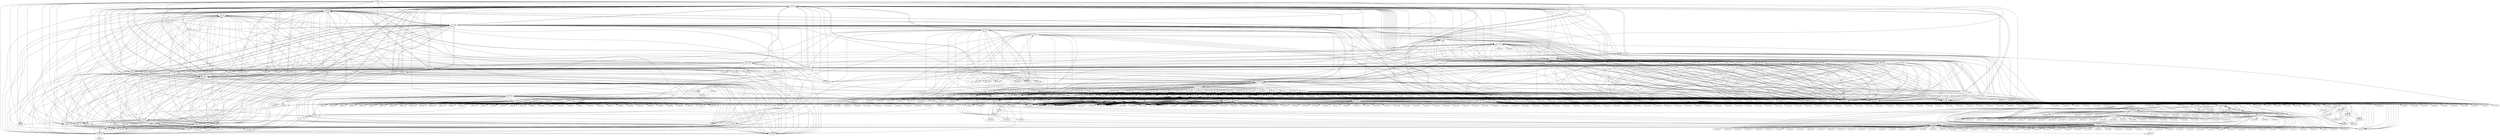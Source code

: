 digraph G {
	node [label="\N"];
	graph [bb="0,0,38524,2184"];
	"0x804a004" [pos="32733,167", width="1.8889", height="0.51389"];
	"0xf752f3e0" [pos="33651,93", width="1.8889", height="0.51389"];
	"0xf76e0000" [pos="33123,537", width="1.9722", height="0.51389"];
	"0xf76e0064" [pos="32712,463", width="1.9722", height="0.51389"];
	"0xf76fcf95" [pos="32712,241", width="1.75", height="0.51389"];
	"0xf76fc100" [pos="33089,463", width="1.8611", height="0.51389"];
	"0xf76e00c8" [pos="32559,389", width="1.9167", height="0.51389"];
	"0xf76fc115" [pos="32863,389", width="1.8611", height="0.51389"];
	"0xf76e012c" [pos="32443,315", width="1.9167", height="0.51389"];
	"0xf76fc12e" [pos="32824,315", width="1.8333", height="0.51389"];
	"0xf76ba280" [pos="25328,611", width="1.9444", height="0.51389"];
	"0xf76785fd" [pos="26356,537", width="1.8889", height="0.51389"];
	"0xf767ac40" [pos="26987,537", width="1.9167", height="0.51389"];
	"0xf7676d48" [pos="27145,537", width="1.9722", height="0.51389"];
	"0xf7676d68" [pos="26513,537", width="1.9722", height="0.51389"];
	"0xf7676d9a" [pos="26672,537", width="1.9444", height="0.51389"];
	"0xf7676d47" [pos="22163,537", width="1.9722", height="0.51389"];
	"0xf7704020" [pos="24963,685", width="1.9722", height="0.51389"];
	"0xf7704918" [pos="27272,2091", width="1.9722", height="0.51389"];
	"0xf7704a74" [pos="23053,1499", width="1.9722", height="0.51389"];
	"0x8048034" [pos="1856.1,537", width="1.8889", height="0.51389"];
	"0x8048154" [pos="1747.1,389", width="1.8889", height="0.51389"];
	"0x8048000" [pos="1908.1,463", width="1.8889", height="0.51389"];
	"0x8049f14" [pos="34016,2165", width="1.8056", height="0.51389"];
	"0x8049f28" [pos="34016,2017", width="1.8056", height="0.51389"];
	"0x8048168" [pos="1901.1,389", width="1.8889", height="0.51389"];
	"0x80484b0" [pos="2055.1,389", width="1.8889", height="0.51389"];
	"0xf7703fa4" [pos="8161.1,1203", width="1.8889", height="0.51389"];
	"0xf77048fc" [pos="28365,1129", width="1.8611", height="0.51389"];
	"0xf7704904" [pos="27921,1795", width="1.9722", height="0.51389"];
	"0xf7590260" [pos="7757.1,611", width="1.9722", height="0.51389"];
	"0xf7590610" [pos="8077.1,611", width="1.9722", height="0.51389"];
	"0xf758fd80" [pos="8388.1,611", width="1.8889", height="0.51389"];
	"0xf7590da0" [pos="7598.1,611", width="1.9444", height="0.51389"];
	"0xf7590310" [pos="7917.1,611", width="1.9722", height="0.51389"];
	"0xf76f4e70" [pos="8234.1,611", width="1.8889", height="0.51389"];
	"0xf76e1838" [pos="24951,833", width="1.9722", height="0.51389"];
	"0xf7516000" [pos="24027,759", width="1.9722", height="0.51389"];
	"0xf76bad7c" [pos="26819,759", width="1.8889", height="0.51389"];
	"0xf770453c" [pos="21720,1277", width="1.9444", height="0.51389"];
	"0xf7704c08" [pos="29295,1721", width="1.9444", height="0.51389"];
	"0xf76e1858" [pos="24682,907", width="1.9722", height="0.51389"];
	"0xf76e1ab4" [pos="7643.1,759", width="1.9444", height="0.51389"];
	"0xf76baddc" [pos="25106,759", width="1.8889", height="0.51389"];
	"0xf76badd4" [pos="25261,759", width="1.9167", height="0.51389"];
	"0xf76bada4" [pos="26198,759", width="1.9167", height="0.51389"];
	"0xf76badb4" [pos="25877,759", width="1.9167", height="0.51389"];
	"0xf76badbc" [pos="25722,759", width="1.8889", height="0.51389"];
	"0xf76badc4" [pos="25568,759", width="1.8889", height="0.51389"];
	"0xf76badcc" [pos="25415,759", width="1.8611", height="0.51389"];
	"0xf76bad8c" [pos="26665,759", width="1.8889", height="0.51389"];
	"0xf76bad84" [pos="27032,759", width="1.9444", height="0.51389"];
	"0xf76badf4" [pos="24797,759", width="1.8611", height="0.51389"];
	"0xf76badfc" [pos="24647,759", width="1.8056", height="0.51389"];
	"0xf76bae04" [pos="23600,759", width="1.9444", height="0.51389"];
	"0xf76bade4" [pos="24951,759", width="1.9167", height="0.51389"];
	"0xf76badec" [pos="23794,759", width="1.8889", height="0.51389"];
	"0xf76bad94" [pos="26509,759", width="1.9444", height="0.51389"];
	"0xf76bad9c" [pos="26353,759", width="1.8889", height="0.51389"];
	"0xf76bae1c" [pos="23132,759", width="1.8889", height="0.51389"];
	"0xf76bae2c" [pos="24338,759", width="1.8889", height="0.51389"];
	"0xf76bae24" [pos="24494,759", width="1.9444", height="0.51389"];
	"0xf76bae14" [pos="23288,759", width="1.9444", height="0.51389"];
	"0xf76bae0c" [pos="23444,759", width="1.8889", height="0.51389"];
	"0xf76bae3c" [pos="24184,759", width="1.8889", height="0.51389"];
	"0xf76bae34" [pos="22976,759", width="1.9444", height="0.51389"];
	"0xf76fc134" [pos="32559,241", width="1.8611", height="0.51389"];
	"0x80483e0" [pos="30876,611", width="1.8889", height="0.51389"];
	"0xf7704870" [pos="28209,1129", width="1.9722", height="0.51389"];
	"0xf76e35ce" [pos="27800,1055", width="1.9167", height="0.51389"];
	"0xf7515e48" [pos="27958,1055", width="1.9722", height="0.51389"];
	"0xf7515dc0" [pos="27288,1055", width="1.9167", height="0.51389"];
	"0xff851f4c" [pos="10376,611", width="1.7778", height="0.51389"];
	"0xf76f2670" [pos="28115,1055", width="1.8889", height="0.51389"];
	"0xf76e3000" [pos="8839.1,537", width="1.9722", height="0.51389"];
	"0xf76fcbc5" [pos="28612,907", width="1.8056", height="0.51389"];
	"0xf7704bf4" [pos="29159,1055", width="1.8889", height="0.51389"];
	"0x8049f78" [pos="32868,1055", width="1.8056", height="0.51389"];
	"0x8049f70" [pos="36338,1055", width="1.8056", height="0.51389"];
	"0x8049f48" [pos="34215,1055", width="1.8056", height="0.51389"];
	"0x8049f50" [pos="27610,1055", width="1.8056", height="0.51389"];
	"0x8049f58" [pos="35519,1055", width="1.8056", height="0.51389"];
	"0x8049f60" [pos="35773,1055", width="1.8056", height="0.51389"];
	"0x8049f30" [pos="34067,1055", width="1.8056", height="0.51389"];
	"0x8049f38" [pos="35132,1055", width="1.8056", height="0.51389"];
	"0xf76bbac0" [pos="10906,537", width="1.8889", height="0.51389"];
	"0xf76bc8c4" [pos="14956,315", width="1.8889", height="0.51389"];
	"0xf76bbce0" [pos="12336,463", width="1.8889", height="0.51389"];
	"0xf76baa80" [pos="10116,241", width="1.9444", height="0.51389"];
	"0xf7704bf0" [pos="29708,1055", width="1.8889", height="0.51389"];
	"0xf7704c00" [pos="29615,981", width="1.9444", height="0.51389"];
	"0xf76e4000" [pos="29928,907", width="1.9722", height="0.51389"];
	"0xf76e2350" [pos="30088,907", width="1.9722", height="0.51389"];
	"0xf7704e64" [pos="32321,685", width="1.9722", height="0.51389"];
	"0xf7703ea0" [pos="30309,685", width="1.9444", height="0.51389"];
	"0xf7703ea8" [pos="29512,685", width="1.9444", height="0.51389"];
	"0xf7703eb0" [pos="28982,685", width="1.9444", height="0.51389"];
	"0xf76e2370" [pos="29380,907", width="1.9722", height="0.51389"];
	"0xf76e2378" [pos="29220,907", width="1.9722", height="0.51389"];
	"0xf76e2388" [pos="29768,907", width="1.9722", height="0.51389"];
	"0xf76e2380" [pos="30248,907", width="1.9722", height="0.51389"];
	"0xf7703eb8" [pos="28913,1647", width="1.9444", height="0.51389"];
	"0x80481c0" [pos="31041,241", width="1.8611", height="0.51389"];
	"0x80484ac" [pos="2519.1,167", width="1.8333", height="0.51389"];
	"0x8049ff0" [pos="34463,167", width="1.75", height="0.51389"];
	"0x804a000" [pos="31757,167", width="1.8889", height="0.51389"];
	"0xf76bb89c" [pos="24647,685", width="1.9167", height="0.51389"];
	"0xff85355a" [pos="10524,537", width="1.8889", height="0.51389"];
	"0xf76bd22c" [pos="27331,611", width="1.9167", height="0.51389"];
	"0xf767a002" [pos="27489,611", width="1.9722", height="0.51389"];
	"0xf76b9cc0" [pos="24156,611", width="1.8889", height="0.51389"];
	"0xf76ba1c0" [pos="25485,611", width="1.9167", height="0.51389"];
	"0xf76b9e40" [pos="19754,611", width="1.9444", height="0.51389"];
	"0xf76ba3e0" [pos="13978,611", width="1.9444", height="0.51389"];
	"0xf76ba0e0" [pos="25958,611", width="1.9444", height="0.51389"];
	"0xf76ba0a0" [pos="26116,611", width="1.9444", height="0.51389"];
	"0xf76ba200" [pos="25642,611", width="1.9444", height="0.51389"];
	"0xf76ba240" [pos="25800,611", width="1.9444", height="0.51389"];
	"0xf76ba2e0" [pos="24000,611", width="1.9444", height="0.51389"];
	"0xf76ba320" [pos="19596,611", width="1.9444", height="0.51389"];
	"0xf76ba360" [pos="14857,611", width="1.9444", height="0.51389"];
	"0xf7664ac0" [pos="27647,611", width="1.9167", height="0.51389"];
	"0xf7663bc0" [pos="28291,537", width="1.9167", height="0.51389"];
	"0xf76641c0" [pos="28448,537", width="1.9444", height="0.51389"];
	"0xf76645c0" [pos="28606,537", width="1.9444", height="0.51389"];
	"0xf7676e51" [pos="27805,611", width="1.9722", height="0.51389"];
	"0xf76bb980" [pos="12542,611", width="1.9444", height="0.51389"];
	"0xf76bb8c0" [pos="24175,685", width="1.9167", height="0.51389"];
	"0xf76bba20" [pos="14178,389", width="1.9444", height="0.51389"];
	"0xf7676d89" [pos="27463,537", width="1.9722", height="0.51389"];
	"0xf767974e" [pos="27623,537", width="1.9722", height="0.51389"];
	"0xff851ed4" [pos="20158,685", width="1.8889", height="0.51389"];
	"0xf76baff4" [pos="29359,611", width="1.8056", height="0.51389"];
	"0x8048310" [pos="33660,389", width="1.8889", height="0.51389"];
	"0xf76f76b0" [pos="11436,611", width="1.8889", height="0.51389"];
	"0xf752f3e9" [pos="11590,611", width="1.8889", height="0.51389"];
	"0xf7703ff4" [pos="23986,1573", width="1.8333", height="0.51389"];
	"0x8048331" [pos="26348,611", width="1.8889", height="0.51389"];
	"0x80483d0" [pos="35140,167", width="1.8889", height="0.51389"];
	"0xff851f44" [pos="10524,611", width="1.8333", height="0.51389"];
	"0x8048450" [pos="35294,167", width="1.8889", height="0.51389"];
	"0xf76f2280" [pos="10752,611", width="1.8889", height="0.51389"];
	"0xff851f3c" [pos="10230,611", width="1.7778", height="0.51389"];
	"0xff85355e" [pos="5318.1,537", width="1.8889", height="0.51389"];
	"0xff853571" [pos="5473.1,537", width="1.9167", height="0.51389"];
	"0xff85359c" [pos="5627.1,537", width="1.8611", height="0.51389"];
	"0xff8535ac" [pos="6369.1,537", width="1.8611", height="0.51389"];
	"0xff8535b7" [pos="6522.1,537", width="1.8889", height="0.51389"];
	"0xff853608" [pos="6677.1,537", width="1.9167", height="0.51389"];
	"0xff85361a" [pos="6832.1,537", width="1.8889", height="0.51389"];
	"0xff853644" [pos="6987.1,537", width="1.9167", height="0.51389"];
	"0xff85364e" [pos="7142.1,537", width="1.8889", height="0.51389"];
	"0xff853b6f" [pos="7293.1,537", width="1.8056", height="0.51389"];
	"0xff853ba9" [pos="7444.1,537", width="1.8889", height="0.51389"];
	"0xff853bdd" [pos="3963.1,537", width="1.8611", height="0.51389"];
	"0xff853c03" [pos="4115.1,537", width="1.8611", height="0.51389"];
	"0xff853c39" [pos="7597.1,537", width="1.8611", height="0.51389"];
	"0xff853ca7" [pos="7749.1,537", width="1.8611", height="0.51389"];
	"0xff853cd7" [pos="7901.1,537", width="1.8611", height="0.51389"];
	"0xff853d3d" [pos="8054.1,537", width="1.8889", height="0.51389"];
	"0xff853d57" [pos="8208.1,537", width="1.8889", height="0.51389"];
	"0xff853d7d" [pos="8362.1,537", width="1.8889", height="0.51389"];
	"0xff853d8e" [pos="3356.1,537", width="1.8889", height="0.51389"];
	"0xff853dc7" [pos="2747.1,537", width="1.8611", height="0.51389"];
	"0xff853de6" [pos="2900.1,537", width="1.8889", height="0.51389"];
	"0xff853dfb" [pos="3051.1,537", width="1.8056", height="0.51389"];
	"0xff853e03" [pos="3202.1,537", width="1.8889", height="0.51389"];
	"0xff853e13" [pos="3510.1,537", width="1.8889", height="0.51389"];
	"0xff853e3f" [pos="3661.1,537", width="1.8056", height="0.51389"];
	"0xff853e4c" [pos="3811.1,537", width="1.8611", height="0.51389"];
	"0xff853e9e" [pos="4268.1,537", width="1.8889", height="0.51389"];
	"0xff853f00" [pos="4420.1,537", width="1.8333", height="0.51389"];
	"0xff853f20" [pos="4570.1,537", width="1.8333", height="0.51389"];
	"0xff853f2d" [pos="4719.1,537", width="1.8056", height="0.51389"];
	"0xff853f47" [pos="4868.1,537", width="1.8333", height="0.51389"];
	"0xff853f69" [pos="5018.1,537", width="1.8333", height="0.51389"];
	"0xff853f8b" [pos="5167.1,537", width="1.8056", height="0.51389"];
	"0x8049f90" [pos="36074,1055", width="1.8056", height="0.51389"];
	"0x8049f98" [pos="23700,1055", width="1.8056", height="0.51389"];
	"0x8049fa0" [pos="33572,1055", width="1.8056", height="0.51389"];
	"0x8049f80" [pos="33247,1055", width="1.8056", height="0.51389"];
	"0x8049f68" [pos="36546,1055", width="1.8056", height="0.51389"];
	"0x8049f88" [pos="33421,1055", width="1.8056", height="0.51389"];
	"0x8049fb0" [pos="36770,1055", width="1.8056", height="0.51389"];
	"0x8049fa8" [pos="37167,1055", width="1.8056", height="0.51389"];
	"0x8049fb8" [pos="36444,1721", width="1.8056", height="0.51389"];
	"0xf76bb420" [pos="22686,685", width="1.9444", height="0.51389"];
	"0xf7590870" [pos="13049,611", width="1.9722", height="0.51389"];
	"0xf75905b0" [pos="13209,611", width="1.9722", height="0.51389"];
	"0xf7590060" [pos="13369,611", width="1.9722", height="0.51389"];
	"0xf76bc8ac" [pos="28889,537", width="1.8611", height="0.51389"];
	"0xf76bbb60" [pos="9300.1,537", width="1.9444", height="0.51389"];
	"0xf76bc8b8" [pos="15149,315", width="1.9167", height="0.51389"];
	"0xf76bbc20" [pos="9415.1,315", width="1.9167", height="0.51389"];
	"0xf7678d8a" [pos="26830,537", width="1.9444", height="0.51389"];
	"0xf7676d8b" [pos="27304,537", width="1.9444", height="0.51389"];
	"0xf76b9ba0" [pos="11376,389", width="1.9444", height="0.51389"];
	"0xf767674e" [pos="14007,315", width="1.9722", height="0.51389"];
	"0xf7532c40" [pos="11476,315", width="1.9444", height="0.51389"];
	"0xf767675e" [pos="14167,315", width="1.9722", height="0.51389"];
	"0xf75330c0" [pos="13688,315", width="1.9444", height="0.51389"];
	"0xf7676778" [pos="14327,315", width="1.9722", height="0.51389"];
	"0xf7533690" [pos="13847,315", width="1.9722", height="0.51389"];
	"0xf767678a" [pos="14487,315", width="1.9722", height="0.51389"];
	"0xf7533af0" [pos="11160,315", width="1.8889", height="0.51389"];
	"0xf76767ac" [pos="14645,315", width="1.9167", height="0.51389"];
	"0xf7534e50" [pos="11317,315", width="1.9722", height="0.51389"];
	"0xf76767bc" [pos="14801,315", width="1.9167", height="0.51389"];
	"0xf7535bb0" [pos="11634,315", width="1.9444", height="0.51389"];
	"0xf7532c20" [pos="12894,315", width="1.9444", height="0.51389"];
	"0xf76767dc" [pos="11791,315", width="1.9167", height="0.51389"];
	"0xf7536af0" [pos="11946,315", width="1.8889", height="0.51389"];
	"0xf76767ec" [pos="12101,315", width="1.9167", height="0.51389"];
	"0xf75371b0" [pos="12259,315", width="1.9722", height="0.51389"];
	"0xf767680d" [pos="13053,315", width="1.9722", height="0.51389"];
	"0xf75340b0" [pos="10807,315", width="1.9722", height="0.51389"];
	"0xf767681e" [pos="13213,315", width="1.9722", height="0.51389"];
	"0xf75344c0" [pos="10966,315", width="1.9444", height="0.51389"];
	"0xf767683c" [pos="13372,315", width="1.9444", height="0.51389"];
	"0xf7537ba0" [pos="13530,315", width="1.9444", height="0.51389"];
	"0xf7676853" [pos="12735,315", width="1.9722", height="0.51389"];
	"0xf7538200" [pos="12419,315", width="1.9722", height="0.51389"];
	"0xf753ce00" [pos="12577,315", width="1.9167", height="0.51389"];
	"0xf76ba900" [pos="9416.1,241", width="1.9444", height="0.51389"];
	"0xf76bbd9c" [pos="24020,685", width="1.8889", height="0.51389"];
	"0xf76bbe20" [pos="12814,611", width="1.9444", height="0.51389"];
	"0xf76bc8d0" [pos="26503,611", width="1.9167", height="0.51389"];
	"0xf76bab40" [pos="9742.1,389", width="1.9444", height="0.51389"];
	"0xf76bbe80" [pos="9950.1,537", width="1.9444", height="0.51389"];
	"0xf76bc8dc" [pos="10295,537", width="1.8611", height="0.51389"];
	"0x80481ac" [pos="31682,241", width="1.8333", height="0.51389"];
	"0x80481bc" [pos="31192,241", width="1.8333", height="0.51389"];
	"0x80481cc" [pos="31533,241", width="1.8056", height="0.51389"];
	"0xf76b5904" [pos="27447,685", width="1.9722", height="0.51389"];
	"0xf75161b8" [pos="27607,685", width="1.9722", height="0.51389"];
	"0xf7523158" [pos="27249,685", width="1.9722", height="0.51389"];
	"0xf7519e38" [pos="27089,685", width="1.9722", height="0.51389"];
	"0xf752cdec" [pos="26819,685", width="1.8611", height="0.51389"];
	"0xf752a3b4" [pos="26664,685", width="1.9444", height="0.51389"];
	"0xf7528cf0" [pos="26357,685", width="1.8611", height="0.51389"];
	"0xf7703f10" [pos="19852,685", width="1.8889", height="0.51389"];
	"0xf76be82c" [pos="26203,685", width="1.9167", height="0.51389"];
	"0xf76bc8fc" [pos="26051,685", width="1.8056", height="0.51389"];
	"0xf766fba0" [pos="25901,685", width="1.8611", height="0.51389"];
	"0xf76bbed0" [pos="23865,685", width="1.9167", height="0.51389"];
	"0xf76bea9c" [pos="25748,685", width="1.8889", height="0.51389"];
	"0x80481ec" [pos="31832,241", width="1.8333", height="0.51389"];
	"0x8049ffc" [pos="34993,167", width="1.6944", height="0.51389"];
	"0xf7704858" [pos="27502,1203", width="1.9722", height="0.51389"];
	"0x804821c" [pos="34144,241", width="1.8611", height="0.51389"];
	"0xf76bb224" [pos="24804,685", width="1.9444", height="0.51389"];
	"0xf76767e3" [pos="28749,315", width="1.9722", height="0.51389"];
	"0xf767673e" [pos="28157,611", width="1.9722", height="0.51389"];
	"0xf767676e" [pos="28317,611", width="1.9722", height="0.51389"];
	"0xf767679c" [pos="28476,611", width="1.9444", height="0.51389"];
	"0xf76767cc" [pos="28000,611", width="1.8889", height="0.51389"];
	"0x80481b8" [pos="31382,241", width="1.8889", height="0.51389"];
	"0xf7591cf0" [pos="11850,463", width="1.8611", height="0.51389"];
	"0xf76b9b68" [pos="11501,463", width="1.9444", height="0.51389"];
	"0xf752f7d0" [pos="12003,463", width="1.8889", height="0.51389"];
	"0x804825e" [pos="30796,537", width="1.8889", height="0.51389"];
	"0x8049ff8" [pos="31325,463", width="1.75", height="0.51389"];
	"0x8049f20" [pos="34975,1869", width="1.8056", height="0.51389"];
	"0x8048268" [pos="35788,981", width="1.8889", height="0.51389"];
	"0x8049f1c" [pos="35375,315", width="1.75", height="0.51389"];
	"0x8048274" [pos="35979,241", width="1.8889", height="0.51389"];
	"0x8048294" [pos="35141,241", width="1.8889", height="0.51389"];
	"0x804a014" [pos="34695,167", width="1.8889", height="0.51389"];
	"0x804829c" [pos="34695,241", width="1.8611", height="0.51389"];
	"0x80482ac" [pos="35294,241", width="1.8333", height="0.51389"];
	"0x804848c" [pos="37641,241", width="1.8611", height="0.51389"];
	"0x8049ff4" [pos="37328,241", width="1.75", height="0.51389"];
	"0xf76f76a0" [pos="37005,93", width="1.8889", height="0.51389"];
	"0x80482f6" [pos="34975,1943", width="1.8056", height="0.51389"];
	"0xf76e1ac0" [pos="7385.1,685", width="1.9167", height="0.51389"];
	"0x804821d" [pos="1702.1,537", width="1.8889", height="0.51389"];
	"0xf76e2178" [pos="1393.1,537", width="1.9722", height="0.51389"];
	"0xf7528baf" [pos="1549.1,537", width="1.8611", height="0.51389"];
	"0xf76bb93c" [pos="25437,685", width="1.9167", height="0.51389"];
	"0xf76bbdc0" [pos="21006,685", width="1.8889", height="0.51389"];
	"0xf7676da4" [pos="14236,537", width="1.9444", height="0.51389"];
	"0xf767ac6c" [pos="14392,537", width="1.8889", height="0.51389"];
	"0xf767ac9c" [pos="14546,537", width="1.8889", height="0.51389"];
	"0xf7676dc0" [pos="14701,537", width="1.9167", height="0.51389"];
	"0xf7676dce" [pos="14857,537", width="1.9167", height="0.51389"];
	"0xf7676ddc" [pos="13301,537", width="1.9167", height="0.51389"];
	"0xf7676dea" [pos="13458,537", width="1.9444", height="0.51389"];
	"0xf7676df8" [pos="13614,537", width="1.8889", height="0.51389"];
	"0xf7676dfc" [pos="13766,537", width="1.8333", height="0.51389"];
	"0xf7676e00" [pos="13921,537", width="1.9722", height="0.51389"];
	"0xf766ecb4" [pos="14079,537", width="1.9167", height="0.51389"];
	"0x804a010" [pos="28098,537", width="1.8889", height="0.51389"];
	"0xf758ac80" [pos="12130,167", width="1.9167", height="0.51389"];
	"0xff850013" [pos="11334,93", width="1.9167", height="0.51389"];
	"0xf76e1b08" [pos="2027.1,1351", width="1.9444", height="0.51389"];
	"0xf7528bb9" [pos="1234.1,537", width="1.9444", height="0.51389"];
	"0xf7528bc3" [pos="457.13,537", width="1.9167", height="0.51389"];
	"0xf7528bcf" [pos="610.13,537", width="1.8333", height="0.51389"];
	"0xf7528bdb" [pos="764.13,537", width="1.9444", height="0.51389"];
	"0xf7528be7" [pos="922.13,537", width="1.9444", height="0.51389"];
	"0xf76e1b18" [pos="1704.1,611", width="1.9444", height="0.51389"];
	"0xf7528bf1" [pos="1078.1,537", width="1.8889", height="0.51389"];
	"0xf76e1b28" [pos="1546.1,611", width="1.9444", height="0.51389"];
	"0xf7528bfd" [pos="303.13,537", width="1.8611", height="0.51389"];
	"0xf76bb8a0" [pos="25122,685", width="1.9444", height="0.51389"];
	"0xf76beaa0" [pos="25593,685", width="1.9167", height="0.51389"];
	"0xf76bce04" [pos="19545,685", width="1.9167", height="0.51389"];
	"0xf76bb934" [pos="25280,685", width="1.9444", height="0.51389"];
	"0xf76be7d0" [pos="23708,685", width="1.9444", height="0.51389"];
	"0xf76be9d4" [pos="23550,685", width="1.9444", height="0.51389"];
	"0xf76bea90" [pos="23392,685", width="1.9444", height="0.51389"];
	"0xf7703f14" [pos="19124,685", width="1.8889", height="0.51389"];
	"0xf76be960" [pos="23234,685", width="1.9444", height="0.51389"];
	"0xf75879d0" [pos="9416.1,167", width="1.9722", height="0.51389"];
	"0xf7584300" [pos="6250.1,167", width="1.9722", height="0.51389"];
	"0xf7583d70" [pos="6410.1,167", width="1.9722", height="0.51389"];
	"0xf75828a0" [pos="6570.1,167", width="1.9722", height="0.51389"];
	"0xf7582690" [pos="4190.1,167", width="1.9722", height="0.51389"];
	"0xf7584d10" [pos="6730.1,167", width="1.9722", height="0.51389"];
	"0xf7588620" [pos="10696,167", width="1.9722", height="0.51389"];
	"0xf75846e0" [pos="6890.1,167", width="1.9722", height="0.51389"];
	"0xf7589700" [pos="11176,167", width="1.9722", height="0.51389"];
	"0xf7587300" [pos="10056,167", width="1.9722", height="0.51389"];
	"0xf7584560" [pos="7364.1,167", width="1.9722", height="0.51389"];
	"0xf7581ef0" [pos="7521.1,167", width="1.8889", height="0.51389"];
	"0xf7588570" [pos="11016,167", width="1.9722", height="0.51389"];
	"0xf7586b60" [pos="9576.1,167", width="1.9722", height="0.51389"];
	"0xf75885b0" [pos="10216,167", width="1.9722", height="0.51389"];
	"0xf7586bf0" [pos="5773.1,167", width="1.8889", height="0.51389"];
	"0xf75885f0" [pos="7207.1,167", width="1.8889", height="0.51389"];
	"0xf758a460" [pos="10376,167", width="1.9722", height="0.51389"];
	"0xf758a470" [pos="10856,167", width="1.9722", height="0.51389"];
	"0xf7584f70" [pos="7675.1,167", width="1.8889", height="0.51389"];
	"0xf7583300" [pos="7832.1,167", width="1.9722", height="0.51389"];
	"0xf75831e0" [pos="7992.1,167", width="1.9722", height="0.51389"];
	"0xf75832b0" [pos="8152.1,167", width="1.9722", height="0.51389"];
	"0xf7582bc0" [pos="4032.1,167", width="1.9167", height="0.51389"];
	"0xf7582ca0" [pos="8310.1,167", width="1.9167", height="0.51389"];
	"0xf75837f0" [pos="4347.1,167", width="1.8889", height="0.51389"];
	"0xf7589620" [pos="11812,167", width="1.9722", height="0.51389"];
	"0xf7584ef0" [pos="8465.1,167", width="1.8889", height="0.51389"];
	"0xf7582df0" [pos="8619.1,167", width="1.8889", height="0.51389"];
	"0xf758a440" [pos="4824.1,167", width="1.9722", height="0.51389"];
	"0xf758a450" [pos="11972,167", width="1.9722", height="0.51389"];
	"0xf758a420" [pos="12288,167", width="1.9722", height="0.51389"];
	"0xf7589970" [pos="4984.1,167", width="1.9722", height="0.51389"];
	"0xf758a430" [pos="11652,167", width="1.9722", height="0.51389"];
	"0xf7588340" [pos="9736.1,167", width="1.9722", height="0.51389"];
	"0xf7586620" [pos="8936.1,167", width="1.9722", height="0.51389"];
	"0xf7589430" [pos="13554,167", width="1.9722", height="0.51389"];
	"0xf758a2c0" [pos="13396,167", width="1.9167", height="0.51389"];
	"0xf75875d0" [pos="9896.1,167", width="1.9722", height="0.51389"];
	"0xf75865e0" [pos="9096.1,167", width="1.9722", height="0.51389"];
	"0xf75862d0" [pos="5616.1,167", width="1.9722", height="0.51389"];
	"0xf7587370" [pos="5930.1,167", width="1.9722", height="0.51389"];
	"0xf7587210" [pos="10536,167", width="1.9722", height="0.51389"];
	"0xf757b140" [pos="11492,167", width="1.9722", height="0.51389"];
	"0xf766ed60" [pos="13030,537", width="1.9444", height="0.51389"];
	"0xf766ee60" [pos="12872,537", width="1.9444", height="0.51389"];
	"0xf763bae0" [pos="11912,389", width="1.9444", height="0.51389"];
	"0xf763bb10" [pos="12070,389", width="1.9444", height="0.51389"];
	"0xf763bb80" [pos="12228,389", width="1.9444", height="0.51389"];
	"0xf763bbf0" [pos="12383,389", width="1.8611", height="0.51389"];
	"0xf763bc60" [pos="12537,389", width="1.9167", height="0.51389"];
	"0xf763bca0" [pos="12693,389", width="1.9167", height="0.51389"];
	"0xf763c380" [pos="12850,389", width="1.9444", height="0.51389"];
	"0xf763d0d0" [pos="13008,389", width="1.9444", height="0.51389"];
	"0xf763d410" [pos="13167,389", width="1.9722", height="0.51389"];
	"0xf763cdd0" [pos="13325,389", width="1.9167", height="0.51389"];
	"0xf763c7f0" [pos="13479,389", width="1.8611", height="0.51389"];
	"0xf763d3a0" [pos="13634,389", width="1.9444", height="0.51389"];
	"0xf763c120" [pos="13792,389", width="1.9444", height="0.51389"];
	"0xff853fa4" [pos="6071.1,537", width="1.8056", height="0.51389"];
	"0xff853fc4" [pos="5924.1,537", width="1.7778", height="0.51389"];
	"0xff853fe0" [pos="5777.1,537", width="1.8056", height="0.51389"];
	"0xff853fe9" [pos="6219.1,537", width="1.8056", height="0.51389"];
	"0xf76e2420" [pos="8679.1,537", width="1.9722", height="0.51389"];
	"0xf76e2000" [pos="8519.1,537", width="1.9722", height="0.51389"];
	"0xf76649c0" [pos="25410,537", width="1.9444", height="0.51389"];
	"0xf7663fc0" [pos="25565,537", width="1.8611", height="0.51389"];
	"0xf76639c0" [pos="25720,537", width="1.9444", height="0.51389"];
	"0xf7663300" [pos="25879,537", width="1.9722", height="0.51389"];
	"0xf766334a" [pos="26039,537", width="1.9722", height="0.51389"];
	"0xf7663360" [pos="26199,537", width="1.9722", height="0.51389"];
	"0xf7679057" [pos="22323,537", width="1.9722", height="0.51389"];
	"0xf7679fa0" [pos="22480,537", width="1.8889", height="0.51389"];
	"0xf7678bd9" [pos="22636,537", width="1.9444", height="0.51389"];
	"0xf76780c5" [pos="22794,537", width="1.9444", height="0.51389"];
	"0xf7677072" [pos="22953,537", width="1.9722", height="0.51389"];
	"0xf76789d5" [pos="23113,537", width="1.9722", height="0.51389"];
	"0xf7676c2f" [pos="23269,537", width="1.8611", height="0.51389"];
	"0xf7676936" [pos="23425,537", width="1.9722", height="0.51389"];
	"0xf7678bc5" [pos="23583,537", width="1.9167", height="0.51389"];
	"0xf7676c31" [pos="23740,537", width="1.9444", height="0.51389"];
	"0xf767ef94" [pos="23896,537", width="1.8889", height="0.51389"];
	"0xf767f4d0" [pos="24050,537", width="1.8889", height="0.51389"];
	"0xf767ef9c" [pos="24202,537", width="1.8333", height="0.51389"];
	"0xf767efa4" [pos="24353,537", width="1.8611", height="0.51389"];
	"0xf767efac" [pos="24504,537", width="1.8333", height="0.51389"];
	"0xf767efb4" [pos="24655,537", width="1.8611", height="0.51389"];
	"0xf767efbc" [pos="24806,537", width="1.8333", height="0.51389"];
	"0xf767efc4" [pos="24956,537", width="1.8333", height="0.51389"];
	"0xf767efcc" [pos="25105,537", width="1.8056", height="0.51389"];
	"0xf767efd4" [pos="25255,537", width="1.8611", height="0.51389"];
	"0xf76be814" [pos="22264,685", width="1.9444", height="0.51389"];
	"0xf76bb894" [pos="24332,685", width="1.9444", height="0.51389"];
	"0xf7703f4c" [pos="11516,1203", width="1.8611", height="0.51389"];
	"0xf76e377c" [pos="8863.1,611", width="1.9167", height="0.51389"];
	"0xf76e3714" [pos="8705.1,611", width="1.9722", height="0.51389"];
	"0xf76e3612" [pos="8545.1,611", width="1.9722", height="0.51389"];
	"0xf7589980" [pos="11455,537", width="1.9722", height="0.51389"];
	"0xf75589e0" [pos="11615,537", width="1.9722", height="0.51389"];
	"0xf7589420" [pos="11775,537", width="1.9722", height="0.51389"];
	"0xf7589470" [pos="4504.1,167", width="1.9722", height="0.51389"];
	"0xf7589570" [pos="13714,167", width="1.9722", height="0.51389"];
	"0xf7589a10" [pos="11935,537", width="1.9722", height="0.51389"];
	"0xf7589750" [pos="4664.1,167", width="1.9722", height="0.51389"];
	"0xf7582800" [pos="12095,537", width="1.9722", height="0.51389"];
	"0xf756d180" [pos="12255,537", width="1.9722", height="0.51389"];
	"0xf76bcb40" [pos="22107,685", width="1.9167", height="0.51389"];
	"0xf76bb040" [pos="21950,685", width="1.9444", height="0.51389"];
	"0xf7703ca0" [pos="22919,685", width="1.9167", height="0.51389"];
	"0xff851f40" [pos="10904,611", width="1.8333", height="0.51389"];
	"0xf758ac10" [pos="11334,167", width="1.9167", height="0.51389"];
	"0xf76be824" [pos="21162,685", width="1.9444", height="0.51389"];
	"0xf752ce66" [pos="29977,537", width="1.9167", height="0.51389"];
	"0xf752ce76" [pos="30133,537", width="1.9167", height="0.51389"];
	"0xf752ce86" [pos="30289,537", width="1.9167", height="0.51389"];
	"0xf75bd700" [pos="30446,537", width="1.9444", height="0.51389"];
	"0xf752cea6" [pos="30603,537", width="1.9167", height="0.51389"];
	"0xf75abe30" [pos="29044,537", width="1.9444", height="0.51389"];
	"0xf7649130" [pos="29203,537", width="1.9722", height="0.51389"];
	"0xf752ced6" [pos="29361,537", width="1.9167", height="0.51389"];
	"0xf752cee6" [pos="29517,537", width="1.9167", height="0.51389"];
	"0xf752cef6" [pos="29670,537", width="1.8333", height="0.51389"];
	"0xf765fe80" [pos="29822,537", width="1.8889", height="0.51389"];
	"0xf76bb428" [pos="23076,685", width="1.9444", height="0.51389"];
	"0xf76be9e0" [pos="20850,685", width="1.9444", height="0.51389"];
	"0xf76be990" [pos="21634,685", width="1.9444", height="0.51389"];
	"0xf76be858" [pos="21792,685", width="1.9444", height="0.51389"];
	"0xf75158c0" [pos="22402,833", width="1.9444", height="0.51389"];
	"0xf76bdc80" [pos="22363,759", width="1.9167", height="0.51389"];
	"0xf7515900" [pos="22131,759", width="1.9722", height="0.51389"];
	"0xf7515dc8" [pos="18551,685", width="1.9167", height="0.51389"];
	"0xff85209b" [pos="12412,537", width="1.8889", height="0.51389"];
	"0xf7703f74" [pos="10320,1203", width="1.8889", height="0.51389"];
	"0xf7703f7c" [pos="8703.1,1203", width="1.8611", height="0.51389"];
	"0xf7703f1c" [pos="18226,1203", width="1.8611", height="0.51389"];
	"0xf7703f5c" [pos="10957,1203", width="1.8611", height="0.51389"];
	"0xf7703f54" [pos="12417,1203", width="1.8889", height="0.51389"];
	"0xf7703f24" [pos="13727,1203", width="1.8889", height="0.51389"];
	"0xf7703f34" [pos="13478,1203", width="1.8889", height="0.51389"];
	"0xf7703f3c" [pos="12815,1203", width="1.8611", height="0.51389"];
	"0xf7703f44" [pos="12123,1203", width="1.8889", height="0.51389"];
	"0xf7703f84" [pos="9631.1,1203", width="1.8889", height="0.51389"];
	"0xf7703f64" [pos="10615,1203", width="1.8889", height="0.51389"];
	"0xf7703f6c" [pos="11715,1203", width="1.8611", height="0.51389"];
	"0xf7703f94" [pos="9403.1,1203", width="1.8889", height="0.51389"];
	"0xf7703f8c" [pos="8873.1,1203", width="1.8611", height="0.51389"];
	"0xf7703f9c" [pos="9784.1,1203", width="1.8611", height="0.51389"];
	"0xf7642f70" [pos="5301.1,167", width="1.8889", height="0.51389"];
	"0xf7642de0" [pos="5457.1,167", width="1.9444", height="0.51389"];
	"0xf7642930" [pos="6090.1,167", width="1.9722", height="0.51389"];
	"0xf7642740" [pos="7050.1,167", width="1.9722", height="0.51389"];
	"0xf7642280" [pos="8776.1,167", width="1.9722", height="0.51389"];
	"0xf76426d0" [pos="9256.1,167", width="1.9722", height="0.51389"];
	"0xf7642d20" [pos="13238,167", width="1.9722", height="0.51389"];
	"0xf7642210" [pos="5144.1,167", width="1.9722", height="0.51389"];
	"0xf7678579" [pos="9839.1,315", width="1.9722", height="0.51389"];
	"0xf76be9d0" [pos="9998.1,315", width="1.9444", height="0.51389"];
	"0xf76be9c4" [pos="10155,315", width="1.9167", height="0.51389"];
	"0xff85113c" [pos="2139.1,537", width="1.8611", height="0.51389"];
	"0xf76bb940" [pos="24490,685", width="1.9444", height="0.51389"];
	"0xf76bc8f4" [pos="22456,685", width="1.8333", height="0.51389"];
	"0xf76bce14" [pos="21477,685", width="1.9167", height="0.51389"];
	"0xf76be854" [pos="21320,685", width="1.9444", height="0.51389"];
	"0xf76bcb44" [pos="20693,685", width="1.9167", height="0.51389"];
	"0xf7676c33" [pos="17494,537", width="1.9444", height="0.51389"];
	"0xf7676c37" [pos="17652,537", width="1.9444", height="0.51389"];
	"0xf7676c3b" [pos="17809,537", width="1.9167", height="0.51389"];
	"0xf7676c3f" [pos="17963,537", width="1.8611", height="0.51389"];
	"0xf7676c43" [pos="18118,537", width="1.9444", height="0.51389"];
	"0xf7676c47" [pos="18276,537", width="1.9444", height="0.51389"];
	"0xf7676c4b" [pos="18433,537", width="1.9167", height="0.51389"];
	"0xf7676c4f" [pos="18587,537", width="1.8611", height="0.51389"];
	"0xf7676c56" [pos="18742,537", width="1.9444", height="0.51389"];
	"0xf7676c5d" [pos="18899,537", width="1.9167", height="0.51389"];
	"0xf7676c65" [pos="19056,537", width="1.9444", height="0.51389"];
	"0xf7676c6f" [pos="19211,537", width="1.8611", height="0.51389"];
	"0xf7676c78" [pos="19366,537", width="1.9444", height="0.51389"];
	"0xf7676c7f" [pos="19521,537", width="1.8611", height="0.51389"];
	"0xf7676c88" [pos="19676,537", width="1.9444", height="0.51389"];
	"0xf7676c8c" [pos="19832,537", width="1.8889", height="0.51389"];
	"0xf7676c90" [pos="19988,537", width="1.9444", height="0.51389"];
	"0xf7676c94" [pos="20146,537", width="1.9444", height="0.51389"];
	"0xf7676c98" [pos="20304,537", width="1.9444", height="0.51389"];
	"0xf7676c9c" [pos="20460,537", width="1.8889", height="0.51389"];
	"0xf7676ca0" [pos="20615,537", width="1.9167", height="0.51389"];
	"0xf7676ca4" [pos="20771,537", width="1.9167", height="0.51389"];
	"0xf7676ca8" [pos="20927,537", width="1.9167", height="0.51389"];
	"0xf7676cac" [pos="21082,537", width="1.8889", height="0.51389"];
	"0xf7676cb0" [pos="21237,537", width="1.9167", height="0.51389"];
	"0xf7676cb4" [pos="21393,537", width="1.9167", height="0.51389"];
	"0xf7676cb8" [pos="21549,537", width="1.9167", height="0.51389"];
	"0xf7676cc0" [pos="21704,537", width="1.8889", height="0.51389"];
	"0xf7676cc9" [pos="21858,537", width="1.8889", height="0.51389"];
	"0xf7676ccf" [pos="22009,537", width="1.8056", height="0.51389"];
	"0xf7676cd5" [pos="15013,537", width="1.9167", height="0.51389"];
	"0xf7676cda" [pos="15169,537", width="1.9167", height="0.51389"];
	"0xf7676cdf" [pos="15322,537", width="1.8333", height="0.51389"];
	"0xf7676ce6" [pos="15475,537", width="1.9167", height="0.51389"];
	"0xf7676cf0" [pos="15629,537", width="1.8611", height="0.51389"];
	"0xf7676cf8" [pos="15781,537", width="1.8611", height="0.51389"];
	"0xf7676d01" [pos="15937,537", width="1.9722", height="0.51389"];
	"0xf7676d0a" [pos="16096,537", width="1.9444", height="0.51389"];
	"0xf7676d0d" [pos="16254,537", width="1.9444", height="0.51389"];
	"0xf7676d10" [pos="16413,537", width="1.9722", height="0.51389"];
	"0xf7676d25" [pos="16573,537", width="1.9722", height="0.51389"];
	"0xf7676d2e" [pos="16732,537", width="1.9444", height="0.51389"];
	"0xf7676d37" [pos="16891,537", width="1.9722", height="0.51389"];
	"0xf767efdc" [pos="17046,537", width="1.8333", height="0.51389"];
	"0xf767efec" [pos="17196,537", width="1.8333", height="0.51389"];
	"0xf767effc" [pos="17343,537", width="1.75", height="0.51389"];
	"0xff851fe8" [pos="13675,611", width="1.8056", height="0.51389"];
	"0xf76e3138" [pos="29983,611", width="1.9722", height="0.51389"];
	"0xf76e31f4" [pos="30562,611", width="1.8889", height="0.51389"];
	"0xf76e3494" [pos="29671,611", width="1.9722", height="0.51389"];
	"0xf76e32d4" [pos="29512,611", width="1.9444", height="0.51389"];
	"0xf7704e78" [pos="32701,611", width="1.9722", height="0.51389"];
	"0xf7704f08" [pos="33508,537", width="1.8889", height="0.51389"];
	"0xf7704f1b" [pos="33662,537", width="1.8889", height="0.51389"];
	"0xf7704f29" [pos="32544,537", width="1.8889", height="0.51389"];
	"0xf7704f37" [pos="32052,537", width="1.8889", height="0.51389"];
	"0xf7704f0c" [pos="32205,537", width="1.8611", height="0.51389"];
	"0xf7704f1f" [pos="32393,537", width="1.8056", height="0.51389"];
	"0xf7704f2d" [pos="32698,537", width="1.8889", height="0.51389"];
	"0xf7704f3b" [pos="32852,537", width="1.8889", height="0.51389"];
	"0xf76bc8e8" [pos="11696,463", width="1.9167", height="0.51389"];
	"0xf7704e88" [pos="32429,611", width="1.9722", height="0.51389"];
	"0xf76e212c" [pos="31031,611", width="1.9167", height="0.51389"];
	"0xf76e20dc" [pos="30407,611", width="1.9167", height="0.51389"];
	"0xf76e2182" [pos="30719,611", width="1.9722", height="0.51389"];
	"0xf7704f40" [pos="31186,611", width="1.8889", height="0.51389"];
	"0x804a018" [pos="22634,1425", width="1.8889", height="0.51389"];
	"0x8048580" [pos="22826,1425", width="1.8889", height="0.51389"];
	"0xf7704ad0" [pos="24862,1425", width="1.9444", height="0.51389"];
	"0xf7588110" [pos="12448,167", width="1.9722", height="0.51389"];
	"0xf7586c60" [pos="12607,167", width="1.9444", height="0.51389"];
	"0xf758a6d0" [pos="12765,167", width="1.9444", height="0.51389"];
	"0xf758aa50" [pos="12923,167", width="1.9444", height="0.51389"];
	"0xf758aec0" [pos="13080,167", width="1.9167", height="0.51389"];
	"0xff850000" [pos="33651,19", width="1.9167", height="0.51389"];
	"0xf76e20b4" [pos="31342,611", width="1.9444", height="0.51389"];
	"0xf7676d7d" [pos="27942,537", width="1.9444", height="0.51389"];
	"0xf7676d83" [pos="27783,537", width="1.9722", height="0.51389"];
	"0xf76785ff" [pos="14208,611", width="1.8333", height="0.51389"];
	"0xff85208b" [pos="11242,537", width="1.8889", height="0.51389"];
	"0xff853ff4" [pos="11093,537", width="1.75", height="0.51389"];
	"0x804a004" -> "0xf752f3e0" [pos="e,33586,98.26 32798,161.74 32964,148.39 33400,113.28 33576,99.083"];
	"0xf76e0000" -> "0xf76e0064" [pos="e,32774,472.38 33070,524.61 33059,522.31 33048,520.01 33038,518 32951,500.89 32850,484.33 32783,473.93"];
	"0xf76e0000" -> "0xf76fcf95" [pos="e,32768,249.62 33071,524.51 33045,515.4 33016,501.27 32995,482 32924,416.46 32958,354.95 32881,296 32851,273.07 32812,259.68 32778\
,251.87"];
	"0xf76e0000" -> "0xf76fc100" [pos="e,33098,481.41 33115,518.33 33111,509.94 33106,499.87 33102,490.63"];
	"0xf76e0000" -> "0xf76e00c8" [pos="e,32568,407.37 33063,527.05 33043,523.91 33021,520.59 33000,518 32919,507.72 32704,521.5 32632,482 32605,467.24 32585,437.96 32573\
,416.18"];
	"0xf76e0000" -> "0xf76fcf95" [pos="e,32771,247.26 33080,522.15 33058,513.03 33032,499.68 33013,482 32942,416.46 32976,354.95 32899,296 32865,270.03 32819,256.3 32781\
,249.05"];
	"0xf76e0000" -> "0xf76fc115" [pos="e,32875,407.47 33063,527.15 33026,519.17 32980,505.29 32944,482 32918,464.85 32895,436.73 32880,415.9"];
	"0xf76e0000" -> "0xf76e012c" [pos="e,32440,333.78 33059,529.1 33029,525.55 32994,521.41 32962,518 32796,500.19 32747,531 32587,482 32521,461.86 32489,465.59 32451,\
408 32439,389.23 32438,363.58 32439,343.97"];
	"0xf76e0000" -> "0xf76fcf95" [pos="e,32774,245.37 33092,520.31 33073,511.27 33049,498.53 33031,482 32960,416.46 32994,354.95 32917,296 32879,267.05 32827,253.31 32784\
,246.8"];
	"0xf76e0000" -> "0xf76fc12e" [pos="e,32875,326.85 33142,518.86 33160,499.35 33182,467.9 33165,444 33132,396.68 32974,351.53 32885,329.32"];
	"0xf76ba280" -> "0xf76785fd" [pos="e,26298,546.7 25363,594.91 25369,593.78 25375,592.78 25380,592 25764,538.39 25868,610.74 26252,556 26264,554.36 26276,551.73 26288\
,548.95"];
	"0xf76ba280" -> "0xf767ac40" [pos="e,26939,550.39 25377,597.61 25387,595.34 25397,593.3 25407,592 26069,505.44 26247,643.52 26909,556 26916,555.13 26923,553.92 26929\
,552.54"];
	"0xf76ba280" -> "0xf7676d48" [pos="e,27074,539.04 25259,607.29 25238,602.71 25266,595.14 25290,592 26021,497.28 26217,649.68 26948,556 26974,552.63 27005,544.13 27064\
,539.73"];
	"0xf76ba280" -> "0xf7676d48" [pos="e,27075,539.76 25279,597.69 25287,595.38 25298,593.31 25308,592 26039,497.28 26235,649.68 26966,556 26991,552.86 27019,545.27 27065\
,540.69"];
	"0xf76ba280" -> "0xf7676d48" [pos="e,27076,540.87 25322,592.52 25324,592.34 25325,592.16 25326,592 26057,497.28 26253,649.68 26984,556 27006,553.16 27031,546.71 27066\
,542.11"];
	"0xf76ba280" -> "0xf7676d48" [pos="e,27077,542.49 25339,592.71 25341,592.46 25342,592.22 25344,592 26075,497.28 26271,649.68 27002,556 27021,553.57 27042,548.46 27067\
,544.16"];
	"0xf76ba280" -> "0xf7676d48" [pos="e,27080,544.66 25352,593.54 25355,592.96 25359,592.44 25362,592 26093,497.28 26289,649.68 27020,556 27036,554.03 27052,550.29 27070\
,546.66"];
	"0xf76ba280" -> "0xf7676d48" [pos="e,27085,547.04 25363,594.88 25368,593.74 25374,592.74 25380,592 26111,497.28 26307,649.68 27038,556 27050,554.5 27062,551.98 27075\
,549.25"];
	"0xf76ba280" -> "0xf7676d48" [pos="e,27092,549.34 25372,596.55 25381,594.71 25390,593.09 25398,592 26129,497.28 26325,649.68 27056,556 27064,554.93 27073,553.35 27082\
,551.54"];
	"0xf76ba280" -> "0xf7676d48" [pos="e,27100,551.44 25381,598.66 25392,595.97 25405,593.49 25416,592 26147,497.28 26343,649.68 27074,556 27079,555.34 27085,554.48 27090\
,553.49"];
	"0xf76ba280" -> "0xf7676d48" [pos="e,27110,553.12 25388,601.05 25403,597.51 25419,593.92 25434,592 26165,497.28 26361,649.68 27092,556 27095,555.67 27097,555.3 27100\
,554.89"];
	"0xf76ba280" -> "0xf7676d48" [pos="e,27120,554.46 25393,603.44 25414,599.22 25434,594.36 25452,592 26183,497.28 26379,649.68 27110,556 27110,555.99 27110,555.97 27110\
,555.96"];
	"0xf76ba280" -> "0xf7676d48" [pos="e,27133,555.29 25395,605.59 25425,601.02 25449,594.77 25470,592 26198,497.71 26395,648.31 27123,556.55"];
	"0xf76ba280" -> "0xf7676d68" [pos="e,26456,548.14 25368,595.74 25375,594.26 25382,592.95 25389,592 25841,530.34 25963,617.02 26415,556 26425,554.65 26436,552.61 26446\
,550.35"];
	"0xf76ba280" -> "0xf76785fd" [pos="e,26305,549.19 25373,596.61 25381,594.78 25390,593.15 25398,592 25782,538.39 25886,610.74 26270,556 26278,554.87 26286,553.27 26295\
,551.47"];
	"0xf76ba280" -> "0xf7676d9a" [pos="e,26624,550.34 25377,597.66 25387,595.38 25397,593.33 25407,592 25930,521.97 26070,626.03 26593,556 26600,555.11 26607,553.89 26614\
,552.49"];
	"0xf76ba280" -> "0xf7676d48" [pos="e,27150,555.48 25397,607.21 25437,602.62 25464,595.12 25488,592 26216,497.71 26413,648.31 27140,556.74"];
	"0xf76ba280" -> "0xf7676d48" [pos="e,27186,552.08 25397,608.31 25450,603.92 25480,595.38 25506,592 26237,497.28 26433,649.68 27164,556 27168,555.49 27172,554.86 27176\
,554.15"];
	"0xf76ba280" -> "0xf7676d48" [pos="e,27215,540.87 25398,609.02 25465,604.92 25497,595.58 25524,592 26255,497.28 26451,649.68 27182,556 27192,554.69 27203,552.61 27211\
,550.3"];
	"0xf76ba280" -> "0xf7676d68" [pos="e,26463,550.4 25377,597.6 25387,595.36 25397,593.33 25407,592 25859,530.34 25981,617.02 26433,556 26440,555.1 26447,553.89 26454\
,552.52"];
	"0xf76ba280" -> "0xf76785fd" [pos="e,26313,551.4 25381,598.81 25392,596.12 25405,593.6 25416,592 25800,538.39 25904,610.74 26288,556 26293,555.32 26298,554.47 26303\
,553.51"];
	"0xf76ba280" -> "0xf7676d47" [pos="e,22212,550.44 25258,609.78 24800,601.78 22253,557.22 22243,556 22236,555.15 22229,553.95 22222,552.57"];
	"0xf76ba280" -> "0xf7676d68" [pos="e,26473,552.25 25384,599.96 25398,596.83 25412,593.79 25425,592 25877,530.34 25999,617.02 26451,556 26455,555.49 26459,554.89 26463\
,554.21"];
	"0xf76ba280" -> "0xf76785fd" [pos="e,26322,553.18 25388,601.2 25403,597.68 25419,594.07 25434,592 25818,538.39 25922,610.74 26306,556 26308,555.7 26310,555.38 26312\
,555.02"];
	"0xf7704020" -> "0xf7704918" [pos="e,27201,2090.3 24913,698.37 24903,700.61 24893,702.65 24883,704 24832,711.05 23983,702.5 23947,740 23813,879.72 24469,1179.2 24588\
,1332 24659,1423.2 24687,1457.2 24687,1573 24687,1943 24687,1943 24687,1943 24687,2097.9 24870,2013.3 25023,2036 25241,2068.2 \
26814,2086.3 27191,2090.2"];
	"0xf7704020" -> "0xf7704a74" [pos="e,23120,1492.7 24913,698.38 24903,700.62 24893,702.65 24883,704 24830,711.26 23956,706.22 23914,740 23881,766.76 23890,790.31 23890\
,833 23890,1203 23890,1203 23890,1203 23890,1254.6 23561,1408.2 23452,1444 23394,1463.2 23229,1481.8 23131,1491.7"];
	"0x8048034" -> "0x8048034" [pos="e,1919.9,530.33 1919.9,543.67 1932.8,542.95 1942.1,540.72 1942.1,537 1942.1,534.38 1937.5,532.51 1930.3,531.37"];
	"0x8048034" -> "0x8048034" [pos="e,1904.5,523.97 1904.5,550.03 1933.2,552.87 1960.1,548.53 1960.1,537 1960.1,526.87 1939.3,522.29 1914.8,523.25"];
	"0x8048034" -> "0x8048154" [pos="e,1756.3,407.76 1838.1,518.85 1816.7,493.25 1781.9,446.32 1762,416.45"];
	"0x8048034" -> "0x8048154" [pos="e,1765.2,407.21 1847.2,518.55 1830.6,492.49 1795.6,444.75 1771.6,415.07"];
	"0x8048034" -> "0x8048000" [pos="e,1878.9,479.9 1851.4,518.33 1855.3,508.91 1863,497.37 1871.9,487.28"];
	"0x8048034" -> "0x8048000" [pos="e,1889.7,480.9 1863.3,518.33 1868.7,509.45 1876.1,498.69 1883.4,489.03"];
	"0x8048034" -> "0x8049f14" [pos="e,33951,2165 1842.8,555.32 1807.3,613.71 1711.8,801.04 1646.1,962 1645.3,964.14 1537.1,1274.7 1537.1,1277 1537.1,2017 1537.1,2017\
 1537.1,2017 1537.1,2051.8 1578.6,2031.7 1613.1,2036 2480.7,2144.6 32243,2163.9 33941,2165"];
	"0x8048034" -> "0x8049f14" [pos="e,33951,2165 1850.2,555.73 1824.9,614.59 1729.7,801.41 1664.1,962 1663.3,964.14 1555.1,1274.7 1555.1,1277 1555.1,2017 1555.1,2017\
 1555.1,2017 1555.1,2051.8 1596.6,2031.7 1631.1,2036 2498.4,2144.5 32246,2163.9 33941,2165"];
	"0x8048034" -> "0x8049f28" [pos="e,33951,2016.8 1912.1,547.51 2335,624.89 5070.1,1108.4 7317.1,1296 13474,1810.1 15041,1405.4 21212,1702 22449,1761.4 22754,1833.8\
 23991,1888 25575,1957.4 25973,1938.8 27558,1962 30184,2000.4 33411,2014.6 33941,2016.7"];
	"0x8048034" -> "0x8049f28" [pos="e,33951,2016.7 1913.4,547.03 2341.4,622.83 5083.3,1108 7335.1,1296 13492,1810.1 15059,1405.4 21230,1702 22467,1761.4 22772,1833.8\
 24009,1888 25593,1957.4 25991,1938.8 27576,1962 30195,2000.3 33411,2014.5 33941,2016.7"];
	"0x8048034" -> "0x8048168" [pos="e,1862.4,404.49 1837.5,519.15 1823.8,499.89 1810.1,468.66 1822.1,444 1828.9,430.09 1841.1,418.65 1853.9,409.87"];
	"0x8048034" -> "0x8048168" [pos="e,1875.7,406.37 1850.4,518.44 1841.4,499.13 1828.3,468.36 1840.1,444 1846.3,431.37 1856.9,420.78 1867.6,412.37"];
	"0x8048034" -> "0x80484b0" [pos="e,2046.6,407.65 1916.3,528.3 1948.3,520.91 1986.1,507.25 2012.1,482 2029.7,464.89 2038.3,437.91 2044,417.41"];
	"0x8048034" -> "0x80484b0" [pos="e,2059.6,407.65 1920.4,530.72 1956.9,524.05 2001,510.3 2030.1,482 2047.7,464.96 2056.2,438.16 2058.8,417.69"];
	"0xf7703fa4" -> "0xf77048fc" [pos="e,28319,1142.5 8228.2,1199.4 8318.8,1194.8 8485.1,1187 8627.1,1184 8900.1,1178.2 28018,1181.6 28289,1148 28296,1147.2 28302,1146.1\
 28309,1144.7"];
	"0xf7703fa4" -> "0xf7704904" [pos="e,27850,1794.8 8228.2,1206.5 8318.8,1211.1 8485.1,1218.9 8627.1,1222 8798.3,1225.7 20785,1220.4 20952,1258 21066,1283.7 21082,1326\
 21190,1370 21471,1484.1 21544,1508.7 21836,1592 21907,1612.2 22086,1656.4 22159,1666 22585,1722.2 22698,1658.7 23125,1702 23228\
,1712.4 23251,1730.9 23354,1740 23817,1781 27264,1793 27840,1794.8"];
	"0xf7703fa4" -> "0xf7590260" [pos="e,7764.1,629.74 8094.4,1199 8005.1,1189.6 7858.1,1158.4 7858.1,1055 7858.1,1055 7858.1,1055 7858.1,907 7858.1,831.07 7849.3,810.88\
 7822.1,740 7807.9,702.86 7784,663.7 7769.2,638.4"];
	"0xf7703fa4" -> "0xf7590610" [pos="e,8132.8,622.61 8134.1,1185.8 8099.2,1161.4 8043.1,1113 8043.1,1055 8043.1,1055 8043.1,1055 8043.1,981 8043.1,840.36 8161,840.19\
 8196.1,704 8200.3,687.65 8205.2,680.23 8196.1,666 8183.9,646.88 8163.1,634.31 8142.4,626.09"];
	"0xf7703fa4" -> "0xf758fd80" [pos="e,8435.5,624.4 8201.3,1188 8324.7,1141.8 8709.5,998.84 9031.1,888 9131.1,853.56 9154.3,838.39 9257.1,814 9417,776.09 9881,828.5 \
9988.1,704 9999.1,691.2 9999.9,678.08 9988.1,666 9958.6,635.73 8507.1,635.6 8465.1,630 8458.8,629.15 8452.2,627.98 8445.6,626.64"];
	"0xf7703fa4" -> "0xf7590da0" [pos="e,7597.5,629.8 8097.9,1195.9 7991.8,1183.8 7788.3,1159.3 7777.1,1148 7648.3,1018.1 7837.6,881.96 7722.1,740 7691.8,702.7 7652.3,\
739.76 7620.1,704 7604.5,686.63 7599.4,660.26 7598,640.03"];
	"0xf7703fa4" -> "0xf7590310" [pos="e,7921.5,629.75 8113.7,1189.7 8056.2,1170.4 7967.1,1128.5 7967.1,1055 7967.1,1055 7967.1,1055 7967.1,981 7967.1,852.63 7937.2,701.44\
 7923.7,639.57"];
	"0xf7703fa4" -> "0xf76f4e70" [pos="e,8281.9,624.19 8163.4,1184.3 8168.3,1150.6 8183.1,1079.3 8223.1,1036 8449.1,791.67 9101.8,908.72 8874.1,666 8831.2,620.28 8373.1\
,639.55 8311.1,630 8304.9,629.04 8298.4,627.81 8292,626.44"];
	"0xf7703fa4" -> "0xf7590260" [pos="e,7775.9,628.9 8095.8,1197.7 8011.6,1187 7876.1,1154.3 7876.1,1055 7876.1,1055 7876.1,1055 7876.1,907 7876.1,831.07 7867.3,810.88\
 7840.1,740 7825.6,702.1 7801,662.1 7782.1,636.87"];
	"0xf7703fa4" -> "0xf7704918" [pos="e,27201,2090.9 8226.2,1208.5 8962.9,1270.1 15806,1835.2 21354,2036 22565,2079.8 26568,2089.6 27190,2090.8"];
	"0xf7703fa4" -> "0xf7704a74" [pos="e,22982,1497.9 8228.2,1206.5 8318.8,1211.1 8485.1,1218.9 8627.1,1222 8975.7,1229.6 20835,1207.6 21180,1258 21354,1283.4 21386,1338.4\
 21559,1370 21665,1389.3 21943,1361.3 22040,1406 22062,1416 22056,1434.2 22078,1444 22159,1480 22752,1493.8 22972,1497.7"];
	"0xf76e1838" -> "0xf7516000" [pos="e,24077,772.26 24881,829.96 24707,822.13 24256,800.33 24107,778 24101,777.02 24094,775.77 24087,774.38"];
	"0xf76e1838" -> "0xf76e1838" [pos="e,24999,819.37 24999,846.63 25021,848.02 25040,843.48 25040,833 25040,824.24 25027,819.63 25010,819.16"];
	"0xf76e1838" -> "0xf76bad7c" [pos="e,26768,771.27 25023,832.81 25311,831.72 26394,824.58 26733,778 26741,776.91 26749,775.33 26758,773.54"];
	"0xf76e1838" -> "0xf770453c" [pos="e,21790,1274.6 24927,850.46 24895,872.34 24836,909.02 24780,926 24649,965.58 23690,1012.2 23555,1036 23364,1069.7 23323,1104.2 23134\
,1148 22969,1186.2 22929,1201 22761,1222 22575,1245.2 22010,1266.8 21800,1274.3"];
	"0xf76e1838" -> "0xf7704c08" [pos="e,29226,1718.6 25022,833.98 25363,839.11 26832,866.46 27278,962 27368,981.22 27388,996.24 27471,1036 27501,1050.5 27506,1059.7 27536\
,1074 27836,1215.7 27963,1144.4 28237,1332 28403,1445.6 28359,1583.6 28542,1666 28602,1693.1 29035,1711.6 29216,1718.3"];
	"0xf76e1838" -> "0xf76e1858" [pos="e,24734,894.19 24905,847.16 24861,859.87 24793,878.49 24744,891.57"];
	"0xf76e1838" -> "0xf76e1ab4" [pos="e,7713.3,759.15 24880,832.35 24586,829.68 23431,819.41 22481,814 16267,778.58 8588,761.07 7723.4,759.17"];
	"0xf76e1838" -> "0xf76bad7c" [pos="e,26776,773.38 25023,832.83 25313,831.82 26409,824.92 26751,778 26756,777.33 26761,776.48 26766,775.52"];
	"0xf76e1838" -> "0xf76baddc" [pos="e,25072,775.07 24985,816.76 25008,805.78 25039,791.2 25063,779.43"];
	"0xf76e1838" -> "0xf76badd4" [pos="e,25210,771.51 25004,820.53 25051,809.44 25122,792.75 25183,778 25189,776.7 25194,775.34 25200,773.97"];
	"0xf76e1838" -> "0xf76bada4" [pos="e,26132,764.58 25021,829.73 25185,821.96 25605,801.3 25955,778 26011,774.28 26074,769.32 26122,765.4"];
	"0xf76e1838" -> "0xf76badb4" [pos="e,25828,772.27 25022,830.02 25197,822.33 25650,800.85 25799,778 25805,777.05 25812,775.83 25818,774.49"];
	"0xf76e1838" -> "0xf76badbc" [pos="e,25674,772.17 25022,831.19 25148,827.12 25419,814.56 25645,778 25651,777 25658,775.77 25664,774.4"];
	"0xf76e1838" -> "0xf76badc4" [pos="e,25519,772.1 25021,829.05 25124,822.49 25324,807.06 25491,778 25497,776.95 25503,775.69 25510,774.32"];
	"0xf76e1838" -> "0xf76badcc" [pos="e,25367,771.92 25017,825.82 25094,816.85 25227,799.98 25339,778 25345,776.88 25351,775.6 25357,774.25"];
	"0xf76e1838" -> "0xf76bad8c" [pos="e,26618,772.32 25022,832.58 25295,830.67 26279,820.88 26588,778 26594,777.12 26601,775.93 26608,774.57"];
	"0xf76e1838" -> "0xf76bad84" [pos="e,26972,768.8 25022,832.05 25326,827.8 26521,809.39 26896,778 26918,776.19 26941,773.26 26962,770.24"];
	"0xf76e1838" -> "0xf76badf4" [pos="e,24831,775.12 24917,816.58 24894,805.63 24864,791.15 24840,779.46"];
	"0xf76e1838" -> "0xf76badfc" [pos="e,24695,771.48 24898,820.58 24851,809.59 24782,793.02 24721,778 24716,776.7 24710,775.34 24705,773.96"];
	"0xf76e1838" -> "0xf76bae04" [pos="e,23657,769.66 24881,830.34 24636,821.05 23833,789.91 23717,778 23701,776.33 23684,773.88 23667,771.29"];
	"0xf76e1838" -> "0xf76bade4" [pos="e,24951,777.67 24951,814.33 24951,806.26 24951,796.65 24951,787.71"];
	"0xf76e1838" -> "0xf76badec" [pos="e,23855,767.5 24880,830.8 24716,825.33 24297,809.24 23947,778 23920,775.59 23891,772.12 23865,768.81"];
	"0xf76e1838" -> "0xf76bad94" [pos="e,26460,772.39 25022,832.23 25278,829.16 26153,816.07 26430,778 26437,777.1 26444,775.88 26450,774.51"];
	"0xf76e1838" -> "0xf76bad9c" [pos="e,26305,772.36 25022,831.93 25260,828.04 26031,813.02 26276,778 26282,777.11 26289,775.92 26295,774.58"];
	"0xf76e1838" -> "0xf76bae1c" [pos="e,23179,772.34 24880,832.75 24596,831.43 23540,823.53 23209,778 23203,777.13 23196,775.94 23190,774.59"];
	"0xf76e1838" -> "0xf76bae2c" [pos="e,24387,772.1 24882,828.99 24779,822.35 24581,806.87 24415,778 24409,776.95 24403,775.69 24397,774.32"];
	"0xf76e1838" -> "0xf76bae24" [pos="e,24545,771.85 24886,825.4 24811,816.12 24682,799.04 24573,778 24567,776.83 24561,775.5 24554,774.1"];
	"0xf76e1838" -> "0xf76bae14" [pos="e,23337,772.4 24880,831.38 24592,824.69 23518,798.55 23367,778 23361,777.1 23354,775.9 23347,774.52"];
	"0xf76e1838" -> "0xf76bae0c" [pos="e,23491,772.29 24881,830.69 24602,821.5 23589,787.57 23521,778 23515,777.1 23508,775.9 23502,774.54"];
	"0xf76e1838" -> "0xf76bae3c" [pos="e,24232,772.17 24882,828.91 24732,819.81 24379,797.16 24261,778 24255,777 24249,775.76 24242,774.4"];
	"0xf76e1858" -> "0xf7516000" [pos="e,24078,772.19 24639,892.23 24615,882.73 24584,868.98 24559,852 24539,838.46 24543,824.09 24521,814 24437,774.99 24198,792.71 24107\
,778 24101,776.99 24094,775.75 24088,774.39"];
	"0xf76e1858" -> "0xf76e1838" [pos="e,24899,845.77 24728,892.82 24773,880.1 24840,861.47 24890,848.39"];
	"0xf76e1858" -> "0xf76bad7c" [pos="e,26766,770.66 24734,894.24 24747,891.74 24762,889.45 24776,888 25423,820.84 25591,908.16 26238,852 26460,832.78 26515,821.14 26733\
,778 26741,776.52 26749,774.78 26756,772.98"];
	"0xf76e1858" -> "0xf770453c" [pos="e,21789,1273.6 24611,908.56 24391,913.53 23723,930.61 23508,962 23338,986.77 23133,883.28 23133,1055 23133,1129 23133,1129 23133\
,1129 23133,1196.4 22097,1257.2 21799,1273"];
	"0xf76e1858" -> "0xf7704c08" [pos="e,29226,1718.6 24753,907.55 25133,910.65 26918,927.22 27161,962 27287,979.99 27330,968.32 27437,1036 27493,1070.9 27483,1106.3 27533\
,1148 27552,1163.9 28290,1581.4 28312,1592 28333,1602 28487,1661 28510,1666 28643,1694.9 29044,1711.9 29215,1718.2"];
	"0xf76e1858" -> "0xf76e1858" [pos="e,24730,893.37 24730,920.63 24752,922.02 24771,917.48 24771,907 24771,898.24 24758,893.63 24741,893.16"];
	"0xf76e1858" -> "0xf76e1ab4" [pos="e,7713.2,759.64 24611,906.42 23468,896.76 8936.5,770.54 7723.5,759.74"];
	"0xf76e1858" -> "0xf76bad7c" [pos="e,26774,772.93 24740,896.23 24758,892.99 24777,889.82 24794,888 25441,820.84 25609,908.16 26256,852 26478,832.78 26533,821.14 26751\
,778 26756,777.14 26760,776.19 26765,775.19"];
	"0xf76e1858" -> "0xf76baddc" [pos="e,25056,771.6 24724,892.03 24751,881.99 24786,867.76 24815,852 24842,837.73 24844,825.99 24871,814 24937,785.28 24959,794.63 25029\
,778 25034,776.73 25040,775.39 25046,774.04"];
	"0xf76e1858" -> "0xf76badd4" [pos="e,25231,775.68 24739,895.97 24754,893.23 24770,890.39 24785,888 24902,869.25 24935,884.1 25049,852 25112,834.38 25180,801.89 25222\
,780.36"];
	"0xf76e1858" -> "0xf76bada4" [pos="e,26140,769.01 24738,895.37 24753,892.53 24770,889.8 24785,888 25116,849.68 25202,883.15 25534,852 25753,831.49 26009,790.76 26130\
,770.71"];
	"0xf76e1858" -> "0xf76badb4" [pos="e,25827,771.67 24738,895.42 24753,892.6 24770,889.86 24785,888 25062,854.66 25135,886.18 25411,852 25558,833.83 25728,795.39 25817\
,774.06"];
	"0xf76e1858" -> "0xf76badbc" [pos="e,25674,772.08 24738,895.5 24753,892.69 24770,889.95 24785,888 25012,859.22 25072,883.91 25298,852 25430,833.36 25583,795.97 25664\
,774.72"];
	"0xf76e1858" -> "0xf76badc4" [pos="e,25523,772.89 24738,895.62 24754,892.83 24770,890.06 24785,888 24968,863.26 25016,882.55 25198,852 25312,832.93 25441,796.96 25513\
,775.78"];
	"0xf76e1858" -> "0xf76badcc" [pos="e,25375,773.95 24739,895.8 24754,893.03 24770,890.22 24785,888 24930,866.68 24970,881.71 25113,852 25204,833.21 25307,798.67 25366\
,777.38"];
	"0xf76e1858" -> "0xf76bad8c" [pos="e,26616,771.89 24737,895.21 24753,892.36 24769,889.65 24785,888 25355,827.84 25503,900.92 26074,852 26304,832.3 26362,822.14 26588\
,778 26594,776.87 26600,775.58 26606,774.23"];
	"0xf76e1858" -> "0xf76bad84" [pos="e,26976,770.11 24737,895.2 24752,892.33 24769,889.61 24785,888 25510,813.71 25698,915.09 26423,852 26622,834.72 26854,793.29 26966\
,772.04"];
	"0xf76e1858" -> "0xf76badf4" [pos="e,24783,777.3 24696,888.85 24716,863 24753,815.4 24776,785.57"];
	"0xf76e1858" -> "0xf76badfc" [pos="e,24658,777.72 24682,888.49 24682,869.47 24680,839.18 24673,814 24671,804.83 24667,795.3 24663,786.8"];
	"0xf76e1858" -> "0xf76bae04" [pos="e,23658,769.58 24629,894.73 24618,892.42 24607,890.08 24597,888 24510,870.34 24480,892.67 24401,852 24380,840.89 24384,823.74 24362\
,814 24231,756.24 23860,793.53 23717,778 23701,776.25 23684,773.78 23668,771.2"];
	"0xf76e1858" -> "0xf76bade4" [pos="e,24914,774.78 24708,889.76 24738,870.34 24788,838.31 24833,814 24856,801.43 24883,788.84 24905,778.88"];
	"0xf76e1858" -> "0xf76badec" [pos="e,23855,767.2 24638,892.38 24560,866.35 24404,814.61 24401,814 24203,773.91 24149,798.48 23947,778 23920,775.27 23891,771.76 23865\
,768.49"];
	"0xf76e1858" -> "0xf76bad94" [pos="e,26459,771.91 24737,895.26 24753,892.4 24769,889.69 24785,888 25275,835.12 25403,893.78 25894,852 26134,831.63 26194,822.62 26430\
,778 26436,776.85 26443,775.53 26449,774.14"];
	"0xf76e1858" -> "0xf76bad9c" [pos="e,26304,772 24737,895.33 24753,892.47 24769,889.74 24785,888 25190,842.89 25296,886.11 25702,852 25958,830.49 26023,825.33 26276\
,778 26282,776.91 26288,775.66 26294,774.32"];
	"0xf76e1858" -> "0xf76bae1c" [pos="e,23181,771.8 24631,894.02 24620,891.62 24608,889.43 24597,888 24167,832.42 24052,904.55 23621,852 23539,842 23520,828.84 23439,\
814 23337,795.42 23311,798.41 23209,778 23203,776.83 23197,775.52 23191,774.15"];
	"0xf76e1858" -> "0xf76bae2c" [pos="e,24388,771.71 24666,888.55 24644,862.85 24606,818.83 24597,814 24525,773.55 24496,795.88 24415,778 24410,776.76 24404,775.42 24398\
,774.04"];
	"0xf76e1858" -> "0xf76bae24" [pos="e,24549,770.52 24677,888.46 24671,867.7 24657,834.31 24635,814 24614,794.73 24585,781.9 24559,773.51"];
	"0xf76e1858" -> "0xf76bae14" [pos="e,23338,772.11 24631,894.24 24620,891.86 24608,889.62 24597,888 24386,856.58 24330,870.5 24117,852 23783,823.03 23697,833.74 23367\
,778 23361,776.95 23354,775.69 23348,774.33"];
	"0xf76e1858" -> "0xf76bae0c" [pos="e,23492,772.22 24629,894.58 24619,892.26 24608,889.96 24597,888 24493,868.46 24467,868.1 24362,852 24253,835.21 24227,825.78 24117\
,814 23853,785.63 23783,817.95 23521,778 23515,777.05 23508,775.83 23502,774.46"];
	"0xf76e1858" -> "0xf76bae3c" [pos="e,24233,771.96 24653,890.11 24636,879.89 24615,866.14 24597,852 24579,836.98 24581,824.45 24559,814 24439,755.64 24392,802.02 24261\
,778 24255,776.89 24249,775.6 24243,774.21"];
	"0xf76e1858" -> "0xf76bae34" [pos="e,23026,772.05 24631,893.97 24620,891.58 24608,889.4 24597,888 24469,871.89 23559,898.09 23439,852 23415,842.63 23418,824.28 23394\
,814 23255,754.51 23204,803.77 23055,778 23049,776.93 23042,775.65 23036,774.28"];
	"0xf76e0064" -> "0xf76e00c8" [pos="e,32593,405.25 32678,446.58 32656,435.71 32626,421.38 32602,409.73"];
	"0xf76e0064" -> "0xf76fcf95" [pos="e,32704,259.65 32704,444.45 32697,405.69 32697,315.84 32703,269.61"];
	"0xf76e0064" -> "0xf76fc115" [pos="e,32830,405.12 32746,446.58 32768,435.68 32797,421.28 32821,409.61"];
	"0xf76e0064" -> "0xf76e012c" [pos="e,32446,333.66 32649,454.52 32589,445.42 32506,429.35 32481,408 32462,391.69 32452,364.38 32448,343.57"];
	"0xf76e0064" -> "0xf76fcf95" [pos="e,32712,259.65 32712,444.45 32712,405.77 32712,316.22 32712,269.91"];
	"0xf76e0064" -> "0xf76fc12e" [pos="e,32810,333.21 32726,444.55 32746,418.6 32782,371.16 32804,341.45"];
	"0xf76e0064" -> "0xf76fcf95" [pos="e,32720,259.65 32720,444.45 32727,405.69 32727,315.84 32722,269.61"];
	"0xf76e0064" -> "0xf76fc134" [pos="e,32572,259.34 32699,444.45 32672,405.18 32609,313.49 32578,267.83"];
	"0x80483e0" -> "0x8049f14" [pos="e,33951,2164.4 30926,623.72 31057,657.32 31402,746.71 31402,759 31402,1055 31402,1055 31402,1055 31402,1418.7 31437,1571.7 31708\
,1814 32049,2118.8 33583,2159 33941,2164.2"];
	"0xf7704870" -> "0xf76e35ce" [pos="e,27850,1067.8 28154,1117 28142,1114.6 28130,1112.1 28118,1110 28012,1091 27984,1094.8 27878,1074 27872,1072.8 27866,1071.5 27860\
,1070.2"];
	"0xf7704870" -> "0xf7516000" [pos="e,24078,772.12 28253,1114.3 28271,1105.6 28291,1092.6 28301,1074 28309,1059.3 28313,1048.5 28301,1036 28180,902.82 27673,971.35 \
27493,962 27413,957.83 24677,955.52 24602,926 24557,908.08 24556,885.69 24521,852 24504,835.5 24505,824.18 24483,814 24331,742.43\
 24273,805.46 24107,778 24101,776.96 24094,775.7 24088,774.34"];
	"0xf7704870" -> "0xf7515e48" [pos="e,28006,1069 28162,1115.1 28120,1102.8 28060,1084.9 28015,1071.9"];
	"0xf7704870" -> "0xf7515dc0" [pos="e,27354,1060.3 28141,1123.5 27973,1110 27541,1075.3 27365,1061.1"];
	"0xf7704870" -> "0xff851f4c" [pos="e,10421,624.45 28212,1110.3 28214,1088.7 28213,1053.9 28192,1036 28153,1003 24551,1001.5 24500,1000 24147,989.83 24059,975.51 23705\
,962 23566,956.66 22580,971.87 22448,926 22421,916.72 22424,898.15 22397,888 22238,826.92 22182,890.56 22016,852 21970,841.22\
 21961,829.73 21916,814 21891,805.12 21713,744.31 21686,740 21506,710.73 18574,764.9 18402,704 18376,694.92 18380,675 18354,666 \
18147,593.37 10667,658.38 10449,630 10443,629.2 10437,628.05 10430,626.7"];
	"0xf7704870" -> "0xf7704918" [pos="e,27254,2072.7 28180,1146 28016,1246.9 27207,1765 27207,1795 27207,1943 27207,1943 27207,1943 27207,1987.8 27230,2035.6 27249,2064.4"];
	"0xf7704870" -> "0xf76f2670" [pos="e,28137,1072.5 28186,1111.1 28174,1101.4 28159,1089.3 28145,1078.8"];
	"0xf7704870" -> "0xf76e3000" [pos="e,8889.6,550.1 28217,1110.5 28226,1089.4 28234,1055.5 28215,1036 28138,957.02 24360,938.38 24250,926 24165,916.33 24146,897.88 24060\
,888 23572,831.63 23440,932.27 22955,852 22844,833.56 22818,817.33 22712,778 22673,763.44 22667,748.97 22626,740 22149,635.29\
 20907,808.71 20430,704 20389,695.03 20385,674.72 20344,666 20117,617.5 12196,706.85 11976,630 11950,621 11954,601.09 11928,592\
 11771,536.21 9089.9,575.31 8924.1,556 8916.1,555.07 8907.8,553.7 8899.5,552.12"];
	"0xf7704870" -> "0xf76fcbc5" [pos="e,28592,924.76 28261,1116.3 28318,1102.5 28401,1081.2 28415,1074 28434,1064 28535,975.31 28585,931.4"];
	"0xf7704870" -> "0x8049f28" [pos="e,33951,2014.7 28201,1147.6 28188,1194.2 28167,1319.5 28167,1425 28167,1499 28167,1499 28167,1499 28167,1612.4 28256,1621.9 28360\
,1666 28381,1674.9 28744,1737.8 28767,1740 29070,1769.3 31202,1724.3 31501,1776 31653,1802.2 31678,1860.4 31829,1888 32329,1979.1\
 32468,1853.2 32971,1924 33039,1933.6 33053,1951.4 33121,1962 33278,1986.5 33755,2007.2 33941,2014.3"];
	"0xf7704870" -> "0xf7704c08" [pos="e,29226,1718.5 28238,1145.9 28290,1178.5 28393,1255.1 28393,1351 28393,1425 28393,1425 28393,1425 28393,1495.7 28538,1634 28601,\
1666 28655,1693.2 29045,1711.3 29215,1718.1"];
	"0xf7704870" -> "0xf7704918" [pos="e,27266,2072.2 28184,1146.6 28030,1249.1 27225,1765.1 27225,1795 27225,1943 27225,1943 27225,1943 27225,1987.2 27247,2034.3 27261\
,2063.2"];
	"0xf7704870" -> "0xf7704bf4" [pos="e,29092,1057.8 28259,1115.7 28269,1113.5 28279,1111.5 28289,1110 28441,1087.3 28898,1066.1 29082,1058.2"];
	"0xf7704870" -> "0x8049f28" [pos="e,33951,2014.4 28210,1147.6 28206,1194.2 28185,1319.5 28185,1425 28185,1499 28185,1499 28185,1499 28185,1612.4 28274,1621.9 28378\
,1666 28399,1674.9 28762,1737.8 28785,1740 29088,1769.3 31220,1724.3 31519,1776 31671,1802.2 31696,1860.4 31847,1888 32347,1979.1\
 32486,1853.2 32989,1924 33057,1933.6 33071,1951.4 33139,1962 33293,1986.1 33759,2006.5 33941,2014"];
	"0xf7704870" -> "0x8049f78" [pos="e,32803,1055.4 28258,1115.5 28268,1113.3 28279,1111.2 28289,1110 28522,1081.3 32217,1058.8 32793,1055.4"];
	"0xf7704870" -> "0x8049f70" [pos="e,36278,1062.5 28258,1115.5 28268,1113.2 28279,1111.2 28289,1110 28723,1058.2 35712,1096.7 36148,1074 36188,1071.9 36232,1067.6 \
36268,1063.6"];
	"0xf7704870" -> "0x8049f48" [pos="e,34170,1068.4 28258,1115.5 28268,1113.2 28279,1111.2 28289,1110 28935,1032.4 33496,1157.5 34141,1074 34147,1073.2 34154,1072 34160\
,1070.7"];
	"0xf7704870" -> "0x8049f50" [pos="e,27665,1065.1 28155,1116.7 28143,1114.2 28130,1111.8 28118,1110 27943,1083.9 27897,1096.8 27722,1074 27707,1072 27690,1069.4 27675\
,1066.8"];
	"0xf7704870" -> "0x8049f58" [pos="e,35456,1059.8 28258,1115.5 28268,1113.2 28279,1111.2 28289,1110 28671,1064.3 34822,1086.6 35206,1074 35288,1071.3 35383,1065.2 \
35446,1060.6"];
	"0xf7704870" -> "0x8049f60" [pos="e,35714,1062.7 28258,1115.5 28268,1113.2 28279,1111.2 28289,1110 28692,1061.8 35188,1096.3 35593,1074 35630,1072 35671,1067.8 35704\
,1063.9"];
	"0xf7704870" -> "0x8049f30" [pos="e,34003,1058.6 28258,1115.5 28268,1113.2 28279,1111.2 28289,1110 28585,1074.4 33349,1081.7 33646,1074 33768,1070.8 33909,1063.8 \
33993,1059.2"];
	"0xf7704870" -> "0x8049f38" [pos="e,35067,1056.8 28258,1115.5 28268,1113.2 28279,1111.2 28289,1110 28620,1070.2 33956,1078.8 34289,1074 34573,1070 34910,1061.2 35057\
,1057.1"];
	"0xf76bbac0" -> "0xf76bc8c4" [pos="e,14908,328.32 10955,524.07 10966,521.64 10977,519.42 10988,518 11470,454.89 11598,540.65 12080,482 12161,472.18 12178,453.32 12259\
,444 12453,421.59 13829,452.96 14019,408 14057,398.95 14061,379.54 14099,370 14436,285.9 14536,383.81 14879,334 14885,333.09 \
14892,331.9 14898,330.55"];
	"0xf76bbac0" -> "0xf76bbce0" [pos="e,12284,474.88 10951,522.98 10960,520.98 10970,519.19 10979,518 11537,446.11 11687,553.89 12245,482 12254,480.81 12264,479.03 12274\
,477.03"];
	"0xf76bbac0" -> "0xf76baa80" [pos="e,10157,256.25 10866,522.02 10734,472.56 10312,314.56 10166,259.85"];
	"0xf7704bf0" -> "0xf7704c00" [pos="e,29637,998.67 29686,1037.5 29674,1027.8 29659,1015.6 29645,1005"];
	"0xf7704bf0" -> "0xf76e4000" [pos="e,29902,924.39 29734,1037.7 29773,1011.1 29850,959.84 29894,930.05"];
	"0xf7704bf0" -> "0xf76fcbc5" [pos="e,28671,914.94 29647,1046.7 29457,1021.1 28881,943.26 28681,916.3"];
	"0xf7704bf0" -> "0xf76e2350" [pos="e,30045,921.95 29744,1039.2 29812,1011.6 29958,954.93 30036,925.57"];
	"0xf7704bf0" -> "0xf76e1858" [pos="e,24753,907.53 29643,1049.2 29450,1032.3 28860,982.68 28369,962 27632,930.94 25236,911.24 24763,907.61"];
	"0xf7704bf0" -> "0xf7704918" [pos="e,27342,2087.6 29736,1071.9 29807,1116.3 29992,1243.9 30067,1406 30130,1541.3 30156,1654.1 30034,1740 29336,2231.8 28987,1962.2 \
28136,2036 27848,2061 27505,2079.5 27352,2087.1"];
	"0xf7704bf0" -> "0xf7704c08" [pos="e,29362,1715.3 29708,1073.7 29708,1101.8 29708,1156.5 29708,1203 29708,1573 29708,1573 29708,1573 29708,1627.8 29675,1639.3 29627\
,1666 29584,1689.8 29456,1706 29372,1714.3"];
	"0xf7704bf0" -> "0xf7704e64" [pos="e,32255,692.12 29772,1048.6 30026,1022.9 30981,921.28 31758,778 31831,764.59 31847,753.48 31920,740 32033,719.14 32164,702.57 32245\
,693.27"];
	"0xf7704bf0" -> "0xf7703ea0" [pos="e,30318,703.43 29762,1043.7 29775,1041.1 29788,1038.4 29800,1036 29886,1019.1 29911,1026.5 29994,1000 30033,987.76 30038,973.44 \
30077,962 30131,946.11 30291,968.58 30328,926 30380,865.64 30344,761.84 30323,712.54"];
	"0xf7704bf0" -> "0xf7703ea8" [pos="e,29511,703.51 29652,1044.2 29608,1034.4 29551,1018.6 29536,1000 29502,956.19 29507,782.81 29510,713.68"];
	"0xf7704bf0" -> "0xf7703eb0" [pos="e,29027,699.44 29653,1044.3 29604,1033.9 29537,1017.3 29516,1000 29473,964.44 29501,926.11 29460,888 29395,827.17 29147,739.71 29036\
,702.66"];
	"0xf7704bf0" -> "0xf76e2370" [pos="e,29392,925.49 29649,1045.8 29587,1035.5 29496,1017.9 29465,1000 29437,983.67 29413,954.99 29398,933.78"];
	"0xf7704bf0" -> "0xf76e2378" [pos="e,29250,923.99 29645,1047.9 29585,1040 29493,1025 29416,1000 29359,981.44 29297,949.99 29259,928.86"];
	"0xf7704bf0" -> "0xf76e2350" [pos="e,30052,922.9 29750,1040.3 29822,1013.5 29968,956.89 30042,926.79"];
	"0xf7704bf0" -> "0xf76e2388" [pos="e,29761,925.68 29716,1036.6 29726,1011.1 29745,964.89 29757,935.1"];
	"0xf7704bf0" -> "0xf76e2380" [pos="e,30196,919.79 29759,1042.7 29802,1032.1 29866,1015.9 29921,1000 29974,984.66 29986,977.46 30039,962 30088,947.57 30145,932.83 30187\
,922.25"];
	"0xf7704bf0" -> "0xf7703eb8" [pos="e,28973,1637.2 29689,1072.9 29644,1113.8 29530,1216.7 29429,1296 29396,1322 29307,1378.5 29275,1406 29232,1443.5 29146,1562.1 29097\
,1592 29062,1613.2 29019,1626.7 28983,1635"];
	"0x80481c0" -> "0x80484ac" [pos="e,2585.3,168.14 30974,240.97 29669,240.36 9774.9,230.44 3954.1,186 3434.8,182.03 2809.7,171.93 2595.5,168.31"];
	"0x80481c0" -> "0x8049ff0" [pos="e,34400,167.63 31088,227.55 31097,225.28 31108,223.26 31117,222 31285,199.97 33914,172.53 34390,167.73"];
	"0x80481c0" -> "0x804a000" [pos="e,31689,169.28 31089,227.87 31098,225.64 31108,223.54 31117,222 31318,188.47 31558,174.79 31679,169.7"];
	"0x80481c0" -> "0x804a004" [pos="e,32665,168.46 31088,227.68 31097,225.4 31108,223.34 31117,222 31270,200.54 32353,175.37 32655,168.69"];
	"0xf76bb89c" -> "0xff85355a" [pos="e,10568,551.06 24595,672.61 24584,669.89 24572,667.4 24560,666 24413,648.03 14000,670.09 13857,630 13826,621.18 13826,600.94 13794\
,592 13623,543.42 10773,577.17 10597,556 10591,555.26 10585,554.23 10578,553.05"];
	"0xf76bb89c" -> "0xff85355a" [pos="e,10576,548.93 24604,670.51 24595,668.64 24587,667.03 24578,666 24431,648.03 14018,670.09 13875,630 13844,621.18 13844,600.94 13812\
,592 13641,543.42 10791,577.17 10615,556 10606,554.88 10596,553.11 10586,551.1"];
	"0xf76bb89c" -> "0xf76bd22c" [pos="e,27282,624.08 24695,671.53 24705,669.27 24715,667.25 24725,666 25281,595.2 26691,696.93 27248,630 27256,629.07 27264,627.72 27272\
,626.15"];
	"0xf76bb89c" -> "0xf767a002" [pos="e,27440,624.47 24695,671.52 24705,669.26 24715,667.25 24725,666 25317,590.94 26817,703.36 27409,630 27416,629.16 27423,627.98 27430\
,626.6"];
	"0xf76bb89c" -> "0xf76b9cc0" [pos="e,24220,617.39 24597,672.04 24588,669.85 24578,667.72 24569,666 24451,643.89 24313,627.37 24230,618.46"];
	"0xf76bb89c" -> "0xf76ba1c0" [pos="e,25437,624.27 24696,671.73 24705,669.48 24715,667.42 24725,666 25025,621.89 25107,674.11 25407,630 25413,629.07 25420,627.86 25427\
,626.5"];
	"0xf76bb89c" -> "0xf76b9e40" [pos="e,19824,611.35 24599,671.51 24589,669.25 24579,667.24 24569,666 24325,635.23 20444,614.47 19834,611.4"];
	"0xf76bb89c" -> "0xf76ba3e0" [pos="e,14039,620.16 24600,671.54 24590,669.25 24579,667.21 24569,666 23994,595.91 14712,666.33 14133,630 14106,628.28 14076,624.93 14049\
,621.52"];
	"0xf76bb89c" -> "0xf76ba0e0" [pos="e,25910,624.34 24695,671.66 24705,669.39 24715,667.33 24725,666 25234,596.91 25371,698.35 25879,630 25886,629.1 25893,627.88 25900\
,626.49"];
	"0xf76bb89c" -> "0xf76ba0a0" [pos="e,26068,624.37 24695,671.63 24705,669.36 24715,667.31 24725,666 25303,588.54 25459,706.62 26037,630 26044,629.12 26051,627.9 26058\
,626.51"];
	"0xf76bb89c" -> "0xf76ba200" [pos="e,25593,624.34 24696,671.66 24705,669.41 24715,667.37 24725,666 25094,613.63 25194,681.83 25563,630 25570,629.08 25577,627.85 25583\
,626.47"];
	"0xf76bb89c" -> "0xf76ba240" [pos="e,25751,624.39 24695,671.7 24705,669.42 24715,667.36 24725,666 25164,605.27 25282,690.09 25721,630 25728,629.1 25735,627.89 25741\
,626.51"];
	"0xf76bb89c" -> "0xf76ba280" [pos="e,25259,613.98 24696,671.92 24706,669.69 24716,667.58 24725,666 24911,635 25133,620.43 25249,614.49"];
	"0xf76bb89c" -> "0xf76ba2e0" [pos="e,24050,624.2 24598,671.79 24589,669.57 24579,667.5 24569,666 24353,632.04 24295,663.64 24079,630 24073,629.02 24066,627.79 24060\
,626.43"];
	"0xf76bb89c" -> "0xf76ba320" [pos="e,19645,624.52 24600,671.57 24590,669.27 24579,667.23 24569,666 24029,599.2 20215,696.01 19675,630 19668,629.18 19662,628.01 19655\
,626.64"];
	"0xf76bb89c" -> "0xf76ba360" [pos="e,14927,611.28 24600,671.56 24590,669.26 24579,667.22 24569,666 24442,650.43 15862,615.09 14938,611.33"];
	"0xf76bb89c" -> "0xf7664ac0" [pos="e,27595,623.31 24690,670.58 24699,668.7 24708,667.07 24716,666 25343,586.7 26933,709.3 27560,630 27568,628.96 27577,627.37 27586\
,625.54"];
	"0xf76bb89c" -> "0xf7663bc0" [pos="e,28234,547.73 24686,669.62 24693,668.15 24700,666.89 24707,666 25189,604.1 26410,667.7 26894,630 27016,620.53 27045,602.6 27166\
,592 27620,552.44 27739,615.08 28190,556 28201,554.56 28213,552.33 28224,549.9"];
	"0xf76bb89c" -> "0xf76641c0" [pos="e,28392,548.07 24686,669.61 24693,668.15 24700,666.88 24707,666 25226,599.65 26542,690.45 27062,630 27140,620.91 27157,601.75 27235\
,592 27728,530.51 27859,622.37 28351,556 28361,554.66 28372,552.59 28382,550.31"];
	"0xf76bb89c" -> "0xf76785fd" [pos="e,26288,539.16 24580,680.39 24572,676.28 24596,670.27 24617,666 24817,625.38 24867,611.82 25070,592 25557,544.43 25686,623.01 26171\
,556 26196,552.56 26225,544.36 26278,539.94"];
	"0xf76bb89c" -> "0xf76785fd" [pos="e,26289,540.02 24630,667.03 24632,666.68 24633,666.33 24635,666 24835,625.38 24885,611.82 25088,592 25575,544.43 25704,623.01 26189\
,556 26212,552.83 26238,545.64 26279,541.07"];
	"0xf76bb89c" -> "0xf76785fd" [pos="e,26290,541.32 24651,666.51 24651,666.34 24652,666.17 24653,666 24853,625.38 24903,611.82 25106,592 25593,544.43 25722,623.01 26207\
,556 26227,553.21 26250,547.28 26279,542.78"];
	"0xf76bb89c" -> "0xf76785fd" [pos="e,26292,543.12 24666,667.12 24668,666.73 24669,666.36 24671,666 24871,625.38 24921,611.82 25124,592 25611,544.43 25740,623.01 26225\
,556 26242,553.64 26261,549.04 26282,544.95"];
	"0xf76bb89c" -> "0xf76785fd" [pos="e,26296,545.47 24678,668.39 24682,667.55 24685,666.75 24689,666 24889,625.38 24939,611.82 25142,592 25629,544.43 25758,623.01 26243\
,556 26256,554.16 26271,550.97 26285,547.72"];
	"0xf76bb89c" -> "0xf76785fd" [pos="e,26301,547.97 24688,670.1 24695,668.65 24701,667.25 24707,666 24907,625.38 24957,611.82 25160,592 25647,544.43 25776,623.01 26261\
,556 26271,554.64 26281,552.55 26292,550.23"];
	"0xf76bb89c" -> "0xf76785fd" [pos="e,26309,550.33 24697,672.16 24707,669.98 24716,667.83 24725,666 24925,625.38 24975,611.82 25178,592 25665,544.43 25794,623.01 26279\
,556 26285,555.12 26292,553.93 26299,552.58"];
	"0xf76bb89c" -> "0xf76785fd" [pos="e,26317,552.37 24705,674.54 24718,671.59 24731,668.5 24743,666 24943,625.38 24993,611.82 25196,592 25683,544.43 25812,623.01 26297\
,556 26301,555.52 26304,554.96 26308,554.32"];
	"0xf76bb89c" -> "0xf76785fd" [pos="e,26328,553.88 24710,677.06 24728,673.42 24745,669.22 24761,666 24961,625.38 25011,611.82 25214,592 25701,544.43 25830,623.01 26315\
,556 26316,555.87 26317,555.74 26318,555.6"];
	"0xf76bb89c" -> "0xf76785fd" [pos="e,26340,554.99 24713,679.4 24738,675.36 24760,669.94 24779,666 24979,625.38 25029,611.82 25232,592 25716,544.76 25846,621.94 26330\
,556.37"];
	"0xf76bb89c" -> "0xf76785fd" [pos="e,26354,555.52 24715,681.13 24749,677.03 24775,670.54 24797,666 24997,625.38 25047,611.82 25250,592 25734,544.76 25864,621.94 26344\
,556.88"];
	"0xf76bb89c" -> "0xf76785fd" [pos="e,26379,554.49 24715,682.32 24762,678.4 24790,671.01 24815,666 25015,625.38 25065,611.82 25268,592 25752,544.76 25882,621.94 26369\
,555.87"];
	"0xf76bb89c" -> "0xf76785fd" [pos="e,26422,541.57 24716,683.09 24776,679.44 24807,671.36 24833,666 25033,625.38 25083,611.82 25286,592 25773,544.43 25902,623.01 26387\
,556 26398,554.55 26409,552.24 26416,549.73"];
	"0xf76bb89c" -> "0xf76641c0" [pos="e,28400,550.33 24695,671.54 24705,669.27 24715,667.25 24725,666 25244,599.65 26560,690.45 27080,630 27158,620.91 27175,601.75 27253\
,592 27746,530.51 27877,622.37 28369,556 28376,555.1 28383,553.88 28390,552.48"];
	"0xf76bb89c" -> "0xf7663bc0" [pos="e,28241,550 24695,671.55 24705,669.28 24715,667.26 24725,666 25207,604.1 26428,667.7 26912,630 27034,620.53 27063,602.6 27184,592\
 27638,552.44 27757,615.08 28208,556 28216,555 28224,553.63 28232,552.06"];
	"0xf76bb89c" -> "0xf76641c0" [pos="e,28408,552.28 24702,673.9 24716,670.73 24730,667.68 24743,666 25262,599.65 26578,690.45 27098,630 27176,620.91 27193,601.75 27271\
,592 27764,530.51 27895,622.37 28387,556 28391,555.5 28395,554.9 28398,554.22"];
	"0xf76bb89c" -> "0xf7663bc0" [pos="e,28250,551.98 24702,673.91 24716,670.74 24730,667.69 24743,666 25225,604.1 26446,667.7 26930,630 27052,620.53 27081,602.6 27202\
,592 27656,552.44 27775,615.08 28226,556 28231,555.41 28235,554.69 28240,553.88"];
	"0xf76bb89c" -> "0xf76645c0" [pos="e,28557,550.21 24695,671.51 24705,669.25 24715,667.24 24725,666 24899,644.08 27723,698.11 27885,630 27907,620.73 27901,601.79 27923\
,592 28046,536.87 28394,575.8 28527,556 28534,555.02 28541,553.76 28547,552.36"];
	"0xf76bb89c" -> "0xf7664ac0" [pos="e,27604,625.42 24699,672.69 24710,669.96 24723,667.45 24734,666 25361,586.7 26951,709.3 27578,630 27583,629.35 27589,628.49 27594\
,627.49"];
	"0xf76bb89c" -> "0xf7676e51" [pos="e,27756,624.48 24695,671.51 24705,669.25 24715,667.24 24725,666 25387,582.57 27063,711.53 27725,630 27732,629.17 27739,627.99 27746\
,626.61"];
	"0xf76bb89c" -> "0xf76bb980" [pos="e,12592,624.17 24600,671.54 24590,669.24 24579,667.21 24569,666 23910,585.93 13285,704.64 12626,630 12618,629.1 12610,627.76 12602\
,626.18"];
	"0xf76bb8c0" -> "0xf76b9cc0" [pos="e,24161,629.67 24170,666.33 24168,658.18 24166,648.44 24163,639.42"];
	"0xf76bb8c0" -> "0xf76ba1c0" [pos="e,25437,624.34 24223,671.66 24233,669.39 24243,667.33 24253,666 24762,596.91 24899,699.09 25407,630 25414,629.1 25421,627.88 25427\
,626.49"];
	"0xf76bb8c0" -> "0xf76b9e40" [pos="e,19824,611.44 24127,671.52 24117,669.26 24107,667.24 24097,666 23878,638.24 20409,615.14 19834,611.5"];
	"0xf76bb8c0" -> "0xf76ba3e0" [pos="e,14035,621.73 24128,671.54 24118,669.25 24107,667.21 24097,666 23546,598.81 14654,673.86 14100,630 14082,628.59 14063,626.09 14046\
,623.36"];
	"0xf76bb8c0" -> "0xf76ba0e0" [pos="e,25910,624.41 24223,671.59 24233,669.32 24243,667.29 24253,666 24970,571.91 25162,723.05 25879,630 25886,629.13 25893,627.93 25900\
,626.55"];
	"0xf76bb8c0" -> "0xf76ba0a0" [pos="e,26068,624.42 24223,671.58 24233,669.31 24243,667.28 24253,666 25040,563.54 25251,731.31 26037,630 26044,629.14 26051,627.94 26058\
,626.56"];
	"0xf76bb8c0" -> "0xf76ba200" [pos="e,25594,624.36 24223,671.63 24233,669.36 24243,667.31 24253,666 24830,588.64 24986,706.51 25563,630 25570,629.12 25577,627.9 25584\
,626.51"];
	"0xf76bb8c0" -> "0xf76ba240" [pos="e,25752,624.39 24223,671.61 24233,669.34 24243,667.3 24253,666 24900,580.28 25074,714.78 25721,630 25728,629.13 25735,627.92 25742\
,626.53"];
	"0xf76bb8c0" -> "0xf76ba280" [pos="e,25258,612.86 24224,671.72 24233,669.47 24243,667.41 24253,666 24445,637.97 25033,619.23 25248,613.15"];
	"0xf76bb8c0" -> "0xf76ba2e0" [pos="e,24037,626.8 24138,669.31 24111,658.06 24075,642.83 24047,630.76"];
	"0xf76bb8c0" -> "0xf76ba320" [pos="e,19645,624.52 24128,671.58 24118,669.28 24107,667.24 24097,666 23610,605.45 20163,689.84 19675,630 19668,629.18 19662,628.01 19655\
,626.64"];
	"0xf76bb8c0" -> "0xf76ba360" [pos="e,14927,611.3 24128,671.56 24118,669.26 24107,667.23 24097,666 23977,651.19 15836,615.27 14937,611.35"];
	"0xf76bb8c0" -> "0xf7664ac0" [pos="e,27595,623.33 24218,670.57 24227,668.69 24236,667.06 24244,666 24975,574.2 26829,721.8 27560,630 27568,628.96 27577,627.38 27586\
,625.56"];
	"0xf76bb8c0" -> "0xf7663bc0" [pos="e,28235,547.72 24214,669.61 24221,668.15 24228,666.88 24235,666 24495,632.75 26340,687.27 26596,630 26636,621.06 26640,601.12 26680\
,592 27007,517.33 27857,597.66 28190,556 28201,554.61 28213,552.38 28225,549.92"];
	"0xf76bb8c0" -> "0xf76641c0" [pos="e,28392,548.14 24214,669.6 24221,668.14 24228,666.88 24235,666 24504,631.77 26406,689 26670,630 26710,621.07 26714,601.09 26754,\
592 27100,513.26 27999,601.76 28351,556 28361,554.7 28372,552.66 28382,550.38"];
	"0xf76bb8c0" -> "0xf76785fd" [pos="e,26288,539.19 24165,666.58 24215,644.04 24363,607.05 24492,592 25234,505.78 25431,654 26171,556 26196,552.7 26225,544.44 26278,\
539.97"];
	"0xf76bb8c0" -> "0xf76785fd" [pos="e,26289,540.06 24178,666.38 24234,643.83 24381,607.01 24510,592 25252,505.78 25449,654 26189,556 26212,552.96 26238,545.73 26279\
,541.11"];
	"0xf76bb8c0" -> "0xf76785fd" [pos="e,26290,541.32 24189,666.87 24249,644.37 24398,607.12 24528,592 25270,505.78 25467,654 26207,556 26228,553.3 26250,547.28 26280,\
542.74"];
	"0xf76bb8c0" -> "0xf76785fd" [pos="e,26292,543.19 24199,667.64 24264,645.23 24415,607.29 24546,592 25288,505.78 25485,654 26225,556 26242,553.73 26261,549.13 26282\
,545.03"];
	"0xf76bb8c0" -> "0xf76785fd" [pos="e,26296,545.55 24208,668.69 24277,646.43 24431,607.53 24564,592 25306,505.78 25503,654 26243,556 26256,554.24 26271,551.06 26285\
,547.8"];
	"0xf76bb8c0" -> "0xf76785fd" [pos="e,26301,548.05 24216,669.98 24289,647.96 24446,607.84 24582,592 25324,505.78 25521,654 26261,556 26271,554.7 26281,552.63 26292,\
550.32"];
	"0xf76bb8c0" -> "0xf76785fd" [pos="e,26309,550.42 24222,671.41 24300,649.74 24461,608.18 24600,592 25342,505.78 25539,654 26279,556 26285,555.16 26292,553.99 26299\
,552.65"];
	"0xf76bb8c0" -> "0xf76785fd" [pos="e,26318,552.35 24228,672.95 24311,651.78 24476,608.58 24618,592 25360,505.78 25557,654 26297,556 26301,555.53 26304,554.97 26308\
,554.33"];
	"0xf76bb8c0" -> "0xf76785fd" [pos="e,26328,553.93 24232,674.42 24321,653.84 24490,608.97 24636,592 25378,505.78 25575,654 26315,556 26316,555.88 26317,555.75 26318\
,555.61"];
	"0xf76bb8c0" -> "0xf76785fd" [pos="e,26340,555.02 24235,675.8 24331,655.93 24505,609.36 24654,592 25392,506.17 25591,652.67 26330,556.35"];
	"0xf76bb8c0" -> "0xf76785fd" [pos="e,26354,555.54 24238,677.11 24341,658.05 24519,609.76 24672,592 25410,506.17 25609,652.67 26344,556.86"];
	"0xf76bb8c0" -> "0xf76785fd" [pos="e,26379,554.39 24240,678.33 24351,660.2 24534,610.15 24690,592 25432,505.78 25629,654 26369,556 26369,555.99 26369,555.97 26369,\
555.96"];
	"0xf76bb8c0" -> "0xf76785fd" [pos="e,26422,541.62 24241,679.34 24362,662.14 24549,610.5 24708,592 25450,505.78 25647,654 26387,556 26398,554.6 26409,552.32 26416,549.82"];
	"0xf76bb8c0" -> "0xf76641c0" [pos="e,28400,550.4 24223,671.54 24233,669.27 24243,667.25 24253,666 24522,631.77 26424,689 26688,630 26728,621.07 26732,601.09 26772,\
592 27118,513.26 28017,601.76 28369,556 28376,555.13 28383,553.93 28390,552.54"];
	"0xf76bb8c0" -> "0xf7663bc0" [pos="e,28242,550 24223,671.54 24233,669.27 24243,667.25 24253,666 24513,632.75 26358,687.27 26614,630 26654,621.06 26658,601.12 26698\
,592 27025,517.33 27875,597.66 28208,556 28216,555.03 28224,553.66 28232,552.08"];
	"0xf76bb8c0" -> "0xf76641c0" [pos="e,28408,552.34 24230,673.9 24244,670.72 24258,667.68 24271,666 24540,631.77 26442,689 26706,630 26746,621.07 26750,601.09 26790,\
592 27136,513.26 28035,601.76 28387,556 28391,555.52 28395,554.93 28398,554.26"];
	"0xf76bb8c0" -> "0xf7663bc0" [pos="e,28250,551.97 24230,673.9 24244,670.73 24258,667.68 24271,666 24531,632.75 26376,687.27 26632,630 26672,621.06 26676,601.12 26716\
,592 27043,517.33 27893,597.66 28226,556 28231,555.43 28235,554.71 28240,553.9"];
	"0xf76bb8c0" -> "0xf76645c0" [pos="e,28558,550.4 24223,671.53 24233,669.27 24243,667.25 24253,666 24806,595.57 26208,695.16 26762,630 26839,620.95 26855,601.36 26932\
,592 27636,506.24 27824,647.42 28527,556 28534,555.13 28541,553.93 28548,552.54"];
	"0xf76bb8c0" -> "0xf7664ac0" [pos="e,27604,625.43 24227,672.67 24238,669.94 24251,667.44 24262,666 24993,574.2 26847,721.8 27578,630 27583,629.35 27589,628.5 27594\
,627.5"];
	"0xf76bb8c0" -> "0xf7676e51" [pos="e,27756,624.5 24223,671.5 24233,669.24 24243,667.23 24253,666 25019,570.07 26959,723.73 27725,630 27732,629.17 27739,627.99 27746\
,626.62"];
	"0xf76bb8c0" -> "0xf76bb980" [pos="e,12592,624.17 24128,671.54 24118,669.24 24107,667.21 24097,666 23465,589.05 13259,701.73 12626,630 12618,629.1 12610,627.75 12602\
,626.18"];
	"0xf76bb8c0" -> "0xf76bba20" [pos="e,14123,400.58 24128,671.54 24118,669.25 24107,667.21 24097,666 23960,649.26 14262,681.55 14133,630 14110,620.87 14116,601.36 14093\
,592 14015,559.69 12629,616.55 12570,556 12535,520.39 12535,479.62 12570,444 12599,414.12 14032,412.23 14073,408 14086,406.67\
 14100,404.62 14113,402.35"];
	"0xf76e00c8" -> "0xf76e012c" [pos="e,32470,332.07 32532,371.84 32516,361.66 32496,348.63 32479,337.62"];
	"0xf76e00c8" -> "0xf76fcf95" [pos="e,32690,258.38 32573,370.85 32598,344.27 32649,294.7 32682,265.09"];
	"0xf76e00c8" -> "0xf76fc12e" [pos="e,32777,328.18 32607,375.6 32652,363.04 32719,344.25 32767,330.93"];
	"0xf76e00c8" -> "0xf76fcf95" [pos="e,32698,259.46 32582,371.44 32611,345.58 32662,297.06 32690,267.04"];
	"0xf76e00c8" -> "0xf76fc134" [pos="e,32559,259.59 32559,370.26 32559,344.9 32559,299.44 32559,269.75"];
	"0xf76ba0e0" -> "0xf76785fd" [pos="e,26303,548.67 26004,597.09 26012,595.26 26020,593.51 26028,592 26135,571.27 26163,577.05 26270,556 26278,554.52 26286,552.79 26293\
,550.98"];
	"0xf76ba0e0" -> "0xf7676d48" [pos="e,27076,541.55 25962,592.48 25963,592.31 25964,592.15 25965,592 26418,530.24 26540,617.12 26993,556 27014,553.22 27037,547.46 27066\
,543.01"];
	"0xf76ba0e0" -> "0xf7676d48" [pos="e,27078,543.43 25976,593.09 25978,592.69 25981,592.32 25983,592 26436,530.24 26558,617.12 27011,556 27028,553.68 27047,549.27 27068\
,545.28"];
	"0xf76ba0e0" -> "0xf7676d48" [pos="e,27082,545.75 25988,594.14 25992,593.32 25997,592.59 26001,592 26454,530.24 26576,617.12 27029,556 27043,554.17 27057,551.04 27072\
,547.84"];
	"0xf76ba0e0" -> "0xf7676d48" [pos="e,27088,548.14 25998,595.74 26005,594.26 26012,592.95 26019,592 26472,530.24 26594,617.12 27047,556 27057,554.65 27068,552.61 27078\
,550.35"];
	"0xf76ba0e0" -> "0xf7676d48" [pos="e,27095,550.4 26007,597.6 26017,595.36 26027,593.33 26037,592 26490,530.24 26612,617.12 27065,556 27072,555.1 27079,553.89 27086\
,552.52"];
	"0xf76ba0e0" -> "0xf7676d48" [pos="e,27105,552.26 26014,599.96 26028,596.83 26042,593.79 26055,592 26508,530.24 26630,617.12 27083,556 27087,555.49 27091,554.89 27095\
,554.21"];
	"0xf76ba0e0" -> "0xf7676d48" [pos="e,27115,553.78 26020,602.35 26039,598.46 26057,594.25 26073,592 26526,530.24 26648,617.12 27101,556 27102,555.83 27104,555.65 27105\
,555.45"];
	"0xf76ba0e0" -> "0xf7676d89" [pos="e,27392,537.46 25888,610.51 25725,607.98 25762,596.21 25794,592 26387,513.6 26547,633.55 27140,556 27172,551.85 27209,540.38 27382\
,537.61"];
	"0xf76ba0e0" -> "0xf7676d89" [pos="e,27392,537.54 25888,610.41 25743,607.68 25781,596.16 25812,592 26405,513.6 26565,633.55 27158,556 27189,551.9 27226,540.67 27382\
,537.72"];
	"0xf76ba0e0" -> "0xf7676d89" [pos="e,27392,537.64 25888,610.29 25763,607.35 25799,596.1 25830,592 26423,513.6 26583,633.55 27176,556 27207,551.96 27243,541 27382,537.85"];
	"0xf76ba0e0" -> "0xf7676d89" [pos="e,27392,537.77 25888,610.12 25782,606.95 25818,596.02 25848,592 26441,513.6 26601,633.55 27194,556 27224,552.03 27260,541.38 27382\
,538.03"];
	"0xf76ba0e0" -> "0xf7676d89" [pos="e,27392,537.95 25888,609.87 25802,606.4 25836,595.92 25866,592 26459,513.6 26619,633.55 27212,556 27242,552.13 27276,541.87 27382\
,538.27"];
	"0xf76ba0e0" -> "0xf7676d89" [pos="e,27392,538.19 25888,609.46 25822,605.64 25856,595.78 25884,592 26477,513.6 26637,633.55 27230,556 27259,552.23 27293,542.44 27382\
,538.59"];
	"0xf76ba0e0" -> "0xf7676d89" [pos="e,27392,538.52 25888,608.79 25844,604.6 25875,595.58 25902,592 26495,513.6 26655,633.55 27248,556 27276,552.37 27308,543.17 27382\
,539.05"];
	"0xf76ba0e0" -> "0xf7676d89" [pos="e,27392,539.03 25889,607.31 25868,602.75 25896,595.2 25920,592 26513,513.6 26673,633.55 27266,556 27292,552.56 27323,544.1 27382\
,539.72"];
	"0xf76ba0e0" -> "0xf767974e" [pos="e,27574,550.39 26007,597.61 26017,595.34 26027,593.3 26037,592 26701,505.23 26879,641.82 27543,556 27550,555.13 27557,553.92 27564\
,552.53"];
	"0xf76ba0e0" -> "0xf7676d89" [pos="e,27393,539.75 25910,597.44 25918,595.24 25928,593.28 25938,592 26531,513.6 26691,633.55 27284,556 27309,552.8 27337,545.23 27383\
,540.67"];
	"0xf76ba0e0" -> "0xf7676d89" [pos="e,27394,540.85 25952,592.53 25954,592.34 25955,592.17 25956,592 26549,513.6 26709,633.55 27302,556 27324,553.11 27349,546.66 27384\
,542.08"];
	"0xf76ba0e0" -> "0xf7676d89" [pos="e,27395,542.47 25969,592.73 25971,592.46 25972,592.22 25974,592 26567,513.6 26727,633.55 27320,556 27339,553.52 27360,548.42 27385\
,544.13"];
	"0xf76ba0e0" -> "0xf7676d89" [pos="e,27398,544.63 25982,593.56 25985,592.97 25989,592.44 25992,592 26585,513.6 26745,633.55 27338,556 27354,553.99 27370,550.25 27388\
,546.62"];
	"0xf76ba0e0" -> "0xf7676d89" [pos="e,27403,547.01 25993,594.91 25998,593.76 26004,592.76 26010,592 26603,513.6 26763,633.55 27356,556 27368,554.47 27380,551.94 27393\
,549.21"];
	"0xf76ba0e0" -> "0xf7676d89" [pos="e,27410,549.3 26003,596.59 26011,594.74 26020,593.11 26028,592 26621,513.6 26781,633.55 27374,556 27382,554.91 27391,553.31 27400\
,551.5"];
	"0xf76ba0e0" -> "0xf7676d48" [pos="e,27126,554.91 26024,604.66 26049,600.26 26071,594.71 26091,592 26541,530.69 26664,615.85 27116,556.25"];
	"0xf76ba0e0" -> "0xf7676d48" [pos="e,27141,555.52 26026,606.53 26061,601.96 26086,595.11 26109,592 26559,530.69 26682,615.85 27131,556.85"];
	"0xf76ba0e0" -> "0xf7676d89" [pos="e,27418,551.41 26011,598.7 26022,596.01 26035,593.52 26046,592 26639,513.6 26799,633.55 27392,556 27397,555.32 27403,554.45 27408\
,553.46"];
	"0xf76ba0e0" -> "0xf7676d89" [pos="e,27428,553.09 26018,601.09 26033,597.55 26049,593.96 26064,592 26657,513.6 26817,633.55 27410,556 27413,555.67 27415,555.29 27418\
,554.87"];
	"0xf76ba0e0" -> "0xf7676d89" [pos="e,27438,554.44 26023,603.47 26044,599.26 26064,594.4 26082,592 26675,513.6 26835,633.55 27428,556 27428,555.99 27428,555.97 27428\
,555.96"];
	"0xf76ba0e0" -> "0xf7676d89" [pos="e,27451,555.27 26025,605.62 26055,601.06 26079,594.83 26100,592 26690,514.04 26851,632.21 27441,556.57"];
	"0xf76ba0e0" -> "0xf7676d89" [pos="e,27468,555.47 26027,607.23 26067,602.66 26094,595.18 26118,592 26708,514.04 26869,632.21 27458,556.76"];
	"0xf76ba0e0" -> "0xf7676d89" [pos="e,27503,552.22 26028,608.29 26080,603.91 26110,595.44 26136,592 26729,513.6 26889,633.55 27482,556 27486,555.51 27490,554.93 27493\
,554.26"];
	"0xf76ba0e0" -> "0xf7676d89" [pos="e,27533,540.85 26028,609.03 26095,604.95 26127,595.65 26154,592 26747,513.6 26907,633.55 27500,556 27510,554.67 27521,552.57 27529\
,550.26"];
	"0xf76ba0e0" -> "0xf7676d89" [pos="e,27534,539.3 26028,609.52 26110,605.74 26143,595.8 26172,592 26765,513.6 26925,633.55 27518,556 27543,552.78 27571,545.16 27544\
,540.61"];
	"0xf76ba0e0" -> "0xf7676d89" [pos="e,27534,538.59 26028,609.84 26126,606.35 26161,595.91 26190,592 26783,513.6 26943,633.55 27536,556 27563,552.45 27595,543.54 27544\
,539.3"];
	"0xf76ba0e0" -> "0xf7676d89" [pos="e,27534,538.17 26028,610.08 26142,606.85 26178,596.01 26208,592 26801,513.6 26961,633.55 27554,556 27583,552.26 27616,542.55 27544\
,538.66"];
	"0xf76ba0e0" -> "0xf7676d89" [pos="e,27534,537.91 26028,610.25 26159,607.25 26195,596.08 26226,592 26819,513.6 26979,633.55 27572,556 27602,552.12 27637,541.86 27544\
,538.26"];
	"0xf76ba0e0" -> "0xf7676d89" [pos="e,27534,537.73 26028,610.38 26176,607.58 26213,596.14 26244,592 26837,513.6 26997,633.55 27590,556 27621,552.02 27656,541.33 27544\
,538"];
	"0xf76ba0e0" -> "0xf7676d89" [pos="e,27534,537.6 26028,610.48 26193,607.88 26230,596.19 26262,592 26855,513.6 27015,633.55 27608,556 27639,551.95 27676,540.92 27545\
,537.82"];
	"0xf76ba0e0" -> "0xf7676d89" [pos="e,27534,537.5 26028,610.56 26210,608.11 26248,596.23 26280,592 26873,513.6 27033,633.55 27626,556 27658,551.88 27695,540.57 27544\
,537.68"];
	"0xf76ba0e0" -> "0xf7676d68" [pos="e,26463,550.16 26008,597.83 26018,595.63 26028,593.56 26037,592 26212,563.26 26259,584.49 26433,556 26439,554.97 26446,553.73 26452\
,552.37"];
	"0xf76ba0e0" -> "0xf76785fd" [pos="e,26311,550.94 26013,599.26 26024,596.68 26035,594.1 26046,592 26153,571.27 26181,577.05 26288,556 26293,555.14 26297,554.19 26302\
,553.19"];
	"0xff851ed4" -> "0xf76baff4" [pos="e,29294,612.95 20225,681.44 20314,676.88 20476,669.2 20615,666 24143,584.69 25027,679.69 28555,630 28823,626.22 29142,617.42 29284\
,613.26"];
	"0xff851ed4" -> "0x8048310" [pos="e,33676,407.14 20225,681.09 20313,676.46 20471,669.02 20606,666 21958,635.92 31421,684.09 32772,630 32799,628.93 33712,575.59 33730\
,556 33769,514.21 33716,450.04 33683,414.65"];
	"0xff851ed4" -> "0xf76f76b0" [pos="e,11483,624.45 20110,671.94 20099,669.48 20087,667.28 20076,666 19604,610.96 11985,688.4 11513,630 11507,629.18 11500,628 11493,\
626.61"];
	"0xff851ed4" -> "0xf752f3e9" [pos="e,11638,624.06 20110,671.94 20099,669.48 20087,667.29 20076,666 19612,611.97 12136,684.03 11672,630 11664,629.1 11656,627.74 11648\
,626.16"];
	"0xff851ed4" -> "0xf7703ff4" [pos="e,24047,1565.5 20214,695.53 20234,698.87 20257,702.17 20278,704 20399,714.5 22346,697.51 22459,740 22532,767.09 22521,822.92 22592\
,852 22696,894 22984,865.42 23093,888 23339,938.77 23385,1003.5 23626,1074 23965,1173.1 24180,981.18 24398,1258 24440,1310.5 24302\
,1480.8 24246,1518 24216,1538.4 24123,1554.7 24057,1564.1"];
	"0xff851ed4" -> "0x8048310" [pos="e,33685,406.36 20225,681.7 20316,677.15 20482,669.15 20624,666 21976,635.92 31439,684.09 32790,630 32817,628.93 33730,575.59 33748\
,556 33787,513.52 33732,447.94 33693,412.94"];
	"0xff851ed4" -> "0x8048331" [pos="e,26292,621.65 20225,681.48 20314,676.97 20476,669.33 20615,666 21239,651.04 25607,680.91 26228,630 26246,628.56 26265,626.04 26282\
,623.29"];
	"0xff851ed4" -> "0x80483d0" [pos="e,35093,180.35 20225,681.4 20314,676.81 20476,669.08 20615,666 21309,650.59 32407,670.26 33099,630 33248,621.33 33285,608.43 33433\
,592 33508,583.77 33712,605.69 33768,556 33882,454.91 33727,318.6 33845,222 33897,179.07 34996,195.16 35063,186 35069,185.13 35076\
,183.95 35083,182.6"];
	"0xff851ed4" -> "0xff851f44" [pos="e,10582,619.96 20110,671.93 20099,669.48 20087,667.28 20076,666 19557,605.68 11196,663.66 10675,630 10648,628.24 10618,624.81 10592\
,621.34"];
	"0xff851ed4" -> "0x80483e0" [pos="e,30829,624.46 20225,681.42 20314,676.84 20476,669.13 20615,666 20898,659.62 30518,664.63 30799,630 30806,629.18 30813,628 30819\
,626.61"];
	"0xff851ed4" -> "0x8048450" [pos="e,35247,180.34 20225,681.4 20314,676.81 20476,669.08 20615,666 21319,650.38 32578,680.97 33280,630 33512,613.18 33616,701.16 33797\
,556 33892,479.88 33800,385.36 33883,296 33943,230.98 33981,240.11 34068,222 34318,169.77 34964,220.79 35217,186 35223,185.13 \
35230,183.94 35237,182.59"];
	"0xff851ed4" -> "0xf76f2280" [pos="e,10799,624.45 20110,671.93 20099,669.48 20087,667.28 20076,666 19566,606.65 11339,692.98 10829,630 10823,629.18 10816,628 10809\
,626.61"];
	"0xff851ed4" -> "0xff851f3c" [pos="e,10275,624.45 20110,671.93 20099,669.48 20087,667.28 20076,666 19537,603.33 10842,699.93 10303,630 10297,629.2 10291,628.05 10284\
,626.71"];
	"0xff851ed4" -> "0xf7704918" [pos="e,27201,2090.1 20204,698.73 20213,700.88 20222,702.79 20231,704 20342,719.21 22149,686.67 22247,740 22300,768.64 22273,818.92 22323\
,852 22523,983.46 24214,1168.7 24436,1258 24450,1263.6 24543,1318.9 24550,1332 24653,1510.6 24573,1589 24573,1795 24573,1943 \
24573,1943 24573,1943 24573,2011.5 24631,2013.5 24696,2036 24756,2057 26760,2084.3 27191,2090"];
	"0xff851ed4" -> "0xff85355a" [pos="e,10573,550.07 20110,671.94 20099,669.49 20087,667.29 20076,666 19880,643.08 13161,675.84 12969,630 12932,621.23 12930,600.97 12893\
,592 12646,531.67 10858,586.86 10606,556 10598,555.06 10591,553.71 10583,552.14"];
	"0xff851ed4" -> "0xff85355e" [pos="e,5365,550.42 20110,671.93 20099,669.48 20087,667.28 20076,666 19938,649.97 10204,683.38 10076,630 10054,620.82 10060,601.23 10038\
,592 9919.2,542.18 5523.1,572.06 5395.1,556 5388.5,555.17 5381.7,553.98 5374.9,552.58"];
	"0xff851ed4" -> "0xff853571" [pos="e,5520.7,550.42 20110,671.93 20099,669.48 20087,667.28 20076,666 19939,650.03 10242,683.18 10114,630 10092,620.82 10098,601.23 10076\
,592 9960.2,543.44 5675.9,571.48 5551.1,556 5544.4,555.17 5537.5,553.97 5530.6,552.58"];
	"0xff851ed4" -> "0xff85359c" [pos="e,5673.4,550.42 20110,671.93 20099,669.48 20087,667.28 20076,666 19939,650.1 10286,679.01 10157,630 10133,620.93 10138,601.13 10114\
,592 9999.7,548.15 5824.7,571.47 5703.1,556 5696.8,555.19 5690.1,554.03 5683.6,552.68"];
	"0xff851ed4" -> "0xff8535ac" [pos="e,6415.4,550.42 20110,671.93 20099,669.48 20087,667.28 20076,666 19951,651.45 11127,682.46 11012,630 10992,620.68 10999,601.36 10979\
,592 10865,539.29 6570.1,571.88 6445.1,556 6438.8,555.19 6432.1,554.03 6425.6,552.68"];
	"0xff851ed4" -> "0xff8535b7" [pos="e,6569,550.42 20110,671.93 20099,669.48 20087,667.28 20076,666 19952,651.51 11166,678.2 11050,630 11028,620.82 11034,601.23 11012\
,592 10899,544.63 6720.8,571.29 6599.1,556 6592.5,555.17 6585.7,553.97 6578.9,552.58"];
	"0xff851ed4" -> "0xff853608" [pos="e,6724.7,550.42 20110,671.93 20099,669.48 20087,667.28 20076,666 19952,651.57 11203,678 11088,630 11066,620.82 11072,601.23 11050\
,592 10940,545.88 6873.5,570.72 6755.1,556 6748.4,555.17 6741.5,553.97 6734.6,552.58"];
	"0xff851ed4" -> "0xff85361a" [pos="e,6879,550.42 20110,671.93 20099,669.48 20087,667.28 20076,666 19953,651.63 11241,677.8 11126,630 11104,620.82 11110,601.24 11088\
,592 10981,547.11 7024.3,570.5 6909.1,556 6902.5,555.17 6895.7,553.97 6888.9,552.58"];
	"0xff851ed4" -> "0xff853644" [pos="e,7034.7,550.41 20110,671.93 20099,669.48 20087,667.28 20076,666 19953,651.69 11278,677.6 11164,630 11142,620.82 11148,601.24 11126\
,592 11022,548.37 7177.1,569.94 7065.1,556 7058.4,555.17 7051.5,553.97 7044.6,552.58"];
	"0xff851ed4" -> "0xff85364e" [pos="e,7189,550.41 20110,671.93 20099,669.48 20087,667.28 20076,666 19954,651.75 11316,677.4 11202,630 11180,620.82 11186,601.24 11164\
,592 11063,549.6 7327.9,569.72 7219.1,556 7212.5,555.17 7205.7,553.97 7198.9,552.58"];
	"0xff851ed4" -> "0xff853b6f" [pos="e,7338.2,550.41 20110,671.93 20099,669.48 20087,667.28 20076,666 19954,651.81 11353,677.2 11240,630 11218,620.81 11224,601.24 11202\
,592 11104,550.77 7472.8,569.85 7367.1,556 7360.9,555.19 7354.5,554.02 7348.1,552.67"];
	"0xff851ed4" -> "0xff853ba9" [pos="e,7491,550.41 20110,671.93 20099,669.48 20087,667.28 20076,666 19955,651.87 11391,676.99 11278,630 11256,620.81 11262,601.25 11240\
,592 11145,552 7623.6,568.96 7521.1,556 7514.5,555.16 7507.7,553.97 7500.9,552.57"];
	"0xff851ed4" -> "0xff853bdd" [pos="e,4009.4,550.43 20110,671.93 20099,669.48 20087,667.28 20076,666 19933,649.43 9866.7,685.2 9734.1,630 9712.1,620.82 9718.2,601.21\
 9696.1,592 9551.1,531.4 4195,575.7 4039.1,556 4032.8,555.19 4026.1,554.04 4019.6,552.69"];
	"0xff851ed4" -> "0xff853c03" [pos="e,4161.4,550.43 20110,671.93 20099,669.48 20087,667.28 20076,666 19934,649.49 9904.3,685 9772.1,630 9750.1,620.82 9756.2,601.21 \
9734.1,592 9592.1,532.61 4343.9,575.31 4191.1,556 4184.8,555.19 4178.1,554.04 4171.6,552.69"];
	"0xff851ed4" -> "0xff853c39" [pos="e,7643.4,550.41 20110,671.93 20099,669.48 20087,667.28 20076,666 19955,651.93 11428,676.79 11316,630 11294,620.81 11300,601.25 11278\
,592 11186,553.22 7772.5,568.73 7673.1,556 7666.8,555.18 7660.1,554.02 7653.6,552.67"];
	"0xff851ed4" -> "0xff853ca7" [pos="e,7795.4,550.4 20110,671.93 20099,669.48 20087,667.28 20076,666 19956,652 11472,673.1 11359,630 11335,620.92 11340,601.15 11316,\
592 11135,522.4 8017.5,580.69 7825.1,556 7818.8,555.18 7812.1,554.02 7805.6,552.67"];
	"0xff851ed4" -> "0xff853cd7" [pos="e,7947.4,550.41 20110,671.94 20099,669.48 20087,667.29 20076,666 19961,652.54 11806,678.5 11700,630 11680,620.68 11687,601.38 11667\
,592 11574,549.01 8078.8,569.02 7977.1,556 7970.8,555.18 7964.1,554.02 7957.6,552.67"];
	"0xff851ed4" -> "0xff853d3d" [pos="e,8101,550.41 20110,671.94 20099,669.48 20087,667.29 20076,666 19961,652.6 11845,674.55 11738,630 11716,620.81 11722,601.25 11700\
,592 11609,553.6 8229.5,568.46 8131.1,556 8124.5,555.16 8117.7,553.96 8110.9,552.57"];
	"0xff851ed4" -> "0xff853d57" [pos="e,8255,550.4 20110,671.94 20099,669.48 20087,667.29 20076,666 19962,652.66 11883,674.35 11776,630 11754,620.81 11760,601.26 11738\
,592 11650,554.83 8380.3,568.07 8285.1,556 8278.5,555.16 8271.7,553.96 8264.9,552.57"];
	"0xff851ed4" -> "0xff853d7d" [pos="e,8409,550.4 20110,671.94 20099,669.48 20087,667.29 20076,666 19962,652.73 11932,667.9 11824,630 11798,621 11802,601.08 11776,592\
 11601,530.13 8623,579.36 8439.1,556 8432.5,555.16 8425.7,553.96 8418.9,552.56"];
	"0xff851ed4" -> "0xff853d8e" [pos="e,3403,550.44 20110,671.93 20099,669.48 20087,667.28 20076,666 19931,649.19 9716.7,686.01 9582.1,630 9560.1,620.82 9566.2,601.21\
 9544.1,592 9387.5,526.58 3601.6,576.98 3433.1,556 3426.5,555.18 3419.7,553.99 3412.9,552.6"];
	"0xff851ed4" -> "0xff853dc7" [pos="e,2793.4,550.44 20110,671.93 20099,669.47 20087,667.28 20076,666 19929,648.95 9566.6,686.82 9430.1,630 9408.1,620.82 9414.2,601.2\
 9392.1,592 9307.9,556.85 2913.7,567.4 2823.1,556 2816.8,555.2 2810.1,554.04 2803.6,552.7"];
	"0xff851ed4" -> "0xff853de6" [pos="e,2947,550.44 20110,671.93 20099,669.48 20087,667.28 20076,666 19930,649.01 9604.2,686.61 9468.1,630 9446.1,620.82 9452.2,601.2 \
9430.1,592 9347.4,557.47 3066.1,567.06 2977.1,556 2970.5,555.18 2963.7,553.99 2956.9,552.6"];
	"0xff851ed4" -> "0xff853dfb" [pos="e,3096.2,550.44 20110,671.93 20099,669.48 20087,667.28 20076,666 19930,649.07 9641.7,686.41 9506.1,630 9484.1,620.82 9490.2,601.2\
 9468.1,592 9305.5,524.11 3299.9,578.58 3125.1,556 3118.9,555.2 3112.5,554.04 3106.1,552.7"];
	"0xff851ed4" -> "0xff853e03" [pos="e,3249,550.44 20110,671.93 20099,669.48 20087,667.28 20076,666 19931,649.13 9679.2,686.21 9544.1,630 9522.1,620.82 9528.2,601.2 \
9506.1,592 9346.5,525.34 3450.8,577.37 3279.1,556 3272.5,555.18 3265.7,553.99 3258.9,552.6"];
	"0xff851ed4" -> "0xff853e13" [pos="e,3557,550.44 20110,671.93 20099,669.48 20087,667.28 20076,666 19932,649.25 9754.2,685.81 9620.1,630 9598.1,620.82 9604.2,601.21\
 9582.1,592 9428.5,527.81 3752.4,576.59 3587.1,556 3580.5,555.18 3573.7,553.99 3566.9,552.6"];
	"0xff851ed4" -> "0xff853e3f" [pos="e,3706.2,550.44 20110,671.93 20099,669.48 20087,667.28 20076,666 19932,649.31 9791.7,685.6 9658.1,630 9636.1,620.82 9642.2,601.21\
 9620.1,592 9469.3,528.98 3897.3,576.98 3735.1,556 3728.9,555.2 3722.5,554.04 3716.1,552.69"];
	"0xff851ed4" -> "0xff853e4c" [pos="e,3857.4,550.44 20110,671.93 20099,669.48 20087,667.28 20076,666 19933,649.37 9829.2,685.4 9696.1,630 9674.1,620.82 9680.2,601.21\
 9658.1,592 9510.2,530.19 4046.2,576.08 3887.1,556 3880.8,555.19 3874.1,554.04 3867.6,552.69"];
	"0xff851ed4" -> "0xff853e9e" [pos="e,4315,550.43 20110,671.93 20099,669.48 20087,667.28 20076,666 19934,649.55 9941.8,684.8 9810.1,630 9788.1,620.82 9794.2,601.21 \
9772.1,592 9633,533.85 4494.7,574.69 4345.1,556 4338.5,555.17 4331.7,553.98 4324.9,552.59"];
	"0xff851ed4" -> "0xff853f00" [pos="e,4465.8,550.43 20110,671.93 20099,669.48 20087,667.28 20076,666 19935,649.61 9979.3,684.59 9848.1,630 9826.1,620.82 9832.2,601.21\
 9810.1,592 9673.9,535.04 4641.6,574.77 4495.1,556 4488.8,555.19 4482.3,554.04 4475.8,552.69"];
	"0xff851ed4" -> "0xff853f20" [pos="e,4615.8,550.43 20110,671.93 20099,669.48 20087,667.28 20076,666 19936,649.67 10017,684.39 9886.1,630 9864.1,620.82 9870.2,601.22\
 9848.1,592 9714.8,536.23 4788.5,574.38 4645.1,556 4638.8,555.19 4632.3,554.04 4625.8,552.69"];
	"0xff851ed4" -> "0xff853f2d" [pos="e,4764.2,550.43 20110,671.93 20099,669.48 20087,667.28 20076,666 19936,649.73 10054,684.19 9924.1,630 9902.1,620.82 9908.2,601.22\
 9886.1,592 9755.6,537.4 4933.4,574.23 4793.1,556 4786.9,555.19 4780.5,554.04 4774.1,552.69"];
	"0xff851ed4" -> "0xff853f47" [pos="e,4913.8,550.43 20110,671.93 20099,669.48 20087,667.28 20076,666 19937,649.79 10092,683.99 9962.1,630 9940.1,620.82 9946.2,601.22\
 9924.1,592 9796.5,538.59 5080.4,573.62 4943.1,556 4936.8,555.19 4930.3,554.03 4923.8,552.69"];
	"0xff851ed4" -> "0xff853f69" [pos="e,5063.8,550.43 20110,671.93 20099,669.48 20087,667.28 20076,666 19937,649.85 10129,683.79 10000,630 9978.1,620.82 9984.2,601.22\
 9962.1,592 9837.4,539.78 5227.3,573.23 5093.1,556 5086.8,555.19 5080.3,554.03 5073.8,552.68"];
	"0xff851ed4" -> "0xff853f8b" [pos="e,5212.2,550.43 20110,671.93 20099,669.48 20087,667.28 20076,666 19938,649.91 10167,683.58 10038,630 10016,620.82 10022,601.22 10000\
,592 9878.2,540.95 5372.2,573.06 5241.1,556 5234.9,555.19 5228.5,554.03 5222.1,552.68"];
	"0xf77048fc" -> "0xff851f4c" [pos="e,10421,624.45 28332,1112.8 28311,1102.6 28285,1088.5 28263,1074 28240,1059 28241,1045.1 28215,1036 28083,988.94 25829,1002.7 25689\
,1000 24990,986.57 24815,978.16 24116,962 24026,959.91 22571,956.3 22485,926 22459,916.79 22462,898.11 22436,888 22273,823.82\
 22211,905.99 22044,852 22013,841.79 22011,826.64 21980,814 21920,789.12 21899,800.69 21838,778 21803,764.84 21799,748.88 21762,\
740 21407,654.09 18829,785.47 18473,704 18434,695.14 18431,674.74 18392,666 18177,617.51 10668,658.51 10449,630 10443,629.2 10437\
,628.05 10430,626.7"];
	"0xf77048fc" -> "0xf7704918" [pos="e,27275,2072.5 28347,1147.1 28311,1189.3 28226,1296.3 28140,1370 27844,1624.3 27673,1567.2 27404,1850 27341,1915.9 27295,2014.7 \
27278,2062.8"];
	"0xf77048fc" -> "0xf76f2670" [pos="e,28162,1068.7 28319,1115.4 28278,1103.1 28216,1084.9 28171,1071.6"];
	"0xf77048fc" -> "0xf76e3000" [pos="e,8889.6,550.1 28371,1110.4 28377,1089.5 28381,1056.1 28363,1036 28321,989.34 28144,1013.2 28083,1000 28027,987.84 28016,970.82 \
27959,962 27564,900.86 24762,966.17 24365,926 24277,917.07 24257,897.84 24169,888 23911,859.19 23256,900.41 23001,852 22952,842.67\
 22943,828.49 22895,814 22832,794.77 22812,802.61 22750,778 22718,765.31 22716,749 22683,740 22446,675.27 20706,768.73 20468,704\
 20435,695 20434,674.8 20401,666 20176,606.08 12234,707.03 12014,630 11988,621 11992,601.09 11966,592 11807,535.52 9092,575.54\
 8924.1,556 8916.1,555.07 8907.8,553.7 8899.5,552.12"];
	"0xf77048fc" -> "0xf76fcbc5" [pos="e,28603,925.54 28411,1115.5 28437,1106.6 28468,1092.9 28491,1074 28540,1034.6 28579,970.86 28598,934.57"];
	"0xf77048fc" -> "0x8049f28" [pos="e,33951,2016.5 28409,1143 28571,1191.6 29145,1354.5 29628,1444 31072,1711.2 31477,1518 32907,1850 33005,1872.8 33030,1882.3 33121\
,1924 33152,1938 33155,1952.2 33187,1962 33326,2004.3 33764,2014.1 33941,2016.3"];
	"0xf77048fc" -> "0xf7704c08" [pos="e,29226,1718.4 28386,1146.6 28442,1196 28591,1342.4 28591,1499 28591,1573 28591,1573 28591,1573 28591,1622.7 28610,1640.7 28653,\
1666 28700,1694 29054,1711.4 29215,1718"];
	"0xf77048fc" -> "0xf7704918" [pos="e,27284,2072.5 28356,1147.4 28328,1189.8 28244,1296.5 28158,1370 27862,1624.3 27691,1567.2 27422,1850 27359,1916.2 27312,2015.6 \
27289,2063.4"];
	"0xf77048fc" -> "0xf7704bf4" [pos="e,29095,1061 28429,1123.1 28574,1109.5 28929,1076.5 29084,1062"];
	"0xf77048fc" -> "0x8049f28" [pos="e,33951,2016.4 28413,1142 28581,1189.4 29159,1353.9 29646,1444 31090,1711.2 31495,1518 32925,1850 33023,1872.8 33048,1882.3 33139\
,1924 33170,1938 33173,1952.2 33205,1962 33342,2003.5 33767,2013.7 33941,2016.2"];
	"0xf77048fc" -> "0x8049f78" [pos="e,32803,1056.1 28432,1127.9 28946,1119.5 32251,1065.1 32793,1056.2"];
	"0xf77048fc" -> "0x8049f70" [pos="e,36278,1062.4 28432,1128.9 29147,1127.8 35335,1117.5 36148,1074 36188,1071.9 36232,1067.6 36268,1063.6"];
	"0xf77048fc" -> "0x8049f48" [pos="e,34170,1068.4 28432,1128.8 29057,1127.1 33844,1113 34141,1074 34147,1073.2 34154,1072 34160,1070.7"];
	"0xf77048fc" -> "0x8049f50" [pos="e,27664,1065.3 28318,1115.8 28308,1113.5 28299,1111.5 28289,1110 28040,1071.2 27973,1103.2 27722,1074 27707,1072.2 27690,1069.7 \
27674,1067.1"];
	"0xf77048fc" -> "0x8049f58" [pos="e,35456,1059.8 28432,1128.9 29053,1128.4 33787,1122.7 35206,1074 35288,1071.2 35383,1065.1 35446,1060.5"];
	"0xf77048fc" -> "0x8049f60" [pos="e,35714,1062.8 28432,1128.9 29118,1127.7 34840,1116.5 35593,1074 35630,1071.9 35670,1067.8 35704,1063.9"];
	"0xf77048fc" -> "0x8049f30" [pos="e,34003,1058.6 28432,1128.6 28968,1125.6 32561,1104.1 33646,1074 33768,1070.6 33909,1063.6 33993,1059.1"];
	"0xf77048fc" -> "0x8049f38" [pos="e,35067,1056.8 28432,1128.7 28913,1126.6 31878,1112.4 34289,1074 34573,1069.5 34910,1060.9 35057,1057"];
	"0xf77048fc" -> "0x8049f90" [pos="e,36013,1061.4 28432,1128.8 29131,1126.9 35066,1109.5 35847,1074 35899,1071.6 35958,1066.6 36003,1062.4"];
	"0xf77048fc" -> "0x8049f98" [pos="e,23765,1055.3 28319,1115.6 28309,1113.3 28299,1111.3 28289,1110 28056,1079.9 24353,1058.6 23776,1055.4"];
	"0xf77048fc" -> "0x8049fa0" [pos="e,33526,1068.2 28432,1128.7 29018,1126.3 33232,1107.4 33495,1074 33502,1073.1 33509,1071.9 33516,1070.4"];
	"0xf77048fc" -> "0x8049f80" [pos="e,33184,1059.8 28432,1128.7 28927,1126.1 32008,1108.7 32942,1074 33022,1071 33113,1065 33174,1060.6"];
	"0xf77048fc" -> "0x8049f68" [pos="e,36490,1064.6 28432,1128.8 29184,1126.5 35991,1105.2 36412,1074 36434,1072.4 36459,1069.3 36480,1066.1"];
	"0xf77048fc" -> "0x8049f88" [pos="e,33370,1066.5 28432,1129 28988,1128.7 32813,1124.7 33321,1074 33334,1072.7 33347,1070.7 33360,1068.4"];
	"0xf77048fc" -> "0x8049fb0" [pos="e,36713,1063.9 28432,1128.8 29194,1126.3 36187,1102.7 36620,1074 36647,1072.2 36677,1068.7 36703,1065.3"];
	"0xf77048fc" -> "0x8049fa8" [pos="e,37104,1059.7 28432,1128.8 29180,1126.3 35955,1103 36844,1074 36930,1071.2 37028,1065 37094,1060.4"];
	"0xf7704904" -> "0xf7704918" [pos="e,27296,2073.5 27852,1799.4 27728,1807.9 27479,1828.1 27446,1850 27367,1902.6 27406,1965.8 27342,2036 27331,2048.1 27317,2058.9 \
27304,2067.7"];
	"0xf7704904" -> "0xf76f2670" [pos="e,28092,1072.7 27921,1776.3 27921,1748.2 27921,1693.5 27921,1647 27921,1647 27921,1647 27921,1351 27921,1233.2 28030,1125.9 28085\
,1079.4"];
	"0xf7704904" -> "0xf76e3000" [pos="e,8887.1,550.77 27873,1781.4 27844,1772 27806,1758 27775,1740 27620,1649.2 27618,1573.3 27464,1480 27243,1346.3 27177,1322.6 26927\
,1258 26646,1185.4 26567,1213.6 26278,1184 25023,1055.2 24705,1070.3 23451,926 23329,911.98 23300,900.88 23178,888 22958,864.72\
 22892,919.98 22681,852 22591,822.85 22590,766.62 22499,740 22382,705.85 20417,753.85 20306,704 20285,694.61 20292,675.27 20271\
,666 20058,572.05 12105,719.55 11890,630 11868,620.81 11874,601.28 11852,592 11702,528.63 9077,576.93 8915.1,556 8909.3,555.24 8903.2\
,554.19 8897.1,552.97"];
	"0xf7704904" -> "0xf76fcbc5" [pos="e,28616,925.61 27969,1781.2 28127,1731.8 28629,1548.3 28629,1203 28629,1203 28629,1203 28629,1055 28629,1013.3 28622,965.44 28617\
,935.7"];
	"0xf7704904" -> "0x8049f28" [pos="e,33951,2016.6 27992,1795.7 28449,1799.9 30955,1824.4 31114,1850 31170,1859 31181,1874.5 31236,1888 31323,1909.3 31347,1902.7 31434\
,1924 31489,1937.5 31500,1952.8 31556,1962 31796,2001.2 33553,2014.2 33941,2016.6"];
	"0xf7704904" -> "0xf7704c08" [pos="e,29245,1734 27972,1782 27983,1779.6 27995,1777.4 28006,1776 28538,1709.3 28680,1807.4 29211,1740 29219,1739 29227,1737.7 29235,\
1736.1"];
	"0xf7704904" -> "0xf7704918" [pos="e,27309,2075.2 27853,1800 27733,1809 27496,1828.7 27464,1850 27385,1902.6 27424,1965.8 27360,2036 27348,2049.1 27333,2060.8 27318\
,2070"];
	"0xf7704904" -> "0xf7704bf4" [pos="e,29157,1073.6 27987,1788 28218,1763.7 28973,1682.6 28992,1666 29084,1587.1 29141,1193.7 29156,1083.6"];
	"0xf7704904" -> "0x8049f28" [pos="e,33951,2016.6 27992,1795.6 28450,1799.7 30972,1824.3 31132,1850 31188,1859 31199,1874.5 31254,1888 31341,1909.3 31365,1902.7 31452\
,1924 31507,1937.5 31518,1952.8 31574,1962 31813,2001.1 33555,2014.1 33941,2016.5"];
	"0xf7704904" -> "0x8049f78" [pos="e,32804,1058.3 27992,1793.3 28204,1788.2 28854,1770.8 29392,1740 29819,1715.6 29935,1761.8 30351,1666 30833,1555.1 30908,1383.2 \
31387,1258 31915,1120 32575,1071.7 32794,1058.9"];
	"0xf7704904" -> "0x8049f70" [pos="e,36283,1064.8 27992,1794.9 28572,1794.4 32511,1789 33035,1740 33550,1691.9 33671,1627 34176,1518 35006,1338.8 35211,1278.5 36043\
,1110 36122,1094 36213,1077.3 36273,1066.6"];
	"0xf7704904" -> "0x8049f48" [pos="e,34174,1069.4 27992,1794.6 28353,1792.2 29982,1779.7 30487,1740 31699,1644.6 32011,1634.3 33197,1370 33575,1285.8 34016,1126.2 \
34164,1072.9"];
	"0xf7704904" -> "0x8049f50" [pos="e,27620,1073.6 27878,1780.3 27827,1758.7 27751,1713.8 27751,1647 27751,1647 27751,1647 27751,1425 27751,1287.8 27661,1141.6 27625\
,1082.3"];
	"0xf7704904" -> "0x8049f58" [pos="e,35473,1068 27992,1794.7 28574,1791.9 32518,1772 32635,1740 32668,1731.1 32669,1712.6 32701,1702 32832,1658.7 32873,1690 33009,\
1666 34004,1490 35192,1148.3 35463,1070.9"];
	"0xf7704904" -> "0x8049f60" [pos="e,35723,1066.9 27992,1794.8 28550,1793.6 32203,1783.7 32691,1740 33213,1693.2 33338,1635.2 33848,1518 34585,1348.9 35476,1127 35713\
,1069.2"];
	"0xf7704904" -> "0x8049f30" [pos="e,34006,1061.7 27992,1794 28365,1789 30086,1764.9 30323,1740 31073,1661.1 32915,1231.5 33659,1110 33777,1090.8 33915,1072.8 33996\
,1062.9"];
	"0xf7704904" -> "0x8049f38" [pos="e,35073,1062.8 27992,1794.2 28374,1790.1 30190,1769.6 30751,1740 31133,1719.8 31228,1710.7 31608,1666 32218,1594.2 32371,1567.8 \
32972,1444 33362,1363.9 33456,1330.6 33847,1258 34309,1172.2 34870,1090.9 35063,1064.2"];
	"0xf7704904" -> "0x8049f90" [pos="e,36025,1067.1 27993,1794.9 28563,1793.7 32378,1784 32886,1740 33090,1722.4 33139,1703.6 33340,1666 33965,1549.1 34119,1508.7 34739\
,1370 35233,1259.5 35828,1115.1 36015,1069.5"];
	"0xf7704904" -> "0x8049f98" [pos="e,23698,1073.8 27850,1794.3 27493,1790.6 25896,1772.3 25400,1740 25244,1729.8 25207,1713.7 25051,1702 24666,1673.1 24567,1705.9 \
24182,1666 24080,1655.4 24056,1642.2 23954,1628 23799,1606.4 22658,1564 22557,1444 22546,1431.1 22545,1418.2 22557,1406 22588,1374\
 23310,1377.4 23354,1370 23467,1350.8 23515,1372.5 23600,1296 23664,1238.4 23688,1134 23696,1083.7"];
	"0xf7704904" -> "0x8049fa0" [pos="e,33523,1067.4 27992,1794.8 28328,1793.5 29757,1785.5 30200,1740 30383,1721.3 30426,1700.9 30606,1666 31893,1416.9 32217,1362.6 \
33495,1074 33501,1072.6 33507,1071.2 33514,1069.7"];
	"0xf7704904" -> "0x8049f80" [pos="e,33184,1059.9 27992,1793.7 28289,1788.3 29434,1766.1 29794,1740 30080,1719.3 30154,1727.1 30434,1666 30538,1643.3 30562,1628.6 \
30661,1592 31028,1457.1 31096,1355.4 31475,1258 31806,1172.9 32883,1083.7 33174,1060.7"];
	"0xf7704904" -> "0x8049f68" [pos="e,36494,1066.2 27992,1794.9 28583,1794.3 32654,1788.4 33195,1740 33391,1722.5 33439,1702.7 33632,1666 34781,1448.2 36176,1136.4 \
36484,1068.4"];
	"0xf7704904" -> "0x8049f88" [pos="e,33367,1065.4 27992,1794.4 28313,1791.3 29625,1776.8 30034,1740 30249,1720.7 30303,1712.5 30514,1666 30920,1576.4 31008,1499.6 \
31413,1406 32252,1212.4 32474,1228.1 33321,1074 33333,1071.9 33345,1069.6 33357,1067.3"];
	"0xf7704904" -> "0x8049fb0" [pos="e,36729,1069.4 27992,1794.8 28593,1793.5 32797,1782.4 33356,1740 34289,1669.3 34525,1641.4 35439,1444 35947,1334.3 36544,1133.1 \
36720,1072.7"];
	"0xf7704904" -> "0x8049fa8" [pos="e,37121,1068.2 27992,1794.7 28607,1792 33017,1771.6 33603,1740 34147,1710.7 34283,1686.8 34819,1592 35499,1471.9 35673,1459.1 36343\
,1296 36628,1226.6 36695,1192.2 36977,1110 37022,1096.8 37074,1082 37112,1071"];
	"0xf7704904" -> "0x8049fb8" [pos="e,36379,1722.1 27992,1794.7 28544,1792 32205,1773.6 35179,1740 35631,1734.9 36173,1725.7 36369,1722.3"];
	"0xf7704918" -> "0xf76fcbc5" [pos="e,28554,915.14 27207,2083.8 27079,2068 26811,2025.1 26811,1943 26811,1943 26811,1943 26811,1721 26811,1368.7 26910,1220.4 27210,\
1036 27269,1000 27760,1006.1 27828,1000 28093,976.57 28407,935.17 28543,916.55"];
	"0xf7704918" -> "0x8049f28" [pos="e,33951,2018.3 27343,2090.6 27827,2087.6 30688,2069.7 33018,2036 33362,2031 33774,2022 33941,2018.5"];
	"0xf7704918" -> "0xf7704c08" [pos="e,29240,1732.5 27305,2074.5 27327,2064.8 27354,2051.3 27377,2036 27439,1994.5 27434,1954.4 27502,1924 27849,1769.3 28827,1802.5 \
29202,1740 29211,1738.5 29221,1736.6 29230,1734.7"];
	"0xf7704918" -> "0xf7704918" [pos="e,27320,2077.4 27320,2104.6 27342,2106 27361,2101.5 27361,2091 27361,2082.2 27348,2077.6 27331,2077.2"];
	"0xf7704918" -> "0xf7704bf4" [pos="e,29194,1070.9 27340,2085.7 27748,2053.5 29861,1879.8 30044,1666 30181,1507 29401,1161.5 29204,1074.9"];
	"0xf7704918" -> "0x8049f28" [pos="e,33951,2018.5 27343,2090.6 27829,2087.7 30699,2069.8 33036,2036 33373,2031.1 33776,2022.4 33941,2018.7"];
	"0xf7704918" -> "0x8049f78" [pos="e,32846,1072.5 27343,2090.6 27876,2087.8 31233,2069 31331,2036 31526,1970.9 31518,1841 31713,1776 31940,1700.4 32780,1885.8 32780\
,1647 32780,1647 32780,1647 32780,1203 32780,1155.1 32813,1107.6 32838,1079.8"];
	"0xf7704918" -> "0x8049f70" [pos="e,36346,1073.7 27343,2090.8 28191,2088.5 36344,2065.9 36396,2036 36732,1843.6 36420,1222.1 36351,1082.9"];
	"0xf7704918" -> "0x8049f48" [pos="e,34198,1072.9 27343,2090.6 27927,2087 31915,2061.7 32166,2036 32337,2018.5 32379,2006.3 32545,1962 33037,1830.7 33192,1853.4 33629\
,1592 33881,1441.1 34117,1165.3 34191,1080.5"];
	"0xf7704918" -> "0x8049f50" [pos="e,27564,1068.2 27207,2083.8 27126,2070.8 27001,2035.5 27001,1943 27001,1943 27001,1943 27001,1573 27001,1284.2 27404,1120.7 27555\
,1071.2"];
	"0xf7704918" -> "0x8049f58" [pos="e,35532,1073.5 27343,2090.9 28073,2089.4 34200,2076.3 35007,2036 35362,2018.3 35460,2053.2 35804,1962 35881,1941.6 35924,1954.9 \
35967,1888 36044,1769.3 36500,2636.4 35784,1406 35707,1274.2 35586,1137.1 35539,1081.1"];
	"0xf7704918" -> "0x8049f60" [pos="e,35785,1073.3 27343,2090.9 28128,2089.9 35169,2079.9 35604,2036 35904,2005.7 36239,2096.9 36239,1795 36239,1795 36239,1795 36239\
,1721 36239,1681.2 35875,1200.5 35790,1081.5"];
	"0xf7704918" -> "0x8049f30" [pos="e,34026,1069.4 27343,2090.8 27896,2088.9 31498,2075.6 31979,2036 32195,2018.3 32251,2016.9 32460,1962 33043,1808.8 33095,1554.6 \
33620,1258 33759,1179.8 33932,1106 34017,1073.1"];
	"0xf7704918" -> "0x8049f38" [pos="e,35150,1073 27343,2090.8 27987,2089.3 32804,2076.9 34250,2036 34588,2026.4 35523,2192.3 35770,1962 35931,1812 35294,1211.2 35157\
,1080.3"];
	"0xf7704918" -> "0x8049f90" [pos="e,36082,1073.4 27343,2091 28144,2090.7 35430,2086.3 35879,2036 36057,2016.1 36202,2059.2 36253,1888 36289,1769.3 36251,1449.9 36213\
,1332 36182,1234.2 36116,1130.3 36088,1082.3"];
	"0xf7704918" -> "0x8049f98" [pos="e,23651,1067.2 27201,2090.5 26682,2087.1 23488,2064.7 23059,2036 22888,2024.5 22292,2114.7 22292,1943 22292,1943 22292,1943 22292\
,1499 22292,1427.3 23374,1138.4 23641,1069.7"];
	"0xf7704918" -> "0x8049fa0" [pos="e,33552,1072.7 27344,2090.6 27880,2087.2 31272,2065 31727,2036 32013,2017.8 32088,2024.8 32367,1962 32540,1923.1 32582,1898.5 32738\
,1814 32794,1783.6 32809,1777.4 32861,1740 32902,1710.5 32910,1700.2 32947,1666 33185,1446 33458,1164 33545,1079.8"];
	"0xf7704918" -> "0x8049f80" [pos="e,33196,1066.4 27343,2090.6 27882,2087.5 31293,2067.1 31394,2036 31491,2006.1 31674,1808.4 31770,1776 31996,1699.8 32836,1885.6 \
32836,1647 32836,1647 32836,1647 32836,1573 32836,1436 32922,1414 32922,1277 32922,1277 32922,1277 32922,1203 32922,1146.2 33092\
,1093.2 33186,1068.9"];
	"0xf7704918" -> "0x8049f68" [pos="e,36559,1073.4 27343,2090.9 28212,2089.2 36737,2072.3 36788,2036 36824,2010.6 36821,1986.9 36821,1943 36821,1943 36821,1943 36821\
,1647 36821,1406.7 36629,1160.7 36566,1081.4"];
	"0xf7704918" -> "0x8049f88" [pos="e,33405,1073.2 27344,2090.9 27861,2090.3 31028,2084.4 31452,2036 32067,1965.8 32280,2054.7 32813,1740 32965,1650.3 33308,1195.5 \
33399,1081.1"];
	"0xf7704918" -> "0x8049fb0" [pos="e,36777,1073.7 27343,2090.9 28210,2089.1 36704,2071.6 36825,2036 36899,2014.3 36971,2019.9 36971,1943 36971,1943 36971,1943 36971\
,1795 36971,1654.6 36980,1616.3 36946,1480 36907,1322.6 36815,1149.5 36782,1083"];
	"0xf7704918" -> "0x8049fa8" [pos="e,37162,1073.7 27343,2090.9 28208,2090.2 36658,2081.6 36908,2036 37025,2014.7 37159,2062 37159,1943 37159,1943 37159,1943 37159,\
1203 37159,1161.6 37159,1113.6 37161,1083.8"];
	"0xf7704918" -> "0x8049fb8" [pos="e,36442,1739.6 27343,2090.9 28190,2089.3 36309,2072.9 36356,2036 36445,1966.4 36443,1813.4 36442,1749.7"];
	"0x8048154" -> "0x80484ac" [pos="e,2454.2,170.54 1777.4,372.12 1840.2,337.94 1989.9,260.5 2125.1,222 2233.6,191.12 2364,177.26 2444.2,171.27"];
	"0xf76bb420" -> "0xf7590870" [pos="e,13098,624.45 22636,671.84 22625,669.42 22613,667.27 22602,666 22079,606.59 13652,692.21 13129,630 13122,629.18 13115,628 13108\
,626.61"];
	"0xf76bb420" -> "0xf75905b0" [pos="e,13258,624.45 22636,671.84 22625,669.42 22613,667.27 22602,666 22088,607.58 13803,691.18 13289,630 13282,629.18 13275,628 13268\
,626.61"];
	"0xf76bb420" -> "0xf7590060" [pos="e,13420,624.16 22636,671.84 22625,669.42 22613,667.27 22602,666 22097,608.6 13959,686.76 13454,630 13446,629.1 13438,627.75 13430\
,626.18"];
	"0x8048168" -> "0x80484ac" [pos="e,2456.5,172.99 1927.2,371.84 1980.1,337.84 2104.9,261.74 2220.1,222 2295,196.16 2384.9,181.71 2446.5,174.18"];
	"0xf76bb980" -> "0xf76bba20" [pos="e,14116,397.9 12489,598.78 12475,596.04 12460,593.5 12446,592 12384,585.44 10251,600.34 10207,556 10195,543.96 10195,530.1 10207\
,518 10260,463.34 11510,512.12 11580,482 11602,472.57 11596,453.31 11618,444 11741,392.03 13886,416.93 14019,408 14048,406.09 14079\
,402.64 14106,399.21"];
	"0xf76bb980" -> "0xf76bc8ac" [pos="e,28827,544.24 12606,603.17 12643,598.95 12692,594.17 12735,592 14505,503.08 26915,640.26 28685,556 28729,553.91 28778,549.42 28817\
,545.33"];
	"0xf76bb980" -> "0xf76bbb60" [pos="e,9350,550.1 12492,597.9 12481,595.48 12469,593.31 12458,592 11780,512.2 10063,635.8 9384.1,556 9376.2,555.07 9367.9,553.7 9359.8\
,552.12"];
	"0xf76bb980" -> "0xf76baa80" [pos="e,10046,242.47 12489,598.75 12475,596 12460,593.47 12446,592 12406,587.81 9564.5,584.76 9536.1,556 9454.9,473.79 9458.4,381.48 9536.1\
,296 9569.1,259.73 9884.9,246.85 10036,242.74"];
	"0xf76bb980" -> "0xf76bbac0" [pos="e,10955,550 12492,598.01 12481,595.58 12469,593.38 12458,592 11810,511.52 11636,638.18 10988,556 10980,555.03 10973,553.65 10965\
,552.08"];
	"0xf76bb980" -> "0xf76bc8b8" [pos="e,15096,326.83 12489,598.82 12475,596.1 12460,593.55 12446,592 12407,587.64 11049,584.35 11021,556 11009,543.91 11009,530.09 11021\
,518 11049,489.59 12410,485.68 12449,482 12554,472.2 12579,453.68 12684,444 12858,428.01 14087,447.99 14257,408 14296,398.9 14300\
,379.63 14338,370 14646,293.08 14737,372.64 15052,334 15063,332.66 15075,330.79 15086,328.75"];
	"0xf76bb980" -> "0xf76bbc20" [pos="e,9400.9,333.2 12489,598.75 12475,596 12460,593.47 12446,592 12283,575.03 9656.3,598.36 9498.1,556 9433.2,538.61 9400.1,540.03 9366.1\
,482 9339.6,436.77 9371.6,376.14 9394.9,341.76"];
	"0xf76ba1c0" -> "0xf76785fd" [pos="e,26298,546.64 25520,594.88 25525,593.77 25531,592.78 25536,592 25851,546.09 25937,602.38 26252,556 26264,554.31 26276,551.67 26288\
,548.88"];
	"0xf76ba1c0" -> "0xf7678d8a" [pos="e,26782,550.34 25533,597.65 25543,595.38 25553,593.33 25563,592 26087,521.11 26228,626.13 26751,556 26758,555.11 26765,553.89 26772\
,552.49"];
	"0xf76ba1c0" -> "0xf7676d48" [pos="e,27074,539.38 25418,606.05 25409,601.45 25433,594.89 25455,592 26117,504.48 26295,641.62 26957,556 26983,552.71 27012,544.67 27064\
,540.17"];
	"0xf76ba1c0" -> "0xf7676d48" [pos="e,27075,540.27 25464,593.33 25467,592.83 25470,592.38 25473,592 26135,504.48 26313,641.62 26975,556 26998,552.98 27025,545.97 27065\
,541.36"];
	"0xf76ba1c0" -> "0xf7676d68" [pos="e,26456,548.09 25525,595.69 25531,594.24 25538,592.95 25545,592 25928,537.94 26032,608.96 26415,556 26425,554.62 26436,552.56 26446\
,550.3"];
	"0xf76ba1c0" -> "0xf76785fd" [pos="e,26305,549.12 25529,596.67 25537,594.83 25546,593.18 25554,592 25869,546.09 25955,602.38 26270,556 26278,554.83 26286,553.21 26295\
,551.4"];
	"0xf76ba1c0" -> "0xf7676d68" [pos="e,26463,550.35 25534,597.64 25543,595.4 25553,593.36 25563,592 25946,537.94 26050,608.96 26433,556 26440,555.08 26447,553.86 26454\
,552.48"];
	"0xf76ba1c0" -> "0xf76785fd" [pos="e,26313,551.34 25537,598.88 25549,596.19 25561,593.65 25572,592 25887,546.09 25973,602.38 26288,556 26293,555.3 26298,554.43 26303\
,553.46"];
	"0xf76ba1c0" -> "0xf7676d8b" [pos="e,27256,550.41 25533,597.59 25543,595.32 25553,593.29 25563,592 26296,496 26492,650.93 27225,556 27232,555.14 27239,553.93 27246\
,552.55"];
	"0xf76ba1c0" -> "0xf7676d48" [pos="e,27076,541.6 25488,592.47 25489,592.3 25490,592.15 25491,592 26153,504.48 26331,641.62 26993,556 27014,553.34 27037,547.56 27066\
,543.07"];
	"0xf76ba1c0" -> "0xf7676d48" [pos="e,27079,543.45 25502,593.05 25504,592.66 25507,592.31 25509,592 26171,504.48 26349,641.62 27011,556 27029,553.75 27048,549.3 27069\
,545.26"];
	"0xf76ba1c0" -> "0xf7676d48" [pos="e,27082,545.83 25514,594.16 25518,593.32 25523,592.58 25527,592 26189,504.48 26367,641.62 27029,556 27043,554.24 27057,551.13 27072\
,547.93"];
	"0xf76ba1c0" -> "0xf7676d48" [pos="e,27088,548.23 25524,595.67 25531,594.19 25538,592.91 25545,592 26207,504.48 26385,641.62 27047,556 27057,554.71 27068,552.69 27078\
,550.44"];
	"0xf76ba1c0" -> "0xf7676d48" [pos="e,27096,550.39 25533,597.61 25543,595.34 25553,593.3 25563,592 26225,504.48 26403,641.62 27065,556 27072,555.13 27079,553.92 27086\
,552.53"];
	"0xf76ba1c0" -> "0xf7676d68" [pos="e,26473,552.21 25541,600 25554,596.88 25568,593.83 25581,592 25964,537.94 26068,608.96 26451,556 26455,555.48 26459,554.87 26463\
,554.18"];
	"0xf76ba1c0" -> "0xf76785fd" [pos="e,26322,553.13 25544,601.27 25560,597.75 25576,594.13 25590,592 25905,546.09 25991,602.38 26306,556 26308,555.69 26310,555.36 26312\
,555"];
	"0xf76ba1c0" -> "0xf767ac40" [pos="e,26939,550.37 25533,597.63 25543,595.36 25553,593.31 25563,592 26156,512.74 26316,635.26 26909,556 26916,555.12 26923,553.91 26929\
,552.52"];
	"0xf76ba1c0" -> "0xf7676d48" [pos="e,27105,552.33 25541,599.87 25554,596.74 25568,593.72 25581,592 26243,504.48 26421,641.62 27083,556 27087,555.51 27091,554.92 27095\
,554.26"];
	"0xf76ba1c0" -> "0xf7676d48" [pos="e,27115,553.84 25546,602.37 25565,598.43 25583,594.17 25599,592 26261,504.48 26439,641.62 27101,556 27102,555.84 27104,555.66 27105\
,555.47"];
	"0xf76ba1c0" -> "0xf7676d48" [pos="e,27127,554.88 25550,604.74 25575,600.27 25597,594.62 25617,592 26276,504.93 26455,640.22 27117,556.19"];
	"0xf76ba1c0" -> "0xf7676d48" [pos="e,27141,555.47 25552,606.56 25587,601.95 25612,595 25635,592 26294,504.93 26473,640.22 27131,556.78"];
	"0xf76ba1c0" -> "0xf7676d48" [pos="e,27162,554.95 25553,607.88 25600,603.39 25628,595.3 25653,592 26312,504.93 26491,640.22 27152,556.26"];
	"0xf76ba1c0" -> "0xf7676d48" [pos="e,27213,542.85 25554,608.75 25614,604.53 25644,595.53 25671,592 26333,504.48 26511,641.62 27173,556 27185,554.5 27197,552 27205,\
549.31"];
	"0xf76b9ba0" -> "0xf76b9ba0" [pos="e,11424,375.37 11424,402.63 11445,404.02 11464,399.48 11464,389 11464,380.24 11451,375.63 11434,375.16"];
	"0xf76b9ba0" -> "0xf767674e" [pos="e,13958,328.45 11445,384.94 11522,380.54 11651,373.66 11762,370 12243,354.17 13450,393.94 13927,334 13934,333.15 13941,331.96 13948\
,330.58"];
	"0xf76b9ba0" -> "0xf7532c40" [pos="e,11452,332.67 11400,371.46 11413,361.67 11430,349.34 11444,338.7"];
	"0xf76b9ba0" -> "0xf767675e" [pos="e,14118,328.46 11445,385.31 11529,380.95 11675,373.8 11800,370 12308,354.62 13583,397.1 14087,334 14094,333.15 14101,331.96 14108\
,330.59"];
	"0xf76b9ba0" -> "0xf75330c0" [pos="e,13640,328.43 11444,384.02 11507,379.6 11603,373.34 11686,370 12113,352.92 13185,388.29 13609,334 13616,333.15 13623,331.95 13630\
,330.57"];
	"0xf76b9ba0" -> "0xf7676778" [pos="e,14278,328.46 11445,385.56 11534,381.23 11695,373.89 11833,370 12101,362.43 13981,367.19 14247,334 14254,333.16 14261,331.97 14268\
,330.59"];
	"0xf76b9ba0" -> "0xf7533690" [pos="e,13798,328.44 11444,384.54 11514,380.12 11627,373.51 11724,370 12178,353.62 13317,390.79 13767,334 13774,333.15 13781,331.95 13788\
,330.58"];
	"0xf76b9ba0" -> "0xf767678a" [pos="e,14438,328.47 11445,385.54 11534,381.19 11695,373.83 11833,370 12119,362.06 14123,369.26 14407,334 14414,333.16 14421,331.97 14428\
,330.6"];
	"0xf76b9ba0" -> "0xf7533af0" [pos="e,11203,329.55 11333,374.29 11298,362.37 11249,345.54 11212,332.85"];
	"0xf76b9ba0" -> "0xf76767ac" [pos="e,14597,328.48 11445,385.53 11534,381.16 11695,373.77 11833,370 12137,361.69 14266,372.19 14567,334 14574,333.16 14581,331.98 14587\
,330.61"];
	"0xf76b9ba0" -> "0xf7534e50" [pos="e,11332,333.34 11362,370.71 11354,361.81 11346,350.96 11338,341.21"];
	"0xf76b9ba0" -> "0xf76767bc" [pos="e,14753,328.48 11445,385.51 11534,381.12 11695,373.72 11833,370 12154,361.33 14405,374.26 14723,334 14730,333.17 14737,331.98 14743\
,330.61"];
	"0xf76b9ba0" -> "0xf7535bb0" [pos="e,11586,328.7 11424,375.34 11467,362.97 11531,344.71 11577,331.52"];
	"0xf76b9ba0" -> "0xf7532c20" [pos="e,12841,327.3 11427,376.27 11441,373.76 11455,371.46 11469,370 12060,307.38 12217,411.93 12806,334 12814,332.91 12823,331.31 12832\
,329.51"];
	"0xf76b9ba0" -> "0xf76767dc" [pos="e,11741,327.81 11433,378.07 11448,375.34 11463,372.49 11478,370 11582,352.32 11609,354.52 11713,334 11719,332.84 11725,331.53 11731\
,330.16"];
	"0xf76b9ba0" -> "0xf7536af0" [pos="e,11898,328.08 11432,377.66 11447,374.88 11463,372.09 11478,370 11651,346 11697,362.99 11869,334 11875,332.96 11882,331.7 11888,\
330.32"];
	"0xf76b9ba0" -> "0xf76767ec" [pos="e,12052,328.27 11431,377.5 11446,374.68 11463,371.92 11478,370 11719,339.72 11783,370.86 12023,334 12029,333.04 12036,331.83 12042\
,330.48"];
	"0xf76b9ba0" -> "0xf75371b0" [pos="e,12209,328.27 11431,377.4 11446,374.56 11463,371.82 11478,370 11788,333.35 11870,378.23 12179,334 12186,333.05 12193,331.8 12200\
,330.41"];
	"0xf76b9ba0" -> "0xf767680d" [pos="e,13004,328.38 11438,380.2 11467,376.4 11502,372.31 11534,370 12172,323.76 12339,416.36 12973,334 12980,333.12 12987,331.91 12994\
,330.53"];
	"0xf76b9ba0" -> "0xf75340b0" [pos="e,10858,327.99 11309,384 11214,376.41 11037,360.04 10887,334 10881,332.91 10874,331.62 10868,330.23"];
	"0xf76b9ba0" -> "0xf7532c20" [pos="e,12850,329.41 11433,378.3 11451,375.05 11470,371.85 11487,370 12078,307.38 12235,411.93 12824,334 12829,333.32 12835,332.45 12840\
,331.46"];
	"0xf76b9ba0" -> "0xf767681e" [pos="e,13164,328.4 11440,381.56 11479,377.44 11528,372.64 11572,370 11918,349.25 12789,378.33 13133,334 13140,333.13 13147,331.92 13154\
,330.54"];
	"0xf76b9ba0" -> "0xf75344c0" [pos="e,11024,325.45 11318,378.55 11243,365.05 11113,341.57 11034,327.24"];
	"0xf76b9ba0" -> "0xf767683c" [pos="e,13324,328.41 11442,382.61 11489,378.31 11553,372.92 11610,370 11984,350.85 12922,382.01 13293,334 13300,333.14 13307,331.93 13314\
,330.55"];
	"0xf76b9ba0" -> "0xf7537ba0" [pos="e,13482,328.42 11443,383.41 11498,379.02 11578,373.15 11648,370 12048,352.03 13054,385.15 13451,334 13458,333.14 13465,331.94 13472\
,330.56"];
	"0xf76b9ba0" -> "0xf7676853" [pos="e,12686,328.34 11430,377.29 11446,374.41 11463,371.68 11478,370 11998,313.92 12136,402.82 12655,334 12662,333.1 12669,331.88 12676\
,330.49"];
	"0xf76b9ba0" -> "0xf7538200" [pos="e,12369,328.35 11431,377.35 11446,374.5 11463,371.76 11478,370 11859,326.82 11960,386.49 12339,334 12346,333.08 12353,331.86 12360\
,330.47"];
	"0xf76b9ba0" -> "0xf753ce00" [pos="e,12529,328.31 11431,377.29 11446,374.43 11463,371.71 11478,370 11929,320.29 12049,396.05 12499,334 12506,333.09 12513,331.86 12519\
,330.46"];
	"0xf76bbc20" -> "0xf76ba900" [pos="e,9415.9,259.67 9415.4,296.33 9415.5,288.26 9415.6,278.65 9415.7,269.71"];
	"0xf76bbd9c" -> "0xf76bb980" [pos="e,12592,624.17 23973,671.54 23963,669.25 23953,667.21 23943,666 23319,589.14 13251,700.78 12626,630 12618,629.1 12610,627.75 12602\
,626.18"];
	"0xf76bbd9c" -> "0xf76bba20" [pos="e,14248,389.31 24067,671.53 24077,669.27 24087,667.25 24097,666 24234,648.35 26456,688.17 26581,630 26601,620.57 26594,601.52 26614\
,592 26693,555.1 28115,618.04 28175,556 28187,543.92 28187,530 28175,518 28110,452.02 15388,394.34 14258,389.35"];
	"0xf76bbd9c" -> "0xf76bbac0" [pos="e,10961,547.87 23973,671.54 23963,669.25 23953,667.21 23943,666 23801,648.42 13735,681.09 13601,630 13577,620.93 13582,601.2 13558\
,592 13427,541.16 11162,568.52 11021,556 11005,554.56 10988,552.15 10971,549.52"];
	"0xf76bbd9c" -> "0xf76bbe20" [pos="e,12875,620.17 23973,671.54 23963,669.25 23953,667.21 23943,666 23338,591.44 13578,668.16 12969,630 12942,628.28 12912,624.93 12885\
,621.52"];
	"0xf76bbd9c" -> "0xf76bc8d0" [pos="e,26455,624.46 24067,671.54 24077,669.27 24087,667.25 24097,666 24610,599.6 25912,695.64 26425,630 26432,629.16 26439,627.97 26445\
,626.59"];
	"0xf76bbd9c" -> "0xf76bab40" [pos="e,9675.5,394.93 23969,672.61 23958,669.88 23945,667.4 23934,666 23294,587.22 12973,688.35 12331,630 12236,621.37 12215,601.07 12120\
,592 12080,588.16 9240.5,584.74 9212.1,556 9200.3,543.98 9201.7,531.3 9212.1,518 9267.2,447.64 9532.1,410.31 9665.3,396"];
	"0xf76bbd9c" -> "0xf76bbe80" [pos="e,10000,550.06 23973,671.54 23963,669.24 23953,667.21 23943,666 23310,588.05 13096,706.54 12463,630 12392,621.38 12377,601.07 12306\
,592 11805,528.21 10536,616.02 10034,556 10026,555.05 10018,553.68 10010,552.09"];
	"0xf76bbd9c" -> "0xf76bc8dc" [pos="e,10354,545.95 23973,671.54 23963,669.25 23953,667.21 23943,666 23657,630.68 13838,680.35 13554,630 13505,621.34 13498,600.87 13449\
,592 13121,532.41 10780,578.72 10447,556 10420,554.14 10390,550.73 10364,547.31"];
	"0xf76bbd9c" -> "0xf76bab40" [pos="e,9676.8,395.89 23978,670.51 23969,668.64 23960,667.03 23952,666 23312,587.22 12991,688.35 12349,630 12254,621.37 12233,601.07 12138\
,592 12098,588.16 9258.5,584.74 9230.1,556 9218.3,543.98 9219.7,531.3 9230.1,518 9283.9,449.32 9537.6,412.11 9666.6,397.07"];
	"0x80481ac" -> "0x80484ac" [pos="e,2585.3,168.16 31636,227.53 31627,225.23 31617,223.2 31607,222 31417,198.11 4146.2,187.4 3954.1,186 3434.8,182.22 2809.7,172 2595.5\
,168.33"];
	"0x80481ac" -> "0x8049ff0" [pos="e,34400,167.87 31728,227.57 31738,225.31 31748,223.28 31757,222 31891,203.91 33971,173.9 34390,168.02"];
	"0x80481ac" -> "0x804a000" [pos="e,31739,185 31700,223.09 31710,213.79 31721,202.29 31732,192.12"];
	"0x80481ac" -> "0x804a004" [pos="e,32665,169.13 31729,227.74 31738,225.49 31748,223.43 31757,222 31930,195.52 32456,176.07 32655,169.46"];
	"0x80481bc" -> "0x80484ac" [pos="e,2585.3,168.16 31146,227.53 31137,225.23 31127,223.2 31117,222 30743,175.07 4331.4,188.75 3954.1,186 3434.8,182.22 2809.7,172 2595.5\
,168.33"];
	"0x80481bc" -> "0x8049ff0" [pos="e,34400,167.83 31246,230.27 31265,227 31286,223.79 31305,222 31464,207.38 33931,174.06 34390,167.97"];
	"0x80481bc" -> "0x804a000" [pos="e,31691,171.94 31241,228.41 31251,226.05 31262,223.77 31272,222 31416,196.91 31585,180.71 31681,172.77"];
	"0x80481bc" -> "0x804a004" [pos="e,32665,167.8 31240,228.1 31250,225.67 31262,223.45 31272,222 31543,185.1 32392,171.36 32655,167.93"];
	"0x80481cc" -> "0x80484ac" [pos="e,2585.3,168.16 31488,227.53 31479,225.23 31469,223.2 31459,222 31270,197.94 4145.1,187.39 3954.1,186 3434.8,182.22 2809.7,172 2595.5\
,168.33"];
	"0x80481cc" -> "0x8049ff0" [pos="e,34400,167.8 31578,227.66 31588,225.35 31598,223.29 31607,222 31749,202.7 33957,173.49 34390,167.93"];
	"0x80481cc" -> "0x804a000" [pos="e,31714,181.29 31576,226.91 31612,214.85 31665,197.43 31704,184.48"];
	"0x80481cc" -> "0x804a004" [pos="e,32665,168.51 31579,227.78 31588,225.5 31598,223.41 31607,222 31810,191.36 32434,174.04 32655,168.76"];
	"0xf76bada4" -> "0xf76b5904" [pos="e,27389,695.78 26246,745.68 26256,743.41 26266,741.35 26276,740 26740,676.25 26863,749.31 27329,704 27345,702.41 27363,699.99 27379\
,697.41"];
	"0xf76bada4" -> "0xf75161b8" [pos="e,27558,698.35 26246,745.64 26256,743.37 26266,741.32 26276,740 26827,665.77 26976,776.64 27527,704 27534,703.11 27541,701.89 27548\
,700.5"];
	"0xf76bada4" -> "0xf7523158" [pos="e,27199,698.36 26247,745.64 26256,743.39 26266,741.36 26276,740 26669,684.72 26776,758.14 27169,704 27176,703.08 27183,701.86 27190\
,700.48"];
	"0xf76bada4" -> "0xf7519e38" [pos="e,27030,695.35 26247,745.73 26256,743.48 26266,741.41 26276,740 26580,695.47 26661,735.48 26966,704 26984,702.19 27002,699.61 27020\
,696.93"];
	"0xf76bada4" -> "0xf76baff4" [pos="e,29313,623.98 26247,745.75 26256,743.5 26266,741.43 26276,740 26420,718.74 26796,763.21 26928,704 26950,694.25 26944,675.31 26966\
,666 27085,615.88 29153,646.13 29280,630 29288,629.06 29295,627.71 29303,626.14"];
	"0xf76bada4" -> "0xf752cdec" [pos="e,26772,698.2 26247,745.82 26257,743.59 26267,741.51 26276,740 26482,707.26 26538,737.36 26743,704 26749,703.01 26756,701.78 26762\
,700.42"];
	"0xf76bada4" -> "0xf752a3b4" [pos="e,26612,697.61 26247,746.03 26257,743.81 26267,741.68 26276,740 26410,715.86 26446,727.04 26580,704 26587,702.75 26595,701.28 26603\
,699.71"];
	"0xf76bada4" -> "0xf7528cf0" [pos="e,26323,701.03 26233,742.94 26256,731.89 26288,717.11 26314,705.25"];
	"0xf76bada4" -> "0xf7703f10" [pos="e,19916,691.59 26133,752.65 26084,748.18 26016,742.55 25955,740 24651,685.09 21385,762.01 20081,704 20029,701.69 19971,696.81 19926\
,692.57"];
	"0xf76bada4" -> "0xf76bbd9c" [pos="e,24067,698.43 26133,752.86 26084,748.51 26015,742.94 25955,740 25543,719.9 24507,757.8 24097,704 24091,703.16 24084,702 24078,700.66"];
	"0xf76bada4" -> "0xf76be82c" [pos="e,26202,703.67 26199,740.33 26200,732.26 26201,722.65 26201,713.71"];
	"0xf76bada4" -> "0xf76bc8fc" [pos="e,26083,701.12 26166,742.58 26144,731.72 26116,717.41 26092,705.77"];
	"0xf76bada4" -> "0xf766fba0" [pos="e,25951,697.48 26147,746.35 26102,735.21 26035,718.54 25977,704 25972,702.68 25966,701.31 25961,699.94"];
	"0xf76bada4" -> "0xf76bbed0" [pos="e,23913,698.44 26133,752.84 26084,748.47 26015,742.9 25955,740 25508,718.56 24387,761.27 23943,704 23937,703.15 23930,701.95 23923\
,700.58"];
	"0xf76bada4" -> "0xf76bea9c" [pos="e,25797,697.87 26135,751.53 26060,742.32 25933,725.25 25825,704 25819,702.86 25813,701.57 25807,700.21"];
	"0x8048450" -> "0x8049f14" [pos="e,34082,2164.9 35362,167.37 35764,169.69 37816,183.34 38094,222 38255,244.42 38448,152.33 38448,315 38448,463 38448,463 38448,463\
 38448,563.1 38486,584.9 38486,685 38486,2017 38486,2017 38486,2017 38486,2119.9 38375,2088.2 38274,2110 38062,2156 34646,2163.9\
 34092,2164.9"];
	"0x80481ec" -> "0x80484ac" [pos="e,2585.3,168.16 31786,227.53 31777,225.23 31767,223.2 31757,222 31566,197.98 4147.2,187.4 3954.1,186 3434.8,182.23 2809.7,172 2595.5\
,168.33"];
	"0x80481ec" -> "0x8049ff0" [pos="e,34400,168.71 31898,239.04 32016,235.56 32269,228.09 32483,222 33228,200.78 34131,176.07 34390,168.99"];
	"0x80481ec" -> "0x804a000" [pos="e,31775,185 31814,223.09 31805,213.79 31793,202.29 31783,192.12"];
	"0x80481ec" -> "0x804a004" [pos="e,32668,172.35 31895,235.8 32057,222.52 32484,187.45 32658,173.17"];
	"0x80481ec" -> "0x8049ffc" [pos="e,34935,173.11 31898,238.79 32015,234.91 32269,226.81 32483,222 33500,199.16 33756,237.61 34772,186 34823,183.4 34881,178.35 34925\
,174.11"];
	"0xf76ba200" -> "0xf76785fd" [pos="e,26298,546.63 25678,594.96 25683,593.84 25689,592.82 25694,592 25940,554.81 26007,593.92 26252,556 26263,554.26 26275,551.66 26287\
,548.93"];
	"0xf76ba200" -> "0xf7676d68" [pos="e,26456,548.02 25682,595.76 25689,594.29 25696,592.99 25703,592 26017,546.76 26101,600.79 26415,556 26425,554.58 26436,552.5 26446\
,550.23"];
	"0xf76ba200" -> "0xf76785fd" [pos="e,26304,549.11 25687,596.78 25695,594.93 25704,593.25 25712,592 25958,554.81 26025,593.92 26270,556 26278,554.79 26286,553.16 26294\
,551.37"];
	"0xf76ba200" -> "0xf7676d8b" [pos="e,27256,550.39 25691,597.61 25701,595.34 25711,593.3 25721,592 26384,505.34 26562,642.66 27225,556 27232,555.13 27239,553.92 27246\
,552.53"];
	"0xf76ba200" -> "0xf7676d48" [pos="e,27074,538.52 25572,608.8 25528,604.6 25559,595.58 25586,592 26179,513.71 26338,633.45 26930,556 26958,552.37 26990,543.17 27064\
,539.05"];
	"0xf76ba200" -> "0xf7676d48" [pos="e,27074,539.03 25573,607.31 25552,602.75 25580,595.2 25604,592 26197,513.71 26356,633.45 26948,556 26974,552.56 27005,544.1 27064\
,539.72"];
	"0xf76ba200" -> "0xf7676d48" [pos="e,27075,539.75 25594,597.44 25602,595.24 25612,593.28 25622,592 26215,513.71 26374,633.45 26966,556 26991,552.8 27019,545.23 27065\
,540.67"];
	"0xf76ba200" -> "0xf7676d48" [pos="e,27076,540.85 25636,592.53 25638,592.34 25639,592.17 25640,592 26233,513.71 26392,633.45 26984,556 27006,553.11 27031,546.66 27066\
,542.08"];
	"0xf76ba200" -> "0xf7676d48" [pos="e,27077,542.47 25653,592.73 25655,592.46 25656,592.22 25658,592 26251,513.71 26410,633.45 27002,556 27021,553.52 27042,548.42 27067\
,544.13"];
	"0xf76ba200" -> "0xf7676d68" [pos="e,26463,550.28 25691,597.72 25701,595.47 25711,593.41 25721,592 26035,546.76 26119,600.79 26433,556 26440,555.05 26447,553.81 26454\
,552.41"];
	"0xf76ba200" -> "0xf76785fd" [pos="e,26313,551.24 25695,598.9 25707,596.24 25719,593.71 25730,592 25976,554.81 26043,593.92 26288,556 26293,555.26 26298,554.37 26303\
,553.39"];
	"0xf76ba200" -> "0xf767ac40" [pos="e,26939,550.35 25691,597.66 25701,595.38 25711,593.33 25721,592 26245,521.87 26386,626.89 26909,556 26916,555.11 26923,553.89 26929\
,552.49"];
	"0xf76ba200" -> "0xf7676d48" [pos="e,27080,544.63 25666,593.56 25669,592.97 25673,592.44 25676,592 26269,513.71 26428,633.45 27020,556 27036,553.99 27052,550.25 27070\
,546.62"];
	"0xf76ba200" -> "0xf7676d48" [pos="e,27085,547.01 25677,594.91 25682,593.76 25688,592.76 25694,592 26287,513.71 26446,633.45 27038,556 27050,554.47 27062,551.94 27075\
,549.21"];
	"0xf76ba200" -> "0xf7676d48" [pos="e,27092,549.3 25687,596.59 25695,594.74 25704,593.11 25712,592 26305,513.71 26464,633.45 27056,556 27064,554.91 27073,553.31 27082\
,551.5"];
	"0xf76ba200" -> "0xf7676d48" [pos="e,27100,551.41 25695,598.7 25706,596.01 25719,593.52 25730,592 26323,513.71 26482,633.45 27074,556 27079,555.32 27085,554.45 27090\
,553.46"];
	"0xf76ba200" -> "0xf7676d48" [pos="e,27110,553.09 25702,601.09 25717,597.55 25733,593.96 25748,592 26341,513.71 26500,633.45 27092,556 27095,555.67 27097,555.29 27100\
,554.87"];
	"0xf76ba200" -> "0xf7676d48" [pos="e,27120,554.44 25707,603.47 25728,599.26 25748,594.4 25766,592 26359,513.71 26518,633.45 27110,556 27110,555.99 27110,555.97 27110\
,555.96"];
	"0xf76ba200" -> "0xf7676d48" [pos="e,27133,555.27 25709,605.62 25739,601.06 25763,594.83 25784,592 26373,514.15 26534,632.11 27123,556.57"];
	"0xf76ba200" -> "0xf7676d48" [pos="e,27150,555.47 25711,607.23 25751,602.66 25778,595.18 25802,592 26391,514.15 26552,632.11 27140,556.76"];
	"0xf76ba200" -> "0xf7676d48" [pos="e,27185,552.22 25712,608.29 25764,603.91 25794,595.44 25820,592 26413,513.71 26572,633.45 27164,556 27168,555.51 27172,554.93 27175\
,554.26"];
	"0xf76ba200" -> "0xf7676d48" [pos="e,27215,540.85 25712,609.03 25779,604.95 25811,595.65 25838,592 26431,513.71 26590,633.45 27182,556 27192,554.67 27203,552.57 27211\
,550.26"];
	"0xf76ba200" -> "0xf7676d48" [pos="e,27216,539.3 25712,609.52 25794,605.74 25827,595.8 25856,592 26449,513.71 26608,633.45 27200,556 27225,552.78 27253,545.16 27226\
,540.61"];
	"0xf76ba200" -> "0xf7676d68" [pos="e,26472,552.24 25699,599.98 25712,596.89 25726,593.87 25739,592 26053,546.76 26137,600.79 26451,556 26455,555.47 26459,554.86 26462\
,554.18"];
	"0xf76ba200" -> "0xf76785fd" [pos="e,26322,553.13 25702,601.28 25718,597.81 25733,594.22 25748,592 25994,554.81 26061,593.92 26306,556 26308,555.7 26310,555.38 26312\
,555.03"];
	"0xf7704858" -> "0x8048154" [pos="e,1679.1,389.49 27431,1202.3 25998,1187.9 3303.8,957.62 1940.1,778 1733.2,750.75 1687.8,711.31 1484.1,666 1320,629.49 1280.1,611.92\
 1113.1,592 1064.2,586.16 261.25,591.53 227.13,556 215.43,543.82 215.7,530.44 227.13,518 325.4,411.03 1371.7,392.66 1668.8,389.6"];
	"0xf7704858" -> "0xf7704870" [pos="e,28148,1138.6 27570,1197.7 27679,1188.9 27896,1170.3 28080,1148 28099,1145.7 28119,1142.9 28138,1140.1"];
	"0xf7704858" -> "0xf76e35ce" [pos="e,27789,1073.3 27569,1196.2 27613,1189.3 27672,1175.5 27717,1148 27744,1131.4 27768,1102.9 27783,1081.9"];
	"0xf7704858" -> "0xf7516000" [pos="e,24079,771.74 27484,1184.6 27474,1174.4 27463,1161.1 27454,1148 27423,1101.8 27446,1066.2 27399,1036 27133,863.21 24856,1002.6 \
24548,926 24437,898.32 24425,848.95 24316,814 24226,785.23 24199,796.9 24107,778 24101,776.76 24095,775.4 24088,773.99"];
	"0xf7704858" -> "0xf7515e48" [pos="e,27926,1071.8 27563,1193.3 27614,1184.3 27689,1169 27752,1148 27811,1128.3 27877,1097.2 27917,1076.4"];
	"0xf7704858" -> "0xf7515dc0" [pos="e,27301,1073.3 27455,1189 27429,1179.9 27397,1166.2 27371,1148 27345,1129.6 27322,1101.9 27307,1081.5"];
	"0xf7704858" -> "0xff851f4c" [pos="e,10421,624.45 27457,1188.8 27328,1148.8 26971,1038 26958,1036 26601,980.39 24066,1020.6 23705,1000 23541,990.64 23501,973.6 23337\
,962 22920,932.51 22812,974.94 22397,926 22311,915.87 22292,901.78 22206,888 22078,867.31 22045,871.06 21916,852 21818,837.44 \
21795,825.22 21696,814 21108,747.06 20958,761.74 20366,740 20254,735.89 18457,747.7 18354,704 18332,694.66 18338,675.19 18316,666\
 18215,623.96 10557,644.12 10449,630 10443,629.2 10437,628.05 10430,626.7"];
	"0xf7704858" -> "0xf7704918" [pos="e,27217,2079.1 27473,1219.9 27373,1283.1 27057,1516.7 27057,1795 27057,1943 27057,1943 27057,1943 27057,2016.3 27144,2056.8 27208\
,2076.2"];
	"0xf7704858" -> "0xf76f2670" [pos="e,28073,1069.7 27565,1194.2 27628,1184.8 27727,1168.5 27812,1148 27902,1126.4 28003,1093.4 28063,1073"];
	"0xf7704858" -> "0xf76e3000" [pos="e,8889.6,550.09 27476,1185.6 27462,1175.7 27446,1162.3 27433,1148 27414,1126.2 27391,1050.7 27366,1036 27287,989.35 24152,930.39\
 24060,926 23789,913.05 23722,903.97 23451,888 23307,879.51 22944,884.28 22803,852 22720,832.91 22697,825.49 22626,778 22606,764.7\
 22610,749.32 22588,740 22359,642.73 20574,801.27 20344,704 20322,694.68 20328,675.19 20306,666 20091,576.48 12143,719.52 11928\
,630 11906,620.81 11912,601.27 11890,592 11738,528.01 9087.8,575.08 8924.1,556 8916.1,555.07 8907.8,553.7 8899.5,552.12"];
	"0xf7704858" -> "0xf76fcbc5" [pos="e,28580,923.1 27529,1185.8 27566,1162.2 27632,1117.8 27684,1074 27702,1058.6 27700,1045.7 27722,1036 27863,973.31 28266,1037.6 28415\
,1000 28431,995.95 28518,953.76 28571,927.62"];
	"0xf7704858" -> "0x8049f28" [pos="e,33951,2016.1 27489,1221.5 27437,1310.2 27252,1692.5 27459,1814 27837,2035.7 30959,1949.2 31397,1962 32403,1991.5 33628,2011.2 \
33941,2015.9"];
	"0xf7704858" -> "0xf7704c08" [pos="e,29225,1718.6 27511,1221.7 27530,1263 27575,1359.6 27587,1370 27631,1406.4 27656,1388 27710,1406 27766,1424.7 28153,1572.8 28209\
,1592 28313,1627.7 28337,1645.9 28445,1666 28591,1693.3 29033,1711.7 29215,1718.3"];
	"0xf7704858" -> "0xf7704918" [pos="e,27224,2077.3 27479,1220.5 27389,1284.7 27075,1517.7 27075,1795 27075,1943 27075,1943 27075,1943 27075,2013.7 27156,2053.9 27214\
,2074.1"];
	"0xf7704858" -> "0xf7704bf4" [pos="e,29091,1056.7 27567,1195.7 27645,1186.6 27779,1169.6 27893,1148 27965,1134.5 27980,1120.3 28052,1110 28251,1081.5 28863,1062.9 \
29081,1057"];
	"0xf7704858" -> "0x8049f28" [pos="e,33951,2016 27495,1221.5 27455,1310.2 27270,1692.5 27477,1814 27855,2035.7 30977,1949.2 31415,1962 32415,1991.3 33630,2010.9 33941\
,2015.8"];
	"0xf7704858" -> "0x8049f78" [pos="e,32803,1055.3 27571,1198.4 27665,1191.3 27840,1175.6 27986,1148 28051,1135.8 28064,1118.9 28129,1110 28370,1077.1 32206,1058.1 \
32793,1055.3"];
	"0xf7704858" -> "0x8049f70" [pos="e,36278,1062.2 27573,1202.6 28045,1200.2 30768,1185.1 32986,1148 34392,1124.5 34745,1160.4 36148,1074 36188,1071.6 36232,1067.2 \
36268,1063.3"];
	"0xf7704858" -> "0x8049f48" [pos="e,34170,1068.3 27573,1202.6 28245,1198.9 33457,1167.1 34141,1074 34147,1073.2 34154,1072 34160,1070.6"];
	"0xf7704858" -> "0x8049f50" [pos="e,27597,1073.2 27516,1184.6 27535,1158.6 27569,1111.2 27591,1081.5"];
	"0x804821c" -> "0x8049ff0" [pos="e,34413,178.53 34196,229.03 34252,215.86 34344,194.73 34403,180.86"];
	"0x804821c" -> "0x804a000" [pos="e,31825,169.1 34077,238.93 33738,228.4 32200,180.73 31835,169.41"];
	"0x804821c" -> "0x804a004" [pos="e,32800,170.51 34078,237.53 33844,225.28 33060,184.12 32810,171.03"];
	"0x804821c" -> "0x8049ffc" [pos="e,34934,172.12 34208,235.41 34364,221.8 34763,187.06 34924,173.02"];
	"0xf76bba20" -> "0xf76bbac0" [pos="e,10955,524.01 14121,399.56 14100,402.86 14077,406.12 14056,408 13968,415.86 12539,411.59 12456,444 12432,453.3 12437,472.67 12413\
,482 12266,539.94 11145,498.02 10988,518 10980,518.97 10973,520.35 10965,521.92"];
	"0xf76bba20" -> "0xf76bc8b8" [pos="e,15099,327.91 14236,378.64 14256,375.39 14279,372.11 14300,370 14639,335.73 14728,380.21 15066,334 15074,332.96 15082,331.55 15090\
,329.98"];
	"0xf76bba20" -> "0xf76bbc20" [pos="e,9482,319.61 14111,383.8 14049,379.25 13954,372.92 13871,370 12045,305.53 11586,392.41 9759.1,334 9667.2,331.06 9561.7,324.8 9492\
,320.27"];
	"0xf76bba20" -> "0xf76baa80" [pos="e,10186,241.11 14236,378.66 14256,375.42 14279,372.13 14300,370 14341,365.86 15005,363.53 15033,334 15045,321.77 15045,308.01 15033\
,296 14989,251.14 10831,242.23 10197,241.13"];
	"0xf76bba20" -> "0xf76bc8c4" [pos="e,14908,328.2 14237,378.77 14257,375.55 14279,372.26 14300,370 14556,342.13 14624,373.04 14879,334 14885,333.04 14892,331.82 14898\
,330.45"];
	"0xf76bba20" -> "0xf76bbce0" [pos="e,12389,451.06 14123,400.51 14105,403.48 14084,406.31 14065,408 13340,472.17 13150,353.34 12427,444 12418,445.16 12408,446.92 12399\
,448.92"];
	"0xf76bb224" -> "0xf76767e3" [pos="e,28721,332.32 24828,667.49 24831,666.92 24835,666.42 24838,666 25041,640.99 28311,676.19 28510,630 28603,608.35 28704,632.62 28704\
,537 28704,537 28704,537 28704,463 28704,420.52 28704,371.19 28716,341.57"];
	"0xf76bb224" -> "0xf767673e" [pos="e,28104,623.42 24848,670.57 24857,668.7 24866,667.06 24874,666 25579,578.46 27364,716.54 28068,630 28076,628.97 28085,627.41 28094\
,625.62"];
	"0xf76bb224" -> "0xf767674e" [pos="e,13988,333.14 24756,671.54 24746,669.25 24735,667.21 24725,666 24439,631.58 14633,700.56 14354,630 14319,621.23 14318,601.1 14283\
,592 14198,569.71 12767,618.67 12706,556 12681,530.19 12720,452.65 12732,444 12834,369.17 13751,447.31 13871,408 13914,394.14 \
13955,362.6 13981,340.1"];
	"0xf76bb224" -> "0xf767673e" [pos="e,28113,625.43 24856,672.67 24868,669.95 24881,667.44 24892,666 25597,578.46 27382,716.54 28086,630 28092,629.34 28097,628.45 28103\
,627.42"];
	"0xf76bb224" -> "0xf76767e3" [pos="e,28732,333.23 24839,668.81 24844,667.68 24850,666.71 24856,666 25059,640.99 28329,676.19 28528,630 28621,608.35 28722,632.62 28722\
,537 28722,537 28722,537 28722,463 28722,421.17 28722,372.69 28729,342.93"];
	"0xf76bb224" -> "0xf767675e" [pos="e,14210,329.96 24756,671.54 24746,669.25 24735,667.21 24725,666 24583,648.85 14525,685.15 14392,630 14370,620.82 14376,601.38 14354\
,592 14271,556.46 12789,620.67 12726,556 12671,499.43 12769,459.54 12808,444 12883,414.17 14201,465.64 14257,408 14269,395.91\
 14265,384.73 14257,370 14249,354.65 14234,343.07 14219,334.59"];
	"0xf76bb224" -> "0xf76767e3" [pos="e,28743,333.69 24848,670.56 24857,668.69 24866,667.05 24874,666 25077,640.99 28347,676.19 28546,630 28639,608.35 28740,632.62 28740\
,537 28740,537 28740,537 28740,463 28740,421.58 28740,373.64 28742,343.81"];
	"0xf76bb224" -> "0xf767676e" [pos="e,28264,623.43 24848,670.57 24857,668.69 24866,667.06 24874,666 25614,574.27 27488,720.68 28228,630 28236,628.98 28245,627.42 28254\
,625.62"];
	"0xf76bb224" -> "0xf7676778" [pos="e,14326,333.68 24756,671.54 24746,669.25 24735,667.21 24725,666 24583,648.92 14562,684.95 14430,630 14408,620.82 14414,601.39 14392\
,592 14310,557.07 12855,619.53 12793,556 12687,447.13 12299,538.84 13220,444 13279,437.91 14241,442.21 14290,408 14311,393.4 \
14320,365.17 14324,343.63"];
	"0xf76bb224" -> "0xf767676e" [pos="e,28273,625.43 24856,672.67 24868,669.94 24881,667.44 24892,666 25632,574.27 27506,720.68 28246,630 28252,629.34 28257,628.45 28263\
,627.42"];
	"0xf76bb224" -> "0xf76767e3" [pos="e,28755,333.69 24856,672.66 24868,669.94 24881,667.44 24892,666 25095,640.99 28365,676.19 28564,630 28657,608.35 28758,632.62 28758\
,537 28758,537 28758,537 28758,463 28758,421.58 28758,373.64 28756,343.81"];
	"0xf76bb224" -> "0xf767678a" [pos="e,14480,333.75 24756,671.54 24746,669.25 24735,667.21 24725,666 24584,648.98 14600,684.75 14468,630 14446,620.82 14452,601.46 14430\
,592 14367,564.9 13247,605.08 13199,556 13008,359.61 14185,545.27 14422,408 14447,393.37 14465,364.55 14476,342.85"];
	"0xf76bb224" -> "0xf76767e3" [pos="e,28766,333.23 24864,674.96 24879,671.41 24895,667.83 24910,666 25113,640.99 28383,676.19 28582,630 28675,608.35 28776,632.62 28776\
,537 28776,537 28776,537 28776,463 28776,421.17 28776,372.69 28769,342.93"];
	"0xf76bb224" -> "0xf767679c" [pos="e,28424,623.33 24848,670.56 24857,668.69 24866,667.06 24874,666 25649,570.08 27613,725.92 28388,630 28396,628.97 28405,627.38 28414\
,625.56"];
	"0xf76bb224" -> "0xf76767ac" [pos="e,14624,332.95 24756,671.54 24746,669.25 24735,667.21 24725,666 24584,649.04 14637,684.55 14506,630 14484,620.82 14490,601.46 14468\
,592 14404,564.34 13260,606.1 13211,556 13199,543.89 13199,530.11 13211,518 13260,468.21 14396,509.49 14460,482 14482,472.54 \
14481,460.33 14498,444 14538,406.65 14586,365.3 14616,339.73"];
	"0xf76bb224" -> "0xf767679c" [pos="e,28432,625.44 24856,672.67 24868,669.94 24881,667.44 24892,666 25667,570.08 27631,725.92 28406,630 28411,629.36 28417,628.5 28422\
,627.5"];
	"0xf76bb224" -> "0xf76767e3" [pos="e,28777,332.32 24868,677.45 24890,673.19 24910,668.27 24928,666 25131,640.99 28401,676.19 28600,630 28693,608.35 28794,632.62 28794\
,537 28794,537 28794,537 28794,463 28794,420.52 28794,371.19 28782,341.57"];
	"0xf76bb224" -> "0xf76767bc" [pos="e,14778,332.57 24756,671.54 24746,669.25 24735,667.21 24725,666 24176,599.94 15329,669.32 14778,630 14656,621.31 14628,602.17 14506\
,592 14435,586.06 13273,607.12 13223,556 13211,543.89 13211,530.11 13223,518 13273,467.19 14430,500.63 14498,482 14606,452.54\
 14718,377.29 14770,338.66"];
	"0xf76bb224" -> "0xf76767cc" [pos="e,27951,624.1 24853,671.51 24863,669.25 24873,667.24 24883,666 25552,582.62 27248,710.59 27918,630 27926,629.08 27934,627.73 27942\
,626.17"];
	"0xf76ba240" -> "0xf76785fd" [pos="e,26298,546.44 25836,595.02 25841,593.9 25847,592.87 25852,592 26028,563.05 26076,585.47 26252,556 26263,554.12 26275,551.46 26287\
,548.74"];
	"0xf76ba240" -> "0xf7676d8b" [pos="e,27256,550.37 25849,597.63 25859,595.36 25869,593.31 25879,592 26472,513.6 26632,634.4 27225,556 27232,555.12 27239,553.91 27246\
,552.52"];
	"0xf76ba240" -> "0xf7676d48" [pos="e,27074,538.05 25730,609.7 25654,606.08 25688,595.91 25717,592 26240,521.97 26380,625.28 26903,556 26932,552.12 26967,542.12 27064\
,538.41"];
	"0xf76ba240" -> "0xf7676d48" [pos="e,27074,538.34 25730,609.18 25675,605.19 25707,595.74 25735,592 26258,521.97 26398,625.28 26921,556 26949,552.25 26982,542.77 27064\
,538.8"];
	"0xf76ba240" -> "0xf7676d48" [pos="e,27074,538.75 25731,608.26 25697,603.89 25727,595.47 25753,592 26276,521.97 26416,625.28 26939,556 26966,552.41 26997,543.57 27064\
,539.34"];
	"0xf76ba240" -> "0xf7676d48" [pos="e,27074,539.36 25733,605.73 25725,601.17 25750,594.88 25771,592 26294,521.97 26434,625.28 26957,556 26983,552.63 27012,544.62 27064\
,540.15"];
	"0xf76ba240" -> "0xf7676d48" [pos="e,27075,540.25 25782,593.14 25784,592.72 25787,592.34 25789,592 26312,521.97 26452,625.28 26975,556 26998,552.91 27025,545.92 27065\
,541.33"];
	"0xf76ba240" -> "0xf7676d68" [pos="e,26456,548 25841,595.76 25847,594.32 25854,593.01 25861,592 26105,555.02 26171,592.64 26415,556 26425,554.52 26435,552.44 26446\
,550.19"];
	"0xf76ba240" -> "0xf76785fd" [pos="e,26304,548.92 25845,596.87 25854,595.03 25862,593.33 25870,592 26046,563.05 26094,585.47 26270,556 26278,554.69 26286,553.01 26294\
,551.19"];
	"0xf76ba240" -> "0xf767ac40" [pos="e,26939,550.31 25849,597.6 25859,595.36 25869,593.33 25879,592 26333,530.13 26455,618.53 26909,556 26916,555.09 26923,553.86 26929\
,552.46"];
	"0xf76ba240" -> "0xf7676d48" [pos="e,27076,541.57 25804,592.48 25805,592.31 25806,592.15 25807,592 26330,521.97 26470,625.28 26993,556 27014,553.27 27037,547.5 27066\
,543.03"];
	"0xf76ba240" -> "0xf7676d48" [pos="e,27078,543.46 25818,593.07 25820,592.68 25823,592.32 25825,592 26348,521.97 26488,625.28 27011,556 27028,553.72 27047,549.31 27068\
,545.31"];
	"0xf76ba240" -> "0xf7676d48" [pos="e,27082,545.78 25830,594.19 25834,593.35 25839,592.6 25843,592 26366,521.97 26506,625.28 27029,556 27043,554.2 27057,551.08 27072\
,547.88"];
	"0xf76ba240" -> "0xf7676d48" [pos="e,27088,548.18 25840,595.71 25847,594.23 25854,592.94 25861,592 26384,521.97 26524,625.28 27047,556 27057,554.68 27068,552.64 27078\
,550.39"];
	"0xf76ba240" -> "0xf7676d48" [pos="e,27096,550.34 25849,597.66 25859,595.38 25869,593.33 25879,592 26402,521.97 26542,625.28 27065,556 27072,555.11 27079,553.88 27086\
,552.49"];
	"0xf76ba240" -> "0xf7676d48" [pos="e,27105,552.29 25856,599.92 25870,596.79 25884,593.76 25897,592 26420,521.97 26560,625.28 27083,556 27087,555.5 27091,554.9 27095\
,554.23"];
	"0xf76ba240" -> "0xf7676d48" [pos="e,27115,553.81 25862,602.32 25881,598.42 25899,594.21 25915,592 26438,521.97 26578,625.28 27101,556 27102,555.83 27104,555.65 27105\
,555.46"];
	"0xf76ba240" -> "0xf7676d48" [pos="e,27126,554.93 25866,604.63 25891,600.21 25913,594.66 25933,592 26452,522.42 26595,623.98 27116,556.25"];
	"0xf76ba240" -> "0xf7676d48" [pos="e,27141,555.52 25868,606.51 25903,601.92 25928,595.05 25951,592 26470,522.42 26613,623.98 27131,556.83"];
	"0xf76ba240" -> "0xf7676d48" [pos="e,27162,555 25869,607.82 25915,603.35 25944,595.36 25969,592 26488,522.42 26631,623.98 27152,556.31"];
	"0xf76ba240" -> "0xf7676d48" [pos="e,27213,542.81 25870,608.71 25929,604.49 25960,595.6 25987,592 26510,521.97 26650,625.28 27173,556 27185,554.46 27197,551.95 27205\
,549.26"];
	"0xf76ba240" -> "0xf7676d68" [pos="e,26463,550.26 25850,597.73 25859,595.51 25870,593.46 25879,592 26123,555.02 26189,592.64 26433,556 26440,555.02 26446,553.77 26453\
,552.38"];
	"0xf76ba240" -> "0xf76785fd" [pos="e,26312,551.15 25854,599 25865,596.37 25877,593.83 25888,592 26064,563.05 26112,585.47 26288,556 26293,555.22 26298,554.3 26302,\
553.3"];
	"0xf76ba240" -> "0xf7676d9a" [pos="e,26623,550.28 25849,597.72 25859,595.47 25869,593.41 25879,592 26194,546.66 26279,601.34 26593,556 26600,555.05 26607,553.81 26613\
,552.42"];
	"0xf76ba240" -> "0xf7676d48" [pos="e,27215,539.88 25870,609.3 25944,605.38 25977,595.77 26005,592 26528,521.97 26668,625.28 27191,556 27213,553.04 27239,546.52 27225\
,541.95"];
	"0xf76ba240" -> "0xf7676d48" [pos="e,27216,538.88 25870,609.7 25960,606.08 25994,595.91 26023,592 26546,521.97 26686,625.28 27209,556 27235,552.54 27265,544.19 27226\
,539.81"];
	"0xf76ba240" -> "0xf7676d48" [pos="e,27216,538.34 25870,609.98 25976,606.64 26011,596.02 26041,592 26564,521.97 26704,625.28 27227,556 27255,552.29 27288,542.97 27226\
,538.92"];
	"0xf76ba240" -> "0xf7676d68" [pos="e,26472,552.14 25857,600.09 25870,597.01 25884,593.97 25897,592 26141,555.02 26207,592.64 26451,556 26455,555.45 26459,554.81 26462\
,554.11"];
	"0xf76ba240" -> "0xf76785fd" [pos="e,26322,552.99 25860,601.38 25876,597.96 25892,594.38 25906,592 26082,563.05 26130,585.47 26306,556 26308,555.68 26310,555.33 26312\
,554.96"];
	"0x80481b8" -> "0x80484ac" [pos="e,2585.3,168.16 31327,230.04 31308,226.77 31287,223.63 31267,222 30889,190.73 4333.5,188.76 3954.1,186 3434.8,182.22 2809.7,172 \
2595.5,168.33"];
	"0x80481b8" -> "0x8049ff0" [pos="e,34400,167.75 31429,227.56 31439,225.29 31449,223.27 31459,222 31609,202.42 33944,173.28 34390,167.88"];
	"0x80481b8" -> "0x804a000" [pos="e,31699,176.68 31432,228.3 31441,226.1 31450,223.91 31459,222 31538,205.11 31628,188.83 31689,178.43"];
	"0x80481b8" -> "0x804a004" [pos="e,32665,168.16 31430,227.65 31440,225.41 31450,223.37 31459,222 31692,188.61 32415,172.77 32655,168.34"];
	"0xf76bbed0" -> "0xf7591cf0" [pos="e,11803,476.38 23818,671.54 23808,669.25 23797,667.21 23787,666 23504,631.51 13797,699.86 13520,630 13485,621.23 13484,600.91 13449\
,592 13368,571.15 10494,615.56 10435,556 10423,543.99 10423,530.1 10435,518 10487,464.68 11700,492.08 11774,482 11780,481.14 \
11787,479.97 11793,478.62"];
	"0xf76bbed0" -> "0xf76b9b68" [pos="e,11431,463.36 23818,671.54 23808,669.24 23797,667.21 23787,666 23156,589.21 12972,702.4 12340,630 12265,621.38 12249,600.96 12174\
,592 12133,587.15 9250,585.18 9221.1,556 9209.3,543.99 9209.3,530.09 9221.1,518 9260.4,477.82 11021,465.66 11421,463.41"];
	"0xf76bbed0" -> "0xf752f7d0" [pos="e,11956,476.39 23818,671.54 23808,669.25 23797,667.21 23787,666 23646,648.82 13689,684.6 13558,630 13536,620.82 13542,601.27 13520\
,592 13441,558.87 10507,616.72 10447,556 10435,543.99 10435,530.09 10447,518 10505,459.18 11845,492.91 11926,482 11932,481.15 \
11939,479.98 11946,478.63"];
	"0x804825e" -> "0x8049ff8" [pos="e,31268,471 30857,528.51 30956,514.57 31154,486.92 31258,472.4"];
	"0x804825e" -> "0x804a000" [pos="e,31689,167.71 30794,518.2 30791,474.49 30789,364.55 30840,296 30879,244.36 30903,241.2 30965,222 31097,181.01 31506,170.5 31679\
,167.86"];
	"0x804825e" -> "0x804a004" [pos="e,32665,168.24 30802,518.53 30818,471.99 30867,349.83 30954,296 31073,222.51 31141,320.9 31267,260 31289,249.61 31283,231.56 31305\
,222 31367,194.85 32365,173.95 32655,168.44"];
	"0x804825e" -> "0x8049f20" [pos="e,34934,1854.6 30863,540.33 31005,547.77 31331,567.03 31439,592 31574,623.09 31594,674.3 31729,704 32466,866.3 32702,592.41 33424\
,814 33793,927.34 34510,1621.4 34845,1814 34870,1828.5 34900,1841.3 34925,1850.9"];
	"0x8048268" -> "0x8049ff0" [pos="e,34520,175.27 35813,963.66 35827,953.7 35842,940.35 35854,926 36019,723.62 36039,652.35 36130,408 36148,360.84 36169,341.47 36147\
,296 36125,248.93 36105,240.06 36056,222 35906,166.61 34778,197.74 34618,186 34589,183.86 34557,180.18 34530,176.62"];
	"0x8048268" -> "0x804a000" [pos="e,31809,179.23 35730,971.32 35498,933.35 34619,794.11 33889,740 33706,726.45 32420,741.63 32241,704 32221,699.72 31912,569.55 31896\
,556 31831,500.66 31829,452.46 31850,370 31868,301.75 31947,279.79 31907,222 31896,206.61 31855,192.11 31818,181.87"];
	"0x8048268" -> "0x804a004" [pos="e,32801,167.38 35788,962.42 35786,930.44 35780,863.65 35755,814 35735,774.35 35721,769.26 35688,740 35336,431.34 35229,318.45 34771\
,222 34577,181.15 33162,169.68 32811,167.45"];
	"0x8048268" -> "0x8049ffc" [pos="e,35036,180.27 35835,967.46 35865,957.85 35904,943.56 35936,926 36027,876.51 36047,854.8 36117,778 36288,590.96 36427,393.1 36240\
,222 36192,177.77 35128,195.63 35063,186 35057,185.14 35051,183.98 35046,182.65"];
	"0x8048268" -> "0x8048450" [pos="e,35361,171.17 35846,971.32 35924,956.18 36063,921.19 36162,852 36293,760.25 36697,436.67 36620,296 36591,242.92 36564,240.33 36506\
,222 36413,192.21 35721,190.83 35623,186 35537,181.74 35437,175.87 35371,171.78"];
	"0x8048268" -> "0x80483d0" [pos="e,35187,180.31 35825,965.38 35847,955.54 35874,941.74 35896,926 36076,797.35 36138,757.65 36228,556 36271,461.11 36268,250.72 36240\
,222 36201,181.09 35273,193.85 35217,186 35211,185.11 35204,183.92 35198,182.56"];
	"0x8048268" -> "0x8049f1c" [pos="e,35435,321.07 35797,962.47 35831,897.26 35956,673.92 35871,518 35813,411.84 35755,415.47 35643,370 35578,343.72 35500,329.66 35445\
,322.36"];
	"0x8048274" -> "0x8049ff0" [pos="e,34520,175.11 35911,239 35673,231.83 34874,206.79 34618,186 34589,183.65 34557,179.95 34530,176.44"];
	"0x8048274" -> "0x804a000" [pos="e,31825,168.62 35911,238.5 35799,234.42 35566,226.38 35369,222 34164,195.23 33862,206.74 32656,186 32353,180.78 31992,172.53 31836\
,168.86"];
	"0x8048274" -> "0x804a004" [pos="e,32801,168.16 35911,238.66 35799,234.83 35566,227.12 35369,222 34358,195.71 33129,173.84 32811,168.33"];
	"0x8048274" -> "0x8049ffc" [pos="e,35036,180.16 35912,238.74 35729,232.34 35227,212.79 35063,186 35058,185.1 35052,183.93 35046,182.63"];
	"0x8048274" -> "0x8048450" [pos="e,35358,173.87 35916,234.17 35789,220.45 35503,189.6 35368,174.98"];
	"0x8048274" -> "0x80483d0" [pos="e,35188,180.23 35911,239.96 35777,237.06 35471,226.2 35217,186 35211,185.03 35205,183.8 35198,182.45"];
	"0x8048274" -> "0x8049f1c" [pos="e,35431,306.54 35915,247.7 35823,257.09 35648,275.34 35499,296 35480,298.6 35460,301.85 35441,304.91"];
	"0x8048294" -> "0x8049ff0" [pos="e,34521,174.64 35091,228.27 35081,225.89 35070,223.64 35059,222 34865,191.72 34814,205.97 34618,186 34590,183.08 34558,179.33 34531\
,175.92"];
	"0x8048294" -> "0x804a000" [pos="e,31825,168.53 35075,236.9 35001,232.49 34877,225.63 34771,222 33832,189.89 33596,203.93 32656,186 32353,180.21 31992,172.26 31836\
,168.76"];
	"0x8048294" -> "0x804a004" [pos="e,32801,167.78 35092,228 35082,225.57 35070,223.37 35059,222 34833,193.37 33191,172.4 32811,167.9"];
	"0x8048294" -> "0x8049ffc" [pos="e,35025,182.87 35108,224.58 35086,213.6 35057,199.08 35034,187.37"];
	"0x8048294" -> "0x8048450" [pos="e,35261,183.2 35175,224.76 35197,213.87 35227,199.43 35251,187.71"];
	"0x8048294" -> "0x80483d0" [pos="e,35140,185.67 35141,222.33 35141,214.26 35141,204.65 35141,195.71"];
	"0x8048294" -> "0x8049f1c" [pos="e,35335,300.64 35189,254.32 35228,266.39 35285,284.25 35326,297.47"];
	"0x8048294" -> "0x804a014" [pos="e,34756,175.54 35087,229.72 35075,227.01 35062,224.25 35050,222 34952,203.22 34838,186.84 34766,176.95"];
	"0x8048294" -> "0x804a014" [pos="e,34758,174.17 35094,227.44 35086,225.5 35077,223.62 35068,222 34965,202.26 34844,185.18 34768,175.49"];
	"0x804829c" -> "0x804a000" [pos="e,31825,168.45 34629,237.97 34537,233.87 34366,226.54 34220,222 33977,214.44 32228,177.03 31835,168.66"];
	"0x804829c" -> "0x804a004" [pos="e,32801,169.42 34629,238.28 34537,234.53 34366,227.61 34220,222 33681,201.24 33031,177.73 32811,169.79"];
	"0x804829c" -> "0x8049ffc" [pos="e,34946,178.81 34745,228.61 34798,215.56 34880,195.03 34936,181.3"];
	"0x804829c" -> "0x8048450" [pos="e,35245,180.08 34761,236.99 34860,230.26 35054,214.54 35217,186 35223,184.94 35229,183.67 35236,182.3"];
	"0x804829c" -> "0x80483d0" [pos="e,35091,179.85 34757,233.6 34830,224.36 34956,207.17 35063,186 35069,184.85 35075,183.56 35081,182.2"];
	"0x804829c" -> "0x8049f1c" [pos="e,35316,308.17 34758,247.44 34886,260.97 35174,292.3 35306,307.05"];
	"0x804829c" -> "0x804a014" [pos="e,34689,185.67 34689,222.33 34688,214.26 34688,204.65 34689,195.71"];
	"0x804829c" -> "0x804a014" [pos="e,34701,185.67 34701,222.33 34702,214.26 34702,204.65 34702,195.71"];
	"0x8049f1c" -> "0x80482ac" [pos="e,35308,259.1 35351,297.84 35339,288.49 35326,276.75 35315,266.37"];
	"0x8049f1c" -> "0x804848c" [pos="e,37578,246.91 35438,314.47 35687,312.13 36627,300.92 37400,260 37456,257.03 37520,251.96 37567,247.81"];
	"0x8049f1c" -> "0x80481ac" [pos="e,31728,254.37 35312,314.46 34845,310.4 31940,284.26 31757,260 31751,259.17 31744,257.99 31738,256.64"];
	"0x8049f1c" -> "0x804821c" [pos="e,34210,244.95 35313,311.28 35107,298.9 34445,259.09 34220,245.56"];
	"0x8049f1c" -> "0x80481cc" [pos="e,31578,254.37 35312,314.5 34834,310.7 31798,285.57 31607,260 31601,259.17 31594,258 31588,256.64"];
	"0x8049f1c" -> "0xf7704904" [pos="e,27992,1794.5 35379,333.84 35393,403.57 35437,653.19 35394,852 35367,978.4 35326,1025.7 35206,1074 34493,1361.5 32559,1574.9 31795\
,1666 31465,1705.3 31383,1720.6 31051,1740 30432,1776.2 28430,1791.6 28002,1794.5"];
	"0x8049f1c" -> "0x8049ff4" [pos="e,37266,243.37 35438,312.63 35728,301.63 36944,255.55 37255,243.76"];
	"0x8049f1c" -> "0x804829c" [pos="e,34757,248.22 35316,308.94 35191,295.76 34903,264.42 34767,249.36"];
	"0x8049f1c" -> "0x8048294" [pos="e,35182,255.81 35329,302.19 35290,290.25 35233,272.3 35192,258.93"];
	"0x8049f1c" -> "0x8048274" [pos="e,35914,246.66 35427,304.4 35444,301.49 35463,298.46 35481,296 35630,275.28 35806,256.98 35904,247.62"];
	"0x8049f1c" -> "0x8048268" [pos="e,35803,962.92 35436,319.65 35496,325.93 35587,340.01 35661,370 35773,415.47 35831,411.84 35889,518 35971,668.17 35858,880.89 35809\
,954.63"];
	"0x8049f1c" -> "0x8049f28" [pos="e,34078,2011.3 35404,331.54 35421,341.53 35441,355.19 35457,370 35567,472.2 35591,518.75 35620,666 35715,1137.2 35763,1341.8 35494\
,1740 35404,1872.7 35363,1914.8 35210,1962 35109,1993.3 34361,1991.8 34255,1998 34199,2001.3 34136,2006.4 34089,2010.4"];
	"0x8049f1c" -> "0xf7704918" [pos="e,27343,2090.8 35432,322.87 35525,335.73 35699,360.75 35726,370 35863,416.43 36780,906.25 36844,1036 36936,1222.3 36783,1291.4 36783\
,1499 36783,1943 36783,1943 36783,1943 36783,2095 36605,2014.7 36454,2036 36216,2069.8 28248,2088.8 27354,2090.8"];
	"0x8049f1c" -> "0xf76f76a0" [pos="e,36937,93.391 35385,296.6 35391,286.01 35398,272.37 35404,260 35427,211.12 35407,178.61 35452,148 35513,106 36620,95.552 36927,\
93.459"];
	"0x8049f1c" -> "0x80482f6" [pos="e,35010,1927.3 35393,332.76 35459,400.64 35683,650.09 35594,852 35546,962.6 35459,934.03 35394,1036 35320,1152.4 35335,1198.3 35301\
,1332 35264,1478.6 35297,1527.6 35236,1666 35186,1778.5 35163,1806.4 35071,1888 35056,1901.6 35037,1913.3 35020,1922.5"];
	"0x8049f1c" -> "0xf752f3e0" [pos="e,33719,93.908 35382,296.59 35393,262.09 35410,187.63 35371,148 35342,118.47 34061,98.688 33729,94.048"];
	"0x80482ac" -> "0x8049ffc" [pos="e,35038,179.51 35245,228.61 35236,226.39 35227,224.1 35218,222 35149,205.42 35132,203.27 35063,186 35058,184.76 35053,183.45 35048\
,182.11"];
	"0x80482ac" -> "0x8048450" [pos="e,35294,185.67 35294,222.33 35294,214.26 35294,204.65 35294,195.71"];
	"0x80482ac" -> "0x80483d0" [pos="e,35174,183.15 35261,224.94 35238,213.97 35207,199.34 35183,187.53"];
	"0x80482ac" -> "0x8049f1c" [pos="e,35361,296.71 35319,258.32 35330,267.6 35343,279.21 35354,289.5"];
	"0x80482ac" -> "0x804a014" [pos="e,34760,173.12 35243,229.19 35232,226.52 35220,223.92 35209,222 35126,207.34 34891,185.23 34770,174.03"];
	"0x80482ac" -> "0x804a014" [pos="e,34761,172.28 35251,226.95 35243,225.1 35235,223.37 35227,222 35142,206.95 34896,184.06 34771,173.17"];
	"0xf76e1ab4" -> "0xf76e1ac0" [pos="e,7432.5,698.58 7595.5,745.34 7552.2,732.93 7488.3,714.6 7442.3,701.4"];
	"0xf76e1ab4" -> "0xf76e1858" [pos="e,24611,906.4 7713.4,759.63 8848.9,769.62 23381,895.85 24601,906.31"];
	"0xf76e1ab4" -> "0xf770453c" [pos="e,21651,1274.5 7630.6,777.29 7610.1,839.33 7604.5,1043.6 7712.1,1148 7824.7,1257.2 7901.2,1205.2 8057.1,1222 8418.8,1260.9 20789\
,1251.1 21153,1258 21326,1261.3 21530,1269.7 21640,1274.1"];
	"0xf76e1ab4" -> "0xf76e1858" [pos="e,24611,906.38 7713.1,759.61 8846.2,769.45 23378,895.67 24600,906.29"];
	"0xf76e1ab4" -> "0xf770453c" [pos="e,21651,1274.1 7637.8,777.73 7628,840.27 7622.8,1043.9 7730.1,1148 7842.7,1257.2 7919.2,1205.2 8075.1,1222 8436.8,1260.9 20807,1251.1\
 21171,1258 21338,1261.2 21534,1269.1 21641,1273.7"];
	"0xf76e1ab4" -> "0xf7704918" [pos="e,27201,2090.7 7582.5,768.47 7510.2,784.01 7399.1,822.14 7399.1,907 7399.1,1943 7399.1,1943 7399.1,1943 7399.1,2009.4 25813,2085.1\
 27191,2090.7"];
	"0xf76e1ab4" -> "0xf76e1858" [pos="e,24611,906.36 7713.2,759.59 8847.5,769.31 23379,895.53 24601,906.27"];
	"0xf76e1ab4" -> "0xf770453c" [pos="e,21651,1273.6 7645.1,777.73 7646,840.27 7640.8,1043.9 7748.1,1148 7860.7,1257.2 7937.2,1205.2 8093.1,1222 8454.8,1260.9 20825,1251.1\
 21189,1258 21350,1261 21537,1268.5 21641,1273.1"];
	"0xf76e1ab4" -> "0xf7704918" [pos="e,27201,2090.7 7587.2,770.28 7520.1,786.89 7417.1,825.27 7417.1,907 7417.1,1943 7417.1,1943 7417.1,1943 7417.1,2009.4 25817,2085.1\
 27191,2090.7"];
	"0xf76e1ab4" -> "0xf76e1858" [pos="e,24611,906.35 7713.3,759.58 8848.8,769.17 23381,895.39 24601,906.26"];
	"0xf76e1ab4" -> "0xf770453c" [pos="e,21651,1273 7652.5,777.73 7664,840.27 7658.8,1043.9 7766.1,1148 7878.7,1257.2 7955.2,1205.2 8111.1,1222 8472.8,1260.9 20843,1251.1\
 21207,1258 21361,1260.9 21540,1267.9 21641,1272.6"];
	"0xf76e1ab4" -> "0x804825e" [pos="e,30863,540.48 7713.4,758.9 9074.9,756.93 29778,726.58 30388,704 30618,695.49 31264,798.45 31421,630 31433,617.64 31433,604.45 31421\
,592 31403,572.05 31037,549.95 30873,541.04"];
	"0xf76e1ab4" -> "0x804821d" [pos="e,1749,550.43 7623.2,740.97 7594.6,715.31 7544.3,670.82 7534.1,666 7366.8,586.72 7308.5,609.13 7124.1,592 6532.8,537.05 2368.4,629.65\
 1779.1,556 1772.5,555.17 1765.7,553.98 1758.9,552.59"];
	"0xf76e1ab4" -> "0xf76e2178" [pos="e,1442.3,550.43 7591.1,746.42 7561.5,737.64 7524.8,723.89 7496.1,704 7477.8,691.24 7483.4,675.47 7463.1,666 7312.4,595.56 1638.2\
,576.88 1473.1,556 1466.4,555.15 1459.4,553.95 1452.4,552.57"];
	"0xf76e1ab4" -> "0xf7528baf" [pos="e,1595.4,550.43 7605.1,743.43 7583.4,733.65 7556.1,719.9 7534.1,704 7514.8,690 7517.7,676.18 7496.1,666 7344.3,594.43 7279.7,682.11\
 7120.1,630 7088.7,619.73 7088,600.86 7056.1,592 6910.8,551.58 1774.8,574.93 1625.1,556 1618.8,555.19 1612.1,554.04 1605.6,552.69"];
	"0xf76bb93c" -> "0xf76641c0" [pos="e,28499,549.58 25485,671.51 25495,669.25 25505,667.23 25515,666 25559,660.48 28667,661.44 28698,630 28803,524.41 28763,609.11 28527\
,556 28521,554.71 28515,553.33 28509,551.94"];
	"0xf76bb93c" -> "0xf7663bc0" [pos="e,28340,549.99 25485,671.51 25495,669.25 25505,667.24 25515,666 25559,660.51 28649,661.26 28680,630 28692,617.99 28691,604.61 28680\
,592 28634,540.05 28438,568.26 28369,556 28363,554.9 28357,553.61 28350,552.23"];
	"0xf76bb93c" -> "0xf76645c0" [pos="e,28664,547.59 25485,671.51 25495,669.25 25505,667.23 25515,666 25559,660.43 28700,661.76 28731,630 28743,617.99 28740,606.14 28731\
,592 28718,571.76 28695,558.92 28673,550.79"];
	"0xf76bb93c" -> "0xf7664ac0" [pos="e,27599,624.44 25485,671.56 25495,669.29 25505,667.27 25515,666 25968,607.62 27116,688.38 27569,630 27576,629.15 27583,627.96 27589\
,626.58"];
	"0xf76bb93c" -> "0xf7676e51" [pos="e,27756,624.45 25485,671.55 25495,669.28 25505,667.26 25515,666 26002,603.49 27238,691.11 27725,630 27732,629.15 27739,627.96 27746\
,626.58"];
	"0xf76bb93c" -> "0xf76bb980" [pos="e,12599,621.74 25390,671.54 25380,669.24 25369,667.21 25359,666 24659,580.95 13367,685.42 12664,630 12646,628.6 12627,626.1 12610\
,623.37"];
	"0xf76bb93c" -> "0xf76bba20" [pos="e,14127,401.79 25390,671.54 25380,669.25 25369,667.21 25359,666 24776,594.95 15364,671.76 14778,630 14656,621.33 14628,601.74 14506\
,592 14459,588.2 12826,590.01 12793,556 12781,543.93 12782,530.44 12793,518 12891,411.19 13951,430.17 14094,408 14102,406.86 \
14109,405.43 14117,403.88"];
	"0xf76bb93c" -> "0xf76bc8ac" [pos="e,28870,554.91 25485,671.51 25495,669.25 25505,667.23 25515,666 25693,643.6 28576,682.59 28748,630 28792,616.46 28836,584.32 28862\
,561.62"];
	"0xf76bb93c" -> "0xf76bbb60" [pos="e,9350,550.1 25390,671.54 25380,669.24 25369,667.21 25359,666 25010,623.6 13045,706.98 12702,630 12663,621.29 12660,600.87 12621\
,592 12270,511.79 9741.4,597.91 9384.1,556 9376.2,555.07 9367.9,553.7 9359.8,552.12"];
	"0xf76bb93c" -> "0xf76baa80" [pos="e,10048,245.19 25390,671.54 25380,669.24 25369,667.21 25359,666 25185,644.85 12903,679.72 12735,630 12705,621.16 12706,600.99 12676\
,592 12524,546.24 9966.2,615.74 9819.1,556 9697.1,506.45 9581.2,386.16 9677.1,296 9702.9,271.82 9918.1,254 10037,245.88"];
	"0xf76bbdc0" -> "0xf76bbe20" [pos="e,12864,624.16 20959,671.55 20949,669.25 20939,667.22 20929,666 20486,611.17 13341,680.52 12898,630 12890,629.1 12882,627.75 12874\
,626.17"];
	"0xf76bbdc0" -> "0xf76bc8d0" [pos="e,26456,624.43 21053,671.57 21063,669.27 21073,667.23 21083,666 21672,592.39 25836,702.73 26425,630 26432,629.17 26439,627.98 26446\
,626.59"];
	"0xf76bbdc0" -> "0xf76bab40" [pos="e,9674.6,394.05 20955,672.62 20944,669.89 20931,667.4 20920,666 20437,606.29 12643,700.96 12161,630 12102,621.35 12092,600.89 12033\
,592 11951,579.58 9105.4,615.01 9047.1,556 8957.6,465.42 9465.2,411.87 9664.5,394.91"];
	"0xf76bbdc0" -> "0xf76bbe80" [pos="e,10000,550.06 20959,671.55 20949,669.25 20939,667.22 20929,666 20458,607.78 12865,671.87 12392,630 12294,621.32 12272,601.3 12174\
,592 11701,547.03 10506,612.77 10034,556 10026,555.05 10018,553.67 10010,552.08"];
	"0xf76bbdc0" -> "0xf76bc8dc" [pos="e,10343,550.08 20959,671.55 20949,669.25 20939,667.22 20929,666 20710,638.82 13184,681.29 12969,630 12932,621.24 12930,600.94 12893\
,592 12621,525.79 10654,590.14 10376,556 10369,555.08 10361,553.75 10353,552.21"];
	"0xf76bbdc0" -> "0xf76bab40" [pos="e,9675.2,394.7 20964,670.52 20955,668.65 20946,667.03 20938,666 20455,606.29 12661,700.96 12179,630 12120,621.35 12110,600.89 12051\
,592 11969,579.58 9123.4,615.01 9065.1,556 8976.8,466.64 9469.6,413.32 9665,395.61"];
	"0xf76ba2e0" -> "0xf76785fd" [pos="e,26301,548.09 24040,595.62 24047,594.15 24054,592.89 24061,592 24546,530.46 25776,618.97 26261,556 26271,554.72 26281,552.66 26292\
,550.36"];
	"0xf76ba2e0" -> "0xf7676d9a" [pos="e,26624,550.47 24049,597.53 24059,595.27 24069,593.25 24079,592 24633,522.25 26039,625.75 26593,556 26600,555.16 26607,553.97 26614\
,552.6"];
	"0xf76ba2e0" -> "0xf7676d48" [pos="e,27079,543.52 24018,593.02 24020,592.64 24023,592.3 24025,592 24684,509.9 26353,637.17 27011,556 27029,553.86 27048,549.4 27069\
,545.35"];
	"0xf76ba2e0" -> "0xf7676d48" [pos="e,27083,545.81 24030,594.1 24034,593.27 24039,592.56 24043,592 24702,509.9 26371,637.17 27029,556 27043,554.31 27058,551.18 27073\
,547.94"];
	"0xf76ba2e0" -> "0xf7676d48" [pos="e,27088,548.22 24039,595.67 24047,594.18 24054,592.89 24061,592 24720,509.9 26389,637.17 27047,556 27057,554.76 27068,552.73 27078\
,550.46"];
	"0xf76ba2e0" -> "0xf7676d68" [pos="e,26456,548.2 24040,595.61 24047,594.15 24054,592.88 24061,592 24580,526.43 25896,620.83 26415,556 26425,554.74 26436,552.71 26446\
,550.44"];
	"0xf76ba2e0" -> "0xf76785fd" [pos="e,26309,550.45 24049,597.55 24059,595.28 24069,593.26 24079,592 24564,530.46 25794,618.97 26279,556 26285,555.17 26292,554.02 26299\
,552.68"];
	"0xf76ba2e0" -> "0xf7676d47" [pos="e,22213,550.43 23930,610.69 23645,609.16 22578,600.49 22243,556 22236,555.11 22230,553.91 22223,552.54"];
	"0xf76ba2e0" -> "0xf7676d68" [pos="e,26464,550.46 24049,597.54 24059,595.28 24069,593.26 24079,592 24598,526.43 25914,620.83 26433,556 26440,555.16 26447,553.97 26454\
,552.59"];
	"0xf76ba2e0" -> "0xf76785fd" [pos="e,26318,552.39 24056,599.81 24070,596.67 24084,593.67 24097,592 24582,530.46 25812,618.97 26297,556 26301,555.54 26304,554.99 26308\
,554.35"];
	"0xf76ba2e0" -> "0xf7676da4" [pos="e,14284,550.44 23930,610.66 23059,606.39 14379,563.7 14315,556 14308,555.18 14301,553.99 14294,552.6"];
	"0xf76ba2e0" -> "0xf767ac6c" [pos="e,14439,550.44 23930,610.65 23067,606.37 14531,563.76 14469,556 14463,555.18 14456,553.99 14449,552.6"];
	"0xf76ba2e0" -> "0xf767ac9c" [pos="e,14593,550.44 23930,610.7 23078,607.08 14746,571.27 14623,556 14617,555.18 14610,553.99 14603,552.6"];
	"0xf76ba2e0" -> "0xf7676dc0" [pos="e,14749,550.44 23930,610.69 23085,607 14900,570.84 14779,556 14772,555.18 14765,553.99 14759,552.6"];
	"0xf76ba2e0" -> "0xf7676dce" [pos="e,14905,550.44 23930,610.69 23094,606.95 15054,570.59 14935,556 14928,555.18 14921,553.99 14915,552.6"];
	"0xf76ba2e0" -> "0xf7676ddc" [pos="e,13349,550.44 23930,610.67 23014,606.28 13414,560.28 13379,556 13372,555.18 13365,553.99 13359,552.6"];
	"0xf76ba2e0" -> "0xf7676dea" [pos="e,13506,550.44 23930,610.69 23022,606.63 13606,564.32 13537,556 13530,555.18 13523,553.99 13516,552.6"];
	"0xf76ba2e0" -> "0xf7676d48" [pos="e,27096,550.48 24049,597.52 24059,595.25 24069,593.24 24079,592 24738,509.9 26407,637.17 27065,556 27072,555.17 27079,553.98 27086\
,552.61"];
	"0xf76ba2e0" -> "0xf7676df8" [pos="e,13661,550.44 23930,610.68 23029,606.6 13759,564.4 13691,556 13685,555.18 13678,553.99 13671,552.6"];
	"0xf76ba2e0" -> "0xf7676d48" [pos="e,27105,552.33 24056,599.77 24070,596.64 24084,593.64 24097,592 24756,509.9 26425,637.17 27083,556 27087,555.51 27091,554.91 27095\
,554.21"];
	"0xf76ba2e0" -> "0xf7676d48" [pos="e,27115,553.82 24062,602.18 24081,598.26 24099,594.06 24115,592 24774,509.9 26443,637.17 27101,556 27102,555.84 27104,555.66 27105\
,555.48"];
	"0xf76ba2e0" -> "0xf7676d48" [pos="e,27127,554.92 24066,604.57 24091,600.09 24113,594.49 24133,592 24788,510.32 26443,635.87 27117,556.17"];
	"0xf76ba2e0" -> "0xf7676dfc" [pos="e,13812,550.44 23930,610.68 23036,606.58 13908,564.48 13841,556 13835,555.2 13828,554.04 13822,552.7"];
	"0xf76ba2e0" -> "0xf7676e00" [pos="e,13970,550.54 23930,610.67 23045,606.48 14067,563.86 14001,556 13994,555.19 13987,554.02 13980,552.66"];
	"0xf76ba2e0" -> "0xf766ecb4" [pos="e,14127,550.44 23930,610.66 23053,606.46 14222,563.92 14157,556 14150,555.18 14143,553.99 14137,552.6"];
	"0xf76ba2e0" -> "0xf7676d68" [pos="e,26473,552.3 24056,599.8 24070,596.66 24084,593.66 24097,592 24616,526.43 25932,620.83 26451,556 26455,555.51 26459,554.9 26463\
,554.2"];
	"0x80482f6" -> "0x804a004" [pos="e,32800,171.33 34915,1935.6 34871,1928.2 34809,1914.1 34760,1888 34565,1783.5 34147,1401.6 34017,1222 33885,1040 33814,983.69 33814\
,759 33814,759 33814,759 33814,685 33814,540.88 33841,469.84 33737,370 33603,241.45 33020,187.58 32810,172.06"];
	"0x80482f6" -> "0x8049f20" [pos="e,34969,1887.7 34969,1924.3 34968,1916.3 34968,1906.6 34969,1897.7"];
	"0x80482f6" -> "0x804a010" [pos="e,28051,550.42 34910,1941.9 34579,1936.4 33051,1910.7 31800,1888 30907,1871.8 30684,1866.7 29791,1850 29358,1841.9 28273,1850.3 \
27841,1814 27519,1787 27421,1806.5 27130,1666 26993,1599.8 26985,1534.9 26843,1480 25341,898.14 24860,1128.4 23267,888 23063,857.22\
 22907,899.51 22841,704 22836,687.99 22829,678.01 22841,666 22907,599.76 26105,651.89 26195,630 26232,621.13 26234,601.05 26271\
,592 26460,545.37 27828,581.45 28021,556 28027,555.16 28034,554 28041,552.66"];
	"0xf758ac80" -> "0xff850013" [pos="e,11403,94.562 12081,153.81 12072,151.59 12062,149.51 12052,148 11822,111.38 11546,98.926 11413,94.863"];
	"0xf76e1b08" -> "0xf7704918" [pos="e,27201,2091 2021.3,1369.7 2018.1,1397.8 2018.1,1452.5 2018.1,1499 2018.1,1943 2018.1,1943 2018.1,1943 2018.1,2090.3 7172.8,2034.5\
 7320.1,2036 11565,2079.1 25976,2090.1 27190,2090.9"];
	"0xf76e1b08" -> "0xf76e1858" [pos="e,24612,910.23 2097.2,1351 3341.5,1350.2 20749,1338.9 21808,1296 22397,1272.1 22551,1281.1 23125,1148 23314,1104.2 23357,1077.2 \
23546,1036 23738,994.3 23787,986.24 23981,962 24205,934.16 24471,917.65 24602,910.77"];
	"0xf76e1b08" -> "0xf770453c" [pos="e,21650,1277.3 2097.5,1350.7 3329.2,1346.1 20326,1282.2 21640,1277.3"];
	"0xf76e1b08" -> "0xf7704918" [pos="e,27201,2091 2032.9,1369.7 2036.1,1397.8 2036.1,1452.5 2036.1,1499 2036.1,1943 2036.1,1943 2036.1,1943 2036.1,2090.3 7190.8,2034.5\
 7338.1,2036 11580,2079.1 25976,2090.1 27190,2090.9"];
	"0xf76e1b08" -> "0xf76e1858" [pos="e,24612,910.79 2097.2,1351 3341.9,1350.2 20767,1338.9 21826,1296 22415,1272.1 22569,1281.1 23143,1148 23332,1104.2 23375,1077.2 \
23564,1036 23756,994.3 23805,986.24 23999,962 24217,934.92 24474,918.56 24602,911.36"];
	"0xf76e1b08" -> "0xf770453c" [pos="e,21650,1277.3 2097.4,1350.7 3328,1346.1 20325,1282.3 21640,1277.3"];
	"0xf76e1b08" -> "0x804825e" [pos="e,30740,547.65 2097.2,1350.9 3372.9,1349.3 21653,1325.1 22193,1296 22506,1279.1 22586,1273.7 22895,1222 23040,1197.8 23075,1183.8\
 23217,1148 23400,1102 23440,1064.9 23626,1036 23726,1020.5 25338,965.47 25439,962 25587,956.91 27961,908.24 28098,852 28167,823.5\
 28157,773.92 28224,740 28363,669.59 28412,684.88 28566,666 28828,634.01 29495,691.22 29751,630 29790,620.76 29794,601.47 29832\
,592 30016,547.02 30493,575.43 30681,556 30697,554.36 30714,551.93 30730,549.35"];
	"0xf76e1b08" -> "0x804821d" [pos="e,1752.2,549.62 2035.2,1332.2 2046.3,1304.5 2065.1,1250.8 2065.1,1203 2065.1,1203 2065.1,1203 2065.1,907 2065.1,757.96 2076,671.83\
 1950.1,592 1884.5,550.4 1854.8,573.31 1779.1,556 1773.5,554.72 1767.7,553.36 1761.9,551.97"];
	"0xf76e1b08" -> "0xf76e2178" [pos="e,1443.7,550.05 2001.9,1333.7 1969.2,1308.8 1916.1,1259.8 1916.1,1203 1916.1,1203 1916.1,1203 1916.1,833 1916.1,717.03 1909.1,661.35\
 1816.1,592 1754.7,546.17 1548.7,568.88 1473.1,556 1466.8,554.93 1460.3,553.65 1453.8,552.28"];
	"0xf76e1b08" -> "0xf7528baf" [pos="e,1597.2,549.94 2019.1,1332.2 2007.9,1304.5 1989.1,1250.8 1989.1,1203 1989.1,1203 1989.1,1203 1989.1,907 1989.1,762.88 2019.7,687.89\
 1912.1,592 1864.1,549.24 1688.3,567.82 1625.1,556 1619.3,554.91 1613.3,553.64 1607.2,552.29"];
	"0xf76e1b08" -> "0xf7528bb9" [pos="e,1283.6,550.18 1975.9,1338.4 1914.9,1319.9 1821.1,1279.1 1821.1,1203 1821.1,1203 1821.1,1203 1821.1,907 1821.1,765.98 1885,689.51\
 1783.1,592 1745.3,555.78 1364.9,564.15 1313.1,556 1306.8,555.01 1300.3,553.77 1293.8,552.41"];
	"0xf76e1b08" -> "0xf7528bc3" [pos="e,500.1,551.71 1959.5,1345.9 1871.4,1338.3 1722.9,1322 1675.1,1296 1540.4,1222.6 1569.1,1130.3 1448.1,1036 1128.5,786.93 664.92,\
610.23 509.87,555.16"];
	"0xf76e1b08" -> "0xf7528bcf" [pos="e,656.66,550.22 1962,1344.1 1887.7,1335.2 1771.8,1318.4 1734.1,1296 1598.9,1215.4 1572.1,1138.4 1572.1,981 1572.1,981 1572.1,981\
 1572.1,907 1572.1,903.98 1274.9,593.27 1272.1,592 1153.6,536.86 814.26,576.13 685.13,556 679.03,555.05 672.71,553.83 666.43,552.46"];
	"0xf76e1b08" -> "0xf7528bdb" [pos="e,813.61,550.18 1966.8,1341.6 1907.6,1331.5 1822.2,1314.4 1794.1,1296 1716.6,1245.2 1669.1,1221.7 1669.1,1129 1669.1,1129 1669.1\
,1129 1669.1,907 1669.1,858.49 1410.7,631.84 1310.1,592 1213.4,553.67 945.94,572.22 843.13,556 836.82,555 830.27,553.77 823.76,552.4"];
	"0xf76e1b08" -> "0xf7528be7" [pos="e,972.06,550.15 1962.1,1344 1923.2,1337.1 1874.5,1323.3 1839.1,1296 1800.9,1266.5 1783.1,1251.2 1783.1,1203 1783.1,1203 1783.1,1203\
 1783.1,907 1783.1,867.46 1508.7,639.19 1386.1,592 1225.7,530.24 1170.7,584.17 1001.1,556 994.92,554.97 988.47,553.72 982.06,\
552.36"];
	"0x8048310" -> "0x8048450" [pos="e,35247,180.38 33680,371.25 33727,328.46 33843,223.02 33845,222 33987,165.4 35066,206.39 35217,186 35223,185.14 35230,183.97 35237\
,182.62"];
	"0x8048310" -> "0x80483d0" [pos="e,35093,180.37 33671,370.73 33698,328.28 33761,226.28 33769,222 33832,186.88 34992,195.67 35063,186 35069,185.14 35076,183.96 35083\
,182.61"];
	"0x8048310" -> "0x8049f1c" [pos="e,35312,317.32 33727,385.33 33801,381.34 33923,374.87 34028,370 34514,347.52 35100,325.26 35302,317.7"];
	"0x8048310" -> "0x804a014" [pos="e,34633,174.46 33656,370.45 33656,334.3 33671,255.1 33722,222 33797,173.7 34437,193.28 34526,186 34558,183.41 34593,179.38 34623\
,175.69"];
	"0x8048310" -> "0x804a014" [pos="e,34636,176.15 33667,370.45 33674,334.3 33689,255.1 33740,222 33815,173.7 34455,193.28 34544,186 34571,183.81 34600,180.58 34626\
,177.4"];
	"0xf76e1b18" -> "0xf7704918" [pos="e,27201,2091 1659.2,625.26 1582,651.14 1432.1,707.93 1432.1,759 1432.1,907 1432.1,907 1432.1,907 1432.1,981.56 1438.4,1000.1 1448.1\
,1074 1474.4,1272.4 1481.9,1322.2 1523.1,1518 1549.3,1642.3 1593.1,1668 1593.1,1795 1593.1,1943 1593.1,1943 1593.1,1943 1593.1\
,2118.7 2202.8,2025.5 2378.1,2036 3045,2076.1 25663,2090.1 27191,2091"];
	"0xf76e1b18" -> "0xf76e1858" [pos="e,24611,906.47 1759.7,622.4 1776.5,625.4 1795,628.28 1812.1,630 4315.1,881.5 4954.9,737.8 7470.1,778 7556.2,779.38 13586,780.84 \
13665,814 13687,823.2 13681,842.81 13703,852 13755,873.65 21752,887.69 21808,888 22915,894.11 24261,903.89 24601,906.4"];
	"0xf76e1b18" -> "0xf770453c" [pos="e,21650,1274.9 1730.5,628.22 1786.4,663.76 1922.3,744.71 2049.1,778 4326.8,1376 5016.4,710.44 7337.1,1110 7515.7,1140.7 7549.7,1196.6\
 7729.1,1222 7910.4,1247.6 20728,1255.6 20911,1258 21178,1261.5 21495,1270.3 21640,1274.6"];
	"0xf76e1b18" -> "0x804825e" [pos="e,30741,547.96 1774.4,610.72 2259.3,608.84 5158.7,597.69 7519.1,592 7840.8,591.22 30361,582.56 30681,556 30697,554.65 30715,552.26\
 30731,549.63"];
	"0xf76e1b18" -> "0x804821d" [pos="e,1702.6,555.67 1703.6,592.33 1703.4,584.26 1703.1,574.65 1702.9,565.71"];
	"0xf76e1b18" -> "0xf76e2178" [pos="e,1445.6,549.47 1652.3,598.51 1643.2,596.33 1633.9,594.1 1625.1,592 1557.6,575.88 1540.7,572.02 1473.1,556 1467.4,554.65 1461.5,\
553.24 1455.6,551.84"];
	"0xf76e1b18" -> "0xf7528baf" [pos="e,1582.8,553.07 1670.1,594.76 1647.1,583.78 1616.6,569.2 1591.9,557.43"];
	"0xf76e1b18" -> "0xf7528bb9" [pos="e,1284.1,549.98 1654.2,598.02 1644.6,595.8 1634.6,593.67 1625.1,592 1487.7,567.63 1450.6,580.37 1313.1,556 1306.9,554.9 1300.5,553.61\
 1294.1,552.22"];
	"0xf76e1b18" -> "0xf7528bc3" [pos="e,505.1,550.32 1655.5,597.68 1645.5,595.4 1635.1,593.34 1625.1,592 1144.8,526.99 1015.4,621.71 535.13,556 528.54,555.1 521.7,553.87\
 514.93,552.48"];
	"0xf76e1b18" -> "0xf7528bcf" [pos="e,656.23,550.29 1655.1,597.62 1645.2,595.38 1634.9,593.35 1625.1,592 1211,534.84 1098.9,615.66 685.13,556 678.93,555.11 672.51,553.91\
 666.14,552.55"];
	"0xf76e1b18" -> "0xf7528bdb" [pos="e,813.16,550.32 1655.1,597.68 1645.2,595.44 1634.9,593.39 1625.1,592 1280.7,543.1 1187.6,604.9 843.13,556 836.56,555.07 829.74,553.84\
 822.98,552.45"];
	"0xf76e1b18" -> "0xf7528be7" [pos="e,971.17,550.23 1655.1,597.77 1645.2,595.52 1634.9,593.44 1625.1,592 1350.3,551.36 1275.9,596.64 1001.1,556 994.56,555.03 987.75\
,553.77 980.99,552.37"];
	"0xf76e1b18" -> "0xf7528bf1" [pos="e,1126.3,550.19 1654.6,597.82 1644.9,595.59 1634.7,593.51 1625.1,592 1418.2,559.4 1362,589.21 1155.1,556 1149,555.01 1142.6,553.78\
 1136.2,552.42"];
	"0xf76ba320" -> "0xf76785fd" [pos="e,26301,548.18 19635,595.63 19643,594.14 19650,592.87 19657,592 20386,503.62 25533,646.53 26261,556 26271,554.78 26281,552.74 26292\
,550.44"];
	"0xf76ba320" -> "0xf7676d47" [pos="e,22114,550.46 19645,597.54 19655,595.27 19665,593.25 19675,592 20206,525.02 21552,622.23 22083,556 22090,555.16 22097,553.97 22104\
,552.59"];
	"0xf76ba320" -> "0xf7676d68" [pos="e,26460,549.37 19640,596.53 19649,594.66 19658,593.04 19666,592 20412,501.6 25679,645.34 26424,556 26433,554.98 26442,553.38 26450\
,551.54"];
	"0xf76ba320" -> "0xf76785fd" [pos="e,26309,550.44 19644,597.56 19654,595.26 19665,593.22 19675,592 20404,503.62 25551,646.53 26279,556 26286,555.18 26293,553.99 26299\
,552.6"];
	"0xf76ba320" -> "0xf7676da4" [pos="e,14285,550.5 19526,610.72 18920,608.26 14586,589.53 14315,556 14308,555.17 14302,553.99 14295,552.62"];
	"0xf76ba320" -> "0xf767ac6c" [pos="e,14439,550.4 19526,610.71 18929,608.19 14732,589.33 14469,556 14463,555.16 14456,553.96 14449,552.57"];
	"0xf76ba320" -> "0xf767ac9c" [pos="e,14593,550.4 19526,610.69 18940,608.01 14877,588.34 14623,556 14617,555.16 14610,553.96 14603,552.56"];
	"0xf76ba320" -> "0xf7676dc0" [pos="e,14749,550.49 19526,610.65 18950,607.76 15025,586.96 14779,556 14773,555.17 14766,553.99 14759,552.62"];
	"0xf76ba320" -> "0xf7676dce" [pos="e,14905,550.49 19526,610.63 18961,607.57 15173,585.96 14935,556 14929,555.17 14922,553.99 14915,552.62"];
	"0xf76ba320" -> "0xf7676ddc" [pos="e,13349,550.41 19526,610.84 18862,609.29 13700,595.93 13379,556 13372,555.17 13365,553.97 13359,552.58"];
	"0xf76ba320" -> "0xf7676dea" [pos="e,13507,550.51 19526,610.82 18871,609.07 13849,594.46 13537,556 13530,555.18 13524,554 13517,552.63"];
	"0xf76ba320" -> "0xf7676d48" [pos="e,27085,547.07 19631,594.78 19636,593.65 19642,592.69 19648,592 20463,493.34 26223,653.5 27038,556 27050,554.58 27063,552.06 27075\
,549.31"];
	"0xf76ba320" -> "0xf7676df8" [pos="e,13661,550.41 19526,610.81 18881,609.04 13995,594.38 13691,556 13685,555.17 13678,553.97 13671,552.57"];
	"0xf76ba320" -> "0xf7676d48" [pos="e,27092,549.38 19640,596.52 19649,594.65 19658,593.03 19666,592 20481,493.34 26241,653.5 27056,556 27065,554.98 27074,553.38 27082\
,551.54"];
	"0xf76ba320" -> "0xf7676d48" [pos="e,27101,551.48 19648,598.62 19660,595.9 19673,593.41 19684,592 20499,493.34 26259,653.5 27074,556 27080,555.35 27085,554.48 27091\
,553.46"];
	"0xf76ba320" -> "0xf7676d48" [pos="e,27110,553.14 19656,600.93 19671,597.36 19687,593.8 19702,592 20517,493.34 26277,653.5 27092,556 27095,555.68 27098,555.3 27100\
,554.87"];
	"0xf76ba320" -> "0xf7676dfc" [pos="e,13812,550.41 19526,610.81 18889,609.01 14137,594.32 13841,556 13835,555.18 13828,554.02 13822,552.67"];
	"0xf76ba320" -> "0xf7676e00" [pos="e,13970,550.5 19526,610.76 18899,608.55 14289,591.11 14001,556 13994,555.17 13987,554 13980,552.63"];
	"0xf76ba320" -> "0xf766ecb4" [pos="e,14127,550.5 19526,610.75 18909,608.49 14436,590.94 14157,556 14151,555.17 14144,554 14137,552.63"];
	"0xf76ba320" -> "0xf7676d68" [pos="e,26469,551.47 19648,598.63 19660,595.9 19673,593.41 19684,592 20430,501.6 25697,645.34 26442,556 26448,555.35 26453,554.48 26459\
,553.45"];
	"0xf76ba320" -> "0xf76785fd" [pos="e,26318,552.46 19652,599.72 19666,596.58 19680,593.6 19693,592 20422,503.62 25569,646.53 26297,556 26301,555.56 26304,555.02 26308\
,554.4"];
	"0xf76e1b28" -> "0x804825e" [pos="e,30741,547.96 1594.3,597.53 1604.4,595.23 1615,593.2 1625.1,592 2025.8,544.24 30279,589.25 30681,556 30697,554.65 30715,552.27 \
30731,549.63"];
	"0xf76e1b28" -> "0x804821d" [pos="e,1668.2,553.07 1580.4,594.76 1603.5,583.78 1634.2,569.2 1659.1,557.43"];
	"0xf76e1b28" -> "0xf76e2178" [pos="e,1426.9,553.33 1512.6,594.76 1490.1,583.91 1460.4,569.53 1436.2,557.83"];
	"0xf76e1b28" -> "0xf7528baf" [pos="e,1548.4,555.67 1546.9,592.33 1547.2,584.26 1547.6,574.65 1548,565.71"];
	"0xf76e1b28" -> "0xf7528bb9" [pos="e,1286,549.5 1493.4,598.61 1446.1,587.51 1375,570.74 1313.1,556 1307.5,554.66 1301.7,553.26 1295.8,551.86"];
	"0xf76e1b28" -> "0xf7528bc3" [pos="e,505.52,550.38 1495.8,598.03 1484.7,595.64 1473.1,593.44 1462.1,592 1053.3,538.29 943.47,613.08 535.13,556 528.79,555.11 522.21\
,553.93 515.69,552.59"];
	"0xf76e1b28" -> "0xf7528bcf" [pos="e,656.64,550.33 1495.8,598.09 1484.7,595.7 1473.1,593.48 1462.1,592 1119.5,545.69 1027.1,606.71 685.13,556 679.02,555.09 672.7,553.9\
 666.42,552.56"];
	"0xf76e1b28" -> "0xf7528bdb" [pos="e,813.17,550.22 1495.3,598.09 1484.4,595.73 1472.9,593.53 1462.1,592 1189.3,553.47 1115.7,596.38 843.13,556 836.57,555.03 829.75\
,553.77 822.99,552.37"];
	"0xf76e1b28" -> "0xf7528be7" [pos="e,971.62,550.17 1495.3,598.26 1484.4,595.88 1472.9,593.63 1462.1,592 1258.9,561.25 1204.1,588.13 1001.1,556 994.82,555 988.27,553.76\
 981.76,552.4"];
	"0xf76e1b28" -> "0xf7528bf1" [pos="e,1126.8,549.99 1494.3,598.38 1483.7,596.05 1472.6,593.79 1462.1,592 1326.7,568.81 1290.3,580.5 1155.1,556 1149.1,554.9 1142.8,553.61\
 1136.6,552.23"];
	"0xf76e1b28" -> "0xf7528bfd" [pos="e,349.85,550.33 1495.8,597.98 1484.8,595.59 1473.1,593.41 1462.1,592 984.46,530.6 856.08,622.78 379.13,556 372.85,555.12 366.34,\
553.93 359.89,552.58"];
	"0xf76baddc" -> "0xf752cdec" [pos="e,26772,698.4 25153,745.6 25163,743.33 25173,741.29 25183,740 25871,648.38 26056,796.67 26743,704 26749,703.15 26756,701.99 26762\
,700.64"];
	"0xf76baddc" -> "0xf752a3b4" [pos="e,26598,691.38 25153,745.64 25163,743.37 25173,741.32 25183,740 25458,702.5 26156,719.4 26433,704 26485,701.13 26543,696.34 26588\
,692.29"];
	"0xf76baddc" -> "0xf7528cf0" [pos="e,26310,698.33 25153,745.67 25163,743.4 25173,741.34 25183,740 25667,673.15 25798,771.59 26281,704 26287,703.12 26294,701.94 26300\
,700.58"];
	"0xf76baddc" -> "0xf7703f10" [pos="e,19916,691.57 25059,745.57 25049,743.27 25039,741.23 25029,740 24484,671.67 20630,728.75 20081,704 20029,701.66 19971,696.78 19926\
,692.55"];
	"0xf76baddc" -> "0xf76bbd9c" [pos="e,24067,698.28 25059,745.72 25049,743.44 25039,741.37 25029,740 24619,682.05 24508,761.95 24097,704 24091,703.1 24084,701.9 24078\
,700.54"];
	"0xf76baddc" -> "0xf76be82c" [pos="e,26155,698.38 25153,745.71 25163,743.43 25173,741.36 25183,740 25598,681.51 25710,761.87 26125,704 26131,703.12 26138,701.94 26145\
,700.6"];
	"0xf76baddc" -> "0xf76bc8fc" [pos="e,26006,698.25 25154,745.67 25164,743.43 25174,741.38 25183,740 25533,689.44 25628,756.2 25977,704 25983,703.09 25990,701.88 25996\
,700.51"];
	"0xf76baddc" -> "0xf766fba0" [pos="e,25854,698.25 25154,745.75 25164,743.5 25174,741.43 25183,740 25466,697.58 25543,746.85 25825,704 25831,703.06 25838,701.85 25844\
,700.49"];
	"0xf76baddc" -> "0xf76bbed0" [pos="e,23913,698.32 25059,745.67 25049,743.4 25039,741.34 25029,740 24551,673.79 24422,769.49 23943,704 23937,703.1 23930,701.87 23923\
,700.48"];
	"0xf76baddc" -> "0xf76bea9c" [pos="e,25700,698.21 25154,745.79 25164,743.56 25174,741.49 25183,740 25398,705.83 25456,738.17 25671,704 25677,703.02 25684,701.79 25690\
,700.44"];
	"0xf76baddc" -> "0xf76bb93c" [pos="e,25386,697.64 25156,746.34 25165,744.16 25174,741.97 25183,740 25261,722.43 25281,721.45 25359,704 25365,702.73 25371,701.37 25377\
,699.99"];
	"0xf76baddc" -> "0xf76bb8a0" [pos="e,25118,703.67 25110,740.33 25112,732.26 25114,722.65 25116,713.71"];
	"0xf76baddc" -> "0xf76beaa0" [pos="e,25544,698.04 25155,745.95 25164,743.73 25174,741.63 25183,740 25329,714.16 25369,729.62 25515,704 25521,702.93 25528,701.65 25534\
,700.27"];
	"0xf76baddc" -> "0xf76bce04" [pos="e,19610,691.67 25059,745.57 25049,743.27 25039,741.23 25029,740 24739,703.79 20067,717.02 19775,704 19723,701.68 19665,696.84 19620\
,692.62"];
	"0xf76baddc" -> "0xf76bb934" [pos="e,25243,700.8 25143,743.31 25169,732.06 25205,716.83 25234,704.76"];
	"0xf76baddc" -> "0xf7704020" [pos="e,24995,701.63 25074,742.58 25054,731.87 25027,717.8 25004,706.25"];
	"0xf76baddc" -> "0xf76bb89c" [pos="e,24696,697.97 25057,746.02 25048,743.8 25038,741.68 25029,740 24895,715.66 24859,728.14 24725,704 24719,702.9 24713,701.6 24706\
,700.21"];
	"0xf76baddc" -> "0xf76bb224" [pos="e,24856,697.64 25056,746.52 25047,744.34 25038,742.1 25029,740 24974,726.45 24911,711.1 24866,700.06"];
	"0xf76baddc" -> "0xf76be7d0" [pos="e,23757,698.35 25059,745.64 25049,743.37 25039,741.32 25029,740 24482,665.43 24335,776.96 23787,704 23780,703.11 23774,701.89 23767\
,700.5"];
	"0xf76baddc" -> "0xf76be9d4" [pos="e,23599,698.38 25059,745.62 25049,743.35 25039,741.3 25029,740 24412,656.96 24246,785.22 23629,704 23622,703.12 23616,701.91 23609\
,700.52"];
	"0xf76baddc" -> "0xf76bea90" [pos="e,23441,698.4 25059,745.6 25049,743.33 25039,741.29 25029,740 24343,648.49 24158,793.49 23471,704 23464,703.13 23458,701.93 23451\
,700.54"];
	"0xf76baddc" -> "0xf7703f14" [pos="e,19190,689.62 25059,745.57 25049,743.27 25039,741.23 25029,740 24723,701.72 19776,713.55 19467,704 19375,701.16 19270,694.85 19200\
,690.28"];
	"0xf76baddc" -> "0xf76be960" [pos="e,23283,698.42 25059,745.58 25049,743.31 25039,741.28 25029,740 24273,640.02 24070,801.75 23313,704 23306,703.14 23300,701.94 23293\
,700.55"];
	"0x8048331" -> "0x804a010" [pos="e,28051,550.41 26395,597.59 26405,595.32 26415,593.29 26425,592 27128,498.45 27318,649.55 28021,556 28027,555.15 28034,553.99 28041\
,552.64"];
	"0x8048331" -> "0x804a014" [pos="e,34634,175.35 26395,597.56 26405,595.26 26415,593.22 26425,592 26519,580.39 33122,603.55 33203,556 33277,512.87 33298,474.39 33298\
,389 33298,389 33298,389 33298,315 33298,135.51 33513,246.6 33691,222 34063,170.54 34161,216.16 34535,186 34564,183.65 34596,\
180.04 34624,176.61"];
	"0xf76ba900" -> "0xf75879d0" [pos="e,9410.2,185.67 9410.2,222.33 9409.4,214.26 9409.2,204.65 9409.5,195.71"];
	"0xf76ba900" -> "0xf7584300" [pos="e,6299.3,180.48 9350.3,234.5 9303,230.13 9237.7,224.68 9180.1,222 8863.8,207.28 6644.4,224.83 6330.1,186 6323.4,185.17 6316.4,183.98\
 6309.4,182.61"];
	"0xf76ba900" -> "0xf7583d70" [pos="e,6459.3,180.47 9350.3,234.52 9303,230.14 9237.7,224.7 9180.1,222 8881.5,208 6786.8,222.76 6490.1,186 6483.4,185.16 6476.4,183.98\
 6469.4,182.6"];
	"0xf76ba900" -> "0xf75828a0" [pos="e,6614.7,181.41 9349.5,235.13 9300.1,230.68 9231.4,224.85 9171.1,222 8609.5,195.42 7199.1,255.38 6641.1,186 6635.7,185.33 6630.2\
,184.44 6624.6,183.4"];
	"0xf76ba900" -> "0xf7582690" [pos="e,4239.3,180.52 9346.6,238.71 9219.5,234.62 8941,226.1 8706.1,222 8459.7,217.7 4514.8,215.66 4270.1,186 4263.4,185.18 4256.3,184.01\
 4249.4,182.64"];
	"0xf76ba900" -> "0xf7584d10" [pos="e,6779.3,180.46 9350.3,234.55 9303,230.19 9237.7,224.75 9180.1,222 8654,196.85 7332.8,251.24 6810.1,186 6803.4,185.16 6796.4,183.97\
 6789.4,182.59"];
	"0xf76ba900" -> "0xf7588620" [pos="e,10646,180.31 9485.9,238.57 9725.2,230.11 10504,201.68 10616,186 10623,185.07 10630,183.83 10637,182.45"];
	"0xf76ba900" -> "0xf75846e0" [pos="e,6939.3,180.45 9350.3,234.57 9303,230.22 9237.7,224.78 9180.1,222 8689.5,198.28 7457.5,247.11 6970.1,186 6963.4,185.15 6956.4,183.96\
 6949.4,182.58"];
	"0xf76ba900" -> "0xf7589700" [pos="e,11119,178.16 9485.6,238.63 9798.1,228.43 11058,188.7 11078,186 11088,184.67 11099,182.63 11109,180.37"];
	"0xf76ba900" -> "0xf7587300" [pos="e,10006,180.1 9482,234.59 9628.7,220.3 9970.1,187.01 9976.1,186 9982.4,184.95 9988.9,183.69 9995.4,182.32"];
	"0xf76ba900" -> "0xf7584560" [pos="e,7413.3,180.42 9354.3,232.23 9324.7,228.38 9288.6,224.25 9256.1,222 8854.3,194.22 7843.7,236.82 7444.1,186 7437.4,185.14 7430.4\
,183.94 7423.4,182.56"];
	"0xf76ba900" -> "0xf7581ef0" [pos="e,7568.5,180.41 9354.3,232.25 9324.7,228.42 9288.6,224.28 9256.1,222 8888.5,196.24 7963.5,234.44 7598.1,186 7591.8,185.16 7585.2\
,183.99 7578.6,182.65"];
	"0xf76ba900" -> "0xf7588570" [pos="e,10962,179.32 9485.8,238.76 9773.4,229.71 10855,195.8 10927,186 10935,184.88 10944,183.29 10953,181.5"];
	"0xf76ba900" -> "0xf7586b60" [pos="e,9537.1,182.46 9446.7,224.21 9469.6,213.04 9501.3,198.33 9527.6,186.63"];
	"0xf76ba900" -> "0xf75885b0" [pos="e,10166,180.23 9481.4,234.21 9519.5,230.36 9568.5,225.61 9612.1,222 9844.8,202.74 9905.3,221.09 10136,186 10143,185.01 10149,183.75\
 10156,182.36"];
	"0xf76ba900" -> "0xf7586bf0" [pos="e,5820,180.4 9349.5,235.29 9294,230.8 9213,224.84 9142.1,222 8776.6,207.34 6213,232.12 5850.1,186 5843.5,185.16 5836.7,183.96 5829.9\
,182.56"];
	"0xf76ba900" -> "0xf75885f0" [pos="e,7254.5,180.44 9354.3,232.2 9324.7,228.36 9288.6,224.22 9256.1,222 8818.9,192.12 7718.7,242.86 7284.1,186 7277.8,185.17 7271.2,\
184.01 7264.6,182.67"];
	"0xf76ba900" -> "0xf758a460" [pos="e,10322,179.11 9485.4,238.02 9663.3,230.37 10132,209.05 10287,186 10295,184.78 10304,183.13 10312,181.31"];
	"0xf76ba900" -> "0xf758a470" [pos="e,10802,179.29 9485.7,238.87 9744.1,231.07 10640,203.55 10767,186 10775,184.87 10784,183.27 10793,181.47"];
	"0xf76ba900" -> "0xf7584f70" [pos="e,7722.5,180.4 9354.3,232.28 9324.7,228.46 9288.6,224.31 9256.1,222 8922.7,198.26 8083.5,230.31 7752.1,186 7745.8,185.15 7739.2,\
183.98 7732.6,182.63"];
	"0xf76ba900" -> "0xf7583300" [pos="e,7881.3,180.37 9353.9,232.28 9324.4,228.47 9288.5,224.35 9256.1,222 8660.1,178.72 8504.6,263.45 7912.1,186 7905.4,185.12 7898.4\
,183.9 7891.4,182.51"];
	"0xf76ba900" -> "0xf75831e0" [pos="e,8041.3,180.34 9353.9,232.33 9324.4,228.54 9288.5,224.41 9256.1,222 8731.1,182.92 8594,255.18 8072.1,186 8065.4,185.11 8058.4,183.88\
 8051.4,182.49"];
	"0xf76ba900" -> "0xf75828a0" [pos="e,6623.4,179.4 9351.4,233.92 9306,229.67 9244,224.6 9189.1,222 8627.5,195.42 7217.1,255.38 6659.1,186 6650.8,184.96 6642,183.39 \
6633.4,181.6"];
	"0xf76ba900" -> "0xf75832b0" [pos="e,8201.8,180.4 9353.9,232.4 9324.4,228.62 9288.5,224.49 9256.1,222 8802.1,187.12 8683.4,246.91 8232.1,186 8225.5,185.1 8218.6,183.89\
 8211.7,182.52"];
	"0xf76ba900" -> "0xf7582bc0" [pos="e,4079.7,180.42 9346.6,238.7 9219.5,234.6 8941,226.06 8706.1,222 8450.8,217.58 4363.5,217.43 4110.1,186 4103.4,185.17 4096.5,183.98\
 4089.6,182.58"];
	"0xf76ba900" -> "0xf7582ca0" [pos="e,8358.5,180.36 9353.9,232.49 9324.4,228.73 9288.5,224.59 9256.1,222 8871.2,191.21 8770.4,239.95 8388.1,186 8381.8,185.11 8375.2\
,183.92 8368.7,182.58"];
	"0xf76ba900" -> "0xf75837f0" [pos="e,4394,180.42 9346.6,238.72 9219.5,234.63 8941,226.13 8706.1,222 8468.3,217.82 4660.2,215.7 4424.1,186 4417.5,185.17 4410.7,183.97\
 4403.9,182.58"];
	"0xf76ba900" -> "0xf7589700" [pos="e,11126,180.42 9485.8,238.81 9800.6,228.92 11076,188.71 11096,186 11103,185.11 11110,183.91 11117,182.53"];
	"0xf76ba900" -> "0xf7589620" [pos="e,11763,180.41 9486,238.65 9600.9,234.83 9837.1,227.18 10037,222 10414,212.24 11358,233.8 11732,186 11739,185.14 11746,183.93 11753\
,182.55"];
	"0xf76ba900" -> "0xf7584ef0" [pos="e,8512.9,180.29 9353.5,232.57 9324,228.85 9288.3,224.72 9256.1,222 8939.5,195.25 8856.5,232.27 8542.1,186 8535.9,185.08 8529.4,183.88\
 8522.9,182.52"];
	"0xf76ba900" -> "0xf7582df0" [pos="e,8666.9,180.19 9353.1,232.72 9323.7,229.06 9288.2,224.93 9256.1,222 9007.8,199.29 8942.6,224.02 8696.1,186 8689.9,185.04 8683.4\
,183.81 8677,182.44"];
	"0xf76ba900" -> "0xf758a440" [pos="e,4873.3,180.51 9346.8,237.86 9247.1,233.48 9057.6,225.68 8896.1,222 8452.7,211.9 5344.5,239.59 4904.1,186 4897.4,185.18 4890.3,\
184 4883.4,182.63"];
	"0xf76ba900" -> "0xf758a450" [pos="e,11923,180.43 9486,238.61 9600.9,234.73 9837.1,227 10037,222 10449,211.7 11483,237.93 11892,186 11899,185.14 11906,183.94 11913\
,182.56"];
	"0xf76ba900" -> "0xf758a420" [pos="e,12239,180.45 9486,238.54 9600.9,234.57 9837.1,226.72 10037,222 10278,216.31 11969,216.05 12208,186 12215,185.15 12222,183.96 12229\
,182.58"];
	"0xf76ba900" -> "0xf7589970" [pos="e,5033.3,180.51 9347.4,237.5 9256.8,233.05 9092.6,225.52 8952.1,222 8520.2,211.16 5493,238.24 5064.1,186 5057.4,185.18 5050.3,184\
 5043.4,182.63"];
	"0xf76ba900" -> "0xf758a430" [pos="e,11603,180.39 9486,238.7 9600.9,234.95 9837.1,227.41 10037,222 10378,212.78 11234,229.66 11572,186 11579,185.13 11586,183.92 11593\
,182.54"];
	"0xf76ba900" -> "0xf758a460" [pos="e,10331,181.23 9485.6,238.37 9666.3,231.05 10148,209.42 10305,186 10310,185.24 10315,184.33 10321,183.31"];
	"0xf76ba900" -> "0xf758a470" [pos="e,10811,181.3 9485.8,239.07 9746.6,231.54 10657,203.7 10785,186 10790,185.29 10796,184.39 10801,183.38"];
	"0xf76ba900" -> "0xf75879d0" [pos="e,9422.1,185.67 9422.1,222.33 9422.8,214.26 9423.1,204.65 9422.7,195.71"];
	"0xf76ba900" -> "0xf7588340" [pos="e,9683.6,179.53 9469.5,228.89 9518.2,217.82 9592,200.96 9656.1,186 9661.8,184.67 9667.8,183.28 9673.7,181.88"];
	"0xf76ba900" -> "0xf7586620" [pos="e,8987.2,179.96 9356.3,231.37 9336.5,228.27 9314.4,224.89 9294.1,222 9170.8,204.41 9138.7,208.42 9016.1,186 9010,184.87 9003.5,183.57\
 8997.2,182.19"];
	"0xf76ba900" -> "0xf7589430" [pos="e,13505,180.5 9485.5,238.42 9600.2,234.26 9836.8,226.11 10037,222 10419,214.16 13095,232.41 13474,186 13481,185.17 13488,183.99 \
13495,182.62"];
	"0xf76ba900" -> "0xf758a2c0" [pos="e,13348,180.49 9485.5,238.43 9600.3,234.29 9836.8,226.16 10037,222 10402,214.42 12956,231.44 13318,186 13325,185.17 13332,183.99\
 13338,182.62"];
	"0xf76ba900" -> "0xf75875d0" [pos="e,9845.1,179.9 9481.2,234.01 9560.6,225.02 9698.8,207.94 9816.1,186 9822.3,184.85 9828.7,183.53 9835.1,182.14"];
	"0xf76ba900" -> "0xf75865e0" [pos="e,9148.6,179.53 9362.7,228.89 9314.1,217.82 9240.2,200.96 9176.1,186 9170.4,184.67 9164.5,183.28 9158.6,181.88"];
	"0xf76ba900" -> "0xf75862d0" [pos="e,5665.3,180.5 9348.6,235.91 9285.5,231.37 9188.5,225.01 9104.1,222 8725.7,208.49 6072,232.04 5696.1,186 5689.4,185.17 5682.4,183.99\
 5675.4,182.62"];
	"0xf76ba900" -> "0xf7589700" [pos="e,11136,182.27 9485.8,238.99 9802.9,229.41 11094,188.73 11114,186 11118,185.5 11122,184.89 11126,184.22"];
	"0xf76ba900" -> "0xf7587370" [pos="e,5979.3,180.49 9349.5,235.3 9294,230.81 9213,224.86 9142.1,222 8794.4,207.96 6355.5,228.47 6010.1,186 6003.4,185.17 5996.4,183.99\
 5989.4,182.62"];
	"0xf76ba900" -> "0xf7587210" [pos="e,10486,180.26 9485.9,238.95 9687.4,232.78 10268,213.09 10456,186 10463,185.04 10470,183.8 10477,182.4"];
	"0xf76ba900" -> "0xf757b140" [pos="e,11443,180.37 9486,238.76 9600.9,235.1 9837.1,227.68 10037,222 10343,213.33 11109,225.53 11412,186 11419,185.12 11426,183.91 11433\
,182.52"];
	"0xf76ba900" -> "0xf7588570" [pos="e,10971,181.34 9485.8,238.96 9775.4,230.21 10872,195.87 10945,186 10950,185.3 10956,184.41 10961,183.4"];
	"0xf76ba900" -> "0xf7586b60" [pos="e,9545.6,183.78 9455.3,225.49 9480,214.66 9511.7,200.09 9536.5,188.19"];
	"0xf76e1ac0" -> "0xf76e1858" [pos="e,24611,906.54 7392.6,703.8 7418,726.53 7478.7,763.53 7537.1,778 7702.7,818.95 13506,805.97 13676,814 13867,823.01 13914,843.1 14105\
,852 14957,891.66 20928,883.18 21781,888 22897,894.31 24258,904.1 24601,906.47"];
	"0xf76e1ac0" -> "0xf770453c" [pos="e,21651,1274.5 7387.8,703.7 7420.5,779.68 7609.5,1065.2 7679.1,1148 7709.3,1183.8 7710.8,1204.2 7754.1,1222 7840.2,1257.4 21060,\
1256.2 21153,1258 21326,1261.3 21530,1269.7 21640,1274.1"];
	"0xf76e1ac0" -> "0xf76e1858" [pos="e,24611,906.5 7403.8,702.81 7434.2,725.44 7495.8,763.32 7555.1,778 7720.7,818.95 13524,805.97 13694,814 13885,823.01 13932,843.1\
 14123,852 14975,891.66 20946,883.18 21799,888 22909,894.27 24260,903.99 24601,906.43"];
	"0xf76e1ac0" -> "0xf770453c" [pos="e,21651,1274.1 7394.1,703.44 7438,779.04 7627.4,1065.1 7697.1,1148 7727.3,1183.8 7728.8,1204.2 7772.1,1222 7858.2,1257.4 21078,1256.2\
 21171,1258 21338,1261.2 21534,1269.1 21641,1273.7"];
	"0xf76e1ac0" -> "0xf7704918" [pos="e,27201,2090.8 7378.2,703.57 7363.4,762.69 7333.8,951.96 7324.1,1110 7309.6,1348.4 7343.1,1408.2 7343.1,1647 7343.1,1943 7343.1,\
1943 7343.1,1943 7343.1,2157.1 10981,2033.5 11195,2036 11623,2040.9 25978,2086.9 27191,2090.7"];
	"0xf76e1ac0" -> "0xf76e1858" [pos="e,24611,906.46 7414.6,701.85 7450.4,724.35 7513,763.11 7573.1,778 7738.7,818.95 13542,805.97 13712,814 13903,823.01 13950,843.1 \
14141,852 14993,891.66 20964,883.18 21817,888 22920,894.23 24261,903.87 24601,906.38"];
	"0xf76e1ac0" -> "0xf770453c" [pos="e,21651,1273.6 7400.2,703.19 7455.6,778.39 7645.3,1065 7715.1,1148 7745.3,1183.8 7746.8,1204.2 7790.1,1222 7876.2,1257.4 21096,1256.2\
 21189,1258 21350,1261 21537,1268.5 21641,1273.1"];
	"0xf76e1ac0" -> "0xf7704918" [pos="e,27201,2090.8 7385.9,703.57 7381.4,762.69 7351.8,951.96 7342.1,1110 7327.6,1348.4 7361.1,1408.2 7361.1,1647 7361.1,1943 7361.1,\
1943 7361.1,1943 7361.1,2157.1 10999,2033.5 11213,2036 11640,2040.9 25977,2086.8 27191,2090.7"];
	"0xf76e1ac0" -> "0xf76e1858" [pos="e,24611,906.41 7423.8,700.35 7465.6,722.59 7529.6,762.78 7591.1,778 7756.7,818.95 13560,805.97 13730,814 13921,823.01 13968,843.1\
 14159,852 15011,891.66 20982,883.18 21835,888 22931,894.19 24262,903.74 24601,906.33"];
	"0xf76e1ac0" -> "0xf770453c" [pos="e,21651,1273 7406.3,702.93 7473.2,777.74 7663.3,1064.9 7733.1,1148 7763.3,1183.8 7764.8,1204.2 7808.1,1222 7894.2,1257.4 21114,1256.2\
 21207,1258 21361,1260.9 21540,1267.9 21641,1272.6"];
	"0xf76e1ac0" -> "0x804825e" [pos="e,30741,547.88 7454.2,684.91 8689,683.23 26073,659.12 26195,630 26232,621.27 26234,600.83 26271,592 26509,534.74 30437,577.03 30681\
,556 30697,554.6 30715,552.19 30731,549.55"];
	"0xf76e1ac0" -> "0x804821d" [pos="e,1749,550.43 7342,670.45 7274.1,648.36 7137.6,607.32 7018.1,592 6440.7,517.96 2356.8,628.23 1779.1,556 1772.5,555.17 1765.7,553.98\
 1758.9,552.59"];
	"0xf76e1ac0" -> "0xf76e2178" [pos="e,1443.2,550.22 7321.8,677.45 7283.2,673.21 7232.9,668.32 7188.1,666 6096.9,609.49 3361.1,706.86 2271.1,630 2144.5,621.07 2114.4\
,604.88 1988.1,592 1759.9,568.72 1699.9,590.62 1473.1,556 1466.6,555 1459.8,553.74 1453,552.35"];
	"0xf76e1ac0" -> "0xf7528baf" [pos="e,1595.8,550.43 7321.8,677.65 7283.2,673.48 7232.9,668.6 7188.1,666 6570.9,630.19 2238,637.6 1625.1,556 1618.8,555.16 1612.3,554\
 1605.9,552.66"];
	"0xf76e1ac0" -> "0xf7528bb9" [pos="e,1283.6,550.22 7321.8,677.44 7283.2,673.2 7232.9,668.31 7188.1,666 6611.1,636.24 2562.3,694.68 1988.1,630 1910.3,621.24 1893.6,\
603.27 1816.1,592 1594.3,559.74 1534.6,590.32 1313.1,556 1306.8,555.02 1300.3,553.8 1293.8,552.44"];
	"0xf76ba360" -> "0xf76785fd" [pos="e,26305,549.38 14927,610.71 15879,606.87 26195,565.31 26270,556 26278,554.99 26287,553.42 26295,551.6"];
	"0xf76ba360" -> "0xf7676da4" [pos="e,14286,550.09 14790,605.35 14666,594.68 14405,571.27 14315,556 14309,554.94 14302,553.68 14296,552.31"];
	"0xf76ba360" -> "0xf767ac6c" [pos="e,14441,549.91 14792,603.84 14715,594.83 14582,577.87 14469,556 14463,554.88 14457,553.59 14451,552.24"];
	"0xf76ba360" -> "0xf767ac9c" [pos="e,14597,549.55 14804,598.72 14757,587.68 14685,570.95 14623,556 14618,554.71 14612,553.36 14607,552"];
	"0xf76ba360" -> "0xf7676dc0" [pos="e,14735,553.2 14823,594.76 14800,583.82 14769,569.3 14744,557.55"];
	"0xf76ba360" -> "0xf7676dce" [pos="e,14857,555.67 14857,592.33 14857,584.26 14857,574.65 14857,565.71"];
	"0xf76ba360" -> "0xf7676ddc" [pos="e,13349,550.36 14791,604.79 14744,600.55 14678,595.15 14620,592 14069,561.94 13926,629.7 13379,556 13373,555.11 13366,553.9 13359\
,552.5"];
	"0xf76ba360" -> "0xf7676dea" [pos="e,13507,550.32 14791,604.87 14744,600.66 14678,595.28 14620,592 14139,564.75 14014,620.64 13537,556 13530,555.1 13524,553.87 13517\
,552.47"];
	"0xf76ba360" -> "0xf7676d48" [pos="e,27085,547.08 14927,610.7 15916,606.53 26998,560.8 27038,556 27050,554.58 27063,552.07 27075,549.32"];
	"0xf76ba360" -> "0xf7676df8" [pos="e,13661,550.28 14791,604.94 14743,600.79 14678,595.43 14620,592 14208,567.48 14100,613.79 13691,556 13685,555.1 13678,553.9 13672\
,552.54"];
	"0xf76ba360" -> "0xf7676d48" [pos="e,27092,549.38 14927,610.71 15917,606.6 27016,560.8 27056,556 27065,554.98 27074,553.39 27082,551.54"];
	"0xf76ba360" -> "0xf7676d48" [pos="e,27101,551.48 14927,610.72 15918,606.67 27034,560.8 27074,556 27080,555.35 27085,554.48 27091,553.46"];
	"0xf76ba360" -> "0xf7676d48" [pos="e,27110,553.14 14927,610.72 15919,606.74 27052,560.81 27092,556 27095,555.68 27098,555.3 27100,554.87"];
	"0xf76ba360" -> "0xf7676dfc" [pos="e,13812,550.24 14791,605.08 14743,600.98 14678,595.64 14620,592 14274,570.15 14184,606.82 13841,556 13835,555.08 13829,553.87 13822\
,552.5"];
	"0xf76ba360" -> "0xf7676e00" [pos="e,13971,550.32 14790,605.27 14743,601.28 14678,595.98 14620,592 14345,572.99 14274,595.99 14001,556 13995,555.04 13988,553.8 13981\
,552.42"];
	"0xf76ba360" -> "0xf766ecb4" [pos="e,14128,550.18 14790,605.57 14743,601.75 14677,596.52 14620,592 14414,575.75 14361,588.53 14157,556 14151,555.01 14144,553.77 14138\
,552.41"];
	"0xf76ba360" -> "0xf7676d68" [pos="e,26460,549.38 14927,610.72 15887,606.87 26348,565.1 26424,556 26433,554.98 26442,553.38 26450,551.54"];
	"0xf76ba360" -> "0xf76785fd" [pos="e,26314,551.48 14927,610.72 15881,606.93 26213,565.31 26288,556 26293,555.37 26298,554.52 26304,553.53"];
	"0xf76ba360" -> "0xf766ed60" [pos="e,13094,544.5 14791,604.74 14744,600.47 14678,595.06 14620,592 14000,559.17 13843,594.45 13223,556 13184,553.57 13140,549.42 13105\
,545.61"];
	"0xf76ba360" -> "0xf766ee60" [pos="e,12921,550.41 14791,604.68 14744,600.38 14678,594.94 14620,592 14250,573.17 13319,603.65 12951,556 12944,555.14 12938,553.93 12931\
,552.55"];
	"0xf76ba360" -> "0xf7676d68" [pos="e,26469,551.48 14927,610.73 15887,606.95 26366,565.11 26442,556 26448,555.35 26453,554.48 26459,553.46"];
	"0xf76b9b68" -> "0xf763bae0" [pos="e,11860,401.47 11553,450.53 11564,448.21 11575,445.92 11585,444 11692,423.94 11721,428.06 11828,408 11835,406.68 11843,405.18 11850\
,403.62"];
	"0xf76b9b68" -> "0xf763bb10" [pos="e,12021,402.09 11552,450.25 11563,447.9 11574,445.67 11585,444 11764,415.95 11812,437.26 11991,408 11997,406.97 12004,405.71 12010\
,404.33"];
	"0xf76b9b68" -> "0xf763bb80" [pos="e,12179,402.28 11552,450.14 11563,447.77 11574,445.56 11585,444 11834,408.18 11901,445.51 12149,408 12155,407.05 12162,405.84 12169\
,404.49"];
	"0xf76b9b68" -> "0xf763bbf0" [pos="e,12336,402.3 11552,450.12 11563,447.72 11574,445.5 11585,444 11903,400.4 11989,455.19 12307,408 12313,407.08 12320,405.88 12326\
,404.53"];
	"0xf76b9b68" -> "0xf763bc60" [pos="e,12489,402.36 11551,450.05 11563,447.66 11574,445.45 11585,444 11971,392.91 12074,462.27 12459,408 12465,407.11 12472,405.92 12479\
,404.58"];
	"0xf76b9b68" -> "0xf763bca0" [pos="e,12645,402.31 11551,450 11563,447.61 11574,445.42 11585,444 12039,385.21 12161,470.53 12615,408 12622,407.09 12629,405.86 12635\
,404.46"];
	"0xf76b9b68" -> "0xf763c380" [pos="e,12802,402.34 11551,449.96 11563,447.57 11574,445.39 11585,444 12108,377.52 12248,478.03 12771,408 12778,407.11 12785,405.89 12792\
,404.49"];
	"0xf76b9b68" -> "0xf763d0d0" [pos="e,12960,402.37 11551,450.03 11562,447.6 11574,445.39 11585,444 12178,369.73 12337,486.29 12929,408 12936,407.12 12943,405.91 12950\
,404.52"];
	"0xf76b9b68" -> "0xf763d410" [pos="e,13118,402.39 11551,450 11562,447.58 11574,445.38 11585,444 12248,361.94 12425,493.62 13087,408 13094,407.13 13101,405.92 13108\
,404.53"];
	"0xf76b9b68" -> "0xf763cdd0" [pos="e,13277,402.41 11551,449.98 11562,447.56 11574,445.37 11585,444 12318,354.05 12515,504 13247,408 13254,407.14 13261,405.93 13267\
,404.55"];
	"0xf76b9b68" -> "0xf763c7f0" [pos="e,13432,402.43 11551,449.97 11562,447.55 11574,445.35 11585,444 11986,395.18 13003,461.34 13403,408 13409,407.16 13416,406 13422\
,404.66"];
	"0xf76b9b68" -> "0xf763d3a0" [pos="e,13586,402.44 11551,449.96 11562,447.53 11574,445.35 11585,444 12020,391.43 13121,463.52 13555,408 13562,407.15 13569,405.95 13576\
,404.57"];
	"0xf76b9b68" -> "0xf763c120" [pos="e,13744,402.45 11551,449.94 11562,447.52 11574,445.34 11585,444 12055,387.53 13244,467.66 13713,408 13720,407.15 13727,405.96 13734\
,404.58"];
	"0xf76b9b68" -> "0xf76b9ba0" [pos="e,11405,405.9 11472,446.02 11455,435.63 11432,422.23 11413,411.03"];
	"0xf76b9b68" -> "0xf767674e" [pos="e,13958,328.45 11554,450.85 11565,448.55 11575,446.19 11585,444 11660,427.58 11684,440.91 11753,408 11777,396.42 11775,379.17 11800\
,370 11911,329.65 13810,348.74 13927,334 13934,333.15 13941,331.96 13948,330.58"];
	"0xf76b9b68" -> "0xf7532c40" [pos="e,11426,328 11433,458.18 11327,449.98 11133,431.85 11112,408 11044,329.77 11082,391.64 11397,334 11403,332.88 11410,331.59 11416\
,330.22"];
	"0xf76b9b68" -> "0xf767675e" [pos="e,14118,328.45 11554,450.64 11564,448.34 11575,446.03 11585,444 11676,425.74 11708,448.78 11791,408 11814,396.95 11810,379.24 11833\
,370 11950,324.05 13963,349.56 14087,334 14094,333.15 14101,331.96 14108,330.59"];
	"0xf76b9b68" -> "0xf75330c0" [pos="e,13640,328.43 11556,451.42 11592,442.57 11639,428.39 11677,408 11701,395.32 11699,379.2 11724,370 11921,298.27 13401,360.65 13609\
,334 13616,333.14 13623,331.95 13630,330.57"];
	"0xf76b9b68" -> "0xf7676778" [pos="e,14277,328.03 11551,449.93 11562,447.51 11574,445.33 11585,444 11711,428.91 13753,453.9 13871,408 13895,398.78 13891,380.3 13914\
,370 14050,309.88 14100,359.25 14247,334 14253,332.92 14260,331.64 14266,330.26"];
	"0xf76b9b68" -> "0xf7533690" [pos="e,13798,328.44 11554,450.72 11612,436.85 11701,415.27 11715,408 11739,395.94 11737,379.18 11762,370 11867,331.91 13657,347.95 13767\
,334 13774,333.15 13781,331.95 13788,330.57"];
	"0xf76b9b68" -> "0xf767678a" [pos="e,14437,328.15 11551,449.93 11562,447.51 11574,445.33 11585,444 11713,428.69 13786,453.25 13907,408 13932,398.82 13928,379.95 13952\
,370 14046,331.43 14307,349.77 14407,334 14414,332.97 14420,331.69 14427,330.29"];
	"0xf76b9b68" -> "0xf7533af0" [pos="e,11108,327 11432,459.6 11311,452.94 11072,436.3 11047,408 11036,395.36 11038,384.32 11047,370 11059,351.4 11079,338.92 11099,330.63"];
	"0xf76b9b68" -> "0xf76767ac" [pos="e,14597,328.2 11551,449.93 11562,447.51 11574,445.33 11585,444 11715,428.46 13821,453.29 13944,408 13969,398.84 13965,379.75 13990\
,370 14110,322.78 14440,353.28 14567,334 14573,333.04 14580,331.81 14587,330.44"];
	"0xf76b9b68" -> "0xf7534e50" [pos="e,11265,327.53 11433,458.93 11319,451.49 11103,434.04 11080,408 10991,306.35 11085,369.58 11237,334 11243,332.67 11249,331.28 11255\
,329.88"];
	"0xf76b9b68" -> "0xf76767bc" [pos="e,14753,328.28 11551,449.93 11562,447.51 11574,445.33 11585,444 11717,428.23 13856,453.33 13981,408 14006,398.85 14003,379.61 14028\
,370 14173,314.68 14570,356.4 14723,334 14729,333.07 14736,331.87 14743,330.51"];
	"0xf76b9b68" -> "0xf7535bb0" [pos="e,11585,328.08 11434,457.18 11338,448.08 11168,429.3 11150,408 11139,395.17 11139,382.46 11150,370 11181,336.67 11511,341.3 11555\
,334 11561,332.97 11568,331.71 11574,330.33"];
	"0xf76b9b68" -> "0xf7532c20" [pos="e,12841,327.29 11495,444.37 11495,422.52 11502,387.13 11525,370 11583,328.12 12736,343.37 12806,334 12814,332.91 12823,331.31 12832\
,329.5"];
	"0xf76b9b68" -> "0xf76767dc" [pos="e,11742,328.25 11431,460.82 11349,456.6 11219,444.23 11188,408 11177,395.07 11177,382.34 11188,370 11228,327.26 11655,342.95 11713\
,334 11719,333.03 11726,331.81 11732,330.46"];
	"0xf76b9b68" -> "0xf7536af0" [pos="e,11898,328.25 11433,458.97 11360,453.1 11252,439.25 11226,408 11215,394.94 11215,382.27 11226,370 11275,318.01 11798,344.62 11869\
,334 11875,333.06 11882,331.85 11888,330.49"];
	"0xf76b9b68" -> "0xf76767ec" [pos="e,12053,328.31 11433,458.22 11346,449.66 11210,426.94 11264,370 11293,339.45 11981,340.02 12023,334 12029,333.09 12036,331.89 12043\
,330.54"];
	"0xf76b9b68" -> "0xf75371b0" [pos="e,12209,328.35 11437,455.48 11361,444.19 11250,418.79 11297,370 11331,334.62 12131,340.7 12179,334 12186,333.08 12193,331.86 12200\
,330.48"];
	"0xf76b9b68" -> "0xf767680d" [pos="e,13004,328.38 11512,444.65 11528,419.97 11556,378.22 11572,370 11641,334.58 12896,344.05 12973,334 12980,333.12 12987,331.91 12994\
,330.52"];
	"0xf76b9b68" -> "0xf75340b0" [pos="e,10827,333.02 11432,460.33 11303,454.7 11034,439.45 10946,408 10904,392.73 10861,361.57 10835,339.54"];
	"0xf76b9b68" -> "0xf7532c20" [pos="e,12850,329.4 11508,444.37 11513,422.52 11520,387.13 11543,370 11601,328.12 12754,343.37 12824,334 12829,333.32 12835,332.45 12840\
,331.45"];
	"0xf76b9b68" -> "0xf767681e" [pos="e,13164,328.39 11524,445.29 11537,434.69 11554,420.82 11569,408 11588,391.73 11587,379.34 11610,370 11767,306.34 12965,355.68 13133\
,334 13140,333.13 13147,331.92 13154,330.53"];
	"0xf76b9b68" -> "0xf75344c0" [pos="e,10958,333.64 11431,461.02 11292,456.35 10991,442.35 10960,408 10945,390.77 10948,363.63 10955,343.11"];
	"0xf76b9b68" -> "0xf767683c" [pos="e,13324,328.41 11536,446.75 11557,436.65 11583,422.8 11604,408 11625,393.38 11624,379.27 11648,370 11819,304.38 13112,357.51 13293\
,334 13300,333.13 13307,331.93 13314,330.55"];
	"0xf76b9b68" -> "0xf7537ba0" [pos="e,13482,328.42 11547,448.94 11575,439.4 11611,425.36 11640,408 11663,394.51 11661,379.23 11686,370 11870,301.74 13257,359.08 13451\
,334 13458,333.14 13465,331.94 13472,330.56"];
	"0xff851f3c" -> "0xf7704918" [pos="e,27201,2090.3 10275,624.43 10284,626.73 10294,628.77 10303,630 10595,668.36 15306,660.88 15600,666 16774,686.43 17068,677.8 18240\
,740 19926,829.46 20345,892.18 22027,1036 23108,1128.4 23862,1159.3 24136,1258 24336,1330.2 24497,1360.1 24497,1573 24497,1943\
 24497,1943 24497,1943 24497,2002.4 24538,2013.1 24593,2036 24655,2061.6 26749,2085.4 27191,2090.1"];
	"0xff851f3c" -> "0xff85355a" [pos="e,10474,549.41 10278,598.56 10286,596.36 10295,594.1 10303,592 10357,578.17 10419,562.79 10464,551.82"];
	"0xff851f3c" -> "0xff85355e" [pos="e,5365,550.42 10173,602.39 10144,598.41 10108,594.11 10076,592 9557.1,558.1 5911.2,620.75 5395.1,556 5388.5,555.17 5381.7,553.98\
 5374.9,552.58"];
	"0xff851f3c" -> "0xff853571" [pos="e,5520.7,550.42 10177,600.57 10157,597.15 10135,593.77 10114,592 9608.9,548.89 6054.3,618.41 5551.1,556 5544.4,555.17 5537.5,553.98\
 5530.6,552.58"];
	"0xff851f3c" -> "0xff85359c" [pos="e,5673.4,550.42 10184,597.96 10174,595.51 10163,593.31 10152,592 9661.5,531.1 6193.5,618.39 5703.1,556 5696.8,555.19 5690.1,554.03\
 5683.6,552.68"];
	"0xff851f3c" -> "0xff8535ac" [pos="e,6415.4,550.41 10184,597.98 10174,595.52 10163,593.31 10152,592 9334.7,489.84 7262.3,660.63 6445.1,556 6438.8,555.18 6432.1,554.02\
 6425.6,552.67"];
	"0xff851f3c" -> "0xff8535b7" [pos="e,6569,550.41 10184,597.98 10174,595.52 10163,593.32 10152,592 9368.6,493.92 7382.5,655.25 6599.1,556 6592.5,555.16 6585.7,553.96\
 6578.9,552.57"];
	"0xff851f3c" -> "0xff853608" [pos="e,6725.1,550.5 10184,597.98 10174,595.53 10163,593.32 10152,592 9403.1,498.05 7504.2,649.95 6755.1,556 6748.5,555.17 6741.7,553.99\
 6734.9,552.62"];
	"0xff851f3c" -> "0xff85361a" [pos="e,6879,550.4 10184,597.99 10174,595.53 10163,593.32 10152,592 9437,502.13 7624.1,646.93 6909.1,556 6902.5,555.16 6895.7,553.96 6888.9\
,552.56"];
	"0xff851f3c" -> "0xff853644" [pos="e,7035.1,550.49 10184,597.99 10174,595.54 10163,593.32 10152,592 9471.5,506.26 7745.8,641.74 7065.1,556 7058.5,555.17 7051.7,553.99\
 7044.9,552.62"];
	"0xff851f3c" -> "0xff85364e" [pos="e,7189.5,550.48 10184,598 10174,595.54 10163,593.33 10152,592 9505.4,510.34 7865.7,638.62 7219.1,556 7212.8,555.19 7206.2,554.04\
 7199.6,552.71"];
	"0xff851f3c" -> "0xff853b6f" [pos="e,7338.2,550.39 10184,598 10174,595.55 10163,593.33 10152,592 9538.1,514.26 7980.7,637.54 7367.1,556 7360.9,555.17 7354.5,554.01\
 7348.1,552.65"];
	"0xff851f3c" -> "0xff853ba9" [pos="e,7491.5,550.47 10184,598.01 10174,595.55 10163,593.33 10152,592 9572.1,518.34 8101.1,630.52 7521.1,556 7514.8,555.18 7508.2,554.03\
 7501.6,552.7"];
	"0xff851f3c" -> "0xff853bdd" [pos="e,4009.4,550.43 10167,607.92 10072,603.49 9889.6,595.47 9734.1,592 9417.8,584.94 4353,595.65 4039.1,556 4032.8,555.19 4026.1,554.04\
 4019.6,552.69"];
	"0xff851f3c" -> "0xff853c03" [pos="e,4161.4,550.43 10167,607.67 10078,603.19 9913.1,595.38 9772.1,592 9462.2,584.57 4498.7,594.88 4191.1,556 4184.8,555.19 4178.1,554.04\
 4171.6,552.69"];
	"0xff851f3c" -> "0xff853c39" [pos="e,7643.4,550.37 10184,598.02 10174,595.56 10163,593.34 10152,592 9605.6,522.37 8219.4,627.28 7673.1,556 7666.8,555.17 7660.1,554\
 7653.6,552.64"];
	"0xff851f3c" -> "0xff853ca7" [pos="e,7795.8,550.46 10184,598.02 10174,595.56 10163,593.34 10152,592 9639.1,526.39 8337.9,623.16 7825.1,556 7818.8,555.18 7812.3,554.02\
 7805.9,552.69"];
	"0xff851f3c" -> "0xff853cd7" [pos="e,7947.8,550.45 10184,598.03 10174,595.57 10163,593.35 10152,592 9672.7,530.42 8456.4,619.03 7977.1,556 7970.8,555.17 7964.3,554.02\
 7957.9,552.68"];
	"0xff851f3c" -> "0xff853d3d" [pos="e,8101.5,550.44 10184,598.04 10174,595.58 10163,593.36 10152,592 9706.6,534.5 8576.5,614.17 8131.1,556 8124.8,555.17 8118.2,554.01\
 8111.6,552.67"];
	"0xff851f3c" -> "0xff853d57" [pos="e,8255.5,550.43 10184,598.05 10174,595.59 10163,593.36 10152,592 9740.6,538.57 8696.6,610.04 8285.1,556 8278.8,555.16 8272.2,554\
 8265.6,552.66"];
	"0xff851f3c" -> "0xff853d7d" [pos="e,8409.5,550.42 10184,598.07 10174,595.61 10163,593.37 10152,592 9397,493.3 9194.1,655.82 8439.1,556 8432.8,555.16 8426.2,553.99\
 8419.6,552.65"];
	"0xff851f3c" -> "0xff853d8e" [pos="e,3403,550.44 10166,608.63 10050,604.43 9796.2,595.76 9582.1,592 9240.6,585.99 3772.1,598.21 3433.1,556 3426.5,555.18 3419.7,553.99\
 3412.9,552.6"];
	"0xff851f3c" -> "0xff853dc7" [pos="e,2793.4,550.44 10166,609.09 10031,605.12 9704.1,596 9430.1,592 9063.1,586.64 3187.3,601.84 2823.1,556 2816.8,555.2 2810.1,554.04\
 2803.6,552.7"];
	"0xff851f3c" -> "0xff853de6" [pos="e,2947,550.44 10166,608.99 10036,604.97 9727.1,595.95 9468.1,592 9107.6,586.51 3335,600.51 2977.1,556 2970.5,555.18 2963.7,553.99\
 2956.9,552.6"];
	"0xff851f3c" -> "0xff853dfb" [pos="e,3096.2,550.44 10166,608.88 10040,604.79 9750,595.89 9506.1,592 9151.7,586.35 3476.7,601.42 3125.1,556 3118.9,555.2 3112.5,554.04\
 3106.1,552.7"];
	"0xff851f3c" -> "0xff853e03" [pos="e,3249,550.44 10166,608.76 10045,604.62 9773.1,595.83 9544.1,592 9196.1,586.18 3624.5,598.99 3279.1,556 3272.5,555.18 3265.7,553.99\
 3258.9,552.6"];
	"0xff851f3c" -> "0xff853e13" [pos="e,3557,550.44 10166,608.49 10056,604.23 9819.6,595.7 9620.1,592 9285,585.78 3919.7,597.44 3587.1,556 3580.5,555.18 3573.7,553.99\
 3566.9,552.6"];
	"0xff851f3c" -> "0xff853e3f" [pos="e,3706.2,550.44 10167,608.33 10061,604.01 9842.9,595.63 9658.1,592 9329.1,585.54 4061.5,598.23 3735.1,556 3728.9,555.2 3722.5,554.04\
 3716.1,552.69"];
	"0xff851f3c" -> "0xff853e4c" [pos="e,3857.4,550.44 10167,608.15 10067,603.78 9866.3,595.55 9696.1,592 9373.5,585.26 4207.3,596.42 3887.1,556 3880.8,555.2 3874.1,554.04\
 3867.6,552.69"];
	"0xff851f3c" -> "0xff853e9e" [pos="e,4315,550.43 10167,607.39 10085,602.86 9936.9,595.28 9810.1,592 9506.6,584.14 4646.4,593.63 4345.1,556 4338.5,555.17 4331.7,553.98\
 4324.9,552.59"];
	"0xff851f3c" -> "0xff853f00" [pos="e,4465.8,550.43 10167,607.05 10092,602.47 9960.6,595.17 9848.1,592 9550.9,583.61 4790.1,593.79 4495.1,556 4488.8,555.19 4482.3,554.04\
 4475.8,552.69"];
	"0xff851f3c" -> "0xff853f20" [pos="e,4615.8,550.43 10168,606.64 10099,602.05 9984.6,595.06 9886.1,592 9595.1,582.97 4933.9,593.02 4645.1,556 4638.8,555.19 4632.3,554.04\
 4625.8,552.69"];
	"0xff851f3c" -> "0xff853f2d" [pos="e,4764.2,550.43 10168,606.16 10107,601.56 10009,594.92 9924.1,592 9639.2,582.16 5075.8,592.72 4793.1,556 4786.9,555.19 4780.5,554.04\
 4774.1,552.69"];
	"0xff851f3c" -> "0xff853f47" [pos="e,4913.8,550.43 10169,605.53 10114,600.96 10033,594.77 9962.1,592 9683.5,581.13 5219.7,591.5 4943.1,556 4936.8,555.19 4930.3,554.04\
 4923.8,552.69"];
	"0xff851f3c" -> "0xff853f69" [pos="e,5063.8,550.43 10170,604.76 10123,600.28 10058,594.59 10000,592 9455.4,567.54 5633.9,625.45 5093.1,556 5086.8,555.19 5080.3,554.03\
 5073.8,552.68"];
	"0xff851f3c" -> "0xff853f8b" [pos="e,5212.2,550.43 10171,603.74 10133,599.44 10083,594.37 10038,592 9505.9,563.73 5769.7,624.79 5241.1,556 5234.9,555.19 5228.5,554.03\
 5222.1,552.68"];
	"0xff851f3c" -> "0xff853fa4" [pos="e,6116.2,550.42 10184,597.97 10174,595.52 10163,593.31 10152,592 9710.3,536.95 6586.6,613.79 6145.1,556 6138.9,555.19 6132.5,554.03\
 6126.1,552.67"];
	"0xff851f3c" -> "0xff853fc4" [pos="e,5968.6,550.42 10184,597.97 10174,595.51 10163,593.31 10152,592 9694,534.99 6454.8,616.6 5997.1,556 5991,555.19 5984.6,554.03 5978.3\
,552.68"];
	"0xff851f3c" -> "0xff853fe0" [pos="e,5822.2,550.42 10184,597.97 10174,595.51 10163,593.31 10152,592 9677.9,533.06 6325,617.88 5851.1,556 5844.9,555.19 5838.5,554.03\
 5832.1,552.68"];
	"0xff851f3c" -> "0xff853fe9" [pos="e,6264.2,550.41 10184,597.97 10174,595.52 10163,593.31 10152,592 9726.6,538.91 6718.3,611.73 6293.1,556 6286.9,555.19 6280.5,554.02\
 6274.1,552.67"];
	"0xff851f3c" -> "0xf76e2420" [pos="e,8728.3,550.38 10184,598.1 10174,595.64 10163,593.4 10152,592 9538.2,510.25 9373.3,635.98 8759.1,556 8752.4,555.12 8745.4,553.91\
 8738.4,552.52"];
	"0xff851f3c" -> "0xf76e2000" [pos="e,8568.3,550.4 10184,598.08 10174,595.62 10163,593.38 10152,592 9467.6,501.78 9283.9,644.25 8599.1,556 8592.4,555.13 8585.4,553.92\
 8578.4,552.54"];
	"0xff851f3c" -> "0x8048034" [pos="e,1919,544.19 10166,609.84 9978.1,606.48 9411.4,596.7 8941.1,592 8176.9,584.37 2826.5,592.96 2063.1,556 2018.5,553.84 1968.7,549.33\
 1929.1,545.25"];
	"0xff851f3c" -> "0xf76e3000" [pos="e,8890.1,550.05 10184,598.03 10173,595.61 10162,593.4 10152,592 9611,518.99 9465.9,623.86 8924.1,556 8916.3,555.02 8908.2,553.66\
 8900.2,552.1"];
	"0xf76b9cc0" -> "0xf76785fd" [pos="e,26309,550.44 24205,597.95 24216,595.53 24227,593.34 24238,592 24688,536.5 25829,614.71 26279,556 26285,555.17 26292,554.01 26299\
,552.67"];
	"0xf76b9cc0" -> "0xf76649c0" [pos="e,25362,550.32 24205,598.07 24216,595.64 24227,593.42 24238,592 24720,528.84 24849,621.16 25331,556 25338,555.1 25345,553.87 25352\
,552.47"];
	"0xf76b9cc0" -> "0xf7663fc0" [pos="e,25518,550.36 24205,598.04 24216,595.61 24227,593.4 24238,592 24790,520.87 24938,631.9 25489,556 25495,555.14 25502,553.96 25508\
,552.61"];
	"0xf76b9cc0" -> "0xf76639c0" [pos="e,25672,550.38 24205,598.01 24216,595.59 24227,593.38 24238,592 24857,513.2 25023,637.38 25641,556 25648,555.12 25655,553.91 25662\
,552.52"];
	"0xf76b9cc0" -> "0xf76645c0" [pos="e,28558,550.49 24224,609.66 24396,606.33 24861,597.5 25249,592 25613,586.83 28166,600.87 28527,556 28534,555.17 28541,553.99 28548\
,552.62"];
	"0xf76b9cc0" -> "0xf7663300" [pos="e,25830,550.4 24205,597.99 24216,595.57 24227,593.37 24238,592 24927,505.22 25111,644.67 25799,556 25806,555.13 25813,553.92 25820\
,552.54"];
	"0xf76b9cc0" -> "0xf766334a" [pos="e,25990,550.41 24205,597.97 24216,595.55 24227,593.36 24238,592 24997,497.15 25200,652.94 25959,556 25966,555.14 25973,553.94 25980\
,552.55"];
	"0xf76b9cc0" -> "0xf7663360" [pos="e,26150,550.43 24205,597.96 24216,595.54 24227,593.35 24238,592 25068,489.07 25290,661.21 26119,556 26126,555.14 26133,553.95 26140\
,552.56"];
	"0xf76b9cc0" -> "0xf7676d68" [pos="e,26464,550.39 24224,609.76 24591,603 26321,570.51 26433,556 26440,555.13 26447,553.92 26454,552.53"];
	"0xf76b9cc0" -> "0xf76641c0" [pos="e,28400,550.49 24224,609.68 24396,606.37 24861,597.61 25249,592 25596,586.99 28025,598.8 28369,556 28376,555.17 28383,553.99 28390\
,552.62"];
	"0xf76b9cc0" -> "0xf7663bc0" [pos="e,28235,547.89 24224,609.7 24396,606.43 24861,597.76 25249,592 25899,582.35 27527,612.71 28175,556 28191,554.57 28209,552.17 28225\
,549.54"];
	"0xf76b9cc0" -> "0xf7679057" [pos="e,22368,551.45 24105,598.75 24094,596.03 24081,593.5 24070,592 23332,494.16 23133,650.61 22394,556 22389,555.34 22384,554.48 22378\
,553.49"];
	"0xf76b9cc0" -> "0xf7679fa0" [pos="e,22523,551.43 24105,598.77 24094,596.04 24081,593.51 24070,592 23399,502.42 23219,645.58 22548,556 22543,555.35 22538,554.51 22533\
,553.55"];
	"0xf76b9cc0" -> "0xf7678bd9" [pos="e,22681,551.41 24105,598.79 24094,596.06 24081,593.53 24070,592 23469,510.89 23307,635.34 22706,556 22701,555.33 22696,554.46 22691\
,553.46"];
	"0xf76b9cc0" -> "0xf76780c5" [pos="e,22839,551.39 24105,598.72 24093,596.03 24081,593.53 24070,592 23539,519.36 23396,627.07 22864,556 22859,555.32 22854,554.44 22849\
,553.44"];
	"0xf76b9cc0" -> "0xf7677072" [pos="e,22998,551.35 24105,598.75 24093,596.06 24081,593.55 24070,592 23609,527.94 23485,618.05 23024,556 23019,555.3 23014,554.42 23008\
,553.41"];
	"0xf76b9cc0" -> "0xf76789d5" [pos="e,23158,551.3 24105,598.8 24093,596.11 24081,593.59 24070,592 23680,536.51 23575,609.78 23184,556 23179,555.29 23174,554.39 23168\
,553.38"];
	"0xf76b9cc0" -> "0xf7676c2f" [pos="e,23312,551.35 24105,598.87 24093,596.17 24081,593.64 24070,592 23747,544.66 23659,603.84 23336,556 23331,555.3 23327,554.44 23322\
,553.47"];
	"0xf76b9cc0" -> "0xf7676936" [pos="e,23471,551.23 24104,598.87 24093,596.22 24081,593.69 24070,592 23817,553.23 23749,593.67 23496,556 23491,555.24 23486,554.32 23481\
,553.3"];
	"0xf76b9cc0" -> "0xf7678bc5" [pos="e,23628,551.17 24104,599.05 24093,596.39 24081,593.82 24070,592 23886,561.57 23836,586.15 23652,556 23647,555.22 23643,554.31 23638\
,553.32"];
	"0xf76b9cc0" -> "0xf7676c31" [pos="e,23786,550.98 24103,599.25 24092,596.65 24081,594.05 24070,592 23956,570 23925,577.67 23810,556 23806,555.15 23801,554.21 23796\
,553.22"];
	"0xf76b9cc0" -> "0xf767ef94" [pos="e,23943,550.43 24109,597.6 24065,585.12 24000,566.49 23953,553.18"];
	"0xf76b9cc0" -> "0xf767f4d0" [pos="e,24075,554.24 24131,593.65 24117,583.63 24099,570.9 24083,560.05"];
	"0xf76b9cc0" -> "0xf767ef9c" [pos="e,24191,555.34 24167,592.71 24173,584.08 24179,573.61 24185,564.09"];
	"0xf76b9cc0" -> "0xf767efa4" [pos="e,24313,552.01 24196,595.85 24228,584.19 24271,568.01 24304,555.57"];
	"0xf76b9cc0" -> "0xf767efac" [pos="e,24456,549.71 24208,598.71 24218,596.41 24228,594.07 24238,592 24323,574.25 24345,574.62 24429,556 24435,554.81 24440,553.5 24446\
,552.16"];
	"0xf76b9cc0" -> "0xf767efb4" [pos="e,24607,550.08 24206,598.36 24217,596.01 24228,593.74 24238,592 24388,566.75 24429,582.55 24579,556 24585,554.97 24591,553.74 24597\
,552.4"];
	"0xf76b9cc0" -> "0xf767efbc" [pos="e,24760,550.14 24206,598.2 24216,595.83 24228,593.6 24238,592 24455,559.11 24514,591.11 24731,556 24737,555.01 24744,553.77 24750\
,552.39"];
	"0xf76b9cc0" -> "0xf767efc4" [pos="e,24910,550.26 24205,598.16 24216,595.76 24227,593.53 24238,592 24521,551.55 24598,599.34 24881,556 24887,555.07 24894,553.85 24900\
,552.5"];
	"0xf76b9cc0" -> "0xf767efcc" [pos="e,25060,550.25 24205,598.08 24216,595.68 24227,593.47 24238,592 24588,543.98 24682,608.15 25031,556 25037,555.09 25044,553.88 25050\
,552.51"];
	"0xf76b9cc0" -> "0xf767efd4" [pos="e,25208,550.29 24205,598.02 24216,595.63 24227,593.43 24238,592 24653,536.51 24765,615.07 25179,556 25185,555.11 25192,553.91 25198\
,552.55"];
	"0xf76b9cc0" -> "0xf7679057" [pos="e,22376,549.34 24113,596.55 24105,594.7 24096,593.08 24088,592 23350,494.16 23151,650.61 22412,556 22404,554.93 22395,553.35 22386\
,551.54"];
	"0xf76b9cc0" -> "0xf7679fa0" [pos="e,22531,549.23 24113,596.57 24105,594.72 24096,593.09 24088,592 23417,502.42 23237,645.58 22566,556 22558,554.91 22549,553.3 22541\
,551.47"];
	"0xf76b9cc0" -> "0xf7678bd9" [pos="e,22689,549.3 24113,596.59 24105,594.74 24096,593.1 24088,592 23487,510.89 23325,635.34 22724,556 22716,554.91 22707,553.32 22699\
,551.51"];
	"0xf76b9cc0" -> "0xf76780c5" [pos="e,22847,549.28 24113,596.61 24105,594.76 24096,593.12 24088,592 23557,519.36 23414,627.07 22882,556 22874,554.9 22865,553.3 22857\
,551.48"];
	"0xf76b9cc0" -> "0xf7677072" [pos="e,23006,549.24 24113,596.64 24105,594.79 24096,593.14 24088,592 23627,527.94 23503,618.05 23042,556 23034,554.88 23025,553.27 23016\
,551.45"];
	"0xf76b9cc0" -> "0xf76789d5" [pos="e,23167,549.29 24113,596.59 24105,594.77 24096,593.14 24088,592 23698,536.51 23593,609.78 23202,556 23194,554.87 23185,553.26 23177\
,551.47"];
	"0xf76b9cc0" -> "0xf7676c2f" [pos="e,23320,549.14 24113,596.65 24105,594.82 24096,593.18 24088,592 23765,544.66 23677,603.84 23354,556 23346,554.84 23338,553.22 23330\
,551.42"];
	"0xf76b9cc0" -> "0xf7676936" [pos="e,23479,549.11 24113,596.75 24105,594.91 24096,593.23 24088,592 23835,553.23 23767,593.67 23514,556 23506,554.78 23497,553.12 23489\
,551.31"];
	"0xf76b9cc0" -> "0xf7678bc5" [pos="e,23636,549.04 24112,596.82 24104,594.99 24096,593.3 24088,592 23904,561.57 23854,586.15 23670,556 23662,554.72 23654,553.07 23646\
,551.28"];
	"0xf76b9cc0" -> "0xf7676c31" [pos="e,23795,548.82 24111,596.99 24104,595.18 24096,593.45 24088,592 23974,570 23943,577.67 23828,556 23821,554.56 23813,552.87 23805\
,551.1"];
	"0xf76badec" -> "0xf752cdec" [pos="e,26773,698.39 23854,750.02 23882,746.18 23916,742.11 23947,740 24567,697.65 26127,783.89 26743,704 26750,703.17 26756,702.01 26763\
,700.65"];
	"0xf76badec" -> "0xf752a3b4" [pos="e,26598,691.59 23854,750.04 23882,746.21 23916,742.13 23947,740 25050,663.8 25329,757.32 26433,704 26485,701.49 26543,696.67 26588\
,692.52"];
	"0xf76badec" -> "0xf7528cf0" [pos="e,26310,698.46 23854,750.05 23882,746.22 23916,742.15 23947,740 24465,703.98 25767,771.35 26281,704 26287,703.18 26294,702.02 26300\
,700.69"];
	"0xf76badec" -> "0xf7703f10" [pos="e,19901,698.12 23739,748.13 23720,744.87 23699,741.71 23679,740 23265,703.98 20347,753.26 19934,704 19926,703.09 19918,701.75 19911\
,700.19"];
	"0xf76badec" -> "0xf76bbd9c" [pos="e,23976,699.35 23838,744.73 23874,732.69 23927,715.41 23967,702.52"];
	"0xf76badec" -> "0xf76be82c" [pos="e,26155,698.45 23854,750.07 23882,746.24 23916,742.16 23947,740 24430,706.12 25645,765.66 26125,704 26132,703.15 26139,701.96 26145\
,700.58"];
	"0xf76badec" -> "0xf76bc8fc" [pos="e,26006,698.35 23854,750.08 23882,746.26 23916,742.18 23947,740 24397,708.15 25530,764.51 25977,704 25983,703.16 25990,701.98 25996\
,700.62"];
	"0xf76badec" -> "0xf766fba0" [pos="e,25854,698.43 23854,750.1 23882,746.29 23916,742.2 23947,740 24363,710.24 25411,758.97 25825,704 25831,703.17 25838,702.01 25844\
,700.67"];
	"0xf76badec" -> "0xf76bbed0" [pos="e,23848,703 23811,741.09 23820,731.88 23831,720.51 23841,710.42"];
	"0xf76badec" -> "0xf76bea9c" [pos="e,25701,698.42 23854,750.13 23882,746.32 23916,742.23 23947,740 24329,712.35 25291,754.21 25671,704 25677,703.16 25684,702 25691\
,700.65"];
	"0xf76badec" -> "0xf76bb93c" [pos="e,25389,698.38 23854,750.19 23882,746.39 23916,742.3 23947,740 24573,693.26 24737,786.76 25359,704 25366,703.12 25373,701.91 25379\
,700.53"];
	"0xf76badec" -> "0xf76bb8a0" [pos="e,25074,698.32 23854,750.25 23882,746.48 23916,742.4 23947,740 24433,701.93 24560,769.32 25043,704 25050,703.1 25057,701.87 25064\
,700.48"];
	"0xf76badec" -> "0xf76beaa0" [pos="e,25545,698.4 23854,750.16 23882,746.35 23916,742.26 23947,740 24295,714.49 25170,749.51 25515,704 25522,703.13 25529,701.93 25535\
,700.54"];
	"0xf76badec" -> "0xf76bce04" [pos="e,19594,698.12 23739,748.12 23720,744.86 23699,741.7 23679,740 23231,701.2 20075,756.53 19628,704 19620,703.09 19612,701.75 19604\
,700.19"];
	"0xf76badec" -> "0xf76bb934" [pos="e,25232,698.36 23854,750.19 23882,746.41 23916,742.34 23947,740 24503,697.6 24648,777.58 25201,704 25208,703.11 25215,701.9 25222\
,700.5"];
	"0xf76badec" -> "0xf7704020" [pos="e,24913,698.39 23843,746 23854,743.61 23865,741.42 23876,740 24320,681.18 24439,764.03 24883,704 24890,703.1 24897,701.89 24904,\
700.51"];
	"0xf76badec" -> "0xf76bb89c" [pos="e,24599,698.28 23843,746.13 23854,743.73 23865,741.51 23876,740 24182,697.03 24264,748.69 24569,704 24575,703.07 24582,701.87 24589\
,700.51"];
	"0xf76badec" -> "0xf76bb224" [pos="e,24755,698.35 23843,746.05 23854,743.66 23865,741.46 23876,740 24250,689.16 24351,756.4 24725,704 24732,703.08 24739,701.86 24745\
,700.47"];
	"0xf76badec" -> "0xf76be7d0" [pos="e,23729,702.75 23773,741.09 23762,731.54 23748,719.67 23736,709.3"];
	"0xf76badec" -> "0xf76be9d4" [pos="e,23596,699.02 23749,745.17 23708,732.94 23649,715.07 23606,701.98"];
	"0xf76badec" -> "0xf76bea90" [pos="e,23443,697.77 23736,749.29 23650,734.95 23497,709.22 23471,704 23465,702.8 23459,701.48 23453,700.11"];
	"0xf76badec" -> "0xf7703f14" [pos="e,19180,695.63 23739,748.12 23720,744.85 23699,741.69 23679,740 22697,655.41 20226,785.29 19244,704 19227,702.55 19208,700.02 19190\
,697.27"];
	"0xf76badec" -> "0xf76be960" [pos="e,23284,698.11 23737,748.84 23719,745.74 23698,742.5 23679,740 23517,718.67 23474,731.18 23313,704 23307,702.95 23300,701.69 23294\
,700.33"];
	"0xf76badec" -> "0x80484ac" [pos="e,2489.4,183.61 23739,748.12 23720,744.86 23699,741.7 23679,740 23442,719.54 19627,760.26 19396,704 19360,695.17 19357,674.75 19321\
,666 19184,633.01 9306.9,677.23 9174.1,630 9148.8,621 9152.4,601.03 9127.1,592 9039.8,560.83 2521.3,613.01 2448.1,556 2414.5,\
529.77 2424.1,505.69 2424.1,463 2424.1,463 2424.1,463 2424.1,315 2424.1,272.31 2424.7,257.66 2448.1,222 2456.6,209.2 2469,198.11\
 2481.1,189.32"];
	"0xf76badec" -> "0xf758fd80" [pos="e,8435,624.46 23739,748.11 23720,744.85 23699,741.69 23679,740 23423,717.96 19300,752.31 19047,704 19001,695.23 18995,674.67 18949\
,666 18663,611.95 8754.2,665.64 8465.1,630 8458.5,629.18 8451.7,628 8444.9,626.61"];
	"0xf76badec" -> "0xf76be814" [pos="e,22314,698.07 23738,748.23 23720,745.02 23699,741.86 23679,740 23090,683.64 22935,777.63 22348,704 22340,703.03 22332,701.67 22324\
,700.12"];
	"0xf76badec" -> "0xf76bb894" [pos="e,24282,698.13 23844,746.28 23855,743.93 23866,741.69 23876,740 24042,712.94 24087,731.75 24253,704 24259,702.96 24266,701.71 24272\
,700.35"];
	"0xff851f44" -> "0xff85355a" [pos="e,10524,555.67 10524,592.33 10524,584.26 10524,574.65 10524,565.71"];
	"0xff851f44" -> "0xff85355e" [pos="e,5365,550.43 10478,597.57 10469,595.27 10459,593.23 10449,592 9892.1,520.53 5952.3,625.75 5395.1,556 5388.5,555.17 5381.7,553.98\
 5374.9,552.59"];
	"0xff851f44" -> "0xff853571" [pos="e,5520.7,550.43 10478,597.57 10469,595.27 10459,593.23 10449,592 9909.3,522.67 6091.2,622.85 5551.1,556 5544.4,555.17 5537.5,553.98\
 5530.6,552.59"];
	"0xff851f44" -> "0xff85359c" [pos="e,5673.4,550.43 10478,597.57 10469,595.28 10459,593.23 10449,592 9926.1,524.76 6226.3,622.42 5703.1,556 5696.8,555.19 5690.1,554.03\
 5683.6,552.68"];
	"0xff851f44" -> "0xff8535ac" [pos="e,6415.4,550.41 10478,597.58 10469,595.29 10459,593.24 10449,592 10008,534.96 6886.5,612.34 6445.1,556 6438.8,555.19 6432.1,554.03\
 6425.6,552.67"];
	"0xff851f44" -> "0xff8535b7" [pos="e,6569,550.41 10478,597.59 10469,595.29 10459,593.24 10449,592 10025,537.08 7023.6,609.61 6599.1,556 6592.5,555.17 6585.7,553.97\
 6578.9,552.57"];
	"0xff851f44" -> "0xff853608" [pos="e,6725.1,550.5 10478,597.59 10469,595.29 10459,593.24 10449,592 9635,486.45 7569.7,657.81 6755.1,556 6748.5,555.18 6741.7,554 6734.9\
,552.63"];
	"0xff851f44" -> "0xff85361a" [pos="e,6879,550.41 10478,597.59 10469,595.29 10459,593.25 10449,592 9669,490.69 7689.6,654.9 6909.1,556 6902.5,555.16 6895.7,553.96 6888.9\
,552.57"];
	"0xff851f44" -> "0xff853644" [pos="e,7035.1,550.5 10478,597.6 10469,595.3 10459,593.25 10449,592 9703.4,494.98 7811.3,649.6 7065.1,556 7058.5,555.17 7051.7,553.99 \
7044.9,552.62"];
	"0xff851f44" -> "0xff85364e" [pos="e,7189,550.4 10478,597.6 10469,595.3 10459,593.25 10449,592 9737.3,499.21 7931.2,646.59 7219.1,556 7212.5,555.16 7205.7,553.96 7198.9\
,552.56"];
	"0xff851f44" -> "0xff853b6f" [pos="e,7338.2,550.4 10478,597.6 10469,595.3 10459,593.25 10449,592 9770,503.28 8046.1,645.81 7367.1,556 7360.9,555.18 7354.5,554.01 7348.1\
,552.66"];
	"0xff851f44" -> "0xff853ba9" [pos="e,7491.5,550.48 10478,597.61 10469,595.31 10459,593.26 10449,592 9803.9,507.51 8166.6,638.49 7521.1,556 7514.8,555.19 7508.2,554.04\
 7501.6,552.71"];
	"0xff851f44" -> "0xff853bdd" [pos="e,4009.4,550.44 10478,597.56 10469,595.26 10459,593.22 10449,592 9742.6,501.88 4745.8,645.01 4039.1,556 4032.8,555.2 4026.1,554.04\
 4019.6,552.7"];
	"0xff851f44" -> "0xff853c03" [pos="e,4161.4,550.44 10478,597.56 10469,595.26 10459,593.22 10449,592 9759.4,503.97 4881,642.94 4191.1,556 4184.8,555.2 4178.1,554.04\
 4171.6,552.69"];
	"0xff851f44" -> "0xff853c39" [pos="e,7643.4,550.38 10478,597.61 10469,595.31 10459,593.26 10449,592 9837.4,511.69 8284.9,635.35 7673.1,556 7666.8,555.17 7660.1,554\
 7653.6,552.65"];
	"0xff851f44" -> "0xff853ca7" [pos="e,7795.4,550.38 10478,597.62 10469,595.32 10459,593.26 10449,592 9871,515.87 8403.4,631.22 7825.1,556 7818.8,555.17 7812.1,554 7805.6\
,552.64"];
	"0xff851f44" -> "0xff853cd7" [pos="e,7947.4,550.37 10478,597.63 10469,595.32 10459,593.27 10449,592 9904.5,520.05 8521.9,627.09 7977.1,556 7970.8,555.17 7964.1,554\
 7957.6,552.64"];
	"0xff851f44" -> "0xff853d3d" [pos="e,8101.5,550.46 10478,597.63 10469,595.33 10459,593.27 10449,592 9938.4,524.29 8642,622.13 8131.1,556 8124.8,555.18 8118.2,554.02\
 8111.6,552.69"];
	"0xff851f44" -> "0xff853d57" [pos="e,8255.5,550.45 10478,597.64 10469,595.34 10459,593.28 10449,592 9972.4,528.52 8762.1,618 8285.1,556 8278.8,555.17 8272.2,554.02\
 8265.6,552.68"];
	"0xff851f44" -> "0xff853d7d" [pos="e,8409.5,550.44 10478,597.56 10469,595.29 10459,593.26 10449,592 10006,532.75 8882.1,613.87 8439.1,556 8432.8,555.17 8426.2,554.01\
 8419.6,552.67"];
	"0xff851f44" -> "0xff853d8e" [pos="e,3403,550.44 10478,597.56 10469,595.26 10459,593.22 10449,592 9675.8,493.55 4206.8,652.05 3433.1,556 3426.5,555.18 3419.7,553.99\
 3412.9,552.6"];
	"0xff851f44" -> "0xff853dc7" [pos="e,2793.4,550.45 10478,597.55 10469,595.26 10459,593.22 10449,592 9608.5,485.17 3663.9,661.52 2823.1,556 2816.8,555.2 2810.1,554.05\
 2803.6,552.7"];
	"0xff851f44" -> "0xff853de6" [pos="e,2947,550.45 10478,597.55 10469,595.26 10459,593.22 10449,592 9625.5,487.28 3801,658.17 2977.1,556 2970.5,555.18 2963.7,553.99 \
2956.9,552.6"];
	"0xff851f44" -> "0xff853dfb" [pos="e,3096.2,550.45 10478,597.55 10469,595.26 10459,593.22 10449,592 9641.8,489.32 3932.2,659.98 3125.1,556 3118.9,555.2 3112.5,554.05\
 3106.1,552.7"];
	"0xff851f44" -> "0xff853e03" [pos="e,3249,550.44 10478,597.56 10469,595.26 10459,593.22 10449,592 9658.8,491.44 4069.7,654.12 3279.1,556 3272.5,555.18 3265.7,553.99\
 3258.9,552.6"];
	"0xff851f44" -> "0xff853e13" [pos="e,3557,550.44 10478,597.56 10469,595.26 10459,593.22 10449,592 9692.8,495.67 4343.8,649.99 3587.1,556 3580.5,555.18 3573.7,553.99\
 3566.9,552.6"];
	"0xff851f44" -> "0xff853e3f" [pos="e,3706.2,550.44 10478,597.56 10469,595.26 10459,593.22 10449,592 9709.1,497.71 4475,651.48 3735.1,556 3728.9,555.2 3722.5,554.04\
 3716.1,552.7"];
	"0xff851f44" -> "0xff853e4c" [pos="e,3857.4,550.44 10478,597.56 10469,595.26 10459,593.22 10449,592 9725.9,499.8 4610.5,647.07 3887.1,556 3880.8,555.2 3874.1,554.04\
 3867.6,552.7"];
	"0xff851f44" -> "0xff853e9e" [pos="e,4315,550.44 10478,597.56 10469,595.26 10459,593.22 10449,592 9776.4,506.09 5018.2,639.82 4345.1,556 4338.5,555.18 4331.7,553.99\
 4324.9,552.6"];
	"0xff851f44" -> "0xff853f00" [pos="e,4465.8,550.44 10478,597.56 10469,595.26 10459,593.23 10449,592 9792.9,508.15 5151.4,639.85 4495.1,556 4488.8,555.2 4482.3,554.04\
 4475.8,552.69"];
	"0xff851f44" -> "0xff853f20" [pos="e,4615.8,550.44 10478,597.56 10469,595.27 10459,593.23 10449,592 9809.4,510.22 5284.8,637.78 4645.1,556 4638.8,555.2 4632.3,554.04\
 4625.8,552.69"];
	"0xff851f44" -> "0xff853f2d" [pos="e,4764.2,550.43 10478,597.57 10469,595.27 10459,593.23 10449,592 9825.8,512.25 5416.4,636.75 4793.1,556 4786.9,555.19 4780.5,554.04\
 4774.1,552.69"];
	"0xff851f44" -> "0xff853f47" [pos="e,4913.8,550.43 10478,597.57 10469,595.27 10459,593.23 10449,592 9842.3,514.31 5550,633.69 4943.1,556 4936.8,555.19 4930.3,554.04\
 4923.8,552.69"];
	"0xff851f44" -> "0xff853f69" [pos="e,5063.8,550.43 10478,597.57 10469,595.27 10459,593.23 10449,592 9858.8,516.38 5683.4,631.62 5093.1,556 5086.8,555.19 5080.3,554.04\
 5073.8,552.69"];
	"0xff851f44" -> "0xff853f8b" [pos="e,5212.2,550.43 10478,597.57 10469,595.27 10459,593.23 10449,592 9875.1,518.41 5815,630.51 5241.1,556 5234.9,555.19 5228.5,554.04\
 5222.1,552.69"];
	"0xff851f44" -> "0xff853fa4" [pos="e,6116.2,550.42 10478,597.58 10469,595.28 10459,593.24 10449,592 9974.8,530.84 6619.3,617.92 6145.1,556 6138.9,555.19 6132.5,554.03\
 6126.1,552.68"];
	"0xff851f44" -> "0xff853fc4" [pos="e,5968.6,550.42 10478,597.58 10469,595.28 10459,593.24 10449,592 9958.5,528.8 6487.5,620.79 5997.1,556 5991,555.19 5984.6,554.03\
 5978.3,552.68"];
	"0xff851f44" -> "0xff853fe0" [pos="e,5822.2,550.42 10478,597.58 10469,595.28 10459,593.23 10449,592 9942.4,526.8 6357.7,622.02 5851.1,556 5844.9,555.19 5838.5,554.03\
 5832.1,552.68"];
	"0xff851f44" -> "0xff853fe9" [pos="e,6264.2,550.42 10478,597.58 10469,595.28 10459,593.24 10449,592 9991.1,532.87 6751,615.86 6293.1,556 6286.9,555.19 6280.5,554.03\
 6274.1,552.68"];
	"0xff851f44" -> "0xf76e2420" [pos="e,8728.3,550.41 10478,597.58 10469,595.31 10459,593.28 10449,592 9704.7,491.1 9504.3,651.33 8759.1,556 8752.4,555.14 8745.4,553.93\
 8738.4,552.55"];
	"0xff851f44" -> "0xf76e2000" [pos="e,8568.3,550.43 10478,597.57 10469,595.3 10459,593.27 10449,592 10042,537.15 9007,607.8 8599.1,556 8592.4,555.14 8585.4,553.94 8578.4\
,552.56"];
	"0xff851f44" -> "0x8048034" [pos="e,1919,544.21 10478,597.55 10469,595.25 10459,593.22 10449,592 9986.9,533.36 2528.5,578.31 2063.1,556 2018.5,553.86 1968.7,549.35\
 1929.1,545.26"];
	"0xff851f44" -> "0xf76e3000" [pos="e,8890.1,550.09 10478,597.6 10469,595.33 10459,593.29 10449,592 9777.4,500.18 9597.1,638.34 8924.1,556 8916.3,555.04 8908.2,553.69\
 8900.1,552.14"];
	"0xff851f44" -> "0x8048310" [pos="e,33599,396.99 10582,602.01 10610,598.1 10644,593.96 10675,592 10753,587.04 33164,586.04 33236,556 33258,546.84 33256,533.91 33274\
,518 33314,482.82 33319,465.96 33367,444 33406,426.37 33515,408.79 33588,398.41"];
	"0xf7703f4c" -> "0xf7703ff4" [pos="e,23938,1560.1 11572,1213.4 11593,1216.8 11617,1220.3 11639,1222 11954,1246.6 22683,1207.9 22994,1258 23362,1317.1 23434,1409.9 \
23790,1518 23836,1532 23889,1546.7 23928,1557.4"];
	"0xf7703f4c" -> "0xf76e377c" [pos="e,8912.4,624.11 11572,1192.9 11822,1146.6 12814,948.65 12686,740 12648,678.3 12611,683.27 12541,666 12347,618.34 9144.5,653.42 8946.1\
,630 8938.4,629.09 8930.3,627.74 8922.4,626.18"];
	"0xf7703f4c" -> "0xf76e3714" [pos="e,8754.3,624.5 11543,1185.8 11592,1154.2 11701,1085.7 11797,1036 12102,878.28 12718,910.2 12476,666 12440,629.57 8836,636.21 8785.1\
,630 8778.4,629.17 8771.4,628 8764.4,626.63"];
	"0xf7703f4c" -> "0xf76e3612" [pos="e,8594.3,624.48 11522,1184.2 11542,1116.8 11610,887.05 11593,814 11566,694.67 11481,688.65 11361,666 11062,609.7 8926.9,667.35 8625.1\
,630 8618.4,629.16 8611.4,627.98 8604.4,626.61"];
	"0xf7703f4c" -> "0xf77048fc" [pos="e,28319,1142.5 11572,1192.6 11593,1189.1 11617,1185.7 11639,1184 12100,1148.1 27830,1205 28289,1148 28296,1147.2 28302,1146.1 28309\
,1144.7"];
	"0xf7703f4c" -> "0xf7704904" [pos="e,27850,1793.3 11572,1213.4 11593,1216.8 11617,1220.3 11639,1222 11796,1234.3 22795,1207.6 22944,1258 22971,1267 22970,1282.5 22994\
,1296 23242,1432.3 23322,1429.8 23590,1518 23645,1536.2 23666,1524.5 23716,1554 23737,1566.1 23732,1582 23754,1592 23779,1603.4\
 24712,1664.3 24739,1666 25973,1742.6 27478,1783.8 27840,1793"];
	"0xf7703f4c" -> "0xf7590260" [pos="e,7802.6,625.35 11450,1200 11328,1193.9 11062,1177.7 10840,1148 9978.9,1032.7 9774.6,936.05 8928.1,740 8782.1,706.18 8747.7,686.02\
 8599.1,666 8259.2,620.19 8167.8,677.84 7828.1,630 7823,629.28 7817.8,628.39 7812.6,627.39"];
	"0xf7703f4c" -> "0xf7590610" [pos="e,8126.3,624.4 11452,1197.5 11378,1190.3 11255,1175.1 11151,1148 10836,1065.5 10775,991.32 10466,888 10243,813.25 10183,805.48 9957.1\
,740 9842.9,706.96 9817.6,683.98 9700.1,666 9361.1,614.12 8497.3,673.87 8157.1,630 8150.4,629.13 8143.4,627.92 8136.4,626.54"];
	"0xf7703f4c" -> "0xf758fd80" [pos="e,8435.5,624.47 11518,1184.3 11522,1114.8 11529,868.06 11401,740 11305,644.04 11240,683.49 11105,666 10523,590.34 9047.1,704.77 \
8465.1,630 8458.8,629.18 8452.2,628.03 8445.6,626.7"];
	"0xf7703f4c" -> "0xf7590da0" [pos="e,7648.1,624.11 11450,1200.2 11298,1193.5 10913,1175.1 10592,1148 9989.4,1097.1 9834.3,1107.9 9239.1,1000 8846.5,928.79 8752.3,889.51\
 8369.1,778 8317,762.84 8304.9,756.07 8253.1,740 8198.7,723.13 8183.6,723.67 8130.1,704 8091.3,689.71 8085.1,676.6 8045.1,666\
 7886.3,623.92 7839.2,657.28 7677.1,630 7670.9,628.96 7664.5,627.7 7658.1,626.33"];
	"0xf7703f4c" -> "0xf7590310" [pos="e,7966.3,624.4 11450,1199.7 11354,1194.1 11171,1179.9 11019,1148 10452,1029.5 10330,926.75 9782.1,740 9682.1,705.91 9660.3,683.86\
 9556.1,666 9214.6,607.45 8340.8,674.28 7997.1,630 7990.4,629.13 7983.4,627.92 7976.4,626.54"];
	"0xf7703f4c" -> "0xf76f4e70" [pos="e,8281.5,624.46 11462,1192.1 11374,1173.6 11198,1132.4 11057,1074 10995,1048.3 10977,1043.3 10925,1000 10811,904.13 10831,831.95\
 10714,740 10654,692.59 10633,683.46 10558,666 10315,609.2 8558.8,662.11 8311.1,630 8304.8,629.17 8298.2,628.02 8291.6,626.68"];
	"0xf7703f4c" -> "0xf7590260" [pos="e,7810.8,623.24 11450,1199.5 11331,1193 11074,1176.9 10858,1148 9996.9,1032.7 9792.6,936.05 8946.1,740 8800.1,706.18 8765.7,686.02\
 8617.1,666 8277.2,620.19 8185.8,677.84 7846.1,630 7837.9,628.84 7829.3,627.23 7820.8,625.42"];
	"0xf7703f4c" -> "0xf7704918" [pos="e,27201,2090.7 11572,1213.4 11593,1216.8 11617,1220.3 11639,1222 11712,1227.7 22140,1206.1 22192,1258 22227,1293.3 22207,1322.5 \
22192,1370 22171,1436.7 22102,1429.1 22102,1499 22102,1943 22102,1943 22102,1943 22102,2031.5 22192,2014.2 22278,2036 22402,2067.5\
 26554,2087.7 27191,2090.6"];
	"0xf7703f4c" -> "0xf7704a74" [pos="e,23058,1480.4 11572,1213.4 11593,1216.8 11617,1220.3 11639,1222 11717,1228.1 22853,1214.8 22918,1258 22963,1287.9 22928,1331.7 \
22966,1370 22995,1398.7 23027,1372.5 23050,1406 23063,1424.7 23063,1450.7 23060,1470.5"];
	"0x80483d0" -> "0x8049f14" [pos="e,34081,2164.7 35187,180.48 35197,182.74 35207,184.76 35217,186 35372,205.8 37872,178.53 38022,222 38257,290.12 38410,366.81 38410\
,611 38410,2017 38410,2017 38410,2017 38410,2149 38258,2088.2 38128,2110 37921,2144.6 34633,2162 34091,2164.6"];
	"0xf76ba3e0" -> "0xf76785fd" [pos="e,26309,550.46 14039,601.83 14068,597.98 14102,593.95 14133,592 14470,570.94 25944,597.21 26279,556 26286,555.19 26293,554 26299\
,552.62"];
	"0xf76ba3e0" -> "0xf766ed60" [pos="e,13081,549.91 13928,598.09 13917,595.69 13905,593.48 13894,592 13550,545.54 13458,602.46 13114,556 13106,554.96 13098,553.56 13090\
,551.98"];
	"0xf76ba3e0" -> "0xf766ee60" [pos="e,12921,550.38 13928,598.02 13917,595.63 13905,593.44 13894,592 13478,537.5 13367,613.32 12951,556 12945,555.09 12938,553.88 12931\
,552.5"];
	"0xf76ba3e0" -> "0xf7676d68" [pos="e,26464,550.46 14039,601.83 14068,597.98 14102,593.95 14133,592 14815,549.35 25755,636.48 26433,556 26440,555.19 26447,554 26454\
,552.62"];
	"0xf76ba3e0" -> "0xf7589980" [pos="e,11504,550.46 13928,597.93 13917,595.51 13905,593.33 13894,592 13374,529.83 12055,620.96 11535,556 11528,555.16 11521,553.97 11514\
,552.59"];
	"0xf76ba3e0" -> "0xf75589e0" [pos="e,11664,550.45 13928,597.94 13917,595.52 13905,593.34 13894,592 13409,533.78 12180,616.82 11695,556 11688,555.15 11681,553.96 11674\
,552.58"];
	"0xf76ba3e0" -> "0xf7589420" [pos="e,11820,551.47 13924,599.03 13912,596.19 13898,593.54 13885,592 13435,537.73 12296,612.69 11846,556 11841,555.35 11836,554.49 11830\
,553.51"];
	"0xf76ba3e0" -> "0xf7589430" [pos="e,13600,181.28 13924,599.1 13911,596.22 13897,593.54 13884,592 13815,583.83 11415,605.82 11366,556 11354,543.97 11354,530.12 11366\
,518 11413,469.9 12505,487.44 12572,482 12699,471.64 12730,454.05 12857,444 13017,431.36 14148,448.58 14303,408 14338,398.86 14340\
,379.45 14375,370 14466,345.52 15153,401.69 15218,334 15230,321.81 15230,308.35 15218,296 15188,263.57 13669,192.67 13625,186\
 13620,185.24 13615,184.33 13610,183.32"];
	"0xf76ba3e0" -> "0xf758a2c0" [pos="e,13348,180.35 13928,598 13917,595.54 13905,593.33 13893,592 13809,582.16 10901,602.36 10829,556 10784,526.43 10739,387.04 10727\
,334 10724,317.5 10715,308.19 10727,296 10827,191.99 13175,206.2 13318,186 13324,185.1 13331,183.91 13338,182.57"];
	"0xf76ba3e0" -> "0xf7589470" [pos="e,4553.3,180.51 13913,604.26 13867,599.88 13804,594.53 13749,592 13519,581.47 9829.4,593.89 9602.1,556 9549.4,547.22 9539.8,531.56\
 9488.1,518 9239.8,452.83 9156.3,510.98 8921.1,408 8793.3,352.01 8800.5,266.08 8668.1,222 8452.8,150.33 4809.4,213.39 4584.1,186\
 4577.4,185.18 4570.3,184 4563.4,182.63"];
	"0xf76ba3e0" -> "0xf7589570" [pos="e,13785,167.34 13928,598.08 13916,595.65 13904,593.43 13893,592 13832,584.3 12836,599.94 12793,556 12781,543.86 12782,530.35 12793\
,518 12914,388.45 14207,421.42 14384,408 14783,377.67 15549,590.56 15278,296 15177,186.14 14102,169.84 13795,167.42"];
	"0xf76ba3e0" -> "0xf7589a10" [pos="e,11984,550.43 13928,597.96 13917,595.54 13905,593.35 13894,592 13065,491.34 12844,661.1 12015,556 12008,555.14 12001,553.95 11994\
,552.56"];
	"0xf76ba3e0" -> "0xf7589700" [pos="e,11126,180.17 13928,597.99 13917,595.54 13905,593.32 13893,592 13803,581.6 10716,610.37 10644,556 10525,466.42 10515,323.33 10624\
,222 10663,186.16 11044,194.1 11096,186 11103,184.98 11109,183.71 11116,182.31"];
	"0xf76ba3e0" -> "0xf7589620" [pos="e,11762,180.4 13928,598 13917,595.54 13905,593.33 13893,592 13805,581.8 10788,599.76 10711,556 10678,536.94 10680,518.02 10666,482\
 10625,373.09 10599,284.37 10697,222 10794,160.33 11618,201.37 11732,186 11739,185.1 11746,183.89 11753,182.52"];
	"0xf76ba3e0" -> "0xf7589970" [pos="e,5028.7,181.44 13912,604.88 13864,600.4 13798,594.66 13740,592 13525,582.09 10072,605.2 9862.1,556 9751,529.95 9739.7,479.16 9631.1\
,444 9364.1,357.49 9260.8,458.35 9009.1,334 8943.1,301.4 8955.6,249.03 8887.1,222 8788.1,182.91 5160.8,198.88 5055.1,186 5049.7\
,185.34 5044.2,184.46 5038.6,183.43"];
	"0xf76ba3e0" -> "0xf7589750" [pos="e,4713.3,180.51 13913,604.27 13867,599.88 13804,594.53 13749,592 13524,581.66 9905.5,605.08 9685.1,556 9645.5,547.18 9639.2,534.54\
 9602.1,518 9526.9,484.4 9512,464.23 9432.1,444 9250.5,398.01 9189.5,468.47 9012.1,408 8897.1,368.77 8876.8,336.3 8782.1,260 8763.5\
,245.01 8766.2,231.24 8744.1,222 8641.7,179.02 4854.4,199.42 4744.1,186 4737.4,185.18 4730.3,184 4723.4,182.63"];
	"0xf76ba3e0" -> "0xf758a440" [pos="e,4873.3,180.51 13913,604.27 13867,599.89 13804,594.54 13749,592 13529,581.86 9987.7,612.09 9774.1,556 9708.3,538.72 9694.5,522.9\
 9640.1,482 9621,467.64 9623.9,453.93 9602.1,444 9500.6,397.61 9208,440.06 9101.1,408 8943.9,360.86 8940.1,266.48 8782.1,222 8574.7\
,163.61 5118,212.06 4904.1,186 4897.4,185.18 4890.3,184 4883.4,182.63"];
	"0xf76ba3e0" -> "0xf758a450" [pos="e,11922,180.43 13928,598 13917,595.54 13905,593.33 13893,592 13807,581.95 10831,603.42 10758,556 10634,475.11 10618,299.41 10745\
,222 10800,188.78 11829,194.41 11892,186 11899,185.11 11906,183.91 11913,182.54"];
	"0xf76ba3e0" -> "0xf758a420" [pos="e,12239,180.37 13928,598 13917,595.54 13905,593.33 13893,592 13808,582.05 10866,602.49 10793,556 10742,523.5 10684,346.53 10717,\
296 10761,228.54 10804,239.88 10882,222 11170,156.42 11916,224.26 12208,186 12215,185.12 12222,183.9 12229,182.51"];
	"0xf76ba3e0" -> "0xf7589970" [pos="e,5037.4,179.44 13914,603.65 13870,599.4 13811,594.42 13758,592 13543,582.09 10090,605.2 9880.1,556 9769,529.95 9757.7,479.16 9649.1\
,444 9382.1,357.49 9278.8,458.35 9027.1,334 8961.1,301.4 8973.6,249.03 8905.1,222 8806.1,182.91 5178.8,198.88 5073.1,186 5064.8\
,184.98 5056,183.43 5047.4,181.63"];
	"0xf76ba3e0" -> "0xf758a430" [pos="e,11602,180.37 13928,597.99 13917,595.54 13905,593.32 13893,592 13804,581.69 10748,608.09 10675,556 10615,512.64 10592,266.56 10651\
,222 10733,160.67 11471,199.9 11572,186 11579,185.09 11586,183.87 11593,182.49"];
	"0xf76ba3e0" -> "0xf7582800" [pos="e,12144,550.41 13928,597.98 13917,595.56 13905,593.36 13894,592 13136,499.24 12933,652.83 12175,556 12168,555.14 12161,553.94 12154\
,552.55"];
	"0xf76ba3e0" -> "0xf756d180" [pos="e,12304,550.4 13928,598 13917,595.57 13905,593.37 13894,592 13206,507.13 13023,644.56 12335,556 12328,555.13 12321,553.92 12314,\
552.54"];
	"0xf76ba3e0" -> "0xf7589420" [pos="e,11828,549.37 13932,596.9 13923,594.91 13913,593.15 13903,592 13453,537.73 12314,612.69 11864,556 11856,554.95 11847,553.37 11838\
,551.57"];
	"0xf76ba3e0" -> "0xf7589430" [pos="e,13608,179.16 13932,596.97 13922,594.94 13912,593.15 13902,592 13833,583.83 11433,605.82 11384,556 11372,543.97 11372,530.12 11384\
,518 11431,469.9 12523,487.44 12590,482 12717,471.64 12748,454.05 12875,444 13035,431.36 14166,448.58 14321,408 14356,398.86 \
14358,379.45 14393,370 14484,345.52 15171,401.69 15236,334 15248,321.81 15248,308.35 15236,296 15206,263.57 13687,192.67 13643,186\
 13635,184.76 13627,183.13 13618,181.33"];
	"0xf76ba3e0" -> "0xf7582690" [pos="e,4239.3,180.51 13913,604.26 13867,599.87 13804,594.52 13749,592 13513,581.21 9718.3,611.36 9488.1,556 9451.4,547.17 9448.5,528.33\
 9412.1,518 9242.1,469.64 9186.9,527.56 9016.1,482 8940,461.7 8922.3,449.17 8855.1,408 8764.8,352.58 8747.3,330.48 8668.1,260 \
8650.3,244.12 8652.2,231.23 8630.1,222 8518.4,175.19 4390.4,200.59 4270.1,186 4263.4,185.18 4256.3,184.01 4249.4,182.64"];
	"0xf76ba3e0" -> "0xf7582bc0" [pos="e,4080.1,180.45 13913,604.26 13867,599.87 13804,594.52 13749,592 13629,586.52 9521.5,606.44 9412.1,556 9391.8,546.63 9399.1,528.06\
 9379.1,518 9286.2,471.2 9013.9,503.78 8912.1,482 8768.1,451.17 8744.4,399.82 8600.1,370 7576.1,158.38 7296.9,263.69 6252.1,222\
 5776.4,203.02 4582.3,246.71 4110.1,186 4103.5,185.15 4096.7,183.96 4089.9,182.58"];
	"0x8049f50" -> "0x80481cc" [pos="e,31486,253.88 27655,1041.7 27664,1039.6 27672,1037.6 27680,1036 27803,1011.6 27838,1029.2 27959,1000 28103,965.43 28129,922.44 \
28273,888 28396,858.53 28435,888.23 28556,852 28700,809.06 28735,787.41 28860,704 28881,689.84 28879,675.36 28903,666 29038,612.7\
 30074,679.62 30210,630 30236,620.71 30233,601.52 30258,592 30425,529.76 30903,643.48 31058,556 31101,531.58 31120,512.68 31120\
,463 31120,463 31120,463 31120,389 31120,227.79 31301,292.09 31459,260 31465,258.89 31470,257.64 31476,256.32"];
	"0x8049f50" -> "0xf7704904" [pos="e,27887,1778.7 27628,1073.2 27669,1125.2 27769,1280.1 27769,1425 27769,1647 27769,1647 27769,1647 27769,1708.1 27833,1750.9 27878\
,1774.2"];
	"0x8049f50" -> "0x8049ff4" [pos="e,37274,250.86 27655,1041.4 27663,1039.3 27672,1037.3 27680,1036 27970,989.32 28056,1075.2 28339,1000 28376,990.32 28381,978.44 \
28415,962 28449,945.55 28460,946.19 28492,926 28515,911.83 28513,897.13 28538,888 28614,860.03 31382,854.63 31463,852 32718,811.38\
 33034,821.45 34284,704 35014,635.4 35194,593.17 35919,482 36440,402.13 37066,288.98 37265,252.68"];
	"0x8049f50" -> "0x804829c" [pos="e,34630,245.04 27655,1041.6 27664,1039.5 27672,1037.5 27680,1036 27834,1007.4 27877,1031.6 28030,1000 28193,966.43 28224,921.23 \
28387,888 28547,855.43 28590,868.11 28752,852 28921,835.23 28963,827.36 29132,814 29699,769.26 29841,761.59 30409,740 31294,706.38\
 31517,750.2 32401,704 32782,684.1 32877,670.96 33256,630 33511,602.52 33587,644.24 33827,556 34027,482.76 34028,368.08 34228,\
296 34298,270.69 34506,253.49 34620,245.72"];
	"0x8049f50" -> "0x8048294" [pos="e,35076,246.64 27655,1041.5 27663,1039.4 27672,1037.4 27680,1036 27869,1002.8 27922,1038 28109,1000 28213,978.99 28236,963.03 28335\
,926 28376,910.79 28383,897.59 28425,888 28513,868.17 31564,743.64 31654,740 32107,721.61 32221,732.35 32674,704 33040,681.08\
 33133,681.13 33496,630 33669,605.71 33711,594.36 33881,556 34009,527.19 34040,518.41 34166,482 34427,406.57 34483,356.3 34747,296\
 34857,271 34986,255.55 35066,247.62"];
	"0x8049f50" -> "0x8048274" [pos="e,35925,252.31 27655,1041.4 27663,1039.3 27672,1037.4 27680,1036 27904,998.12 27967,1046.9 28189,1000 28237,989.97 28350,945.83 \
28394,926 28426,911.5 28430,897.29 28464,888 28579,856.87 29413,856.16 29531,852 30900,804.02 31241,782.5 32610,740 32921,730.35\
 33701,746.68 34009,704 34158,683.38 35172,401.95 35319,370 35407,350.89 35430,350.89 35518,334 35660,306.86 35826,272.81 35915,\
254.37"];
	"0x8049f50" -> "0x8048268" [pos="e,35720,981.15 27663,1044.2 27682,1040.9 27703,1037.7 27722,1036 28142,999.21 34904,982.98 35710,981.17"];
	"0x8049f50" -> "0x8049f28" [pos="e,33952,2013.7 27647,1070.3 27753,1115.9 28053,1253.5 28053,1351 28053,1573 28053,1573 28053,1573 28053,1677.1 28168,1637 28268,\
1666 28367,1694.7 28396,1680.1 28497,1702 28558,1715.3 28571,1730.9 28633,1740 29051,1801.3 30112,1752 30533,1776 31057,1805.9 31186\
,1847.8 31709,1888 32273,1931.3 32415,1930.6 32980,1962 33341,1982.1 33772,2004.4 33942,2013.2"];
	"0x8049f50" -> "0xf7704918" [pos="e,27210,2082.2 27568,1069.3 27434,1116.3 27019,1280.2 27019,1573 27019,1943 27019,1943 27019,1943 27019,2028 27125,2064.7 27200,\
2080.2"];
	"0x8049f50" -> "0xf76f76a0" [pos="e,36937,93.468 27655,1041.5 27663,1039.3 27672,1037.4 27680,1036 27935,993.9 28011,1065.9 28261,1000 28298,990.18 28304,976.78 28339\
,962 28384,943.25 28400,949.3 28443,926 28467,912.87 28466,897.22 28492,888 28574,858.91 29969,854.59 30056,852 30169,848.65\
 33996,719.37 34107,704 34176,694.45 34345,647.88 34413,630 34818,522.96 34913,473 35319,370 35391,351.76 35415,365.76 35482,334\
 35603,276.82 35593,194.43 35718,148 35831,106.13 36665,95.784 36927,93.553"];
	"0x8049f50" -> "0x80482f6" [pos="e,34912,1939 27666,1064.5 27742,1077.5 27870,1100.5 27890,1110 28195,1255.3 28111,1503.6 28407,1666 28517,1726.4 28564,1678.2 28687\
,1702 28753,1714.7 28767,1731.1 28833,1740 29137,1781 31289,1766.4 31596,1776 32923,1817.4 34541,1915.9 34902,1938.4"];
	"0x8049f50" -> "0xf752f3e0" [pos="e,33583,93.044 27549,1048.9 27499,1044.4 27428,1038.5 27366,1036 26379,995.64 19466,1006.2 18478,1000 11825,958.02 10161,1019 3510.1\
,852 2656.4,830.56 2441.6,843.23 1590.1,778 1302.9,755.99 1232.3,737.22 946.13,704 515.15,653.97 0.12797,896.87 0.12797,463 \
0.12797,463 0.12797,463 0.12797,241 0.12797,196.99 -1.9195,173.25 34.128,148 80.587,115.46 31788,94.221 33573,93.051"];
	"0xf76badfc" -> "0xf7528cf0" [pos="e,26310,698.4 24693,745.59 24702,743.32 24712,741.29 24721,740 25408,645.15 25594,796.67 26281,704 26287,703.15 26294,701.99 26300\
,700.64"];
	"0xf76badfc" -> "0xf7703f10" [pos="e,19908,695.63 24602,745.58 24593,743.28 24583,741.23 24573,740 24066,673.94 20482,746.09 19972,704 19955,702.55 19936,700.02 19918\
,697.27"];
	"0xf76badfc" -> "0xf76bbd9c" [pos="e,24068,698.2 24601,745.88 24592,743.62 24582,741.51 24573,740 24364,705.49 24307,737.53 24097,704 24091,703.01 24085,701.78 24078\
,700.42"];
	"0xf76badfc" -> "0xf76be82c" [pos="e,26155,698.38 24693,745.61 24702,743.34 24712,741.3 24721,740 25339,653.84 25506,786.33 26125,704 26132,703.12 26139,701.91 26145\
,700.52"];
	"0xf76badfc" -> "0xf76bc8fc" [pos="e,26006,698.37 24693,745.63 24702,743.36 24712,741.31 24721,740 25274,662.08 25424,781.92 25977,704 25983,703.14 25990,701.96 25996\
,700.61"];
	"0xf76badfc" -> "0xf766fba0" [pos="e,25854,698.33 24693,745.66 24702,743.39 24712,741.33 24721,740 25207,670.54 25339,771.92 25825,704 25831,703.12 25838,701.94 25844\
,700.58"];
	"0xf76badfc" -> "0xf76bbed0" [pos="e,23914,698.24 24601,745.74 24592,743.49 24582,741.43 24573,740 24296,696.92 24221,745.36 23943,704 23937,703.06 23930,701.84 23924\
,700.48"];
	"0xf76badfc" -> "0xf76bea9c" [pos="e,25701,698.29 24693,745.7 24702,743.42 24712,741.36 24721,740 25139,679.11 25253,762.92 25671,704 25677,703.11 25684,701.91 25691\
,700.55"];
	"0xf76badfc" -> "0xf76bb93c" [pos="e,25389,698.24 24693,745.74 24702,743.49 24712,741.42 24721,740 25002,696.48 25078,745.78 25359,704 25365,703.06 25372,701.84 25379\
,700.48"];
	"0xf76badfc" -> "0xf76bb8a0" [pos="e,25072,698.01 24694,745.94 24703,743.73 24712,741.63 24721,740 24863,714.03 24901,728.89 25043,704 25049,702.91 25056,701.63 25062\
,700.24"];
	"0xf76badfc" -> "0xf76beaa0" [pos="e,25545,698.33 24693,745.75 24702,743.47 24712,741.39 24721,740 25071,687.8 25165,754.04 25515,704 25521,703.09 25528,701.9 25535\
,700.55"];
	"0xf76badfc" -> "0xf76bce04" [pos="e,19602,695.69 24602,745.57 24593,743.27 24583,741.23 24573,740 24032,669.68 20210,748.41 19666,704 19648,702.56 19630,700.05 19612\
,697.32"];
	"0xf76badfc" -> "0xf76bb934" [pos="e,25231,698.19 24693,745.87 24702,743.61 24712,741.51 24721,740 24932,705.26 24990,737.12 25201,704 25207,703.01 25214,701.78 25220\
,700.42"];
	"0xf76badfc" -> "0xf7704020" [pos="e,24911,697.58 24695,746.41 24704,744.22 24713,742.01 24721,740 24793,722.83 24811,720.52 24883,704 24889,702.69 24895,701.31 24901\
,699.92"];
	"0xf76badfc" -> "0xf76bb89c" [pos="e,24647,703.67 24647,740.33 24647,732.26 24647,722.65 24647,713.71"];
	"0xf76badfc" -> "0xf76bb224" [pos="e,24770,701.23 24681,743.13 24704,732.17 24735,717.49 24760,705.63"];
	"0xf76badfc" -> "0xf76be7d0" [pos="e,23757,698.32 24602,745.76 24592,743.48 24582,741.39 24573,740 24227,688.24 24133,753.11 23787,704 23781,703.07 23774,701.84 23767\
,700.45"];
	"0xf76badfc" -> "0xf76be9d4" [pos="e,23599,698.38 24602,745.7 24592,743.42 24582,741.36 24573,740 24158,679.45 24045,761.37 23629,704 23623,703.09 23616,701.88 23609\
,700.5"];
	"0xf76badfc" -> "0xf76bea90" [pos="e,23441,698.32 24602,745.66 24592,743.39 24582,741.33 24573,740 24088,670.65 23957,769.63 23471,704 23464,703.1 23458,701.87 23451\
,700.48"];
	"0xf76badfc" -> "0xf7703f14" [pos="e,19190,689.61 24602,745.57 24593,743.27 24583,741.23 24573,740 24292,703.45 19751,712.85 19467,704 19375,701.13 19270,694.83 19200\
,690.27"];
	"0xf76badfc" -> "0xf76be960" [pos="e,23283,698.36 24602,745.63 24592,743.36 24582,741.31 24573,740 24018,661.85 23868,777.9 23313,704 23306,703.11 23300,701.9 23293\
,700.5"];
	"0xf76badfc" -> "0x80484ac" [pos="e,2531.2,185.28 24602,745.58 24593,743.28 24583,741.23 24573,740 24447,723.62 20129,748.01 20010,704 19986,694.91 19990,675.03 19965\
,666 19688,564.02 9604.6,729.01 9326.1,630 9300.8,621 9304.4,601.03 9279.1,592 9191.8,560.83 2673.3,613.01 2600.1,556 2566.5\
,529.77 2576.1,505.69 2576.1,463 2576.1,463 2576.1,463 2576.1,315 2576.1,270.28 2553.2,222.73 2536.4,193.94"];
	"0xf76badfc" -> "0xf758fd80" [pos="e,8435,624.46 24602,745.57 24593,743.27 24583,741.23 24573,740 24439,722.55 19831,750.93 19704,704 19680,694.92 19684,675.03 19659\
,666 19513,612.36 8619.4,649.01 8465.1,630 8458.5,629.19 8451.7,628 8444.9,626.61"];
	"0xf76badfc" -> "0xf76be814" [pos="e,22321,695.89 24602,745.64 24593,743.34 24583,741.27 24573,740 24090,674.97 22866,747.16 22381,704 22365,702.54 22347,700.14 22331\
,697.53"];
	"0xf76badfc" -> "0xf76bb894" [pos="e,24384,697.6 24599,746.41 24590,744.22 24582,742.01 24573,740 24501,722.83 24483,720.62 24411,704 24405,702.7 24400,701.32 24394\
,699.94"];
	"0xf76badfc" -> "0xf76bcb40" [pos="e,22155,698.46 24602,745.63 24593,743.33 24583,741.27 24573,740 24047,669.52 22712,771.22 22185,704 22179,703.16 22172,701.97 22165\
,700.59"];
	"0xf76badfc" -> "0xf76bb040" [pos="e,21999,698.47 24602,745.62 24593,743.32 24583,741.26 24573,740 24013,665.17 22590,774.54 22029,704 22022,703.16 22016,701.97 22009\
,700.6"];
	"0xf76badfc" -> "0xf7703ca0" [pos="e,22967,698.4 24602,745.59 24592,743.32 24582,741.29 24573,740 23879,644.26 23692,795.44 22997,704 22991,703.13 22984,701.93 22977\
,700.54"];
	"0xff851f40" -> "0xff85355a" [pos="e,10575,549.39 10856,598.21 10847,595.99 10838,593.82 10829,592 10731,571.65 10705,575.34 10606,556 10599,554.68 10592,553.2 10585\
,551.66"];
	"0xff851f40" -> "0xff85355e" [pos="e,5365,550.43 10858,597.57 10849,595.27 10839,593.23 10829,592 10230,515.3 5994.3,630.84 5395.1,556 5388.5,555.17 5381.7,553.98 \
5374.9,552.59"];
	"0xff851f40" -> "0xff853571" [pos="e,5520.7,550.43 10858,597.57 10849,595.27 10839,593.23 10829,592 10247,517.45 6133.2,627.88 5551.1,556 5544.4,555.17 5537.5,553.98\
 5530.6,552.59"];
	"0xff851f40" -> "0xff85359c" [pos="e,5673.4,550.43 10858,597.57 10849,595.27 10839,593.23 10829,592 10264,519.54 6268.2,627.58 5703.1,556 5696.8,555.19 5690.1,554.04\
 5683.6,552.69"];
	"0xff851f40" -> "0xff8535ac" [pos="e,6415.4,550.42 10858,597.58 10849,595.28 10839,593.24 10829,592 10346,529.74 6928.4,617.5 6445.1,556 6438.8,555.19 6432.1,554.03\
 6425.6,552.68"];
	"0xff851f40" -> "0xff8535b7" [pos="e,6569,550.42 10858,597.58 10849,595.28 10839,593.24 10829,592 10363,531.86 7065.5,614.7 6599.1,556 6592.5,555.17 6585.7,553.97 \
6578.9,552.58"];
	"0xff851f40" -> "0xff853608" [pos="e,6724.7,550.41 10858,597.58 10849,595.28 10839,593.24 10829,592 10380,534 7204.3,611.94 6755.1,556 6748.4,555.17 6741.5,553.97 \
6734.6,552.58"];
	"0xff851f40" -> "0xff85361a" [pos="e,6879,550.41 10858,597.59 10849,595.29 10839,593.24 10829,592 10397,536.12 7341.3,610.54 6909.1,556 6902.5,555.17 6895.7,553.97\
 6888.9,552.58"];
	"0xff851f40" -> "0xff853644" [pos="e,7035.1,550.5 10858,597.59 10849,595.29 10839,593.24 10829,592 10414,538.26 7480.1,607.83 7065.1,556 7058.5,555.18 7051.7,554 7044.9\
,552.63"];
	"0xff851f40" -> "0xff85364e" [pos="e,7189,550.41 10858,597.59 10849,595.29 10839,593.24 10829,592 10034,488.76 8015,656.78 7219.1,556 7212.5,555.16 7205.7,553.96 7198.9\
,552.57"];
	"0xff851f40" -> "0xff853b6f" [pos="e,7338.2,550.41 10858,597.6 10849,595.29 10839,593.25 10829,592 10066,492.83 8129.9,656.4 7367.1,556 7360.9,555.18 7354.5,554.02\
 7348.1,552.67"];
	"0xff851f40" -> "0xff853ba9" [pos="e,7491,550.4 10858,597.6 10849,595.3 10839,593.25 10829,592 10100,497.06 8250.4,648.68 7521.1,556 7514.5,555.16 7507.7,553.96 7500.9\
,552.56"];
	"0xff851f40" -> "0xff853bdd" [pos="e,4009.4,550.44 10858,597.56 10849,595.26 10839,593.22 10829,592 10081,496.66 4787.7,650.17 4039.1,556 4032.8,555.2 4026.1,554.04\
 4019.6,552.7"];
	"0xff851f40" -> "0xff853c03" [pos="e,4161.4,550.44 10858,597.56 10849,595.26 10839,593.22 10829,592 10097,498.75 4922.9,648.1 4191.1,556 4184.8,555.2 4178.1,554.04\
 4171.6,552.7"];
	"0xff851f40" -> "0xff853c39" [pos="e,7643.4,550.4 10858,597.6 10849,595.3 10839,593.25 10829,592 10134,501.24 8368.8,645.67 7673.1,556 7666.8,555.18 7660.1,554.01 \
7653.6,552.66"];
	"0xff851f40" -> "0xff853ca7" [pos="e,7795.4,550.39 10858,597.61 10849,595.31 10839,593.25 10829,592 10167,505.42 8487.2,641.54 7825.1,556 7818.8,555.18 7812.1,554.01\
 7805.6,552.65"];
	"0xff851f40" -> "0xff853cd7" [pos="e,7947.4,550.39 10858,597.61 10849,595.31 10839,593.26 10829,592 10201,509.6 8605.7,637.41 7977.1,556 7970.8,555.17 7964.1,554.01\
 7957.6,552.65"];
	"0xff851f40" -> "0xff853d3d" [pos="e,8101.5,550.48 10858,597.62 10849,595.32 10839,593.26 10829,592 10235,513.84 8725.9,632.32 8131.1,556 8124.8,555.18 8118.2,554.03\
 8111.6,552.7"];
	"0xff851f40" -> "0xff853d57" [pos="e,8255.5,550.47 10858,597.62 10849,595.32 10839,593.26 10829,592 10269,518.07 8845.9,628.19 8285.1,556 8278.8,555.18 8272.2,554.03\
 8265.6,552.7"];
	"0xff851f40" -> "0xff853d7d" [pos="e,8409.5,550.46 10858,597.63 10849,595.33 10839,593.27 10829,592 10303,522.31 8965.9,624.06 8439.1,556 8432.8,555.18 8426.2,554.03\
 8419.6,552.69"];
	"0xff851f40" -> "0xff853d8e" [pos="e,3403,550.45 10858,597.55 10849,595.26 10839,593.22 10829,592 10014,488.33 4248.7,657.15 3433.1,556 3426.5,555.18 3419.7,553.99\
 3412.9,552.6"];
	"0xff851f40" -> "0xff853dc7" [pos="e,2793.4,550.45 10858,597.55 10849,595.25 10839,593.22 10829,592 10388,535.97 3264.5,611.34 2823.1,556 2816.8,555.2 2810.1,554.05\
 2803.6,552.7"];
	"0xff851f40" -> "0xff853de6" [pos="e,2947,550.45 10858,597.55 10849,595.25 10839,593.22 10829,592 10396,537.03 3410,609.63 2977.1,556 2970.5,555.18 2963.7,553.99 2956.9\
,552.61"];
	"0xff851f40" -> "0xff853dfb" [pos="e,3096.2,550.45 10858,597.55 10849,595.26 10839,593.22 10829,592 10405,538.05 3549.6,610.64 3125.1,556 3118.9,555.2 3112.5,554.05\
 3106.1,552.7"];
	"0xff851f40" -> "0xff853e03" [pos="e,3249,550.45 10858,597.55 10849,595.26 10839,593.22 10829,592 9996.9,486.21 4111.7,659.21 3279.1,556 3272.5,555.18 3265.7,553.99\
 3258.9,552.6"];
	"0xff851f40" -> "0xff853e13" [pos="e,3557,550.44 10858,597.55 10849,595.26 10839,593.22 10829,592 10031,490.45 4385.7,655.08 3587.1,556 3580.5,555.18 3573.7,553.99\
 3566.9,552.6"];
	"0xff851f40" -> "0xff853e3f" [pos="e,3706.2,550.44 10858,597.56 10849,595.26 10839,593.22 10829,592 10047,492.48 4516.9,656.78 3735.1,556 3728.9,555.2 3722.5,554.05\
 3716.1,552.7"];
	"0xff851f40" -> "0xff853e4c" [pos="e,3857.4,550.44 10858,597.56 10849,595.26 10839,593.22 10829,592 10064,494.57 4652.4,652.23 3887.1,556 3880.8,555.2 3874.1,554.05\
 3867.6,552.7"];
	"0xff851f40" -> "0xff853e9e" [pos="e,4315,550.44 10858,597.56 10849,595.26 10839,593.22 10829,592 10114,500.87 5060.1,644.92 4345.1,556 4338.5,555.18 4331.7,553.99\
 4324.9,552.6"];
	"0xff851f40" -> "0xff853f00" [pos="e,4465.8,550.44 10858,597.56 10849,595.26 10839,593.22 10829,592 10131,502.93 5193.3,645.07 4495.1,556 4488.8,555.2 4482.3,554.04\
 4475.8,552.69"];
	"0xff851f40" -> "0xff853f20" [pos="e,4615.8,550.44 10858,597.56 10849,595.26 10839,593.22 10829,592 10148,504.99 5326.7,643.01 4645.1,556 4638.8,555.2 4632.3,554.04\
 4625.8,552.69"];
	"0xff851f40" -> "0xff853f2d" [pos="e,4764.2,550.44 10858,597.56 10849,595.26 10839,593.23 10829,592 10164,507.03 5458.3,642.04 4793.1,556 4786.9,555.2 4780.5,554.04\
 4774.1,552.69"];
	"0xff851f40" -> "0xff853f47" [pos="e,4913.8,550.44 10858,597.56 10849,595.27 10839,593.23 10829,592 10180,509.09 5591.9,638.91 4943.1,556 4936.8,555.2 4930.3,554.04\
 4923.8,552.69"];
	"0xff851f40" -> "0xff853f69" [pos="e,5063.8,550.44 10858,597.56 10849,595.27 10839,593.23 10829,592 10197,511.15 5725.3,636.85 5093.1,556 5086.8,555.19 5080.3,554.04\
 5073.8,552.69"];
	"0xff851f40" -> "0xff853f8b" [pos="e,5212.2,550.43 10858,597.57 10849,595.27 10839,593.23 10829,592 10213,513.19 5856.9,635.8 5241.1,556 5234.9,555.19 5228.5,554.04\
 5222.1,552.69"];
	"0xff851f40" -> "0xff853fa4" [pos="e,6116.2,550.43 10858,597.58 10849,595.28 10839,593.23 10829,592 10313,525.61 6661.2,623.21 6145.1,556 6138.9,555.19 6132.5,554.03\
 6126.1,552.68"];
	"0xff851f40" -> "0xff853fc4" [pos="e,5968.6,550.43 10858,597.57 10849,595.27 10839,593.23 10829,592 10297,523.58 6529.4,626.15 5997.1,556 5991,555.19 5984.6,554.03\
 5978.3,552.68"];
	"0xff851f40" -> "0xff853fe0" [pos="e,5822.2,550.43 10858,597.57 10849,595.27 10839,593.23 10829,592 10281,521.57 6399.6,627.31 5851.1,556 5844.9,555.19 5838.5,554.04\
 5832.1,552.69"];
	"0xff851f40" -> "0xff853fe9" [pos="e,6264.2,550.42 10858,597.58 10849,595.28 10839,593.23 10829,592 10329,527.65 6792.9,621.15 6293.1,556 6286.9,555.19 6280.5,554.03\
 6274.1,552.68"];
	"0xff851f40" -> "0xf76e2420" [pos="e,8728.3,550.44 10858,597.65 10849,595.34 10839,593.28 10829,592 10373,531.1 9215.6,613.49 8759.1,556 8752.4,555.15 8745.4,553.96\
 8738.4,552.58"];
	"0xff851f40" -> "0xf76e2000" [pos="e,8568.3,550.45 10858,597.64 10849,595.33 10839,593.27 10829,592 10338,526.71 9090.9,617.62 8599.1,556 8592.4,555.15 8585.4,553.96\
 8578.4,552.59"];
	"0xff851f40" -> "0x8048034" [pos="e,1919,544.21 10858,597.55 10849,595.25 10839,593.22 10829,592 10346,530.75 2549.6,579.28 2063.1,556 2018.5,553.87 1968.7,549.36\
 1929.1,545.27"];
	"0xff851f40" -> "0xf76e3000" [pos="e,8889.6,550.04 10858,597.56 10849,595.3 10839,593.27 10829,592 10409,535.64 9344.5,606.44 8924.1,556 8916.1,555.04 8907.8,553.65\
 8899.5,552.06"];
	"0xff851f40" -> "0x8048310" [pos="e,33609,401.24 10969,607.46 11058,602.84 11220,595.01 11359,592 11435,590.35 33204,585.18 33274,556 33296,546.84 33293,531.76 33312\
,518 33375,473.78 33396,471.1 33468,444 33511,427.81 33561,413.68 33599,403.79"];
	"0xf7704bf4" -> "0xf7704c00" [pos="e,29555,990.72 29218,1045.5 29302,1031.9 29455,1006.9 29545,992.36"];
	"0xf7704bf4" -> "0xf76e4000" [pos="e,29875,919.47 29227,1053.2 29351,1049 29612,1036 29694,1000 29717,989.76 29715,974.27 29737,962 29759,949.83 29819,933.57 29865\
,921.89"];
	"0xf7704bf4" -> "0xf76fcbc5" [pos="e,28655,920.95 29105,1043.7 29056,1033.3 28983,1016.9 28919,1000 28829,976.06 28725,943.65 28665,924.1"];
	"0xf7704bf4" -> "0xf76e2350" [pos="e,30032,918.51 29225,1050.5 29352,1041.7 29627,1021.5 29720,1000 29767,989.14 29776,975.31 29822,962 29899,939.92 29921,943.28 29999\
,926 30007,924.36 30014,922.57 30022,920.78"];
	"0xf7704bf4" -> "0xf76e1858" [pos="e,24753,907.44 29096,1047.8 28934,1029.6 28486,981.6 28111,962 27429,926.31 25215,910.42 24763,907.5"];
	"0xf7704bf4" -> "0xf7704918" [pos="e,27341,2086 29198,1070.3 29389,1148.1 30201,1503.9 30062,1666 29879,1878.8 27786,2051.9 27351,2085.2"];
	"0xf7704bf4" -> "0xf7704c08" [pos="e,29296,1702.3 29159,1073.7 29159,1092.6 29161,1122.5 29165,1148 29199,1333.4 29255,1368.3 29287,1554 29295,1602 29296,1658.9 29296\
,1692.3"];
	"0xf7704bf4" -> "0xf7704e64" [pos="e,32251,688.16 29149,1036.6 29132,1002.4 29102,928.86 29140,888 29195,829.62 31751,710.85 32241,688.62"];
	"0xf7704bf4" -> "0xf7703ea0" [pos="e,30243,691.2 29144,1036.8 29117,1003.6 29070,932.53 29107,888 29180,800.6 29979,716.73 30233,692.18"];
	"0xf7704bf4" -> "0xf7703ea8" [pos="e,29466,699.05 29137,1037.4 29101,1006.4 29036,940.39 29069,888 29114,818.52 29348,737 29457,702.18"];
	"0xf7704bf4" -> "0xf7703eb0" [pos="e,28982,703.81 29125,1039 29107,1029.5 29086,1016.2 29071,1000 28994,918.12 28983,774.93 28982,713.89"];
	"0xf7704bf4" -> "0xf76e2370" [pos="e,29354,924.39 29185,1037.7 29225,1011.1 29301,959.84 29346,930.05"];
	"0xf7704bf4" -> "0xf76e2378" [pos="e,29212,925.68 29167,1036.6 29177,1011.1 29196,964.89 29209,935.1"];
	"0xf7704bf4" -> "0xf76e2350" [pos="e,30040,920.72 29226,1051.1 29357,1042.7 29643,1022 29738,1000 29785,989.14 29794,975.31 29840,962 29917,939.92 29939,943.28 30017\
,926 30021,925.04 30026,924.03 30030,923"];
	"0xf7704bf4" -> "0xf76e2388" [pos="e,29715,919.42 29209,1042.4 29282,1024.4 29419,990.33 29536,962 29593,948.17 29658,932.75 29705,921.77"];
	"0xf7704bf4" -> "0xf76e2380" [pos="e,30197,919.86 29226,1051.3 29368,1043.1 29694,1022.5 29803,1000 29855,989.21 29865,974.28 29917,962 30027,936.08 30057,947.04 30168\
,926 30174,924.83 30181,923.5 30187,922.1"];
	"0xf7704bf4" -> "0xf7703eb8" [pos="e,28934,1629.3 29124,1070.8 29079,1093.3 29009,1139 29009,1203 29009,1499 29009,1499 29009,1499 29009,1548.8 28970,1595.1 28942,\
1622.2"];
	"0xf7704c00" -> "0xf76e4000" [pos="e,29876,919.48 29667,968.68 29715,957.55 29786,940.7 29848,926 29854,924.65 29860,923.25 29866,921.84"];
	"0xf7704c00" -> "0xf76fcbc5" [pos="e,28675,911.66 29547,976 29366,962.64 28872,926.2 28685,912.39"];
	"0xf7704c00" -> "0xf76e2350" [pos="e,30033,918.85 29673,970.43 29690,967.61 29710,964.62 29728,962 29848,944.65 29880,948.07 29999,926 30007,924.56 30015,922.86 30023\
,921.06"];
	"0xf7704c00" -> "0xf76e1858" [pos="e,24753,907.38 29545,978.32 29435,974.18 29212,966.23 29023,962 27304,923.52 25200,909.94 24764,907.44"];
	"0xf7704c00" -> "0xf7704918" [pos="e,27343,2090.2 29676,990.17 29890,1023.2 30607,1140.1 30804,1258 31040,1398.7 31212,1446.7 31212,1721 31212,1943 31212,1943 31212\
,1943 31212,2043.2 27917,2083.9 27354,2090.1"];
	"0xf7704c00" -> "0xf7704c08" [pos="e,29355,1711.1 29615,999.7 29614,1046.4 29613,1172.2 29613,1277 29613,1573 29613,1573 29613,1573 29613,1639.8 29555,1635.9 29495\
,1666 29454,1686.7 29404,1700.5 29365,1709"];
	"0xf7704c00" -> "0xf7704e64" [pos="e,32254,691.17 29628,962.4 29647,936.49 29680,892.24 29688,888 29762,849.77 30354,856.55 30437,852 30974,822.65 31111,844.74 31644\
,778 31734,766.76 31755,753.64 31844,740 31985,718.58 32150,701.29 32244,692.13"];
	"0xf7704c00" -> "0xf7703ea0" [pos="e,30253,696.15 29618,962.21 29623,941.23 29633,907.63 29655,888 29744,808.22 30095,728.8 30243,698.18"];
	"0xf7704c00" -> "0xf7703ea8" [pos="e,29521,703.45 29611,962.44 29604,931.32 29588,866.83 29569,814 29556,778.21 29538,738.41 29526,712.61"];
	"0xf7704c00" -> "0xf7703eb0" [pos="e,29046,692.46 29602,962.62 29576,928.18 29515,853.82 29446,814 29321,741.28 29152,707.89 29057,693.91"];
	"0xf7704c00" -> "0xf76e2370" [pos="e,29425,921.26 29570,966.82 29532,954.7 29476,937.21 29435,924.28"];
	"0xf7704c00" -> "0xf76e2378" [pos="e,29272,919.82 29555,971.58 29491,961.39 29388,944.16 29300,926 29294,924.8 29288,923.49 29282,922.13"];
	"0xf7704c00" -> "0xf76e2350" [pos="e,30041,921.01 29677,972.37 29699,969.02 29724,965.23 29746,962 29866,944.65 29898,948.07 30017,926 30022,925.14 30027,924.18 30031\
,923.16"];
	"0xf7704c00" -> "0xf76e2388" [pos="e,29734,923.33 29649,964.76 29671,953.91 29701,939.53 29725,927.83"];
	"0xf7704c00" -> "0xf76e2380" [pos="e,30198,920.09 29681,974.91 29818,962.3 30121,933.87 30168,926 30174,924.95 30181,923.68 30187,922.31"];
	"0xf7704c00" -> "0xf7703eb8" [pos="e,28942,1630 29599,999.03 29531,1075.7 29257,1380.4 28996,1592 28982,1603.6 28965,1615 28951,1624.4"];
	"0x8048000" -> "0x8048310" [pos="e,33593,391.34 1976.2,462.86 2605.5,461.52 7474.5,451.24 11422,444 13813,439.61 30549,441.49 32939,408 33173,404.72 33450,396.08\
 33583,391.67"];
	"0x8048000" -> "0x8048034" [pos="e,1874.6,519.09 1901.1,481.52 1895.7,490.41 1888.2,501.21 1880.9,510.92"];
	"0x8048000" -> "0x8048034" [pos="e,1885.2,520.21 1912.9,481.54 1909,491 1901.3,502.63 1892.3,512.79"];
	"0x8048000" -> "0x8048154" [pos="e,1777.5,405.6 1869.2,447.67 1844.2,436.78 1811.9,422.03 1786.8,410.04"];
	"0x8048000" -> "0x8048154" [pos="e,1786,404.29 1877.7,446.39 1854.4,435.11 1822,420.15 1795.2,408.33"];
	"0x8048000" -> "0x8048000" [pos="e,1971.9,456.33 1971.9,469.67 1984.8,468.95 1994.1,466.72 1994.1,463 1994.1,460.38 1989.5,458.51 1982.3,457.37"];
	"0x8048000" -> "0x8048000" [pos="e,1956.5,449.97 1956.5,476.03 1985.2,478.87 2012.1,474.53 2012.1,463 2012.1,452.87 1991.3,448.29 1966.8,449.25"];
	"0x8048000" -> "0x8049f14" [pos="e,33951,2164.9 1840.1,463.89 1533.7,468.14 294.32,487.47 218.13,518 160.57,541.07 114.13,548.99 114.13,611 114.13,2017 114.13,2017\
 114.13,2017 114.13,2185.5 2977.6,2107.3 3146.1,2110 4809.9,2137 32312,2163.4 33941,2164.9"];
	"0x8048000" -> "0x8049f14" [pos="e,33951,2164.9 1840.1,463.97 1535.9,468.38 311.83,487.66 236.13,518 178.57,541.07 132.13,548.99 132.13,611 132.13,2017 132.13,2017\
 132.13,2017 132.13,2185.5 2995.6,2107.3 3164.1,2110 4827.3,2137 32313,2163.4 33941,2164.9"];
	"0x8048000" -> "0x8049f28" [pos="e,33951,2016.7 1922.8,481.1 1949,506.86 2000.6,551.47 2011.1,556 2028.6,563.55 7444.1,1220.5 7463.1,1222 12978,1648 14374,1416.1\
 19901,1628 22526,1728.6 23181,1776.2 25805,1888 26605,1922 26804,1942.1 27604,1962 28925,1994.8 33312,2014.1 33941,2016.7"];
	"0x8048000" -> "0x8049f28" [pos="e,33951,2016.7 1933.4,480.26 1965.8,505.86 2018.5,551.42 2029.1,556 2046.6,563.55 7462.1,1220.5 7481.1,1222 12996,1648 14392,1416.1\
 19919,1628 22544,1728.6 23199,1776.2 25823,1888 26623,1922 26822,1942.1 27622,1962 28940,1994.8 33311,2014 33940,2016.7"];
	"0x8048000" -> "0x8048168" [pos="e,1896.9,407.67 1900.4,444.33 1898.9,436.26 1897.8,426.65 1897.2,417.71"];
	"0x8048000" -> "0x8048168" [pos="e,1908.8,407.41 1912.3,444.33 1912.3,436.2 1911.6,426.5 1910.4,417.51"];
	"0x8048000" -> "0x80484b0" [pos="e,2022.6,405.38 1940.8,446.58 1962.2,435.8 1990.4,421.61 2013.4,410.01"];
	"0xf7704c08" -> "0xf76e4000" [pos="e,29948,924.82 29362,1715 29547,1697.5 30053,1643.1 30053,1573 30053,1573 30053,1573 30053,1351 30053,1210.6 30080,1166.9 30029,\
1036 30013,994.84 29979,956.18 29955,932.11"];
	"0xf7704c08" -> "0xf76fcbc5" [pos="e,28624,925.23 29226,1717.6 29085,1710.2 28771,1691 28729,1666 28687,1640.5 28667,1622.7 28667,1573 28667,1573 28667,1573 28667,\
1055 28667,1012.3 28659,1001.6 28643,962 28639,952.49 28634,942.59 28629,933.85"];
	"0xf7704c08" -> "0xf76e2350" [pos="e,30112,924.55 29364,1717 29576,1703.9 30205,1658.6 30205,1573 30205,1573 30205,1573 30205,1055 30205,1000.7 30155,956.21 30121,\
930.63"];
	"0xf7704c08" -> "0xf76e1858" [pos="e,24753,907.59 29226,1718.9 29057,1713.2 28631,1696 28492,1666 28469,1661 28315,1602 28294,1592 28272,1581.4 27534,1163.9 27515,\
1148 27465,1106.3 27475,1070.9 27419,1036 27312,968.32 27269,979.99 27143,962 26903,927.68 25162,911.09 24763,907.68"];
	"0xf7704c08" -> "0xf7704918" [pos="e,27316,2076.5 29248,1734.7 29239,1736.6 29229,1738.5 29220,1740 28845,1802.5 27867,1769.3 27520,1924 27452,1954.4 27457,1994.5 \
27395,2036 27374,2050.3 27348,2063 27326,2072.6"];
	"0xf7704c08" -> "0xf7704c08" [pos="e,29343,1707.4 29343,1734.6 29364,1736 29383,1731.5 29383,1721 29383,1712.2 29370,1707.6 29353,1707.2"];
	"0xf7704c08" -> "0xf7704e64" [pos="e,32285,701.12 29348,1708.7 29361,1706.1 29375,1703.6 29388,1702 29566,1680 30022,1720.2 30192,1666 30512,1564.3 30525,1402.9 30827\
,1258 31060,1146.5 31136,1164.2 31378,1074 31727,943.83 32140,764.79 32275,705.2"];
	"0xf7704c08" -> "0xf7703ea0" [pos="e,30356,698.86 29365,1718.4 29553,1711.2 30066,1689.5 30139,1666 30198,1647 30214,1636 30257,1592 30271,1578.3 30612,1018.2 30618\
,1000 30635,952.83 30651,931.79 30627,888 30572,786.58 30441,728.49 30366,702.21"];
	"0xf7704c08" -> "0xf7703ea8" [pos="e,29449,692.98 29269,1703.7 29192,1650.2 28971,1478.8 28971,1277 28971,1277 28971,1277 28971,1055 28971,932.45 29014,895.72 29105\
,814 29118,802.2 29229,745.96 29246,740 29309,717.39 29384,702.92 29439,694.53"];
	"0xf7704c08" -> "0xf7703eb0" [pos="e,28953,701.98 29226,1717.6 29104,1710.8 28861,1693.9 28834,1666 28602,1421.1 28857,1244.5 28857,907 28857,907 28857,907 28857,833\
 28857,778.2 28908,733.2 28945,707.73"];
	"0xf7704c08" -> "0xf76e2370" [pos="e,29387,925.75 29341,1706.9 29396,1686.9 29481,1644.4 29481,1573 29481,1573 29481,1573 29481,1129 29481,1064.8 29442,1058.7 29416\
,1000 29407,978.64 29397,953.95 29390,935.37"];
	"0xf7704c08" -> "0xf76e2378" [pos="e,29223,925.49 29301,1702.4 29304,1691.8 29308,1678.3 29309,1666 29315,1616.5 29308,1603.6 29303,1554 29278,1314.3 29237,1025.9 \
29224,935.52"];
	"0xf7704c08" -> "0xf76e2350" [pos="e,30122,923.32 29364,1717.4 29579,1704.9 30223,1659.6 30223,1573 30223,1573 30223,1573 30223,1055 30223,999.31 30171,953.92 30131\
,928.69"];
	"0xf7704c08" -> "0xf76e2388" [pos="e,29809,922.18 29363,1716.3 29457,1709 29619,1692.9 29671,1666 29923,1536.5 30015,1412.4 30015,1129 30015,1129 30015,1129 30015,\
1055 30015,1009.7 29891,954.29 29819,925.85"];
	"0xf7704c08" -> "0xf76e2380" [pos="e,30255,925.71 29365,1718.8 29526,1713.2 29923,1696.7 30053,1666 30137,1646.2 30182,1661.9 30232,1592 30383,1382.5 30290,1036.5 \
30258,935.5"];
	"0xf7704c08" -> "0xf7703eb8" [pos="e,28970,1657.9 29238,1710 29169,1696.6 29053,1674.1 28980,1659.9"];
	"0xf758ac10" -> "0xff850013" [pos="e,11334,111.67 11334,148.33 11334,140.26 11334,130.65 11334,121.71"];
	"0xf76bae04" -> "0xf7528cf0" [pos="e,26311,698.38 23657,748.09 23676,744.86 23697,741.74 23717,740 24285,690.2 25716,777.59 26281,704 26288,703.17 26294,702 26301,\
700.64"];
	"0xf76bae04" -> "0xf7703f10" [pos="e,19901,698.11 23552,745.5 23542,743.24 23531,741.23 23521,740 22730,642.17 20726,798.53 19934,704 19926,703.09 19918,701.74 19911\
,700.19"];
	"0xf76bae04" -> "0xf76bbd9c" [pos="e,23971,697.93 23652,746.56 23663,744.21 23674,741.9 23684,740 23798,719.16 23829,725.95 23943,704 23949,702.88 23955,701.61 23961\
,700.26"];
	"0xf76bae04" -> "0xf76be82c" [pos="e,26155,698.46 23657,748.1 23676,744.87 23697,741.74 23717,740 24250,692.98 25594,771.75 26125,704 26132,703.16 26139,701.97 26145\
,700.59"];
	"0xf76bae04" -> "0xf76bc8fc" [pos="e,26006,698.36 23657,748.11 23676,744.89 23697,741.75 23717,740 24217,695.63 25479,770.92 25977,704 25983,703.17 25990,701.99 25996\
,700.63"];
	"0xf76bae04" -> "0xf766fba0" [pos="e,25854,698.45 23657,748.12 23676,744.9 23697,741.77 23717,740 24184,698.34 25361,765.21 25825,704 25831,703.17 25838,702.02 25844\
,700.68"];
	"0xf76bae04" -> "0xf76bbed0" [pos="e,23817,698.39 23648,745.51 23693,733.02 23760,714.42 23807,701.14"];
	"0xf76bae04" -> "0xf76bea9c" [pos="e,25701,698.44 23657,748.09 23676,744.88 23697,741.77 23717,740 24150,701.09 25241,760.37 25671,704 25677,703.17 25684,702.01 25691\
,700.67"];
	"0xf76bae04" -> "0xf76bb93c" [pos="e,25389,698.41 23657,748.13 23676,744.93 23697,741.8 23717,740 24081,706.67 24997,751.47 25359,704 25366,703.14 25373,701.93 25379\
,700.55"];
	"0xf76bae04" -> "0xf76bb8a0" [pos="e,25074,698.37 23657,748.19 23676,744.99 23697,741.86 23717,740 24304,684.63 24459,781.35 25043,704 25050,703.12 25057,701.9 25064\
,700.51"];
	"0xf76bae04" -> "0xf76beaa0" [pos="e,25545,698.42 23657,748.1 23676,744.9 23697,741.79 23717,740 24115,703.88 25119,755.6 25515,704 25522,703.14 25529,701.94 25535\
,700.56"];
	"0xf76bae04" -> "0xf76bce04" [pos="e,19594,698.12 23552,745.49 23542,743.23 23531,741.23 23521,740 23092,687.08 20058,754.56 19628,704 19620,703.09 19612,701.75 19604\
,700.19"];
	"0xf76bae04" -> "0xf76bb934" [pos="e,25232,698.39 23657,748.15 23676,744.96 23697,741.83 23717,740 24374,678.98 24547,789.62 25201,704 25208,703.13 25215,701.92 25222\
,700.53"];
	"0xf76bae04" -> "0xf7704020" [pos="e,24914,698.34 23657,748.23 23676,745.04 23697,741.89 23717,740 24233,690.34 24369,772.25 24883,704 24890,703.1 24897,701.88 24904\
,700.49"];
	"0xf76bae04" -> "0xf76bb89c" [pos="e,24599,698.35 23657,748.31 23676,745.14 23698,741.99 23717,740 24094,701.56 24194,757.11 24569,704 24575,703.1 24582,701.92 24589\
,700.57"];
	"0xf76bae04" -> "0xf76bb224" [pos="e,24755,698.4 23657,748.23 23676,745.06 23698,741.93 23717,740 24163,695.99 24281,764.72 24725,704 24732,703.1 24739,701.89 24745\
,700.52"];
	"0xf76bae04" -> "0xf76be7d0" [pos="e,23683,702.5 23625,741.65 23640,731.7 23658,719.08 23674,708.28"];
	"0xf76bae04" -> "0xf76be9d4" [pos="e,23563,703.34 23588,740.71 23582,731.99 23575,721.4 23568,711.79"];
	"0xf76bae04" -> "0xf76bea90" [pos="e,23434,699.95 23558,744.02 23525,732.29 23479,715.91 23444,703.38"];
	"0xf76bae04" -> "0xf7703f14" [pos="e,19180,695.63 23552,745.49 23542,743.23 23531,741.22 23521,740 23049,682.06 19718,743.27 19244,704 19227,702.54 19208,700.01 19190\
,697.26"];
	"0xf76bae04" -> "0xf76be960" [pos="e,23285,697.75 23549,746.25 23540,744.06 23530,741.88 23521,740 23429,721.02 23405,722.98 23313,704 23307,702.79 23301,701.47 23295\
,700.09"];
	"0xf76bae04" -> "0x80484ac" [pos="e,2473,180.3 23552,745.49 23542,743.23 23531,741.22 23521,740 23062,683.55 19813,788.01 19358,704 19311,695.21 19304,674.67 19256\
,666 19118,640.82 9268.6,677.1 9136.1,630 9110.8,621 9114.4,601.03 9089.1,592 9001.8,560.83 2483.3,613.01 2410.1,556 2376.5,529.77\
 2386.1,505.69 2386.1,463 2386.1,463 2386.1,463 2386.1,315 2386.1,272.31 2383.4,255.25 2410.1,222 2423.8,204.98 2444.2,192.74\
 2463.6,184.2"];
	"0xf76bae04" -> "0xf758fd80" [pos="e,8435,624.46 23552,745.48 23542,743.22 23531,741.22 23521,740 23270,709.28 19223,758.77 18976,704 18937,695.2 18933,674.71 18893\
,666 18610,603.8 8752.6,665.45 8465.1,630 8458.5,629.18 8451.7,628 8444.9,626.61"];
	"0xf76bae04" -> "0xf76be814" [pos="e,22314,698.04 23552,745.66 23542,743.39 23531,741.33 23521,740 23004,670.65 22866,769.84 22348,704 22340,703.02 22332,701.65 22324\
,700.09"];
	"0xf76bae04" -> "0xf76bb894" [pos="e,24283,698.25 23658,748.5 23677,745.38 23698,742.21 23717,740 23954,712.83 24017,740.04 24253,704 24259,703.04 24266,701.82 24273\
,700.47"];
	"0xf76bae04" -> "0xf76bcb40" [pos="e,22155,698.37 23552,745.63 23542,743.36 23531,741.31 23521,740 22932,662.13 22774,782.73 22185,704 22179,703.12 22172,701.91 22165\
,700.52"];
	"0xf76bae04" -> "0xf76bb040" [pos="e,21999,698.39 23552,745.61 23542,743.34 23531,741.3 23521,740 22863,653.96 22687,790.04 22029,704 22022,703.13 22016,701.92 22009\
,700.53"];
	"0xf76bae04" -> "0xf7703ca0" [pos="e,22968,698.25 23551,745.76 23541,743.54 23531,741.48 23521,740 23290,704.58 23228,739.75 22997,704 22991,703.03 22984,701.81 22978\
,700.46"];
	"0xf76bae04" -> "0xf76be824" [pos="e,21211,698.46 23552,745.54 23542,743.28 23531,741.26 23521,740 23018,676.37 21744,767.63 21241,704 21234,703.15 21228,701.97 21221\
,700.59"];
	"0xf76baff4" -> "0xf76e1858" [pos="e,24737,895.18 29294,613.25 29021,622.78 27974,659.61 27958,666 27924,680.01 27868,763.65 27834,778 27521,909.05 25122,853.75 24785\
,888 24773,889.26 24760,891.21 24747,893.39"];
	"0xf76baff4" -> "0xf76f76a0" [pos="e,36937,94.533 29404,597.59 29414,595.29 29424,593.24 29433,592 29853,536.97 32821,599.91 33242,556 33327,547.11 33346,531.23 33431\
,518 34014,426.89 34162,418.12 34750,370 34905,357.35 35304,392.63 35447,334 35471,324.36 35471,312.79 35490,296 35566,229.83\
 35568,185.02 35661,148 35720,124.62 36649,101.28 36927,94.775"];
	"0xf76baff4" -> "0xf752ce66" [pos="e,29928,550.18 29405,597.89 29414,595.63 29424,593.52 29433,592 29638,558.04 29694,588.69 29899,556 29905,555.01 29912,553.77 29918\
,552.41"];
	"0xf76baff4" -> "0xf752ce76" [pos="e,30085,550.23 29405,597.75 29414,595.5 29424,593.43 29433,592 29707,549.37 29781,596.94 30055,556 30061,555.05 30068,553.83 30075\
,552.47"];
	"0xf76baff4" -> "0xf752ce86" [pos="e,30241,550.32 29405,597.76 29414,595.48 29424,593.4 29433,592 29775,540.69 29868,605.19 30211,556 30217,555.09 30224,553.9 30231\
,552.55"];
	"0xf76baff4" -> "0xf75bd700" [pos="e,30397,550.38 29405,597.7 29414,595.43 29424,593.36 29433,592 29844,532.01 29956,612.85 30367,556 30374,555.09 30381,553.88 30387\
,552.5"];
	"0xf76baff4" -> "0xf752cea6" [pos="e,30555,550.33 29405,597.66 29414,595.39 29424,593.33 29433,592 29914,523.21 30044,621.81 30525,556 30532,555.1 30539,553.87 30545\
,552.48"];
	"0xf76baff4" -> "0xf75abe30" [pos="e,29096,549.55 29309,598.96 29300,596.63 29290,594.23 29280,592 29210,575.63 29193,572.37 29123,556 29117,554.68 29112,553.29 29106\
,551.9"];
	"0xf76baff4" -> "0xf7649130" [pos="e,29237,553.23 29326,595.13 29303,584.17 29272,569.49 29247,557.63"];
	"0xf76baff4" -> "0xf752ced6" [pos="e,29361,555.67 29360,592.33 29360,584.26 29360,574.65 29360,565.71"];
	"0xf76baff4" -> "0xf752cee6" [pos="e,29483,553.1 29393,595.13 29417,584.08 29448,569.26 29474,557.35"];
	"0xf76baff4" -> "0xf752cef6" [pos="e,29621,549.58 29407,598.41 29416,596.22 29425,594.01 29433,592 29505,574.83 29523,573.06 29595,556 29600,554.74 29606,553.4 29611\
,552.04"];
	"0xf76baff4" -> "0xf765fe80" [pos="e,29773,550 29406,597.97 29415,595.75 29424,593.64 29433,592 29570,566.58 29608,580.77 29745,556 29751,554.91 29757,553.62 29764\
,552.24"];
	"0xf76bb428" -> "0xf7590060" [pos="e,13420,624.16 23028,671.55 23018,669.25 23007,667.21 22997,666 22471,602.59 13981,689.17 13454,630 13446,629.1 13438,627.75 13430\
,626.18"];
	"0xf76bbb60" -> "0xf76ba900" [pos="e,9381.1,257.13 9298.3,518.41 9295,475.59 9292.1,368.2 9337.1,296 9345.7,282.27 9359.1,271.06 9372.4,262.43"];
	"0xf76bae14" -> "0xf7528cf0" [pos="e,26311,698.39 23337,745.52 23347,743.25 23357,741.24 23367,740 24010,659.78 25639,787.1 26281,704 26288,703.18 26294,702.01 26301\
,700.65"];
	"0xf76bae14" -> "0xf7703f10" [pos="e,19901,698.11 23240,745.51 23230,743.24 23219,741.23 23209,740 22487,650.34 20657,790.65 19934,704 19926,703.08 19918,701.74 19911\
,700.18"];
	"0xf76bae14" -> "0xf76bbd9c" [pos="e,23972,698.2 23338,745.71 23347,743.49 23358,741.45 23367,740 23621,701.87 23690,742.88 23943,704 23949,703.04 23956,701.81 23962\
,700.45"];
	"0xf76bae14" -> "0xf76be82c" [pos="e,26155,698.48 23337,745.52 23347,743.26 23357,741.24 23367,740 23975,663.86 25517,781.02 26125,704 26132,703.16 26139,701.98 26145\
,700.61"];
	"0xf76bae14" -> "0xf76bc8fc" [pos="e,26006,698.38 23337,745.53 23347,743.26 23357,741.25 23367,740 23943,667.73 25402,780.67 25977,704 25983,703.17 25990,702 25996\
,700.64"];
	"0xf76bae14" -> "0xf766fba0" [pos="e,25854,698.47 23337,745.54 23347,743.27 23357,741.25 23367,740 23909,671.71 25283,774.71 25825,704 25831,703.18 25838,702.03 25844\
,700.69"];
	"0xf76bae14" -> "0xf76bbed0" [pos="e,23816,698.12 23338,745.89 23347,743.66 23358,741.56 23367,740 23552,710.01 23602,734.26 23787,704 23793,702.98 23800,701.73 23806\
,700.36"];
	"0xf76bae14" -> "0xf76bea9c" [pos="e,25701,698.46 23337,745.54 23347,743.28 23357,741.26 23367,740 23875,675.74 25163,769.76 25671,704 25677,703.18 25684,702.02 25691\
,700.69"];
	"0xf76bae14" -> "0xf76bb93c" [pos="e,25389,698.44 23337,745.56 23347,743.3 23357,741.27 23367,740 23806,683.9 24920,760.74 25359,704 25366,703.15 25373,701.95 25379\
,700.57"];
	"0xf76bae14" -> "0xf76bb8a0" [pos="e,25074,698.41 23337,745.59 23347,743.32 23357,741.29 23367,740 24106,644.34 24304,799.66 25043,704 25050,703.14 25057,701.93 25064\
,700.55"];
	"0xf76bae14" -> "0xf76beaa0" [pos="e,25545,698.45 23337,745.55 23347,743.29 23357,741.26 23367,740 23841,679.82 25042,764.87 25515,704 25522,703.15 25529,701.96 25535\
,700.58"];
	"0xf76bae14" -> "0xf76bce04" [pos="e,19594,698.11 23240,745.5 23230,743.24 23219,741.23 23209,740 22419,642.33 20418,797.33 19628,704 19620,703.09 19612,701.74 19604\
,700.18"];
	"0xf76bae14" -> "0xf76bb934" [pos="e,25232,698.43 23337,745.57 23347,743.31 23357,741.28 23367,740 24176,636.07 24393,807.93 25201,704 25208,703.14 25215,701.94 25222\
,700.56"];
	"0xf76bae14" -> "0xf7704020" [pos="e,24914,698.39 23337,745.61 23347,743.34 23357,741.3 23367,740 24035,652.71 24215,790.34 24883,704 24890,703.13 24897,701.92 24904\
,700.53"];
	"0xf76bae14" -> "0xf76bb89c" [pos="e,24599,698.35 23337,745.65 23347,743.38 23357,741.33 23367,740 23897,669.14 24039,775.64 24569,704 24576,703.11 24583,701.89 24589\
,700.5"];
	"0xf76bae14" -> "0xf76bb224" [pos="e,24756,698.37 23337,745.63 23347,743.36 23357,741.31 23367,740 23966,660.97 24127,783.03 24725,704 24732,703.12 24739,701.91 24746\
,700.52"];
	"0xf76bae14" -> "0xf76be7d0" [pos="e,23658,697.91 23339,746.09 23348,743.89 23358,741.75 23367,740 23483,718.23 23514,725.77 23629,704 23635,702.85 23642,701.54 23648\
,700.15"];
	"0xf76bae14" -> "0xf76be9d4" [pos="e,23502,698.61 23336,745.43 23380,733 23445,714.59 23492,701.35"];
	"0xf76bae14" -> "0xf76bea90" [pos="e,23368,702.5 23313,741.65 23326,731.79 23344,719.32 23359,708.58"];
	"0xf76bae14" -> "0xf7703f14" [pos="e,19173,698.12 23240,745.49 23230,743.23 23219,741.22 23209,740 22768,685.65 19648,756.51 19206,704 19198,703.09 19190,701.75 19183\
,700.19"];
	"0xf76bae14" -> "0xf76be960" [pos="e,23248,703.34 23275,740.71 23268,731.9 23261,721.18 23253,711.5"];
	"0xf76bae14" -> "0x80484ac" [pos="e,2463.9,177.2 23240,745.49 23230,743.23 23219,741.22 23209,740 22750,683.57 19508,744.3 19047,704 18945,695.09 18922,674.66 18820\
,666 18685,654.52 9187.6,676.11 9060.1,630 9035.2,620.98 9039.1,601.04 9014.1,592 8926.9,560.37 2407.3,613.02 2334.1,556 2300.5\
,529.77 2310.1,505.69 2310.1,463 2310.1,463 2310.1,463 2310.1,315 2310.1,272.31 2304.5,252.73 2334.1,222 2350.9,204.58 2407.6,189.32\
 2453.9,179.31"];
	"0xf76bae14" -> "0xf758fd80" [pos="e,8435,624.46 23240,745.49 23230,743.23 23219,741.22 23209,740 22730,681.14 19338,783.98 18862,704 18810,695.23 18801,674.65 18749\
,666 18185,572.75 9032.2,699.93 8465.1,630 8458.5,629.18 8451.7,628 8444.9,626.61"];
	"0xf76bae14" -> "0xf76be814" [pos="e,22314,697.95 23239,745.65 23229,743.41 23219,741.37 23209,740 22830,686.97 22728,754.45 22348,704 22340,702.98 22332,701.58 22324\
,700.01"];
	"0xf76bae14" -> "0xf76bb894" [pos="e,24283,698.36 23337,745.64 23347,743.4 23357,741.36 23367,740 23757,685.66 23863,758.34 24253,704 24260,703.09 24267,701.87 24273\
,700.48"];
	"0xf76bae14" -> "0xf76bcb40" [pos="e,22155,698.31 23239,745.6 23229,743.36 23219,741.33 23209,740 22758,678.45 22636,766.21 22185,704 22179,703.09 22172,701.86 22165\
,700.46"];
	"0xf76bae14" -> "0xf76bb040" [pos="e,21999,698.34 23240,745.66 23230,743.38 23219,741.33 23209,740 22689,670.29 22549,773.71 22029,704 22022,703.11 22016,701.89 22009\
,700.49"];
	"0xf76bae14" -> "0xf7703ca0" [pos="e,22969,697.79 23237,746.23 23228,744.04 23218,741.87 23209,740 23116,720.81 23091,723.32 22997,704 22991,702.81 22985,701.49 22979\
,700.13"];
	"0xf76bae14" -> "0xf76be824" [pos="e,21211,698.44 23240,745.56 23230,743.3 23219,741.27 23209,740 22775,684.53 21675,759.47 21241,704 21234,703.15 21228,701.95 21221\
,700.57"];
	"0xf76bae14" -> "0xf76be9e0" [pos="e,20899,698.46 23240,745.54 23230,743.28 23219,741.26 23209,740 22706,676.37 21432,767.63 20929,704 20922,703.15 20916,701.97 20909\
,700.59"];
	"0xf76bae14" -> "0xf76bbdc0" [pos="e,21053,698.45 23240,745.55 23230,743.29 23219,741.26 23209,740 22740,680.4 21552,764.98 21083,704 21077,703.17 21070,702.02 21064\
,700.68"];
	"0xf76bae14" -> "0xf76be990" [pos="e,21683,698.39 23240,745.61 23230,743.34 23219,741.3 23209,740 22550,653.76 22373,790.24 21713,704 21706,703.13 21700,701.92 21693\
,700.53"];
	"0xf76bae14" -> "0xf76be858" [pos="e,21841,698.37 23240,745.63 23230,743.36 23219,741.31 23209,740 22619,662.02 22461,781.98 21871,704 21864,703.12 21858,701.9 21851\
,700.51"];
	"0xf75158c0" -> "0xf76bb8c0" [pos="e,24126,698.15 22472,831.39 22732,825.24 23624,802.41 23679,778 23701,768.39 23696,750.17 23717,740 23871,667.75 23930,732.15 24097\
,704 24103,702.97 24110,701.72 24116,700.36"];
	"0xf75158c0" -> "0xf76bdc80" [pos="e,22373,777.41 22392,814.33 22388,805.85 22382,795.65 22378,786.34"];
	"0xf75158c0" -> "0xf76641c0" [pos="e,28499,549.73 22472,832.5 23076,828.12 27373,796.38 27503,778 27526,774.74 27886,669.65 27909,666 27954,658.88 28700,663.02 28731\
,630 28846,509.59 28867,626.75 28527,556 28521,554.78 28515,553.45 28509,552.07"];
	"0xf75158c0" -> "0xf7663bc0" [pos="e,28340,550.04 22472,832.45 23068,827.7 27266,793.76 27394,778 27535,760.67 27569,745.25 27704,704 27750,689.91 27759,675.54 27806\
,666 27855,656.22 28664,665.77 28698,630 28710,617.82 28709,604.57 28698,592 28649,537.24 28442,568.73 28369,556 28363,554.92 \
28357,553.64 28350,552.27"];
	"0xf75158c0" -> "0xf7664ac0" [pos="e,27665,628.91 22472,832.41 23039,827.64 26870,794.87 27111,778 27369,760.02 27517,897.79 27687,704 27704,684.54 27688,656.65 27672\
,636.5"];
	"0xf75158c0" -> "0xf7515900" [pos="e,22177,773.1 22351,820.36 22304,808.08 22235,789.35 22187,775.82"];
	"0xf75158c0" -> "0xf7515dc8" [pos="e,18596,699.06 22338,825.85 22259,816.34 22124,798.33 22009,778 21929,763.75 21910,748.95 21829,740 21121,662.08 19332,787.92 18625\
,704 18619,703.26 18612,702.23 18606,701.04"];
	"0xf75158c0" -> "0xf7515900" [pos="e,22183,771.71 22356,818.99 22311,806.23 22242,787.41 22193,774.26"];
	"0xf75158c0" -> "0xf76e2420" [pos="e,8728.3,550.42 22336,826.77 22265,819.12 22149,803.86 22051,778 22005,765.81 21998,748.84 21951,740 21861,723.01 18745,742.36 18662\
,704 18642,694.61 18649,675.33 18629,666 18427,573.38 10834,722.62 10632,630 10612,620.67 10619,601.48 10599,592 10507,548.67\
 8860.6,568.89 8759.1,556 8752.4,555.14 8745.4,553.94 8738.4,552.56"];
	"0xf75158c0" -> "0xff851ed4" [pos="e,20207,698.06 22420,815.02 22439,794.47 22462,760.97 22441,740 22398,696.41 20301,711.44 20240,704 20232,703.06 20225,701.7 20217\
,700.14"];
	"0xf7703ca0" -> "0xff85209b" [pos="e,12461,550.01 22870,671.84 22859,669.42 22847,667.27 22836,666 22716,652.13 14214,673.19 14100,630 14076,620.92 14081,601.3 14057\
,592 13895,528.63 12666,577.72 12494,556 12486,555.04 12479,553.66 12471,552.09"];
	"0xf7703ca0" -> "0xf76e1b18" [pos="e,1774.4,611.25 22859,675.87 22831,672 22796,667.95 22765,666 22342,639.52 7942.6,631.19 7519.1,630 5174.8,623.4 2298.9,613.14 1784.7\
,611.29"];
	"0xf7703f74" -> "0xf76e3714" [pos="e,8754.3,624.48 10383,1195.8 10431,1188.4 10499,1174.3 10553,1148 10578,1136.1 10577,1122.6 10601,1110 10703,1056.9 10738,1066.6\
 10849,1036 10912,1018.7 10929,1019.2 10991,1000 11038,985.49 11048,976.74 11095,962 11114,956 11780,793.86 11792,778 11823,738.56\
 11827,701.41 11792,666 11763,636.29 8826.6,635.11 8785.1,630 8778.4,629.17 8771.4,627.99 8764.4,626.61"];
	"0xf7703f74" -> "0xf76e3612" [pos="e,8594.3,624.46 10350,1186.3 10410,1152.8 10554,1077 10683,1036 10767,1009.5 10797,1036.5 10877,1000 10973,956.19 11017,946.9 11062\
,852 11102,769.74 11058,704.59 10975,666 10857,610.8 8754.7,646.18 8625.1,630 8618.4,629.16 8611.4,627.97 8604.4,626.59"];
	"0xf7703f74" -> "0xf77048fc" [pos="e,28319,1142.5 10383,1196 10427,1191.6 10486,1186.3 10538,1184 11031,1162.1 27800,1208.7 28289,1148 28296,1147.2 28302,1146.1 28309\
,1144.7"];
	"0xf7703f74" -> "0xf7704904" [pos="e,27850,1794.7 10383,1209.9 10427,1214.3 10486,1219.6 10538,1222 10697,1229.1 21810,1218.8 21964,1258 21974,1260.4 22573,1589.4 \
22582,1592 22748,1638 23184,1607.9 23354,1628 23444,1638.6 23464,1655.9 23554,1666 23774,1690.7 24335,1647.3 24549,1702 24586,1711.3\
 24588,1731 24625,1740 24786,1779.4 27348,1792.5 27840,1794.7"];
	"0xf7703f74" -> "0xf7590260" [pos="e,7803.5,625.18 10257,1196.2 10171,1186.4 10015,1167.3 9882.1,1148 9678.9,1118.5 9625.3,1123.8 9426.1,1074 9419.2,1072.3 8455,742.2\
 8448.1,740 8340.3,705.24 8315.3,687.95 8204.1,666 8039.4,633.48 7993.7,657.46 7828.1,630 7823.4,629.21 7818.5,628.3 7813.6,627.31"];
	"0xf7703f74" -> "0xf7590610" [pos="e,8126.3,624.34 10267,1191.5 10230,1182.5 10182,1168.1 10142,1148 10093,1123 10086,1107.5 10042,1074 9957.2,1009.4 9929.6,1000.4\
 9853.1,926 9776.2,851.15 9791.2,795.07 9699.1,740 9555.9,654.39 9496.9,685.07 9331.1,666 8812.5,606.33 8674.6,698.66 8157.1,630\
 8150.4,629.1 8143.4,627.88 8136.4,626.49"];
	"0xf7703f74" -> "0xf758fd80" [pos="e,8435.5,624.44 10314,1184.5 10309,1164.6 10304,1132.9 10317,1110 10471,845.49 11094,974.26 10897,740 10776,595.12 10666,684.19 \
10478,666 10033,622.96 8908.8,687.96 8465.1,630 8458.8,629.17 8452.2,628.01 8445.6,626.67"];
	"0xf7703f74" -> "0xf7590da0" [pos="e,7649.5,623.64 10253,1199.9 10048,1190.5 9439.5,1161.6 9351.1,1148 9344.9,1147 8916.3,1037.5 8910.1,1036 8837.9,1018.9 8819.3,1017.3\
 8747.1,1000 8681.9,984.32 8666.3,977.89 8601.1,962 8531.2,944.93 8510.9,950.46 8443.1,926 8408,913.31 8401.9,903.96 8368.1\
,888 8255.8,834.94 7973.8,702.56 7855.1,666 7778,642.24 7755.9,647.44 7677.1,630 7671.4,628.73 7665.4,627.37 7659.5,625.99"];
	"0xf7703f74" -> "0xf7590310" [pos="e,7967.2,624.32 10255,1197.7 10161,1189.4 9994.5,1171.8 9939.1,1148 9914.1,1137.2 9916.3,1120.2 9891.1,1110 9746.3,1051.1 9692.4\
,1113.7 9541.1,1074 9461.4,1053.1 9444.1,1038.3 9371.1,1000 9287.7,956.19 9275.4,930.17 9191.1,888 9028.7,806.7 8979.6,805.33 8810.1\
,740 8724.4,706.96 8706.9,685.34 8617.1,666 8347.3,607.9 8270.2,670.04 7997.1,630 7990.6,629.04 7983.8,627.8 7977,626.42"];
	"0xf7703f74" -> "0xf76f4e70" [pos="e,8281.5,624.34 10285,1187 10239,1164.8 10155,1121.9 10091,1074 9958.2,974.68 9959.7,908.27 9823.1,814 9759.3,769.95 9736.6,770.1\
 9665.1,740 9578.9,703.69 9559.9,684.14 9468.1,666 9215.8,616.1 8566,665.01 8311.1,630 8304.8,629.13 8298.2,627.94 8291.6,626.59"];
	"0xf7703f74" -> "0xf7590260" [pos="e,7811.8,623.04 10259,1195 10177,1184.9 10028,1166.5 9900.1,1148 9696.9,1118.5 9643.3,1123.8 9444.1,1074 9437.2,1072.3 8473,742.2\
 8466.1,740 8358.3,705.24 8333.3,687.95 8222.1,666 8057.4,633.48 8011.7,657.46 7846.1,630 7838.2,628.69 7829.9,627.04 7821.7,625.26"];
	"0xf7703f74" -> "0xf7704918" [pos="e,27201,2090.6 10383,1209.9 10427,1214.3 10486,1219.6 10538,1222 10577,1223.8 21822,1230.2 21850,1258 21927,1335.6 21798,1389.4 \
21798,1499 21798,1943 21798,1943 21798,1943 21798,2002.1 21839,2013.4 21893,2036 21957,2062.5 26523,2087.1 27191,2090.6"];
	"0xf7703f74" -> "0xf7704a74" [pos="e,23026,1481.8 10383,1209.9 10427,1214.3 10486,1219.6 10538,1222 10857,1236.4 21725,1204.6 22040,1258 22091,1266.6 22100,1284 22150\
,1296 22193,1306.2 22897,1386.3 22936,1406 22957,1416.7 22956,1428.7 22974,1444 22988,1455.4 23004,1466.8 23018,1476.2"];
	"0xf76bbce0" -> "0xf76ba900" [pos="e,9485.7,243.18 12271,457.65 12219,453.53 12145,447.9 12080,444 11732,423.11 11639,473.6 11297,408 11198,389.05 11168,387.39 11083\
,334 11063,321.33 11067,305.51 11045,296 11036,292.1 9822.2,253.74 9496,243.5"];
	"0xf76bbce0" -> "0xf76bb980" [pos="e,12492,597.94 12271,468.78 12220,473.17 12145,478.95 12080,482 12028,484.41 10255,481.09 10219,518 10207,530.06 10207,543.96 10219\
,556 10263,600.34 12396,584.6 12458,592 12466,592.95 12474,594.33 12482,595.91"];
	"0xf76bbce0" -> "0xf76bba20" [pos="e,14118,398.61 12381,448.93 12390,446.93 12400,445.16 12409,444 13132,353.34 13322,472.17 14047,408 14067,406.25 14088,403.29 14108\
,400.22"];
	"0xf76bbce0" -> "0xf76bbac0" [pos="e,10959,525.12 12291,477.02 12282,479.02 12272,480.81 12263,482 11705,553.89 11555,446.11 10997,518 10988,519.19 10978,520.97 10969\
,522.97"];
	"0xf7703f7c" -> "0xf76e3612" [pos="e,8594.3,624.45 8752.6,1190.5 8924.2,1147.1 9509.5,999.94 9995.1,888 10089,866.37 10782,778.98 10842,704 10853,690.85 10854,678.04\
 10842,666 10799,622.1 8686.2,637.66 8625.1,630 8618.4,629.15 8611.4,627.96 8604.4,626.58"];
	"0xf7703f7c" -> "0xf77048fc" [pos="e,28319,1142.5 8754.1,1190.8 8768,1188 8783,1185.4 8797.1,1184 9335.8,1129.6 27752,1214.7 28289,1148 28296,1147.2 28302,1146.1 28309\
,1144.7"];
	"0xf7703f7c" -> "0xf7704904" [pos="e,27850,1794.9 8754.1,1215.2 8768,1218 8783,1220.6 8797.1,1222 9136.2,1256.4 20731,1194.6 21066,1258 21178,1279.2 21438,1403.2 21544\
,1444 21631,1477.3 21652,1487.2 21740,1518 21841,1553.3 21865,1565.6 21968,1592 22052,1613.4 22079,1595.7 22159,1628 22188,1639.5\
 22188,1656.7 22217,1666 22338,1704.1 23238,1651.8 23354,1702 23376,1711.5 23370,1730.7 23392,1740 23499,1784.9 27238,1793.7\
 27840,1794.9"];
	"0xf7703f7c" -> "0xf7590260" [pos="e,7777.1,628.89 8650,1191.7 8608.5,1181.6 8550,1165.6 8500.1,1148 8341.6,1092.1 8289.1,1097.4 8152.1,1000 8024.9,909.59 8030.9,845.72\
 7916.1,740 7872.9,700.21 7818.2,659.85 7785.4,635.13"];
	"0xf7703f7c" -> "0xf7590610" [pos="e,8130.3,623.4 8664.8,1187.6 8621.6,1168.1 8553,1130.1 8519.1,1074 8457.9,972.35 8528,909.98 8458.1,814 8379.7,706.18 8226.3,650.18\
 8140,626.05"];
	"0xf7703f7c" -> "0xf758fd80" [pos="e,8435.5,624.43 8738,1187.1 8781,1167.8 8856.2,1134.8 8922.1,1110 9453.7,910.13 9589.9,859.45 10145,740 10247,718.04 10441,740.54\
 10368,666 10331,628.26 8517.5,636.88 8465.1,630 8458.8,629.17 8452.2,628.01 8445.6,626.67"];
	"0xf7703f7c" -> "0xf7590da0" [pos="e,7605.9,629.51 8641.7,1195.5 8466.5,1172.9 7969.1,1101.2 7844.1,1000 7815.4,976.72 7820.1,960.22 7806.1,926 7773.3,845.86 7806.9\
,803.58 7748.1,740 7718.9,708.37 7691.4,731.4 7658.1,704 7636.7,686.39 7620.4,659.12 7610.2,638.65"];
	"0xf7703f7c" -> "0xf7590310" [pos="e,7967.7,624.06 8646.3,1193.2 8613.7,1185.3 8573.6,1171.5 8544.1,1148 8513.9,1123.8 8512,1110.1 8498.1,1074 8462.1,980.43 8469.3\
,951.63 8458.1,852 8456.7,839.62 8459.2,750.9 8453.1,740 8425.1,689.4 8400.4,686.04 8346.1,666 8199.9,611.96 8150.9,656.07 7997.1\
,630 7990.8,628.93 7984.3,627.66 7977.8,626.29"];
	"0xf7703f7c" -> "0xf76f4e70" [pos="e,8281.9,624.21 8661.1,1188.3 8643,1179.6 8623.5,1166.5 8613.1,1148 8604.9,1133.3 8606.8,1125.7 8613.1,1110 8701.1,891.36 9093.7\
,804.67 8903.1,666 8849.8,627.23 8376.3,639.93 8311.1,630 8304.9,629.05 8298.4,627.82 8291.9,626.46"];
	"0xf7703f7c" -> "0xf7590260" [pos="e,7787.9,627.87 8656.5,1189.6 8618.8,1179.4 8564.7,1164.4 8518.1,1148 8359.6,1092.1 8307.1,1097.4 8170.1,1000 8042.9,909.59 8048.9\
,845.72 7934.1,740 7889.9,699.29 7833.7,658 7796.5,633.45"];
	"0xf7703f7c" -> "0xf7704918" [pos="e,27201,2090.8 8754.1,1215.2 8768,1218 8783,1220.6 8797.1,1222 8881.1,1230.5 20879,1215.1 20952,1258 20995,1283.1 21343,2010.7 21385\
,2036 21451,2074.9 26487,2089 27191,2090.8"];
	"0xf7703f7c" -> "0xf7704a74" [pos="e,22982,1496.8 8754.1,1215.2 8768,1218 8783,1220.6 8797.1,1222 8883.7,1230.8 21252,1224.6 21332,1258 21354,1267.2 21349,1284.8 21370\
,1296 21446,1336 21478,1306 21559,1332 21598,1344.3 21603,1359.7 21642,1370 21830,1419.2 21888,1367 22078,1406 22130,1416.7 \
22140,1433.8 22192,1444 22340,1472.9 22788,1490.4 22972,1496.5"];
	"0x804a000" -> "0x80482f6" [pos="e,34910,1941 31689,167.94 31494,171.09 30941,183.35 30870,222 30795,262.64 30753,509.94 30681,556 30608,602.74 29989,579.44 29903\
,592 29834,602.1 29820,620.14 29751,630 29346,687.88 29236,602.8 28832,666 28552,709.89 28493,769.85 28221,852 28104,887.26 28076\
,901.28 27957,926 27956,926.29 27150,1034.9 27149,1036 27138,1048.7 27141,1059 27149,1074 27280,1330.6 28023,1596.5 28303,1666\
 28423,1695.8 28459,1672.6 28579,1702 28627,1713.7 28635,1731 28683,1740 28912,1782.5 30544,1768.6 30776,1776 31139,1787.6 31229\
,1797.9 31592,1814 32370,1848.6 32565,1858.4 33343,1888 33944,1910.8 34669,1933.6 34900,1940.7"];
	"0x804a000" -> "0xf752f3e0" [pos="e,33584,95.641 31825,164.37 32115,153 33263,108.17 33573,96.041"];
	"0xf770453c" -> "0xf76e3000" [pos="e,8889.6,550.09 21776,1265.5 21788,1263 21801,1260.4 21813,1258 21966,1228.1 22500,1284.3 22500,1129 22500,1129 22500,1129 22500\
,907 22500,830.57 22520,786.2 22459,740 22363,666.74 20391,747.84 20278,704 20254,694.77 20259,675.08 20235,666 20018,583.19 12082\
,706.9 11862,630 11836,621 11840,601.1 11814,592 11663,538.29 9083.6,574.61 8924.1,556 8916.1,555.07 8907.8,553.7 8899.5,552.11"];
	"0xf770453c" -> "0x8048154" [pos="e,1679.1,390.36 21650,1276.9 20642,1275.1 9075.1,1253.7 7572.1,1222 5851.3,1185.8 5421.9,1145.4 3702.1,1074 2968.2,1043.5 2766.1\
,1168.4 2051.1,1000 2026.3,994.16 1656.1,822.59 1632.1,814 1284.8,689.47 1196.1,652.42 832.13,592 764.38,580.76 262.25,605.95 215.13\
,556 158.3,495.76 261.43,460.11 303.13,444 367.16,419.26 1377.5,396.62 1669,390.57"];
	"0xf770453c" -> "0xf7703f1c" [pos="e,18293,1203.3 21666,1265 21654,1262.2 21640,1259.5 21627,1258 21287,1217.3 18778,1205.2 18303,1203.3"];
	"0xf770453c" -> "0xf76e1858" [pos="e,24611,908.38 21789,1273.2 22070,1257.7 23115,1196.7 23115,1129 23115,1129 23115,1129 23115,1055 23115,883.28 23320,986.77 23490\
,962 23705,930.71 24369,913.64 24601,908.6"];
	"0xf770453c" -> "0xf770453c" [pos="e,21768,1263.4 21768,1290.6 21789,1292 21808,1287.5 21808,1277 21808,1268.2 21795,1263.6 21778,1263.2"];
	"0xf770453c" -> "0xf7704858" [pos="e,27431,1203.9 21790,1276.1 22397,1268.3 26768,1212.4 27421,1204"];
	"0xf770453c" -> "0xf7703f5c" [pos="e,11023,1206.3 21670,1263.8 21659,1261.4 21647,1259.3 21636,1258 21355,1226.1 11723,1228.1 11440,1222 11296,1218.9 11128,1211.4 \
11033,1206.8"];
	"0xf770453c" -> "0xf7703f54" [pos="e,12483,1207.9 21670,1263.8 21659,1261.4 21647,1259.3 21636,1258 21145,1202.1 13233,1237.6 12739,1222 12655,1219.3 12558,1213.2 \
12493,1208.7"];
	"0xf770453c" -> "0xf7703f24" [pos="e,13795,1203.3 21670,1263.9 21659,1261.4 21647,1259.3 21636,1258 21431,1234.4 14615,1206.5 13806,1203.3"];
	"0xf770453c" -> "0xf7703f34" [pos="e,13532,1214.2 21670,1263.8 21659,1261.4 21647,1259.3 21636,1258 21192,1207.4 14034,1261.2 13588,1222 13573,1220.7 13557,1218.5 \
13543,1216"];
	"0xf770453c" -> "0xf7703f3c" [pos="e,12880,1207.9 21670,1263.8 21659,1261.4 21647,1259.3 21636,1258 21167,1204.6 13604,1237.1 13132,1222 13049,1219.3 12954,1213.2 \
12890,1208.6"];
	"0xf770453c" -> "0xf7703f44" [pos="e,12187,1210 21670,1263.8 21659,1261.4 21647,1259.3 21636,1258 21123,1199.7 12856,1245.5 12340,1222 12292,1219.8 12239,1215.1 12197\
,1211"];
	"0xf770453c" -> "0xf7703f4c" [pos="e,11572,1213.4 21670,1263.8 21659,1261.4 21647,1259.3 21636,1258 21084,1195.4 12193,1265.5 11639,1222 11620,1220.5 11600,1217.9 \
11582,1215"];
	"0xf770453c" -> "0xf7703f1c" [pos="e,18293,1203.2 21674,1262.9 21665,1260.9 21655,1259.1 21645,1258 21304,1217.1 18780,1205.2 18303,1203.3"];
	"0xf770453c" -> "0xf7703f74" [pos="e,10383,1209.9 21670,1263.8 21659,1261.4 21647,1259.3 21636,1258 21023,1188.6 11154,1249.8 10538,1222 10490,1219.8 10436,1215.1 \
10394,1211"];
	"0xf770453c" -> "0xf7703f7c" [pos="e,8754.1,1215.2 21652,1272.3 21582,1267.6 21468,1260.8 21370,1258 21021,1248 9144.6,1257.3 8797.1,1222 8786.3,1220.9 8775,1219.1\
 8764,1217.1"];
	"0xf770453c" -> "0xf7703f84" [pos="e,9678,1216.5 21670,1263.8 21659,1261.4 21647,1259.3 21636,1258 20978,1183.5 10366,1303 9708.1,1222 9701.5,1221.2 9694.7,1220 9687.9\
,1218.6"];
	"0xf770453c" -> "0xf7703f64" [pos="e,10680,1208.9 21670,1263.8 21659,1261.4 21647,1259.3 21636,1258 21042,1190.7 11478,1244.3 10881,1222 10816,1219.6 10743,1214.1 \
10690,1209.7"];
	"0xf770453c" -> "0xf7703f6c" [pos="e,11780,1207.8 21670,1263.8 21659,1261.4 21647,1259.3 21636,1258 21107,1197.9 12579,1238.3 12046,1222 11958,1219.3 11857,1213.1 \
11790,1208.5"];
	"0xf770453c" -> "0xf7703f94" [pos="e,9462.5,1212.2 21655,1270.4 21607,1265.9 21542,1260.4 21484,1258 20160,1202.8 10877,1306.9 9554.1,1222 9527.4,1220.3 9498.1,1216.9\
 9472.5,1213.5"];
	"0xf770453c" -> "0xf7703f8c" [pos="e,8939.1,1206.6 21653,1271.1 21598,1266.6 21517,1260.6 21446,1258 20100,1209.4 10672,1252.2 9326.1,1222 9193.5,1219 9039.2,1211.7\
 8949.2,1207.1"];
	"0xf770453c" -> "0xf7703fa4" [pos="e,8228.2,1206.5 21652,1272.7 21574,1268 21444,1260.9 21332,1258 18510,1184.9 11450,1283.5 8627.1,1222 8490.2,1219 8330.8,1211.7 \
8238.3,1207"];
	"0xf770453c" -> "0xf7703f9c" [pos="e,9847.7,1209 21670,1263.8 21659,1261.4 21647,1259.3 21636,1258 21316,1221.7 10360,1234.5 10038,1222 9977.4,1219.6 9908.6,1214.3\
 9857.9,1209.9"];
	"0xf76bab40" -> "0xf7642f70" [pos="e,5348,180.41 9683.3,378.8 9663.3,375.6 9640.8,372.32 9620.1,370 9504.4,357.02 9202.6,383.46 9097.1,334 9081.5,326.69 9005.9,228.85\
 8990.1,222 8898.1,182.09 5477.7,198.6 5378.1,186 5371.5,185.16 5364.7,183.96 5357.9,182.57"];
	"0xf76bab40" -> "0xf7642de0" [pos="e,5505.7,180.5 9683.3,378.88 9663.3,375.7 9640.8,372.39 9620.1,370 9515.4,357.88 9243.6,376.55 9147.1,334 9080.7,304.68 9095.5,249.12\
 9028.1,222 8938.1,185.78 5632.4,197.92 5536.1,186 5529.4,185.17 5522.5,183.99 5515.7,182.62"];
	"0xf76bab40" -> "0xf7642930" [pos="e,6139.3,180.48 9683,378.99 9663,375.83 9640.7,372.52 9620.1,370 9531.1,359.09 9295.4,379.49 9218.1,334 9166.3,303.49 9195.1,250.49\
 9142.1,222 9069.4,182.9 6252.1,196.1 6170.1,186 6163.4,185.17 6156.4,183.98 6149.4,182.61"];
	"0xf76bab40" -> "0xf7589430" [pos="e,13505,180.48 9811.9,386.93 9921.9,382.67 10142,370.03 10325,334 10493,300.9 10525,248.26 10694,222 11305,127.34 12861,261.84 13474\
,186 13481,185.16 13488,183.98 13495,182.61"];
	"0xf76bab40" -> "0xf758a2c0" [pos="e,13348,180.48 9810.4,384.64 9932.7,376.37 10184,357.15 10269,334 10308,323.31 10315,311.81 10352,296 10436,260.68 10453,239.31 \
10542,222 10845,163.08 13012,224.75 13318,186 13325,185.16 13332,183.98 13338,182.61"];
	"0xf76bab40" -> "0xf7642740" [pos="e,7099.3,180.44 9683,379.09 9663,375.94 9640.6,372.6 9620.1,370 9538.4,359.66 9321.3,377.17 9251.1,334 9200.9,303.12 9231.5,250.86\
 9180.1,222 9080.8,166.23 7243.1,200.24 7130.1,186 7123.4,185.15 7116.4,183.95 7109.4,182.58"];
	"0xf76bab40" -> "0xf7589570" [pos="e,13664,180.39 9811.1,385.42 9931.8,378.66 10189,362.15 10405,334 10500,321.57 10523,306.22 10618,296 11952,153.42 12305,366.29 \
13634,186 13641,185.1 13648,183.89 13655,182.51"];
	"0xf76bab40" -> "0xf7642280" [pos="e,8826.7,180.17 9682.6,379.25 9662.8,376.13 9640.5,372.76 9620.1,370 9551,360.63 9364.7,374.86 9308.1,334 9263.6,301.87 9301,253.57\
 9256.1,222 9183.1,170.66 8944.2,200.35 8856.1,186 8849.8,184.98 8843.3,183.73 8836.8,182.37"];
	"0xf76bab40" -> "0xf7589700" [pos="e,11126,180.33 9731.1,370.73 9720.1,349.9 9707.4,316.14 9726.1,296 9764.5,254.83 10179,281.19 10231,260 10255,250.14 10252,231.53\
 10276,222 10446,155.61 10915,211.19 11096,186 11103,185.07 11110,183.85 11117,182.46"];
	"0xf76bab40" -> "0xf76426d0" [pos="e,9270.3,185.14 9682.3,379.34 9662.5,376.24 9640.4,372.87 9620.1,370 9557.4,361.12 9387,373.14 9337.1,334 9295.2,301.08 9319,269.16\
 9294.1,222 9289,212.3 9282.5,202.27 9276.3,193.47"];
	"0xf76bab40" -> "0xf7642d20" [pos="e,13189,180.48 9739.5,370.49 9737.7,349.11 9738.5,314.5 9759.1,296 9801.4,258.18 10212,268.58 10268,260 10340,248.94 10356,230.98\
 10428,222 11030,147.45 12556,260.55 13158,186 13165,185.16 13172,183.98 13179,182.6"];
	"0xf76bab40" -> "0xf757b140" [pos="e,11442,180.4 9811.6,386.36 9928.6,381.07 10159,366.75 10233,334 10256,323.66 10256,311.43 10276,296 10324,259.46 10333,240.17 10390\
,222 10607,153.65 11187,216.4 11412,186 11419,185.1 11426,183.89 11433,182.52"];
	"0xf76bab40" -> "0xf7588570" [pos="e,10966,180.27 9719.4,371.37 9696.3,351.44 9666.9,318.81 9688.1,296 9726.6,254.68 10143,281.85 10195,260 10219,250.13 10215,231.64\
 10238,222 10382,163.29 10782,208.04 10936,186 10943,185.05 10950,183.8 10957,182.41"];
	"0xf76bab40" -> "0xf7642210" [pos="e,5193.3,180.5 9683.6,378.79 9663.6,375.58 9640.9,372.28 9620.1,370 9495.5,356.34 9170.5,387.48 9057.1,334 9041.7,326.72 8967.7,\
228.86 8952.1,222 8857.3,180.37 5326.9,198.54 5224.1,186 5217.4,185.18 5210.4,184 5203.4,182.63"];
	"0xf76bab40" -> "0xf75885b0" [pos="e,10164,179.55 9698.8,374.27 9680.3,365.6 9660.7,352.61 9650.1,334 9641.8,319.31 9639.6,309.19 9650.1,296 9788.4,122.98 9920.4,236.03\
 10136,186 10142,184.68 10148,183.29 10154,181.9"];
	"0xf76bab40" -> "0xf7586bf0" [pos="e,5820,180.4 9683.3,378.96 9663.3,375.78 9640.8,372.45 9620.1,370 9523.4,358.5 9267.7,382.36 9183.1,334 9130.2,303.77 9158.1,250.33\
 9104.1,222 9024.1,179.96 5939.8,197.4 5850.1,186 5843.5,185.16 5836.7,183.96 5829.9,182.56"];
	"0xf76bab40" -> "0xf75885f0" [pos="e,7254.5,180.44 9682.6,379.14 9662.8,376.01 9640.5,372.67 9620.1,370 9545,360.17 9344.4,375.65 9281.1,334 9233.4,302.6 9267.2,251.29\
 9218.1,222 9125.9,166.89 7390.7,199.96 7284.1,186 7277.8,185.17 7271.2,184.01 7264.6,182.67"];
	"0xf76bab40" -> "0xf7678579" [pos="e,9810.7,332.24 9759.7,371.09 9771.7,361.22 9787.7,348.85 9802.3,338.25"];
	"0xf76bab40" -> "0xf76767e3" [pos="e,28678,315.13 9812.2,387.86 10031,384.46 10718,374.38 11288,370 14992,341.54 27540,317.27 28668,315.15"];
	"0xf76bab40" -> "0xf75340b0" [pos="e,10739,320.67 9810.3,384.79 9951.9,375.97 10288,354.67 10570,334 10623,330.11 10683,325.31 10729,321.52"];
	"0xf76bab40" -> "0xf7532c20" [pos="e,12846,328.44 9812.2,388.18 10256,382.92 12661,353.62 12815,334 12822,333.15 12829,331.95 12836,330.57"];
	"0xf76bab40" -> "0xf76767e3" [pos="e,28678,315.14 9812.2,387.97 10032,384.7 10729,374.43 11306,370 15008,341.55 27542,317.3 28668,315.15"];
	"0xf76bab40" -> "0xf7678579" [pos="e,9821.5,332.93 9770.2,372.02 9783.9,362.34 9800.2,350.04 9813.6,339.34"];
	"0xf76bab40" -> "0xf75344c0" [pos="e,10917,328.3 9811.9,387.37 10027,382.07 10678,363.93 10887,334 10894,333.06 10901,331.83 10907,330.43"];
	"0xf76bab40" -> "0xf76be9d0" [pos="e,9950.7,328.7 9789.4,375.34 9832.2,362.97 9895.3,344.71 9941,331.52"];
	"0xf76bab40" -> "0xf76be9c4" [pos="e,10105,327.83 9804.1,380.27 9871.6,370.43 9982.4,353.28 10077,334 10083,332.82 10089,331.52 10095,330.16"];
	"0xf7703f94" -> "0xf76e3612" [pos="e,8594.3,624.45 9441.7,1187.7 9490.8,1168.4 9578.6,1134.9 9655.1,1110 9784.4,1068 10720,854.61 10832,778 10878,746.62 10927,705.66\
 10888,666 10844,621.19 8687.5,637.81 8625.1,630 8618.4,629.15 8611.4,627.96 8604.4,626.59"];
	"0xf7703f94" -> "0xf77048fc" [pos="e,28319,1142.5 9462.5,1193.8 9490.3,1190 9523.8,1185.9 9554.1,1184 10073,1151 27773,1212.1 28289,1148 28296,1147.2 28302,1146.1 \
28309,1144.7"];
	"0xf7703f94" -> "0xf7704904" [pos="e,27850,1794.5 9455.5,1214.8 9470.8,1217.8 9487.6,1220.5 9503.1,1222 9829.2,1253.2 20972,1199.7 21294,1258 21458,1287.6 21839,1462.9\
 21996,1518 22095,1552.6 22118,1566.7 22219,1592 22409,1639.3 22458,1645.4 22652,1666 22841,1686 23322,1655 23506,1702 23543\
,1711.5 23546,1731.1 23583,1740 23691,1765.8 27254,1790.6 27840,1794.5"];
	"0xf7703f94" -> "0xf7590260" [pos="e,7806.1,624.47 9336.1,1199.9 9234.4,1194.2 9035.7,1179.6 8870.1,1148 8862.6,1146.6 8346.5,1004.3 8340.1,1000 8219.9,918.45 8260.3\
,824.49 8142.1,740 8088.5,701.67 7910.1,652.19 7816.1,627.11"];
	"0xf7703f94" -> "0xf7590610" [pos="e,8127.2,624.27 9336.8,1198.5 9254.8,1191.7 9121.1,1176.7 9081.1,1148 8913.5,1027.9 9007.3,884.44 8860.1,740 8809.1,689.88 8786.1\
,685.15 8717.1,666 8476.8,599.27 8403.8,666.95 8157.1,630 8150.6,629.02 8143.8,627.77 8137,626.38"];
	"0xf7703f94" -> "0xf758fd80" [pos="e,8435.5,624.44 9427.2,1185.4 9454.6,1165.8 9500.9,1133.7 9543.1,1110 9566.3,1097 10396,726.44 10410,704 10419,689.75 10422,678.05\
 10410,666 10372,627.44 8518.7,637.02 8465.1,630 8458.8,629.17 8452.2,628.01 8445.6,626.67"];
	"0xf7703f94" -> "0xf7590da0" [pos="e,7626.8,628.03 9336,1199.7 9190.8,1192.3 8851.6,1172.7 8739.1,1148 8691.1,1137.4 8682.3,1124.1 8635.1,1110 8567.8,1089.9 8548.8\
,1093 8481.1,1074 8379.4,1045.5 8351.4,1043.6 8255.1,1000 8246.9,996.26 7774.2,715.57 7635.8,633.38"];
	"0xf7703f94" -> "0xf7590310" [pos="e,7967.3,624.14 9337.7,1197.9 9263.3,1191.1 9138.9,1176.4 9035.1,1148 8866.7,1101.9 8806.4,1110.5 8671.1,1000 8531.5,885.98 8599.5\
,752.04 8441.1,666 8354.1,618.74 8094.9,645.48 7997.1,630 7990.6,628.96 7983.8,627.68 7977.1,626.27"];
	"0xf7703f94" -> "0xf76f4e70" [pos="e,8281.9,624.36 9335.6,1200.2 9256.8,1195.5 9133.9,1182.5 9105.1,1148 8965.7,980.49 9502.9,917.97 9377.1,740 9320.3,659.53 9264.9\
,684.72 9168.1,666 8793.8,593.58 8688.5,683.93 8311.1,630 8304.9,629.11 8298.4,627.92 8291.9,626.58"];
	"0xf7703f94" -> "0xf7590260" [pos="e,7811.1,623.07 9336.5,1199.2 9237.9,1193.1 9047.6,1178.4 8888.1,1148 8880.6,1146.6 8364.5,1004.3 8358.1,1000 8237.9,918.45 8278.3\
,824.49 8160.1,740 8105.4,700.84 7920.2,650.02 7821,625.5"];
	"0xf7703f94" -> "0xf7704918" [pos="e,27201,2091 9455.5,1214.8 9470.8,1217.8 9487.6,1220.5 9503.1,1222 9665.1,1237.5 21067,1197.5 21218,1258 21268,1278.1 21394,1371.1\
 21394,1425 21394,1943 21394,1943 21394,1943 21394,2066.6 21534,2014.4 21656,2036 21941,2086.5 26522,2090.6 27191,2091"];
	"0xf7703f94" -> "0xf7704a74" [pos="e,22986,1493.3 9462.5,1212.2 9490.3,1216 9523.8,1220.1 9554.1,1222 9883.8,1243.2 21118,1216.1 21446,1258 21513,1266.6 21528,1280.3\
 21594,1296 21743,1331.5 21779,1347.1 21931,1370 22121,1398.7 22172,1379.6 22362,1406 22450,1418.1 22470,1430.7 22557,1444 22704\
,1466.5 22878,1483.6 22975,1492.4"];
	"0xf76bad7c" -> "0xf76b5904" [pos="e,27395,697.75 26878,749.9 26902,746.52 26929,742.81 26953,740 27134,719.18 27182,731.96 27362,704 27370,702.83 27378,701.37 27385\
,699.8"];
	"0xf76bad7c" -> "0xf75161b8" [pos="e,27557,698.28 26878,749.63 26901,746.19 26928,742.52 26953,740 27207,714.04 27274,741.67 27527,704 27534,703.02 27540,701.78 27547\
,700.39"];
	"0xf76bad7c" -> "0xf7523158" [pos="e,27198,697.85 26879,750.17 26964,737.54 27115,714.7 27169,704 27175,702.8 27181,701.47 27188,700.08"];
	"0xf76bad7c" -> "0xf7519e38" [pos="e,27040,698.52 26867,745.86 26913,733.38 26981,714.61 27030,701.21"];
	"0xf76bad7c" -> "0xf76baff4" [pos="e,29312,623.99 26878,749.48 26901,745.99 26928,742.33 26953,740 27293,708.01 27382,753.63 27720,704 27789,693.87 27803,675.39 27872\
,666 28492,581.58 28659,711.64 29280,630 29287,629.05 29295,627.71 29302,626.18"];
	"0xf76bad7c" -> "0xf752cdec" [pos="e,26819,703.67 26819,740.33 26819,732.26 26819,722.65 26819,713.71"];
	"0xf76bad7c" -> "0xf752a3b4" [pos="e,26698,701.2 26785,742.76 26762,731.82 26732,717.3 26707,705.55"];
	"0xf76bad7c" -> "0xf7528cf0" [pos="e,26419,691.96 26770,746.1 26761,743.9 26751,741.76 26742,740 26634,718.99 26507,702.42 26430,693.16"];
	"0xf758fd80" -> "0xff85113c" [pos="e,2186.8,550.05 8341.2,597.56 8331.4,595.26 8321,593.23 8311.1,592 7639.5,508.35 2892.2,635.78 2220.1,556 2212.5,555.09 2204.5,553.73\
 2196.6,552.15"];
	"0xf76bad84" -> "0xf76b5904" [pos="e,27394,697.41 27093,749.86 27159,739.67 27269,722.23 27362,704 27369,702.63 27377,701.11 27384,699.55"];
	"0xf76bad84" -> "0xf75161b8" [pos="e,27557,698 27100,754.13 27195,746.64 27375,730.33 27527,704 27533,702.91 27540,701.62 27546,700.24"];
	"0xf76bad84" -> "0xf7523158" [pos="e,27206,699.81 27075,744.29 27110,732.45 27159,715.76 27196,703.1"];
	"0xf76bad84" -> "0xf7519e38" [pos="e,27075,703.34 27046,740.71 27053,731.9 27061,721.18 27069,711.5"];
	"0xf76bad84" -> "0xf76baff4" [pos="e,29312,623.99 27102,756.82 27290,750.57 27801,731.32 27872,704 27898,694.22 27895,675.28 27920,666 28062,614.44 29130,649.78 29280\
,630 29287,629.05 29295,627.71 29302,626.18"];
	"0xf76bad84" -> "0xf752cdec" [pos="e,26861,699.52 26990,744.2 26955,732.28 26907,715.47 26870,702.81"];
	"0xf76bad84" -> "0xf752a3b4" [pos="e,26715,697.72 26974,748.75 26915,738.28 26823,721.14 26743,704 26737,702.76 26731,701.43 26725,700.06"];
	"0xf76bad84" -> "0xf7528cf0" [pos="e,26421,690.75 26971,749.96 26948,746.63 26921,742.96 26896,740 26730,719.96 26535,701.26 26431,691.68"];
	"0xf76bad8c" -> "0xf76b5904" [pos="e,27396,697.9 26713,745.77 26723,743.51 26733,741.44 26742,740 27015,698.76 27089,742.23 27362,704 27370,702.92 27378,701.52 27386\
,699.95"];
	"0xf76bad8c" -> "0xf75161b8" [pos="e,27557,698.31 26713,745.67 26723,743.43 26733,741.38 26742,740 27088,689.92 27181,752.56 27527,704 27534,703.07 27541,701.83 27548\
,700.45"];
	"0xf76bad8c" -> "0xf7523158" [pos="e,27199,698.11 26713,745.87 26723,743.63 26733,741.54 26742,740 26930,709.09 26981,734.09 27169,704 27176,702.95 27182,701.66 27189\
,700.25"];
	"0xf76bad8c" -> "0xf7519e38" [pos="e,27036,697.54 26714,746.06 26723,743.86 26733,741.74 26742,740 26858,717.89 26888,724.84 27004,704 27011,702.7 27019,701.2 27026\
,699.63"];
	"0xf76bad8c" -> "0xf76baff4" [pos="e,29312,624.01 26712,745.71 26722,743.43 26732,741.36 26742,740 26846,725.34 27592,749.41 27687,704 27707,694.33 27700,675.52 27720\
,666 27799,629.12 29194,641.2 29280,630 29287,629.06 29295,627.73 29302,626.2"];
	"0xf76bad8c" -> "0xf752cdec" [pos="e,26786,701.07 26699,742.76 26722,731.78 26752,717.2 26777,705.43"];
	"0xf76bad8c" -> "0xf752a3b4" [pos="e,26664,703.67 26665,740.33 26665,732.26 26665,722.65 26665,713.71"];
	"0xf76bad8c" -> "0xf7528cf0" [pos="e,26409,697.11 26615,746.47 26606,744.3 26597,742.08 26588,740 26531,726.07 26465,710.47 26418,699.46"];
	"0xf76bad8c" -> "0xf7703f10" [pos="e,19916,691.6 26618,745.56 26608,743.26 26598,741.22 26588,740 26229,695.39 20442,719.96 20081,704 20029,701.7 19971,696.82 19926\
,692.58"];
	"0xf76bad8c" -> "0xf76bbd9c" [pos="e,24067,698.47 26618,745.53 26608,743.27 26598,741.25 26588,740 26039,669.23 24646,774.77 24097,704 24091,703.18 24084,702.03 24078\
,700.69"];
	"0xf76bad94" -> "0xf76b5904" [pos="e,27396,697.9 26558,745.69 26568,743.44 26578,741.39 26588,740 26929,691.52 27021,749.73 27362,704 27370,702.96 27378,701.55 27386\
,699.97"];
	"0xf76bad94" -> "0xf75161b8" [pos="e,27557,698.37 26558,745.62 26568,743.38 26578,741.35 26588,740 27002,682.89 27113,760.52 27527,704 27534,703.09 27541,701.88 27548\
,700.5"];
	"0xf76bad94" -> "0xf7523158" [pos="e,27199,698.29 26559,745.71 26568,743.49 26579,741.44 26588,740 26844,701.61 26913,742.03 27169,704 27176,703.03 27182,701.78 27189\
,700.4"];
	"0xf76bad94" -> "0xf7519e38" [pos="e,27037,697.76 26559,745.9 26568,743.66 26579,741.56 26588,740 26771,710.22 26821,732.3 27004,704 27012,702.83 27020,701.38 27027\
,699.81"];
	"0xf76bad94" -> "0xf76baff4" [pos="e,29313,623.95 26558,745.7 26568,743.46 26578,741.4 26588,740 26751,716.62 27178,770.77 27329,704 27351,694.33 27345,675.35 27367\
,666 27465,624.4 29175,643.51 29280,630 29288,629.05 29295,627.69 29303,626.12"];
	"0xf76bad94" -> "0xf752cdec" [pos="e,26770,697.49 26561,746.47 26570,744.3 26579,742.08 26588,740 26657,723.73 26674,720.58 26743,704 26748,702.7 26754,701.34 26760\
,699.97"];
	"0xf76bad94" -> "0xf752a3b4" [pos="e,26630,701.2 26543,742.76 26566,731.82 26596,717.3 26621,705.55"];
	"0xf76bad94" -> "0xf7528cf0" [pos="e,26390,701.12 26475,742.58 26453,731.68 26423,717.28 26399,705.61"];
	"0xf76bad94" -> "0xf7703f10" [pos="e,19916,691.6 26461,745.56 26451,743.26 26440,741.22 26430,740 26080,697.48 20434,719.59 20081,704 20029,701.7 19971,696.82 19926\
,692.58"];
	"0xf76bad94" -> "0xf76bbd9c" [pos="e,24067,698.46 26461,745.54 26451,743.28 26440,741.26 26430,740 25916,674.98 24611,770.53 24097,704 24091,703.18 24084,702.02 24078\
,700.69"];
	"0xf76bad94" -> "0xf76be82c" [pos="e,26254,697.49 26457,746.47 26411,735.35 26341,718.63 26281,704 26276,702.69 26270,701.32 26264,699.95"];
	"0xf76bad94" -> "0xf76bc8fc" [pos="e,26098,698.01 26459,746.04 26450,743.82 26440,741.69 26430,740 26296,716 26259,729.03 26125,704 26119,702.94 26114,701.69 26108\
,700.35"];
	"0xf7590da0" -> "0xff85113c" [pos="e,2186.8,550.04 7548.2,597.86 7537.1,595.44 7525.3,593.28 7514.1,592 6929.8,524.72 2804.2,625.6 2220.1,556 2212.5,555.09 2204.5,\
553.73 2196.6,552.15"];
	"0xf76bb8a0" -> "0xff85355a" [pos="e,10573,550.11 25074,671.54 25064,669.25 25053,667.21 25043,666 24889,647.53 14043,686.74 13899,630 13876,620.89 13881,601.2 13858\
,592 13690,525.11 10786,577.52 10606,556 10598,555.08 10590,553.74 10583,552.18"];
	"0xf76bb8a0" -> "0xf76bd22c" [pos="e,27282,624.05 25171,671.56 25181,669.29 25191,667.27 25201,666 25652,608.46 26797,685.06 27248,630 27256,629.06 27264,627.7 27272\
,626.13"];
	"0xf76bb8a0" -> "0xf767a002" [pos="e,27440,624.45 25171,671.55 25181,669.28 25191,667.26 25201,666 25688,604.25 26922,691.06 27409,630 27416,629.15 27423,627.96 27430\
,626.58"];
	"0xf76bb8a0" -> "0xf76b9cc0" [pos="e,24223,613.66 25073,671.71 25063,669.49 25053,667.44 25043,666 24888,642.72 24420,621.73 24234,614.08"];
	"0xf76bb8a0" -> "0xf76ba1c0" [pos="e,25435,623.75 25173,672.26 25182,670.07 25192,667.89 25201,666 25292,647.12 25316,649.01 25407,630 25413,628.79 25419,627.47 25425\
,626.1"];
	"0xf76bb8a0" -> "0xf76b9e40" [pos="e,19824,611.28 25074,671.5 25064,669.24 25053,667.23 25043,666 24773,632.6 20478,613.93 19834,611.32"];
	"0xf76bb8a0" -> "0xf76ba3e0" [pos="e,14039,620.17 25074,671.54 25064,669.25 25053,667.21 25043,666 24441,593.64 14738,667.94 14133,630 14106,628.28 14076,624.93 14049\
,621.52"];
	"0xf76bb8a0" -> "0xf76ba0e0" [pos="e,25909,624.26 25171,671.74 25181,669.49 25191,667.42 25201,666 25500,622.54 25581,673.46 25879,630 25886,629.04 25893,627.8 25899\
,626.4"];
	"0xf76bb8a0" -> "0xf76ba0a0" [pos="e,26067,624.34 25171,671.66 25181,669.42 25191,667.37 25201,666 25569,614.28 25669,681.72 26037,630 26044,629.08 26051,627.85 26057\
,626.47"];
	"0xf76bb8a0" -> "0xf76ba200" [pos="e,25592,624.1 25172,671.9 25182,669.69 25192,667.6 25201,666 25361,639.03 25404,656.97 25563,630 25569,628.95 25576,627.69 25582\
,626.32"];
	"0xf76bb8a0" -> "0xf76ba240" [pos="e,25751,624.24 25172,671.76 25181,669.54 25192,667.48 25201,666 25430,630.79 25492,665.21 25721,630 25727,629.03 25734,627.81 25741\
,626.45"];
	"0xf76bb8a0" -> "0xf76ba280" [pos="e,25287,625.95 25164,670.02 25196,658.29 25242,641.91 25277,629.38"];
	"0xf76bb8a0" -> "0xf76ba2e0" [pos="e,24049,624.38 25073,671.62 25063,669.38 25053,667.35 25043,666 24618,607.58 24504,688.42 24079,630 24073,629.1 24066,627.88 24059\
,626.5"];
	"0xf76bb8a0" -> "0xf76ba320" [pos="e,19644,624.43 25074,671.57 25064,669.27 25053,667.23 25043,666 24451,593.79 20267,702.21 19675,630 19668,629.17 19661,627.98 19654\
,626.59"];
	"0xf76bb8a0" -> "0xf76ba360" [pos="e,14927,611.27 25074,671.56 25064,669.26 25053,667.22 25043,666 24910,649.86 15886,614.93 14937,611.31"];
	"0xf76bb8a0" -> "0xf7664ac0" [pos="e,27595,623.29 25166,670.6 25175,668.72 25184,667.08 25192,666 25714,600.07 27038,696.69 27560,630 27568,628.95 27577,627.35 27586\
,625.53"];
	"0xf76bb8a0" -> "0xf7663bc0" [pos="e,28333,551.82 25161,669.66 25169,668.17 25176,666.89 25183,666 25229,660.27 28504,663.12 28537,630 28648,518.01 28639,618.86 28351\
,556 28348,555.39 28345,554.75 28343,554.09"];
	"0xf76bb8a0" -> "0xf76641c0" [pos="e,28488,552.4 25161,669.66 25169,668.17 25176,666.88 25183,666 25230,660.18 28555,663.62 28588,630 28600,617.99 28598,605.77 28588\
,592 28582,583.74 28536,568.15 28498,555.67"];
	"0xf76bb8a0" -> "0xf76785fd" [pos="e,26288,539.15 25069,672.7 25046,651.54 25092,608.91 25141,592 25249,554.51 26058,571.8 26171,556 26196,552.53 26225,544.34 26278\
,539.93"];
	"0xf76bb8a0" -> "0xf76785fd" [pos="e,26289,540.01 25078,670.26 25068,648.42 25112,608.28 25159,592 25267,554.51 26076,571.8 26189,556 26212,552.81 26238,545.62 26279\
,541.06"];
	"0xf76bb8a0" -> "0xf76785fd" [pos="e,26290,541.31 25090,668.42 25088,646.23 25131,607.83 25177,592 25285,554.51 26094,571.8 26207,556 26227,553.18 26250,547.26 26279\
,542.77"];
	"0xf76bb8a0" -> "0xf76785fd" [pos="e,26292,543.16 25102,667.28 25108,644.94 25150,607.57 25195,592 25303,554.51 26112,571.8 26225,556 26242,553.64 26261,549.09 26282\
,545.04"];
	"0xf76bb8a0" -> "0xf76785fd" [pos="e,26296,545.46 25115,666.5 25127,644.08 25169,607.39 25213,592 25321,554.51 26130,571.8 26243,556 26256,554.15 26271,550.95 26285\
,547.7"];
	"0xf76bb8a0" -> "0xf76785fd" [pos="e,26301,548.05 25127,666.5 25145,644.08 25187,607.39 25231,592 25339,554.51 26148,571.8 26261,556 26271,554.66 26281,552.62 26291\
,550.36"];
	"0xf76bb8a0" -> "0xf76785fd" [pos="e,26309,550.31 25139,666.89 25162,644.51 25204,607.48 25249,592 25357,554.51 26166,571.8 26279,556 26285,555.11 26292,553.92 26299\
,552.56"];
	"0xf76bb8a0" -> "0xf76785fd" [pos="e,26317,552.35 25150,668.04 25179,645.8 25222,607.74 25267,592 25375,554.51 26184,571.8 26297,556 26301,555.52 26304,554.95 26308\
,554.31"];
	"0xf76bb8a0" -> "0xf76785fd" [pos="e,26328,553.87 25161,669.35 25195,647.32 25239,608.06 25285,592 25393,554.51 26202,571.8 26315,556 26316,555.87 26317,555.74 26318\
,555.59"];
	"0xf76bb8a0" -> "0xf76785fd" [pos="e,26340,554.99 25169,671.15 25211,649.53 25255,608.51 25303,592 25409,555.43 26181,570.99 26330,556.16"];
	"0xf76bb8a0" -> "0xf76785fd" [pos="e,26354,555.52 25176,673.03 25226,651.99 25272,609 25321,592 25427,555.47 26197,570.96 26344,556.69"];
	"0xf76bb8a0" -> "0xf76785fd" [pos="e,26379,554.48 25181,674.96 25241,654.73 25289,609.53 25339,592 25445,555.43 26217,570.99 26368,555.69"];
	"0xf76bb8a0" -> "0xf76785fd" [pos="e,26422,541.56 25185,676.67 25256,657.41 25305,610.05 25357,592 25465,554.51 26274,571.8 26387,556 26398,554.53 26409,552.22 26416\
,549.71"];
	"0xf76bb8a0" -> "0xf76641c0" [pos="e,28496,550.65 25171,671.5 25181,669.24 25191,667.23 25201,666 25248,660.18 28573,663.62 28606,630 28618,617.99 28616,605.77 28606\
,592 28600,583.27 28548,566.34 28506,553.56"];
	"0xf76bb8a0" -> "0xf7663bc0" [pos="e,28342,549.72 25171,671.5 25181,669.24 25191,667.23 25201,666 25247,660.27 28522,663.12 28555,630 28666,518.01 28657,618.86 28369\
,556 28363,554.76 28358,553.42 28352,552.05"];
	"0xf76bb8a0" -> "0xf76641c0" [pos="e,28503,548.74 25178,673.76 25192,670.63 25206,667.63 25219,666 25266,660.18 28591,663.62 28624,630 28636,617.99 28634,605.77 28624\
,592 28618,582.75 28560,564.31 28512,551.34"];
	"0xf76bb8a0" -> "0xf7663bc0" [pos="e,28349,547.23 25178,673.76 25192,670.63 25206,667.63 25219,666 25265,660.27 28540,663.12 28573,630 28684,518.01 28675,618.86 28387\
,556 28378,554.01 28368,551.77 28359,549.54"];
	"0xf76bb8a0" -> "0xf76645c0" [pos="e,28623,555.08 25171,671.5 25181,669.24 25191,667.23 25201,666 25249,660.12 28609,663.97 28642,630 28660,611.83 28645,583.68 28630\
,563.11"];
	"0xf76bb8a0" -> "0xf7664ac0" [pos="e,27603,625.49 25175,672.61 25186,669.92 25199,667.45 25210,666 25732,600.07 27056,696.69 27578,630 27583,629.35 27588,628.51 27594\
,627.52"];
	"0xf76bb8a0" -> "0xf7676e51" [pos="e,27756,624.47 25171,671.53 25181,669.27 25191,667.25 25201,666 25758,595.98 27168,699.22 27725,630 27732,629.16 27739,627.97 27746\
,626.6"];
	"0xf76bb8a0" -> "0xf76bb980" [pos="e,12592,624.17 25074,671.54 25064,669.24 25053,667.21 25043,666 24358,583.79 13312,707.56 12626,630 12618,629.1 12610,627.76 12602\
,626.19"];
	"0xf7703f9c" -> "0xf76e3612" [pos="e,8594.3,624.46 9841.6,1193.3 10008,1164.2 10505,1070.6 10896,926 10974,897.28 11072,892.48 11045,814 11019,735.6 11006,703.27 10932\
,666 10818,608.27 8752.3,645.9 8625.1,630 8618.4,629.16 8611.4,627.97 8604.4,626.59"];
	"0xf7703f9c" -> "0xf77048fc" [pos="e,28319,1142.5 9850.2,1199.4 9939.4,1194.8 10103,1187 10243,1184 10494,1178.6 28040,1178.9 28289,1148 28296,1147.2 28302,1146.1 \
28309,1144.7"];
	"0xf7703f9c" -> "0xf7704904" [pos="e,27850,1794.7 9847.7,1209 9899.1,1213.6 9973.2,1219.5 10038,1222 10120,1225.2 21773,1230.9 21850,1258 21876,1267 21875,1281.5 21898\
,1296 22153,1456.1 22216,1516.9 22507,1592 22807,1669.1 22896,1581.3 23202,1628 23269,1638.3 23283,1656 23350,1666 23711,1719.6\
 23806,1675.8 24170,1702 24339,1714.2 24380,1730.2 24549,1740 25219,1779 27391,1792.2 27840,1794.6"];
	"0xf7703f9c" -> "0xf7590260" [pos="e,7804,625.05 9731.8,1191.3 9720.9,1188.7 9709.7,1186.1 9699.1,1184 9588.5,1162.3 9557.5,1175.2 9448.1,1148 8834.4,995.2 8724,814.18\
 8109.1,666 7986.7,636.5 7952,652.58 7828.1,630 7823.5,629.15 7818.7,628.2 7813.8,627.19"];
	"0xf7703f9c" -> "0xf7590610" [pos="e,8126.8,624.42 9775.8,1184.5 9735.6,1097.7 9550.9,732.59 9267.1,666 9026.9,609.63 8401.8,662.68 8157.1,630 8150.5,629.11 8143.6\
,627.91 8136.7,626.53"];
	"0xf7703f9c" -> "0xf758fd80" [pos="e,8435.5,624.44 9825.7,1188.3 9964,1139.2 10401,980.54 10439,926 10505,831.07 10530,748.51 10449,666 10411,626.67 8519.8,637.15 \
8465.1,630 8458.8,629.17 8452.2,628.01 8445.6,626.67"];
	"0xf7703f9c" -> "0xf7590da0" [pos="e,7649.5,623.79 9736.5,1189.8 9727.2,1187.6 9717.4,1185.5 9708.1,1184 9509.7,1151.5 9455.3,1182 9257.1,1148 9192.3,1136.9 9177.8\
,1126.6 9114.1,1110 9051.5,1093.7 9035.8,1090.2 8973.1,1074 8720.5,1008.8 8652.1,1010 8405.1,926 8124.6,830.61 8070.6,764.57 7791.1\
,666 7747.7,650.68 7697.7,636.52 7659.4,626.4"];
	"0xf7703f9c" -> "0xf7590310" [pos="e,7967.2,624.25 9736.5,1190 9639.8,1163.3 9423.5,1102.6 9352.1,1074 8978.3,924.31 8932.6,768.31 8543.1,666 8307.9,604.21 8237.6,\
666.22 7997.1,630 7990.6,629.01 7983.8,627.76 7977,626.37"];
	"0xf7703f9c" -> "0xf76f4e70" [pos="e,8281.5,624.32 9796.6,1184.6 9829.4,1133.8 9911.2,988.91 9853.1,888 9787.7,774.44 9717.1,794.9 9598.1,740 9508.3,698.54 9485.4,\
684.31 9388.1,666 8917.5,577.38 8785.5,695.73 8311.1,630 8304.8,629.12 8298.2,627.93 8291.6,626.57"];
	"0xf7703f9c" -> "0xf7590260" [pos="e,7812.2,622.89 9740,1189 9732.4,1187.2 9724.6,1185.5 9717.1,1184 9606.5,1162.3 9575.5,1175.2 9466.1,1148 8852.4,995.2 8742,814.18\
 8127.1,666 8004.7,636.5 7970,652.58 7846.1,630 7838.3,628.58 7830.2,626.88 7822.1,625.1"];
	"0xf7703f9c" -> "0xf7704918" [pos="e,27201,2090.6 9847.7,1209 9899.1,1213.6 9973.2,1219.5 10038,1222 10079,1223.6 21788,1229 21817,1258 21904,1344.6 21684,1376.7 21684\
,1499 21684,1943 21684,1943 21684,1943 21684,2014.4 21747,2014 21815,2036 21882,2057.7 26518,2086.5 27191,2090.5"];
	"0xf7703f9c" -> "0xf7704a74" [pos="e,23011,1484.1 9850.2,1206.5 9939.4,1211.1 10103,1218.9 10243,1222 10567,1229.2 21567,1218 21888,1258 21957,1266.6 21972,1281.1 \
22040,1296 22124,1314.4 22146,1315.9 22230,1332 22319,1348.8 22340,1358.1 22429,1370 22534,1383.9 22809,1358.6 22903,1406 22923,\
1416 22918,1430.5 22936,1444 22956,1458.9 22980,1471.1 23001,1480.2"];
	"0xf76badb4" -> "0xf7523158" [pos="e,27199,698.4 25943,753.1 25991,748.89 26060,743.39 26120,740 26586,713.81 26707,766.2 27169,704 27176,703.1 27183,701.9 27190,700.52"];
	"0xf76badb4" -> "0xf7519e38" [pos="e,27026,693.56 25943,753.26 25992,749.14 26060,743.69 26120,740 26479,717.99 26570,733.08 26928,704 26957,701.67 26988,698.16 27016\
,694.79"];
	"0xf76badb4" -> "0xf76baff4" [pos="e,29294,613.5 25943,753.3 25992,749.19 26060,743.74 26120,740 26206,734.64 26818,741.58 26895,704 26915,694.25 26908,675.48 26928\
,666 27022,621.98 28694,632.76 28798,630 28972,625.38 29177,617.95 29284,613.88"];
	"0xf76badb4" -> "0xf752cdec" [pos="e,26772,698.24 25943,753.48 25992,749.48 26060,744.08 26120,740 26397,721.19 26469,745.82 26743,704 26749,703.06 26756,701.84 26762\
,700.48"];
	"0xf76badb4" -> "0xf752a3b4" [pos="e,26613,697.74 25944,753.81 26119,740.12 26580,704.07 26580,704 26588,702.85 26596,701.4 26603,699.81"];
	"0xf76badb4" -> "0xf7528cf0" [pos="e,26309,697.96 25942,752.4 26022,743.73 26162,726.88 26281,704 26287,702.9 26293,701.63 26299,700.28"];
	"0xf76badb4" -> "0xf7703f10" [pos="e,19916,691.59 25830,745.57 25820,743.27 25809,741.23 25799,740 25484,701.15 20398,718.14 20081,704 20029,701.68 19971,696.8 19926\
,692.57"];
	"0xf76badb4" -> "0xf76bbd9c" [pos="e,24067,698.42 25829,745.58 25819,743.32 25809,741.28 25799,740 25049,641.89 24847,803.23 24097,704 24091,703.16 24084,701.99 24078\
,700.65"];
	"0xf76badb4" -> "0xf76be82c" [pos="e,26152,697.62 25931,747.31 25982,736.39 26059,719.49 26125,704 26131,702.74 26136,701.4 26142,700.06"];
	"0xf76badb4" -> "0xf76bc8fc" [pos="e,26015,700.42 25914,743.31 25941,731.95 25977,716.52 26006,704.39"];
	"0xf76badb4" -> "0xf766fba0" [pos="e,25895,703.67 25883,740.33 25886,732.18 25889,722.44 25892,713.42"];
	"0xf76badb4" -> "0xf76bbed0" [pos="e,23913,698.43 25829,745.57 25819,743.3 25809,741.27 25799,740 24981,633.73 24761,810.27 23943,704 23937,703.14 23930,701.95 23923\
,700.57"];
	"0xf76badb4" -> "0xf76bea9c" [pos="e,25777,701.73 25848,742.21 25830,731.71 25806,718.07 25786,706.75"];
	"0xf76badb4" -> "0xf76bb93c" [pos="e,25487,698.01 25827,745.99 25818,743.8 25808,741.69 25799,740 25674,716.91 25640,727.09 25515,704 25509,702.91 25503,701.66 25497\
,700.32"];
	"0xf76badb4" -> "0xf76bb8a0" [pos="e,25171,698.21 25829,745.79 25819,743.53 25809,741.45 25799,740 25536,700.33 25464,743.28 25201,704 25195,703.02 25188,701.76 25181\
,700.36"];
	"0xf76badb4" -> "0xf76beaa0" [pos="e,25643,697.96 25827,746.03 25779,733.33 25704,713.99 25653,700.49"];
	"0xf76badb4" -> "0xf76bce04" [pos="e,19610,691.69 25830,745.56 25820,743.27 25809,741.23 25799,740 25467,699.12 20109,718.79 19775,704 19723,701.7 19665,696.86 19620\
,692.63"];
	"0xf76bad9c" -> "0xf76b5904" [pos="e,27389,695.76 26401,745.63 26411,743.39 26421,741.35 26430,740 26826,683.82 26931,743.86 27329,704 27345,702.37 27363,699.95 27379\
,697.38"];
	"0xf76bad9c" -> "0xf75161b8" [pos="e,27557,698.42 26400,745.67 26410,743.4 26420,741.34 26430,740 26913,673.2 27044,768.69 27527,704 27534,703.11 27541,701.91 27548\
,700.53"];
	"0xf76bad9c" -> "0xf7523158" [pos="e,27199,698.29 26401,745.69 26411,743.45 26421,741.4 26430,740 26755,692.39 26844,750.19 27169,704 27176,703.06 27183,701.82 27190\
,700.43"];
	"0xf76bad9c" -> "0xf7519e38" [pos="e,27038,697.86 26401,745.8 26411,743.55 26421,741.46 26430,740 26683,701.23 26751,739.99 27004,704 27012,702.91 27020,701.49 27028\
,699.92"];
	"0xf76bad9c" -> "0xf76baff4" [pos="e,29313,623.97 26401,745.83 26411,743.58 26421,741.48 26430,740 26548,721.63 26856,749.98 26966,704 26990,694.18 26985,675.22 27009\
,666 27127,620.39 29155,645.85 29280,630 29288,629.06 29295,627.7 29303,626.14"];
	"0xf76bad9c" -> "0xf752cdec" [pos="e,26771,698.02 26402,745.99 26411,743.78 26421,741.66 26430,740 26568,715.18 26605,729.03 26743,704 26749,702.94 26755,701.69 26761\
,700.35"];
	"0xf76bad9c" -> "0xf752a3b4" [pos="e,26611,697.28 26404,746.45 26412,744.28 26422,742.06 26430,740 26488,726.04 26554,710.54 26601,699.56"];
	"0xf76bad9c" -> "0xf7528cf0" [pos="e,26356,703.67 26354,740.33 26355,732.26 26355,722.65 26356,713.71"];
	"0xf76bad9c" -> "0xf7703f10" [pos="e,19916,691.6 26306,745.56 26296,743.26 26286,741.22 26276,740 25935,697.48 20425,719.24 20081,704 20029,701.7 19971,696.81 19926\
,692.57"];
	"0xf76bad9c" -> "0xf76bbd9c" [pos="e,24067,698.45 26306,745.55 26296,743.28 26286,741.26 26276,740 25796,677.59 24577,766.41 24097,704 24091,703.17 24084,702.02 24078\
,700.68"];
	"0xf76bad9c" -> "0xf76be82c" [pos="e,26236,701.33 26320,742.76 26298,731.91 26269,717.53 26245,705.83"];
	"0xf76bad9c" -> "0xf76bc8fc" [pos="e,26099,697.49 26303,746.47 26294,744.3 26285,742.08 26276,740 26209,723.74 26192,720.58 26125,704 26120,702.71 26114,701.34 26109\
,699.97"];
	"0xf76bad9c" -> "0xf766fba0" [pos="e,25949,697.98 26304,746.03 26295,743.81 26285,741.68 26276,740 26144,715.92 26109,728.28 25977,704 25971,702.93 25965,701.67 25959\
,700.32"];
	"0xf76bad9c" -> "0xf76bbed0" [pos="e,23913,698.46 26306,745.54 26296,743.27 26286,741.25 26276,740 25762,673.47 24457,769.77 23943,704 23937,703.16 23930,701.97 23923\
,700.59"];
	"0xf76badbc" -> "0xf7519e38" [pos="e,27024,692.43 25769,745.67 25779,743.4 25789,741.34 25799,740 26282,673.26 26409,735.77 26895,704 26934,701.44 26978,697.3 27014\
,693.53"];
	"0xf76badbc" -> "0xf76baff4" [pos="e,29294,613.56 25770,745.69 25780,743.45 25790,741.39 25799,740 25963,716.09 26389,766.25 26542,704 26566,694.4 26561,675.22 26585\
,666 26700,621.53 28675,633.08 28798,630 28972,625.64 29177,618.1 29284,613.95"];
	"0xf76badbc" -> "0xf752cdec" [pos="e,26772,698.29 25769,745.71 25779,743.43 25789,741.36 25799,740 26215,681.4 26327,763.23 26743,704 26749,703.11 26756,701.91 26762\
,700.55"];
	"0xf76badbc" -> "0xf752a3b4" [pos="e,26614,697.91 25770,745.68 25780,743.43 25790,741.38 25799,740 26143,690.14 26236,750.51 26580,704 26588,702.96 26596,701.56 26604\
,699.98"];
	"0xf76badbc" -> "0xf7528cf0" [pos="e,26310,698.21 25770,745.79 25780,743.57 25790,741.5 25799,740 26011,706.15 26069,738.17 26281,704 26287,703.02 26294,701.79 26300\
,700.44"];
	"0xf76badbc" -> "0xf7703f10" [pos="e,19916,691.59 25675,745.57 25665,743.27 25655,741.23 25645,740 25338,701.71 20390,717.79 20081,704 20029,701.68 19971,696.8 19926\
,692.56"];
	"0xf76badbc" -> "0xf76bbd9c" [pos="e,24067,698.4 25675,745.6 25665,743.33 25655,741.29 25645,740 24963,649.02 24779,794.98 24097,704 24091,703.15 24084,701.98 24078\
,700.64"];
	"0xf76badbc" -> "0xf76be82c" [pos="e,26154,698.03 25771,745.96 25780,743.75 25790,741.64 25799,740 25943,714.48 25982,729.3 26125,704 26131,702.92 26138,701.64 26144\
,700.26"];
	"0xf76badbc" -> "0xf76bc8fc" [pos="e,26003,697.63 25772,746.33 25781,744.15 25790,741.96 25799,740 25878,722.33 25898,722.04 25977,704 25982,702.78 25988,701.45 25994\
,700.1"];
	"0xf76badbc" -> "0xf766fba0" [pos="e,25864,700.49 25760,743.49 25787,732.09 25825,716.53 25854,704.33"];
	"0xf76badbc" -> "0xf76bbed0" [pos="e,23913,698.42 25675,745.58 25665,743.31 25655,741.28 25645,740 24895,640.77 24693,802.11 23943,704 23937,703.14 23930,701.94 23923\
,700.55"];
	"0xf76badbc" -> "0xf76bea9c" [pos="e,25742,703.67 25729,740.33 25732,732.09 25735,722.23 25738,713.13"];
	"0xf76badbc" -> "0xf76bb93c" [pos="e,25487,697.9 25673,746.19 25624,733.49 25549,714 25497,700.44"];
	"0xf76badbc" -> "0xf76bb8a0" [pos="e,25172,698.14 25674,745.84 25664,743.61 25655,741.53 25645,740 25450,708.18 25397,735.24 25201,704 25195,702.99 25188,701.75 25182\
,700.38"];
	"0xf76badbc" -> "0xf76beaa0" [pos="e,25623,701.98 25693,742.21 25675,731.78 25651,718.26 25631,706.99"];
	"0xf76badbc" -> "0xf76bce04" [pos="e,19610,691.69 25675,745.56 25665,743.27 25655,741.23 25645,740 25322,699.66 20101,718.43 19775,704 19723,701.7 19665,696.85 19620\
,692.63"];
	"0xf76badbc" -> "0xf76bb934" [pos="e,25331,698 25673,746.07 25664,743.85 25654,741.71 25645,740 25519,716.61 25485,727.01 25359,704 25353,702.89 25347,701.59 25340\
,700.22"];
	"0xf76badbc" -> "0xf7704020" [pos="e,25013,698.3 25674,745.78 25665,743.52 25655,741.45 25645,740 25380,699.73 25308,743.11 25043,704 25037,703.03 25030,701.8 25023\
,700.41"];
	"0x8049fa0" -> "0x8048274" [pos="e,35983,259.58 33625,1044.1 33676,1033.3 33758,1016 33828,1000 34102,937.58 34171,923.63 34443,852 34733,775.55 34799,731.89 35092\
,666 35188,644.44 35216,659.13 35310,630 35348,618.2 35355,608.49 35391,592 35395,590.16 35972,337.64 35974,334 35987,315.39 35987\
,289.35 35985,269.56"];
	"0x8049fa0" -> "0x8048268" [pos="e,35720,982.73 33636,1051.8 33719,1047.8 33867,1040.8 33993,1036 34657,1010.8 35460,989.45 35710,982.99"];
	"0x8049fa0" -> "0x8049f28" [pos="e,33956,2009.6 33581,1073.4 33603,1116 33655,1221 33669,1258 33720,1394.1 33756,1427.8 33756,1573 33756,1869 33756,1869 33756,1869\
 33756,1956.7 33869,1993.1 33946,2007.7"];
	"0x8049fa0" -> "0xf7704918" [pos="e,27343,2090.6 33558,1073.2 33492,1148.2 33210,1439.8 32965,1666 32928,1700.2 32920,1710.5 32879,1740 32827,1777.4 32812,1783.6 \
32756,1814 32600,1898.5 32558,1923.1 32385,1962 32106,2024.8 32031,2017.8 31745,2036 31292,2064.9 27922,2087 27353,2090.5"];
	"0x8049fa0" -> "0xf76f76a0" [pos="e,36990,111.12 33634,1049.5 33805,1033.9 34296,986.79 34702,926 35058,872.67 35151,873.22 35498,778 35958,651.71 36065,589.76 36506\
,408 36652,347.86 36698,348.43 36829,260 36891,218.29 36951,154.52 36983,119.07"];
	"0x8049fa0" -> "0x80482f6" [pos="e,34910,1940.8 33589,1073.1 33628,1114.6 33727,1218.5 33818,1296 33855,1326.9 34281,1626.5 34361,1702 34441,1777.4 34426,1836.6 \
34523,1888 34587,1921.8 34789,1935.3 34900,1940.3"];
	"0x8049fa0" -> "0xf752f3e0" [pos="e,33583,93.074 33565,1036.5 33549,1000.8 33509,922.85 33448,888 33123,701.39 32098,886.15 31770,704 31715,673.26 31737,623.93 31682\
,592 31591,538.92 31523,630.15 31448,556 31412,520.47 31465,480.48 31430,444 31376,387.49 31332,432.29 31258,408 31107,358.51\
 31018,393.76 30932,260 30905,218.15 30897,183.55 30932,148 30980,99.577 33132,93.771 33573,93.089"];
	"0xf76badc4" -> "0xf76baff4" [pos="e,29294,613.57 25616,745.64 25626,743.4 25636,741.36 25645,740 25740,726.49 26417,742.4 26504,704 26526,694.4 26520,675.32 26542\
,666 26600,641.55 28735,631.56 28798,630 28972,625.66 29177,618.12 29284,613.96"];
	"0xf76badc4" -> "0xf752cdec" [pos="e,26772,698.33 25615,745.67 25625,743.4 25635,741.34 25645,740 26129,673.15 26260,771.59 26743,704 26749,703.12 26756,701.94 26762\
,700.58"];
	"0xf76badc4" -> "0xf752a3b4" [pos="e,26606,695.45 25616,745.63 25626,743.39 25636,741.35 25645,740 26040,683.92 26145,742.76 26542,704 26560,702.29 26578,699.73 26596\
,697.04"];
	"0xf76badc4" -> "0xf7528cf0" [pos="e,26310,698.25 25616,745.75 25626,743.5 25636,741.43 25645,740 25925,697.91 26001,746.52 26281,704 26287,703.06 26294,701.85 26300\
,700.49"];
	"0xf76badc4" -> "0xf7703f10" [pos="e,19916,691.58 25521,745.57 25511,743.27 25501,741.23 25491,740 25193,702.74 20381,717.44 20081,704 20029,701.68 19971,696.79 19926\
,692.56"];
	"0xf76badc4" -> "0xf76bbd9c" [pos="e,24067,698.38 25521,745.62 25511,743.35 25501,741.3 25491,740 24877,657.28 24711,786.72 24097,704 24091,703.14 24084,701.97 24078\
,700.62"];
	"0xf76badc4" -> "0xf76be82c" [pos="e,26154,698.2 25616,745.8 25626,743.57 25636,741.5 25645,740 25856,706.26 25914,737.43 26125,704 26131,703.01 26138,701.78 26144\
,700.42"];
	"0xf76badc4" -> "0xf76bc8fc" [pos="e,26005,697.99 25617,745.95 25626,743.73 25636,741.63 25645,740 25791,714.16 25831,730.52 25977,704 25983,702.95 25989,701.7 25995\
,700.34"];
	"0xf76badc4" -> "0xf766fba0" [pos="e,25852,697.71 25618,746.31 25627,744.13 25636,741.95 25645,740 25725,722.22 25746,721.9 25825,704 25831,702.79 25836,701.48 25842\
,700.14"];
	"0xf76badc4" -> "0xf76bbed0" [pos="e,23913,698.4 25521,745.6 25511,743.33 25501,741.29 25491,740 24809,649.02 24625,793.96 23943,704 23937,703.13 23930,701.93 23923\
,700.54"];
	"0xf76badc4" -> "0xf76bea9c" [pos="e,25710,700.49 25606,743.49 25634,732.09 25671,716.53 25701,704.33"];
	"0xf76badc4" -> "0xf76bb93c" [pos="e,25467,701.73 25538,742.21 25520,731.71 25496,718.07 25476,706.75"];
	"0xf76badc4" -> "0xf76bb8a0" [pos="e,25173,698.01 25519,746.06 25510,743.84 25500,741.7 25491,740 25363,716.4 25329,727.22 25201,704 25195,702.89 25189,701.6 25182\
,700.23"];
	"0xf76badc4" -> "0xf76beaa0" [pos="e,25587,703.67 25574,740.33 25577,732.18 25580,722.44 25584,713.42"];
	"0xf76badc4" -> "0xf76bce04" [pos="e,19610,691.68 25521,745.57 25511,743.27 25501,741.23 25491,740 25176,700.69 20092,718.08 19775,704 19723,701.7 19665,696.85 19620\
,692.63"];
	"0xf76badc4" -> "0xf76bb934" [pos="e,25330,697.93 25519,746.28 25469,733.58 25393,714.06 25340,700.48"];
	"0xf76badc4" -> "0xf7704020" [pos="e,25013,698.14 25520,745.84 25510,743.61 25501,741.52 25491,740 25294,707.97 25240,735.17 25043,704 25037,702.97 25030,701.69 25023\
,700.28"];
	"0xf76badc4" -> "0xf76bb89c" [pos="e,24696,698.31 25520,745.68 25511,743.44 25501,741.39 25491,740 25154,690.94 25062,752.55 24725,704 24719,703.09 24712,701.89 24706\
,700.54"];
	"0xf76badc4" -> "0xf76bb224" [pos="e,24853,698.22 25520,745.77 25511,743.52 25501,741.45 25491,740 25223,699.41 25151,743.81 24883,704 24877,703.02 24870,701.77 24863\
,700.36"];
	"0xf7515dc8" -> "0xf75158c0" [pos="e,22340,824.52 18604,697.03 18617,699.87 18631,702.5 18643,704 19350,787.92 21139,662.08 21847,740 21928,748.95 21947,763.75 22027\
,778 22132,796.55 22254,813.16 22329,823.16"];
	"0xf76badcc" -> "0xf76baff4" [pos="e,29294,613.58 25462,745.7 25471,743.42 25482,741.36 25491,740 25598,724.77 26367,747.33 26466,704 26488,694.45 26482,675.31 26504\
,666 26563,641.15 28734,631.58 28798,630 28972,625.69 29177,618.13 29284,613.97"];
	"0xf76badcc" -> "0xf752cdec" [pos="e,26772,698.36 25462,745.64 25471,743.37 25482,741.32 25491,740 26043,664.05 26192,779.95 26743,704 26749,703.14 26756,701.96 26762\
,700.61"];
	"0xf76badcc" -> "0xf752a3b4" [pos="e,26602,693.6 25462,745.69 25471,743.41 25482,741.35 25491,740 25937,677.02 26055,738.59 26504,704 26533,701.79 26564,698.29 26592\
,694.89"];
	"0xf76badcc" -> "0xf7528cf0" [pos="e,26310,698.33 25462,745.67 25472,743.42 25482,741.38 25491,740 25839,689.12 25933,754.88 26281,704 26287,703.1 26294,701.9 26300\
,700.56"];
	"0xf76badcc" -> "0xf7703f10" [pos="e,19916,691.58 25369,745.57 25359,743.27 25349,741.23 25339,740 25049,703.32 20373,717.09 20081,704 20029,701.67 19971,696.79 19926\
,692.56"];
	"0xf76badcc" -> "0xf76bbd9c" [pos="e,24067,698.36 25368,745.64 25359,743.37 25349,741.32 25339,740 24792,664.59 24644,778.57 24097,704 24091,703.13 24084,701.95 24078\
,700.6"];
	"0xf76badcc" -> "0xf76be82c" [pos="e,26155,698.24 25462,745.75 25472,743.5 25482,741.43 25491,740 25770,697.59 25846,745.57 26125,704 26131,703.06 26138,701.84 26145\
,700.48"];
	"0xf76badcc" -> "0xf76bc8fc" [pos="e,26005,698.13 25463,745.78 25472,743.56 25482,741.49 25491,740 25705,705.61 25763,739.07 25977,704 25983,703.04 25989,701.83 25995\
,700.49"];
	"0xf76badcc" -> "0xf766fba0" [pos="e,25853,698.07 25463,745.93 25472,743.72 25482,741.62 25491,740 25638,713.83 25678,730.17 25825,704 25831,702.96 25837,701.73 25843\
,700.39"];
	"0xf76badcc" -> "0xf76bbed0" [pos="e,23913,698.38 25368,745.62 25359,743.35 25349,741.3 25339,740 24724,656.23 24558,785.91 23943,704 23937,703.12 23930,701.91 23923\
,700.52"];
	"0xf76badcc" -> "0xf76bea9c" [pos="e,25698,697.69 25465,746.29 25473,744.12 25483,741.94 25491,740 25571,722.1 25592,721.78 25671,704 25677,702.75 25683,701.41 25688\
,700.03"];
	"0xf76badcc" -> "0xf76bb93c" [pos="e,25432,703.67 25421,740.33 25423,732.18 25426,722.44 25429,713.42"];
	"0xf76badcc" -> "0xf76bb8a0" [pos="e,25173,697.86 25365,746.45 25315,733.71 25237,713.99 25183,700.34"];
	"0xf76badcc" -> "0xf76beaa0" [pos="e,25556,700.62 25452,743.49 25480,732.18 25517,716.77 25546,704.61"];
	"0xf76badcc" -> "0xf76bce04" [pos="e,19610,691.68 25369,745.57 25359,743.27 25349,741.23 25339,740 25032,701.24 20084,717.73 19775,704 19723,701.69 19665,696.85 19620\
,692.63"];
	"0xf76badcc" -> "0xf76bb934" [pos="e,25311,701.81 25385,742.39 25366,731.85 25341,718.1 25320,706.7"];
	"0xf76badcc" -> "0xf7704020" [pos="e,25014,698.02 25367,746.03 25358,743.81 25348,741.68 25339,740 25209,715.88 25174,727.35 25043,704 25037,702.89 25031,701.61 25024\
,700.24"];
	"0xf76badcc" -> "0xf76bb89c" [pos="e,24696,698.23 25368,745.76 25358,743.51 25349,741.44 25339,740 25069,698.67 24995,744.51 24725,704 24719,703.05 24712,701.83 24706\
,700.47"];
	"0xf76badcc" -> "0xf76bb224" [pos="e,24854,698.16 25368,745.82 25358,743.59 25348,741.51 25339,740 25138,707.23 25084,735.87 24883,704 24877,703 24870,701.76 24864\
,700.39"];
	"0xf76badcc" -> "0xf76be7d0" [pos="e,23757,698.4 25368,745.6 25359,743.33 25349,741.29 25339,740 24655,647.76 24471,793.17 23787,704 23780,703.13 23774,701.92 23767\
,700.54"];
	"0x8049f70" -> "0x8049ff4" [pos="e,37334,259.63 36389,1043.2 36402,1040.6 36415,1037.9 36428,1036 36596,1010.4 36654,1070.7 36808,1000 36969,926.14 37285,575.71 \
37342,408 37358,361.32 37347,303.26 37337,269.34"];
	"0x8049f70" -> "0x804829c" [pos="e,34744,253.74 36317,1037.2 36246,978.24 36008,786.72 35788,666 35408,457.09 35294,439.07 34884,296 34841,280.96 34791,266.64 34754\
,256.39"];
	"0x8049f70" -> "0x8048294" [pos="e,35190,254.04 36344,1036.5 36356,1001.2 36380,921.36 36388,852 36407,696.85 36399,617.4 36278,518 36202,455.54 36154,511.89 36060\
,482 35952,447.52 35936,411.96 35831,370 35729,329.29 35703,317.8 35595,296 35431,262.71 35385,287.94 35219,260 35213,258.95 35206\
,257.68 35200,256.29"];
	"0x8049f70" -> "0x8048274" [pos="e,36046,245.01 36389,1043.5 36402,1040.9 36416,1038.2 36428,1036 36486,1026 36643,1036.6 36688,1000 36807,904.21 36811,813.18 36770\
,666 36701,420.29 36574,375.36 36331,296 36239,265.98 36129,252.12 36056,245.87"];
	"0x8049f70" -> "0x8048268" [pos="e,35854,986.15 36290,1042.4 36280,1040.1 36269,1037.8 36259,1036 36121,1011.4 35957,995.11 35864,987.03"];
	"0x8049f70" -> "0x8049f28" [pos="e,34081,2016.6 36330,1073.6 36310,1117.9 36259,1233.2 36222,1332 36156,1510.7 36180,1571.6 36091,1740 36066,1788.5 35945,1946.6 \
35912,1962 35829,2001.7 34433,2014.1 34091,2016.5"];
	"0x8049f70" -> "0xf7704918" [pos="e,27343,2090.8 36351,1073.3 36422,1190.6 36759,1838.7 36414,2036 36362,2065.8 28256,2088.4 27354,2090.8"];
	"0x8049f70" -> "0xf76f76a0" [pos="e,37073,94.275 36395,1045.9 36419,1042.4 36447,1038.6 36472,1036 36739,1009.2 36815,1068.7 37074,1000 37183,971.18 37199,936.22 \
37301,888 37336,871.46 37346,870.36 37380,852 37542,764.19 37973,557.18 38082,408 38107,373.5 38106,357.69 38106,315 38106,315 38106\
,315 38106,241 38106,198.31 38115,175 38082,148 38044,116.5 37325,99.364 37083,94.478"];
	"0x8049f70" -> "0x80482f6" [pos="e,35039,1938.8 36279,1062.8 36237,1070.3 36180,1084.4 36136,1110 35713,1355.4 35795,1669.2 35358,1888 35305,1914.4 35144,1930.5 \
35049,1938"];
	"0x8049f70" -> "0xf752f3e0" [pos="e,33719,93.898 36389,1043.4 36402,1040.7 36416,1038.1 36428,1036 36558,1014.4 36607,1063.8 36722,1000 36902,900.37 36952,829.93 \
37000,630 37063,371.73 36816,302.38 36563,222 36286,134.19 34166,100.16 33730,94.041"];
	"0xf76badd4" -> "0xf76baff4" [pos="e,29294,613.58 25309,745.67 25319,743.4 25329,741.34 25339,740 25460,723.52 26323,756.28 26433,704 26453,694.39 26446,675.44 26466\
,666 26525,638.67 28733,631.6 28798,630 28972,625.71 29177,618.15 29284,613.97"];
	"0xf76badd4" -> "0xf752cdec" [pos="e,26772,698.39 25309,745.62 25319,743.35 25329,741.31 25339,740 25958,657.67 26125,788.2 26743,704 26749,703.15 26756,701.97 26762\
,700.62"];
	"0xf76badd4" -> "0xf752a3b4" [pos="e,26600,692.24 25309,745.67 25319,743.39 25329,741.34 25339,740 25836,672.34 25966,735.95 26466,704 26507,701.39 26552,697.14 26589\
,693.31"];
	"0xf76badd4" -> "0xf7528cf0" [pos="e,26310,698.29 25310,745.62 25319,743.38 25329,741.35 25339,740 25754,682.13 25866,763.12 26281,704 26287,703.11 26294,701.91 26300\
,700.55"];
	"0xf76badd4" -> "0xf7703f10" [pos="e,19916,691.58 25214,745.57 25204,743.27 25193,741.23 25183,740 24621,670.45 20647,729.46 20081,704 20029,701.67 19971,696.78 19926\
,692.55"];
	"0xf76badd4" -> "0xf76bbd9c" [pos="e,24067,698.33 25213,745.68 25203,743.4 25193,741.34 25183,740 24705,674.51 24575,770.21 24097,704 24091,703.12 24084,701.93 24078\
,700.58"];
	"0xf76badd4" -> "0xf76be82c" [pos="e,26155,698.32 25310,745.68 25319,743.43 25329,741.38 25339,740 25685,690.39 25779,753.61 26125,704 26131,703.09 26138,701.9 26145\
,700.55"];
	"0xf76badd4" -> "0xf76bc8fc" [pos="e,26005,698.26 25310,745.76 25319,743.51 25329,741.44 25339,740 25620,698.22 25696,747.52 25977,704 25983,703.09 25989,701.91 25995\
,700.59"];
	"0xf76badd4" -> "0xf766fba0" [pos="e,25854,698.22 25310,745.8 25320,743.57 25330,741.5 25339,740 25553,706.25 25611,738.39 25825,704 25831,703.02 25838,701.8 25844\
,700.44"];
	"0xf76badd4" -> "0xf76bbed0" [pos="e,23913,698.36 25213,745.64 25203,743.37 25193,741.32 25183,740 24637,666.35 24490,777.65 23943,704 23937,703.11 23930,701.89 23923\
,700.5"];
	"0xf76badd4" -> "0xf76bea9c" [pos="e,25699,698.05 25310,745.96 25320,743.74 25330,741.64 25339,740 25485,714.38 25525,729.84 25671,704 25677,702.93 25683,701.66 25690\
,700.28"];
	"0xf76badd4" -> "0xf76bb93c" [pos="e,25400,700.67 25298,743.31 25325,732.02 25362,716.73 25390,704.64"];
	"0xf76badd4" -> "0xf76bb8a0" [pos="e,25154,701.81 25230,742.39 25210,731.8 25184,717.97 25163,706.54"];
	"0xf76badd4" -> "0xf76beaa0" [pos="e,25542,697.64 25312,746.36 25321,744.18 25330,741.98 25339,740 25417,722.55 25437,721.45 25515,704 25521,702.73 25527,701.37 25533\
,699.99"];
	"0xf76badd4" -> "0xf76bce04" [pos="e,19610,691.68 25214,745.57 25204,743.27 25193,741.23 25183,740 24885,703.2 20075,717.38 19775,704 19723,701.69 19665,696.84 19620\
,692.62"];
	"0xf76badd4" -> "0xf76bb934" [pos="e,25275,703.67 25266,740.33 25268,732.18 25271,722.44 25273,713.42"];
	"0xf76badd4" -> "0xf7704020" [pos="e,25015,697.83 25210,746.36 25159,733.62 25080,713.93 25025,700.3"];
	"0xf76badd4" -> "0xf76bb89c" [pos="e,24696,698.17 25212,745.83 25203,743.6 25193,741.52 25183,740 24982,707.73 24927,736.27 24725,704 24719,703 24712,701.76 24706,\
700.4"];
	"0xf76badd4" -> "0xf76bb224" [pos="e,24855,698.04 25212,746.04 25202,743.82 25192,741.69 25183,740 25051,716.07 25015,727.74 24883,704 24877,702.9 24871,701.62 24864\
,700.25"];
	"0xf76badd4" -> "0xf76be7d0" [pos="e,23757,698.38 25213,745.62 25203,743.35 25193,741.31 25183,740 24568,658.09 24402,785.01 23787,704 23780,703.12 23774,701.91 23767\
,700.52"];
	"0xf76badd4" -> "0xf76be9d4" [pos="e,23599,698.4 25213,745.6 25203,743.33 25193,741.29 25183,740 24498,649.72 24314,793.28 23629,704 23622,703.13 23616,701.93 23609\
,700.54"];
	"0xf76badd4" -> "0xf76bea90" [pos="e,23441,698.42 25213,745.58 25203,743.32 25193,741.28 25183,740 24428,641.36 24226,801.55 23471,704 23464,703.14 23458,701.94 23451\
,700.55"];
	"0xf76bade4" -> "0xf752cdec" [pos="e,26772,698.42 24999,745.58 25009,743.32 25019,741.28 25029,740 25785,641.25 25988,805.03 26743,704 26749,703.16 26756,702 26762\
,700.65"];
	"0xf76bade4" -> "0xf752a3b4" [pos="e,26598,691.44 24999,745.62 25009,743.35 25019,741.31 25029,740 25339,698.83 26121,720.8 26433,704 26485,701.21 26543,696.42 26588\
,692.35"];
	"0xf76bade4" -> "0xf7528cf0" [pos="e,26310,698.36 24999,745.64 25009,743.37 25019,741.32 25029,740 25581,665.72 25730,779.95 26281,704 26287,703.14 26294,701.96 26300\
,700.61"];
	"0xf76bade4" -> "0xf7703f10" [pos="e,19915,692.5 24904,745.57 24894,743.28 24883,741.23 24873,740 24341,674.12 20584,731.89 20048,704 20007,701.87 19962,697.58 19925\
,693.61"];
	"0xf76bade4" -> "0xf76bbd9c" [pos="e,24068,698.32 24903,745.68 24893,743.44 24883,741.39 24873,740 24531,690.92 24439,753.59 24097,704 24091,703.09 24084,701.9 24078\
,700.55"];
	"0xf76bade4" -> "0xf76be82c" [pos="e,26155,698.33 24999,745.67 25009,743.4 25019,741.34 25029,740 25512,673.98 25642,770.02 26125,704 26132,703.1 26139,701.87 26145\
,700.48"];
	"0xf76bade4" -> "0xf76bc8fc" [pos="e,26006,698.3 25000,745.62 25009,743.38 25019,741.35 25029,740 25447,681.81 25560,764.77 25977,704 25983,703.11 25990,701.91 25996\
,700.55"];
	"0xf76bade4" -> "0xf766fba0" [pos="e,25854,698.34 25000,745.67 25009,743.43 25019,741.38 25029,740 25380,689.86 25475,755.2 25825,704 25831,703.1 25838,701.91 25844\
,700.56"];
	"0xf76bade4" -> "0xf76bbed0" [pos="e,23914,698.38 24903,745.62 24893,743.38 24883,741.35 24873,740 24463,682.77 24353,761.23 23943,704 23937,703.11 23930,701.93 23924\
,700.59"];
	"0xf76bade4" -> "0xf76bea9c" [pos="e,25700,698.25 25000,745.76 25009,743.5 25019,741.43 25029,740 25312,698.01 25389,746.42 25671,704 25677,703.06 25684,701.85 25690\
,700.49"];
	"0xf76bade4" -> "0xf76bb93c" [pos="e,25388,698.04 25000,745.96 25010,743.75 25020,741.64 25029,740 25174,714.49 25214,729.51 25359,704 25365,702.92 25372,701.65 25378\
,700.27"];
	"0xf76bade4" -> "0xf76bb8a0" [pos="e,25086,700.85 24988,743.13 25014,731.96 25048,716.93 25076,704.95"];
	"0xf76bade4" -> "0xf76beaa0" [pos="e,25544,698.2 25000,745.8 25010,743.57 25020,741.5 25029,740 25243,706.25 25301,737.75 25515,704 25521,703.02 25528,701.79 25534\
,700.43"];
	"0xf76bade4" -> "0xf76bce04" [pos="e,19608,692.55 24904,745.57 24894,743.27 24883,741.23 24873,740 24307,670.06 20311,733.4 19742,704 19701,701.89 19656,697.62 19619\
,693.66"];
	"0xf76bade4" -> "0xf76bb934" [pos="e,25229,697.59 25002,746.39 25011,744.21 25020,742 25029,740 25105,722.76 25125,721.13 25201,704 25207,702.71 25213,701.34 25219\
,699.94"];
	"0xf76bade4" -> "0xf7704020" [pos="e,24960,703.67 24954,740.33 24955,732.26 24957,722.65 24958,713.71"];
	"0xf76bade4" -> "0xf76bb89c" [pos="e,24698,697.47 24900,746.53 24891,744.35 24882,742.11 24873,740 24807,723.99 24791,720.01 24725,704 24720,702.68 24714,701.31 24708\
,699.94"];
	"0xf76bade4" -> "0xf76bb224" [pos="e,24837,701.5 24919,742.58 24897,731.84 24869,717.7 24846,706.13"];
	"0xf76bade4" -> "0xf76be7d0" [pos="e,23757,698.32 24903,745.68 24893,743.4 24883,741.34 24873,740 24395,674.51 24266,768.8 23787,704 23780,703.1 23774,701.87 23767\
,700.47"];
	"0xf76bade4" -> "0xf76be9d4" [pos="e,23599,698.35 24903,745.64 24893,743.37 24883,741.32 24873,740 24325,666.14 24177,777.06 23629,704 23622,703.11 23616,701.89 23609\
,700.5"];
	"0xf76bade4" -> "0xf76bea90" [pos="e,23441,698.38 24903,745.62 24893,743.35 24883,741.31 24873,740 24255,657.77 24089,785.33 23471,704 23464,703.12 23458,701.91 23451\
,700.52"];
	"0xf76bade4" -> "0xf7703f14" [pos="e,19190,689.61 24904,745.57 24894,743.27 24883,741.23 24873,740 24575,703.21 19767,713.31 19467,704 19375,701.15 19270,694.84 19200\
,690.27"];
	"0xf76bade4" -> "0xf76be960" [pos="e,23283,698.4 24903,745.6 24893,743.33 24883,741.29 24873,740 24186,649.41 24001,793.59 23313,704 23306,703.13 23300,701.93 23293\
,700.54"];
	"0xf76bade4" -> "0x80484ac" [pos="e,2550,183.51 24904,745.57 24894,743.28 24883,741.23 24873,740 24741,723.64 20205,752.32 20081,704 20058,694.86 20063,675.09 20039\
,666 19901,612.61 9528.3,687.73 9392.1,630 9370.4,620.8 9376.8,601.22 9355.1,592 9269.7,555.67 2742.9,614.9 2671.1,556 2638.5,\
529.23 2652.1,505.19 2652.1,463 2652.1,463 2652.1,463 2652.1,315 2652.1,258.48 2597.8,213.75 2558.6,188.82"];
	"0xf76bade4" -> "0xf758fd80" [pos="e,8435,624.46 24904,745.57 24894,743.27 24883,741.23 24873,740 24733,722.63 19907,755.38 19775,704 19752,694.87 19757,675.09 19733\
,666 19587,609.51 8620.5,649.13 8465.1,630 8458.5,629.19 8451.7,628 8444.9,626.61"];
	"0xf76badf4" -> "0xf752a3b4" [pos="e,26598,691.44 24844,745.6 24853,743.33 24864,741.29 24873,740 25217,693.66 26087,722.22 26433,704 26485,701.27 26543,696.45 26588\
,692.35"];
	"0xf76badf4" -> "0xf7528cf0" [pos="e,26310,698.39 24844,745.61 24853,743.34 24864,741.3 24873,740 25493,655.58 25661,788.42 26281,704 26287,703.15 26294,701.97 26300\
,700.63"];
	"0xf76badf4" -> "0xf7703f10" [pos="e,19912,693.8 24751,745.58 24741,743.28 24731,741.23 24721,740 24202,674.06 20533,737.3 20010,704 19981,702.16 19950,698.65 19922\
,695.14"];
	"0xf76badf4" -> "0xf76bbd9c" [pos="e,24068,698.24 24750,745.76 24740,743.51 24731,741.43 24721,740 24447,698.13 24372,745.45 24097,704 24091,703.06 24084,701.84 24078\
,700.48"];
	"0xf76badf4" -> "0xf76be82c" [pos="e,26155,698.36 24844,745.64 24853,743.37 24864,741.32 24873,740 25425,664.05 25573,778.28 26125,704 26132,703.11 26139,701.9 26145\
,700.5"];
	"0xf76badf4" -> "0xf76bc8fc" [pos="e,26006,698.34 24844,745.67 24853,743.39 24864,741.34 24873,740 25359,672.08 25491,773.46 25977,704 25983,703.13 25990,701.94 25996\
,700.59"];
	"0xf76badf4" -> "0xf766fba0" [pos="e,25854,698.29 24844,745.71 24853,743.43 24864,741.36 24873,740 25292,680.33 25406,763.67 25825,704 25831,703.11 25838,701.91 25844\
,700.55"];
	"0xf76badf4" -> "0xf76bbed0" [pos="e,23914,698.32 24750,745.67 24740,743.43 24731,741.38 24721,740 24379,689.78 24286,753.19 23943,704 23937,703.09 23930,701.9 23924\
,700.55"];
	"0xf76badf4" -> "0xf76bea9c" [pos="e,25700,698.33 24844,745.66 24854,743.42 24864,741.38 24873,740 25224,688.69 25320,754.77 25671,704 25677,703.1 25684,701.9 25690\
,700.56"];
	"0xf76badf4" -> "0xf76bb93c" [pos="e,25388,698.2 24845,745.78 24854,743.56 24864,741.49 24873,740 25087,705.61 25145,737.75 25359,704 25365,703.02 25372,701.79 25378\
,700.43"];
	"0xf76badf4" -> "0xf76bb8a0" [pos="e,25071,697.57 24847,746.37 24855,744.19 24865,741.99 24873,740 24948,722.63 24968,721.03 25043,704 25049,702.7 25055,701.33 25061\
,699.93"];
	"0xf76badf4" -> "0xf76beaa0" [pos="e,25545,698.24 24844,745.75 24854,743.49 24864,741.43 24873,740 25156,697.15 25232,745.99 25515,704 25521,703.06 25528,701.84 25535\
,700.48"];
	"0xf76badf4" -> "0xf76bce04" [pos="e,19606,693.86 24751,745.57 24741,743.27 24731,741.23 24721,740 24168,669.9 20260,739.13 19704,704 19675,702.17 19643,698.66 19616\
,695.15"];
	"0xf76badf4" -> "0xf76bb934" [pos="e,25230,698.02 24845,745.95 24854,743.73 24864,741.63 24873,740 25017,714.16 25057,729.2 25201,704 25207,702.92 25214,701.64 25220\
,700.26"];
	"0xf76badf4" -> "0xf7704020" [pos="e,24927,700.98 24833,743.13 24858,731.99 24891,717.03 24918,705.07"];
	"0xf76badf4" -> "0xf76bb89c" [pos="e,24680,701.33 24764,742.76 24742,731.91 24713,717.53 24689,705.83"];
	"0xf76badf4" -> "0xf76bb224" [pos="e,24802,703.67 24799,740.33 24800,732.26 24801,722.65 24801,713.71"];
	"0xf76badf4" -> "0xf76be7d0" [pos="e,23757,698.38 24750,745.71 24741,743.43 24731,741.36 24721,740 24310,681.31 24199,760.85 23787,704 23781,703.09 23774,701.88 23767\
,700.5"];
	"0xf76badf4" -> "0xf76be9d4" [pos="e,23599,698.32 24750,745.67 24741,743.39 24731,741.34 24721,740 24240,672.74 24110,769.11 23629,704 23622,703.1 23616,701.87 23609\
,700.47"];
	"0xf76badf4" -> "0xf76bea90" [pos="e,23441,698.35 24750,745.64 24741,743.37 24731,741.32 24721,740 24171,664.16 24022,777.38 23471,704 23464,703.11 23458,701.89 23451\
,700.5"];
	"0xf76badf4" -> "0xf7703f14" [pos="e,19190,689.61 24751,745.57 24741,743.27 24731,741.23 24721,740 24432,703.34 19759,713.07 19467,704 19375,701.14 19270,694.84 19200\
,690.27"];
	"0xf76badf4" -> "0xf76be960" [pos="e,23283,698.38 24750,745.61 24741,743.34 24731,741.3 24721,740 24101,655.58 23934,785.64 23313,704 23306,703.12 23300,701.91 23293\
,700.52"];
	"0xf76badf4" -> "0x80484ac" [pos="e,2540.2,184.71 24751,745.58 24741,743.28 24731,741.23 24721,740 24592,723.64 20170,748.4 20048,704 20023,694.93 20027,675.02 20002\
,666 19724,565.53 9642.6,729 9364.1,630 9338.8,621 9342.4,601.03 9317.1,592 9229.8,560.83 2711.3,613.01 2638.1,556 2604.5,529.77\
 2614.1,505.69 2614.1,463 2614.1,463 2614.1,463 2614.1,315 2614.1,265.32 2575.8,219.01 2547.8,191.85"];
	"0xf76badf4" -> "0xf758fd80" [pos="e,8435,624.46 24751,745.57 24741,743.27 24731,741.23 24721,740 24584,722.6 19872,751.27 19742,704 19717,694.94 19721,675.01 19696\
,666 19549,612.98 8619.9,649.07 8465.1,630 8458.5,629.19 8451.7,628 8444.9,626.61"];
	"0xf76badf4" -> "0xf76be814" [pos="e,22321,695.9 24750,745.54 24741,743.27 24731,741.25 24721,740 24205,672.49 22899,749.8 22381,704 22365,702.55 22347,700.16 22331\
,697.55"];
	"0xf76badf4" -> "0xf76bb894" [pos="e,24382,697.98 24749,745.99 24740,743.78 24730,741.66 24721,740 24585,715.13 24548,728.26 24411,704 24405,702.9 24398,701.6 24392\
,700.22"];
	"0xf76badf4" -> "0xf76bcb40" [pos="e,22155,698.47 24751,745.62 24741,743.32 24731,741.27 24721,740 24162,667.17 22744,775.14 22185,704 22179,703.16 22172,701.97 22165\
,700.6"];
	"0xf76badf4" -> "0xf76bb040" [pos="e,21999,698.47 24751,745.62 24741,743.32 24731,741.26 24721,740 24128,662.93 22623,778.41 22029,704 22022,703.16 22016,701.98 22009\
,700.6"];
	"0xf7515900" -> "0xf7515900" [pos="e,22197,752.35 22197,765.65 22211,764.9 22220,762.69 22220,759 22220,756.35 22215,754.46 22208,753.33"];
	"0xf7515900" -> "0xf7515dc8" [pos="e,18608,695.65 22073,748.3 22053,744.99 22029,741.75 22008,740 21269,679.26 19411,765.66 18672,704 18655,702.53 18636,700.01 18618\
,697.27"];
	"0xf7515900" -> "0xf7515900" [pos="e,22181,745.91 22181,772.09 22211,774.82 22238,770.45 22238,759 22238,748.89 22217,744.3 22192,745.25"];
	"0xf7515900" -> "0xf76e2420" [pos="e,8728.3,550.43 22081,745.9 22069,743.49 22057,741.31 22046,740 21384,662.89 19713,740.77 19047,704 18875,694.51 18834,674.84 18662\
,666 18551,660.3 10779,669.51 10675,630 10651,620.92 10656,601.26 10632,592 10535,554.22 8862.4,569.1 8759.1,556 8752.4,555.14\
 8745.4,553.95 8738.4,552.56"];
	"0xf7515900" -> "0xff851ed4" [pos="e,20207,698.03 22081,745.97 22069,743.55 22057,741.36 22046,740 21249,643.95 21037,803.14 20240,704 20232,703.05 20225,701.68 20217\
,700.11"];
	"0xf76bce04" -> "0xff851f4c" [pos="e,10421,624.45 19496,671.84 19485,669.42 19473,667.27 19462,666 18965,608.78 10946,694.57 10449,630 10443,629.2 10437,628.05 10430\
,626.71"];
	"0xf76bae0c" -> "0xf7528cf0" [pos="e,26311,698.38 23491,745.52 23501,743.26 23511,741.24 23521,740 24130,662.02 25673,782.91 26281,704 26288,703.17 26294,702 26301\
,700.65"];
	"0xf76bae0c" -> "0xf7703f10" [pos="e,19901,698.11 23397,745.6 23387,743.3 23377,741.25 23367,740 22610,643.97 20692,794.64 19934,704 19926,703.08 19918,701.74 19911\
,700.18"];
	"0xf76bae0c" -> "0xf76bbd9c" [pos="e,23972,698.13 23492,745.87 23502,743.64 23512,741.55 23521,740 23707,709.36 23757,734.64 23943,704 23949,702.99 23956,701.73 23962\
,700.36"];
	"0xf76bae0c" -> "0xf76be82c" [pos="e,26155,698.47 23491,745.53 23501,743.26 23511,741.25 23521,740 24095,666.2 25551,776.94 26125,704 26132,703.16 26139,701.98 26145\
,700.6"];
	"0xf76bae0c" -> "0xf76bc8fc" [pos="e,26006,698.37 23491,745.53 23501,743.27 23511,741.25 23521,740 24062,670.17 25436,776.38 25977,704 25983,703.17 25990,702 25996\
,700.64"];
	"0xf76bae0c" -> "0xf766fba0" [pos="e,25854,698.46 23491,745.54 23501,743.28 23511,741.26 23521,740 24029,674.24 25317,770.53 25825,704 25831,703.18 25838,702.02 25844\
,700.69"];
	"0xf76bae0c" -> "0xf76bbed0" [pos="e,23815,697.94 23493,746.05 23502,743.85 23512,741.73 23521,740 23638,717.68 23670,726.15 23787,704 23793,702.89 23799,701.62 23805\
,700.27"];
	"0xf76bae0c" -> "0xf76bea9c" [pos="e,25701,698.45 23491,745.55 23501,743.28 23511,741.26 23521,740 23995,678.37 25197,765.63 25671,704 25677,703.17 25684,702.02 25691\
,700.68"];
	"0xf76bae0c" -> "0xf76bb93c" [pos="e,25389,698.43 23491,745.57 23501,743.3 23511,741.27 23521,740 24331,633.47 24549,809.32 25359,704 25366,703.14 25373,701.95 25379\
,700.56"];
	"0xf76bae0c" -> "0xf76bb8a0" [pos="e,25074,698.39 23491,745.6 23501,743.33 23511,741.29 23521,740 24192,650.42 24372,791.6 25043,704 25050,703.13 25057,701.92 25064\
,700.54"];
	"0xf76bae0c" -> "0xf76beaa0" [pos="e,25545,698.44 23491,745.56 23501,743.29 23511,741.27 23521,740 23961,682.55 25076,760.79 25515,704 25522,703.15 25529,701.95 25535\
,700.57"];
	"0xf76bae0c" -> "0xf76bce04" [pos="e,19594,698.12 23397,745.59 23387,743.29 23377,741.24 23367,740 22543,635.77 20453,801.27 19628,704 19620,703.09 19612,701.74 19604\
,700.19"];
	"0xf76bae0c" -> "0xf76bb934" [pos="e,25232,698.41 23491,745.58 23501,743.32 23511,741.28 23521,740 24262,641.95 24460,799.87 25201,704 25208,703.14 25215,701.93 25222\
,700.55"];
	"0xf76bae0c" -> "0xf7704020" [pos="e,24914,698.37 23491,745.62 23501,743.35 23511,741.31 23521,740 24121,659 24283,782.38 24883,704 24890,703.12 24897,701.91 24904\
,700.52"];
	"0xf76bae0c" -> "0xf76bb89c" [pos="e,24599,698.31 23491,745.68 23501,743.41 23511,741.35 23521,740 23983,675.83 24107,767.48 24569,704 24576,703.09 24583,701.87 24589\
,700.47"];
	"0xf76bae0c" -> "0xf76bb224" [pos="e,24756,698.35 23491,745.65 23501,743.38 23511,741.32 23521,740 24052,667.47 24195,774.97 24725,704 24732,703.11 24739,701.89 24746\
,700.49"];
	"0xf76bae0c" -> "0xf76be7d0" [pos="e,23660,698.58 23492,745.68 23536,733.25 23602,714.67 23650,701.34"];
	"0xf76bae0c" -> "0xf76be9d4" [pos="e,23525,702.5 23469,741.65 23483,731.7 23501,719.08 23517,708.28"];
	"0xf76bae0c" -> "0xf76bea90" [pos="e,23405,703.34 23431,740.71 23425,731.99 23418,721.4 23411,711.79"];
	"0xf76bae0c" -> "0xf7703f14" [pos="e,19173,698.13 23397,745.58 23387,743.28 23377,741.24 23367,740 22908,682.23 19665,758.51 19206,704 19198,703.09 19190,701.75 19183\
,700.2"];
	"0xf76bae0c" -> "0xf76be960" [pos="e,23276,699.81 23402,744.29 23369,732.5 23322,715.9 23286,703.26"];
	"0xf76bae0c" -> "0x80484ac" [pos="e,2460.6,175.66 23397,745.58 23387,743.28 23377,741.24 23367,740 23142,711.62 19503,754.35 19282,704 19243,695.18 19240,674.72 19201\
,666 19064,635.23 9230.3,677.02 9098.1,630 9072.8,621 9076.4,601.03 9051.1,592 8963.8,560.83 2445.3,613.01 2372.1,556 2338.5\
,529.77 2348.1,505.69 2348.1,463 2348.1,463 2348.1,463 2348.1,315 2348.1,272.31 2343.6,253.73 2372.1,222 2392.4,199.44 2422.9,186.1\
 2450.8,178.23"];
	"0xf76bae0c" -> "0xf758fd80" [pos="e,8435,624.46 23397,745.58 23387,743.28 23377,741.24 23367,740 22879,678.63 19424,782.33 18938,704 18884,695.23 18875,674.64 18820\
,666 18252,575.76 9036.1,700.41 8465.1,630 8458.5,629.18 8451.7,628 8444.9,626.61"];
	"0xf76bae0c" -> "0xf76be814" [pos="e,22314,698 23397,745.69 23387,743.41 23377,741.35 23367,740 22918,677.38 22798,762.24 22348,704 22340,703 22332,701.62 22324,700.06"];
	"0xf76bae0c" -> "0xf76bb894" [pos="e,24283,698.29 23492,745.7 23502,743.45 23512,741.4 23521,740 23843,692.76 23931,750.29 24253,704 24260,703.06 24267,701.82 24273\
,700.43"];
	"0xf76bae0c" -> "0xf76bcb40" [pos="e,22155,698.34 23397,745.65 23387,743.38 23377,741.33 23367,740 22846,668.65 22706,774.58 22185,704 22179,703.11 22172,701.89 22165\
,700.49"];
	"0xf76bae0c" -> "0xf76bb040" [pos="e,21999,698.37 23397,745.63 23387,743.35 23377,741.31 23367,740 22778,660.28 22619,781.98 22029,704 22022,703.12 22016,701.9 22009\
,700.51"];
	"0xf76bae0c" -> "0xf7703ca0" [pos="e,22968,698.13 23396,745.96 23386,743.72 23376,741.6 23367,740 23204,712.14 23160,731.62 22997,704 22991,702.96 22985,701.71 22978\
,700.34"];
	"0xf76bae0c" -> "0xf76be824" [pos="e,21211,698.45 23397,745.55 23387,743.29 23377,741.26 23367,740 22899,679.02 21710,763.6 21241,704 21234,703.15 21228,701.96 21221\
,700.58"];
	"0xf76bae0c" -> "0xf76be9e0" [pos="e,20899,698.46 23397,745.53 23387,743.27 23377,741.25 23367,740 22830,670.65 21467,771.77 20929,704 20922,703.16 20916,701.97 20909\
,700.6"];
	"0xf76bae0c" -> "0xf76bbdc0" [pos="e,21053,698.46 23397,745.54 23387,743.28 23377,741.26 23367,740 22864,674.78 21587,769.22 21083,704 21077,703.18 21070,702.02 21064\
,700.69"];
	"0xf76bae1c" -> "0xf7528cf0" [pos="e,26311,698.39 23179,745.61 23189,743.31 23199,741.25 23209,740 23886,653.65 25604,791.38 26281,704 26288,703.18 26294,702.01 26301\
,700.66"];
	"0xf76bae1c" -> "0xf7703f10" [pos="e,19901,698.1 23085,745.61 23075,743.3 23065,741.25 23055,740 22367,652.34 20623,786.77 19934,704 19926,703.08 19918,701.73 19911\
,700.17"];
	"0xf76bae1c" -> "0xf76bbd9c" [pos="e,23972,698.3 23180,745.7 23190,743.45 23200,741.4 23209,740 23532,692.66 23620,751.34 23943,704 23949,703.08 23956,701.88 23962\
,700.53"];
	"0xf76bae1c" -> "0xf76be82c" [pos="e,26155,698.48 23179,745.52 23189,743.25 23199,741.24 23209,740 23852,657.83 25482,785.21 26125,704 26132,703.17 26139,701.98 26145\
,700.61"];
	"0xf76bae1c" -> "0xf76bc8fc" [pos="e,26006,698.39 23179,745.52 23189,743.26 23199,741.24 23209,740 23819,661.8 25367,785.07 25977,704 25983,703.17 25990,702.01 25996\
,700.65"];
	"0xf76bae1c" -> "0xf766fba0" [pos="e,25855,698.38 23179,745.53 23189,743.26 23199,741.25 23209,740 23786,665.88 25249,779 25825,704 25832,703.17 25838,702 25845,700.64"];
	"0xf76bae1c" -> "0xf76bbed0" [pos="e,23817,698.2 23180,745.8 23190,743.54 23200,741.46 23209,740 23464,701.01 23533,742.61 23787,704 23793,703.04 23800,701.81 23807\
,700.44"];
	"0xf76bae1c" -> "0xf76bea9c" [pos="e,25701,698.47 23179,745.53 23189,743.27 23199,741.25 23209,740 23752,670.01 25128,773.99 25671,704 25677,703.18 25684,702.03 25691\
,700.69"];
	"0xf76bae1c" -> "0xf76bb93c" [pos="e,25389,698.45 23179,745.55 23189,743.28 23199,741.26 23209,740 23683,678.37 24885,764.92 25359,704 25366,703.15 25373,701.96 25379\
,700.58"];
	"0xf76bae1c" -> "0xf76bb8a0" [pos="e,25074,698.43 23179,745.57 23189,743.3 23199,741.27 23209,740 24017,633.69 24235,807.93 25043,704 25050,703.14 25057,701.94 25064\
,700.56"];
	"0xf76bae1c" -> "0xf76beaa0" [pos="e,25545,698.46 23179,745.54 23189,743.28 23199,741.26 23209,740 23717,674.19 25007,769.05 25515,704 25522,703.16 25529,701.97 25535\
,700.59"];
	"0xf76bae1c" -> "0xf76bce04" [pos="e,19594,698.11 23085,745.6 23075,743.3 23065,741.25 23055,740 22300,644.13 20384,793.49 19628,704 19620,703.08 19612,701.74 19604\
,700.18"];
	"0xf76bae1c" -> "0xf76bb934" [pos="e,25232,698.44 23179,745.56 23189,743.29 23199,741.27 23209,740 23648,682.61 24762,760.1 25201,704 25208,703.15 25215,701.95 25222\
,700.57"];
	"0xf76bae1c" -> "0xf7704020" [pos="e,24914,698.41 23179,745.59 23189,743.32 23199,741.28 23209,740 23947,642.27 24145,798.51 24883,704 24890,703.14 24897,701.93 24904\
,700.55"];
	"0xf76bae1c" -> "0xf76bb89c" [pos="e,24599,698.37 23179,745.62 23189,743.35 23199,741.31 23209,740 23808,659.1 23970,784 24569,704 24576,703.12 24583,701.91 24589,\
700.52"];
	"0xf76bae1c" -> "0xf76bb224" [pos="e,24756,698.39 23179,745.6 23189,743.33 23199,741.29 23209,740 23877,650.74 24057,791.29 24725,704 24732,703.13 24739,701.92 24746\
,700.54"];
	"0xf76bae1c" -> "0xf76be7d0" [pos="e,23659,698.11 23180,745.88 23190,743.64 23200,741.55 23209,740 23394,709.47 23444,733.99 23629,704 23635,702.98 23642,701.72 23648\
,700.35"];
	"0xf76bae1c" -> "0xf76be9d4" [pos="e,23500,697.91 23181,746.06 23190,743.86 23200,741.74 23209,740 23325,717.89 23356,725.77 23471,704 23477,702.85 23484,701.54 23490\
,700.15"];
	"0xf76bae1c" -> "0xf76bea90" [pos="e,23344,698.68 23179,745.6 23223,733.2 23288,714.72 23334,701.43"];
	"0xf76bae1c" -> "0xf7703f14" [pos="e,19173,698.12 23085,745.59 23075,743.29 23065,741.24 23055,740 22631,686.41 19631,754.57 19206,704 19198,703.09 19190,701.75 19183\
,700.19"];
	"0xf76bae1c" -> "0xf76be960" [pos="e,23210,702.5 23156,741.65 23170,731.79 23187,719.32 23202,708.58"];
	"0xf76bae1c" -> "0x80484ac" [pos="e,2459.2,174.77 23085,745.58 23075,743.28 23065,741.24 23055,740 22593,681.8 19322,781.21 18862,704 18810,695.22 18801,674.65 18749\
,666 18616,643.94 9148.9,676.64 9022.1,630 8997.6,620.96 9001.7,601.06 8977.1,592 8890.1,559.89 2369.3,613.03 2296.1,556 2262.5\
,529.77 2272.1,505.69 2272.1,463 2272.1,463 2272.1,463 2272.1,315 2272.1,272.31 2265.8,252.02 2296.1,222 2317.7,200.7 2392.1,185.32\
 2449.2,176.32"];
	"0xf76bae1c" -> "0xf758fd80" [pos="e,8435,624.46 23085,745.58 23075,743.28 23065,741.24 23055,740 22584,680.78 19253,790.1 18786,704 18739,695.22 18732,674.66 18684\
,666 18405,615.16 8746.9,664.75 8465.1,630 8458.5,629.18 8451.7,628 8444.9,626.61"];
	"0xf76bae1c" -> "0xf76be814" [pos="e,22315,697.87 23084,745.71 23075,743.46 23065,741.41 23055,740 22744,694.1 22660,746.86 22348,704 22340,702.94 22332,701.53 22324\
,699.95"];
	"0xf76bae1c" -> "0xf76bb894" [pos="e,24283,698.41 23179,745.68 23189,743.41 23199,741.35 23209,740 23669,676.04 23793,766.6 24253,704 24260,703.11 24267,701.9 24273\
,700.52"];
	"0xf76bae1c" -> "0xf76bcb40" [pos="e,22156,698.36 23084,745.64 23075,743.4 23065,741.36 23055,740 22672,685.37 22568,758.06 22185,704 22179,703.11 22172,701.92 22166\
,700.58"];
	"0xf76bae1c" -> "0xf76bb040" [pos="e,21999,698.4 23085,745.69 23075,743.41 23065,741.35 23055,740 22603,677.01 22481,765.66 22029,704 22023,703.1 22016,701.9 22009\
,700.52"];
	"0xf76bae1c" -> "0xf7703ca0" [pos="e,22961,699.72 23090,744.38 23056,732.51 23008,715.72 22971,703.02"];
	"0xf76bae1c" -> "0xf76be824" [pos="e,21211,698.42 23085,745.57 23075,743.31 23065,741.28 23055,740 22256,634.76 22041,806.88 21241,704 21234,703.14 21228,701.94 21221\
,700.56"];
	"0xf76bae1c" -> "0xf76be9e0" [pos="e,20899,698.45 23085,745.55 23075,743.29 23065,741.26 23055,740 22587,679.02 21398,763.6 20929,704 20922,703.15 20916,701.96 20909\
,700.58"];
	"0xf76bae1c" -> "0xf76bbdc0" [pos="e,21053,698.44 23085,745.56 23075,743.29 23065,741.27 23055,740 22621,683.14 21518,760.86 21083,704 21077,703.17 21070,702.01 21064\
,700.67"];
	"0xf76bae1c" -> "0xf76be990" [pos="e,21683,698.37 23085,745.63 23075,743.35 23065,741.31 23055,740 22464,660.07 22305,782.19 21713,704 21706,703.12 21700,701.91 21693\
,700.52"];
	"0xf76bae1c" -> "0xf76be858" [pos="e,21841,698.34 23085,745.65 23075,743.38 23065,741.33 23055,740 22534,668.54 22393,773.92 21871,704 21864,703.11 21858,701.89 21851\
,700.49"];
	"0xf76bae1c" -> "0xf76bb940" [pos="e,24442,698.35 23179,745.65 23189,743.38 23199,741.32 23209,740 23739,667.57 23881,774.86 24411,704 24418,703.11 24425,701.89 24432\
,700.49"];
	"0xf76bae1c" -> "0xf76bbe20" [pos="e,12864,624.16 23085,745.53 23075,743.27 23065,741.25 23055,740 22921,722.65 20742,752.93 20615,704 20591,694.8 20596,675.09 20572\
,666 20473,628.03 13004,642.08 12898,630 12890,629.1 12882,627.75 12874,626.17"];
	"0xf76bae24" -> "0xf7528cf0" [pos="e,26310,698.42 24543,745.59 24553,743.32 24563,741.28 24573,740 25326,642.66 25529,804.71 26281,704 26287,703.16 26294,702 26300\
,700.65"];
	"0xf76bae24" -> "0xf7703f10" [pos="e,19901,698.13 24446,745.48 24436,743.22 24425,741.22 24415,740 23921,679.39 20429,762.55 19934,704 19926,703.09 19918,701.75 19911\
,700.2"];
	"0xf76bae24" -> "0xf76bbd9c" [pos="e,24069,698.02 24444,746 24435,743.78 24425,741.66 24415,740 24275,715.32 24237,729.09 24097,704 24091,702.92 24085,701.63 24079\
,700.25"];
	"0xf76bae24" -> "0xf76be82c" [pos="e,26155,698.4 24543,745.6 24553,743.33 24563,741.29 24573,740 25257,650.83 25441,794.17 26125,704 26132,703.13 26139,701.93 26145\
,700.54"];
	"0xf76bae24" -> "0xf76bc8fc" [pos="e,26006,698.39 24543,745.62 24553,743.35 24563,741.31 24573,740 25192,658.57 25359,790.16 25977,704 25983,703.15 25990,701.97 25996\
,700.63"];
	"0xf76bae24" -> "0xf766fba0" [pos="e,25854,698.36 24543,745.64 24553,743.37 24563,741.32 24573,740 25125,666.52 25274,779.95 25825,704 25831,703.14 25838,701.96 25844\
,700.61"];
	"0xf76bae24" -> "0xf76bbed0" [pos="e,23914,698.19 24445,745.82 24435,743.59 24425,741.51 24415,740 24207,707.3 24151,737.01 23943,704 23937,703.01 23930,701.78 23924\
,700.41"];
	"0xf76bae24" -> "0xf76bea9c" [pos="e,25701,698.33 24543,745.68 24553,743.4 24563,741.34 24573,740 25057,674.58 25187,770.85 25671,704 25677,703.12 25684,701.93 25691\
,700.58"];
	"0xf76bae24" -> "0xf76bb93c" [pos="e,25389,698.32 24543,745.68 24553,743.44 24563,741.39 24573,740 24919,690.89 25013,753.61 25359,704 25365,703.09 25372,701.9 25379\
,700.55"];
	"0xf76bae24" -> "0xf76bb8a0" [pos="e,25073,698.18 24544,745.82 24553,743.59 24564,741.51 24573,740 24780,707.4 24836,736.6 25043,704 25049,703.01 25056,701.77 25062\
,700.41"];
	"0xf76bae24" -> "0xf76beaa0" [pos="e,25545,698.38 24543,745.62 24553,743.38 24563,741.35 24573,740 24988,682.73 25100,761.87 25515,704 25521,703.12 25528,701.94 25535\
,700.6"];
	"0xf76bae24" -> "0xf76bce04" [pos="e,19590,699.09 24442,746.65 24430,743.92 24418,741.42 24406,740 23878,675.39 20147,765.71 19619,704 19613,703.27 19606,702.25 19600\
,701.07"];
	"0xf76bae24" -> "0xf76bb934" [pos="e,25231,698.23 24543,745.77 24553,743.52 24563,741.44 24573,740 24850,699.15 24925,744.85 25201,704 25208,703.03 25215,701.78 25221\
,700.37"];
	"0xf76bae24" -> "0xf7704020" [pos="e,24912,698.06 24544,746.02 24554,743.8 24564,741.68 24573,740 24710,715.74 24747,728.07 24883,704 24889,702.91 24896,701.64 24902\
,700.27"];
	"0xf76bae24" -> "0xf76bb89c" [pos="e,24614,701.2 24528,742.76 24550,731.87 24580,717.43 24604,705.71"];
	"0xf76bae24" -> "0xf76bb224" [pos="e,24752,697.49 24546,746.51 24555,744.33 24564,742.1 24573,740 24641,723.88 24658,720.12 24725,704 24731,702.66 24737,701.26 24742\
,699.85"];
	"0xf76bae24" -> "0xf76be7d0" [pos="e,23757,698.23 24445,745.77 24435,743.52 24425,741.44 24415,740 24139,699.15 24064,744.85 23787,704 23781,703.03 23774,701.78 23767\
,700.37"];
	"0xf76bae24" -> "0xf76be9d4" [pos="e,23599,698.32 24445,745.68 24435,743.44 24425,741.39 24415,740 24069,690.89 23975,753.11 23629,704 23623,703.07 23616,701.84 23609\
,700.45"];
	"0xf76bae24" -> "0xf76bea90" [pos="e,23441,698.38 24445,745.62 24435,743.38 24425,741.35 24415,740 23999,682.63 23887,761.37 23471,704 23465,703.09 23458,701.88 23451\
,700.5"];
	"0xf76bae24" -> "0xf7703f14" [pos="e,19190,689.6 24446,745.48 24436,743.22 24425,741.22 24415,740 24142,706.64 19742,712.6 19467,704 19375,701.12 19270,694.82 19200\
,690.26"];
	"0xf76bae24" -> "0xf76be960" [pos="e,23283,698.32 24446,745.68 24436,743.4 24425,741.34 24415,740 23930,674.37 23799,769.63 23313,704 23306,703.1 23300,701.87 23293\
,700.48"];
	"0xf76bae24" -> "0x80484ac" [pos="e,2523.1,185.59 24446,745.48 24436,743.22 24425,741.22 24415,740 24293,724.97 20087,748.16 19972,704 19948,694.87 19953,675.07 19929\
,666 19791,613.44 9427.4,679.52 9288.1,630 9262.8,621 9266.4,601.03 9241.1,592 9153.8,560.83 2635.3,613.01 2562.1,556 2528.5\
,529.77 2538.1,505.69 2538.1,463 2538.1,463 2538.1,463 2538.1,315 2538.1,273.24 2530.6,225.39 2525,195.67"];
	"0xf76bae24" -> "0xf758fd80" [pos="e,8435,624.46 24446,745.48 24436,743.22 24425,741.22 24415,740 24284,723.97 19789,751.17 19666,704 19642,694.88 19647,675.07 19623\
,666 19478,610.9 8618.9,648.95 8465.1,630 8458.5,629.19 8451.7,628 8444.9,626.61"];
	"0xf76bae24" -> "0xf76be814" [pos="e,22321,695.92 24446,745.56 24436,743.29 24425,741.27 24415,740 23967,682.8 22831,744.34 22381,704 22365,702.54 22347,700.15 22331\
,697.56"];
	"0xf76bae24" -> "0xf76bb894" [pos="e,24367,701.03 24459,742.94 24435,731.89 24402,717.11 24376,705.25"];
	"0xf76bae24" -> "0xf76bcb40" [pos="e,22155,698.45 24446,745.55 24436,743.28 24425,741.26 24415,740 23923,677.68 22677,767.04 22185,704 22179,703.15 22172,701.96 22165\
,700.59"];
	"0xf76bae24" -> "0xf76bb040" [pos="e,21999,698.46 24446,745.54 24436,743.27 24425,741.25 24415,740 23889,673.6 22555,770.4 22029,704 22022,703.16 22016,701.97 22009\
,700.59"];
	"0xf76bae24" -> "0xf7703ca0" [pos="e,22967,698.38 24446,745.62 24436,743.35 24425,741.31 24415,740 23790,657.84 23622,787.07 22997,704 22991,703.12 22984,701.91 22977\
,700.53"];
	"0xf76bae24" -> "0xf76be824" [pos="e,21211,698.49 24446,745.51 24436,743.25 24425,741.24 24415,740 23715,652.98 21941,791.02 21241,704 21234,703.17 21228,701.99 21221\
,700.62"];
	"0xf76bae24" -> "0xf76be9e0" [pos="e,20899,698.5 24446,745.5 24436,743.24 24425,741.23 24415,740 23646,644.82 21698,799.18 20929,704 20922,703.17 20916,701.99 20909\
,700.62"];
	"0xf76bae24" -> "0xf76bbdc0" [pos="e,21053,698.4 24446,745.51 24436,743.24 24425,741.23 24415,740 23680,648.85 21818,797.32 21083,704 21077,703.16 21070,701.96 21063\
,700.56"];
	"0xf76bae24" -> "0xf76be990" [pos="e,21683,698.48 24446,745.52 24436,743.26 24425,741.25 24415,740 23819,665.33 22309,778.67 21713,704 21706,703.16 21700,701.98 21693\
,700.6"];
	"0xf76bae24" -> "0xf76be858" [pos="e,21841,698.47 24446,745.53 24436,743.27 24425,741.25 24415,740 23854,669.46 22432,774.54 21871,704 21864,703.16 21858,701.97 21851\
,700.6"];
	"0xf76bae24" -> "0xf76bb940" [pos="e,24491,703.67 24493,740.33 24493,732.26 24492,722.65 24492,713.71"];
	"0xf76bae24" -> "0xf76bbe20" [pos="e,12875,620.16 24446,745.58 24436,743.31 24425,741.28 24415,740 24315,727.18 22700,741.61 22607,704 22584,694.7 22589,675.11 22566\
,666 22442,617.1 13102,638.37 12969,630 12942,628.27 12912,624.93 12885,621.52"];
	"0xf76bae24" -> "0xf76bc8f4" [pos="e,22511,695.45 24446,745.57 24436,743.31 24425,741.28 24415,740 24009,687.85 22982,740.61 22574,704 22557,702.44 22538,699.86 22521\
,697.09"];
	"0xf76bae24" -> "0xf76bce04" [pos="e,19598,696.96 24450,744.54 24442,742.67 24433,741.05 24424,740 23896,675.39 20165,765.71 19637,704 19628,702.89 19618,701.14 19608\
,699.13"];
	"0xf76bae2c" -> "0xf7528cf0" [pos="e,26310,698.43 24385,745.57 24395,743.3 24405,741.27 24415,740 24826,685.99 25870,758.64 26281,704 26287,703.17 26294,702 26300,\
700.66"];
	"0xf76bae2c" -> "0xf7703f10" [pos="e,19901,698.13 24291,745.58 24281,743.28 24271,741.24 24261,740 23784,680 20412,760.6 19934,704 19926,703.09 19918,701.75 19911,\
700.2"];
	"0xf76bae2c" -> "0xf76bbd9c" [pos="e,24070,697.55 24288,746.45 24279,744.26 24270,742.03 24261,740 24188,723.06 24170,720.94 24097,704 24092,702.7 24086,701.32 24080\
,699.92"];
	"0xf76bae2c" -> "0xf76be82c" [pos="e,26155,698.42 24385,745.58 24395,743.31 24405,741.28 24415,740 25169,640.34 25371,802.54 26125,704 26132,703.14 26139,701.94 26145\
,700.55"];
	"0xf76bae2c" -> "0xf76bc8fc" [pos="e,26006,698.41 24385,745.6 24395,743.33 24405,741.29 24415,740 25103,648.27 25289,798.96 25977,704 25983,703.15 25990,701.99 25996\
,700.64"];
	"0xf76bae2c" -> "0xf766fba0" [pos="e,25854,698.39 24385,745.62 24395,743.35 24405,741.3 24415,740 25036,656.42 25204,788.53 25825,704 25831,703.15 25838,701.97 25844\
,700.63"];
	"0xf76bae2c" -> "0xf76bbed0" [pos="e,23914,698.01 24289,745.98 24280,743.77 24270,741.65 24261,740 24121,714.91 24083,728.88 23943,704 23937,702.91 23931,701.63 23924\
,700.24"];
	"0xf76bae2c" -> "0xf76bea9c" [pos="e,25701,698.36 24385,745.64 24395,743.37 24405,741.32 24415,740 24968,664.68 25118,779.32 25671,704 25677,703.13 25684,701.95 25691\
,700.6"];
	"0xf76bae2c" -> "0xf76bb93c" [pos="e,25389,698.38 24385,745.71 24395,743.43 24405,741.36 24415,740 24831,681.4 24943,761.98 25359,704 25365,703.12 25372,701.94 25379\
,700.6"];
	"0xf76bae2c" -> "0xf76bb8a0" [pos="e,25073,698.23 24386,745.76 24396,743.51 24406,741.44 24415,740 24692,698.33 24767,744.85 25043,704 25050,703.03 25057,701.78 25063\
,700.37"];
	"0xf76bae2c" -> "0xf76beaa0" [pos="e,25545,698.33 24385,745.67 24395,743.4 24405,741.34 24415,740 24900,673.04 25030,770.24 25515,704 25522,703.1 25529,701.88 25535\
,700.48"];
	"0xf76bae2c" -> "0xf76bce04" [pos="e,19590,699.08 24287,746.65 24276,743.92 24263,741.42 24252,740 23741,675.9 20130,763.79 19619,704 19613,703.27 19606,702.25 19600\
,701.07"];
	"0xf76bae2c" -> "0xf76bb934" [pos="e,25231,698.32 24386,745.67 24396,743.43 24406,741.38 24415,740 24761,689.87 24855,753.11 25201,704 25208,703.07 25215,701.84 25221\
,700.45"];
	"0xf76bae2c" -> "0xf7704020" [pos="e,24913,698.17 24386,745.81 24396,743.58 24406,741.51 24415,740 24621,706.9 24677,736.2 24883,704 24890,702.98 24896,701.7 24903\
,700.3"];
	"0xf76bae2c" -> "0xf76bb89c" [pos="e,24596,697.54 24389,746.44 24397,744.28 24407,742.06 24415,740 24483,723.58 24501,720.32 24569,704 24575,702.71 24580,701.35 24586\
,699.99"];
	"0xf76bae2c" -> "0xf76bb224" [pos="e,24754,697.98 24387,746 24396,743.79 24406,741.66 24415,740 24552,715.34 24589,728.26 24725,704 24731,702.9 24738,701.6 24744,700.22"];
	"0xf76bae2c" -> "0xf76be7d0" [pos="e,23758,698.18 24290,745.8 24280,743.58 24271,741.5 24261,740 24053,706.58 23996,736.81 23787,704 23781,703.01 23774,701.77 23768\
,700.41"];
	"0xf76bae2c" -> "0xf76be9d4" [pos="e,23599,698.23 24290,745.76 24281,743.51 24271,741.43 24261,740 23983,698.12 23907,745.06 23629,704 23623,703.03 23616,701.78 23609\
,700.38"];
	"0xf76bae2c" -> "0xf76bea90" [pos="e,23441,698.32 24290,745.67 24281,743.43 24271,741.38 24261,740 23913,689.66 23819,753.32 23471,704 23465,703.07 23458,701.84 23451\
,700.45"];
	"0xf76bae2c" -> "0xf7703f14" [pos="e,19187,692.5 24291,745.57 24281,743.27 24271,741.23 24261,740 23716,671.77 19868,732.51 19320,704 19279,701.87 19234,697.58 19197\
,693.61"];
	"0xf76bae2c" -> "0xf76be960" [pos="e,23283,698.38 24291,745.71 24281,743.43 24271,741.36 24261,740 23844,681.19 23731,761.58 23313,704 23307,703.09 23300,701.88 23293\
,700.5"];
	"0xf76bae2c" -> "0x80484ac" [pos="e,2515.2,185.59 24291,745.57 24281,743.28 24271,741.23 24261,740 24129,723.43 19593,747.6 19467,704 19441,694.98 19444,674.97 19418\
,666 19151,574.05 9516.2,724.65 9250.1,630 9224.8,621 9228.4,601.03 9203.1,592 9115.8,560.83 2597.3,613.01 2524.1,556 2490.5,\
529.77 2500.1,505.69 2500.1,463 2500.1,463 2500.1,463 2500.1,315 2500.1,273.24 2507.7,225.39 2513.2,195.67"];
	"0xf76bae2c" -> "0xf758fd80" [pos="e,8435,624.46 24291,745.57 24281,743.28 24271,741.23 24261,740 23729,673.3 19967,768.75 19434,704 19362,695.23 19347,674.62 19275\
,666 18679,594.72 9061.2,703.46 8465.1,630 8458.5,629.19 8451.7,628 8444.9,626.61"];
	"0xf76bae2c" -> "0xf76be814" [pos="e,22321,695.91 24291,745.57 24281,743.3 24271,741.27 24261,740 23847,685.61 22797,741.58 22381,704 22365,702.53 22347,700.14 22331\
,697.54"];
	"0xf76bae2c" -> "0xf76bb894" [pos="e,24334,703.67 24337,740.33 24336,732.26 24335,722.65 24334,713.71"];
	"0xf76bae2c" -> "0xf76bcb40" [pos="e,22155,698.45 24291,745.55 24281,743.29 24271,741.26 24261,740 23804,680.36 22643,762.96 22185,704 22179,703.15 22172,701.96 22165\
,700.58"];
	"0xf76bae2c" -> "0xf76bb040" [pos="e,21999,698.45 24291,745.54 24281,743.28 24271,741.26 24261,740 23769,676.17 22521,766.38 22029,704 22022,703.15 22016,701.96 22009\
,700.59"];
	"0xf76bae2c" -> "0xf7703ca0" [pos="e,22967,698.36 24291,745.64 24281,743.37 24271,741.32 24261,740 23704,664.25 23554,778.92 22997,704 22991,703.11 22984,701.9 22977\
,700.51"];
	"0xf76bae2c" -> "0xf76be824" [pos="e,21211,698.49 24291,745.51 24281,743.25 24271,741.24 24261,740 23595,655.04 21907,786.99 21241,704 21234,703.17 21228,701.99 21221\
,700.61"];
	"0xf76bae2c" -> "0xf76be9e0" [pos="e,20899,698.49 24291,745.6 24281,743.3 24271,741.25 24261,740 23527,646.68 21664,795.15 20929,704 20922,703.17 20916,701.99 20909\
,700.62"];
	"0xf76bae2c" -> "0xf76bbdc0" [pos="e,21053,698.4 24291,745.6 24281,743.3 24271,741.25 24261,740 23561,650.81 21784,793.19 21083,704 21077,703.16 21070,701.96 21063\
,700.56"];
	"0xf76bae2c" -> "0xf76be990" [pos="e,21683,698.47 24291,745.53 24281,743.27 24271,741.25 24261,740 23699,667.7 22275,774.64 21713,704 21706,703.16 21700,701.97 21693\
,700.6"];
	"0xf76bae2c" -> "0xf76be858" [pos="e,21841,698.46 24291,745.54 24281,743.27 24271,741.25 24261,740 23734,671.94 22398,770.51 21871,704 21864,703.16 21858,701.97 21851\
,700.59"];
	"0xf76bae2c" -> "0xf76bb940" [pos="e,24457,701.33 24371,742.76 24394,731.91 24423,717.53 24447,705.83"];
	"0xf76bae2c" -> "0xf76bbe20" [pos="e,12875,620.16 24291,745.58 24281,743.32 24271,741.28 24261,740 24075,715.39 22749,772.24 22574,704 22550,694.72 22555,675.07 22531\
,666 22407,618.75 13102,638.34 12969,630 12942,628.27 12912,624.92 12885,621.52"];
	"0xf76bae2c" -> "0xf76bc8f4" [pos="e,22504,698.03 24291,745.58 24281,743.31 24271,741.28 24261,740 23501,639.53 23297,801.14 22536,704 22529,703.06 22521,701.71 22513\
,700.16"];
	"0xf76bae2c" -> "0xf76bce04" [pos="e,19598,696.96 24296,744.54 24287,742.67 24278,741.05 24270,740 23759,675.9 20148,763.79 19637,704 19628,702.89 19618,701.13 19608\
,699.12"];
	"0xf76bae2c" -> "0xf76bce14" [pos="e,21525,698.48 24291,745.52 24281,743.26 24271,741.24 24261,740 23665,663.46 22152,779.65 21555,704 21549,703.16 21542,701.98 21535\
,700.61"];
	"0xf76bae2c" -> "0xf76be854" [pos="e,21369,698.48 24291,745.52 24281,743.25 24271,741.24 24261,740 23630,659.28 22030,782.86 21399,704 21392,703.17 21386,701.98 21379\
,700.61"];
	"0xf76bae34" -> "0xf7528cf0" [pos="e,26311,698.4 23025,745.51 23035,743.25 23045,741.23 23055,740 23767,651.62 25570,795.57 26281,704 26288,703.18 26294,702.01 26301\
,700.66"];
	"0xf76bae34" -> "0xf7703f10" [pos="e,19901,698.08 22907,756.07 22805,751.87 22608,744.17 22441,740 22163,733.06 20211,737.63 19934,704 19926,703.07 19919,701.72 19911\
,700.15"];
	"0xf76bae34" -> "0xf76bbd9c" [pos="e,23972,698.37 23025,745.64 23035,743.4 23045,741.36 23055,740 23446,685.56 23552,759.6 23943,704 23949,703.11 23956,701.93 23962\
,700.59"];
	"0xf76bae34" -> "0xf76be82c" [pos="e,26155,698.49 23025,745.51 23035,743.25 23045,741.24 23055,740 23732,655.7 25448,789.29 26125,704 26132,703.17 26139,701.99 26145\
,700.62"];
	"0xf76bae34" -> "0xf76bc8fc" [pos="e,26006,698.39 23025,745.52 23035,743.25 23045,741.24 23055,740 23700,659.57 25333,789.36 25977,704 25983,703.18 25990,702.01 25996\
,700.65"];
	"0xf76bae34" -> "0xf766fba0" [pos="e,25855,698.38 23025,745.52 23035,743.26 23045,741.24 23055,740 23666,663.55 25215,783.19 25825,704 25832,703.17 25838,702 25845\
,700.65"];
	"0xf76bae34" -> "0xf76bbed0" [pos="e,23817,698.3 23025,745.71 23035,743.46 23045,741.4 23055,740 23378,693.71 23465,750.76 23787,704 23793,703.08 23800,701.88 23807\
,700.53"];
	"0xf76bae34" -> "0xf76bea9c" [pos="e,25701,698.47 23025,745.53 23035,743.26 23045,741.25 23055,740 23632,667.58 25094,778.12 25671,704 25677,703.18 25684,702.03 25691\
,700.7"];
	"0xf76bae34" -> "0xf76bb93c" [pos="e,25389,698.46 23025,745.54 23035,743.28 23045,741.26 23055,740 23563,675.74 24851,769 25359,704 25366,703.16 25373,701.97 25379\
,700.59"];
	"0xf76bae34" -> "0xf76bb8a0" [pos="e,25074,698.44 23025,745.56 23035,743.3 23045,741.27 23055,740 23493,684.01 24605,759.99 25043,704 25050,703.15 25057,701.95 25064\
,700.57"];
	"0xf76bae34" -> "0xf76beaa0" [pos="e,25545,698.47 23025,745.54 23035,743.27 23045,741.25 23055,740 23598,671.66 24973,773.13 25515,704 25522,703.16 25529,701.97 25535\
,700.6"];
	"0xf76bae34" -> "0xf76bce04" [pos="e,19590,699.14 22907,756.27 22803,752.07 22602,744.11 22432,740 22120,732.45 19930,741.08 19619,704 19613,703.26 19607,702.26 19600\
,701.09"];
	"0xf76bae34" -> "0xf76bb934" [pos="e,25232,698.45 23025,745.55 23035,743.29 23045,741.26 23055,740 23528,679.87 24728,764.13 25201,704 25208,703.15 25215,701.96 25222\
,700.58"];
	"0xf76bae34" -> "0xf7704020" [pos="e,24914,698.42 23025,745.57 23035,743.31 23045,741.28 23055,740 23861,636.39 24077,806.47 24883,704 24890,703.14 24897,701.94 24904\
,700.56"];
	"0xf76bae34" -> "0xf76bb89c" [pos="e,24599,698.4 23025,745.61 23035,743.34 23045,741.3 23055,740 23723,652.81 23902,792.16 24569,704 24576,703.13 24583,701.92 24589\
,700.54"];
	"0xf76bae34" -> "0xf76bb224" [pos="e,24756,698.41 23025,745.59 23035,743.32 23045,741.29 23055,740 23791,644.65 23989,799.35 24725,704 24732,703.14 24739,701.93 24746\
,700.55"];
	"0xf76bae34" -> "0xf76be7d0" [pos="e,23659,698.29 23026,745.71 23035,743.5 23046,741.45 23055,740 23308,701.97 23376,742.03 23629,704 23635,703.05 23642,701.84 23649\
,700.5"];
	"0xf76bae34" -> "0xf76be9d4" [pos="e,23501,698.1 23026,745.9 23035,743.66 23046,741.56 23055,740 23238,710.22 23288,733.78 23471,704 23477,702.97 23484,701.72 23490\
,700.34"];
	"0xf76bae34" -> "0xf76bea90" [pos="e,23342,697.9 23027,746.1 23036,743.9 23046,741.76 23055,740 23169,718.44 23199,725.56 23313,704 23319,702.84 23326,701.53 23332\
,700.13"];
	"0xf76bae34" -> "0xf7703f14" [pos="e,19173,698.11 22907,756 22805,751.71 22608,743.9 22441,740 22082,731.62 19563,746.82 19206,704 19198,703.08 19190,701.74 19183,\
700.18"];
	"0xf76bae34" -> "0xf76be960" [pos="e,23186,698.7 23024,745.34 23067,732.97 23131,714.71 23177,701.52"];
	"0xf76bae34" -> "0x80484ac" [pos="e,2456.3,172.66 22907,755.98 22805,751.65 22608,743.8 22441,740 22039,730.87 19222,759.09 18824,704 18760,695.16 18748,674.64 18684\
,666 18551,647.95 9110,677.93 8984.1,630 8960.3,620.93 8965,601.09 8941.1,592 8854.4,558.91 2331.4,613.04 2258.1,556 2224.5,529.77\
 2234.1,505.69 2234.1,463 2234.1,463 2234.1,463 2234.1,315 2234.1,272.31 2227.3,251.5 2258.1,222 2284.7,196.62 2378.5,181.58\
 2446.1,173.8"];
	"0xf76bae34" -> "0xf758fd80" [pos="e,8435,624.46 22907,755.97 22805,751.64 22608,743.78 22441,740 22234,735.32 18912,750.08 18710,704 18671,695.16 18668,674.72 18629\
,666 18354,604.08 8745.3,664.56 8465.1,630 8458.5,629.18 8451.7,628 8444.9,626.61"];
	"0xf76bae34" -> "0xf76be814" [pos="e,22315,697.8 22917,748.82 22897,745.63 22875,742.34 22854,740 22630,714.63 22571,736.96 22348,704 22341,702.88 22333,701.44 22325\
,699.86"];
	"0xf76bae34" -> "0xf76bb894" [pos="e,24284,698.34 23025,745.66 23035,743.38 23045,741.33 23055,740 23583,669.34 23725,774.66 24253,704 24260,703.11 24267,701.89 24274\
,700.49"];
	"0xf76bae34" -> "0xf76bcb40" [pos="e,22156,698.26 22918,748.67 22898,745.45 22875,742.17 22854,740 22558,709.05 22480,747.42 22185,704 22179,703.07 22172,701.86 22166\
,700.5"];
	"0xf76bae34" -> "0xf76bb040" [pos="e,21999,698.34 22918,748.6 22898,745.35 22875,742.08 22854,740 22489,703.71 22393,755.15 22029,704 22023,703.08 22016,701.85 22009\
,700.46"];
	"0xf76bae34" -> "0xf7703ca0" [pos="e,22933,703.34 22962,740.71 22955,731.9 22947,721.18 22940,711.5"];
	"0xf76bae34" -> "0xf76be824" [pos="e,21211,698.41 22919,748.44 22898,745.14 22875,741.87 22854,740 22497,708.34 21597,750.18 21241,704 21234,703.13 21228,701.93 21221\
,700.55"];
	"0xf76bae34" -> "0xf76be9e0" [pos="e,20899,698.43 22919,748.4 22898,745.09 22875,741.84 22854,740 22428,703 21354,758.34 20929,704 20922,703.15 20916,701.95 20909,\
700.57"];
	"0xf76bae34" -> "0xf76bbdc0" [pos="e,21053,698.42 22919,748.42 22898,745.11 22875,741.85 22854,740 22462,705.64 21473,755.47 21083,704 21077,703.16 21070,702 21064\
,700.66"];
	"0xf76bae34" -> "0xf76be990" [pos="e,21683,698.33 22918,748.5 22898,745.23 22875,741.96 22854,740 22349,692.87 22216,771.67 21713,704 21706,703.1 21700,701.88 21693\
,700.48"];
	"0xf76bae34" -> "0xf76be858" [pos="e,21841,698.39 22918,748.56 22898,745.29 22875,742.01 22854,740 22419,698.29 22304,763.41 21871,704 21865,703.1 21858,701.89 21851\
,700.51"];
	"0xf76bae34" -> "0xf76bb940" [pos="e,24442,698.37 23025,745.63 23035,743.36 23045,741.31 23055,740 23653,661.08 23813,782.92 24411,704 24418,703.12 24425,701.91 24432\
,700.52"];
	"0xf76bae34" -> "0xf76bbe20" [pos="e,12864,624.16 22919,748.36 22898,745.06 22875,741.81 22854,740 22728,729.26 20701,746.42 20582,704 20557,694.86 20560,675 20534\
,666 20434,630.91 13004,642.02 12898,630 12890,629.1 12882,627.75 12874,626.17"];
	"0xf76bae34" -> "0xf76bc8f4" [pos="e,22505,697.6 22917,749.22 22897,746.1 22875,742.74 22854,740 22713,721.05 22676,728.48 22536,704 22529,702.81 22522,701.39 22515\
,699.88"];
	"0xf76bae34" -> "0xf76bce04" [pos="e,19598,697.01 22907,755.79 22806,751.49 22614,743.96 22450,740 22138,732.45 19948,741.08 19637,704 19628,702.88 19618,701.14 19608\
,699.15"];
	"0xf76bae34" -> "0xf76bce14" [pos="e,21525,698.37 22918,748.46 22898,745.18 22875,741.92 22854,740 22279,687.46 22128,780.77 21555,704 21549,703.12 21542,701.9 21535\
,700.51"];
	"0xf76bae34" -> "0xf76be854" [pos="e,21369,698.39 22918,748.42 22898,745.14 22875,741.89 22854,740 22210,682.11 22041,788.1 21399,704 21392,703.13 21386,701.92 21379\
,700.53"];
	"0xf76bae34" -> "0xf76bcb44" [pos="e,20741,698.45 22919,748.38 22898,745.07 22875,741.82 22854,740 22393,700.29 21230,763.15 20771,704 20765,703.15 20758,701.96 20751\
,700.58"];
	"0xf76bae34" -> "0xf76bb420" [pos="e,22737,697.87 22926,746.11 22876,733.39 22800,713.93 22746,700.4"];
	"0xf76bae3c" -> "0xf7703f10" [pos="e,19901,698.13 24137,745.58 24127,743.28 24117,741.24 24107,740 23647,682.06 20395,758.66 19934,704 19926,703.09 19918,701.75 19911\
,700.2"];
	"0xf76bae3c" -> "0xf76bbd9c" [pos="e,24055,700.85 24149,743.13 24124,732.01 24091,717.06 24065,705.1"];
	"0xf76bae3c" -> "0xf76be82c" [pos="e,26155,698.43 24231,745.57 24241,743.3 24251,741.27 24261,740 24672,686.04 25714,757.35 26125,704 26132,703.14 26139,701.95 26145\
,700.57"];
	"0xf76bae3c" -> "0xf76bc8fc" [pos="e,26006,698.42 24231,745.58 24241,743.31 24251,741.28 24261,740 25017,640.02 25221,807.54 25977,704 25983,703.16 25990,702 25996\
,700.66"];
	"0xf76bae3c" -> "0xf766fba0" [pos="e,25854,698.41 24231,745.6 24241,743.33 24251,741.29 24261,740 24950,648.17 25136,796.89 25825,704 25831,703.15 25838,701.99 25844\
,700.64"];
	"0xf76bae3c" -> "0xf76bbed0" [pos="e,23916,697.64 24134,746.45 24125,744.26 24116,742.03 24107,740 24034,723.06 24016,720.83 23943,704 23938,702.74 23932,701.41 23926\
,700.07"];
	"0xf76bae3c" -> "0xf76bea9c" [pos="e,25701,698.38 24231,745.62 24241,743.35 24251,741.3 24261,740 24882,656.42 25050,787.58 25671,704 25677,703.14 25684,701.97 25691\
,700.62"];
	"0xf76bae3c" -> "0xf76bb93c" [pos="e,25389,698.33 24231,745.67 24241,743.4 24251,741.34 24261,740 24745,673.15 24875,770.13 25359,704 25366,703.1 25373,701.87 25379\
,700.48"];
	"0xf76bae3c" -> "0xf76bb8a0" [pos="e,25073,698.32 24232,745.67 24242,743.43 24252,741.38 24261,740 24605,690.09 24699,752.9 25043,704 25050,703.07 25057,701.84 25063\
,700.45"];
	"0xf76bae3c" -> "0xf76beaa0" [pos="e,25545,698.36 24231,745.64 24241,743.37 24251,741.32 24261,740 24814,664.79 24963,778.39 25515,704 25522,703.11 25529,701.9 25535\
,700.5"];
	"0xf76bae3c" -> "0xf76bce04" [pos="e,19590,699.08 24133,746.65 24122,743.92 24109,741.42 24098,740 23604,677.96 20113,761.87 19619,704 19613,703.27 19606,702.25 19600\
,701.07"];
	"0xf76bae3c" -> "0xf76bb934" [pos="e,25231,698.38 24231,745.71 24241,743.43 24251,741.37 24261,740 24675,681.62 24787,761.16 25201,704 25208,703.09 25215,701.88 25221\
,700.5"];
	"0xf76bae3c" -> "0xf7704020" [pos="e,24913,698.22 24232,745.76 24242,743.51 24252,741.44 24261,740 24535,698.66 24609,744.15 24883,704 24890,703.03 24897,701.77 24904\
,700.37"];
	"0xf76bae3c" -> "0xf76bb89c" [pos="e,24598,697.98 24233,746.01 24242,743.79 24252,741.67 24261,740 24397,715.44 24433,728.35 24569,704 24575,702.9 24582,701.61 24588\
,700.22"];
	"0xf76bae3c" -> "0xf76bb224" [pos="e,24755,698.17 24232,745.81 24242,743.59 24252,741.51 24261,740 24465,707.11 24521,736.29 24725,704 24731,703 24738,701.76 24744\
,700.4"];
	"0xf76bae3c" -> "0xf76be7d0" [pos="e,23758,698 24135,745.98 24126,743.76 24116,741.65 24107,740 23966,714.8 23928,728.78 23787,704 23781,702.91 23774,701.62 23768,\
700.24"];
	"0xf76bae3c" -> "0xf76be9d4" [pos="e,23600,698.19 24136,745.8 24126,743.57 24117,741.5 24107,740 23897,706.36 23840,737.02 23629,704 23623,703.01 23616,701.78 23610\
,700.41"];
	"0xf76bae3c" -> "0xf76bea90" [pos="e,23441,698.24 24136,745.75 24127,743.5 24117,741.43 24107,740 23827,697.91 23751,745.27 23471,704 23465,703.03 23458,701.78 23451\
,700.38"];
	"0xf76bae3c" -> "0xf7703f14" [pos="e,19180,695.64 24137,745.57 24127,743.27 24117,741.23 24107,740 23571,672.81 19783,748.38 19244,704 19227,702.55 19208,700.02 19190\
,697.28"];
	"0xf76bae3c" -> "0xf76be960" [pos="e,23283,698.32 24136,745.67 24127,743.43 24117,741.38 24107,740 23758,689.44 23663,753.53 23313,704 23307,703.07 23300,701.84 23293\
,700.45"];
	"0xf76bae3c" -> "0x80484ac" [pos="e,2506.1,185.63 24137,745.58 24127,743.28 24117,741.23 24107,740 23850,707.68 19683,776.35 19434,704 19403,695.1 19404,674.84 19373\
,666 19102,587.91 9478.1,724.59 9212.1,630 9186.8,621 9190.4,601.03 9165.1,592 9077.8,560.83 2559.3,613.01 2486.1,556 2452.5,\
529.77 2462.1,505.69 2462.1,463 2462.1,463 2462.1,463 2462.1,315 2462.1,272.31 2469.6,261.38 2486.1,222 2490.1,212.55 2495.5,202.78\
 2500.7,194.15"];
	"0xf76bae3c" -> "0xf758fd80" [pos="e,8435,624.46 24137,745.57 24127,743.28 24117,741.23 24107,740 23579,673.83 19845,787.85 19320,704 19265,695.25 19256,674.64 19201\
,666 18612,573.2 9057.1,702.96 8465.1,630 8458.5,629.19 8451.7,628 8444.9,626.61"];
	"0xf76bae3c" -> "0xf76be814" [pos="e,22314,698.03 24137,745.58 24127,743.31 24117,741.28 24107,740 23332,637.71 23124,798.74 22348,704 22340,703.03 22332,701.65 22324\
,700.05"];
	"0xf76bae3c" -> "0xf76bb894" [pos="e,24299,701.38 24217,742.58 24239,731.75 24267,717.48 24290,705.85"];
	"0xf76bae3c" -> "0xf76bcb40" [pos="e,22155,698.43 24137,745.56 24127,743.3 24117,741.27 24107,740 23684,684.48 22609,758.88 22185,704 22179,703.15 22172,701.95 22165\
,700.57"];
	"0xf76bae3c" -> "0xf76bb040" [pos="e,21999,698.44 24137,745.55 24127,743.29 24117,741.26 24107,740 23649,680.3 22487,762.35 22029,704 22022,703.15 22016,701.96 22009\
,700.58"];
	"0xf76bae3c" -> "0xf7703ca0" [pos="e,22967,698.33 24137,745.67 24127,743.39 24117,741.34 24107,740 23618,672.51 23486,770.76 22997,704 22991,703.1 22984,701.88 22977\
,700.48"];
	"0xf76bae3c" -> "0xf76be824" [pos="e,21211,698.48 24137,745.52 24127,743.25 24117,741.24 24107,740 23475,659.17 21873,782.96 21241,704 21234,703.17 21228,701.98 21221\
,700.61"];
	"0xf76bae3c" -> "0xf76be9e0" [pos="e,20899,698.49 24137,745.6 24127,743.3 24117,741.25 24107,740 23407,650.81 21630,791.13 20929,704 20922,703.17 20916,701.99 20909\
,700.62"];
	"0xf76bae3c" -> "0xf76bbdc0" [pos="e,21053,698.49 24137,745.51 24127,743.25 24117,741.24 24107,740 23440,654.94 21750,789.06 21083,704 21077,703.19 21070,702.04 21064\
,700.71"];
	"0xf76bae3c" -> "0xf76be990" [pos="e,21683,698.46 24137,745.54 24127,743.27 24117,741.25 24107,740 23579,671.83 22241,770.61 21713,704 21706,703.16 21700,701.97 21693\
,700.59"];
	"0xf76bae3c" -> "0xf76be858" [pos="e,21841,698.45 24137,745.54 24127,743.28 24117,741.26 24107,740 23614,676.07 22364,766.48 21871,704 21864,703.15 21858,701.96 21851\
,700.59"];
	"0xf76bae3c" -> "0xf76bb940" [pos="e,24438,697.47 24235,746.49 24243,744.31 24253,742.08 24261,740 24328,723.79 24344,720.02 24411,704 24417,702.65 24423,701.24 24428\
,699.84"];
	"0xf76bae3c" -> "0xf76bbe20" [pos="e,12875,620.16 24137,745.58 24127,743.31 24117,741.28 24107,740 24012,727.43 22469,741.63 22381,704 22359,694.63 22365,675.18 22343\
,666 22223,615.95 13099,638.18 12969,630 12942,628.27 12912,624.92 12885,621.52"];
	"0xf76bae3c" -> "0xf76bc8f4" [pos="e,22504,698.01 24137,745.6 24127,743.33 24117,741.29 24107,740 23415,647.79 23229,793.18 22536,704 22529,703.05 22521,701.7 22513\
,700.15"];
	"0xf76bae3c" -> "0xf76bce04" [pos="e,19598,696.95 24142,744.54 24133,742.67 24124,741.05 24116,740 23622,677.96 20131,761.87 19637,704 19628,702.89 19618,701.13 19608\
,699.12"];
	"0xf76bae3c" -> "0xf76bce14" [pos="e,21525,698.47 24137,745.53 24127,743.27 24117,741.25 24107,740 23545,667.59 22118,775.57 21555,704 21549,703.16 21542,701.98 21535\
,700.6"];
	"0xf76bae3c" -> "0xf76be854" [pos="e,21369,698.48 24137,745.52 24127,743.26 24117,741.24 24107,740 23510,663.41 21996,778.83 21399,704 21392,703.16 21386,701.98 21379\
,700.6"];
	"0xf76bae3c" -> "0xf76bcb44" [pos="e,20741,698.5 24137,745.6 24127,743.3 24117,741.25 24107,740 23372,646.57 21507,796.33 20771,704 20765,703.17 20758,701.99 20751\
,700.62"];
	"0xf76bae3c" -> "0xf76bb420" [pos="e,22748,693.91 24137,745.64 24127,743.37 24117,741.32 24107,740 23549,664.14 23402,746.29 22841,704 22814,701.95 22784,698.58 22758\
,695.23"];
	"0xf76bae3c" -> "0xf76bb428" [pos="e,23125,698.38 24137,745.71 24127,743.43 24117,741.36 24107,740 23688,680.97 23575,761.79 23155,704 23149,703.09 23142,701.88 23135\
,700.5"];
	"0xf76b9e40" -> "0xf76785fd" [pos="e,26309,550.42 19824,610.64 20517,607.02 26110,577.23 26279,556 26286,555.17 26293,553.97 26299,552.58"];
	"0xf76b9e40" -> "0xf7676c33" [pos="e,17543,550.45 19706,597.55 19696,595.29 19685,593.26 19675,592 19212,533.02 18037,614.98 17573,556 17566,555.15 17560,553.96 17553\
,552.58"];
	"0xf76b9e40" -> "0xf7676c37" [pos="e,17701,550.43 19706,597.57 19696,595.3 19685,593.27 19675,592 19247,537.16 18160,610.84 17731,556 17724,555.15 17718,553.95 17711\
,552.57"];
	"0xf76b9e40" -> "0xf7676c3b" [pos="e,17857,550.42 19706,597.58 19696,595.31 19685,593.28 19675,592 18887,490.48 18675,658.67 17887,556 17881,555.14 17874,553.94 17867\
,552.56"];
	"0xf76b9e40" -> "0xf7676c3f" [pos="e,18010,550.41 19706,597.59 19696,595.32 19685,593.29 19675,592 18954,498.43 18760,652.8 18039,556 18033,555.16 18026,553.99 18020\
,552.65"];
	"0xf76b9e40" -> "0xf7676c43" [pos="e,18167,550.39 19706,597.61 19696,595.34 19685,593.3 19675,592 19024,506.7 18849,641.3 18197,556 18190,555.13 18184,553.92 18177\
,552.53"];
	"0xf76b9e40" -> "0xf7676c47" [pos="e,18325,550.37 19706,597.63 19696,595.36 19685,593.31 19675,592 19093,514.96 18937,633.04 18355,556 18348,555.12 18342,553.9 18335\
,552.51"];
	"0xf76b9e40" -> "0xf7676c4b" [pos="e,18481,550.34 19706,597.66 19696,595.39 19685,593.33 19675,592 19162,523.12 19024,625.62 18511,556 18505,555.11 18498,553.88 18491\
,552.49"];
	"0xf76b9e40" -> "0xf7676c4f" [pos="e,18634,550.31 19705,597.6 19695,595.36 19685,593.34 19675,592 19229,531.07 19109,618.92 18663,556 18657,555.11 18650,553.92 18644\
,552.56"];
	"0xf76b9e40" -> "0xf7676c56" [pos="e,18791,550.35 19705,597.65 19695,595.41 19685,593.37 19675,592 19299,539.34 19197,608.66 18821,556 18815,555.08 18808,553.86 18801\
,552.47"];
	"0xf76b9e40" -> "0xf7676c5d" [pos="e,18948,550.28 19705,597.73 19695,595.48 19685,593.41 19675,592 19368,547.49 19284,600.96 18977,556 18971,555.07 18964,553.87 18958\
,552.51"];
	"0xf76b9e40" -> "0xf7676c65" [pos="e,19106,550.25 19705,597.75 19695,595.52 19685,593.47 19675,592 19437,555.75 19373,592.25 19135,556 19129,555.04 19122,553.82 19116\
,552.47"];
	"0xf76b9e40" -> "0xf7676c6f" [pos="e,19259,550.08 19704,597.85 19695,595.64 19685,593.57 19675,592 19504,563.68 19458,585.09 19287,556 19281,554.97 19275,553.7 19268\
,552.32"];
	"0xf76b9e40" -> "0xf7676c78" [pos="e,19417,549.87 19703,598.13 19694,595.95 19684,593.81 19675,592 19574,571.89 19547,576.11 19445,556 19439,554.84 19433,553.55 19427\
,552.19"];
	"0xf76b9e40" -> "0xf7676c7f" [pos="e,19565,550.97 19709,596.73 19671,584.55 19616,567 19575,554.07"];
	"0xf76b9e40" -> "0xf7676c88" [pos="e,19695,555 19735,593.09 19725,583.79 19713,572.29 19703,562.12"];
	"0xf76b9e40" -> "0xf7676c8c" [pos="e,19813,555 19773,593.09 19783,583.79 19795,572.29 19806,562.12"];
	"0xf76b9e40" -> "0xf7676c90" [pos="e,19943,551.22 19799,596.73 19838,584.63 19893,567.22 19933,554.32"];
	"0xf76b9e40" -> "0xf7676c94" [pos="e,20095,549.73 19814,601.56 19878,591.39 19980,574.19 20067,556 20073,554.79 20079,553.45 20085,552.08"];
	"0xf76b9e40" -> "0xf7676c98" [pos="e,20250,548.89 19821,605.21 19911,597.21 20076,580.88 20216,556 20224,554.61 20232,552.92 20240,551.12"];
	"0xf76b9e40" -> "0xf7676c9c" [pos="e,20412,550.11 19824,608.43 19940,603.34 20182,589.45 20383,556 20389,554.98 20396,553.72 20402,552.35"];
	"0xf76b9e40" -> "0xf7676ca0" [pos="e,20566,550.23 19824,610.03 19962,607.27 20276,596.64 20537,556 20543,555.03 20550,553.81 20556,552.45"];
	"0xf76b9e40" -> "0xf7676ca4" [pos="e,20723,550.23 19824,608.55 20011,601.7 20525,581.13 20693,556 20699,555.05 20706,553.83 20713,552.47"];
	"0xf76b9e40" -> "0xf7676ca8" [pos="e,20879,550.29 19824,609.22 20032,603.62 20650,585 20849,556 20855,555.08 20862,553.87 20869,552.52"];
	"0xf76b9e40" -> "0xf7676cac" [pos="e,21034,550.34 19824,609.74 20053,605.36 20774,589.19 21005,556 21011,555.1 21018,553.91 21024,552.56"];
	"0xf76b9e40" -> "0xf7676cb0" [pos="e,21189,550.37 19824,610.11 20071,606.69 20897,592.68 21159,556 21165,555.11 21172,553.93 21179,552.59"];
	"0xf76b9e40" -> "0xf7676cb4" [pos="e,21345,550.31 19825,610.42 20089,607.97 21021,596.55 21315,556 21322,555.09 21329,553.86 21335,552.46"];
	"0xf76b9e40" -> "0xf7676cb8" [pos="e,21501,550.33 19824,610.69 20105,609.14 21145,600.46 21471,556 21478,555.1 21485,553.88 21491,552.48"];
	"0xf76b9e40" -> "0xf7676cc0" [pos="e,21657,550.36 19824,609.83 20142,604.37 21446,580.69 21627,556 21633,555.13 21640,553.95 21647,552.6"];
	"0xf76b9e40" -> "0xf7676cc9" [pos="e,21811,550.37 19824,609.99 20158,605.07 21584,582.65 21781,556 21787,555.14 21794,553.96 21801,552.61"];
	"0xf76b9e40" -> "0xf7676ccf" [pos="e,21964,550.39 19824,610.18 20174,605.93 21722,585.61 21935,556 21941,555.15 21948,553.98 21954,552.63"];
	"0xf76b9e40" -> "0xf7676c98" [pos="e,20258,551.04 19822,606.17 19915,598.56 20088,581.93 20234,556 20239,555.16 20244,554.22 20249,553.2"];
	"0xf76b9e40" -> "0xf7676cd5" [pos="e,15061,550.42 19706,597.48 19696,595.22 19685,593.22 19675,592 19170,530.04 15597,618.69 15091,556 15084,555.17 15077,553.98 15071\
,552.58"];
	"0xf76b9e40" -> "0xf7676cda" [pos="e,15217,550.42 19706,597.48 19696,595.22 19685,593.22 19675,592 19187,532.09 15735,616.63 15247,556 15240,555.17 15233,553.97 15227\
,552.58"];
	"0xf76b9e40" -> "0xf7676cdf" [pos="e,15368,550.42 19706,597.49 19696,595.23 19685,593.22 19675,592 19203,534.05 15869,616.8 15397,556 15391,555.19 15384,554.03 15378\
,552.68"];
	"0xf76b9e40" -> "0xf7676ce6" [pos="e,15523,550.42 19706,597.49 19696,595.23 19685,593.22 19675,592 19221,536.09 16008,612.57 15553,556 15546,555.17 15539,553.97 15533\
,552.58"];
	"0xf76b9e40" -> "0xf7676cf0" [pos="e,15675,550.41 19706,597.49 19696,595.23 19685,593.22 19675,592 19237,538.08 16143,611.88 15705,556 15699,555.19 15692,554.03 15686\
,552.67"];
	"0xf76b9e40" -> "0xf7676cf8" [pos="e,15827,550.41 19706,597.49 19696,595.23 19685,593.23 19675,592 19254,540.07 16278,609.82 15857,556 15851,555.18 15844,554.02 15838\
,552.67"];
	"0xf76b9e40" -> "0xf7676d01" [pos="e,15986,550.5 19706,597.5 19696,595.24 19685,593.23 19675,592 18868,492.32 16824,654.54 16017,556 16010,555.17 16003,554 15996,552.63"];
	"0xf76b9e40" -> "0xf7676d0a" [pos="e,16145,550.5 19706,597.5 19696,595.24 19685,593.23 19675,592 18903,496.45 16947,651.55 16175,556 16168,555.17 16162,554 16155,552.62"];
	"0xf76b9e40" -> "0xf7676d0d" [pos="e,16303,550.49 19706,597.51 19696,595.24 19685,593.23 19675,592 18938,500.58 17070,647.42 16333,556 16326,555.17 16320,553.99 16313\
,552.62"];
	"0xf76b9e40" -> "0xf7676d10" [pos="e,16462,550.49 19706,597.51 19696,595.25 19685,593.24 19675,592 18973,504.77 17195,642.23 16493,556 16486,555.17 16479,553.99 16472\
,552.62"];
	"0xf76b9e40" -> "0xf7676d25" [pos="e,16622,550.49 19706,597.51 19696,595.25 19685,593.24 19675,592 19009,508.96 17320,638.1 16653,556 16646,555.17 16639,553.99 16632\
,552.61"];
	"0xf76b9e40" -> "0xf7676d2e" [pos="e,16781,550.48 19706,597.52 19696,595.26 19685,593.24 19675,592 19044,513.09 17443,634.91 16811,556 16804,555.17 16798,553.98 16791\
,552.61"];
	"0xf76b9e40" -> "0xf7676d37" [pos="e,16940,550.47 19706,597.52 19696,595.26 19685,593.25 19675,592 19079,517.28 17568,629.88 16971,556 16964,555.16 16957,553.98 16950\
,552.6"];
	"0xf76b9e40" -> "0xf7676d48" [pos="e,27079,543.55 19824,610.65 20560,607.2 26822,578.86 27011,556 27029,553.9 27048,549.44 27069,545.38"];
	"0xf76b9e40" -> "0xf7676d48" [pos="e,27083,545.85 19824,610.67 20560,607.29 26840,578.89 27029,556 27043,554.34 27058,551.22 27073,547.98"];
	"0xf76b9e40" -> "0xf7676d48" [pos="e,27088,548.26 19824,610.68 20562,607.36 26858,578.92 27047,556 27057,554.78 27068,552.77 27078,550.5"];
	"0xf76b9e40" -> "0xf7676d48" [pos="e,27096,550.52 19824,610.69 20562,607.44 26875,578.96 27065,556 27072,555.18 27079,554.01 27086,552.64"];
	"0xf76b9e40" -> "0xf7676d48" [pos="e,27105,552.36 19824,610.71 20564,607.51 26893,578.99 27083,556 27087,555.52 27091,554.92 27095,554.23"];
	"0xf76b9e40" -> "0xf7676d48" [pos="e,27115,553.85 19824,610.72 20565,607.59 26911,579.02 27101,556 27102,555.84 27104,555.67 27105,555.48"];
	"0xf76b9e40" -> "0xf7676d48" [pos="e,27127,554.93 19824,610.73 20558,607.7 26774,579.74 27117,555.82"];
	"0xf76b9e40" -> "0xf767efdc" [pos="e,17092,550.38 19706,597.53 19696,595.27 19685,593.25 19675,592 19112,521.2 17684,630.2 17121,556 17115,555.17 17108,554 17102,552.64"];
	"0xf76b9e40" -> "0xf767efec" [pos="e,17242,550.37 19706,597.54 19696,595.27 19685,593.25 19675,592 19145,525.12 17801,626.08 17271,556 17265,555.17 17258,554 17252\
,552.64"];
	"0xf76b9e40" -> "0xf767effc" [pos="e,17387,550.37 19706,597.55 19696,595.28 19685,593.26 19675,592 19177,528.89 17913,624.58 17415,556 17409,555.19 17403,554.05 17397\
,552.73"];
	"0xf7703f14" -> "0xff851fe8" [pos="e,13722,624.04 19076,671.96 19065,669.5 19053,667.3 19042,666 18459,597.27 14337,701.16 13754,630 13747,629.1 13739,627.76 13731\
,626.2"];
	"0xf7703f14" -> "0xf76e3138" [pos="e,29917,617.8 19190,680.32 19259,675.67 19371,668.84 19467,666 20609,632.39 28609,678.67 29751,630 29803,627.78 29862,622.97 29907\
,618.75"];
	"0xf7703f14" -> "0xf76e31f4" [pos="e,30515,624.46 19190,680.32 19259,675.67 19371,668.83 19467,666 19773,657.03 30181,667.43 30485,630 30492,629.19 30499,628 30505\
,626.61"];
	"0xf7703f14" -> "0xf76e3494" [pos="e,29622,624.46 19190,680.33 19259,675.68 19371,668.84 19467,666 19748,657.72 29312,663.21 29591,630 29598,629.18 29605,628 29612\
,626.61"];
	"0xf7703f14" -> "0xf76e32d4" [pos="e,29464,624.46 19190,680.33 19259,675.68 19371,668.84 19467,666 19744,657.84 29158,663.09 29433,630 29440,629.18 29447,628 29454\
,626.61"];
	"0xf7703f14" -> "0xf7703ff4" [pos="e,24038,1561.6 19171,698.32 19180,700.43 19189,702.43 19197,704 20864,1017 21301,968.09 22987,1148 23019,1151.4 24103,1241.7 24130\
,1258 24164,1278.3 24169,1294 24180,1332 24205,1411.7 24215,1459.1 24156,1518 24141,1533.5 24090,1548.7 24048,1559.2"];
	"0xf7703f14" -> "0xf76e377c" [pos="e,8926.5,618.61 19068,674.37 19048,670.99 19025,667.7 19004,666 18453,621.67 9611.9,657.55 9060.1,630 9019.2,627.96 8973.6,623.69\
 8936.6,619.72"];
	"0xf7703f14" -> "0xf76e3714" [pos="e,8753.9,624.46 19068,674.37 19048,670.99 19025,667.7 19004,666 18438,620.47 9348.9,697.03 8785.1,630 8778.3,629.18 8771.1,628 8764.1\
,626.61"];
	"0xf7703f14" -> "0xf76e3612" [pos="e,8593.9,624.46 19068,674.37 19048,670.99 19025,667.7 19004,666 18429,619.78 9197.7,698.07 8625.1,630 8618.3,629.18 8611.1,628 8604.1\
,626.61"];
	"0xf7703f14" -> "0xf77048fc" [pos="e,28352,1110.5 19173,698.08 19184,700.5 19195,702.68 19206,704 19496,739.21 21555,667.74 21838,740 21873,748.94 21876,764.78 21910\
,778 21968,800.53 21985,796.54 22044,814 22097,829.6 22108,841.74 22162,852 22419,900.7 23076,914.86 23337,926 23474,931.83 28136\
,985.13 28263,1036 28297,1049.6 28327,1080.3 28345,1102.6"];
	"0xf7703f14" -> "0xf7704904" [pos="e,27856,1787.3 19171,698.55 19179,700.69 19188,702.64 19197,704 19618,770.14 20685,783.06 21109,814 21778,862.74 21945,882.12 22610\
,962 22998,1008.6 23094,1025.6 23482,1074 23753,1107.8 23821,1118.2 24092,1148 25261,1276.1 25559,1255.2 26725,1406 26930,1432.6\
 26992,1406.2 27185,1480 27385,1556.4 27391,1663 27591,1740 27636,1757.4 27763,1775.6 27846,1786"];
	"0xf7703f14" -> "0xf7590260" [pos="e,7805.9,624.46 19057,681.67 18962,677.13 18782,669.19 18629,666 18329,659.75 8134.8,665.37 7837.1,630 7830.3,629.19 7823.1,628 \
7816.1,626.61"];
	"0xf7703f14" -> "0xf7590610" [pos="e,8125.9,624.46 19057,681.67 18962,677.14 18782,669.2 18629,666 18338,659.92 8446,664.33 8157.1,630 8150.3,629.18 8143.1,628 8136.1\
,626.61"];
	"0xf7703f14" -> "0xf758fd80" [pos="e,8435,624.46 19068,674.37 19048,670.99 19025,667.7 19004,666 18421,619.08 9046.2,701.64 8465.1,630 8458.5,629.18 8451.7,628 8444.9\
,626.61"];
	"0xf7703f14" -> "0xf7590da0" [pos="e,7646.3,624.46 19057,681.67 18962,677.13 18782,669.19 18629,666 18325,659.66 7979.2,666.32 7677.1,630 7670.4,629.19 7663.3,628 \
7656.4,626.61"];
	"0xf7703f14" -> "0xf7590310" [pos="e,7965.9,624.46 19057,681.67 18962,677.13 18782,669.2 18629,666 18334,659.84 8290.4,664.85 7997.1,630 7990.3,629.19 7983.1,628 7976.1\
,626.61"];
	"0xf7703f14" -> "0xf76f4e70" [pos="e,8281,624.46 19057,681.68 18962,677.14 18782,669.2 18629,666 18343,660 8595.6,665.08 8311.1,630 8304.5,629.18 8297.7,628 8290.9\
,626.61"];
	"0xf7704e64" -> "0xf7704e78" [pos="e,32648,623.25 32380,674.66 32440,664.03 32534,646.73 32616,630 32623,628.56 32630,627 32638,625.42"];
	"0xf7704e64" -> "0xf7704f08" [pos="e,33454,548.25 32384,676.24 32412,672.84 32445,669.04 32475,666 32663,647.07 32711,651.33 32898,630 33130,603.67 33188,598.78 33417\
,556 33426,554.36 33435,552.43 33444,550.43"];
	"0xf7704e64" -> "0xf7704f08" [pos="e,33462,550.53 32387,677.84 32419,674.08 32458,669.53 32493,666 32681,647.07 32729,651.33 32916,630 33148,603.67 33206,598.78 33435\
,556 33441,554.99 33446,553.87 33452,552.7"];
	"0xf7704e64" -> "0xf7704f1b" [pos="e,33609,548.68 32383,675.91 32411,672.44 32445,668.68 32475,666 32740,642.58 32808,657.4 33073,630 33298,606.74 33354,599.56 33576\
,556 33584,554.53 33592,552.8 33599,550.99"];
	"0xf7704e64" -> "0xf7704f1b" [pos="e,33617,550.95 32386,677.53 32419,673.66 32458,669.11 32493,666 32758,642.58 32826,657.4 33091,630 33316,606.74 33372,599.56 33594\
,556 33599,555.14 33603,554.19 33608,553.2"];
	"0xf7704e64" -> "0xf7704f29" [pos="e,32536,555.43 32376,673.13 32421,662.93 32482,647.17 32500,630 32518,613.14 32527,585.9 32533,565.25"];
	"0xf7704e64" -> "0xf7704f29" [pos="e,32549,555.8 32381,674.93 32432,664.83 32498,648.21 32518,630 32536,613.32 32545,586.47 32548,565.9"];
	"0xf7704e64" -> "0xf7704f37" [pos="e,32085,553.31 32291,668.21 32260,648.62 32211,615.89 32167,592 32144,579.36 32117,567.14 32095,557.44"];
	"0xf7704e64" -> "0xf7704f37" [pos="e,32096,551.24 32302,666.97 32276,647.26 32229,615.39 32185,592 32160,578.24 32130,564.98 32105,554.93"];
	"0xf7704e64" -> "0xf7704f0c" [pos="e,32215,555.76 32302,666.85 32280,641.14 32242,593.92 32221,564.06"];
	"0xf7704e64" -> "0xf7704f0c" [pos="e,32224,555.21 32311,666.55 32293,640.49 32256,592.75 32231,563.07"];
	"0xf7704e64" -> "0xf7704f1f" [pos="e,32368,554.59 32318,666.37 32320,647 32327,616.18 32340,592 32346,581.45 32353,570.96 32361,562.02"];
	"0xf7704e64" -> "0xf7704f1f" [pos="e,32383,555.58 32331,666.37 32338,647 32345,616.18 32358,592 32363,582.09 32370,572.24 32377,563.67"];
	"0xf7704e64" -> "0xf7704f2d" [pos="e,32669,553.81 32379,674.14 32422,665.37 32483,650.99 32534,630 32580,611.17 32628,580.39 32660,559.44"];
	"0xf7704e64" -> "0xf7704f2d" [pos="e,32680,554.91 32384,676.04 32431,667.51 32497,652.58 32552,630 32597,611.65 32643,581.97 32672,561.09"];
	"0xf7704e64" -> "0xf7704f3b" [pos="e,32838,555.25 32385,676.87 32510,661.85 32770,631.2 32772,630 32799,614.86 32818,585.44 32832,563.73"];
	"0xf7704e64" -> "0xf7704f3b" [pos="e,32850,555.64 32387,677.89 32515,663.3 32788,631.23 32790,630 32816,615.15 32836,586.56 32846,564.98"];
	"0xf7704e64" -> "0xf76e0000" [pos="e,33083,552.36 32386,677.31 32416,673.79 32452,669.61 32484,666 32635,649.23 32675,660.58 32823,630 32913,611.5 33014,577.18 33073\
,555.81"];
	"0xf7704e64" -> "0xf76e0064" [pos="e,32642,465.69 32271,671.75 32242,662.68 32205,648.86 32176,630 32156,617.03 32159,603.48 32138,592 32073,556.34 32022,613.84 31975\
,556 31965,542.83 31964,530.38 31975,518 31997,494.21 32445,473.66 32632,466.09"];
	"0xf7704e64" -> "0xf76e00c8" [pos="e,32491,392.98 32262,674.88 32224,666.7 32176,652.72 32138,630 32118,617.75 32121,603.87 32100,592 32045,560.49 32001,606.16 31962\
,556 31952,542.64 31957,533.94 31962,518 31976,478.3 31984,464.16 32021,444 32061,422.46 32342,402.38 32481,393.62"];
	"0xf7704e64" -> "0xf76e012c" [pos="e,32374,316.79 32255,677.99 32209,670.94 32148,657.05 32100,630 32079,618.24 32082,604.47 32062,592 32018,564.91 31996,582.36 31951\
,556 31875,510.78 31815,433.83 31877,370 31910,335.76 32216,321.87 32364,317.12"];
	"0xf7704e78" -> "0xf7704f08" [pos="e,33455,548.75 32748,597.12 32758,595.13 32768,593.31 32777,592 33059,552.79 33135,596.3 33417,556 33426,554.71 33436,552.92 33445\
,550.95"];
	"0xf7704e78" -> "0xf7704f08" [pos="e,33463,550.89 32756,599.16 32769,596.39 32783,593.75 32795,592 33077,552.79 33153,596.3 33435,556 33441,555.17 33447,554.12 33453\
,552.96"];
	"0xf7704e78" -> "0xf7704f1b" [pos="e,33611,549.16 32748,597.03 32758,595.05 32768,593.26 32777,592 33129,545.05 33224,606.83 33576,556 33584,554.85 33592,553.24 33601\
,551.44"];
	"0xf7704e78" -> "0xf7704f1b" [pos="e,33619,551.37 32756,599.17 32769,596.36 32782,593.7 32795,592 33147,545.05 33242,606.83 33594,556 33599,555.31 33604,554.45 33609\
,553.49"];
	"0xf7704e78" -> "0xf7704f29" [pos="e,32574,553.7 32662,595.31 32638,584.52 32607,570.07 32583,558.25"];
	"0xf7704e78" -> "0xf7704f29" [pos="e,32582,552.34 32671,594.21 32649,583 32617,568.23 32592,556.51"];
	"0xf7704e78" -> "0xf7704f37" [pos="e,32096,551.21 32634,605.03 32595,601.26 32544,596.29 32500,592 32331,575.65 32287,584.4 32120,556 32116,555.24 32111,554.36 32106\
,553.41"];
	"0xf7704e78" -> "0xf7704f37" [pos="e,32105,548.98 32636,603.67 32601,600.11 32557,595.79 32518,592 32349,575.65 32305,584.4 32138,556 32130,554.7 32122,553.06 32115\
,551.28"];
	"0xf7704e78" -> "0xf7704f0c" [pos="e,32260,547.8 32637,603.06 32559,592.71 32425,573.81 32310,556 32297,553.96 32283,551.71 32270,549.49"];
	"0xf7704e78" -> "0xf7704f0c" [pos="e,32264,545.71 32640,601.67 32566,591.07 32438,573.04 32328,556 32311,553.31 32292,550.24 32274,547.37"];
	"0xf7704e78" -> "0xf7704f1f" [pos="e,32437,550.73 32645,599.7 32595,588.79 32522,571.64 32458,556 32455,555.11 32451,554.18 32447,553.24"];
	"0xf7704e78" -> "0xf7704f1f" [pos="e,32445,548.2 32651,597.88 32605,586.93 32536,570.8 32476,556 32469,554.3 32462,552.48 32455,550.66"];
	"0xf7704e78" -> "0xf7704f2d" [pos="e,32693,555.67 32694,592.33 32693,584.26 32693,574.65 32693,565.71"];
	"0xf7704e78" -> "0xf7704f2d" [pos="e,32705,555.41 32706,592.33 32707,584.2 32707,574.5 32706,565.51"];
	"0xf7704e78" -> "0xf7704f3b" [pos="e,32815,552.51 32730,594.02 32751,582.94 32781,568.42 32806,556.81"];
	"0xf7704e78" -> "0xf7704f3b" [pos="e,32824,553.83 32739,595.31 32762,584.6 32791,570.3 32814,558.53"];
	"0xf7704e78" -> "0xf76e0000" [pos="e,33070,549.5 32754,598.5 32765,596.19 32776,593.9 32786,592 32897,571.64 32927,576.36 33038,556 33045,554.68 33053,553.17 33060\
,551.6"];
	"0xf7704e78" -> "0xf76e0064" [pos="e,32776,470.93 32755,598.6 32765,596.31 32776,594 32786,592 32833,582.74 32969,592.82 33000,556 33011,543.11 33011,531.01 33000,\
518 32987,501.57 32867,483.08 32787,472.27"];
	"0xf7704e78" -> "0xf76e00c8" [pos="e,32559,407.7 32755,598.79 32765,596.5 32776,594.15 32786,592 32869,574.24 33019,580.82 32962,518 32906,456.35 32654,534.2 32589\
,482 32570,466.63 32563,438.96 32560,417.78"];
	"0xf7704e78" -> "0xf76e012c" [pos="e,32440,333.51 32755,598.89 32821,583.78 32926,559.49 32929,556 32940,542.73 32941,530.41 32929,518 32861,444.13 32563,535.58 32478\
,482 32433,453.59 32431,423.18 32435,370 32436,361.41 32437,352.12 32438,343.66"];
	"0xf76bbe80" -> "0xf76bc8e8" [pos="e,11640,473.8 10008,526.41 10028,523.13 10051,519.88 10072,518 10740,458.29 10913,544.33 11580,482 11596,480.48 11614,478.06 11630\
,475.45"];
	"0xf76bbe80" -> "0xf76bab40" [pos="e,9770,406.02 9928.1,519.3 9903.9,500.16 9863.9,469.03 9828.1,444 9812.2,432.88 9794.2,421.21 9778.8,411.49"];
	"0xf76bbe80" -> "0xf7591cf0" [pos="e,11803,476.42 10008,526.43 10028,523.12 10051,519.86 10072,518 10449,484.82 11399,532.19 11774,482 11780,481.16 11787,480 11793\
,478.65"];
	"0xf76bbe80" -> "0xf76b9b68" [pos="e,11431,463.91 10000,524.02 10012,521.63 10023,519.43 10034,518 10306,482.51 11155,467.85 11421,464.05"];
	"0xf76bbe80" -> "0xf752f7d0" [pos="e,11956,476.43 10008,526.41 10028,523.1 10051,519.84 10072,518 10483,482.21 11518,535.69 11926,482 11932,481.16 11939,480 11946,\
478.66"];
	"0xf7704e88" -> "0xf7704f08" [pos="e,33455,548.75 32493,602.9 32528,599.12 32573,594.84 32612,592 32969,566.36 33062,604.62 33417,556 33426,554.73 33436,552.92 33446\
,550.9"];
	"0xf7704e88" -> "0xf7704f08" [pos="e,33463,550.98 32496,604.36 32535,600.27 32585,595.21 32630,592 32987,566.36 33080,604.62 33435,556 33441,555.2 33447,554.18 33453\
,553.03"];
	"0xf7704e88" -> "0xf7704f1b" [pos="e,33611,549.22 32493,602.83 32528,599 32572,594.71 32612,592 33040,562.88 33152,615.67 33576,556 33584,554.88 33592,553.29 33601\
,551.49"];
	"0xf7704e88" -> "0xf7704f1b" [pos="e,33619,551.34 32496,604.24 32535,600.11 32585,595.05 32630,592 33058,562.88 33170,615.67 33594,556 33599,555.32 33604,554.46 33609\
,553.48"];
	"0xf7704e88" -> "0xf7704f29" [pos="e,32513,553.57 32451,593.28 32466,582.91 32486,569.75 32504,558.76"];
	"0xf7704e88" -> "0xf7704f29" [pos="e,32523,554.58 32461,594.39 32477,584.4 32498,571.51 32514,560.49"];
	"0xf7704e88" -> "0xf7704f37" [pos="e,32098,550.9 32367,601.91 32305,591.74 32205,574.27 32120,556 32116,555.12 32112,554.18 32108,553.21"];
	"0xf7704e88" -> "0xf7704f37" [pos="e,32106,548.51 32371,600.27 32312,589.93 32219,573.32 32138,556 32131,554.43 32123,552.67 32116,550.88"];
	"0xf7704e88" -> "0xf7704f0c" [pos="e,32245,552.04 32382,597.17 32345,585.38 32293,568.34 32255,555.4"];
	"0xf7704e88" -> "0xf7704f0c" [pos="e,32251,550.48 32389,595.76 32353,583.44 32300,566.15 32261,553.51"];
	"0xf7704e88" -> "0xf7704f1f" [pos="e,32396,555.6 32414,592.71 32409,584.32 32404,574.2 32400,564.89"];
	"0xf7704e88" -> "0xf7704f1f" [pos="e,32408,555.16 32426,592.33 32423,583.78 32418,573.5 32413,564.13"];
	"0xf7704e88" -> "0xf7704f2d" [pos="e,32647,549.53 32475,596.82 32520,584.02 32588,565.24 32637,552.15"];
	"0xf7704e88" -> "0xf7704f2d" [pos="e,32653,550.91 32481,598.19 32528,585.87 32596,567.18 32643,553.7"];
	"0xf7704e88" -> "0xf7704f3b" [pos="e,32799,548.69 32491,601.84 32559,592.07 32670,575.37 32766,556 32773,554.52 32781,552.81 32789,551.04"];
	"0xf7704e88" -> "0xf7704f3b" [pos="e,32807,550.97 32494,603.29 32565,593.78 32684,576.37 32784,556 32788,555.15 32793,554.24 32797,553.27"];
	"0xf7704e88" -> "0xf76e0000" [pos="e,33057,544.01 32495,603.97 32624,590.18 32911,559.66 33047,545.07"];
	"0xf7704e88" -> "0xf76e0064" [pos="e,32643,467.76 32377,598.23 32355,589.99 32332,576.8 32319,556 32310,541.63 32308,530.74 32319,518 32339,494.68 32524,477.03 32633\
,468.56"];
	"0xf7704e88" -> "0xf76e00c8" [pos="e,32492,393.56 32359,607.55 32238,600.85 32000,584.23 31975,556 31964,543.36 31965,531.17 31975,518 32038,439.83 32338,406.19 32482\
,394.38"];
	"0xf7704e88" -> "0xf76e012c" [pos="e,32374,316.97 32358,609.25 32245,605.36 32028,593.17 31962,556 31887,513.6 31846,434.26 31904,370 31934,336.54 32222,322.35 32364\
,317.33"];
	"0xf7703ea8" -> "0xf76e212c" [pos="e,30983,624.38 29582,683.16 29852,675.94 30817,649 30953,630 30959,629.12 30966,627.94 30973,626.6"];
	"0xf7703ea8" -> "0xf76e20dc" [pos="e,30357,623.83 29582,683.96 29723,681.06 30052,670.18 30324,630 30332,628.91 30339,627.5 30347,625.95"];
	"0xf7703ea8" -> "0xf76e2182" [pos="e,30669,624.29 29582,683.28 29795,677.77 30433,659.19 30639,630 30646,629.06 30653,627.82 30660,626.43"];
	"0xf7703ea8" -> "0xf7704e88" [pos="e,32358,612.73 29582,683.12 29710,679.67 29992,672.12 30230,666 31057,644.71 32060,620.05 32348,612.99"];
	"0xf7703ea8" -> "0xf7704f40" [pos="e,31139,624.32 29582,683 29880,674.42 31033,640.64 31109,630 31115,629.12 31122,627.92 31129,626.57"];
	"0xf7703ea8" -> "0xff851f40" [pos="e,10969,614.53 29443,681.25 29355,676.62 29197,668.99 29061,666 25128,579.19 15292,716.08 11359,630 11225,627.07 11070,619.71 10979\
,615.06"];
	"0xf7703ea8" -> "0xff851fe8" [pos="e,13736,617.56 29443,681.25 29355,676.63 29197,669.01 29061,666 27377,628.54 15582,703.25 13899,630 13848,627.77 13790,622.83 13746\
,618.55"];
	"0xf7703ea8" -> "0xf76e3138" [pos="e,29930,623.5 29576,677.43 29653,668 29785,650.59 29898,630 29905,628.68 29913,627.17 29920,625.6"];
	"0xf7703ea8" -> "0xf76e31f4" [pos="e,30514,624.25 29582,682.74 29774,676.24 30311,656.23 30485,630 30491,629.06 30498,627.85 30504,626.49"];
	"0xf7703ea8" -> "0xf76e3494" [pos="e,29636,627.2 29547,668.76 29571,657.82 29602,643.3 29627,631.55"];
	"0xf7703ea8" -> "0xf76e32d4" [pos="e,29512,629.67 29512,666.33 29512,658.26 29512,648.65 29512,639.71"];
	"0xf7703ea8" -> "0xf7703ff4" [pos="e,24051,1569.6 29450,694 29320,713.32 29008,761.29 28748,814 28676,828.54 28660,840.18 28588,852 28416,880.23 28366,844.16 28197\
,888 28157,898.5 28151,913.87 28111,926 28020,953.76 27782,988.63 27687,1000 27445,1029 27382,1009.1 27139,1036 27030,1048 27004\
,1059.2 26896,1074 26865,1078.2 24704,1322.5 24674,1332 24664,1335.3 24348,1514.5 24338,1518 24246,1549.5 24134,1563.1 24062,1568.8"];
	"0xf7703ea8" -> "0xf76e377c" [pos="e,8932.2,612.32 29443,681.24 29355,676.61 29197,668.98 29061,666 26961,619.79 12258,647.42 10157,630 9697,626.18 9144.8,616.31 8942.4\
,612.52"];
	"0xf7703ea8" -> "0xf76e3714" [pos="e,8753.9,624.47 29443,681.24 29355,676.61 29197,668.97 29061,666 28780,659.82 9064.8,663.01 8785.1,630 8778.3,629.19 8771.1,628.01\
 8764.1,626.62"];
	"0xf7703ea8" -> "0xf76e3612" [pos="e,8593.9,624.47 29443,681.24 29355,676.6 29197,668.97 29061,666 28777,659.78 8907,663.27 8625.1,630 8618.3,629.19 8611.1,628.01 \
8604.1,626.62"];
	"0xf7703eb0" -> "0xf76e20dc" [pos="e,30346,619.44 29051,682.06 29312,671 30218,632.44 30248,630 30277,627.67 30308,624.13 30335,620.73"];
	"0xf7703eb0" -> "0xf76e2182" [pos="e,30670,624.34 29051,681.82 29140,677.82 29298,670.87 29433,666 29701,656.36 30373,665.16 30639,630 30646,629.11 30653,627.89 30660\
,626.49"];
	"0xf7703eb0" -> "0xf7704e88" [pos="e,32358,612.35 29051,681.57 29140,677.3 29298,670.08 29433,666 30316,639.4 30538,646.33 31421,630 31766,623.63 32177,615.81 32348\
,612.55"];
	"0xf7703eb0" -> "0xf7704f40" [pos="e,31139,624.41 29051,681.64 29140,677.45 29298,670.3 29433,666 29805,654.16 30740,678.92 31109,630 31115,629.16 31122,627.99 31129\
,626.65"];
	"0xf7703eb0" -> "0xff851f40" [pos="e,10969,614.53 28912,683.67 28718,680.03 28155,669.95 27687,666 25873,650.69 13173,669.85 11359,630 11225,627.06 11070,619.7 10979\
,615.06"];
	"0xf7703eb0" -> "0xff851fe8" [pos="e,13736,617.56 28912,683.68 28718,680.07 28155,670.04 27687,666 26921,659.38 14664,663.4 13899,630 13848,627.77 13790,622.83 13746\
,618.54"];
	"0xf7703eb0" -> "0xf76e3138" [pos="e,29932,623.93 29033,672.07 29044,669.67 29055,667.47 29066,666 29433,616.98 29531,678.56 29898,630 29906,628.97 29914,627.57 29922\
,626"];
	"0xf7703eb0" -> "0xf76e31f4" [pos="e,30515,624.32 29051,681.92 29140,678.01 29298,671.16 29433,666 29901,648.15 30022,694.39 30485,630 30491,629.12 30498,627.93 30505\
,626.57"];
	"0xf7703eb0" -> "0xf76e3494" [pos="e,29621,624.23 29033,672.18 29044,669.81 29055,667.58 29066,666 29298,632.1 29360,665.14 29591,630 29598,629.01 29604,627.75 29611\
,626.36"];
	"0xf7703eb0" -> "0xf76e32d4" [pos="e,29462,624.11 29033,672.32 29044,669.97 29056,667.72 29066,666 29228,639.87 29272,657.23 29433,630 29439,628.95 29446,627.7 29452\
,626.33"];
	"0xf7703eb0" -> "0xf7703ff4" [pos="e,24049,1566.8 28922,694.5 28825,709.76 28645,738.21 28642,740 28588,772.17 28611,821.95 28556,852 28386,944.88 28302,816.75 28121\
,888 28096,897.99 28098,915.68 28073,926 27969,968.82 27175,1023.1 27063,1036 26793,1067.2 24895,1251.2 24636,1332 24466,1385 \
24449,1459.7 24281,1518 24208,1543.5 24119,1557.9 24059,1565.6"];
	"0xf7703eb0" -> "0xf76e377c" [pos="e,8932.2,612.32 28912,683.67 28718,680.02 28155,669.91 27687,666 19896,600.85 17948,695.19 10157,630 9697,626.15 9144.8,616.3 8942.4\
,612.51"];
	"0xf7703eb0" -> "0xf76e3714" [pos="e,8753.9,624.47 28912,683.66 28718,680.01 28155,669.88 27687,666 27425,663.82 9045.8,660.79 8785.1,630 8778.3,629.19 8771.1,628.01\
 8764.1,626.62"];
	"0xf7703eb0" -> "0xf76e3612" [pos="e,8593.9,624.47 28912,683.66 28718,680.01 28155,669.87 27687,666 27422,663.81 8888.1,661.05 8625.1,630 8618.3,629.19 8611.1,628.01\
 8604.1,626.62"];
	"0xf7703eb8" -> "0xf76e2182" [pos="e,30707,629.54 28977,1639.2 29033,1631.2 29117,1616.3 29186,1592 29488,1486.4 30222,1136.3 30463,926 30568,834.37 30664,696.15 30702\
,638.14"];
	"0xf7703eb8" -> "0xf7704e88" [pos="e,32381,624.85 28980,1641.7 29060,1634.4 29198,1619.1 29314,1592 29769,1485.6 29866,1400.7 30310,1258 31165,983.72 31381,923.58 \
32241,666 32285,652.92 32334,638.46 32371,627.65"];
	"0xf7703eb8" -> "0xf7704f40" [pos="e,31135,623.38 28979,1640.5 29048,1632.8 29157,1617.7 29249,1592 29334,1568.3 29352,1552.5 29433,1518 29579,1456.1 29615,1439.4 \
29757,1370 29814,1342.2 30765,896.45 30765,833 30765,833 30765,833 30765,759 30765,721.27 31009,655.25 31125,625.85"];
	"0xf7703eb8" -> "0xff851f40" [pos="e,10948,624.73 28873,1631.6 28847,1621.2 28812,1606.6 28782,1592 28630,1517.7 28607,1467.9 28449,1406 28189,1304 28114,1303.1 27838\
,1258 27655,1228.1 27603,1262.8 27422,1222 27375,1211.4 27367,1197.1 27320,1184 27154,1137.3 27111,1129.1 26939,1110 26541,1065.6\
 23731,1070.2 23337,1000 23285,990.64 23276,971.49 23223,962 22778,881.67 22655,982.74 22206,926 21976,896.89 21926,845.44 21696\
,814 21110,733.8 20958,762.08 20366,740 19946,724.31 18890,757.81 18473,704 18402,694.82 18387,674.68 18316,666 17911,616.7 \
11379,684.16 10975,630 10970,629.27 10964,628.25 10958,627.05"];
	"0xf7703eb8" -> "0xff851fe8" [pos="e,13719,624.74 28881,1630.3 28863,1620.5 28842,1607 28825,1592 28590,1381.7 28652,1202.2 28383,1036 28249,952.77 28192,979.36 28035\
,962 27277,878.24 25363,974.92 24602,926 24459,916.79 24424,899.37 24281,888 23974,863.59 23178,905.41 22897,778 22827,746.23\
 22837,692.66 22765,666 22648,622.6 13869,646.8 13745,630 13740,629.27 13734,628.25 13729,627.05"];
	"0xf7703eb8" -> "0xf76e3138" [pos="e,29931,623.84 28913,1628.3 28913,1600.2 28913,1545.5 28913,1499 28913,1499 28913,1499 28913,1277 28913,1013.4 28927,852.69 29165\
,740 29463,599.19 29572,678.77 29898,630 29906,628.87 29914,627.44 29921,625.88"];
	"0xf7703eb8" -> "0xf76e31f4" [pos="e,30560,629.66 28972,1636.6 29016,1627.6 29079,1612.8 29132,1592 29228,1554.2 29245,1529.5 29335,1480 29698,1281.4 29773,1198.7 \
30153,1036 30276,983.59 30331,1012.5 30432,926 30522,849.76 30550,702.26 30559,639.93"];
	"0xf7703eb8" -> "0xf76e3494" [pos="e,29621,624.29 28903,1628.4 28889,1601 28866,1547.5 28866,1499 28866,1499 28866,1499 28866,1351 28866,1250.1 28819,1229.9 28819,\
1129 28819,1129 28819,1129 28819,1055 28819,881.33 28731,785.95 28856,666 28915,609.53 29510,641.5 29591,630 29598,629.06 29605,\
627.82 29612,626.42"];
	"0xf7703eb8" -> "0xf76e32d4" [pos="e,29463,624.37 28888,1629.6 28876,1619.8 28862,1606.6 28852,1592 28735,1410.5 28705,1344.9 28705,1129 28705,1129 28705,1129 28705\
,981 28705,938.81 28713,920.82 28686,888 28661,857.03 28637,874.24 28604,852 28565,825.66 28546,821.43 28528,778 28509,732.14 28494\
,701.89 28528,666 28563,629.72 29383,636.92 29433,630 29440,629.09 29447,627.87 29453,626.49"];
	"0xf7703eb8" -> "0xf7703ff4" [pos="e,24052,1574 28843,1645.9 28290,1637.6 24639,1582.8 24063,1574.1"];
	"0xf7703eb8" -> "0xf76e377c" [pos="e,8909.8,624.82 28862,1634.3 28820,1623.6 28760,1607.7 28707,1592 28556,1546.7 28522,1521.8 28369,1480 28110,1409 27287,1261.5 27261\
,1258 26363,1137.9 23958,1096 23626,1074 23536,1068 22096,941.46 22007,926 21941,914.45 21927,897.88 21860,888 21172,786.12 \
16296,677.63 15600,666 15230,659.81 9304.3,677.39 8937.1,630 8931.4,629.26 8925.5,628.22 8919.6,627.01"];
	"0xf7703eb8" -> "0xf76e3714" [pos="e,8754.3,624.51 28851,1638.3 28785,1628.7 28678,1611.9 28587,1592 28523,1578.1 28509,1569 28445,1554 27765,1393.9 27596,1330.2 26901\
,1258 26632,1230 22298,1047.4 22027,1036 18210,875.3 17248,980.69 13437,704 13278,692.48 13240,675.12 13081,666 12605,638.63\
 9259,687.51 8785.1,630 8778.4,629.18 8771.3,628.01 8764.4,626.64"];
	"0xf7703eb8" -> "0xf76e3612" [pos="e,8594.3,624.51 28848,1639.9 28758,1629.8 28589,1610.6 28445,1592 27858,1516.1 27715,1465.6 27126,1406 26066,1298.6 25797,1310 24732\
,1258 22220,1135.3 15895,1313.1 13423,852 13324,833.55 13303,815.22 13209,778 13171,762.84 13164,753.14 13125,740 13058,717.32\
 13036,729.5 12970,704 12938,691.52 12936,674.87 12902,666 12672,605.14 8861,658.63 8625.1,630 8618.4,629.18 8611.3,628 8604.4\
,626.64"];
	"0xf7704a74" -> "0xf76e1b18" [pos="e,1704.7,629.69 22982,1498.8 21656,1494.7 2224,1433.7 1948.1,1370 1821.2,1340.7 1707.1,1333.3 1707.1,1203 1707.1,1203 1707.1,1203\
 1707.1,759 1707.1,717.57 1705.9,669.63 1705.1,639.81"];
	"0xf7704a74" -> "0xf7704bf0" [pos="e,29643,1060.6 23123,1495.1 23270,1486.8 23626,1466.1 23924,1444 24123,1429.3 24172,1420.1 24370,1406 25796,1304.4 26156,1318.9 \
27582,1222 28385,1167.5 29358,1085.1 29633,1061.5"];
	"0xf7704a74" -> "0xf76e1b28" [pos="e,1544.8,629.95 22982,1498.9 21790,1497.7 6059.7,1480.7 4026.1,1444 3530.2,1435.1 2270.1,1513.2 1795.1,1370 1663.6,1330.3 1614.6\
,1280.9 1580.1,1148 1531.2,959.35 1539.4,721.53 1544.2,639.97"];
	"0xf7704a74" -> "0x80481bc" [pos="e,31143,253.58 23124,1496.3 23228,1491.3 23429,1477.9 23597,1444 24034,1355.8 24107,1204.8 24542,1110 24970,1016.8 25087,1064.4 \
25524,1036 25972,1006.9 27094,964.22 27541,926 27559,924.49 28160,858.26 28176,852 28258,821.13 28257,773.3 28338,740 28423,705.15\
 28453,729.81 28541,704 28583,691.65 28589,675.25 28632,666 28897,608.83 29595,717.9 29851,630 29878,620.72 29876,601.38 29903\
,592 30007,556.08 30804,625.03 30889,556 30982,481 30869,379.05 30954,296 31007,244.27 31045,277.11 31117,260 31122,258.74 31128\
,257.4 31133,256.04"];
	"0xf7704a74" -> "0x80481c0" [pos="e,30989,252.61 23123,1495.3 23213,1489.4 23376,1475.2 23512,1444 24060,1318.1 24156,1135 24709,1036 25828,835.63 26130,998.53 27265\
,926 27314,922.9 28092,871.27 28137,852 28206,822.43 28195,773.11 28262,740 28338,702.24 28367,722.2 28450,704 28519,688.92 28534\
,675.55 28604,666 28869,629.81 29548,703.66 29805,630 29837,620.77 29838,601.33 29870,592 29924,576.46 30834,595.25 30873,556\
 30882,547.23 30876,456.32 30878,444 30888,376.83 30872,347.77 30916,296 30932,276.94 30956,264.25 30979,255.92"];
	"0xf7704a74" -> "0x80481b8" [pos="e,31332,253.55 23124,1497.3 23242,1493.4 23486,1481.2 23688,1444 24103,1367.7 24186,1260.3 24601,1184 25164,1080.4 26598,1005.1 \
27169,962 27416,943.38 27479,956.73 27725,926 27817,914.56 27838,902.07 27929,888 28059,867.98 28100,900.12 28222,852 28242,844.24\
 28356,747.68 28376,740 28507,689.15 28556,747.41 28689,704 28722,693.39 28723,675.19 28756,666 28896,627.01 29928,683.3 30063\
,630 30087,620.64 30082,601.56 30106,592 30190,558.16 30842,604.04 30918,556 30958,531.04 30968,509.93 30968,463 30968,463 30968\
,463 30968,389 30968,346.31 30960,324.06 30992,296 31044,250.7 31232,271.8 31300,260 31307,258.76 31315,257.29 31322,255.73"];
	"0xf7704a74" -> "0x8048268" [pos="e,35727,989.09 23124,1497.5 23324,1493.1 23911,1477.9 24398,1444 24570,1432 24611,1415.8 24783,1406 25815,1347.2 26076,1396.9 27109\
,1370 28909,1323.2 33417,1273.1 35206,1074 35297,1063.9 35319,1051 35409,1036 35516,1018.2 35641,1000.8 35717,990.44"];
	"0xf7704a74" -> "0x8048000" [pos="e,1945.8,478.47 22982,1497.6 22817,1493.6 22393,1480.6 22040,1444 21930,1432.5 21903,1419.8 21793,1406 21627,1385.3 21583,1402.6\
 21419,1370 21363,1358.7 21351,1346.8 21295,1332 21150,1293.5 21115,1274.7 20965,1258 20782,1237.5 7901.4,1286.2 7729.1,1222 7496\
,1135.2 7464.3,1046.4 7309.1,852 7224.6,746.15 7268,658.66 7150.1,592 7027.1,522.46 2195.1,606.49 2063.1,556 2039.3,546.89 2041.3\
,532.19 2020.1,518 1999.8,504.41 1975.7,492.12 1955,482.63"];
	"0xf7704a74" -> "0x804a018" [pos="e,22685,1437.4 22991,1490.1 22923,1480.1 22812,1462.8 22716,1444 22709,1442.7 22702,1441.2 22695,1439.7"];
	"0xf7704a74" -> "0x8048580" [pos="e,22870,1439.2 23009,1484.5 22972,1472.4 22919,1455.2 22880,1442.4"];
	"0xf7704a74" -> "0xf7704a74" [pos="e,23119,1492.3 23119,1505.7 23133,1504.9 23142,1502.7 23142,1499 23142,1496.4 23137,1494.5 23130,1493.3"];
	"0xf7704a74" -> "0xf7704ad0" [pos="e,24797,1432 23124,1497.3 23396,1490.9 24373,1467.6 24684,1444 24718,1441.5 24755,1437.1 24787,1433.2"];
	"0xf7704a74" -> "0xf7704a74" [pos="e,23103,1485.9 23103,1512.1 23133,1514.8 23160,1510.5 23160,1499 23160,1488.9 23139,1484.3 23114,1485.2"];
	"0xf7704a74" -> "0xf76e1b08" [pos="e,2097.2,1351 22983,1496 22815,1488.6 22377,1468.5 22012,1444 21805,1430.1 21754,1414.7 21546,1406 20505,1362.1 3424.5,1351.8 2107.5\
,1351"];
	"0xf7704a74" -> "0x80481ec" [pos="e,31819,259.17 23124,1498.2 23301,1495.5 23771,1484.8 24161,1444 24267,1432.9 24292,1416.7 24398,1406 24773,1368.1 24869,1387.6 \
25245,1370 27320,1272.7 27852,1360.6 29909,1074 29989,1062.9 30187,1021.5 30265,1000 30274,997.47 30580,890.94 30589,888 30965,766.15\
 31100,832.13 31439,630 31610,528.43 31761,337.34 31813,267.46"];
	"0xf7704a74" -> "0x8049f14" [pos="e,33951,2164.9 22995,1509.8 22810,1544.7 22215,1658.8 21727,1776 21605,1805.3 21576,1816.7 21455,1850 21337,1882.5 21264,1826.6 \
21190,1924 21140,1989.8 21132,2051.4 21190,2110 21220,2140.1 32893,2162.9 33941,2164.9"];
	"0xf7704a74" -> "0xf7704918" [pos="e,27201,2090.9 23053,1517.7 23054,1545.8 23054,1600.5 23054,1647 23054,1943 23054,1943 23054,1943 23054,1998.1 23086,2013 23136,\
2036 23232,2079.9 26619,2089.5 27191,2090.8"];
	"0xf7704ad0" -> "0xf7704a74" [pos="e,23124,1497.4 24800,1433.6 24770,1437.4 24734,1441.5 24702,1444 24392,1467.5 23422,1490.7 23134,1497.2"];
	"0xf7704ad0" -> "0xf7704ad0" [pos="e,24910,1411.4 24910,1438.6 24931,1440 24950,1435.5 24950,1425 24950,1416.2 24937,1411.6 24920,1411.2"];
	"0xf7704ad0" -> "0xf7704a74" [pos="e,23124,1497.6 24804,1435.3 24778,1438.6 24748,1441.9 24720,1444 24408,1467.7 23424,1491.1 23134,1497.4"];
	"0xf7704ad0" -> "0xf76e1b08" [pos="e,2097.6,1351.1 24792,1424.1 24538,1421.1 23642,1410.6 22903,1406 18455,1378.6 3343.8,1353.2 2107.7,1351.1"];
	"0xf7704ad0" -> "0x80481ec" [pos="e,31788,254.89 24932,1424.8 25233,1423.6 26441,1416.1 27433,1370 27893,1348.6 28008,1340.2 28466,1296 29206,1224.6 29399,1239.3 \
30124,1074 30336,1025.8 30383,994.56 30589,926 30969,799.55 31207,956.07 31439,630 31505,536.88 31346,593.47 31296,556 31254,523.92\
 31222,487.5 31253,444 31269,421.51 31638,302.63 31778,257.97"];
	"0xf7704ad0" -> "0x8049f14" [pos="e,33951,2165 24835,1442.1 24784,1474.7 24666,1546.6 24559,1592 23994,1832.5 22826,1592 23250,2036 23377,2168.9 24719,2105.3 24903\
,2110 26805,2158.3 33176,2164.4 33941,2165"];
	"0xf7704ad0" -> "0xf7704918" [pos="e,27201,2090.6 24808,1436.9 24763,1462 24763,1522.4 24763,1573 24763,1943 24763,1943 24763,1943 24763,2064.9 26754,2087.5 27191,\
2090.6"];
	"0xf7704ad0" -> "0xf7704918" [pos="e,27201,2090.6 24815,1438.9 24781,1465.1 24781,1523.7 24781,1573 24781,1943 24781,1943 24781,1943 24781,2064.5 26757,2087.3 27191\
,2090.5"];
	"0xf7704ad0" -> "0xf7704918" [pos="e,27201,2090.6 24824,1440.6 24799,1467.5 24799,1524.7 24799,1573 24799,1943 24799,1943 24799,1943 24799,2064 26761,2087.1 27191,\
2090.5"];
	"0xf7704ad0" -> "0xf7704918" [pos="e,27201,2090.5 24834,1442.3 24817,1469.9 24817,1525.7 24817,1573 24817,1943 24817,1943 24817,1943 24817,2063.6 26765,2087 27191,\
2090.5"];
	"0xf7704ad0" -> "0xf7704918" [pos="e,27201,2090.5 24845,1443.2 24835,1471.2 24835,1526.2 24835,1573 24835,1943 24835,1943 24835,1943 24835,2063.1 26767,2086.8 27191\
,2090.4"];
	"0xf7704ad0" -> "0xf7704918" [pos="e,27201,2090.5 24856,1443.7 24853,1471.8 24853,1526.5 24853,1573 24853,1943 24853,1943 24853,1943 24853,2062.6 26769,2086.6 27191\
,2090.4"];
	"0xf7704ad0" -> "0xf7704918" [pos="e,27201,2090.4 24868,1443.7 24871,1471.8 24871,1526.5 24871,1573 24871,1943 24871,1943 24871,1943 24871,2062.1 26771,2086.4 27191\
,2090.3"];
	"0xf7704ad0" -> "0xf7704918" [pos="e,27201,2090.4 24879,1443.2 24889,1471.2 24889,1526.2 24889,1573 24889,1943 24889,1943 24889,1943 24889,2061.6 26772,2086.2 27191\
,2090.3"];
	"0xf7704ad0" -> "0xf7704918" [pos="e,27201,2090.3 24890,1442.3 24907,1469.9 24907,1525.7 24907,1573 24907,1943 24907,1943 24907,1943 24907,2061.1 26774,2085.9 27191\
,2090.2"];
	"0xf7704ad0" -> "0xf7704918" [pos="e,27201,2090.3 24900,1440.6 24925,1467.5 24925,1524.7 24925,1573 24925,1943 24925,1943 24925,1943 24925,2060.5 26774,2085.7 27191\
,2090.2"];
	"0xf7704ad0" -> "0xf7704918" [pos="e,27201,2090.2 24909,1438.9 24943,1465.1 24943,1523.7 24943,1573 24943,1943 24943,1943 24943,1943 24943,2060 26775,2085.5 27191,\
2090.1"];
	"0xf7704ad0" -> "0xf7704918" [pos="e,27201,2090.1 24916,1436.9 24961,1462 24961,1522.4 24961,1573 24961,1943 24961,1943 24961,1943 24961,2059.4 26775,2085.2 27191,\
2090"];
	"0xf76baa80" -> "0xf75879d0" [pos="e,9466.7,180.18 10047,238.13 9931.9,232.64 9694.5,218.19 9496.1,186 9489.8,184.98 9483.3,183.74 9476.8,182.38"];
	"0xf76baa80" -> "0xf7588340" [pos="e,9788.1,179.76 10057,231.05 9996.1,220.67 9899.3,203.49 9816.1,186 9810.3,184.78 9804.3,183.45 9798.2,182.08"];
	"0xf76baa80" -> "0xf7588110" [pos="e,12399,180.44 10182,234.59 10229,230.26 10295,224.83 10352,222 10800,200.01 11924,242.09 12368,186 12375,185.15 12382,183.95 12389\
,182.57"];
	"0xf76baa80" -> "0xf7589430" [pos="e,13497,178.22 10184,236.57 10265,232.11 10404,225.41 10524,222 10850,212.74 13133,225.89 13456,186 13466,184.76 13477,182.73 13487\
,180.46"];
	"0xf76baa80" -> "0xf758a2c0" [pos="e,13344,179.32 10183,235.48 10244,231.01 10338,224.99 10419,222 10740,210.24 12991,226.26 13309,186 13317,184.96 13326,183.37 13335\
,181.55"];
	"0xf76baa80" -> "0xf75875d0" [pos="e,9939.9,181.72 10073,226.38 10037,214.51 9987.4,197.72 9949.7,185.02"];
	"0xf76baa80" -> "0xf7588620" [pos="e,10646,180.19 10167,228.23 10178,225.88 10189,223.66 10200,222 10384,193.46 10433,215.52 10616,186 10622,184.99 10629,183.75 10635\
,182.4"];
	"0xf76baa80" -> "0xf7586c60" [pos="e,12559,180.45 10182,234.57 10229,230.23 10295,224.79 10352,222 10835,198.58 12048,246.91 12528,186 12535,185.15 12542,183.96 12549\
,182.58"];
	"0xf76baa80" -> "0xf7589700" [pos="e,11119,178.09 10169,228.69 10185,226.11 10203,223.66 10220,222 10600,184.57 10700,238.34 11078,186 11088,184.62 11099,182.56 11109\
,180.3"];
	"0xf76baa80" -> "0xf7587300" [pos="e,10071,185.34 10101,222.71 10094,213.81 10085,202.96 10077,193.21"];
	"0xf76baa80" -> "0xf7587210" [pos="e,10485,179.88 10168,228.47 10179,226.16 10190,223.88 10200,222 10313,201.31 10343,207.3 10456,186 10462,184.84 10469,183.51 10475\
,182.12"];
	"0xf76baa80" -> "0xf757b140" [pos="e,11439,179.25 10179,233.05 10216,229.15 10263,224.7 10305,222 10792,190.66 10919,250.74 11403,186 11411,184.88 11420,183.28 11429\
,181.46"];
	"0xf76baa80" -> "0xf7588570" [pos="e,10962,179.22 10163,227.06 10172,225.07 10182,223.27 10191,222 10516,177.71 10603,232.03 10927,186 10935,184.83 10944,183.21 10952\
,181.41"];
	"0xf76baa80" -> "0xf7586b60" [pos="e,9627.2,180.04 10049,235.41 9959.2,227.35 9794.9,210.69 9656.1,186 9649.9,184.9 9643.5,183.62 9637.1,182.25"];
	"0xf76baa80" -> "0xf75885b0" [pos="e,10192,184.67 10140,223.46 10153,213.67 10170,201.34 10184,190.7"];
	"0xf76baa80" -> "0xf7586bf0" [pos="e,5820,180.41 10047,238.41 9932,234.23 9695.4,226.05 9495.1,222 9090.2,213.81 6251.9,236.86 5850.1,186 5843.5,185.16 5836.7,183.96\
 5829.9,182.57"];
	"0xf76baa80" -> "0xf75885f0" [pos="e,7254.5,180.45 10046,238.54 9931.4,234.56 9695.2,226.69 9495.1,222 9249.5,216.24 7527.8,217.63 7284.1,186 7277.8,185.17 7271.2,\
184.02 7264.6,182.68"];
	"0xf76baa80" -> "0xf758a460" [pos="e,10325,179.99 10161,226.73 10203,214.11 10268,195.72 10315,182.68"];
	"0xf76baa80" -> "0xf758a470" [pos="e,10802,179.11 10163,227.17 10172,225.17 10182,223.34 10191,222 10445,185.59 10513,223.77 10767,186 10775,184.78 10784,183.13 10792\
,181.31"];
	"0xf76baa80" -> "0xf758a6d0" [pos="e,12717,180.46 10182,234.55 10229,230.2 10295,224.76 10352,222 10870,197.17 12171,251.04 12686,186 12693,185.16 12700,183.97 12707\
,182.59"];
	"0xf76baa80" -> "0xf758aa50" [pos="e,12875,180.47 10182,234.53 10229,230.17 10295,224.73 10352,222 10905,195.76 12295,255.18 12844,186 12851,185.16 12858,183.97 12865\
,182.6"];
	"0xf76baa80" -> "0xf758ac10" [pos="e,11286,180.38 10181,233.86 10219,229.82 10270,224.99 10314,222 10732,193.98 10841,243.87 11256,186 11262,185.12 11269,183.94 11276\
,182.6"];
	"0xf76baa80" -> "0xf7589430" [pos="e,13505,180.48 10185,237.26 10269,232.82 10416,225.59 10542,222 10868,212.74 13151,225.89 13474,186 13481,185.17 13488,183.98 13495\
,182.61"];
	"0xf76baa80" -> "0xf758aec0" [pos="e,13032,180.47 10182,234.52 10229,230.15 10295,224.71 10352,222 10646,208.18 12710,223.08 13002,186 13009,185.16 13016,183.98 13022\
,182.6"];
	"0xf76baa80" -> "0xf7589470" [pos="e,4553.3,180.52 10047,238.35 9932,234.09 9695.4,225.8 9495.1,222 9222.3,216.83 4855,218.73 4584.1,186 4577.4,185.18 4570.3,184.01\
 4563.4,182.64"];
	"0xf76baa80" -> "0xf7589570" [pos="e,13661,179.41 10186,238.03 10293,233.79 10505,226.07 10685,222 11012,214.63 13301,225.99 13625,186 13633,184.97 13642,183.41 13651\
,181.61"];
	"0xf76baa80" -> "0xf758ac80" [pos="e,12082,180.42 10182,234.65 10229,230.35 10295,224.92 10352,222 10730,202.83 11677,235 12052,186 12059,185.14 12066,183.94 12072\
,182.55"];
	"0xf76baa80" -> "0xf7589700" [pos="e,11126,180.35 10174,230.58 10194,227.33 10217,224.06 10238,222 10618,184.57 10718,238.34 11096,186 11103,185.08 11110,183.86 11117\
,182.47"];
	"0xf76baa80" -> "0xf7589620" [pos="e,11763,180.37 10182,234.72 10229,230.46 10295,225.06 10352,222 10658,205.68 11428,225.66 11732,186 11739,185.12 11746,183.91 11753\
,182.52"];
	"0xf76baa80" -> "0xf7589970" [pos="e,5028.7,181.45 10046,238.55 9930,234.38 9689.4,225.94 9486.1,222 9240,217.24 5299.5,215.63 5055.1,186 5049.7,185.34 5044.2,184.46\
 5038.6,183.44"];
	"0xf76baa80" -> "0xf7589750" [pos="e,4713.3,180.52 10047,238.36 9932,234.1 9695.4,225.82 9495.1,222 9231.2,216.96 5006.2,217.7 4744.1,186 4737.4,185.18 4730.3,184.01\
 4723.4,182.64"];
	"0xf76baa80" -> "0xf758a440" [pos="e,4873.3,180.52 10047,238.36 9932,234.12 9695.4,225.85 9495.1,222 9240.1,217.1 5157.3,216.66 4904.1,186 4897.4,185.18 4890.3,184.01\
 4883.4,182.64"];
	"0xf76baa80" -> "0xf758a450" [pos="e,11923,180.39 10182,234.67 10229,230.39 10295,224.98 10352,222 10694,204.26 11553,229.79 11892,186 11899,185.13 11906,183.92 11913\
,182.54"];
	"0xf76baa80" -> "0xf758a420" [pos="e,12239,180.43 10182,234.62 10229,230.3 10295,224.87 10352,222 10764,201.44 11799,237.96 12208,186 12215,185.14 12222,183.94 12229\
,182.56"];
	"0xf76baa80" -> "0xf7589970" [pos="e,5037.4,179.45 10047,238.16 9933.4,233.87 9701.2,225.82 9504.1,222 9258,217.24 5317.5,215.63 5073.1,186 5064.8,184.99 5056,183.43\
 5047.4,181.64"];
	"0xf76baa80" -> "0xf758a430" [pos="e,11603,180.35 10182,234.78 10229,230.54 10295,225.16 10352,222 10894,192.22 11034,257.04 11572,186 11579,185.11 11586,183.89 11593\
,182.5"];
	"0xf76baa80" -> "0xf758a460" [pos="e,10331,181.39 10167,228.11 10211,215.96 10276,197.66 10321,184.25"];
	"0xf76baa80" -> "0xf758a470" [pos="e,10811,181.23 10171,229.21 10183,226.44 10197,223.78 10209,222 10463,185.59 10531,223.77 10785,186 10790,185.24 10795,184.33 10801\
,183.31"];
	"0xf76baa80" -> "0xf7642f70" [pos="e,5348,180.42 10047,238.38 9932,234.17 9695.4,225.94 9495.1,222 9266.4,217.5 5605.1,214.59 5378.1,186 5371.5,185.17 5364.7,183.97\
 5357.9,182.58"];
	"0xf76baa80" -> "0xf7642de0" [pos="e,5505.7,180.51 10047,238.39 9932,234.18 9695.4,225.97 9495.1,222 9055.3,213.27 5972.7,239.78 5536.1,186 5529.4,185.18 5522.5,184\
 5515.7,182.63"];
	"0xf76baa80" -> "0xf7642930" [pos="e,6139.3,180.49 10047,238.43 9932,234.28 9695.4,226.15 9495.1,222 9125.7,214.35 6536.8,230.96 6170.1,186 6163.4,185.17 6156.4,183.99\
 6149.4,182.62"];
	"0xf76baa80" -> "0xf7589430" [pos="e,13514,182.32 10185,237.86 10273,233.51 10428,225.76 10560,222 10886,212.74 13169,225.89 13492,186 13496,185.51 13500,184.91 13504\
,184.21"];
	"0xf76baa80" -> "0xf758a2c0" [pos="e,13353,181.42 10184,236.39 10249,231.87 10350,225.2 10437,222 10758,210.24 13009,226.26 13327,186 13332,185.35 13338,184.49 13343\
,183.49"];
	"0xf76baa80" -> "0xf7642740" [pos="e,7099.3,180.46 10047,238.53 9932,234.52 9695.4,226.59 9495.1,222 9232.4,215.98 7390.9,218.56 7130.1,186 7123.4,185.16 7116.4,183.97\
 7109.4,182.59"];
	"0xf76baa80" -> "0xf7589570" [pos="e,13670,181.42 10186,238.46 10296,234.33 10516,226.21 10703,222 11030,214.63 13319,225.99 13643,186 13649,185.33 13654,184.44 13660\
,183.41"];
	"0xf76baa80" -> "0xf7642280" [pos="e,8825.8,180.33 10046,238.73 9799.2,230.58 8973.9,202.41 8856.1,186 8849.5,185.07 8842.6,183.85 8835.7,182.46"];
	"0xf76baa80" -> "0xf7589700" [pos="e,11136,182.21 10179,232.55 10203,228.71 10231,224.48 10256,222 10636,184.57 10736,238.34 11114,186 11118,185.48 11122,184.86 11126\
,184.18"];
	"0xf76baa80" -> "0xf76426d0" [pos="e,9306.2,180.22 10046,239.87 9909,236.83 9596,225.74 9336.1,186 9329.6,185 9322.8,183.74 9316,182.34"];
	"0xf76baa80" -> "0xf7642d20" [pos="e,13189,180.48 10182,234.51 10229,230.13 10295,224.68 10352,222 10664,207.48 12849,224.26 13158,186 13165,185.16 13172,183.98 13179\
,182.61"];
	"0xf76baa80" -> "0xf757b140" [pos="e,11447,181.36 10182,234.47 10223,230.26 10276,225.04 10323,222 10810,190.66 10937,250.74 11421,186 11426,185.31 11432,184.43 11437\
,183.42"];
	"0xf76baa80" -> "0xf7588570" [pos="e,10971,181.33 10170,229.19 10183,226.39 10197,223.72 10209,222 10534,177.71 10621,232.03 10945,186 10950,185.28 10955,184.39 10961\
,183.38"];
	"0xf76baa80" -> "0xf7642210" [pos="e,5193.3,180.51 10047,238.38 9932,234.15 9695.4,225.91 9495.1,222 9257.9,217.37 5459.7,214.6 5224.1,186 5217.4,185.18 5210.3,184\
 5203.4,182.64"];
	"0xf76e012c" -> "0xf76fcf95" [pos="e,32666,253.71 32492,301.68 32538,288.95 32608,269.77 32656,256.39"];
	"0xf76e012c" -> "0xf76fc134" [pos="e,32532,258.07 32470,297.84 32486,287.66 32506,274.63 32524,263.62"];
	"0xf7703f10" -> "0xff851f40" [pos="e,10951,624.07 19804,671.93 19793,669.48 19781,667.28 19770,666 19285,609.56 11469,687.77 10984,630 10977,629.11 10969,627.77 10961\
,626.22"];
	"0xf7703f10" -> "0xff851fe8" [pos="e,13722,624.05 19804,671.95 19793,669.5 19781,667.29 19770,666 19106,588.08 14418,710.69 13754,630 13747,629.1 13739,627.76 13731\
,626.21"];
	"0xf7703f10" -> "0xf76e3138" [pos="e,29917,617.8 19916,678.37 19962,673.91 20025,668.42 20081,666 22228,573.09 27604,721.77 29751,630 29803,627.77 29862,622.97 29907\
,618.75"];
	"0xf7703f10" -> "0xf76e31f4" [pos="e,30515,624.46 19916,678.36 19962,673.9 20025,668.42 20081,666 20370,653.54 30198,665.37 30485,630 30492,629.18 30499,628 30505,\
626.61"];
	"0xf7703f10" -> "0xf76e3494" [pos="e,29622,624.45 19916,678.37 19962,673.91 20025,668.43 20081,666 20609,643.14 29066,692.45 29591,630 29598,629.18 29605,628 29612\
,626.61"];
	"0xf7703f10" -> "0xf76e32d4" [pos="e,29464,624.45 19916,678.37 19962,673.91 20025,668.43 20081,666 20600,643.5 28917,692.16 29433,630 29440,629.18 29447,628 29454,\
626.61"];
	"0xf7703f10" -> "0xf7703ff4" [pos="e,24048,1566.2 19898,698.71 19907,700.86 19916,702.78 19925,704 20684,809.18 20889,639.27 21648,740 21853,767.22 21899,802.82 22100\
,852 22645,985.19 22775,1045.9 23326,1148 23512,1182.5 24015,1149.2 24170,1258 24266,1325.2 24280,1426 24208,1518 24190,1541.7\
 24115,1556.6 24058,1564.8"];
	"0xf7703f10" -> "0xf76e377c" [pos="e,8930.6,615.24 19804,671.93 19793,669.48 19781,667.28 19770,666 19480,632.31 9542.3,637.67 9250.1,630 9142.8,627.18 9018.9,620.5\
 8940.8,615.86"];
	"0xf7703f10" -> "0xf76e3714" [pos="e,8753.9,624.46 19804,671.93 19793,669.47 19781,667.28 19770,666 19164,595.68 9391.1,701.98 8785.1,630 8778.3,629.19 8771.1,628 \
8764.1,626.61"];
	"0xf7703f10" -> "0xf76e3612" [pos="e,8593.9,624.46 19804,671.93 19793,669.47 19781,667.28 19770,666 19155,594.67 9240,703.02 8625.1,630 8618.3,629.19 8611.1,628 8604.1\
,626.61"];
	"0xf7703f10" -> "0xf77048fc" [pos="e,28366,1110.4 19901,698.05 19912,700.47 19923,702.66 19934,704 20371,757.96 21479,676.68 21914,740 21977,749.09 21990,761.26 22051\
,778 22172,811.19 22199,833.21 22323,852 22546,885.82 23112,879.31 23337,888 23743,903.65 23844,915.54 24250,926 24452,931.2 \
27684,931.11 27883,962 27940,970.82 27951,988.4 28007,1000 28080,1014.9 28283,988.02 28339,1036 28358,1051.7 28364,1079.3 28365,\
1100.4"];
	"0xf7703f10" -> "0xf7704904" [pos="e,27858,1786.4 19898,698.73 19907,700.88 19916,702.79 19925,704 20341,761.27 21402,660.25 21814,740 21861,749.03 21869,762.75 21914\
,778 22023,814.9 22049,829.73 22162,852 22644,947.05 22780,865.08 23261,962 23427,995.5 23459,1044.1 23626,1074 23981,1137.5 \
26515,1167.2 26863,1258 27026,1300.4 27388,1528.5 27524,1628 27584,1671.7 27581,1706.6 27647,1740 27682,1757.5 27779,1774.5 27848\
,1784.9"];
	"0xf7703f10" -> "0xf7590260" [pos="e,7805.9,624.46 19789,678.36 19743,673.89 19679,668.4 19623,666 19296,651.95 8162.2,668.58 7837.1,630 7830.3,629.19 7823.1,628 7816.1\
,626.62"];
	"0xf7703f10" -> "0xf7590610" [pos="e,8125.9,624.46 19789,678.36 19743,673.9 19679,668.41 19623,666 19305,652.32 8473.4,667.55 8157.1,630 8150.3,629.19 8143.1,628 8136.1\
,626.61"];
	"0xf7703f10" -> "0xf758fd80" [pos="e,8435,624.46 19804,671.93 19793,669.47 19781,667.28 19770,666 19146,593.66 9088.5,706.78 8465.1,630 8458.5,629.19 8451.7,628 8444.9\
,626.61"];
	"0xf7703f10" -> "0xf7590da0" [pos="e,7646.3,624.46 19789,678.36 19743,673.89 19679,668.4 19623,666 19292,651.77 8006.6,669.57 7677.1,630 7670.4,629.19 7663.3,628 7656.4\
,626.62"];
	"0xf7703f10" -> "0xf7590310" [pos="e,7965.9,624.46 19789,678.36 19743,673.89 19679,668.41 19623,666 19300,652.14 8317.8,668.06 7997.1,630 7990.3,629.19 7983.1,628 \
7976.1,626.61"];
	"0x8049f14" -> "0x80482ac" [pos="e,35360,243.75 34081,2164.4 34534,2160.4 37199,2135.5 37367,2110 37513,2087.9 37686,2164.7 37686,2017 37686,2017 37686,2017 37686\
,1277 37686,1058.4 37656,984.99 37520,814 37368,623.25 37280,618.92 37058,518 36650,332.65 36520,346.25 36075,296 35817,266.88 \
35509,250.6 35370,244.21"];
	"0x8049f14" -> "0x804848c" [pos="e,37703,248.36 34081,2164.9 34559,2163.8 37511,2155.1 37905,2110 38099,2087.8 38334,2212.1 38334,2017 38334,2017 38334,2017 38334\
,759 38334,606.15 38310,546.37 38196,444 38055,316.93 37828,267.52 37713,249.87"];
	"0x8049f14" -> "0x80481ac" [pos="e,31634,253.82 33951,2164.9 33065,2163.8 23464,2150.3 23328,2110 23235,2082.3 23200,2053.4 23166,1962 23137,1883.7 23127,1827.6 \
23193,1776 23305,1688.6 23364,1726.9 23503,1702 23906,1629.9 24026,1710.9 24417,1592 24592,1539 24610,1462.8 24783,1406 25072,1311.4\
 27179,998.13 27480,962 27691,936.71 27749,967.39 27957,926 28010,915.44 28020,899.32 28073,888 28224,855.82 28272,900.64 28418\
,852 28479,831.75 28487,811.41 28542,778 28569,761.37 28573,751.25 28603,740 28695,705.25 28734,749.04 28822,704 28843,693.09\
 28838,675.44 28860,666 28994,608.35 30038,687.65 30172,630 30194,620.56 30188,601.61 30210,592 30380,517.16 30874,626.84 31046,\
556 31080,541.92 31140,466.95 31169,444 31264,368.78 31285,338.66 31398,296 31486,262.82 31515,279.59 31607,260 31613,258.85 31618\
,257.57 31624,256.25"];
	"0x8049f14" -> "0x804821c" [pos="e,34132,259.23 33956,2157.4 33858,2141.3 33664,2093.7 33580,1962 33571,1947.8 33579,1940.9 33580,1924 33590,1734.4 33624,1688.9 \
33624,1499 33624,1499 33624,1499 33624,1425 33624,991.95 33790,907.13 33980,518 34027,422.5 34095,316.03 34126,267.59"];
	"0x8049f14" -> "0x80481cc" [pos="e,31487,254.12 33951,2164.9 33058,2162.9 23300,2141.2 23236,2110 23167,2076.7 23168,2036 23149,1962 23129,1881.8 23111,1846.8 23154\
,1776 23181,1731.4 23197,1722.7 23245,1702 23581,1556.7 23705,1675.2 24061,1592 24162,1568.6 24187,1560.6 24281,1518 24431,1450.1\
 24447,1390.6 24601,1332 24922,1209.5 25020,1235.8 25360,1184 26043,1079.9 26218,1083.7 26903,1000 27038,983.49 27072,974.31\
 27207,962 27488,936.48 27564,978.37 27841,926 27894,915.93 27904,899.68 27957,888 28090,858.61 28131,890.99 28262,852 28369,820.09\
 28381,773.3 28487,740 28594,706.66 28633,748.22 28736,704 28761,693.24 28759,675.29 28784,666 28921,616.12 29965,689.54 30098\
,630 30119,620.52 30113,601.66 30134,592 30299,516.53 30795,649.49 30951,556 30992,531.3 31006,511.02 31006,463 31006,463 31006\
,463 31006,389 31006,341.2 31020,321.69 31060,296 31135,248.16 31371,275.12 31459,260 31465,259 31471,257.79 31477,256.45"];
	"0x8049f14" -> "0xf7704904" [pos="e,27850,1796.3 33951,2164.8 33110,2161.7 24412,2127.8 24322,2036 24310,2023.9 24311,2010.3 24322,1998 24447,1865.7 27317,1806.2 \
27840,1796.5"];
	"0x8049f14" -> "0x8049ff4" [pos="e,37387,247.32 34081,2164.5 34562,2160.8 37543,2137 37731,2110 37884,2088 38066,2171.5 38066,2017 38066,2017 38066,2017 38066,1055\
 38066,954.82 38027,933.18 38027,833 38027,833 38027,833 38027,759 38027,615.99 37711,353 37580,296 37521,270.44 37449,256.27 \
37398,248.74"];
	"0x8049f14" -> "0x804829c" [pos="e,34696,259.65 34081,2164.6 34445,2162.5 36214,2149.9 36253,2110 36288,2074.4 36288,2033.7 36253,1998 36201,1944.2 34974,1981 34901\
,1962 34833,1944.2 34804,1943.5 34760,1888 34667,1770.4 34684,1701.1 34713,1554 34746,1388.6 34857,1371.6 34857,1203 34857,1203\
 34857,1203 34857,907 34857,643.41 34751,593.39 34704,334 34700,312.65 34698,288.22 34697,269.76"];
	"0x8049f14" -> "0x8048294" [pos="e,35190,254.17 34081,2164.8 34507,2163.4 36887,2153.6 37206,2110 37349,2090.5 37516,2160.8 37516,2017 37516,2017 37516,2017 37516\
,1055 37516,685.92 36355,480.73 36003,370 35977,361.66 35791,301.06 35764,296 35525,251.8 35459,296.86 35219,260 35213,259.03 35206\
,257.79 35200,256.42"];
	"0x8049f14" -> "0x8048274" [pos="e,36047,243.82 34081,2164.9 34532,2163.7 37178,2155.3 37532,2110 37705,2087.8 37914,2191.7 37914,2017 37914,2017 37914,2017 37914\
,1055 37914,777.17 37704,773.76 37494,592 37232,365.12 37114,356.85 36772,296 36636,271.78 36229,251.83 36057,244.26"];
	"0x8049f14" -> "0x8048268" [pos="e,35856,981.65 34081,2164.9 34456,2164.1 36339,2158 36916,2110 37168,2089 37478,2270.2 37478,2017 37478,2017 37478,2017 37478,1795\
 37478,1659.2 37402,1634.8 37402,1499 37402,1499 37402,1499 37402,1129 37402,1046.4 37321,1058.9 37241,1036 37109,997.9 36150,\
984.82 35867,981.76"];
	"0x8049f14" -> "0x8049f28" [pos="e,34016,2035.6 34016,2146.3 34016,2120.9 34016,2075.4 34016,2045.8"];
	"0x8049f14" -> "0xf7704918" [pos="e,27343,2091.8 33951,2164.3 33306,2157.2 28071,2099.8 27353,2091.9"];
	"0x8049f14" -> "0xf76f76a0" [pos="e,37073,94.176 34081,2164.7 34617,2162 38275,2142.2 38383,2110 38455,2088.5 38524,2092.1 38524,2017 38524,2017 38524,2017 38524,\
241 38524,184.4 38489,171.52 38437,148 38375,119.73 37373,99.609 37083,94.357"];
	"0x8049f14" -> "0x80482f6" [pos="e,35040,1943.6 34081,2164.4 34506,2160.2 36866,2135.9 36891,2110 36926,2074.5 36926,2033.7 36891,1998 36858,1964.4 35400,1947.4 \
35050,1943.7"];
	"0x8049f14" -> "0xf752f3e0" [pos="e,33717,98.221 34061,2151.6 34174,2114.9 34461,2001.5 34461,1795 34461,1795 34461,1795 34461,1721 34461,1048.1 34731,690.83 34248\
,222 34196,171.04 34171,169.2 34101,148 34033,127.35 33836,108.39 33727,99.066"];
	"0xf7703f1c" -> "0xf76e3138" [pos="e,29932,624.04 18293,1201.8 18579,1196.6 19724,1175.2 20665,1148 21598,1121 21831,1113.6 22764,1074 23096,1059.9 23926,1022.6 24257\
,1000 24452,986.72 24500,972.18 24695,962 25595,915.01 25822,956.93 26723,926 26885,920.45 28023,904.06 28176,852 28259,823.81\
 28256,771.11 28338,740 28461,693.21 28505,738.98 28632,704 28672,692.9 28677,675.25 28718,666 28974,607.91 29638,662.76 29898,\
630 29906,629.02 29914,627.65 29922,626.09"];
	"0xf7703f1c" -> "0xf76e31f4" [pos="e,30548,629.19 18293,1202.4 19231,1193.6 29676,1095.9 29828,1074 29890,1065.1 29903,1052.1 29963,1036 30011,1023.1 30360,957.1 30399\
,926 30499,846.32 30461,777.68 30523,666 30529,656.25 30535,646.12 30542,637.25"];
	"0xf7703f1c" -> "0xf76e3494" [pos="e,29622,624.37 18293,1201.2 18533,1194.7 19374,1171.6 20067,1148 21791,1089.4 22223,1087.8 23945,1000 24210,986.49 24276,974.59 \
24541,962 24639,957.36 27972,889.22 28062,852 28090,840.46 28234,677.48 28262,666 28399,610.1 29445,649.17 29591,630 29598,629.12\
 29605,627.9 29612,626.51"];
	"0xf7703f1c" -> "0xf76e32d4" [pos="e,29464,624.37 18293,1200.3 18784,1179.9 21913,1051.3 24457,962 24554,958.6 27860,893.58 27948,852 27998,828.51 28061,689.38 28110\
,666 28243,603.27 29287,649.3 29433,630 29440,629.12 29447,627.9 29454,626.51"];
	"0xf7703f1c" -> "0xf7703ff4" [pos="e,24036,1560.7 18293,1203.2 18939,1204.7 24029,1217.9 24094,1258 24194,1319.3 24199,1422 24132,1518 24122,1533.1 24082,1547.6 24046\
,1557.9"];
	"0xf7703f1c" -> "0xf76e377c" [pos="e,8912.4,624.13 18226,1184.3 18226,1156.2 18226,1101.5 18226,1055 18226,1055 18226,1055 18226,759 18226,623.56 13487,667.85 13351\
,666 13106,662.67 9189.2,658.47 8946.1,630 8938.4,629.09 8930.3,627.75 8922.4,626.2"];
	"0xf7703f1c" -> "0xf76e3714" [pos="e,8754.3,624.51 18159,1200.5 17659,1181.5 14488,1054.6 13551,852 13410,821.4 13383,785.1 13245,740 13133,703.25 13107,683.11 12990\
,666 12528,598.26 9249,686.34 8785.1,630 8778.4,629.18 8771.3,628 8764.4,626.64"];
	"0xf7703f1c" -> "0xf76e3612" [pos="e,8594.3,624.51 18159,1201.8 17909,1197.2 17009,1179.3 16267,1148 15097,1098.7 14774,1279.9 13637,1000 13366,933.24 13327,837.24\
 13065,740 13012,720.16 12996,721.46 12942,704 12894,688.4 12884,674.78 12834,666 12373,585.29 9089.4,686.39 8625.1,630 8618.4,629.18\
 8611.3,628 8604.4,626.64"];
	"0xf7703f1c" -> "0xf77048fc" [pos="e,28319,1142.4 18293,1202.9 19155,1201 28025,1181.2 28289,1148 28296,1147.2 28302,1146 28309,1144.7"];
	"0xf7703f1c" -> "0xf7704904" [pos="e,27857,1787.1 18293,1203.3 18919,1206.5 23724,1231.9 24360,1258 25260,1294.9 25483,1329.9 26380,1406 26721,1435 26829,1352 27147\
,1480 27172,1490.2 27173,1501.5 27195,1518 27333,1622.9 27353,1678.3 27515,1740 27530,1745.8 27734,1771.7 27847,1785.8"];
	"0xf7703f1c" -> "0xf7590260" [pos="e,7802.2,625.47 18159,1203 17612,1202.5 13913,1197.9 13422,1148 13206,1126 12674,1000.7 12460,962 12265,926.69 12216,914.45 12019\
,888 11047,757.43 10802,724.23 9823.1,666 9380.5,639.68 8268,685.55 7828.1,630 7822.9,629.35 7817.6,628.49 7812.3,627.51"];
	"0xf7703f1c" -> "0xf7590610" [pos="e,8126.3,624.49 18159,1202.7 17616,1200.1 13978,1181.3 13750,1148 13632,1130.7 13606,1108.7 13491,1074 13478,1070.1 13040,933.03\
 13028,926 13008,913.57 13011,898.67 12990,888 12980,883.09 11432,666.83 11421,666 11059,638.54 8517.1,674.18 8157.1,630 8150.4,\
629.17 8143.4,627.99 8136.4,626.62"];
	"0xf7703f1c" -> "0xf758fd80" [pos="e,8435,624.41 18159,1202.8 17664,1201.1 14595,1189 14184,1148 14006,1130.3 13963,1113.3 13789,1074 13664,1045.7 13632,1039.5 13509\
,1000 13201,900.74 13144,813.32 12829,740 12480,658.88 12385,684.27 12027,666 11632,645.8 8857.8,679.74 8465.1,630 8458.5,629.16\
 8451.7,627.96 8444.9,626.57"];
	"0xf7703f1c" -> "0xf7590da0" [pos="e,7646.7,624.36 18159,1202.8 17579,1201.4 13446,1189.5 13189,1148 13134,1139.2 13124,1122 13070,1110 12941,1081.6 12612,1051.2 12481\
,1036 11244,892.6 10935,850.42 9695.1,740 9472.8,720.2 9415.7,731.46 9194.1,704 9097.8,692.06 9075.7,675.81 8979.1,666 8403.2\
,607.46 8251,706.1 7677.1,630 7670.5,629.12 7663.5,627.9 7656.7,626.51"];
	"0xf7703f1c" -> "0xf7590310" [pos="e,7966.3,624.47 18159,1202.7 17607,1200.3 13830,1182.8 13594,1148 13417,1121.8 13381,1077.6 13206,1036 12689,912.83 12557,891.53\
 12031,814 11362,715.3 11192,701.26 10516,666 9957.1,636.82 8552.7,699.09 7997.1,630 7990.4,629.16 7983.4,627.97 7976.4,626.6"];
	"0xf7703f1c" -> "0xf76f4e70" [pos="e,8281,624.41 18159,1202.6 17631,1199 14159,1174.8 13941,1148 13799,1130.5 13765,1111.7 13627,1074 13358,1000.7 13296,965.57 13028\
,888 12907,852.78 12877,841.58 12753,814 12570,773.18 12524,767.09 12338,740 12199,719.62 12159,743.09 12023,704 11986,693.19 \
11982,674.85 11944,666 11748,620.16 8511.4,655.35 8311.1,630 8304.5,629.16 8297.7,627.96 8290.9,626.57"];
	"0xf7703f1c" -> "0xf7590260" [pos="e,7810.4,623.37 18159,1203 17615,1202.5 13930,1197.8 13440,1148 13224,1126 12692,1000.7 12478,962 12283,926.69 12234,914.45 12037\
,888 11065,757.43 10820,724.23 9841.1,666 9398.5,639.68 8286,685.55 7846.1,630 7837.8,628.95 7829,627.37 7820.4,625.57"];
	"0x8049f20" -> "0x80482ac" [pos="e,35359,244.81 35010,1853.2 35029,1843.4 35054,1829.6 35073,1814 35160,1744.5 35162,1706.7 35240,1628 35542,1324.9 35597,1179.2 \
36000,1036 36130,989.77 36189,1068.1 36309,1000 36377,961.49 36383,927.31 36404,852 36435,740.65 36459,695.53 36408,592 36268,309.8\
 36072,361.17 35764,296 35626,266.88 35463,252.1 35369,245.51"];
	"0x8049f20" -> "0x804848c" [pos="e,37644,259.7 35029,1858.7 35077,1849 35149,1833.1 35210,1814 35806,1627.3 35940,1539.2 36515,1296 36775,1186.2 36822,1111.2 37093\
,1036 37283,983.33 37399,1079.3 37523,926 37688,722.58 37658,372.28 37645,269.89"];
	"0x8049f20" -> "0x80481ac" [pos="e,31657,258.36 34947,1852.2 34931,1842.3 34913,1828.9 34899,1814 34832,1742.7 34844,1703.3 34782,1628 34659,1479.4 34622,1444.1 \
34465,1332 34444,1316.8 33659,896.96 33634,888 33485,833.55 33442,836.46 33284,814 33123,791 31971,772.57 31823,704 31760,674.61\
 31775,624.18 31713,592 31626,546.91 31559,630.57 31496,556 31413,458.47 31576,319.54 31649,264.63"];
	"0x8049f20" -> "0x804821c" [pos="e,34154,259.35 34953,1851.5 34942,1841.6 34929,1828.3 34921,1814 34900,1776.8 34897,1763.7 34897,1721 34897,1721 34897,1721 34897\
,1573 34897,1019 34617,932.55 34294,482 34241,407.35 34186,313.76 34160,268.3"];
	"0x8049f20" -> "0x80481cc" [pos="e,31485,253.6 34911,1866.4 34600,1854.2 33228,1801.2 32102,1776 31461,1761.6 29856,1782.4 29216,1740 29182,1737.7 28626,1689.5 28601\
,1666 28432,1508 28502,930.88 28538,888 28569,851.18 28705,862.37 28752,852 28905,818.28 29278,690.28 29433,666 29791,609.89\
 29896,716.68 30248,630 30287,620.49 30291,601.56 30329,592 30495,551.03 30944,634.67 31095,556 31225,488.58 31173,374.21 31296,\
296 31359,256.28 31387,277.23 31459,260 31464,258.75 31470,257.42 31475,256.06"];
	"0x8049f20" -> "0xf7704904" [pos="e,27992,1795.7 34910,1868.3 34248,1861.4 28739,1803.6 28002,1795.9"];
	"0x8049f20" -> "0x8049ff4" [pos="e,37354,258.01 35024,1856.8 35061,1847.1 35111,1832.1 35154,1814 35561,1641 35628,1527.3 36025,1332 36284,1204.7 36359,1195.8 36620\
,1074 36654,1058 36660,1045.9 36696,1036 36810,1005 37127,1064.8 37226,1000 37280,964.46 37479,544.96 37494,482 37517,389.69 \
37418,303.65 37363,263.97"];
	"0x8049f20" -> "0x804829c" [pos="e,34698,259.74 34975,1850.3 34975,1822.2 34975,1767.5 34975,1721 34975,1721 34975,1721 34975,1573 34975,1375.7 34971,1326.3 34971\
,1129 34971,1129 34971,1129 34971,1055 34971,815.83 35115,731 35006,518 34968,443.73 34918,462.1 34854,408 34836,392.51 34836,383.39\
 34816,370 34782,347.23 34760,363.1 34732,334 34715,316.4 34705,289.88 34700,269.66"];
	"0x8049f20" -> "0x8048294" [pos="e,35150,259.39 34983,1850.2 34994,1822.5 35013,1768.8 35013,1721 35013,1721 35013,1721 35013,1573 35013,1333.5 34986,1264.4 35058\
,1036 35108,876.71 35206,868.63 35234,704 35254,590.09 35259,556.9 35234,444 35232,434.77 35179,321.97 35154,268.62"];
	"0x8049f20" -> "0x8048274" [pos="e,36046,244.38 35016,1854.5 35043,1844.5 35078,1830.1 35108,1814 35595,1550.3 35619,1307.7 36136,1110 36252,1065.8 36296,1116.1 \
36412,1074 36442,1063.3 36443,1046.9 36472,1036 36577,997.11 36625,1055.4 36722,1000 36759,979.1 36762,963.33 36782,926 36870,761\
 36986,676.53 36886,518 36823,417.41 36515,326.52 36400,296 36283,264.73 36142,250.92 36056,245.05"];
	"0x8049f20" -> "0x8048268" [pos="e,35722,985.34 35001,1851.8 35035,1827.2 35089,1778.4 35089,1721 35089,1721 35089,1721 35089,1573 35089,1429.8 35325,1113.5 35445\
,1036 35488,1008.4 35624,993.22 35712,986.14"];
	"0x8049f20" -> "0x8049f28" [pos="e,34075,2008.9 34919,1878.4 34816,1895.6 34590,1932.9 34399,1962 34289,1978.7 34162,1996.8 34085,2007.5"];
	"0x8049f20" -> "0xf7704918" [pos="e,27343,2090.8 34927,1881.7 34797,1915.6 34425,2007.3 34108,2036 33755,2068.1 28101,2088.2 27353,2090.7"];
	"0x8049f20" -> "0xf76f76a0" [pos="e,37073,93.861 35034,1861 35096,1851.9 35197,1835.6 35282,1814 35384,1788.2 35407,1773.4 35506,1740 35940,1593.9 36048,1553.6 36481\
,1406 36870,1273.7 36966,1239.3 37356,1110 37506,1060.2 37548,1058.8 37694,1000 37952,896.59 38093,936.54 38244,704 38324,582.03\
 38334,534.6 38334,389 38334,389 38334,389 38334,241 38334,196.52 38333,173.75 38297,148 38248,112.79 37356,97.78 37084,94.001"];
	"0x8049f20" -> "0x80482f6" [pos="e,34981,1924.3 34981,1887.7 34982,1895.7 34982,1905.3 34982,1914.3"];
	"0x8049f20" -> "0xf752f3e0" [pos="e,33719,95.167 34967,1850.3 34955,1822.6 34935,1768.9 34935,1721 34935,1721 34935,1721 34935,1573 34935,1267.2 34974,1176.1 34871\
,888 34837,793.14 34436,196.73 34348,148 34295,118.62 33899,101.57 33729,95.524"];
	"0xf7703f24" -> "0xf76e3138" [pos="e,29916,617.35 13795,1201.9 14128,1196.8 15620,1173.2 16842,1148 19610,1090.9 20302,1068.9 23069,1000 23723,983.72 23887,978.39 \
24541,962 25200,945.5 25365,946.1 26023,926 26247,919.17 27820,905.21 28037,852 28150,824.41 28163,777 28273,740 28426,688.64 28468\
,685.1 28628,666 29124,606.83 29253,658.39 29751,630 29803,627.05 29861,622.27 29906,618.24"];
	"0xf7703f24" -> "0xf76e31f4" [pos="e,30539,628.49 13795,1202.3 14450,1195.6 19705,1142.5 23963,1110 24044,1109.4 29710,1102.9 29785,1074 29809,1064.9 29805,1046.9 \
29828,1036 29918,993.38 29954,1030.6 30049,1000 30085,988.39 30089,973.54 30125,962 30222,930.79 30268,984.12 30352,926 30461,850.34\
 30416,769.28 30500,666 30509,654.87 30521,644.07 30531,635.04"];
	"0xf7703f24" -> "0xf76e3494" [pos="e,29622,624.37 13795,1201.4 14856,1176.4 27941,867.99 27986,852 28087,815.98 28096,774.87 28176,704 28194,688.19 28192,675.43 28214\
,666 28355,605.59 29439,649.79 29591,630 29598,629.12 29605,627.91 29612,626.52"];
	"0xf7703f24" -> "0xf76e32d4" [pos="e,29464,624.37 13746,1185.1 13771,1162.9 13818,1126.1 13865,1110 14357,942.62 14512,1055.4 15031,1036 19393,873.28 20487,1021.2 \
24851,926 25372,914.64 25502,901.41 26022,888 26127,885.3 27816,899.28 27910,852 27938,837.86 27976,763.95 27996,740 28011,722.84\
 28045,675.24 28065,666 28204,603.54 29282,649.89 29433,630 29440,629.12 29447,627.91 29454,626.52"];
	"0xf7703f24" -> "0xf7703ff4" [pos="e,24015,1556.3 13795,1203.3 14688,1207 24043,1246.7 24056,1258 24143,1334.3 24120,1421.6 24056,1518 24048,1530.6 24036,1541.5 24024\
,1550.3"];
	"0xf7703f24" -> "0xf76e377c" [pos="e,8912.4,624.13 13723,1184.4 13709,1124.1 13659,930.72 13551,814 13455,709.85 13407,698.91 13269,666 13036,610.16 9184.7,657.96 \
8946.1,630 8938.4,629.09 8930.3,627.75 8922.4,626.2"];
	"0xf7703f24" -> "0xf76e3714" [pos="e,8754.3,624.51 13718,1184.5 13695,1140.4 13633,1028.1 13551,962 13302,760.02 13206,734.65 12893,666 12670,617.14 9011.7,657.54 \
8785.1,630 8778.4,629.18 8771.3,628 8764.4,626.63"];
	"0xf7703f24" -> "0xf76e3612" [pos="e,8594.3,624.51 13707,1185.1 13611,1099.6 13177,733.66 12742,666 12290,595.6 9079.2,685.2 8625.1,630 8618.4,629.18 8611.3,628 8604.4\
,626.63"];
	"0xf7703f24" -> "0xf77048fc" [pos="e,28319,1142.5 13795,1202.7 14205,1200.8 16377,1191 18150,1184 18432,1182.9 28010,1182.9 28289,1148 28296,1147.2 28302,1146.1 28309\
,1144.7"];
	"0xf7703f24" -> "0xf7704904" [pos="e,27856,1787.4 13795,1203.3 14701,1207.4 24306,1251.3 24322,1258 24344,1267.2 24338,1286.1 24360,1296 24565,1389.7 26156,1430.2 \
26380,1444 26461,1449 27035,1447.1 27109,1480 27131,1489.7 27130,1501.8 27147,1518 27222,1587 27238,1609.2 27322,1666 27351,1685.3\
 27363,1681.5 27391,1702 27410,1716.1 27408,1729.7 27429,1740 27561,1803.3 27611,1759.6 27756,1776 27785,1779.3 27818,1783 27846\
,1786.3"];
	"0xf7703f24" -> "0xf7590260" [pos="e,7802.2,625.46 13664,1196.3 13629,1192.4 13585,1187.6 13546,1184 13440,1174.1 13167,1183.2 13066,1148 13038,1138.1 13038,1120.3\
 13010,1110 12867,1057.5 12819,1096.6 12668,1074 12580,1060.9 12559,1052.9 12472,1036 12389,1020 12369,1016.2 12286,1000 12201,983.29\
 12180,975.69 12094,962 11285,833.04 11078,835.53 10264,740 9974.5,705.99 9903.1,685.41 9612.1,666 9216.5,639.61 8221.5,680.1\
 7828.1,630 7823,629.34 7817.6,628.48 7812.3,627.49"];
	"0xf7703f24" -> "0xf7590610" [pos="e,8126.3,624.49 13671,1192.5 13654,1189.4 13634,1186.3 13616,1184 13430,1160.2 13375,1202.8 13196,1148 13134,1129 12994,1040.4 12943\
,1000 12924,985.19 12926,973.78 12905,962 12904,961.48 12611,888.22 12610,888 12222,806.8 12121,804.79 11730,740 11528,706.6\
 11480,683.67 11276,666 10586,606.08 8845.1,714.6 8157.1,630 8150.4,629.17 8143.4,627.99 8136.4,626.62"];
	"0xf7703f24" -> "0xf758fd80" [pos="e,8435,624.4 13669,1193.1 13577,1177.3 13408,1148.2 13407,1148 13237,1095.3 12847,866.91 12677,814 12306,698.7 12202,700.5 11815\
,666 11444,632.96 8834.4,676.9 8465.1,630 8458.5,629.16 8451.7,627.96 8444.9,626.56"];
	"0xf7703f24" -> "0xf7590da0" [pos="e,7646.7,624.34 13665,1195.4 13632,1191.7 13591,1187.2 13555,1184 13317,1162.9 13257,1169.7 13019,1148 11450,1004.5 11066,894.35\
 9498.1,740 9301.1,720.6 9250,732.62 9054.1,704 8973.7,692.25 8955.9,675.7 8875.1,666 8346.2,602.44 8205.1,700.66 7677.1,630 7670.5\
,629.11 7663.5,627.89 7656.7,626.49"];
	"0xf7703f24" -> "0xf7590310" [pos="e,7966.3,624.46 13665,1195.7 13632,1191.9 13591,1187.5 13555,1184 13457,1174.6 13203,1189.4 13113,1148 13091,1138 13096,1121.1 13075\
,1110 12996,1068.1 12766,1052.4 12677,1036 12146,937.25 12015,897.39 11481,814 11097,754.09 10998,760.94 10614,704 10514,689.2\
 10491,675.23 10390,666 9860.5,617.38 8524.9,695.84 7997.1,630 7990.4,629.16 7983.4,627.97 7976.4,626.59"];
	"0xf7703f24" -> "0xf76f4e70" [pos="e,8281,624.41 13670,1192.7 13653,1189.7 13634,1186.5 13616,1184 13479,1164.3 13440,1186.1 13307,1148 13163,1106.7 13135,1073.4 13004\
,1000 12976,984.36 12972,976.32 12943,962 12904,942.31 12892,942.62 12851,926 12811,909.72 12803,902.42 12762,888 12650,848.14\
 12365,763.74 12248,740 12119,713.7 12076,754.75 11954,704 11929,693.51 11932,675.07 11906,666 11718,599.42 8509.3,655.09 8311.1\
,630 8304.5,629.16 8297.7,627.96 8290.9,626.57"];
	"0xf7703f24" -> "0xf7590260" [pos="e,7810.4,623.35 13666,1194.8 13635,1191.2 13598,1187.1 13564,1184 13458,1174.1 13185,1183.2 13084,1148 13056,1138.1 13056,1120.3\
 13028,1110 12885,1057.5 12837,1096.6 12686,1074 12598,1060.9 12577,1052.9 12490,1036 12407,1020 12387,1016.2 12304,1000 12219,983.29\
 12198,975.69 12112,962 11303,833.04 11096,835.53 10282,740 9992.5,705.99 9921.1,685.41 9630.1,666 9234.5,639.61 8239.5,680.1\
 7846.1,630 7837.8,628.94 7829,627.36 7820.4,625.55"];
	"0xf7703f24" -> "0xf7704918" [pos="e,27201,2090.1 13795,1203.3 14689,1207.4 24071,1250.8 24086,1258 24248,1333.4 24336,1394.3 24336,1573 24336,1943 24336,1943 24336\
,1943 24336,2020.3 24409,2013.8 24483,2036 24550,2056 26740,2084.4 27191,2090"];
	"0x8049f28" -> "0x80482ac" [pos="e,35359,244.95 34081,2016.6 34420,2014.4 35972,2002.1 36065,1962 36087,1952.6 36082,1935 36103,1924 36188,1880.1 36224,1916.4 36315\
,1888 36390,1864.8 36411,1860 36474,1814 36510,1787.6 36513,1774.2 36542,1740 36576,1700.3 37095,1049.1 37112,1000 37118,984.01\
 37118,977.93 37112,962 37014,683.46 36950,595.47 36696,444 36541,351.37 36076,320.67 35897,296 35708,269.89 35483,253.13 35369\
,245.61"];
	"0x8049f28" -> "0x804848c" [pos="e,37689,253.95 34081,2016.9 34455,2016 36320,2009.2 36571,1962 36619,1952.9 36628,1937.6 36675,1924 36854,1872.6 36919,1908.4 37079\
,1814 37325,1669.4 37865,1174.2 38005,926 38095,767.47 38068,670 37968,518 37897,409.59 37884,371.71 37778,296 37754,278.91 37724\
,266.11 37699,257.18"];
	"0x8049f28" -> "0x80481ac" [pos="e,31633,253.49 33951,2016.1 33718,2012.7 32908,1998.8 32241,1962 32034,1950.6 31513,1932.6 31310,1888 31262,1877.5 31255,1859.6 \
31207,1850 31059,1820.5 28647,1756 28497,1740 28306,1719.6 28251,1731.3 28070,1666 27634,1508.8 27405,1495.1 27210,1074 27138,918.91\
 27079,1102.8 27828,1000 27866,994.75 28131,938.23 28168,926 28207,913.17 28212,898.74 28251,888 28396,848.13 28440,880.02 28588\
,852 28895,793.88 28957,713.37 29266,666 29482,632.89 30036,681.41 30248,630 30287,620.64 30291,601.56 30329,592 30495,551.03\
 30936,615.92 31095,556 31097,555.27 31327,371.02 31329,370 31426,315.45 31551,276.23 31623,256.19"];
	"0x8049f28" -> "0x804821c" [pos="e,34149,259.69 34027,1998.5 34033,1988 34040,1974.5 34045,1962 34116,1798.2 34308,1381.5 34308,1203 34308,1203 34308,1203 34308,\
981 34308,845.18 34232,820.82 34232,685 34232,685 34232,685 34232,611 34232,576.4 34173,350.45 34152,269.66"];
	"0x8049f28" -> "0x80481cc" [pos="e,31487,253.99 33951,2016.1 33658,2011.9 32436,1993.3 31434,1962 31234,1955.8 28033,1869.7 27841,1814 27701,1773.2 27194,1424.1 \
27063,1222 27017,1151.2 26969,1099.1 27025,1036 27060,997.03 27906,937.49 27957,926 28008,914.41 28018,899.67 28069,888 28199,858.48\
 28240,893.27 28366,852 28463,820.38 28470,773.69 28566,740 28659,707.52 28694,743.74 28784,704 28809,692.99 28807,675.3 28832\
,666 29104,567.12 29862,728.88 30134,630 30160,620.7 30157,601.49 30182,592 30269,559.49 30948,614.64 31020,556 31053,529.14 31044\
,505.69 31044,463 31044,463 31044,463 31044,389 31044,333.89 31077,321.35 31126,296 31258,227.53 31313,286.58 31459,260 31465\
,258.95 31471,257.7 31477,256.35"];
	"0x8049f28" -> "0xf7704904" [pos="e,27992,1795.7 33951,2016.7 33584,2014.5 31781,2001.8 31538,1962 31482,1952.8 31471,1937.5 31416,1924 31329,1902.7 31305,1909.3 \
31218,1888 31163,1874.5 31152,1859 31096,1850 30939,1824.7 28484,1800.4 28003,1795.8"];
	"0x8049f28" -> "0x8049ff4" [pos="e,37368,255.46 34081,2016.5 34462,2013.2 36386,1995.6 36506,1962 36539,1952.9 36541,1936.5 36572,1924 36597,1914.3 37011,1829.6 \
37032,1814 37079,1779.7 37063,1748.2 37098,1702 37193,1576 37240,1564.6 37341,1444 37500,1255.3 37572,1224.5 37673,1000 37742,846.89\
 37734,797.15 37751,630 37772,427.89 37493,303.07 37377,258.99"];
	"0x8049f28" -> "0x804829c" [pos="e,34665,257.66 34067,2005.2 34120,1992.2 34199,1972 34209,1962 34285,1890.2 34252,1838.7 34285,1740 34319,1641.4 34332,1618.2 34360\
,1518 34379,1453.1 34380,1435.9 34394,1370 34447,1131.7 34494,502.62 34624,296 34632,283.13 34644,272.09 34656,263.34"];
	"0x8049f28" -> "0x8048294" [pos="e,35140,259.72 34067,2005.3 34127,1991.3 34222,1968.7 34238,1962 34309,1931.6 34385,1946.3 34385,1869 34385,1869 34385,1869 34385\
,1795 34385,1645.7 34495,1643.8 34575,1518 34688,1340.7 34986,901.26 35059,704 35117,547.15 35135,344.65 35140,270.15"];
	"0x8049f28" -> "0x8048274" [pos="e,36047,243.65 34081,2016.4 34429,2012.9 36060,1994.9 36282,1962 36404,1943.9 36443,1950.4 36550,1888 36771,1759 36769,1655 36955\
,1480 37082,1360.9 37122,1340.4 37249,1222 37380,1099.9 37468,1096.6 37523,926 37559,815.98 37595,763.02 37532,666 37420,493.65\
 36885,342.65 36685,296 36567,268.56 36214,250.83 36057,244.08"];
	"0x8049f28" -> "0x8048268" [pos="e,35809,998.61 34081,2016 34396,2011 35745,1988.1 35779,1962 36006,1790.2 35973,1635.9 35973,1351 35973,1351 35973,1351 35973,1277\
 35973,1160.6 35869,1052.2 35817,1005.3"];
	"0x8049f28" -> "0x8049f28" [pos="e,34061,2003.4 34061,2030.6 34081,2032.1 34099,2027.6 34099,2017 34099,2008.3 34087,2003.7 34071,2003.2"];
	"0x8049f28" -> "0xf7704918" [pos="e,27343,2090.6 33951,2018.7 33796,2022.4 33392,2031.1 33054,2036 30726,2069.7 27869,2087.6 27354,2090.6"];
	"0x8049f28" -> "0xf76f76a0" [pos="e,37073,94.403 34081,2016.5 34460,2013.2 36377,1995.1 36637,1962 36861,1933.6 36922,1918.5 37122,1814 37484,1624.9 38372,994.24 \
38372,981 38372,981 38372,981 38372,759 38372,618.02 38486,603.98 38486,463 38486,463 38486,463 38486,241 38486,179.98 38442,171.31\
 38385,148 38325,123.03 37366,100.69 37083,94.621"];
	"0x8049f28" -> "0x80482f6" [pos="e,34912,1947.8 34079,2012.1 34250,1999 34721,1962.6 34902,1948.6"];
	"0x8049f28" -> "0xf752f3e0" [pos="e,33715,99.582 34036,1999 34046,1988.8 34058,1975.5 34067,1962 34126,1872.1 34122,1839.4 34163,1740 34204,1642 34214,1617.7 34250\
,1518 34355,1228.9 34346,1140.4 34346,833 34346,833 34346,833 34346,759 34346,636.43 34311,304.29 34220,222 34148,156.45 33862,\
116.47 33725,100.72"];
	"0x8049f30" -> "0x80482ac" [pos="e,35295,259.52 34116,1042.6 34155,1032.3 34211,1016.5 34260,1000 34287,991.02 35178,650.97 35196,630 35290,523.66 35297,340.4 35295\
,269.85"];
	"0x8049f30" -> "0x804848c" [pos="e,37617,258.31 34113,1041.7 34122,1039.4 34132,1037.3 34141,1036 34602,969.77 34725,1054 35187,1000 36181,883.78 36444,811.85 37359\
,408 37454,366.1 37557,299.1 37608,264.06"];
	"0x8049f30" -> "0x80481ac" [pos="e,31684,259.79 34052,1036.8 34035,1017.3 34007,985.84 33980,962 33832,832.64 33789,781.46 33597,740 33423,702.51 32161,769.76 31996\
,704 31927,676.55 31938,626.25 31872,592 31808,558.79 31762,610.07 31714,556 31687,524.82 31700,411.31 31696,370 31693,335.53\
 31688,295.92 31685,269.78"];
	"0x8049f30" -> "0x804821c" [pos="e,34136,259.4 34078,1036.5 34093,1009.2 34118,955.92 34118,907 34118,907 34118,907 34118,833 34118,594.32 34081,530.83 34124,296\
 34126,286.95 34129,277.42 34132,268.88"];
	"0x8049f30" -> "0x80481cc" [pos="e,31525,259.41 34041,1038 34009,1018 33954,984.75 33904,962 33860,941.79 33843,949.51 33800,926 33776,912.92 33775,903.07 33752,\
888 33693,848.9 33540,757.08 33471,740 33299,697.12 32041,771.16 31877,704 31810,676.46 31823,623.84 31758,592 31664,545.86 31593\
,635.86 31524,556 31453,473.57 31498,329.56 31521,269.05"];
	"0x8049f30" -> "0xf7704904" [pos="e,27992,1794.1 34008,1063 33932,1072.9 33794,1090.8 33677,1110 32933,1231.5 31091,1661.1 30341,1740 30105,1764.8 28397,1788.8 28002\
,1794"];
	"0x8049f30" -> "0x8049ff4" [pos="e,37290,255.76 34113,1041.7 34122,1039.4 34132,1037.4 34141,1036 34546,976.78 34656,1060.1 35061,1000 35737,899.62 35891,788.44 \
36533,556 36827,449.6 36896,410.61 37187,296 37218,283.73 37253,270.04 37281,259.39"];
	"0x8049f30" -> "0x804829c" [pos="e,34639,251.12 34087,1037 34113,1011.1 34156,960.37 34156,907 34156,907 34156,907 34156,833 34156,824.23 34481,301.23 34488,296 \
34510,279.49 34577,263.56 34629,253.13"];
	"0x8049f30" -> "0x8048294" [pos="e,35112,257.8 34109,1040.8 34137,1030.6 34176,1015.9 34208,1000 34438,887.32 34506,868.22 34702,704 34887,549.59 34877,454.56 35058\
,296 35072,284.02 35088,272.6 35103,263.31"];
	"0x8049f30" -> "0x8048274" [pos="e,35994,259.09 34115,1042.3 34124,1040.1 34133,1037.9 34141,1036 34221,1017.8 34243,1022.4 34322,1000 34369,986.79 34379,978.34 \
34424,962 35005,753.45 35171,747.51 35728,482 35857,420.81 35938,455.7 36012,334 36025,313.17 36013,286.78 36000,267.44"];
	"0x8049f30" -> "0x8048268" [pos="e,35727,989.41 34113,1041.6 34122,1039.3 34132,1037.3 34141,1036 34468,990.69 35296,1023.1 35625,1000 35655,997.87 35689,994.23 \
35717,990.7"];
	"0x8049f30" -> "0x8049f28" [pos="e,34010,1998.5 34063,1073.5 34046,1146.2 33987,1419.1 33987,1647 33987,1869 33987,1869 33987,1869 33987,1911.4 33999,1959.4 34007\
,1988.9"];
	"0x8049f30" -> "0xf7704918" [pos="e,27344,2090.8 34033,1070.8 33959,1102.5 33780,1177.9 33638,1258 33113,1554.6 33061,1808.8 32478,1962 32269,2016.9 32213,2018.3 \
31997,2036 31517,2075.5 27941,2088.8 27354,2090.8"];
	"0x8049f30" -> "0xf76f76a0" [pos="e,36998,111.42 34113,1041.8 34122,1039.5 34132,1037.5 34141,1036 34388,996.76 34456,1040 34702,1000 35615,852 35828,724.71 36696\
,408 36781,376.95 36819,395.22 36886,334 36920,303 36972,177.37 36994,120.82"];
	"0x8049f30" -> "0x80482f6" [pos="e,34921,1932.9 34091,1072.4 34172,1132.2 34439,1329.6 34513,1406 34574,1468.4 34745,1634.1 34745,1721 34745,1795 34745,1795 34745\
,1795 34745,1874.2 34843,1913 34911,1930.5"];
	"0x8049f30" -> "0xf752f3e0" [pos="e,33671,111.04 34067,1036.5 34068,965.83 34063,707.72 33980,518 33905,344.46 33742,179.21 33678,117.98"];
	"0xf7703f34" -> "0xf76e3494" [pos="e,29622,624.38 13517,1187.8 13575,1165.7 13689,1125.6 13790,1110 14025,1073.7 22095,965.75 22332,962 23449,944.32 23729,952.05 24846\
,926 25369,913.81 25499,901.45 26022,888 26127,885.31 27804,883.75 27903,852 28043,807.41 28036,711.03 28176,666 28326,617.76\
 29435,650.28 29591,630 29598,629.12 29605,627.91 29612,626.52"];
	"0xf7703f34" -> "0xf76e32d4" [pos="e,29464,624.38 13499,1185.3 13542,1148.8 13649,1066.2 13756,1036 13793,1025.6 24778,940.87 24813,926 24835,916.75 24829,897.27 24851\
,888 25006,822.85 27721,924.82 27872,852 27896,840.42 28000,677.74 28024,666 28094,631.55 29355,640.21 29433,630 29440,629.12\
 29447,627.91 29454,626.52"];
	"0xf7703f34" -> "0xf7703ff4" [pos="e,23987,1554.4 13532,1214.2 13550,1217.4 13570,1220.4 13588,1222 13660,1228.3 23888,1210.7 23942,1258 23985,1295.1 23987,1473.2 \
23987,1544"];
	"0xf7703f34" -> "0xf76e377c" [pos="e,8912.4,624.13 13481,1184.2 13491,1114.3 13515,866.26 13388,740 13314,666.61 13269,683.1 13166,666 12704,588.92 9411.8,684.64 8946.1\
,630 8938.4,629.09 8930.3,627.75 8922.4,626.2"];
	"0xf7703f34" -> "0xf76e3714" [pos="e,8754.3,624.51 13466,1184.8 13407,1100.1 13146,745.54 12825,666 12607,611.94 9007.9,657.1 8785.1,630 8778.4,629.18 8771.3,628 8764.4\
,626.63"];
	"0xf7703f34" -> "0xf76e3612" [pos="e,8594.3,624.51 13415,1195.9 13365,1188.5 13294,1174.3 13237,1148 12910,997.67 12928,780.35 12587,666 12378,596.01 8843.6,656.6 \
8625.1,630 8618.4,629.18 8611.3,628 8604.4,626.63"];
	"0xf7703f34" -> "0xf77048fc" [pos="e,28319,1142.5 13539,1194.7 13572,1190.6 13613,1186.1 13650,1184 14056,1161.1 27886,1198.2 28289,1148 28296,1147.2 28302,1146.1 \
28309,1144.7"];
	"0xf7703f34" -> "0xf7704904" [pos="e,27857,1787.3 13539,1211.3 13572,1215.4 13613,1219.9 13650,1222 14225,1254.7 23446,1193.5 24018,1258 24244,1283.4 24292,1335.8 \
24517,1370 24712,1399.7 24763,1388 24959,1406 25925,1494.7 26182,1424.7 27130,1628 27156,1633.5 27331,1688.3 27353,1702 27373,1714.5\
 27370,1729.8 27391,1740 27465,1774.9 27675,1767.3 27756,1776 27786,1779.2 27818,1782.8 27846,1786.1"];
	"0xf7703f34" -> "0xf7590260" [pos="e,7802.2,625.43 13410,1202 13268,1199.1 12931,1188.2 12652,1148 12577,1137.2 12060,1016.5 11986,1000 11911,983.16 11892,975.39 11816\
,962 11625,928.49 10279,762.51 10086,740 9775,703.62 9697.8,686.08 9385.1,666 9039.7,643.81 8171.4,674.23 7828.1,630 7823,629.33\
 7817.6,628.47 7812.3,627.48"];
	"0xf7703f34" -> "0xf7590610" [pos="e,8126.3,624.48 13411,1200.8 13313,1196.5 13128,1183.9 12975,1148 12742,1093.2 12696,1038.2 12469,962 12310,908.53 12263,914.27 \
12107,852 12072,838.02 12067,825.4 12031,814 11929,781.58 11897,799.05 11792,778 11724,764.35 11708,753.26 11640,740 11523,717.27\
 11227,674.97 11108,666 10454,616.73 8808,710.26 8157.1,630 8150.4,629.17 8143.4,627.98 8136.4,626.61"];
	"0xf7703f34" -> "0xf758fd80" [pos="e,8435,624.4 13414,1196.9 13349,1189.6 13248,1174.9 13164,1148 13091,1124.8 13076,1110.7 13009,1074 12926,1028.7 12914,1002.9 12829\
,962 12652,876.55 12598,876.05 12411,814 12306,778.99 12281,763.8 12172,740 11926,686.17 11862,683.92 11611,666 11262,641.1 8811.9\
,674.17 8465.1,630 8458.5,629.16 8451.7,627.96 8444.9,626.56"];
	"0xf7703f34" -> "0xf7590da0" [pos="e,7647.1,624.4 13410,1201 13248,1195.9 12827,1180.4 12476,1148 12432,1144 9383.7,745.26 9340.1,740 9196.3,722.65 9160,720.79 9016.1\
,704 8877.8,687.87 8844,676.89 8705.1,666 8249.4,630.24 8130.1,691.76 7677.1,630 7670.6,629.1 7663.7,627.9 7657,626.52"];
	"0xf7703f34" -> "0xf7590310" [pos="e,7966.3,624.45 13412,1198.7 13271,1189.3 12946,1166.4 12836,1148 12636,1114.3 12592,1079 12393,1036 12382,1033.6 10765,741.82 10753\
,740 10515,702.15 10456,684.43 10216,666 9724.4,628.27 8486.5,691.34 7997.1,630 7990.4,629.15 7983.4,627.96 7976.4,626.58"];
	"0xf7703f34" -> "0xf76f4e70" [pos="e,8281,624.39 13413,1197.4 13314,1188.3 13132,1169.4 13070,1148 12951,1107 12927,1078.9 12829,1000 12811,985.01 12812,972.99 12791\
,962 12707,918.64 12674,944.82 12582,926 12370,882.68 12319,859.81 12107,814 11774,741.96 11693,701.05 11354,666 10681,596.5 8982\
,715.57 8311.1,630 8304.5,629.16 8297.7,627.95 8290.9,626.56"];
	"0xf7703f34" -> "0xf7590260" [pos="e,7810.4,623.33 13410,1201.8 13271,1198.6 12943,1187.2 12670,1148 12595,1137.2 12078,1016.5 12004,1000 11929,983.16 11910,975.39\
 11834,962 11643,928.49 10297,762.51 10104,740 9793,703.62 9715.8,686.08 9403.1,666 9057.7,643.81 8189.4,674.23 7846.1,630 7837.8\
,628.92 7829,627.34 7820.4,625.53"];
	"0xf7703f34" -> "0xf7704918" [pos="e,27201,2090.3 13532,1214.2 13550,1217.4 13570,1220.4 13588,1222 13660,1228.3 23907,1216.5 23966,1258 24088,1343.7 24080,1424.1 \
24080,1573 24080,1943 24080,1943 24080,1943 24080,2072.9 24229,2013.9 24357,2036 24500,2060.8 26734,2085.4 27191,2090.2"];
	"0xf7703f34" -> "0xf7704a74" [pos="e,23118,1491.6 13532,1214.2 13550,1217.4 13570,1220.4 13588,1222 13657,1228 23513,1208.9 23562,1258 23702,1398.4 23301,1467.6 23128\
,1490.3"];
	"0x8049f38" -> "0x804848c" [pos="e,37634,259.43 35196,1050.8 35259,1046.8 35359,1040.6 35445,1036 35623,1026.6 36072,1035.7 36247,1000 36541,939.95 37272,683.91 \
37494,482 37563,419.53 37610,317.53 37630,268.73"];
	"0x8049f38" -> "0x80481ac" [pos="e,31691,259.51 35088,1041.4 34917,989.9 34286,806.35 33751,740 33400,696.43 32504,781.62 32159,704 32040,677.2 32024,630.8 31908\
,592 31841,569.4 31801,607.42 31752,556 31712,513.55 31720,352.44 31704,296 31702,287.05 31698,277.55 31695,269.01"];
	"0x8049f38" -> "0x804821c" [pos="e,34174,257.58 35123,1036.4 35106,1003.9 35068,935.55 35023,888 34743,591.82 34313,336.61 34183,262.6"];
	"0x8049f38" -> "0x80481cc" [pos="e,31540,259.46 35075,1046 35010,1035.6 34902,1017.7 34809,1000 34337,910.32 34221,878.59 33751,778 33674,761.43 33656,749.42 33577\
,740 33409,719.83 32217,745.33 32052,704 31945,677.15 31934,631.29 31831,592 31773,569.84 31745,594.9 31696,556 31647,516.48 31572\
,338.39 31544,268.9"];
	"0x8049f38" -> "0xf7704904" [pos="e,27992,1794.3 35074,1063.6 34895,1089.8 34330,1171.6 33865,1258 33474,1330.6 33380,1363.9 32990,1444 32389,1567.8 32236,1594.2 \
31626,1666 31246,1710.7 31151,1719.8 30769,1740 30210,1769.5 28408,1790 28002,1794.2"];
	"0x8049f38" -> "0x8049ff4" [pos="e,37316,259.29 35196,1050.9 35259,1046.9 35359,1040.7 35445,1036 35613,1026.9 36039,1048.6 36200,1000 36231,990.74 37166,428.88 \
37190,408 37240,365.08 37286,302.71 37310,267.6"];
	"0x8049f38" -> "0x804829c" [pos="e,34708,259.5 35151,1037.2 35191,998.63 35275,903.3 35251,814 35201,623.37 35167,557.4 35006,444 34975,422.4 34888,386.09 34854,\
370 34820,353.64 34807,356.9 34776,334 34751,315.34 34729,287.92 34714,267.68"];
	"0x8049f38" -> "0x8048294" [pos="e,35157,259.19 35183,1043.3 35223,1032.9 35275,1016.7 35289,1000 35427,834.37 35416,722.99 35348,518 35329,461.07 35214,324.42 35164\
,267.06"];
	"0x8049f38" -> "0x8048274" [pos="e,36030,253.37 35179,1042.1 35229,1027.9 35305,1006.3 35317,1000 35662,827.34 35738,752.24 36012,482 36081,413.99 36181,375.67 36126\
,296 36116,280.91 36075,266.46 36040,256.16"];
	"0x8049f38" -> "0x8048268" [pos="e,35726,988.56 35188,1045.2 35207,1042 35229,1038.6 35249,1036 35416,1014.5 35458,1017.7 35625,1000 35655,996.85 35687,993.1 35716\
,989.77"];
	"0x8049f38" -> "0x8049f28" [pos="e,34081,2015.9 35134,1073.7 35137,1101.7 35141,1156.4 35141,1203 35141,1351 35141,1351 35141,1351 35141,1548 35239,1581 35267,1776\
 35274,1825.3 35296,1847.5 35267,1888 35208,1971.2 35150,1942.7 35049,1962 34866,1997.4 34297,2011.6 34091,2015.7"];
	"0x8049f38" -> "0xf7704918" [pos="e,27343,2090.8 35154,1072.7 35285,1185.8 35953,1808.9 35788,1962 35541,2192.3 34606,2026.4 34268,2036 32827,2076.7 28037,2089.2 \
27353,2090.8"];
	"0x8049f38" -> "0xf76f76a0" [pos="e,37070,98.542 35196,1050.8 35259,1046.6 35359,1040.4 35445,1036 35841,1016 35943,1049.1 36336,1000 36652,960.54 36743,973.33 37037\
,852 37238,769.15 37732,460.32 37816,260 37823,244.44 37827,234.85 37816,222 37768,166.14 37272,116.62 37080,99.434"];
	"0x8049f38" -> "0x80482f6" [pos="e,35008,1927 35129,1073.6 35120,1132.8 35091,1322.2 35075,1480 35057,1660.8 35136,1728.3 35049,1888 35042,1901.6 35029,1912.8 35017\
,1921.4"];
	"0x8049f38" -> "0xf752f3e0" [pos="e,33719,93.82 35127,1036.3 35117,995.5 35090,895.49 35061,814 35025,713.16 35027,680.65 34967,592 34941,553.25 34927,549.11 34892\
,518 34794,431.02 34751,430 34662,334 34594,260.59 34622,197.47 34535,148 34466,108.74 33933,97.026 33729,93.967"];
	"0xf76bb934" -> "0xf76641c0" [pos="e,28494,551.15 25324,670.56 25333,668.69 25342,667.06 25350,666 25399,659.99 28839,664.78 28873,630 28885,618 28884,604.53 28873\
,592 28820,533.17 28596,569.3 28518,556 28513,555.2 28509,554.28 28504,553.28"];
	"0xf76bb934" -> "0xf7663bc0" [pos="e,28337,550.98 25324,670.57 25333,668.69 25342,667.06 25350,666 25395,660.41 28583,662.24 28615,630 28685,559.49 28654,612.47 28360\
,556 28356,555.15 28351,554.21 28347,553.22"];
	"0xf76bb934" -> "0xf76641c0" [pos="e,28502,548.91 25332,672.67 25344,669.94 25357,667.44 25368,666 25417,659.99 28857,664.78 28891,630 28903,618 28902,604.53 28891\
,592 28838,533.17 28614,569.3 28536,556 28528,554.65 28520,552.97 28512,551.16"];
	"0xf76bb934" -> "0xf7663bc0" [pos="e,28345,548.71 25332,672.67 25344,669.95 25357,667.44 25368,666 25413,660.41 28601,662.24 28633,630 28703,559.49 28672,612.47 28378\
,556 28371,554.54 28363,552.82 28355,551.02"];
	"0xf76bb934" -> "0xf76645c0" [pos="e,28671,544.29 25329,671.5 25339,669.24 25349,667.23 25359,666 25408,659.95 28874,665.04 28909,630 28921,618 28920,604.96 28909,\
592 28895,574.55 28766,556.01 28681,545.53"];
	"0xf76bb934" -> "0xf7664ac0" [pos="e,27599,624.45 25329,671.55 25339,669.28 25349,667.26 25359,666 25846,604.2 27082,692.51 27569,630 27576,629.15 27583,627.96 27589\
,626.59"];
	"0xf76bb934" -> "0xf7676e51" [pos="e,27756,624.46 25329,671.54 25339,669.28 25349,667.25 25359,666 25881,600.12 27203,695.14 27725,630 27732,629.16 27739,627.97 27746\
,626.59"];
	"0xf76bb934" -> "0xf76bb980" [pos="e,12592,624.17 25232,671.54 25222,669.24 25211,667.21 25201,666 24507,582.75 13320,708.54 12626,630 12618,629.1 12610,627.76 12602\
,626.19"];
	"0xf76bb934" -> "0xf76bba20" [pos="e,14128,402.05 25232,671.54 25222,669.25 25211,667.21 25201,666 24616,595.61 15179,686.25 14592,630 14502,621.37 14482,601.47 14392\
,592 14347,587.25 12792,588.41 12760,556 12699,493.15 12799,463.93 12854,444 12984,397 13957,425.29 14094,408 14102,407.02 14110\
,405.66 14118,404.11"];
	"0xf76bb934" -> "0xf76bc8ac" [pos="e,28907,555.03 25329,671.5 25339,669.24 25349,667.23 25359,666 25408,659.92 28892,665.22 28927,630 28945,611.62 28930,583.32 28913\
,562.77"];
	"0xf76bb934" -> "0xf76bbb60" [pos="e,9350,550.1 25232,671.54 25222,669.24 25211,667.21 25201,666 25025,644.92 12633,678.27 12463,630 12432,621.18 12432,600.96 12401\
,592 12240,545.53 9550.6,575.6 9384.1,556 9376.2,555.07 9367.9,553.7 9359.8,552.12"];
	"0xf76bb934" -> "0xf76baa80" [pos="e,10047,243.66 25232,671.54 25222,669.24 25211,667.21 25201,666 24856,624.63 13041,706.03 12702,630 12663,621.29 12660,600.9 12621\
,592 12313,521.22 10084,619.81 9774.1,556 9668.5,534.26 9550.1,570.79 9550.1,463 9550.1,463 9550.1,463 9550.1,389 9550.1,346.31\
 9541.7,323.81 9574.1,296 9608.4,266.52 9894.2,250.38 10036,244.11"];
	"0xf7703f3c" -> "0xf76e32d4" [pos="e,29464,624.39 12875,1194.7 12945,1184.9 13063,1167.3 13164,1148 13387,1105.5 13436,1063.3 13661,1036 15299,837.22 15723,982.45 \
17372,962 17475,960.72 24687,968.92 24780,926 24800,916.67 24793,897.42 24813,888 24879,857.58 27341,858.29 27413,852 27618,834.08\
 27685,868.72 27870,778 27913,756.79 27915,737.69 27949,704 27966,687.49 27965,675.44 27986,666 28134,601.63 29274,650.92 29433\
,630 29440,629.12 29447,627.92 29454,626.53"];
	"0xf7703f3c" -> "0xf7703ff4" [pos="e,23967,1555.2 12880,1207.9 12944,1212.6 13045,1219.2 13132,1222 13206,1224.3 23726,1220.3 23790,1258 23904,1325.3 23856,1411.4 \
23934,1518 23942,1528.4 23951,1539 23960,1548"];
	"0xf7703f3c" -> "0xf76e377c" [pos="e,8912.4,624.12 12880,1198.4 12992,1186.7 13218,1145.3 13323,1000 13392,905.36 13435,830.09 13361,740 13251,606.6 13151,683.29 12979\
,666 12533,621.2 9391.2,682.3 8946.1,630 8938.4,629.09 8930.3,627.75 8922.4,626.19"];
	"0xf7703f3c" -> "0xf76e3714" [pos="e,8754.3,624.51 12832,1185 12881,1130.8 13016,963.45 12977,814 12945,689.73 12855,688.5 12729,666 12298,589.17 9220.2,682.96 8785.1\
,630 8778.4,629.18 8771.3,628 8764.4,626.63"];
	"0xf7703f3c" -> "0xf76e3612" [pos="e,8594.3,624.51 12778,1187.4 12760,1178.2 12739,1165 12725,1148 12581,971.51 12738,797.82 12552,666 12508,634.41 8679.3,636.59 8625.1\
,630 8618.4,629.18 8611.3,628 8604.4,626.63"];
	"0xf7703f3c" -> "0xf77048fc" [pos="e,28319,1142.5 12881,1200.2 12990,1195.8 13213,1187.3 13401,1184 13815,1176.8 27879,1199 28289,1148 28296,1147.2 28302,1146.1 28309\
,1144.7"];
	"0xf7703f3c" -> "0xf7704904" [pos="e,27851,1791.4 12880,1207.9 12944,1212.6 13045,1219.2 13132,1222 13206,1224.3 23690,1218.5 23752,1258 23822,1302 23842,1547.7 23911\
,1592 23982,1637.3 26856,1618.5 26939,1628 26958,1630.2 27259,1695.6 27277,1702 27313,1714.6 27317,1729.6 27353,1740 27443,1765.7\
 27707,1783.3 27841,1790.9"];
	"0xf7703f3c" -> "0xf7590260" [pos="e,7802.2,625.41 12749,1199.2 12606,1190.3 12270,1167.6 12158,1148 11969,1114.8 11928,1076.4 11740,1036 10938,863.84 10732,844.22\
 9918.1,740 9748.5,718.28 9705.2,721.33 9535.1,704 9381.2,688.32 9343.5,676.5 9189.1,666 8585.4,624.94 8428.1,708.33 7828.1,630 \
7823,629.32 7817.6,628.45 7812.3,627.46"];
	"0xf7703f3c" -> "0xf7590610" [pos="e,8126.3,624.46 12749,1199.1 12634,1191.6 12398,1173.8 12320,1148 12176,1100.3 12173,1021 12033,962 11618,787.41 11488,817.71 11045\
,740 10787,694.83 10722,684.52 10461,666 9950.3,629.76 8665.2,693.54 8157.1,630 8150.4,629.16 8143.4,627.97 8136.4,626.59"];
	"0xf7703f3c" -> "0xf758fd80" [pos="e,8435,624.39 12776,1188 12752,1178.1 12721,1164 12695,1148 12585,1079 12583,1025 12469,962 12197,811.42 12105,826.61 11806,740 \
11674,701.72 11642,683.37 11506,666 10836,580.51 9135.5,715.52 8465.1,630 8458.5,629.16 8451.7,627.95 8444.9,626.56"];
	"0xf7703f3c" -> "0xf7590da0" [pos="e,7647.2,624.34 12750,1198.9 12569,1187.7 12076,1156.6 12003,1148 11994,1146.9 11341,1037.4 11332,1036 10706,942.79 9139.4,720.84\
 8509.1,666 8140.4,633.92 8043.6,681.51 7677.1,630 7670.6,629.08 7663.7,627.85 7657,626.47"];
	"0xf7703f3c" -> "0xf7590310" [pos="e,7966.3,624.44 12750,1198.6 12609,1188.9 12284,1165.1 12236,1148 12153,1118 12153,1070.5 12071,1036 11921,972.46 11871,993.14 11711\
,962 10962,816.47 10780,731.34 10019,666 9571.4,627.53 8443,686.25 7997.1,630 7990.4,629.15 7983.4,627.95 7976.4,626.57"];
	"0xf7703f3c" -> "0xf76f4e70" [pos="e,8281.5,624.48 12751,1197.6 12652,1188.7 12466,1169.7 12403,1148 12265,1100.3 11968,877.17 11836,814 11752,773.78 11730,764.07 \
11640,740 11443,687.27 11390,683.77 11187,666 10550,610.32 8945.1,711.09 8311.1,630 8304.8,629.19 8298.2,628.04 8291.6,626.71"];
	"0xf7703f3c" -> "0xf7590260" [pos="e,7810.4,623.3 12750,1198.6 12610,1189.4 12286,1167.2 12176,1148 11987,1114.8 11946,1076.4 11758,1036 10956,863.84 10750,844.22 \
9936.1,740 9766.5,718.28 9723.2,721.33 9553.1,704 9399.2,688.32 9361.5,676.5 9207.1,666 8603.4,624.94 8446.1,708.33 7846.1,630 7837.8\
,628.91 7829,627.32 7820.4,625.51"];
	"0xf7703f3c" -> "0xf7704918" [pos="e,27201,2090.9 12880,1207.9 12944,1212.6 13045,1219.2 13132,1222 13169,1223.2 23660,1232 23686,1258 23808,1380.7 23664,1473.8 23664\
,1647 23664,1943 23664,1943 23664,1943 23664,2091.1 23838,2013.9 23984,2036 24310,2085.1 26716,2090.4 27191,2090.9"];
	"0xf7703f3c" -> "0xf7704a74" [pos="e,23122,1494.2 12880,1207.9 12944,1212.6 13045,1219.2 13132,1222 13203,1224.2 23223,1214.7 23278,1258 23375,1333.8 23354,1397.4 \
23316,1444 23293,1472.2 23201,1486.5 23132,1493.3"];
	"0xf752f3e0" -> "0xff850000" [pos="e,33651,37.667 33651,74.327 33651,66.264 33651,56.648 33651,47.711"];
	"0xf7703f44" -> "0xf7703ff4" [pos="e,23949,1557.7 12186,1209.9 12229,1214.3 12288,1219.6 12340,1222 12646,1235.9 23054,1201 23354,1258 23603,1305.2 23636,1402.4 23862\
,1518 23887,1530.8 23916,1543.7 23939,1553.7"];
	"0xf7703f44" -> "0xf76e377c" [pos="e,8912.4,624.12 12179,1192.1 12313,1164.7 12649,1088.5 12715,1000 12805,879.95 12799,729.66 12663,666 12570,622.24 9048.7,642.09\
 8946.1,630 8938.4,629.09 8930.3,627.74 8922.4,626.19"];
	"0xf7703f44" -> "0xf76e3714" [pos="e,8754.3,624.5 12153,1186.1 12279,1113.3 12750,822.78 12539,666 12497,634.88 8836.9,636.31 8785.1,630 8778.4,629.18 8771.4,628 8764.4\
,626.63"];
	"0xf7703f44" -> "0xf76e3612" [pos="e,8594.3,624.48 12137,1184.8 12183,1124.7 12315,929.95 12221,814 12019,564.82 11833,701.05 11514,666 10876,595.89 9262.3,708.66 \
8625.1,630 8618.4,629.17 8611.4,627.98 8604.4,626.61"];
	"0xf7703f44" -> "0xf77048fc" [pos="e,28319,1142.5 12186,1196.1 12229,1191.6 12288,1186.3 12340,1184 12783,1164.2 27849,1202.6 28289,1148 28296,1147.2 28302,1146.1 \
28309,1144.7"];
	"0xf7703f44" -> "0xf7704904" [pos="e,27851,1792.4 12186,1209.9 12229,1214.3 12288,1219.6 12340,1222 12491,1228.9 23093,1220.9 23240,1258 23375,1292.1 23680,1471 23792\
,1554 23811,1568.2 23808,1582.7 23830,1592 23985,1657.4 26708,1562.6 26863,1628 26885,1637.3 26881,1653.5 26901,1666 26991,1721.3\
 27023,1719.7 27127,1740 27262,1766.3 27667,1785 27841,1792"];
	"0xf7703f44" -> "0xf7590260" [pos="e,7802.2,625.35 12056,1199.1 11943,1191.7 11705,1174.2 11506,1148 10522,1018.7 10288,916.33 9311.1,740 9114.7,704.53 9066.7,685.94\
 8868.1,666 8407.9,619.8 8286.5,691.74 7828.1,630 7823,629.3 7817.6,628.42 7812.3,627.41"];
	"0xf7703f44" -> "0xf7590610" [pos="e,8126.3,624.42 12056,1199.4 11986,1194 11873,1180.6 11780,1148 11499,1048.5 11478,914.76 11197,814 11012,747.68 10956,765.03 10761\
,740 10387,691.94 10292,686.32 9915.1,666 9524.9,644.96 8544.7,679.42 8157.1,630 8150.4,629.14 8143.4,627.94 8136.4,626.56"];
	"0xf7703f44" -> "0xf758fd80" [pos="e,8435.5,624.48 12064,1193.8 12024,1185.9 11971,1171.8 11929,1148 11631,978.97 11660,751.51 11328,666 11020,586.55 8780.7,670.37\
 8465.1,630 8458.8,629.19 8452.2,628.04 8445.6,626.71"];
	"0xf7703f44" -> "0xf7590da0" [pos="e,7647.6,624.23 12057,1199.2 11867,1188.1 11331,1156.7 11252,1148 10569,1072.7 8879.3,743.42 8196.1,666 7966.4,639.96 7905.7,665.16\
 7677.1,630 7670.8,629.03 7664.3,627.81 7657.8,626.45"];
	"0xf7703f44" -> "0xf7590310" [pos="e,7966.3,624.41 12059,1197.1 11973,1188.8 11818,1171.9 11687,1148 11549,1122.7 11516,1107.2 11379,1074 10638,894.29 10469,765.26\
 9713.1,666 8956.8,566.68 8753.8,726.68 7997.1,630 7990.4,629.14 7983.4,627.94 7976.4,626.55"];
	"0xf7703f44" -> "0xf76f4e70" [pos="e,8281.5,624.46 12061,1195.6 12008,1188 11931,1173.4 11867,1148 11546,1019.1 11529,857.9 11204,740 10988,661.8 10922,684.22 10693\
,666 10165,623.98 8836.2,697.85 8311.1,630 8304.8,629.18 8298.2,628.03 8291.6,626.69"];
	"0xf7703f44" -> "0xf7590260" [pos="e,7810.4,623.23 12057,1198.4 11946,1190.7 11717,1173.4 11524,1148 10540,1018.7 10306,916.33 9329.1,740 9132.7,704.53 9084.7,685.94\
 8886.1,666 8425.9,619.8 8304.5,691.74 7846.1,630 7837.8,628.88 7829.1,627.26 7820.4,625.45"];
	"0xf7703f44" -> "0xf7704918" [pos="e,27201,2090.4 12186,1209.9 12229,1214.3 12288,1219.6 12340,1222 12378,1223.7 23174,1233.1 23202,1258 23358,1395 23264,1513.4 23264\
,1721 23264,1943 23264,1943 23264,1943 23264,2102.7 23453,2014 23611,2036 23794,2061.5 26668,2086.1 27191,2090.3"];
	"0xf7703f44" -> "0xf7704a74" [pos="e,23087,1482.7 12186,1209.9 12229,1214.3 12288,1219.6 12340,1222 12414,1225.4 22981,1229.9 23050,1258 23133,1291.8 23166,1364.1 \
23126,1444 23119,1457.5 23108,1468.6 23095,1477.1"];
	"0x8049f48" -> "0x804821c" [pos="e,34138,259.61 34213,1036.2 34208,981.76 34194,819.79 34194,685 34194,685 34194,685 34194,611 34194,517.86 34161,499.17 34142,408\
 34135,375.38 34133,367.21 34130,334 34129,317.17 34128,312.76 34130,296 34131,287.24 34133,277.88 34135,269.41"];
	"0x8049f48" -> "0x80481cc" [pos="e,31533,259.58 34180,1039.4 34052,981.92 33611,785.25 33597,778 33567,762.54 33563,749.1 33530,740 33358,692.42 32087,769.46 31920\
,704 31850,676.59 31861,626.38 31794,592 31731,559.35 31691,603.87 31638,556 31553,478.99 31537,331.92 31534,269.81"];
	"0x8049f48" -> "0xf7704904" [pos="e,27992,1794.6 34178,1070.4 34048,1121.1 33599,1284.4 33215,1370 32029,1634.3 31717,1644.6 30505,1740 30002,1779.6 28385,1792.1 \
28003,1794.5"];
	"0x8049f48" -> "0x8049ff4" [pos="e,37303,258.01 34280,1053.5 34592,1046.4 35923,1015.1 36010,1000 36115,981.74 36142,971.13 36238,926 36466,819.37 37137,370.09 37295\
,263.67"];
	"0x8049f48" -> "0x804829c" [pos="e,34637,250.48 34230,1036.9 34258,1002.6 34320,924.78 34360,852 34446,696.41 34478,656.41 34512,482 34528,400.89 34461,362.27 34510\
,296 34524,276.8 34581,261.88 34627,252.46"];
	"0x8049f48" -> "0x8048294" [pos="e,35117,258.29 34267,1043.8 34368,1020.5 34595,959.49 34757,852 34900,756.96 34944,716.35 35006,556 35037,476.37 35029,451.68 35054\
,370 35064,336.65 35061,325.02 35080,296 35088,284.37 35099,273.58 35109,264.69"];
	"0x8049f48" -> "0x8048274" [pos="e,36029,253.46 34273,1046.6 34330,1037.6 34420,1021.7 34496,1000 35120,821.97 35282,775.31 35860,482 35968,427.36 36030,440.16 36088\
,334 36096,319.16 36097,310.38 36088,296 36077,277.93 36058,265.58 36039,257.24"];
	"0x8049f48" -> "0x8048268" [pos="e,35727,989.24 34280,1054.2 34481,1051.5 35108,1040.2 35625,1000 35655,997.66 35688,994 35717,990.52"];
	"0x8049f48" -> "0x8049f28" [pos="e,34020,1998.2 34211,1073.5 34187,1191.9 34052,1843.1 34022,1988.3"];
	"0x8049f48" -> "0xf7704918" [pos="e,27343,2090.6 34204,1073.4 34149,1148.7 33907,1436.5 33647,1592 33210,1853.4 33055,1830.7 32563,1962 32397,2006.3 32355,2018.5 \
32184,2036 31934,2061.6 27973,2086.8 27353,2090.5"];
	"0x8049f48" -> "0xf76f76a0" [pos="e,37003,111.79 34280,1053.4 34577,1046 35786,1015.2 35865,1000 35960,981.72 35982,966.41 36070,926 36212,860.86 36810,492.12 36886\
,408 36963,322.5 36992,181.85 37001,121.72"];
	"0x8049f48" -> "0x80482f6" [pos="e,34949,1926.1 34234,1072.7 34290,1123.8 34455,1276.2 34589,1406 34623,1438.4 34634,1443.8 34663,1480 34712,1540.9 34721,1559.4 \
34759,1628 34803,1707.7 34798,1735.9 34845,1814 34866,1849.4 34872,1859 34901,1888 34913,1899.7 34927,1911 34940,1920.3"];
	"0x8049f48" -> "0xf752f3e0" [pos="e,33583,93.553 34170,1041.6 34161,1039.3 34151,1037.2 34141,1036 33887,1002.9 29792,1006.2 29536,1000 29122,989.94 29019,972.31 \
28605,962 28160,950.93 25045,967.94 24602,926 24508,917.1 24487,898.16 24393,888 23950,839.98 23834,893.17 23390,852 23170,831.55\
 23113,828.31 22897,778 22843,765.39 22833,748.99 22778,740 22655,719.82 20649,752.64 20534,704 20512,694.68 20518,675.19 20496\
,666 20283,577.07 12388,718.93 12174,630 12152,620.81 12158,601.28 12136,592 12061,560.42 9266.3,613.85 9209.1,556 9197.3,543.98\
 9197.7,530.46 9209.1,518 9220.9,505.18 10439,411.96 10456,408 10544,387.37 10563,369.71 10646,334 10683,318.33 10688,304.82 10727\
,296 10802,278.94 32117,105.47 33573,93.635"];
	"0xff851f4c" -> "0xff85355e" [pos="e,5365,550.43 10332,597.57 10322,595.27 10312,593.23 10303,592 9762.5,520.77 5936.2,623.79 5395.1,556 5388.5,555.17 5381.7,553.98\
 5374.9,552.59"];
	"0xff851f4c" -> "0xff853571" [pos="e,5520.7,550.42 10332,597.57 10322,595.27 10312,593.23 10303,592 9779.6,522.98 6075.1,620.92 5551.1,556 5544.4,555.17 5537.5,553.98\
 5530.6,552.59"];
	"0xff851f4c" -> "0xff85359c" [pos="e,5673.4,550.42 10332,597.58 10322,595.28 10312,593.23 10303,592 9796.4,525.12 6210.2,620.44 5703.1,556 5696.8,555.19 5690.1,554.03\
 5683.6,552.68"];
	"0xff851f4c" -> "0xff8535ac" [pos="e,6415.4,550.41 10332,597.59 10322,595.29 10312,593.24 10303,592 9878.2,535.59 6870.4,610.36 6445.1,556 6438.8,555.19 6432.1,554.02\
 6425.6,552.67"];
	"0xff851f4c" -> "0xff8535b7" [pos="e,6569,550.41 10332,597.59 10322,595.29 10312,593.24 10303,592 9895.1,537.76 7007.4,607.65 6599.1,556 6592.5,555.16 6585.7,553.97\
 6578.9,552.57"];
	"0xff851f4c" -> "0xff853608" [pos="e,6725.1,550.5 10332,597.59 10322,595.29 10312,593.24 10303,592 9521.5,487.92 7537.5,653.95 6755.1,556 6748.5,555.17 6741.7,554 \
6734.9,552.63"];
	"0xff851f4c" -> "0xff85361a" [pos="e,6879,550.4 10332,597.6 10322,595.3 10312,593.25 10303,592 9555.5,492.27 7657.4,650.98 6909.1,556 6902.5,555.16 6895.7,553.96 6888.9\
,552.57"];
	"0xff851f4c" -> "0xff853644" [pos="e,7035.1,550.49 10332,597.6 10322,595.3 10312,593.25 10303,592 9589.9,496.67 7779.1,645.74 7065.1,556 7058.5,555.17 7051.7,553.99\
 7044.9,552.62"];
	"0xff851f4c" -> "0xff85364e" [pos="e,7189,550.39 10332,597.6 10322,595.3 10312,593.25 10303,592 9623.8,501.01 7899,642.67 7219.1,556 7212.5,555.16 7205.7,553.96 7198.9\
,552.56"];
	"0xff851f4c" -> "0xff853b6f" [pos="e,7338.2,550.39 10332,597.61 10322,595.31 10312,593.25 10303,592 9656.4,505.19 8014,641.75 7367.1,556 7360.9,555.18 7354.5,554.01\
 7348.1,552.65"];
	"0xff851f4c" -> "0xff853ba9" [pos="e,7491.5,550.48 10332,597.61 10322,595.31 10312,593.26 10303,592 9690.4,509.53 8134.4,634.57 7521.1,556 7514.8,555.18 7508.2,554.04\
 7501.6,552.7"];
	"0xff851f4c" -> "0xff853bdd" [pos="e,4009.4,550.44 10332,597.56 10322,595.26 10312,593.22 10303,592 9613,501.64 4729.7,643.03 4039.1,556 4032.8,555.2 4026.1,554.04\
 4019.6,552.69"];
	"0xff851f4c" -> "0xff853c03" [pos="e,4161.4,550.44 10332,597.56 10322,595.26 10312,593.22 10303,592 9629.8,503.79 4864.9,640.96 4191.1,556 4184.8,555.2 4178.1,554.04\
 4171.6,552.69"];
	"0xff851f4c" -> "0xff853c39" [pos="e,7643.4,550.38 10332,597.62 10322,595.32 10312,593.26 10303,592 9723.9,513.82 8252.7,631.38 7673.1,556 7666.8,555.17 7660.1,554\
 7653.6,552.64"];
	"0xff851f4c" -> "0xff853ca7" [pos="e,7795.4,550.37 10332,597.62 10322,595.32 10312,593.27 10303,592 9757.4,518.11 8371.2,627.26 7825.1,556 7818.8,555.17 7812.1,554\
 7805.6,552.64"];
	"0xff851f4c" -> "0xff853cd7" [pos="e,7947.8,550.46 10332,597.63 10322,595.33 10312,593.27 10303,592 9790.9,522.4 8489.7,623.13 7977.1,556 7970.8,555.18 7964.3,554.02\
 7957.9,552.69"];
	"0xff851f4c" -> "0xff853d3d" [pos="e,8101.5,550.45 10332,597.64 10322,595.34 10312,593.27 10303,592 9824.8,526.74 8609.8,618.22 8131.1,556 8124.8,555.17 8118.2,554.02\
 8111.6,552.68"];
	"0xff851f4c" -> "0xff853d57" [pos="e,8255.5,550.44 10332,597.65 10322,595.34 10312,593.28 10303,592 9858.8,531.09 8729.9,614.09 8285.1,556 8278.8,555.17 8272.2,554.01\
 8265.6,552.67"];
	"0xff851f4c" -> "0xff853d7d" [pos="e,8409.5,550.43 10332,597.66 10322,595.35 10312,593.29 10303,592 9892.7,535.43 8849.9,609.96 8439.1,556 8432.8,555.16 8426.2,554\
 8419.6,552.66"];
	"0xff851f4c" -> "0xff853d8e" [pos="e,3403,550.44 10332,597.56 10322,595.26 10312,593.22 10303,592 9546.2,493.1 4190.7,650.09 3433.1,556 3426.5,555.18 3419.7,553.99\
 3412.9,552.6"];
	"0xff851f4c" -> "0xff853dc7" [pos="e,2793.4,550.45 10332,597.55 10322,595.26 10312,593.22 10303,592 9891.1,538.25 3235.5,607.77 2823.1,556 2816.8,555.2 2810.1,554.05\
 2803.6,552.7"];
	"0xff851f4c" -> "0xff853de6" [pos="e,2947,550.45 10332,597.55 10322,595.26 10312,593.22 10303,592 9496,486.66 3784.9,656.21 2977.1,556 2970.5,555.18 2963.7,553.99 \
2956.9,552.6"];
	"0xff851f4c" -> "0xff853dfb" [pos="e,3096.2,550.44 10332,597.56 10322,595.26 10312,593.22 10303,592 9512.3,488.75 3916.2,657.95 3125.1,556 3118.9,555.2 3112.5,554.05\
 3106.1,552.7"];
	"0xff851f4c" -> "0xff853e03" [pos="e,3249,550.44 10332,597.56 10322,595.26 10312,593.22 10303,592 9529.2,490.92 4053.6,652.16 3279.1,556 3272.5,555.18 3265.7,553.99\
 3258.9,552.6"];
	"0xff851f4c" -> "0xff853e13" [pos="e,3557,550.44 10332,597.56 10322,595.26 10312,593.22 10303,592 9563.2,495.27 4327.7,648.03 3587.1,556 3580.5,555.18 3573.7,553.99\
 3566.9,552.6"];
	"0xff851f4c" -> "0xff853e3f" [pos="e,3706.2,550.44 10332,597.56 10322,595.26 10312,593.22 10303,592 9579.5,497.36 4458.9,649.45 3735.1,556 3728.9,555.2 3722.5,554.04\
 3716.1,552.7"];
	"0xff851f4c" -> "0xff853e4c" [pos="e,3857.4,550.44 10332,597.56 10322,595.26 10312,593.22 10303,592 9596.3,499.5 4594.4,645.09 3887.1,556 3880.8,555.2 3874.1,554.04\
 3867.6,552.7"];
	"0xff851f4c" -> "0xff853e9e" [pos="e,4315,550.44 10332,597.56 10322,595.26 10312,593.23 10303,592 9646.7,505.96 5002.1,637.87 4345.1,556 4338.5,555.18 4331.7,553.99\
 4324.9,552.6"];
	"0xff851f4c" -> "0xff853f00" [pos="e,4465.8,550.44 10332,597.56 10322,595.27 10312,593.23 10303,592 9663.3,508.08 5135.3,637.84 4495.1,556 4488.8,555.2 4482.3,554.04\
 4475.8,552.69"];
	"0xff851f4c" -> "0xff853f20" [pos="e,4615.8,550.43 10332,597.56 10322,595.27 10312,593.23 10303,592 9679.8,510.19 5268.7,635.78 4645.1,556 4638.8,555.19 4632.3,554.04\
 4625.8,552.69"];
	"0xff851f4c" -> "0xff853f2d" [pos="e,4764.2,550.43 10332,597.57 10322,595.27 10312,593.23 10303,592 9696.1,512.28 5400.3,634.72 4793.1,556 4786.9,555.19 4780.5,554.04\
 4774.1,552.69"];
	"0xff851f4c" -> "0xff853f47" [pos="e,4913.8,550.43 10332,597.57 10322,595.27 10312,593.23 10303,592 9712.6,514.4 5533.9,631.68 4943.1,556 4936.8,555.19 4930.3,554.04\
 4923.8,552.69"];
	"0xff851f4c" -> "0xff853f69" [pos="e,5063.8,550.43 10332,597.57 10322,595.27 10312,593.23 10303,592 9729.2,516.51 5667.3,629.62 5093.1,556 5086.8,555.19 5080.3,554.04\
 5073.8,552.69"];
	"0xff851f4c" -> "0xff853f8b" [pos="e,5212.2,550.43 10332,597.57 10322,595.27 10312,593.23 10303,592 9745.5,518.6 5798.9,628.48 5241.1,556 5234.9,555.19 5228.5,554.04\
 5222.1,552.69"];
	"0xff851f4c" -> "0xff853fa4" [pos="e,6116.2,550.42 10332,597.58 10322,595.28 10312,593.24 10303,592 9845.1,531.35 6603.2,615.89 6145.1,556 6138.9,555.19 6132.5,554.03\
 6126.1,552.68"];
	"0xff851f4c" -> "0xff853fc4" [pos="e,5968.6,550.42 10332,597.58 10322,595.28 10312,593.24 10303,592 9828.8,529.27 6471.5,618.73 5997.1,556 5991,555.19 5984.6,554.03\
 5978.3,552.68"];
	"0xff851f4c" -> "0xff853fe0" [pos="e,5822.2,550.42 10332,597.58 10322,595.28 10312,593.23 10303,592 9812.7,527.21 6341.7,619.98 5851.1,556 5844.9,555.19 5838.5,554.03\
 5832.1,552.68"];
	"0xff851f4c" -> "0xff853fe9" [pos="e,6264.2,550.42 10332,597.58 10322,595.28 10312,593.24 10303,592 9861.4,533.44 6734.9,613.83 6293.1,556 6286.9,555.19 6280.5,554.03\
 6274.1,552.67"];
	"0xff851f4c" -> "0xf76e2420" [pos="e,8728.3,550.4 10332,597.69 10322,595.38 10312,593.31 10303,592 9623.3,496.92 9439.9,643.79 8759.1,556 8752.4,555.13 8745.4,553.92\
 8738.4,552.54"];
	"0xff851f4c" -> "0xf76e2000" [pos="e,8568.3,550.41 10332,597.67 10322,595.37 10312,593.3 10303,592 9928,539.95 8974.8,604.03 8599.1,556 8592.4,555.14 8585.4,553.94\
 8578.4,552.55"];
	"0xff851f4c" -> "0x8048034" [pos="e,1919,544.2 10332,597.55 10322,595.25 10312,593.22 10303,592 9849.2,532.88 2520.4,577.94 2063.1,556 2018.5,553.86 1968.7,549.35\
 1929.1,545.26"];
	"0xff851f4c" -> "0xf76e3000" [pos="e,8890.1,550.07 10331,597.61 10322,595.34 10312,593.3 10303,592 9696.1,506.23 9532.6,631.23 8924.1,556 8916.3,555.03 8908.2,553.68\
 8900.2,552.13"];
	"0xff851f4c" -> "0x8048310" [pos="e,33595,394.23 10421,597.53 10430,595.23 10440,593.2 10449,592 10606,571.81 33059,621.68 33203,556 33223,546.7 33221,534.47 33236\
,518 33267,484.22 33267,465.07 33308,444 33355,419.73 33496,403.35 33585,395.15"];
	"0xf7703f54" -> "0xf7703ff4" [pos="e,23959,1555.9 12483,1207.9 12548,1212.6 12650,1219.2 12739,1222 12815,1224.4 23568,1229.5 23638,1258 23792,1320.6 23779,1412.4 \
23907,1518 23921,1529.3 23937,1540.8 23951,1550.3"];
	"0xf7703f54" -> "0xf76e377c" [pos="e,8912.4,624.12 12464,1189.6 12536,1169.6 12678,1131.9 12801,1110 12939,1085.5 12988,1135.7 13113,1074 13247,1008.1 13347,982.29\
 13347,833 13347,833 13347,833 13347,759 13347,722.29 13794,740.49 12706,666 12289,637.47 9361.1,678.9 8946.1,630 8938.4,629.09 \
8930.3,627.74 8922.4,626.19"];
	"0xf7703f54" -> "0xf76e3714" [pos="e,8754.3,624.5 12453,1187.1 12568,1135.6 12923,973.86 12952,926 12984,872.92 12969,798.72 12905,740 12793,637.66 12723,683.26 12572\
,666 11736,570.19 9620.5,731.87 8785.1,630 8778.4,629.18 8771.4,628 8764.4,626.63"];
	"0xf7703f54" -> "0xf76e3612" [pos="e,8594.3,624.49 12424,1184.4 12438,1142.6 12465,1038.6 12431,962 12308,685.67 12119,697.82 11818,666 11112,591.36 9329.4,716.52 \
8625.1,630 8618.4,629.17 8611.4,627.99 8604.4,626.62"];
	"0xf7703f54" -> "0xf77048fc" [pos="e,28319,1142.5 12483,1198 12548,1193.4 12650,1186.7 12739,1184 13171,1170.8 27860,1201.3 28289,1148 28296,1147.2 28302,1146.1 28309\
,1144.7"];
	"0xf7703f54" -> "0xf7704904" [pos="e,27851,1792.7 12483,1207.9 12548,1212.6 12650,1219.2 12739,1222 12814,1224.3 23493,1228.1 23562,1258 23609,1278.3 23829,1571.5 \
23876,1592 24030,1659.6 26746,1562.8 26901,1628 26923,1637.3 26918,1654.8 26939,1666 27014,1705.8 27044,1683.5 27127,1702 27194,\
1716.9 27209,1728.6 27277,1740 27478,1773.8 27718,1787.3 27841,1792.3"];
	"0xf7703f54" -> "0xf7590260" [pos="e,7802.2,625.38 12352,1197.4 12227,1186.1 11956,1160.5 11864,1148 11229,1062.2 9658,729.38 9020.1,666 8492.7,613.59 8353.6,699.59\
 7828.1,630 7823,629.31 7817.6,628.44 7812.3,627.44"];
	"0xf7703f54" -> "0xf7590610" [pos="e,8126.3,624.44 12362,1192.2 12313,1182.2 12241,1166.3 12179,1148 11761,1024.4 11675,937.3 11256,814 11115,772.5 11079,763.87 10934\
,740 10611,686.78 10528,685.34 10201,666 9747.6,639.16 8607.9,686.82 8157.1,630 8150.4,629.15 8143.4,627.95 8136.4,626.58"];
	"0xf7703f54" -> "0xf758fd80" [pos="e,8435.5,624.48 12371,1189.5 12345,1180.5 12313,1166.8 12289,1148 12207,1084 12230,1024.7 12147,962 11861,745.71 11748,735.12 11396\
,666 11077,603.26 8788.2,671.28 8465.1,630 8458.8,629.19 8452.2,628.04 8445.6,626.71"];
	"0xf7703f54" -> "0xf7590da0" [pos="e,7647.2,624.26 12353,1196.9 12309,1193 12251,1187.8 12200,1184 11944,1164.8 11879,1177.7 11624,1148 11594,1144.5 10566,966.59 10536\
,962 9918.7,868.48 9761.9,862.56 9143.1,778 8966.8,753.9 8527.3,683.21 8350.1,666 8052,637.03 7973.5,673.2 7677.1,630 7670.6\
,629.04 7663.7,627.8 7657,626.4"];
	"0xf7703f54" -> "0xf7590310" [pos="e,7966.3,624.43 12356,1194.9 12284,1185.2 12163,1167.7 12059,1148 11072,960.7 10850,766.18 9850.1,666 9440.3,624.94 8405.7,681.88\
 7997.1,630 7990.4,629.14 7983.4,627.94 7976.4,626.56"];
	"0xf7703f54" -> "0xf76f4e70" [pos="e,8281.5,624.48 12366,1190.9 12331,1181.6 12285,1167.2 12247,1148 12021,1033.4 12015,920.79 11785,814 11662,756.66 11621,767.36 \
11488,740 11287,698.7 11237,683.85 11032,666 10430,613.42 8910.9,706.94 8311.1,630 8304.8,629.18 8298.2,628.04 8291.6,626.7"];
	"0xf7703f54" -> "0xf7590260" [pos="e,7810.4,623.27 12353,1196.6 12232,1184.9 11972,1160.2 11882,1148 11247,1062.2 9676,729.38 9038.1,666 8510.7,613.59 8371.6,699.59\
 7846.1,630 7837.8,628.9 7829,627.29 7820.4,625.48"];
	"0xf7703f54" -> "0xf7704918" [pos="e,27201,2090.9 12483,1207.9 12548,1212.6 12650,1219.2 12739,1222 12885,1226.5 23091,1207.9 23228,1258 23333,1296.5 23416,1313.2 \
23416,1425 23416,1573 23416,1573 23416,1573 23416,1808.1 23471,1915 23672,2036 23750,2082.8 26664,2090 27191,2090.9"];
	"0xf7703f54" -> "0xf7704a74" [pos="e,23101,1485.4 12483,1207.9 12548,1212.6 12650,1219.2 12739,1222 12775,1223.1 23176,1232.3 23202,1258 23262,1317.8 23217,1378.4 \
23164,1444 23150,1460.9 23130,1473 23111,1481.5"];
	"0x8049f58" -> "0xf7704904" [pos="e,27992,1794.7 35475,1068.7 35233,1141.8 34032,1488.3 33027,1666 32891,1690 32850,1658.7 32719,1702 32687,1712.6 32686,1731.1 32653\
,1740 32536,1771.9 28620,1791.7 28003,1794.6"];
	"0x8049f58" -> "0x8049ff4" [pos="e,37325,259.7 35579,1048 35614,1044.1 35659,1039.4 35699,1036 35955,1014.5 36028,1065.5 36276,1000 36400,967.34 37186,507.98 37266\
,408 37299,366.57 37316,305.57 37323,269.9"];
	"0x8049f58" -> "0x804829c" [pos="e,34723,257.97 35508,1036.5 35466,964.66 35307,699.9 35132,518 35097,481.39 35087,472.62 35045,444 35017,424.94 35008,424.59 34978\
,408 34889,357.7 34786,295.78 34732,263.3"];
	"0x8049f58" -> "0x8048294" [pos="e,35172,257.65 35528,1036.4 35549,987.45 35600,851.3 35574,740 35530,552.46 35500,488.86 35348,370 35294,327.3 35224,286.52 35181\
,262.63"];
	"0x8049f58" -> "0x8048274" [pos="e,36037,250.57 35579,1047.6 35671,1035.8 35840,1012.9 35865,1000 35947,957.75 35956,926.69 36010,852 36160,644.02 36317,501.53 36164\
,296 36150,276.86 36094,261.98 36048,252.55"];
	"0x8049f58" -> "0x8048268" [pos="e,35740,994.24 35566,1042.1 35612,1029.6 35681,1010.4 35730,996.95"];
	"0x8049f58" -> "0x8049f28" [pos="e,34081,2015.6 35521,1073.6 35529,1156.3 35559,1490.9 35533,1592 35491,1757.6 35427,1788.9 35288,1888 35233,1927.3 35220,1943.4 \
35155,1962 35053,1991 34329,2009.9 34091,2015.4"];
	"0x8049f58" -> "0xf7704918" [pos="e,27343,2090.9 35540,1072.7 35591,1122.2 35721,1267 35802,1406 36518,2636.4 36062,1769.3 35985,1888 35942,1954.9 35899,1941.6 35822\
,1962 35478,2053.2 35380,2018.3 35025,2036 34220,2076.1 28131,2089.3 27354,2090.8"];
	"0x8049f58" -> "0xf76f76a0" [pos="e,37009,111.53 35580,1048.2 35731,1030.4 36120,980.59 36238,926 36335,880.95 36957,432.34 37000,334 37031,262.78 37020,168.19 37011\
,121.53"];
	"0x8049f58" -> "0x80482f6" [pos="e,35039,1939.7 35506,1073.2 35485,1104 35439,1168.3 35400,1222 35364,1271.4 35339,1274.9 35317,1332 35228,1563.5 35434,1704.3 35267\
,1888 35239,1919.4 35126,1933.2 35049,1939"];
	"0x8049f58" -> "0xf752f3e0" [pos="e,33583,93.04 35456,1050.1 35393,1045.5 35293,1038.8 35206,1036 33898,994.32 24732,1008.8 23423,1000 22230,992.01 3131.2,854.33 \
1940.1,778 1913.9,776.32 81.91,573.28 62.128,556 29.978,527.92 38.128,505.69 38.128,463 38.128,463 38.128,463 38.128,241 38.128,\
198.31 28.404,174.17 62.128,148 106.9,113.26 31789,94.097 33573,93.046"];
	"0xf7703f5c" -> "0xf76e377c" [pos="e,8912.4,624.11 11015,1193.5 11078,1182.9 11183,1165 11273,1148 11554,1094.9 12258,953.75 12525,852 12600,823.52 12714,804.25 12666\
,740 12598,648.68 12534,683.21 12421,666 12039,607.59 9329.6,675.34 8946.1,630 8938.4,629.08 8930.3,627.74 8922.4,626.18"];
	"0xf7703f5c" -> "0xf76e3714" [pos="e,8754.3,624.49 11000,1188.6 11116,1149.8 11444,1040.9 11721,962 11783,944.26 11800,942.18 11862,926 11988,893.47 12024,898.96 12145\
,852 12220,823.09 12337,801.73 12286,740 12176,606.29 12076,683.52 11903,666 11214,595.99 9472.9,714.58 8785.1,630 8778.4,629.17\
 8771.4,627.99 8764.4,626.62"];
	"0xf7703f5c" -> "0xf76e3612" [pos="e,8594.3,624.47 10984,1186.1 11016,1166.7 11071,1134.4 11119,1110 11288,1025.2 11352,1041 11502,926 11539,897.86 11558,894.74 11575\
,852 11596,800.87 11567,771.08 11521,740 11413,666.41 11366,683.47 11236,666 10661,588.53 9201,701.47 8625.1,630 8618.4,629.16\
 8611.4,627.98 8604.4,626.6"];
	"0xf7703f5c" -> "0xf77048fc" [pos="e,28319,1142.5 11023,1199.6 11116,1195 11291,1187.1 11440,1184 11674,1179.1 28057,1176.8 28289,1148 28296,1147.2 28302,1146.1 28309\
,1144.7"];
	"0xf7703f5c" -> "0xf7704904" [pos="e,27850,1794.9 11023,1206.3 11116,1210.9 11291,1218.8 11440,1222 11589,1225.2 22049,1216 22192,1258 22398,1318.5 22397,1448.2 22600\
,1518 23091,1686.7 23247,1575.8 23763,1628 23921,1643.9 23959,1654.4 24117,1666 24216,1673.3 24920,1667.4 25013,1702 25039,1711.5\
 25036,1730.8 25061,1740 25195,1788.1 27387,1794.2 27840,1794.9"];
	"0xf7703f5c" -> "0xf7590260" [pos="e,7802.6,625.27 10895,1196.3 10807,1186.2 10644,1166.4 10506,1148 10389,1132.5 9569,1033.6 9456.1,1000 9269.8,944.48 9240.5,886.7\
 9060.1,814 8965.2,775.75 8941.1,766.12 8842.1,740 8672.8,695.3 8628.9,687.51 8455.1,666 8178.1,631.71 8104.3,670.41 7828.1,630\
 7823,629.26 7817.8,628.35 7812.6,627.33"];
	"0xf7703f5c" -> "0xf7590610" [pos="e,8126.3,624.38 10905,1191.2 10865,1181.5 10808,1166.3 10760,1148 10447,1028.1 10395,937.06 10083,814 9871.1,730.4 9817.2,702.07\
 9592.1,666 9277.2,615.52 8473.5,671.08 8157.1,630 8150.4,629.12 8143.4,627.91 8136.4,626.53"];
	"0xf7703f5c" -> "0xf758fd80" [pos="e,8435.5,624.46 10971,1184.8 10995,1153.4 11047,1087.4 11095,1036 11219,904.66 11493,876.4 11374,740 11218,560.88 11082,684.27 10845\
,666 10318,625.28 8989.7,697.8 8465.1,630 8458.8,629.18 8452.2,628.03 8445.6,626.69"];
	"0xf7703f5c" -> "0xf7590da0" [pos="e,7648.5,624.03 10892,1198.3 10724,1186.2 10283,1154.2 10217,1148 9927.7,1120.8 9201.2,1061.8 8917.1,1000 8813.4,977.44 8790.5,960.54\
 8690.1,926 8610,898.42 8055.6,685.69 7973.1,666 7844.2,635.21 7807.5,653.53 7677.1,630 7671,628.9 7664.7,627.62 7658.4,626.24"];
	"0xf7703f5c" -> "0xf7590310" [pos="e,7966.3,624.39 10899,1193.8 10840,1184 10746,1167.3 10665,1148 10552,1120.7 10523,1113.7 10413,1074 9983.7,918.71 9916.1,764.05\
 9470.1,666 9150.3,595.7 8321.8,672.06 7997.1,630 7990.4,629.13 7983.4,627.92 7976.4,626.53"];
	"0xf7703f5c" -> "0xf76f4e70" [pos="e,8281.5,624.45 10905,1191.4 10862,1181 10807,1164.8 10791,1148 10663,1011.2 10815,875.34 10685,740 10608,659.06 10555,683.56 10444\
,666 9975.9,591.69 8781.2,691.17 8311.1,630 8304.8,629.17 8298.2,628.02 8291.6,626.68"];
	"0xf7703f5c" -> "0xf7590260" [pos="e,7810.8,623.15 10897,1195 10813,1184.6 10657,1165.6 10524,1148 10407,1132.5 9587,1033.6 9474.1,1000 9287.8,944.48 9258.5,886.7 \
9078.1,814 8983.2,775.75 8959.1,766.12 8860.1,740 8690.8,695.3 8646.9,687.51 8473.1,666 8196.1,631.71 8122.3,670.41 7846.1,630 7837.9\
,628.8 7829.3,627.16 7820.8,625.34"];
	"0xf7703f5c" -> "0xf7704918" [pos="e,27201,2090.6 11023,1206.3 11116,1210.9 11291,1218.8 11440,1222 11477,1222.8 22090,1231.7 22116,1258 22219,1361.1 22026,1427.4 \
22026,1573 22026,1943 22026,1943 22026,1943 22026,2002.4 22067,2013.4 22122,2036 22183,2061.2 26537,2086.8 27190,2090.5"];
	"0xf7703f5c" -> "0xf7704a74" [pos="e,23049,1480.5 11023,1206.4 11116,1210.9 11291,1218.8 11440,1222 11520,1223.7 22812,1217.8 22880,1258 22929,1286.9 22902,1330.3 \
22943,1370 22968,1394.1 22988,1380.8 23012,1406 23029,1424.2 23040,1450.7 23046,1470.7"];
	"0x8049f60" -> "0xf7704904" [pos="e,27992,1794.9 35726,1067.7 35511,1122.9 34609,1347.3 33866,1518 33356,1635.2 33231,1693.2 32709,1740 32223,1783.6 28593,1793.5 \
28002,1794.8"];
	"0x8049f60" -> "0x8049ff4" [pos="e,37329,259.53 35834,1048.5 35872,1044.5 35923,1039.6 35967,1036 36095,1025.8 36420,1037.9 36542,1000 36787,924.07 36840,867.09 \
37038,704 37175,591.64 37229,568.22 37304,408 37325,362.99 37329,304.3 37329,269.82"];
	"0x8049f60" -> "0x804829c" [pos="e,34736,255.69 35753,1037.1 35640,936.47 35086,445.69 35084,444 34979,367.66 34949,353.24 34832,296 34804,282.27 34772,269.17 34746\
,259.21"];
	"0x8049f60" -> "0x8048294" [pos="e,35191,253.78 35813,1040 35831,1031.1 35852,1018 35865,1000 36010,799.54 36043,611.87 35862,444 35812,397.25 35791,394.23 35726\
,370 35658,344.34 35636,353.1 35566,334 35513,319.45 35501,308.81 35447,296 35347,272.33 35320,280.16 35219,260 35213,258.82 35207\
,257.51 35201,256.13"];
	"0x8049f60" -> "0x8048274" [pos="e,36039,250.09 35834,1048.7 35968,1035.1 36272,1003.5 36276,1000 36409,890.57 36366,800.35 36392,630 36410,511 36390,464.93 36316\
,370 36298,346.19 36230,308.01 36202,296 36153,274.63 36094,260.52 36049,251.94"];
	"0x8049f60" -> "0x8048268" [pos="e,35784,999.67 35777,1036.3 35779,1028.3 35780,1018.6 35782,1009.7"];
	"0x8049f60" -> "0x8049f28" [pos="e,34081,2016.2 35774,1073.6 35777,1200.1 35793,1929.2 35761,1962 35731,1992.2 34423,2011.6 34092,2016"];
	"0x8049f60" -> "0xf7704918" [pos="e,27343,2090.9 35789,1073 35874,1175.1 36257,1680.2 36257,1721 36257,1795 36257,1795 36257,1795 36257,2096.9 35922,2005.7 35622,\
2036 35188,2079.7 28188,2089.9 27353,2090.9"];
	"0x8049f60" -> "0xf76f76a0" [pos="e,37019,111.17 35835,1048.9 35973,1035.2 36298,1002.9 36309,1000 36478,957.05 36904,775.42 37000,630 37118,450.59 37095,355.09 37038\
,148 37035,138.12 37030,128.24 37025,119.63"];
	"0x8049f60" -> "0x80482f6" [pos="e,35039,1938.6 35740,1071.2 35699,1092.6 35629,1133.7 35581,1184 35502,1267.4 35494,1300.4 35449,1406 35375,1579.1 35407,1639.8 \
35336,1814 35322,1848.8 35326,1866.2 35295,1888 35256,1915.5 35130,1930.6 35049,1937.7"];
	"0x8049f60" -> "0xf752f3e0" [pos="e,33583,93.046 35714,1047.3 35679,1043.1 35634,1038.3 35593,1036 34921,998.63 30209,1004.8 29536,1000 28072,989.48 4643.1,839.09\
 3180.1,778 3015.8,771.14 383.63,606.74 227.13,556 152.15,531.69 76.128,541.82 76.128,463 76.128,463 76.128,463 76.128,241 76.128\
,109.34 2312.5,150.7 2444.1,148 4125.4,113.52 31906,94.183 33573,93.053"];
	"0xf7703f64" -> "0xf76e377c" [pos="e,8912.4,624.11 10670,1191.9 10773,1170.5 11005,1121.8 11199,1074 11442,1014.1 12058,880.27 12286,778 12351,748.99 12450,716.49 \
12400,666 12366,631.9 8993.8,635.64 8946.1,630 8938.4,629.08 8930.3,627.74 8922.4,626.18"];
	"0xf7703f64" -> "0xf76e3714" [pos="e,8754.3,624.49 10655,1187.9 10705,1168.9 10796,1135.5 10874,1110 10989,1072.7 11838,877.02 11906,778 11936,734.79 11913,693.66 \
11868,666 11795,620.94 8870.1,640.46 8785.1,630 8778.4,629.17 8771.4,627.99 8764.4,626.61"];
	"0xf7703f64" -> "0xf76e3612" [pos="e,8594.3,624.46 10638,1185.6 10666,1165.2 10715,1131.6 10761,1110 10845,1070.4 11502,927.2 11557,852 11567,838.34 11567,827.43 11557\
,814 11407,616.75 11265,701.03 11019,666 10492,590.84 9153.1,695.86 8625.1,630 8618.4,629.16 8611.4,627.97 8604.4,626.59"];
	"0xf7703f64" -> "0xf77048fc" [pos="e,28319,1142.5 10680,1197.1 10734,1192.5 10812,1186.5 10881,1184 11364,1166.3 27809,1207.6 28289,1148 28296,1147.2 28302,1146.1 \
28309,1144.7"];
	"0xf7703f64" -> "0xf7704904" [pos="e,27850,1794.4 10680,1208.9 10734,1213.4 10812,1219.4 10881,1222 11037,1227.8 21967,1213.2 22116,1258 22167,1273.2 22467,1494.1 \
22514,1518 22597,1560.2 22619,1573.3 22710,1592 23078,1667.3 23181,1586.3 23554,1628 23648,1638.5 23669,1655.6 23763,1666 24144,\
1708.4 24243,1675.3 24625,1702 24798,1714.1 24840,1729.9 25013,1740 25585,1773.4 27429,1790.8 27840,1794.3"];
	"0xf7703f64" -> "0xf7590260" [pos="e,7803.1,625.22 10550,1197.7 10401,1185 10049,1153.7 10024,1148 9976.1,1137.2 9967.5,1123.2 9920.1,1110 9798.4,1076 9481.7,1041 \
9362.1,1000 9188,940.32 9165.8,875 8992.1,814 8694.2,709.33 8609.7,711.07 8297.1,666 8090.2,636.16 8034.7,662.25 7828.1,630 7823.1\
,629.22 7818,628.3 7812.9,627.28"];
	"0xf7703f64" -> "0xf7590610" [pos="e,8126.3,624.37 10564,1190.7 10447,1162.6 10168,1094.4 10129,1074 10104,1060.7 9762.2,753.73 9737.1,740 9638.1,685.81 9605.6,684.13\
 9494.1,666 8907.4,570.55 8746.5,707.09 8157.1,630 8150.4,629.12 8143.4,627.9 8136.4,626.51"];
	"0xf7703f64" -> "0xf758fd80" [pos="e,8435.5,624.45 10629,1184.8 10644,1165.8 10669,1135.2 10691,1110 10764,1028.6 11082,825.2 11014,740 10920,622.66 10833,683.76 10684\
,666 10194,607.74 8954.2,693.48 8465.1,630 8458.8,629.17 8452.2,628.02 8445.6,626.68"];
	"0xf7703f64" -> "0xf7590da0" [pos="e,7648.6,623.83 10551,1196.6 10507,1192.5 10449,1187.3 10397,1184 10017,1159.5 9919,1194.7 9541.1,1148 9297,1117.8 9240.9,1081.3\
 8999.1,1036 8904.3,1018.2 8878.1,1025.7 8785.1,1000 8740.5,987.65 8732.1,976.6 8688.1,962 8630.8,942.96 8614.3,945.44 8557.1,926\
 8349.9,855.54 8305.8,817.47 8101.1,740 8055.8,722.84 8042.9,722.65 7998.1,704 7962.5,689.17 7957,677.4 7920.1,666 7815.8,633.71\
 7784.3,650.79 7677.1,630 7671,628.82 7664.7,627.48 7658.4,626.08"];
	"0xf7703f64" -> "0xf7590310" [pos="e,7966.3,624.38 10549,1199 10473,1193.1 10346,1179.3 10241,1148 10166,1125.6 10150,1110.7 10081,1074 9770,909.2 9740.2,764.43 9402.1\
,666 9252.2,622.34 8152,650.15 7997.1,630 7990.4,629.12 7983.4,627.91 7976.4,626.52"];
	"0xf7703f64" -> "0xf76f4e70" [pos="e,8281.5,624.36 10595,1185.3 10535,1133.4 10351,979.16 10175,888 9910.2,750.38 9834.7,720.34 9541.1,666 9272.2,616.23 8582.1,666.96\
 8311.1,630 8304.8,629.13 8298.2,627.95 8291.6,626.6"];
	"0xf7703f64" -> "0xf7590260" [pos="e,7811.3,623.1 10551,1196.9 10406,1183.8 10067,1153.6 10042,1148 9994.1,1137.2 9985.5,1123.2 9938.1,1110 9816.4,1076 9499.7,1041\
 9380.1,1000 9206,940.32 9183.8,875 9010.1,814 8712.2,709.33 8627.7,711.07 8315.1,666 8108.2,636.16 8052.7,662.25 7846.1,630 7838\
,628.73 7829.5,627.08 7821.1,625.27"];
	"0xf7703f64" -> "0xf7704918" [pos="e,27201,2090.5 10680,1208.9 10734,1213.4 10812,1219.4 10881,1222 10920,1223.4 21937,1230.7 21964,1258 22089,1383.7 21874,1469.5 \
21874,1647 21874,1943 21874,1943 21874,1943 21874,2028.7 21960,2014.2 22043,2036 22108,2053.1 26533,2085.7 27191,2090.4"];
	"0xf7703f64" -> "0xf7704a74" [pos="e,23040,1480.7 10680,1208.9 10734,1213.4 10812,1219.4 10881,1222 11507,1245.3 21529,1213.1 22154,1258 22156,1258.2 22833,1318.2 \
22974,1406 22988,1414.8 23015,1448.3 23034,1472.6"];
	"0x8049f68" -> "0xf7704904" [pos="e,27992,1794.9 36496,1066.9 36215,1131.8 34808,1446.6 33650,1666 33457,1702.7 33409,1722.5 33213,1740 32673,1788.2 28629,1794.3 \
28003,1794.9"];
	"0x8049f68" -> "0x8049ff4" [pos="e,37351,258.43 36594,1042.3 36604,1039.9 36615,1037.7 36625,1036 36716,1021.2 36953,1038.2 37036,1000 37079,980.36 37082,961.98 \
37112,926 37280,728.18 37333,662.84 37380,408 37389,359.06 37399,342.25 37380,296 37376,284.57 37367,274.15 37359,265.53"];
	"0x8049f68" -> "0x804829c" [pos="e,34749,252.01 36524,1037.4 36462,987.42 36278,842.03 36112,740 35868,589.49 35807,545.58 35538,444 35287,348.93 35214,357.01 34952\
,296 34887,280.75 34812,264.85 34760,254.1"];
	"0x8049f68" -> "0x8048294" [pos="e,35190,254.08 36594,1042.4 36648,1028 36728,1005.7 36732,1000 36750,976.07 36715,896.42 36711,888 36617,665.38 36526,630.26 36312\
,518 36180,448.9 35826,326.72 35680,296 35479,253.59 35422,292.42 35219,260 35213,258.99 35206,257.73 35200,256.34"];
	"0x8049f68" -> "0x8048274" [pos="e,36046,245.06 36594,1042.4 36604,1040.1 36615,1037.8 36625,1036 36699,1023.2 36902,1047.5 36960,1000 37033,940.22 37113,678.84 \
37076,592 37039,505.13 37004,493.5 36924,444 36882,418.32 36866,425.2 36820,408 36696,361.44 36673,327.63 36544,296 36454,273.71\
 36188,254.31 36056,245.71"];
	"0x8049f68" -> "0x8048268" [pos="e,35854,985.67 36489,1046.2 36465,1042.7 36437,1038.9 36412,1036 36215,1013.4 35982,995.05 35864,986.41"];
	"0x8049f68" -> "0x8049f28" [pos="e,34081,2016.6 36538,1073.6 36502,1156.9 36354,1496.3 36289,1592 36273,1615.2 35972,1950.4 35946,1962 35860,2000.9 34437,2013.9 \
34091,2016.5"];
	"0x8049f68" -> "0xf7704918" [pos="e,27343,2090.9 36566,1072.9 36631,1141.6 36839,1397.4 36839,1647 36839,1943 36839,1943 36839,1943 36839,1986.9 36842,2010.6 36806\
,2036 36755,2072.2 28277,2089.1 27353,2090.9"];
	"0x8049f68" -> "0xf76f76a0" [pos="e,37073,93.8 36605,1047.1 36633,1043.5 36666,1039.3 36696,1036 36864,1017.4 36910,1038.8 37074,1000 37334,938.51 37995,644.02 38120\
,408 38174,305.89 38200,231.7 38120,148 38084,110.49 37331,97.271 37083,93.933"];
	"0x8049f68" -> "0x80482f6" [pos="e,35038,1938.4 36514,1071.3 36495,1081.7 36469,1095.9 36447,1110 36263,1229.2 36228,1273.6 36053,1406 35425,1882.5 35527,1843.8 \
35406,1888 35342,1911.3 35154,1929.1 35048,1937.6"];
	"0x8049f68" -> "0xf752f3e0" [pos="e,33719,93.63 36594,1042.4 36604,1040 36615,1037.7 36625,1036 36705,1022.5 36920,1042.9 36989,1000 37022,979.54 37018,960.62 37035\
,926 37118,760.18 37201,686.27 37123,518 37055,370.76 36978,368.75 36833,296 36514,136.1 36400,174.3 36044,148 35579,113.61 34088\
,97.228 33729,93.727"];
	"0xf7703f6c" -> "0xf76e377c" [pos="e,8912.4,624.12 11773,1193.8 11920,1169 12309,1091 12589,926 12673,876.44 12749,827.97 12706,740 12683,692.42 12663,683.66 12613\
,666 12421,597.87 9148.5,653.87 8946.1,630 8938.4,629.09 8930.3,627.74 8922.4,626.19"];
	"0xf7703f6c" -> "0xf76e3714" [pos="e,8754.3,624.5 11755,1188 11895,1134.6 12363,951.88 12488,852 12520,826.24 12531,817.1 12544,778 12561,728.17 12551,693.61 12506\
,666 12418,611.7 8887.7,642.52 8785.1,630 8778.4,629.18 8771.4,628 8764.4,626.63"];
	"0xf7703f6c" -> "0xf76e3612" [pos="e,8594.3,624.48 11715,1184.2 11714,1116.3 11701,880.06 11585,740 11542,687.53 11517,683.4 11451,666 11299,625.84 8781,649.26 8625.1\
,630 8618.4,629.16 8611.4,627.98 8604.4,626.61"];
	"0xf7703f6c" -> "0xf77048fc" [pos="e,28319,1142.5 11780,1198.2 11847,1193.5 11954,1186.8 12046,1184 12497,1170.6 27841,1203.6 28289,1148 28296,1147.2 28302,1146.1 \
28309,1144.7"];
	"0xf7703f6c" -> "0xf7704904" [pos="e,27852,1791 11780,1207.8 11847,1212.4 11954,1219.2 12046,1222 12200,1226.7 23018,1207 23164,1258 23190,1267 23189,1281.6 23212,\
1296 23407,1417.3 23471,1419.6 23678,1518 23712,1534 23724,1532.5 23754,1554 23774,1567.8 23770,1582.4 23792,1592 23889,1634.1 24634\
,1623.2 24739,1628 25976,1684 27483,1769.7 27842,1790.4"];
	"0xf7703f6c" -> "0xf7590260" [pos="e,7802.2,625.3 11656,1194.1 11633,1190.5 11607,1186.6 11583,1184 11334,1156.9 11269,1181.7 11021,1148 9984.1,1007.1 9754.8,794.75\
 8716.1,666 8324.1,617.41 8219.4,683.89 7828.1,630 7823,629.29 7817.6,628.39 7812.3,627.38"];
	"0xf7703f6c" -> "0xf7590610" [pos="e,8126.3,624.41 11657,1193.6 11637,1190.4 11613,1186.8 11592,1184 11451,1165.1 11411,1184.5 11273,1148 11070,1094.3 11037,1032 10839\
,962 10382,800.38 10269,737.7 9789.1,666 9430.4,612.36 8516.9,676.17 8157.1,630 8150.4,629.13 8143.4,627.93 8136.4,626.55"];
	"0xf7703f6c" -> "0xf758fd80" [pos="e,8435.5,624.48 11709,1184.6 11684,1115.8 11590,871.59 11431,740 11363,683.44 11333,683.31 11246,666 10943,605.6 8771.6,669.27 8465.1\
,630 8458.8,629.18 8452.2,628.04 8445.6,626.7"];
	"0xf7703f6c" -> "0xf7590da0" [pos="e,7647.6,624.12 11659,1193 11638,1189.6 11614,1186.2 11592,1184 11235,1148.6 11143,1180.5 10786,1148 9651.8,1044.8 9374.3,949.61\
 8262.1,704 8190.8,688.24 8174.3,677.56 8102.1,666 7914.9,636.02 7864.3,660.25 7677.1,630 7670.8,628.98 7664.3,627.73 7657.8,626.36"];
	"0xf7703f6c" -> "0xf7590310" [pos="e,7966.3,624.41 11658,1193.3 11637,1190 11614,1186.6 11592,1184 11399,1161.1 11346,1185.7 11155,1148 11112,1139.4 9680.8,673.25 \
9637.1,666 9277.5,606.23 8358.7,676.38 7997.1,630 7990.4,629.13 7983.4,627.93 7976.4,626.55"];
	"0xf7703f6c" -> "0xf76f4e70" [pos="e,8281.5,624.46 11656,1193.9 11555,1178.3 11359,1148 11359,1148 10996,1006.2 11001,771.99 10625,666 10378,596.16 8566.1,663.01 8311.1\
,630 8304.8,629.18 8298.2,628.02 8291.6,626.69"];
	"0xf7703f6c" -> "0xf7590260" [pos="e,7810.8,623.29 11661,1192.2 11642,1189.1 11621,1186.1 11601,1184 11352,1156.9 11287,1181.7 11039,1148 10002,1007.1 9772.8,794.75\
 8734.1,666 8342.1,617.41 8237.4,683.89 7846.1,630 7837.9,628.87 7829.3,627.27 7820.7,625.47"];
	"0xf7703f6c" -> "0xf7704918" [pos="e,27201,2090.6 11780,1207.8 11847,1212.4 11954,1219.2 12046,1222 12122,1224.3 22932,1229 23002,1258 23087,1293 23100,1326.6 23146\
,1406 23216,1527.1 23150,1581 23150,1721 23150,1943 23150,1943 23150,1943 23150,2011.5 23208,2013.8 23273,2036 23369,2069 26631\
,2087.6 27191,2090.6"];
	"0xf7703f6c" -> "0xf7704a74" [pos="e,23069,1480.5 11780,1207.8 11847,1212.4 11954,1219.2 12046,1222 12122,1224.3 22887,1226.9 22956,1258 23037,1294.2 23057,1323.6 \
23088,1406 23094,1421.8 23093,1427.8 23088,1444 23085,1453.8 23080,1463.6 23074,1472.1"];
	"0xf7515dc0" -> "0xf75158c0" [pos="e,22469,838.5 27227,1046.2 27198,1042.3 27162,1038.2 27129,1036 26127,968.31 25873,1041.3 24869,1000 23878,959.2 23632,923.85 22643\
,852 22588,848.02 22527,843.14 22479,839.33"];
	"0x8049f78" -> "0x804829c" [pos="e,34631,246.41 32904,1039.5 33011,993.48 33334,853.94 33603,740 33632,727.65 33839,645.77 33866,630 34081,506.74 34083,389.57 34312\
,296 34367,273.78 34526,256.22 34621,247.35"];
	"0x8049f78" -> "0x8048294" [pos="e,35078,248.27 32916,1042.4 32954,1032.1 33007,1016.6 33053,1000 33131,971.65 33149,960.12 33225,926 33261,909.7 33269,902.17 33306\
,888 33681,745.17 33797,775.53 34170,630 34240,602.72 34255,588.89 34322,556 34559,440.45 34606,379.51 34856,296 34926,272.58\
 35010,257.92 35068,249.69"];
	"0x8049f78" -> "0x8048274" [pos="e,35919,249.81 32922,1044.4 32972,1034.2 33048,1017.9 33113,1000 33269,957.41 33303,930.46 33458,888 33821,788.93 33919,795.32 34284\
,704 34522,644.41 34580,622.32 34816,556 34962,515 35325,400.67 35473,370 35593,345.27 35636,388.14 35746,334 35768,323.43 35764\
,308.08 35784,296 35822,273.63 35870,259.97 35909,251.85"];
	"0x8049f78" -> "0x8048268" [pos="e,35720,981.4 32931,1050.3 32993,1045.9 33089,1039.5 33173,1036 34174,994.31 35392,983.63 35709,981.47"];
	"0x8049f78" -> "0x8049f28" [pos="e,33951,2015.7 32871,1073.6 32876,1101.6 32884,1156.2 32884,1203 32884,1277 32884,1277 32884,1277 32884,1282.6 33041,1852.4 33355\
,1962 33462,1999.1 33792,2011.6 33941,2015.5"];
	"0x8049f78" -> "0xf7704918" [pos="e,27343,2090.6 32857,1073.4 32836,1099.9 32798,1151.2 32798,1203 32798,1647 32798,1647 32798,1647 32798,1885.8 31958,1700.4 31731\
,1776 31536,1841 31544,1970.9 31349,2036 31251,2068.8 27919,2087.7 27353,2090.6"];
	"0x8049f78" -> "0xf76f76a0" [pos="e,36953,104.86 32925,1045.8 32989,1035.3 33095,1017.3 33187,1000 33828,878.77 33990,851.72 34625,704 35584,481.14 35813,383.29 36769\
,148 36828,133.54 36895,117.98 36943,107.11"];
	"0x8049f78" -> "0x80482f6" [pos="e,34910,1941 32889,1072.7 33012,1175.9 33662,1703.6 34298,1888 34409,1920.2 34748,1935.4 34900,1940.7"];
	"0x8049f78" -> "0xf752f3e0" [pos="e,33583,93.043 32803,1054.6 32334,1052 29473,1034.5 28605,1000 28351,989.91 28289,971.7 28035,962 27833,954.27 24593,959.93 24393\
,926 24341,917.19 24333,897.32 24281,888 24014,839.93 23328,904.87 23062,852 23015,842.73 23008,827.06 22962,814 22882,791.12 22854\
,812.85 22778,778 22753,766.62 22756,749.15 22730,740 22496,656.54 20730,788.66 20496,704 20471,694.84 20474,675.01 20449,666\
 20229,587.66 12258,719.83 12042,630 12020,620.81 12026,601.27 12004,592 11852,528.1 9204.7,581.55 9042.1,556 8985.6,547.12 8975.4\
,528.42 8919.1,518 8373.9,417.02 3550.4,540.47 3942.1,148 3977.5,112.59 31899,94.125 33573,93.05"];
	"0x8049f80" -> "0x804829c" [pos="e,34629,244.99 33258,1036.6 33278,1003.2 33326,931.73 33382,888 33490,803.85 33829,706.88 33942,630 33962,616.24 33963,607.72 33982\
,592 34025,556.32 34038,550.78 34083,518 34220,417.95 34237,361.02 34394,296 34467,265.75 34557,252.09 34619,245.95"];
	"0x8049f80" -> "0x8048294" [pos="e,35088,252.53 33275,1038.3 33331,1006 33458,934.28 33572,888 33830,783.16 33911,806.05 34170,704 34310,648.85 34341,625.16 34474\
,556 34687,445.77 34725,386.88 34946,296 34989,278.48 35039,264.47 35078,254.97"];
	"0x8049f80" -> "0x8048274" [pos="e,35949,257.66 33296,1042.7 33488,994.28 34211,809.85 34798,630 35044,554.65 35100,517.18 35346,444 35474,406.15 35507,402.16 35636\
,370 35702,353.63 35720,356.69 35784,334 35840,314.04 35902,283.07 35940,262.42"];
	"0x8049f80" -> "0x8048268" [pos="e,35720,981.86 33299,1043.5 33314,1040.5 33331,1037.7 33347,1036 33586,1010.8 35319,987.05 35710,981.99"];
	"0x8049f80" -> "0x8049f28" [pos="e,33954,2011.6 33208,1069.7 33158,1090.9 33080,1135.2 33080,1203 33080,1277 33080,1277 33080,1277 33080,1488 33248,1510 33248,1721\
 33248,1869 33248,1869 33248,1869 33248,1939.4 33752,1992.9 33944,2010.6"];
	"0x8049f80" -> "0xf7704918" [pos="e,27343,2090.6 33200,1068 33114,1091.8 32940,1145.4 32940,1203 32940,1277 32940,1277 32940,1277 32940,1414 32854,1436 32854,1573\
 32854,1647 32854,1647 32854,1647 32854,1885.6 32014,1699.8 31788,1776 31692,1808.4 31509,2006.1 31412,2036 31312,2066.9 27925,2087.4\
 27354,2090.6"];
	"0x8049f80" -> "0xf76f76a0" [pos="e,36965,108.03 33301,1044.6 33316,1041.8 33332,1038.7 33347,1036 33438,1019.4 33461,1016.3 33551,1000 34844,768.04 35194,776.71 \
36430,334 36627,263.4 36669,227.17 36863,148 36894,135.49 36928,122.05 36956,111.59"];
	"0x8049f80" -> "0x80482f6" [pos="e,34910,1940.5 33249,1073.7 33254,1106.7 33267,1176.3 33302,1222 33337,1267.1 33359,1264.9 33407,1296 33621,1435.5 34151,1808.2 \
34394,1888 34486,1918.2 34765,1934 34900,1940"];
	"0x8049f80" -> "0xf752f3e0" [pos="e,33583,93.449 33186,1048.9 33002,1029.8 32441,965.55 31988,852 31890,827.42 31868,814.05 31773,778 31694,747.73 31671,745.23 31597\
,704 31522,662.18 31517,628.01 31439,592 31380,564.58 31358,576.37 31296,556 31025,467.45 30702,599.9 30702,315 30702,315 30702\
,315 30702,241 30702,153.31 30791,170.15 30876,148 31010,113.07 33135,96.559 33573,93.521"];
	"0xf76bb940" -> "0xf7663bc0" [pos="e,28242,549.94 24539,671.54 24549,669.28 24559,667.26 24569,666 25077,601.71 26366,693.56 26874,630 26947,620.93 26962,601.61 27034\
,592 27552,523.34 27690,622.56 28208,556 28216,555.01 28224,553.62 28232,552.03"];
	"0xf76bb940" -> "0xf76645c0" [pos="e,28558,550.39 24539,671.54 24549,669.27 24559,667.25 24569,666 24704,648.95 26896,675.77 27024,630 27050,620.87 27047,601.26 27072\
,592 27224,536.98 28367,577.02 28527,556 28534,555.13 28541,553.92 28548,552.53"];
	"0xf76bb940" -> "0xf7664ac0" [pos="e,27599,624.49 24539,671.51 24549,669.25 24559,667.24 24569,666 25231,583.53 26908,713.43 27569,630 27576,629.17 27583,627.99 27589\
,626.61"];
	"0xf76bb940" -> "0xf7676e51" [pos="e,27756,624.49 24539,671.51 24549,669.25 24559,667.24 24569,666 25265,579.45 27029,715.56 27725,630 27732,629.17 27739,627.99 27746\
,626.62"];
	"0xf76bb940" -> "0xf76bb980" [pos="e,12592,624.17 24442,671.54 24432,669.24 24421,667.21 24411,666 23761,587.92 13277,703.66 12626,630 12618,629.1 12610,627.76 12602\
,626.18"];
	"0xf76bb940" -> "0xf76bba20" [pos="e,14128,401.99 24442,671.54 24432,669.25 24421,667.21 24411,666 24134,632.64 14636,691.21 14364,630 14325,621.28 14322,601.08 14283\
,592 14195,571.23 12710,621.03 12646,556 12611,520.42 12611,479.63 12646,444 12702,386.4 14014,417.92 14094,408 14102,407.02 \
14110,405.62 14118,404.02"];
	"0xf76bb940" -> "0xf76bc8ac" [pos="e,28827,543.92 24539,671.53 24549,669.27 24559,667.25 24569,666 25119,596.8 26511,688.3 27062,630 27148,620.89 27167,601.57 27253\
,592 27886,521.63 28050,593.54 28685,556 28729,553.42 28778,548.93 28817,544.97"];
	"0xf76bb940" -> "0xf76bbb60" [pos="e,9350,550.09 24442,671.54 24432,669.24 24421,667.21 24411,666 24081,626.32 12756,699.23 12430,630 12389,621.31 12385,600.88 12344\
,592 12023,522.11 9710.8,594.49 9384.1,556 9376.2,555.07 9367.9,553.7 9359.8,552.12"];
	"0xf76bb940" -> "0xf76baa80" [pos="e,10046,242.08 24442,671.54 24432,669.24 24421,667.21 24411,666 23746,586.08 13013,672.93 12344,630 12209,621.34 12177,601.32 12042\
,592 12003,589.3 9248.7,583.88 9221.1,556 9142.6,476.47 8982,528.58 9337.1,296 9394.6,258.39 9848.7,245.86 10036,242.27"];
	"0xf76bbe20" -> "0xf76bbe80" [pos="e,10012,545.86 12764,597.92 12753,595.5 12741,593.32 12730,592 12152,523.4 10691,594.38 10110,556 10081,554.09 10049,550.6 10022\
,547.14"];
	"0xf76bbe20" -> "0xf76bc8dc" [pos="e,10343,550.07 12764,597.93 12753,595.51 12741,593.33 12730,592 12211,529.96 10895,620.11 10376,556 10369,555.08 10361,553.74 10353\
,552.2"];
	"0xf76bbe20" -> "0xf76bab40" [pos="e,9747.5,407.7 12760,598.99 12748,596.15 12734,593.51 12721,592 12642,582.65 9920.6,593.26 9850.1,556 9821.2,540.7 9773,460.29 9751.8\
,416.88"];
	"0xf76bbe20" -> "0xf76bc8e8" [pos="e,11647,475.99 12764,597.92 12753,595.5 12741,593.32 12730,592 12660,583.69 10245,606.15 10195,556 10183,543.97 10183,530.09 10195\
,518 10250,461.58 11535,491.84 11613,482 11621,481.03 11629,479.65 11637,478.07"];
	"0xf76bbe20" -> "0xf76bab40" [pos="e,9756.7,407.1 12768,596.86 12759,594.87 12749,593.12 12739,592 12660,582.65 9938.6,593.26 9868.1,556 9838.9,540.56 9790.1,458.8\
 9762.3,415.68"];
	"0xf76bbe20" -> "0xf7591cf0" [pos="e,11803,476.41 12764,597.92 12753,595.5 12741,593.32 12730,592 12661,583.72 10256,605.91 10207,556 10195,543.97 10195,530.08 10207\
,518 10238,486.86 11731,487.82 11774,482 11780,481.15 11787,479.99 11793,478.64"];
	"0xf76bbe20" -> "0xf76b9b68" [pos="e,11431,464.05 12764,597.91 12753,595.49 12741,593.31 12730,592 12651,582.69 9926.9,612.51 9871.1,556 9859.3,543.98 9859.4,530.14\
 9871.1,518 9898.3,489.85 11096,469.27 11421,464.21"];
	"0xf76bbe20" -> "0xf752f7d0" [pos="e,11956,476.42 12764,597.92 12753,595.5 12741,593.32 12730,592 12661,583.76 10268,605.68 10219,556 10207,543.97 10207,530.07 10219\
,518 10252,484.11 11879,488.22 11926,482 11932,481.16 11939,479.99 11946,478.65"];
	"0xf7703f84" -> "0xf76e3612" [pos="e,8594.3,624.45 9677.3,1189.3 9890.4,1126 10773,860.65 10870,778 10910,743.83 10947,703.67 10910,666 10866,620.76 8688.1,637.88 \
8625.1,630 8618.4,629.15 8611.4,627.96 8604.4,626.59"];
	"0xf7703f84" -> "0xf77048fc" [pos="e,28319,1142.5 9678,1189.5 9687.9,1187.2 9698.3,1185.2 9708.1,1184 10220,1121.2 27777,1211.6 28289,1148 28296,1147.2 28302,1146.1\
 28309,1144.7"];
	"0xf7703f84" -> "0xf7704904" [pos="e,27850,1794.6 9678,1216.5 9687.9,1218.8 9698.3,1220.8 9708.1,1222 10034,1262.1 21204,1178.6 21522,1258 21557,1266.8 21561,1281.1\
 21594,1296 21931,1448.3 22011,1509 22371,1592 22567,1637 23970,1730.9 24170,1740 24920,1774.1 27363,1791.4 27840,1794.5"];
	"0xf7703f84" -> "0xf7590260" [pos="e,7804.5,624.82 9568.2,1195.9 9538.6,1192.3 9503,1187.8 9471.1,1184 9329,1167.1 9290.1,1182 9151.1,1148 8884.6,1082.8 8827,1034.8\
 8575.1,926 8330.2,820.17 8288.1,747.51 8034.1,666 7945.6,637.6 7919.2,648.75 7828.1,630 7823.7,629.08 7819.1,628.1 7814.5,627.09"];
	"0xf7703f84" -> "0xf7590610" [pos="e,8126.8,624.22 9624.5,1184.5 9595.6,1105.5 9479.3,797.56 9397.1,740 9170.6,581.25 8430.8,670.08 8157.1,630 8150.5,629.03 8143.6\
,627.77 8136.7,626.37"];
	"0xf7703f84" -> "0xf758fd80" [pos="e,8435.5,624.44 9662.7,1186.5 9786.4,1121.3 10238,880.77 10363,778 10408,741.45 10468,707.07 10428,666 10390,627.08 8519.2,637.08\
 8465.1,630 8458.8,629.17 8452.2,628.01 8445.6,626.67"];
	"0xf7703f84" -> "0xf7590da0" [pos="e,7639.7,626.05 9570.2,1194.7 9542.7,1191.1 9509.8,1187 9480.1,1184 9275.2,1163.1 9221,1183.7 9018.1,1148 8654.3,1084 8556.4,1072.1\
 8217.1,926 8187.1,913.07 8182.6,904.13 8154.1,888 7971.5,784.41 7927.7,754.1 7737.1,666 7708.5,652.76 7675.7,639.69 7649.2,629.62"];
	"0xf7703f84" -> "0xf7590310" [pos="e,7967.2,624.19 9569.4,1195.2 9470.9,1182.5 9286.1,1157.9 9257.1,1148 8873.2,1017.1 8867.2,793.5 8482.1,666 8276.9,598.06 8210.7\
,663.08 7997.1,630 7990.6,628.99 7983.8,627.72 7977.1,626.32"];
	"0xf7703f84" -> "0xf76f4e70" [pos="e,8281.5,624.29 9639.4,1184.6 9665.6,1123.1 9739.8,922.39 9643.1,814 9524.4,680.92 9444.6,702.76 9270.1,666 8852.8,578.08 8733.5\
,689.4 8311.1,630 8304.8,629.11 8298.2,627.91 8291.7,626.55"];
	"0xf7703f84" -> "0xf7590260" [pos="e,7812.7,622.63 9571.2,1194.2 9545.9,1190.9 9516.2,1187.2 9489.1,1184 9347,1167.1 9308.1,1182 9169.1,1148 8902.6,1082.8 8845,1034.8\
 8593.1,926 8348.2,820.17 8306.1,747.51 8052.1,666 7963.6,637.6 7937.2,648.75 7846.1,630 7838.6,628.44 7830.6,626.69 7822.7,624.9"];
	"0xf7703f84" -> "0xf7704918" [pos="e,27201,2090.8 9678,1216.5 9687.9,1218.8 9698.3,1220.8 9708.1,1222 9867.8,1241.7 21140,1212.1 21294,1258 21669,1369.6 21380,1818.2\
 21705,2036 21765,2076 26509,2089.1 27191,2090.8"];
	"0xf7703f84" -> "0xf7704a74" [pos="e,22988,1491.8 9678,1216.5 9687.9,1218.8 9698.3,1220.8 9708.1,1222 9872,1242.2 21444,1199.3 21598,1258 21622,1267.1 21618,1285.5\
 21641,1296 21642,1296.4 22229,1369.9 22230,1370 22337,1380.7 22614,1361.3 22711,1406 22733,1416 22728,1432.9 22749,1444 22788,1464.3\
 22901,1481.1 22977,1490.6"];
	"0x8049f88" -> "0x804829c" [pos="e,34634,248.43 33444,1037.3 33586,928.23 34342,349.94 34459,296 34512,271.96 34575,257.9 34624,250.02"];
	"0x8049f88" -> "0x8048294" [pos="e,35101,255.96 33464,1041.1 33646,982.06 34350,749.42 34550,630 34768,499.69 34793,421.44 35014,296 35039,282.13 35067,269.46 35091\
,259.79"];
	"0x8049f88" -> "0x8048274" [pos="e,35968,259.32 33470,1042.8 33479,1040.5 33489,1038.1 33498,1036 33569,1019.3 33587,1017.8 33658,1000 34225,857.2 34365,811.62 34920\
,630 35166,549.56 35224,517.2 35472,444 35566,416.36 35815,385.48 35898,334 35925,317.33 35948,288.89 35962,267.83"];
	"0x8049f88" -> "0x8048268" [pos="e,35720,981.75 33467,1041.9 33477,1039.5 33488,1037.4 33498,1036 33721,1006.2 35333,986.17 35710,981.87"];
	"0x8049f88" -> "0x8049f28" [pos="e,33954,2011.1 33431,1073.7 33457,1127 33530,1285 33530,1425 33530,1499 33530,1499 33530,1499 33530,1597.7 33534,1622.3 33534,1721\
 33534,1869 33534,1869 33534,1869 33534,1953.7 33809,1994.9 33944,2010"];
	"0x8049f88" -> "0xf7704918" [pos="e,27343,2090.9 33410,1073.5 33343,1173.5 32987,1648.2 32831,1740 32298,2054.7 32085,1965.8 31470,2036 31048,2084.2 27902,2090.2 \
27354,2090.9"];
	"0x8049f88" -> "0xf76f76a0" [pos="e,36975,109.58 33469,1042.2 33478,1039.8 33488,1037.7 33498,1036 33660,1008.2 33703,1020.1 33866,1000 33980,985.95 34008,977 34122\
,962 34261,943.68 34298,949.05 34436,926 35033,826.63 35186,802.14 35766,630 35824,612.79 36740,292.46 36791,260 36811,247.19 \
36812,238.3 36829,222 36866,187.83 36874,177.51 36914,148 36930,136.07 36950,124.27 36966,114.67"];
	"0x8049f88" -> "0x80482f6" [pos="e,34910,1940.7 33439,1073.1 33479,1114.5 33583,1218.4 33677,1296 33918,1493.3 34002,1510.9 34247,1702 34348,1780.4 34349,1837.6 \
34466,1888 34542,1920.8 34778,1935 34900,1940.3"];
	"0x8049f88" -> "0xf752f3e0" [pos="e,33583,93.06 33378,1041.1 33315,1021.1 33194,984.45 33089,962 32818,904.02 32116,870.85 31854,778 31793,756.4 31781,742.38 31729\
,704 31670,660.05 31672,625.5 31606,592 31535,555.83 31489,610.01 31430,556 31392,520.89 31437,477.41 31397,444 31344,399.06 31151\
,429.59 31085,408 31022,387.31 31002,380.28 30954,334 30892,274.83 30845,209.05 30905,148 30953,99.075 33129,93.667 33573,93.073"];
	"0xf7703f8c" -> "0xf76e3612" [pos="e,8594.3,624.45 8922.6,1190.5 9122.4,1140.2 9889.2,948.74 10525,814 10685,780.18 10976,782.31 10861,666 10818,621.72 8686.8,637.72\
 8625.1,630 8618.4,629.15 8611.4,627.96 8604.4,626.59"];
	"0xf7703f8c" -> "0xf77048fc" [pos="e,28319,1142.5 8939.1,1199.4 9027.3,1194.8 9188.4,1187 9326.1,1184 9589.4,1178.2 28028,1180.4 28289,1148 28296,1147.2 28302,1146.1\
 28309,1144.7"];
	"0xf7703f8c" -> "0xf7704904" [pos="e,27850,1794.7 8939.1,1206.6 9027.3,1211.2 9188.4,1218.9 9326.1,1222 9491.3,1225.7 21058,1218 21218,1258 21253,1266.8 21257,1281.2\
 21290,1296 21636,1450.6 21729,1477.8 22090,1592 22121,1601.7 22339,1661.3 22371,1666 22820,1732.2 22945,1621.4 23392,1702 23445\
,1711.5 23453,1731.1 23506,1740 23728,1777.4 27255,1792.5 27839,1794.7"];
	"0xf7703f8c" -> "0xf7590260" [pos="e,7793.9,626.88 8821.5,1191.2 8780.1,1180.5 8721,1164.1 8670.1,1148 8479.8,1087.9 8417.8,1101.8 8246.1,1000 8097.8,912.07 8087.2\
,854.4 7958.1,740 7920.6,706.77 7915.4,692.84 7873.1,666 7851.2,652.11 7825.3,640.06 7803.4,630.8"];
	"0xf7703f8c" -> "0xf7590610" [pos="e,8128.7,623.81 8878.4,1184.4 8896.9,1115.1 8951.3,869.07 8831.1,740 8727.7,628.93 8305.9,659.77 8157.1,630 8151.1,628.79 8144.8\
,627.44 8138.5,626.04"];
	"0xf7703f8c" -> "0xf758fd80" [pos="e,8435.5,624.44 8908.6,1187.3 8952.1,1168.1 9028.5,1135.2 9095.1,1110 9382.2,1001.3 9456.2,979.64 9749.1,888 9766.8,882.46 10380\
,718.82 10391,704 10401,690.51 10403,678.05 10391,666 10354,627.81 8518.2,636.95 8465.1,630 8458.8,629.17 8452.2,628.01 8445.6,626.67"];
	"0xf7703f8c" -> "0xf7590da0" [pos="e,7616.9,628.83 8819.5,1191.7 8806.3,1189 8792.2,1186.3 8779.1,1184 8673.3,1165.4 8644.6,1173.1 8540.1,1148 8284.2,1086.6 8215,1064.4\
 7991.1,926 7883.4,859.36 7881.2,809.33 7775.1,740 7742.8,718.88 7728.1,725.58 7696.1,704 7675.8,690.28 7673.9,682.88 7656.1\
,666 7645.7,656.1 7634.2,645.21 7624.2,635.75"];
	"0xf7703f8c" -> "0xf7590310" [pos="e,7967.7,624.17 8833.8,1188 8767.3,1160.6 8632.5,1096.5 8557.1,1000 8456.2,870.73 8547.5,738.04 8400.1,666 8319.4,626.51 8085.9,\
644.43 7997.1,630 7990.8,628.98 7984.3,627.73 7977.8,626.38"];
	"0xf7703f8c" -> "0xf76f4e70" [pos="e,8281.9,624.24 8886.2,1184.6 8930.9,1123 9084.2,922.2 9257.1,814 9297.9,788.5 9331.4,817.24 9359.1,778 9368.9,764.21 9370,752.93\
 9359.1,740 9276.5,641.67 8390.7,642 8311.1,630 8304.9,629.06 8298.4,627.84 8291.9,626.48"];
	"0xf7703f8c" -> "0xf7590260" [pos="e,7804.4,624.86 8828.4,1189.1 8790.8,1178.5 8735.9,1163.1 8688.1,1148 8497.8,1087.9 8435.8,1101.8 8264.1,1000 8115.8,912.07 8105.2\
,854.4 7976.1,740 7938.6,706.77 7933.4,692.84 7891.1,666 7867.4,650.92 7838.7,637.99 7814,628.47"];
	"0xf7703f8c" -> "0xf7704918" [pos="e,27201,2090.9 8939.1,1206.6 9027.3,1211.2 9188.4,1218.9 9326.1,1222 9407.6,1223.8 20993,1221.3 21066,1258 21258,1355.1 21355,1431.6\
 21355,1647 21355,1795 21355,1795 21355,1795 21355,1903.9 21393,2024.9 21406,2036 21465,2083.9 26489,2090.3 27191,2090.9"];
	"0xf7703f8c" -> "0xf7704a74" [pos="e,22983,1496.7 8939.1,1206.6 9027.3,1211.2 9188.4,1218.9 9326.1,1222 9493.4,1225.8 21207,1219.3 21370,1258 21407,1266.7 21410,1284\
 21446,1296 21530,1324.1 21557,1307.3 21642,1332 21685,1344.6 21692,1359.7 21736,1370 21934,1416.6 21991,1375.8 22192,1406 22269\
,1417.5 22286,1432.5 22362,1444 22581,1477.1 22843,1491 22972,1496.3"];
	"0x8049f90" -> "0x8048294" [pos="e,35190,253.86 36079,1036.4 36092,978.84 36128,800 36077,666 36032,546.32 35989,529.92 35894,444 35850,404.41 35838,394.04 35784\
,370 35725,343.44 35705,351.69 35642,334 35587,318.57 35576,307.87 35520,296 35388,267.85 35352,283.99 35219,260 35213,258.88 35206\
,257.56 35200,256.14"];
	"0x8049f90" -> "0x8048274" [pos="e,36044,246.44 36136,1048.7 36173,1045 36221,1040.1 36264,1036 36351,1027.6 36584,1049 36656,1000 36700,970.58 36710,938.02 36694\
,888 36688,869.22 36674,870.69 36668,852 36620,711.39 36734,645.68 36658,518 36633,475.96 36324,313.01 36278,296 36205,268.78 36116\
,254.64 36054,247.56"];
	"0x8049f90" -> "0x8048268" [pos="e,35837,993.77 36026,1042.5 35977,1029.8 35900,1010 35847,996.33"];
	"0x8049f90" -> "0x8049f28" [pos="e,34081,2016.4 36077,1073.6 36085,1120.2 36105,1245.6 36105,1351 36105,1425 36105,1425 36105,1425 36105,1641.9 36066,1704.3 35951\
,1888 35939,1908 35897,1952.8 35875,1962 35792,1997.3 34429,2013 34091,2016.3"];
	"0x8049f90" -> "0xf7704918" [pos="e,27343,2091 36091,1073.1 36125,1115.9 36197,1227.4 36231,1332 36269,1449.9 36307,1769.3 36271,1888 36220,2059.2 36075,2016.1 35897\
,2036 35449,2086.2 28204,2090.6 27353,2091"];
	"0x8049f90" -> "0xf76f76a0" [pos="e,37073,94.969 36135,1048.3 36172,1044.3 36221,1039.4 36264,1036 36402,1025.1 36751,1034.7 36884,1000 37031,961.77 38068,466.99 \
38068,315 38068,315 38068,315 38068,241 38068,167.04 38000,171.7 37930,148 37851,121.24 37292,101.71 37083,95.284"];
	"0x8049f90" -> "0x80482f6" [pos="e,35040,1940 36041,1071.1 36020,1081.6 35991,1096.1 35967,1110 35808,1201.4 35763,1218.1 35619,1332 35582,1361.3 35570,1367.4 35543\
,1406 35408,1598.6 35511,1745.8 35323,1888 35281,1919.7 35139,1933.7 35050,1939.4"];
	"0x8049f90" -> "0xf752f3e0" [pos="e,33583,94.21 36045,1038.3 36005,1016.7 35932,979.71 35865,962 34877,701.62 34597,803.13 33577,740 33281,721.65 32535,747.02 32241\
,704 32116,685.73 32087,668.33 31967,630 31953,625.49 30974,272.17 30965,260 30873,128.04 31520,158.53 31680,148 32058,123.2 33255\
,100.18 33573,94.392"];
	"0x8049f98" -> "0x8048274" [pos="e,35911,243.46 23765,1053.2 24121,1043 25872,991.83 27302,926 28773,858.32 29138,796.13 30609,740 31405,709.63 31606,746.37 32401\
,704 32782,683.71 32876,666.02 33256,630 33575,599.74 33655,597.19 33973,556 34504,487.17 34633,441.36 35163,370 35305,350.98 35354\
,397.65 35482,334 35503,323.62 35497,306.44 35518,296 35583,263.16 35788,249.24 35901,243.92"];
	"0x8049f98" -> "0x8048268" [pos="e,35720,981.42 23765,1054.6 24670,1049.1 34719,987.54 35710,981.48"];
	"0x8049f98" -> "0x8049f28" [pos="e,33951,2016.7 23682,1072.9 23628,1124.2 23473,1269.1 23410,1296 23278,1352.4 23218,1269.6 23088,1332 23067,1342.4 23072,1360.1 \
23050,1370 22998,1393.9 22572,1363.9 22533,1406 22498,1443.4 22527,1479.4 22560,1518 22753,1739.8 23571,1714.3 23864,1740 25526,\
1886.1 25948,1819.9 27613,1924 27836,1937.9 27890,1952.5 28113,1962 28722,1988 33297,2013.2 33941,2016.6"];
	"0x8049f98" -> "0xf7704918" [pos="e,27201,2090.5 23653,1067.9 23411,1133.2 22310,1426.7 22310,1499 22310,1943 22310,1943 22310,1943 22310,2114.7 22906,2024.5 23077\
,2036 23502,2064.4 26643,2086.7 27191,2090.4"];
	"0x8049f98" -> "0xf76f76a0" [pos="e,36938,96.792 23765,1053.9 24035,1049 25090,1029.2 25957,1000 26722,974.23 26913,965.42 27677,926 28224,897.78 28360,885.09 28907\
,852 29184,835.21 29254,827.7 29531,814 30400,771.11 30618,769.75 31487,740 32010,722.12 32141,735.77 32663,704 33313,664.45 33475\
,643.85 34120,556 34198,545.33 35448,351.46 35525,334 35696,295.39 35731,257.17 35902,222 36283,143.84 36747,108.81 36928,97.428"];
	"0x8049f98" -> "0x80482f6" [pos="e,34910,1942.2 23693,1073.6 23673,1119.8 23614,1240.3 23524,1296 23503,1308.9 23113,1367.1 23088,1370 23028,1377.1 22586,1361.8 \
22544,1406 22533,1418.3 22538,1428.4 22544,1444 22562,1487.4 22578,1497.1 22620,1518 22916,1664.6 23029,1572.2 23354,1628 23442,\
1643 23462,1654.5 23550,1666 24023,1728 24145,1717.9 24621,1740 27576,1877.2 28317,1835.2 31274,1888 32733,1914.1 34515,1937.2 34900\
,1942"];
	"0x8049f98" -> "0xf752f3e0" [pos="e,33583,93.234 23663,1039.9 23578,1006.5 23364,926.23 23178,888 23014,854.23 22963,899.81 22802,852 22699,821.43 22692,766.52 22588\
,740 22362,682.45 20723,734.27 20492,704 20423,694.9 20409,674.66 20339,666 19887,609.67 12589,681 12136,630 12059,621.34 12043\
,601 11966,592 11890,583.06 9251.2,610.75 9197.1,556 9185.3,543.98 9186.4,531.08 9197.1,518 9301.6,390.17 9398.1,469.82 9561.1\
,444 9987.5,376.49 10104,424.02 10526,334 10581,322.33 10591,305.15 10646,296 10669,292.18 13986,222.36 14009,222 17768,164.2 18709\
,173.69 22468,148 27112,116.27 32841,95.817 33573,93.27"];
	"0xf75837f0" -> "0xff850013" [pos="e,11265,93.087 4394,153.58 4403.9,151.28 4414.3,149.24 4424.1,148 4780.3,103.27 10511,94.103 11255,93.1"];
	"0x8049fa8" -> "0x8048274" [pos="e,36046,244.46 37225,1046.2 37294,1034.9 37404,1014.9 37416,1000 37427,986.83 37422,977.93 37416,962 37315,675.25 37226,606.72 36969\
,444 36903,402.29 36882,400.23 36810,370 36724,333.89 36705,316.66 36614,296 36510,272.28 36201,253.03 36056,245.02"];
	"0x8049fa8" -> "0x8048268" [pos="e,35855,984.33 37103,1051.1 37038,1047.2 36934,1041 36844,1036 36478,1015.7 36040,993.56 35865,984.84"];
	"0x8049fa8" -> "0x8049f28" [pos="e,34081,2016.6 37158,1073.5 37132,1127 37057,1279 37039,1296 37011,1322.7 36990,1307.8 36959,1332 36780,1473.9 36792,1564.6 36645\
,1740 36588,1808.3 36588,1844.9 36510,1888 36349,1977 36286,1943.1 36103,1962 35701,2003.6 34416,2014.5 34091,2016.6"];
	"0x8049fa8" -> "0xf7704918" [pos="e,27343,2090.9 37173,1073.7 37177,1101.8 37177,1156.5 37177,1203 37177,1943 37177,1943 37177,1943 37177,2062 37043,2014.7 36926,\
2036 36677,2081.4 28272,2090.1 27353,2090.9"];
	"0x8049fa8" -> "0xf76f76a0" [pos="e,37074,93.732 37225,1046.2 37248,1042.8 37275,1039 37299,1036 37452,1017 37501,1056.2 37644,1000 37746,959.97 37755,918.99 37842\
,852 37864,835.41 37867,828.42 37890,814 37921,794.4 37935,799.03 37965,778 38043,723.83 38062,705.3 38120,630 38218,503.21 38296\
,475.37 38296,315 38296,315 38296,315 38296,241 38296,198.31 38305,174.87 38272,148 38226,110.52 37353,97.109 37084,93.853"];
	"0x8049fa8" -> "0x80482f6" [pos="e,35039,1939.2 37141,1072.3 37080,1113.2 36919,1218.3 36778,1296 36643,1371 35665,1847 35516,1888 35430,1911.6 35176,1930.4 35049\
,1938.5"];
	"0x8049fa8" -> "0xf752f3e0" [pos="e,33719,93.086 37225,1046.5 37248,1043.2 37275,1039.4 37299,1036 37419,1019.4 37459,1051 37568,1000 37745,917.51 37776,860.89 37892\
,704 38021,529.55 37997,341.38 37816,222 37639,105.2 34288,94.138 33730,93.105"];
	"0x8049fb0" -> "0x8048268" [pos="e,35855,984.07 36712,1046.8 36684,1043.1 36650,1038.9 36620,1036 36343,1009.3 36013,991.69 35866,984.57"];
	"0x8049fb0" -> "0x8049f28" [pos="e,34081,2016.4 36764,1073.7 36730,1178.1 36566,1685 36518,1740 36428,1844.1 36375,1840.4 36246,1888 36173,1914.8 36145,1891 36075\
,1924 36050,1935.6 36053,1952.7 36027,1962 35935,1995.6 34446,2012.7 34091,2016.3"];
	"0x8049fb0" -> "0xf7704918" [pos="e,27343,2090.9 36785,1073.3 36823,1130.8 36923,1314.1 36964,1480 36998,1616.3 36989,1654.6 36989,1795 36989,1943 36989,1943 36989\
,1943 36989,2019.9 36917,2014.3 36843,2036 36723,2071.5 28275,2089 27353,2090.8"];
	"0x8049fb0" -> "0xf76f76a0" [pos="e,37073,93.579 36833,1050.4 36971,1040.1 37293,1014.8 37340,1000 37437,969.57 37451,937.56 37540,888 37747,772.83 37831,789.28 38006\
,630 38122,524.82 38159,485.95 38196,334 38216,253.65 38253,207.79 38196,148 38158,107.74 37343,96.306 37084,93.68"];
	"0x8049fb0" -> "0x80482f6" [pos="e,35039,1939.2 36756,1073.2 36739,1093 36711,1125 36683,1148 36461,1327.9 36377,1332 36132,1480 35983,1570.4 35625,1831.5 35460,\
1888 35386,1913.3 35166,1930.8 35049,1938.5"];
	"0x8049fb0" -> "0xf752f3e0" [pos="e,33719,93.402 36825,1044.9 36843,1041.8 36863,1038.5 36882,1036 36967,1024.9 37192,1045.3 37264,1000 37411,907.79 37368,808.94 \
37466,666 37478,649.3 37485,648.2 37494,630 37524,569.03 37524,549.38 37532,482 37534,465.24 37539,459.56 37532,444 37514,400.57\
 37496,395.51 37456,370 37304,271.93 37252,264.27 37076,222 36919,184.39 36870,230.8 36715,186 36679,175.51 36676,157.01 36639,148\
 36494,112.31 34187,96.295 33730,93.464"];
	"0x8049fb8" -> "0x8048268" [pos="e,35855,984.22 36443,1702.2 36435,1610.1 36388,1204.1 36148,1036 36104,1004.9 35957,990.78 35865,984.85"];
	"0x8049fb8" -> "0x8049f28" [pos="e,34081,2016.3 36424,1738.6 36383,1772.8 36289,1848.1 36196,1888 36130,1916.7 36102,1892.7 36037,1924 36013,1935.7 36015,1952.7 \
35989,1962 35898,1995 34441,2012.5 34091,2016.2"];
	"0x8049fb8" -> "0xf7704918" [pos="e,27343,2090.9 36450,1739.6 36461,1795.4 36468,1962.4 36374,2036 36327,2072.8 28255,2089.2 27354,2090.9"];
	"0x8049fb8" -> "0xf76f76a0" [pos="e,37073,94.077 36487,1707.1 36733,1627.4 37950,1222 38193,926 38275,826.61 38410,517.71 38410,389 38410,389 38410,389 38410,241 \
38410,191.32 38391,172.33 38348,148 38293,116.92 37362,98.942 37083,94.245"];
	"0x8049fb8" -> "0x80482f6" [pos="e,35040,1940.6 36403,1735.4 36306,1768.8 36055,1851.5 35837,1888 35687,1913.2 35230,1933.1 35050,1940.2"];
	"0x8049fb8" -> "0xf752f3e0" [pos="e,33719,93.785 36448,1702.3 36470,1601.4 36580,1122.7 36696,1036 36764,985.52 36999,1037.8 37074,1000 37186,943.95 37431,623.4 37364\
,518 37196,253.75 37023,314.7 36724,222 36543,165.94 36493,166.46 36304,148 36043,122.4 34140,98.746 33729,93.902"];
	"0x8049ff4" -> "0x8049f28" [pos="e,34081,2016.5 37373,254.31 37489,293.69 37791,420.2 37769,630 37752,797.15 37760,846.89 37691,1000 37590,1224.5 37518,1255.3 37359\
,1444 37258,1564.6 37211,1576 37116,1702 37081,1748.2 37097,1779.7 37050,1814 37029,1829.6 36615,1914.3 36590,1924 36559,1936.5\
 36557,1952.9 36524,1962 36404,1995.4 34497,2013.1 34091,2016.4"];
	"0x8049ff4" -> "0xf7704918" [pos="e,27343,2090.9 37381,250.95 37423,259.83 37482,274.73 37531,296 37588,320.85 37601,331.77 37650,370 37839,517.12 37891,583.48 37956\
,814 37979,894.41 37961,922.99 37928,1000 37884,1104.9 37861,1125.8 37800,1222 37634,1483.9 37402,1484.9 37402,1795 37402,1943\
 37402,1943 37402,1943 37402,2102.2 37214,2014.7 37056,2036 36801,2070.4 28279,2088.9 27354,2090.8"];
	"0x8049ff4" -> "0xf76f76a0" [pos="e,37048,107.47 37299,224.37 37265,204.79 37205,171.93 37152,148 37121,134.22 37086,120.94 37058,110.88"];
	"0x8049ff4" -> "0x80482f6" [pos="e,35039,1939.7 37361,256.89 37414,285.43 37518,351.19 37547,444 37627,701.84 37540,871.61 37302,1000 37219,1044.8 37182,1003.8 37093\
,1036 36730,1167.9 35954,1794.6 35579,1888 35481,1912.6 35188,1931.3 35049,1939.1"];
	"0x8049ff4" -> "0xf752f3e0" [pos="e,33719,93.62 37268,235.58 37124,222.64 36775,190.69 36763,186 36738,175.82 36741,157.17 36715,148 36643,122.08 34200,98.1 33729\
,93.714"];
	"0xf7703ea0" -> "0xf76e20b4" [pos="e,31293,624.35 30363,673.2 30378,670.4 30394,667.72 30409,666 30787,622.43 30887,682.66 31263,630 31270,629.08 31277,627.86 31283\
,626.47"];
	"0xf7703ea0" -> "0xf76e212c" [pos="e,30982,624.26 30364,673.39 30378,670.6 30394,667.89 30409,666 30649,635.33 30714,666.81 30953,630 30959,629.04 30966,627.83 30972\
,626.48"];
	"0xf7703ea0" -> "0xf76e20dc" [pos="e,30384,628.67 30332,667.46 30345,657.67 30362,645.34 30376,634.7"];
	"0xf7703ea0" -> "0xf76e2182" [pos="e,30668,623.86 30365,673.98 30380,671.28 30395,668.46 30409,666 30511,648.34 30538,649.97 30639,630 30645,628.81 30651,627.47 30658\
,626.08"];
	"0xf7703ea0" -> "0xf7704e88" [pos="e,32359,613.46 30379,682.57 30697,671.47 32009,625.67 32349,613.81"];
	"0xf7703ea0" -> "0xf7704f40" [pos="e,31138,624.28 30363,673.29 30378,670.49 30394,667.79 30409,666 30718,628.84 30801,675.52 31109,630 31115,629.08 31122,627.87 31128\
,626.52"];
	"0xf7703ea0" -> "0xff851f40" [pos="e,10969,614.54 30240,682.59 30111,678.28 29829,669.38 29591,666 25540,608.41 15410,718.54 11359,630 11225,627.08 11070,619.72 10979\
,615.06"];
	"0xf7703ea0" -> "0xff851fe8" [pos="e,13736,617.56 30240,682.6 30111,678.3 29829,669.42 29591,666 28719,653.47 14770,667.87 13899,630 13848,627.77 13790,622.84 13746\
,618.55"];
	"0xf7703ea0" -> "0xf76e3138" [pos="e,30037,623.17 30256,672.95 30199,659.95 30108,639.27 30047,625.42"];
	"0xf7703ea0" -> "0xf76e31f4" [pos="e,30516,624.55 30356,671.25 30399,658.83 30461,640.53 30506,627.36"];
	"0xf7703ea0" -> "0xf76e3494" [pos="e,29736,618.53 30245,677.53 30126,663.74 29872,634.35 29746,619.69"];
	"0xf7703ea0" -> "0xf76e32d4" [pos="e,29562,624.18 30239,683.35 30111,679.48 29827,667.16 29591,630 29585,629.01 29578,627.77 29572,626.41"];
	"0xf7703ea0" -> "0xf7703ff4" [pos="e,24049,1567.1 30327,703.32 30337,713.36 30347,726.49 30353,740 30388,814.89 30408,865.43 30352,926 30269,1015.9 29941,1051.7 29820\
,1074 28628,1294.7 28319,1294.8 27109,1370 26593,1402.1 25295,1331.2 24783,1406 24602,1432.5 24566,1480.5 24386,1518 24273,1541.6\
 24140,1557.6 24059,1566"];
	"0xf7703ea0" -> "0xf76e377c" [pos="e,8932.2,612.33 30240,682.59 30111,678.28 29829,669.37 29591,666 25273,604.87 14476,665.7 10157,630 9697,626.2 9144.8,616.32 8942.4\
,612.52"];
	"0xf7703ea0" -> "0xf76e3714" [pos="e,8753.9,624.47 30240,682.59 30111,678.27 29829,669.35 29591,666 29302,661.93 9072.1,663.86 8785.1,630 8778.3,629.19 8771.1,628.01\
 8764.1,626.62"];
	"0xf76ba0a0" -> "0xf76785fd" [pos="e,26308,550.16 26159,596.2 26197,583.72 26255,565.89 26298,553.06"];
	"0xf76ba0a0" -> "0xf7676d7d" [pos="e,27894,550.41 26166,597.98 26177,595.56 26189,593.37 26200,592 26934,502 27130,650.98 27863,556 27870,555.14 27877,553.93 27884\
,552.55"];
	"0xf76ba0a0" -> "0xf7676d83" [pos="e,27734,550.39 26166,598 26177,595.58 26189,593.38 26200,592 26863,509.89 27040,641.67 27703,556 27710,555.13 27717,553.92 27724\
,552.53"];
	"0xf76ba0a0" -> "0xf7676d48" [pos="e,27075,540.21 26105,592.7 26107,592.45 26108,592.22 26110,592 26492,541.35 26594,608.7 26975,556 26998,552.78 27025,545.82 27065\
,541.28"];
	"0xf76ba0a0" -> "0xf7676d48" [pos="e,27076,541.52 26124,592.56 26125,592.37 26127,592.18 26128,592 26510,541.35 26612,608.7 26993,556 27014,553.15 27037,547.4 27066\
,542.97"];
	"0xf76ba0a0" -> "0xf7676d68" [pos="e,26462,549.87 26168,598.58 26179,596.26 26190,593.95 26200,592 26303,572.43 26330,576.12 26433,556 26439,554.81 26446,553.48 26452\
,552.09"];
	"0xf76ba0a0" -> "0xf76785fd" [pos="e,26314,551.7 26165,597.6 26206,585.61 26263,567.94 26304,554.77"];
	"0xf76ba0a0" -> "0xf7676d48" [pos="e,27078,543.39 26137,593.33 26140,592.84 26143,592.39 26146,592 26528,541.35 26630,608.7 27011,556 27028,553.62 27047,549.21 27068\
,545.23"];
	"0xf76ba0a0" -> "0xf7676d48" [pos="e,27082,545.7 26148,594.51 26154,593.54 26159,592.69 26164,592 26546,541.35 26648,608.7 27029,556 27043,554.12 27057,550.98 27072\
,547.79"];
	"0xf76ba0a0" -> "0xf7676d48" [pos="e,27088,548.09 26158,596.07 26166,594.47 26174,593.04 26182,592 26564,541.35 26666,608.7 27047,556 27057,554.62 27068,552.56 27078\
,550.3"];
	"0xf76ba0a0" -> "0xf7676d48" [pos="e,27095,550.35 26166,598.05 26178,595.66 26189,593.46 26200,592 26582,541.35 26684,608.7 27065,556 27072,555.08 27079,553.86 27086\
,552.47"];
	"0xf76ba0a0" -> "0xf7676d48" [pos="e,27105,552.21 26173,600.33 26188,597.1 26204,593.91 26218,592 26600,541.35 26702,608.7 27083,556 27087,555.48 27091,554.86 27095\
,554.18"];
	"0xf76ba0a0" -> "0xf7676d48" [pos="e,27115,553.75 26179,602.71 26198,598.76 26218,594.38 26236,592 26618,541.35 26720,608.7 27101,556 27102,555.82 27104,555.64 27105\
,555.44"];
	"0xf76ba0a0" -> "0xf7676d48" [pos="e,27126,554.89 26182,604.9 26209,600.49 26233,594.83 26254,592 26632,541.79 26736,607.52 27116,556.28"];
	"0xf76ba0a0" -> "0xf7676d89" [pos="e,27392,537.45 26046,610.52 25883,608 25923,596.3 25957,592 26479,525.67 26619,625.13 27140,556 27172,551.79 27209,540.36 27382,\
537.6"];
	"0xf76ba0a0" -> "0xf7676d89" [pos="e,27392,537.53 26046,610.42 25902,607.7 25942,596.24 25975,592 26497,525.67 26637,625.13 27158,556 27189,551.84 27226,540.65 27382\
,537.72"];
	"0xf76ba0a0" -> "0xf7676d89" [pos="e,27392,537.64 26046,610.3 25921,607.37 25960,596.18 25993,592 26515,525.67 26655,625.13 27176,556 27207,551.91 27243,540.98 27382\
,537.85"];
	"0xf76ba0a0" -> "0xf7676d89" [pos="e,27392,537.77 26046,610.12 25941,606.95 25979,596.1 26011,592 26533,525.67 26673,625.13 27194,556 27224,551.98 27260,541.36 27382\
,538.02"];
	"0xf76ba0a0" -> "0xf7676d89" [pos="e,27392,537.95 26046,609.86 25961,606.4 25998,596 26029,592 26551,525.67 26691,625.13 27212,556 27242,552.07 27276,541.85 27382,\
538.27"];
	"0xf76ba0a0" -> "0xf7676d89" [pos="e,27392,538.19 26046,609.47 25981,605.68 26017,595.86 26047,592 26569,525.67 26709,625.13 27230,556 27259,552.18 27293,542.42 27382\
,538.58"];
	"0xf76ba0a0" -> "0xf7676d89" [pos="e,27392,538.52 26047,608.78 26003,604.59 26037,595.64 26065,592 26587,525.67 26727,625.13 27248,556 27276,552.32 27308,543.14 27382\
,539.04"];
	"0xf76ba0a0" -> "0xf7676d89" [pos="e,27392,539.02 26048,607.25 26028,602.71 26058,595.24 26083,592 26605,525.67 26745,625.13 27266,556 27292,552.51 27323,544.07 27382\
,539.71"];
	"0xf76ba0a0" -> "0xf767974e" [pos="e,27574,550.37 26166,598.03 26177,595.6 26189,593.39 26200,592 26793,517.78 26951,633.4 27543,556 27550,555.12 27557,553.9 27564\
,552.51"];
	"0xf76ba0a0" -> "0xf7676d89" [pos="e,27393,539.74 26087,594.12 26092,593.31 26097,592.58 26101,592 26623,525.67 26763,625.13 27284,556 27309,552.75 27337,545.2 27383\
,540.66"];
	"0xf76ba0a0" -> "0xf7676d89" [pos="e,27393,540.87 26116,592.48 26117,592.31 26118,592.15 26119,592 26641,525.67 26781,625.13 27302,556 27324,553.08 27349,546.67 27383\
,542.11"];
	"0xf76ba0a0" -> "0xf7676d89" [pos="e,27395,542.45 26131,592.87 26133,592.56 26135,592.26 26137,592 26659,525.67 26799,625.13 27320,556 27339,553.48 27360,548.38 27385\
,544.1"];
	"0xf76ba0a0" -> "0xf7676d89" [pos="e,27398,544.6 26143,593.81 26147,593.12 26151,592.51 26155,592 26677,525.67 26817,625.13 27338,556 27354,553.96 27370,550.22 27388\
,546.59"];
	"0xf76ba0a0" -> "0xf7676d89" [pos="e,27403,546.98 26153,595.2 26160,593.94 26167,592.83 26173,592 26695,525.67 26835,625.13 27356,556 27368,554.45 27380,551.91 27393\
,549.18"];
	"0xf76ba0a0" -> "0xf7676d89" [pos="e,27410,549.27 26162,597 26172,595 26182,593.21 26191,592 26713,525.67 26853,625.13 27374,556 27382,554.89 27391,553.29 27400,551.48"];
	"0xf76ba0a0" -> "0xf7676d48" [pos="e,27141,555.51 26185,606.65 26220,602.12 26248,595.23 26272,592 26650,541.79 26754,607.52 27130,556.88"];
	"0xf76ba0a0" -> "0xf7676d48" [pos="e,27162,555.03 26185,607.94 26233,603.54 26263,595.55 26290,592 26668,541.79 26772,607.52 27151,556.42"];
	"0xf76ba0a0" -> "0xf7676d89" [pos="e,27418,551.38 26170,599.04 26183,596.24 26197,593.6 26209,592 26731,525.67 26871,625.13 27392,556 27397,555.31 27403,554.44 27408\
,553.44"];
	"0xf76ba0a0" -> "0xf7676d89" [pos="e,27428,553.07 26176,601.43 26193,597.8 26211,594.06 26227,592 26749,525.67 26889,625.13 27410,556 27413,555.66 27415,555.28 27418\
,554.86"];
	"0xf76ba0a0" -> "0xf7676d89" [pos="e,27438,554.42 26181,603.79 26203,599.54 26225,594.51 26245,592 26767,525.67 26907,625.13 27428,556 27428,555.99 27428,555.97 27428\
,555.96"];
	"0xf76ba0a0" -> "0xf7676d89" [pos="e,27451,555.27 26184,605.78 26214,601.23 26240,594.91 26263,592 26782,526.09 26923,623.87 27441,556.58"];
	"0xf76ba0a0" -> "0xf7676d89" [pos="e,27468,555.46 26185,607.33 26226,602.79 26255,595.26 26281,592 26800,526.09 26941,623.87 27458,556.77"];
	"0xf76ba0a0" -> "0xf7676d89" [pos="e,27503,552.38 26186,608.37 26239,604.04 26271,595.53 26299,592 26821,525.67 26961,625.13 27482,556 27486,555.54 27489,554.99 27493\
,554.38"];
	"0xf76ba0a0" -> "0xf7676d89" [pos="e,27533,540.83 26186,609.06 26254,605.01 26288,595.72 26317,592 26839,525.67 26979,625.13 27500,556 27510,554.65 27521,552.55 27529\
,550.23"];
	"0xf76ba0a0" -> "0xf7676d89" [pos="e,27534,539.29 26186,609.54 26269,605.8 26305,595.88 26335,592 26857,525.67 26997,625.13 27518,556 27543,552.74 27571,545.13 27544\
,540.59"];
	"0xf76ba0a0" -> "0xf7676d89" [pos="e,27534,538.59 26186,609.86 26285,606.4 26322,596 26353,592 26875,525.67 27015,625.13 27536,556 27563,552.4 27595,543.51 27544,539.3"];
	"0xf76ba0a0" -> "0xf7676d89" [pos="e,27534,538.16 26186,610.09 26301,606.87 26339,596.09 26371,592 26893,525.67 27033,625.13 27554,556 27583,552.2 27616,542.53 27544\
,538.65"];
	"0xf76ba0a0" -> "0xf7676d89" [pos="e,27534,537.91 26186,610.26 26318,607.27 26356,596.16 26389,592 26911,525.67 27051,625.13 27572,556 27602,552.07 27637,541.84 27544\
,538.26"];
	"0xf76ba0a0" -> "0xf7676d89" [pos="e,27534,537.73 26187,610.38 26335,607.6 26374,596.22 26407,592 26929,525.67 27069,625.13 27590,556 27621,551.97 27656,541.31 27544\
,538"];
	"0xf76ba0a0" -> "0xf7676d89" [pos="e,27534,537.6 26186,610.48 26351,607.9 26391,596.28 26425,592 26947,525.67 27087,625.13 27608,556 27639,551.89 27676,540.91 27545\
,537.82"];
	"0xf76ba0a0" -> "0xf7676d89" [pos="e,27534,537.5 26186,610.56 26369,608.13 26409,596.32 26443,592 26965,525.67 27105,625.13 27626,556 27658,551.83 27695,540.56 27544\
,537.68"];
	"0xf76bb894" -> "0xf76785ff" [pos="e,14251,625.12 24280,672.61 24268,669.89 24256,667.4 24244,666 23694,599.83 14829,695.39 14279,630 14273,629.3 14267,628.32 14261\
,627.18"];
	"0xf76bb894" -> "0xf76785ff" [pos="e,14259,622.89 24288,670.51 24280,668.65 24271,667.03 24262,666 23712,599.83 14847,695.39 14297,630 14288,628.9 14278,627.12 14269\
,625.09"];
	"0xf76bb894" -> "0xff85355a" [pos="e,10568,551.06 24280,672.61 24268,669.89 24256,667.4 24244,666 24100,648.67 13941,670.12 13801,630 13770,621.16 13771,600.96 13740\
,592 13573,543.02 10771,576.83 10597,556 10591,555.26 10585,554.23 10578,553.04"];
	"0xf76bb894" -> "0xff85355a" [pos="e,10576,548.93 24288,670.51 24280,668.64 24271,667.03 24262,666 24118,648.67 13959,670.12 13819,630 13788,621.16 13789,600.96 13758\
,592 13591,543.02 10789,576.83 10615,556 10606,554.87 10596,553.11 10586,551.1"];
	"0xf76bb894" -> "0xf76bd22c" [pos="e,27265,616.03 24381,671.53 24391,669.26 24401,667.25 24411,666 24699,629.83 26734,640.97 27024,630 27103,627.03 27193,621.19 27255\
,616.76"];
	"0xf76bb894" -> "0xf767a002" [pos="e,27440,624.48 24381,671.51 24391,669.25 24401,667.24 24411,666 25072,583.58 26748,711.48 27409,630 27416,629.17 27423,627.99 27430\
,626.61"];
	"0xf76bb894" -> "0xf76b9cc0" [pos="e,24193,626.54 24295,669.31 24268,657.99 24231,642.63 24203,630.52"];
	"0xf76bb894" -> "0xf76ba1c0" [pos="e,25437,624.3 24381,671.61 24391,669.37 24401,667.34 24411,666 24850,605.91 24968,690.73 25407,630 25414,629.09 25421,627.86 25427\
,626.46"];
	"0xf76bb894" -> "0xf76b9e40" [pos="e,19824,611.41 24284,671.52 24274,669.25 24263,667.24 24253,666 24025,637.58 20421,614.97 19835,611.47"];
	"0xf76bb894" -> "0xf76ba3e0" [pos="e,14039,620.16 24284,671.54 24274,669.25 24263,667.21 24253,666 23695,598.81 14694,665.26 14133,630 14106,628.27 14076,624.93 14049\
,621.52"];
	"0xf76bb894" -> "0xf76ba0e0" [pos="e,25910,624.39 24381,671.61 24391,669.34 24401,667.3 24411,666 25058,581.22 25232,714.78 25879,630 25886,629.13 25893,627.92 25900\
,626.53"];
	"0xf76bb894" -> "0xf76ba0a0" [pos="e,26068,624.41 24381,671.59 24391,669.32 24401,667.29 24411,666 25128,572.95 25320,723.05 26037,630 26044,629.13 26051,627.93 26058\
,626.55"];
	"0xf76bb894" -> "0xf76ba200" [pos="e,25594,624.34 24381,671.66 24391,669.39 24401,667.33 24411,666 24919,597.75 25055,698.25 25563,630 25570,629.1 25577,627.88 25584\
,626.49"];
	"0xf76bb894" -> "0xf76ba240" [pos="e,25752,624.36 24381,671.64 24391,669.36 24401,667.32 24411,666 24989,589.49 25144,706.51 25721,630 25728,629.12 25735,627.9 25742\
,626.51"];
	"0xf76bb894" -> "0xf76ba280" [pos="e,25258,613.59 24381,671.79 24391,669.54 24401,667.46 24411,666 24572,642.08 25056,621.44 25248,613.97"];
	"0xf76bb894" -> "0xf76ba2e0" [pos="e,24051,623.61 24281,672.39 24272,670.21 24262,668 24253,666 24176,648.76 24156,647.24 24079,630 24073,628.72 24067,627.35 24061\
,625.96"];
	"0xf76bb894" -> "0xf76ba320" [pos="e,19645,624.52 24284,671.48 24274,669.22 24263,667.22 24253,666 23748,604.12 20180,691.88 19675,630 19668,629.18 19662,628.01 19655\
,626.64"];
	"0xf76bb894" -> "0xf76ba360" [pos="e,14927,611.3 24284,671.56 24274,669.26 24263,667.23 24253,666 24131,651.12 15844,615.23 14937,611.34"];
	"0xf76bb894" -> "0xf7664ac0" [pos="e,27595,623.32 24376,670.57 24385,668.7 24394,667.06 24402,666 25099,579.4 26864,717.62 27560,630 27568,628.96 27577,627.38 27586\
,625.55"];
	"0xf76bb894" -> "0xf7663bc0" [pos="e,28235,547.7 24372,669.61 24379,668.15 24386,666.89 24393,666 24895,602.45 26167,684.88 26670,630 26754,620.85 26772,601.62 26856\
,592 27445,524.38 27602,630.54 28190,556 28201,554.59 28213,552.35 28225,549.9"];
	"0xf76bb894" -> "0xf76641c0" [pos="e,28392,548.11 24372,669.61 24379,668.15 24386,666.88 24393,666 24923,599.18 26265,688.53 26795,630 26878,620.89 26896,601.57 26978\
,592 27584,521.67 27746,635.81 28351,556 28361,554.69 28372,552.63 28382,550.35"];
	"0xf76bb894" -> "0xf76785fd" [pos="e,26288,539.18 24264,679.85 24259,675.73 24283,670.01 24303,666 24519,623.82 24573,611.35 24792,592 25403,538.03 25564,637.92 26171\
,556 26196,552.64 26225,544.4 26278,539.96"];
	"0xf76bb894" -> "0xf76785fd" [pos="e,26289,540.04 24317,666.92 24318,666.61 24320,666.3 24321,666 24537,623.82 24591,611.35 24810,592 25421,538.03 25582,637.92 26189\
,556 26212,552.91 26238,545.69 26279,541.09"];
	"0xf76bb894" -> "0xf76785fd" [pos="e,26290,541.3 24337,666.5 24337,666.33 24338,666.16 24339,666 24555,623.82 24609,611.35 24828,592 25439,538.03 25600,637.92 26207\
,556 26228,553.25 26250,547.24 26280,542.72"];
	"0xf76bb894" -> "0xf76785fd" [pos="e,26292,543.16 24351,667.18 24353,666.77 24355,666.38 24357,666 24573,623.82 24627,611.35 24846,592 25457,538.03 25618,637.92 26225\
,556 26242,553.69 26261,549.09 26282,545"];
	"0xf76bb894" -> "0xf76785fd" [pos="e,26296,545.52 24363,668.44 24367,667.58 24371,666.76 24375,666 24591,623.82 24645,611.35 24864,592 25475,538.03 25636,637.92 26243\
,556 26256,554.21 26271,551.02 26285,547.77"];
	"0xf76bb894" -> "0xf76785fd" [pos="e,26301,548.02 24374,670.04 24380,668.6 24387,667.22 24393,666 24609,623.82 24663,611.35 24882,592 25493,538.03 25654,637.92 26261\
,556 26271,554.68 26281,552.59 26292,550.28"];
	"0xf76bb894" -> "0xf76785fd" [pos="e,26309,550.38 24383,672.09 24392,669.92 24402,667.79 24411,666 24627,623.82 24681,611.35 24900,592 25511,538.03 25672,637.92 26279\
,556 26285,555.14 26292,553.97 26299,552.62"];
	"0xf76bb894" -> "0xf76785fd" [pos="e,26318,552.32 24390,674.47 24403,671.51 24417,668.44 24429,666 24645,623.82 24699,611.35 24918,592 25529,538.03 25690,637.92 26297\
,556 26301,555.53 26304,554.95 26308,554.31"];
	"0xf76bb894" -> "0xf76785fd" [pos="e,26328,553.91 24395,676.99 24413,673.34 24431,669.14 24447,666 24663,623.82 24717,611.35 24936,592 25547,538.03 25708,637.92 26315\
,556 26316,555.88 26317,555.74 26318,555.61"];
	"0xf76bb894" -> "0xf76785fd" [pos="e,26340,555.01 24399,679.25 24424,675.19 24446,669.82 24465,666 24681,623.82 24735,611.35 24954,592 25561,538.33 25724,636.8 26329\
,556.39"];
	"0xf76bb894" -> "0xf76785fd" [pos="e,26354,555.53 24401,681.01 24435,676.87 24461,670.4 24483,666 24699,623.82 24753,611.35 24972,592 25579,538.33 25742,636.8 26344\
,556.9"];
	"0xf76bb894" -> "0xf76785fd" [pos="e,26379,554.44 24401,682.23 24447,678.25 24476,670.86 24501,666 24717,623.82 24771,611.35 24990,592 25601,538.03 25762,637.92 26369\
,556 26369,555.99 26369,555.97 26369,555.96"];
	"0xf76bb894" -> "0xf76785fd" [pos="e,26422,541.6 24402,683.01 24461,679.29 24493,671.2 24519,666 24735,623.82 24789,611.35 25008,592 25619,538.03 25780,637.92 26387\
,556 26398,554.58 26409,552.29 26416,549.78"];
	"0xf76bb894" -> "0xf76641c0" [pos="e,28400,550.37 24381,671.54 24391,669.27 24401,667.25 24411,666 24941,599.18 26283,688.53 26813,630 26896,620.89 26914,601.57 26996\
,592 27602,521.67 27764,635.81 28369,556 28376,555.12 28383,553.91 28390,552.52"];
	"0xf76bb894" -> "0xf7663bc0" [pos="e,28242,549.97 24381,671.54 24391,669.28 24401,667.26 24411,666 24913,602.45 26185,684.88 26688,630 26772,620.85 26790,601.62 26874\
,592 27463,524.38 27620,630.54 28208,556 28216,555.02 28224,553.64 28232,552.06"];
	"0xf76bb894" -> "0xf76641c0" [pos="e,28408,552.32 24388,673.8 24402,670.66 24416,667.66 24429,666 24959,599.18 26301,688.53 26831,630 26914,620.89 26932,601.57 27014\
,592 27620,521.67 27782,635.81 28387,556 28391,555.51 28395,554.92 28398,554.25"];
	"0xf76bb894" -> "0xf7663bc0" [pos="e,28250,551.95 24388,673.8 24402,670.67 24416,667.67 24429,666 24931,602.45 26203,684.88 26706,630 26790,620.85 26808,601.62 26892\
,592 27481,524.38 27638,630.54 28226,556 28231,555.42 28235,554.7 28240,553.88"];
	"0xf76bb894" -> "0xf76645c0" [pos="e,28558,550.39 24381,671.53 24391,669.27 24401,667.25 24411,666 24690,630.98 26662,688.75 26936,630 26978,621.08 26983,601.12 27024\
,592 27350,520.46 28196,599.31 28527,556 28534,555.13 28541,553.92 28548,552.53"];
	"0xf76bb894" -> "0xf7664ac0" [pos="e,27604,625.43 24384,672.68 24396,669.95 24409,667.44 24420,666 25117,579.4 26882,717.62 27578,630 27583,629.35 27589,628.49 27594\
,627.5"];
	"0xf76bb894" -> "0xf7676e51" [pos="e,27756,624.49 24381,671.51 24391,669.24 24401,667.23 24411,666 25142,575.32 26994,719.64 27725,630 27732,629.17 27739,627.99 27746\
,626.62"];
	"0xf76bb894" -> "0xf76bb980" [pos="e,12592,624.17 24284,671.54 24274,669.24 24263,667.21 24253,666 23612,588.95 13268,702.69 12626,630 12618,629.1 12610,627.76 12602\
,626.18"];
	"0xff851fe8" -> "0xf76e2420" [pos="e,8728.3,550.52 13614,604.57 13568,600.12 13505,594.56 13449,592 12929,568.15 9276.5,618.61 8759.1,556 8752.4,555.18 8745.3,554.01\
 8738.4,552.64"];
	"0xff851fe8" -> "0xf76e2000" [pos="e,8568.3,550.52 13614,604.57 13568,600.12 13505,594.55 13449,592 12911,567.41 9134.1,620.67 8599.1,556 8592.4,555.18 8585.3,554.01\
 8578.4,552.64"];
	"0xff851fe8" -> "0x8048034" [pos="e,1919,544.22 13614,604.5 13568,600.01 13505,594.43 13449,592 12185,536.96 3326.8,615.88 2063.1,556 2018.5,553.89 1968.7,549.38 \
1929.1,545.28"];
	"0xff851fe8" -> "0xf76e3000" [pos="e,8908.5,541.31 13614,604.59 13568,600.15 13505,594.58 13449,592 11572,505.22 11100,610.69 9221.1,556 9116.5,552.95 8995.8,546.45\
 8918.6,541.91"];
	"0xff851fe8" -> "0x8048310" [pos="e,33627,405.33 13736,604.43 13781,599.94 13844,594.39 13899,592 14034,586.17 33181,586.03 33312,556 33328,552.29 33529,453.71 33618\
,409.79"];
	"0xff851fe8" -> "0xff85208b" [pos="e,11291,550.07 13629,598.03 13618,595.57 13607,593.35 13596,592 13095,528.58 11825,617.33 11324,556 11316,555.06 11309,553.71 11301\
,552.14"];
	"0xff851fe8" -> "0xff853ff4" [pos="e,11137,550.37 13629,598.02 13618,595.56 13607,593.34 13596,592 13060,524.42 11700,629.47 11165,556 11159,555.19 11153,554.05 11147\
,552.74"];
	"0xff851fe8" -> "0xff85209b" [pos="e,12461,549.93 13628,598.06 13618,595.63 13607,593.42 13596,592 13111,526.37 12980,619.61 12494,556 12486,555 12479,553.61 12471\
,552.02"];
	"0x8049ff0" -> "0x8049f28" [pos="e,34081,2016.8 34519,175.4 34549,179.41 34585,183.8 34618,186 34704,191.75 37646,173.69 37717,222 37869,325.07 37791,446.46 37783\
,630 37775,832.61 37800,912.12 37678,1074 37558,1233.3 37167,1552 37003,1666 36833,1784.4 36782,1802.3 36593,1888 36550,1907.5 \
36440,1953.1 36394,1962 36164,2006.2 34470,2015.3 34091,2016.7"];
	"0x8049ff0" -> "0xf7704918" [pos="e,27343,2091 34519,175.41 34549,179.42 34585,183.81 34618,186 34708,191.97 37768,188.53 37851,222 38480,474.7 38178,1259.3 37700\
,1740 37528,1913.4 37476,1987.7 37236,2036 36979,2087.7 28289,2090.8 27354,2091"];
	"0x8049ff0" -> "0xf76f76a0" [pos="e,36937,93.657 34520,158.7 34549,154.75 34585,150.38 34618,148 35082,114.28 36569,97.394 36927,93.758"];
	"0x8049ff0" -> "0x80482f6" [pos="e,35040,1940.3 34519,175.41 34549,179.42 34585,183.81 34618,186 34707,191.91 37734,188.09 37816,222 37832,228.75 38034,429.78 38044\
,444 38066,473.73 38073,482.06 38082,518 38147,785.31 37932,861.38 37694,1000 37519,1102.3 37461,1099.7 37276,1184 37170,1232.4\
 37145,1248.3 37039,1296 36261,1645.6 35667,1883.1 35647,1888 35536,1915.3 35200,1933.1 35050,1939.9"];
	"0x8049ff0" -> "0xf752f3e0" [pos="e,33719,94.299 34417,154.28 34407,151.87 34396,149.61 34386,148 34149,110.13 33864,98.225 33729,94.568"];
	"0xf7703ff4" -> "0xf7590610" [pos="e,8126.3,624.47 23984,1554.3 23976,1495.8 23943,1316.9 23826,1258 23762,1225.4 13473,1226.8 13401,1222 13148,1205.1 13084,1200.3\
 12836,1148 12435,1063.3 12347,994.74 11951,888 11818,852.13 11785,841.23 11650,814 11444,772.38 11390,771.22 11182,740 10950,705.26\
 10894,684.17 10660,666 10106,622.87 8709.2,698.68 8157.1,630 8150.4,629.16 8143.4,627.97 8136.4,626.6"];
	"0xf7703ff4" -> "0xf758fd80" [pos="e,8435.5,624.4 23920,1571.6 23685,1566.2 22891,1546.5 22638,1518 22459,1497.8 22417,1479.4 22240,1444 22047,1405.4 21571,1279.1 \
21375,1258 21212,1240.4 9711.7,1268.2 9554.1,1222 9524.8,1213.4 9336.8,1100.8 9322.1,1074 9172.9,801.81 9368.9,1017 9882.1,778 9949.7\
,746.51 10059,719.36 10007,666 9977.2,635.35 8507.6,635.67 8465.1,630 8458.8,629.15 8452.2,627.98 8445.6,626.64"];
	"0xf7703ff4" -> "0xf7590da0" [pos="e,7528.3,613.04 23920,1572.2 23628,1568.7 22451,1552.7 22083,1518 21877,1498.5 21827,1479 21622,1444 21338,1395.3 21258,1403.8 20990\
,1296 20954,1281.4 20949,1266.7 20911,1258 20552,1175.7 8024,1299 7664.1,1222 7564.7,1200.7 7455.1,1230.7 7455.1,1129 7455.1\
,1129 7455.1,1129 7455.1,981 7455.1,864.73 7334.9,885.31 7290.1,778 7270.9,731.94 7250,704.19 7282.1,666 7311.7,630.82 7434.6,618.14\
 7518.1,613.57"];
	"0xf7703ff4" -> "0xf7590310" [pos="e,7966.8,624.27 23920,1572.2 23758,1569.6 23329,1559.1 22973,1518 22787,1496.4 22740,1485.6 22557,1444 22520,1435.4 21926,1263.3\
 21888,1258 21568,1213.8 10559,1290.8 10243,1222 9814,1128.6 9758.3,957.23 9343.1,814 9211.7,768.65 9174.7,770.75 9039.1,740 8883.2\
,704.65 8845.7,686.67 8687.1,666 8382.6,626.29 8301.1,673.66 7997.1,630 7990.5,629.05 7983.6,627.8 7976.7,626.4"];
	"0xf7703ff4" -> "0xf76f4e70" [pos="e,8281,624.4 23995,1554.4 24020,1500 24083,1339.6 24002,1258 23951,1207.1 13721,1235.7 13650,1222 13605,1213.3 13599,1194.4 13555\
,1184 13363,1138.8 13300,1209.2 13112,1148 13052,1128.5 13044,1108 12991,1074 12916,1025.8 12907,995.04 12824,962 12735,926.34 \
12703,951.57 12610,926 12565,913.62 12557,901.9 12512,888 12074,751.38 11960,712.33 11503,666 10797,594.43 9014.8,719.57 8311.1,\
630 8304.5,629.16 8297.7,627.96 8290.9,626.56"];
	"0xf7703ff4" -> "0xf7590260" [pos="e,7706.6,624.11 23920,1571.7 23660,1566.2 22705,1544.8 22403,1518 22054,1487 21970,1453.2 21622,1406 21498,1389.1 21465,1397.1 21342\
,1370 21182,1334.5 21152,1283.4 20990,1258 20899,1243.7 7811.8,1262.6 7729.1,1222 7560.2,1139.2 7589.1,1032.9 7469.1,888 7391.2\
,793.93 7225,756.45 7307.1,666 7362.6,604.82 7595.6,643.58 7677.1,630 7683.4,628.95 7689.9,627.69 7696.4,626.33"];
	"0xf7703ff4" -> "0xf7704918" [pos="e,27201,2090.5 23982,1591.6 23976,1619.5 23966,1674.1 23966,1721 23966,1943 23966,1943 23966,1943 23966,2003.7 24010,2013.3 24066\
,2036 24141,2066.1 26699,2086.7 27191,2090.4"];
	"0xf7703ff4" -> "0xf7704a74" [pos="e,23121,1504.4 23922,1567.9 23757,1554.8 23312,1519.6 23131,1505.2"];
	"0x8049ff8" -> "0xf7704918" [pos="e,27343,2090.5 31327,481.8 31331,502.8 31339,536.41 31360,556 31402,594.73 31449,546.42 31483,592 31568,704.82 31410,753.17 31369\
,888 31337,992.06 31326,1020.2 31326,1129 31326,1943 31326,1943 31326,1943 31326,2141.2 30637,2024.7 30439,2036 29812,2071.7 27785\
,2087.5 27353,2090.5"];
	"0x8049ff8" -> "0xf76f76a0" [pos="e,36937,93.196 31372,450.42 31527,408.88 32045,275.66 32483,222 33393,110.48 36402,95.082 36927,93.231"];
	"0x8049ff8" -> "0x80482f6" [pos="e,34913,1937.2 31336,481.34 31350,502.89 31377,537.99 31409,556 31487,599.33 31526,552.51 31606,592 31672,624.8 31670,660.05 31729\
,704 31781,742.38 31793,756.94 31854,778 32615,1040.4 32916,696.9 33646,1036 33761,1089.2 33765,1140.2 33861,1222 34174,1487.9\
 34236,1575.9 34570,1814 34622,1851 34634,1865.1 34693,1888 34762,1914.4 34845,1928.6 34903,1936"];
	"0x8049ff8" -> "0xf752f3e0" [pos="e,33583,93.043 31262,462.93 30017,461.64 10827,441.19 9663.1,408 8145.5,364.72 7769.4,275.23 6252.1,222 6188.3,219.76 3998.9,231.49\
 3954.1,186 3942.3,173.96 3942.2,159.95 3954.1,148 3989.5,112.6 31900,94.126 33573,93.05"];
	"0x8049ffc" -> "0xf76f76a0" [pos="e,36937,93.973 35036,153.72 35045,151.41 35054,149.33 35063,148 35249,120.49 36587,99.145 36927,94.123"];
	"0x8049ffc" -> "0x80482f6" [pos="e,35040,1941.3 35036,180.39 35045,182.69 35054,184.75 35063,186 35223,208.32 37819,160.3 37968,222 38132,289.61 38193,346.08 38234\
,518 38298,783.69 38071,836.61 37852,1000 37518,1248.8 36519,1588.6 36131,1740 36123,1743.2 35844,1845.3 35837,1850 35817,1862.9\
 35821,1878.1 35799,1888 35732,1918.5 35241,1935.5 35050,1941"];
	"0x8049ffc" -> "0xf752f3e0" [pos="e,33719,95.452 34935,161.37 34890,157.24 34827,151.72 34772,148 34381,121.57 33911,102.68 33729,95.828"];
}
